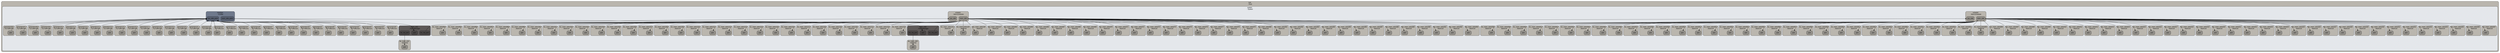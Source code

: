 digraph G {
ranksep="1.3";
subgraph cluster_root {
color="#000000";
fillcolor="#bab6ae";
fontcolor="#000000";
fontname=Arial;
fontsize=14;
label="root \n: Root";
shape=box;
style="rounded, filled";
tooltip="eventq_index&#61;0&#10;\full_system&#61;false&#10;\sim_quantum&#61;0&#10;\time_sync_enable&#61;false&#10;\time_sync_period&#61;100000000000&#10;\time_sync_spin_threshold&#61;100000000";
subgraph cluster_system {
color="#000000";
fillcolor="#e4e7eb";
fontcolor="#000000";
fontname=Arial;
fontsize=14;
label="system \n: System";
shape=box;
style="rounded, filled";
tooltip="auto_unlink_shared_backstore&#61;false&#10;\cache_line_size&#61;64&#10;\eventq_index&#61;0&#10;\exit_on_work_items&#61;false&#10;\init_param&#61;0&#10;\m5ops_base&#61;0&#10;\mem_mode&#61;timing&#10;\mem_ranges&#61;&#10;\memories&#61;system.far_mem_ctrl0.dram system.far_mem_ctrl1.dram system.loc_mem_ctrlrs000.dram system.loc_mem_ctrlrs001.dram system.loc_mem_ctrlrs002.dram system.loc_mem_ctrlrs003.dram system.loc_mem_ctrlrs004.dram system.loc_mem_ctrlrs005.dram system.loc_mem_ctrlrs006.dram system.loc_mem_ctrlrs007.dram system.loc_mem_ctrlrs008.dram system.loc_mem_ctrlrs009.dram system.loc_mem_ctrlrs010.dram system.loc_mem_ctrlrs011.dram system.loc_mem_ctrlrs012.dram system.loc_mem_ctrlrs013.dram system.loc_mem_ctrlrs014.dram system.loc_mem_ctrlrs015.dram system.loc_mem_ctrlrs016.dram system.loc_mem_ctrlrs017.dram system.loc_mem_ctrlrs018.dram system.loc_mem_ctrlrs019.dram system.loc_mem_ctrlrs020.dram system.loc_mem_ctrlrs021.dram system.loc_mem_ctrlrs022.dram system.loc_mem_ctrlrs023.dram system.loc_mem_ctrlrs024.dram system.loc_mem_ctrlrs025.dram system.loc_mem_ctrlrs026.dram system.loc_mem_ctrlrs027.dram system.loc_mem_ctrlrs028.dram system.loc_mem_ctrlrs029.dram system.loc_mem_ctrlrs030.dram system.loc_mem_ctrlrs031.dram system.loc_mem_ctrlrs032.dram system.loc_mem_ctrlrs033.dram system.loc_mem_ctrlrs034.dram system.loc_mem_ctrlrs035.dram system.loc_mem_ctrlrs036.dram system.loc_mem_ctrlrs037.dram system.loc_mem_ctrlrs038.dram system.loc_mem_ctrlrs039.dram system.loc_mem_ctrlrs040.dram system.loc_mem_ctrlrs041.dram system.loc_mem_ctrlrs042.dram system.loc_mem_ctrlrs043.dram system.loc_mem_ctrlrs044.dram system.loc_mem_ctrlrs045.dram system.loc_mem_ctrlrs046.dram system.loc_mem_ctrlrs047.dram system.loc_mem_ctrlrs048.dram system.loc_mem_ctrlrs049.dram system.loc_mem_ctrlrs050.dram system.loc_mem_ctrlrs051.dram system.loc_mem_ctrlrs052.dram system.loc_mem_ctrlrs053.dram system.loc_mem_ctrlrs054.dram system.loc_mem_ctrlrs055.dram system.loc_mem_ctrlrs056.dram system.loc_mem_ctrlrs057.dram system.loc_mem_ctrlrs058.dram system.loc_mem_ctrlrs059.dram system.loc_mem_ctrlrs060.dram system.loc_mem_ctrlrs061.dram system.loc_mem_ctrlrs062.dram system.loc_mem_ctrlrs063.dram system.loc_mem_ctrlrs064.dram system.loc_mem_ctrlrs065.dram system.loc_mem_ctrlrs066.dram system.loc_mem_ctrlrs067.dram system.loc_mem_ctrlrs068.dram system.loc_mem_ctrlrs069.dram system.loc_mem_ctrlrs070.dram system.loc_mem_ctrlrs071.dram system.loc_mem_ctrlrs072.dram system.loc_mem_ctrlrs073.dram system.loc_mem_ctrlrs074.dram system.loc_mem_ctrlrs075.dram system.loc_mem_ctrlrs076.dram system.loc_mem_ctrlrs077.dram system.loc_mem_ctrlrs078.dram system.loc_mem_ctrlrs079.dram system.loc_mem_ctrlrs080.dram system.loc_mem_ctrlrs081.dram system.loc_mem_ctrlrs082.dram system.loc_mem_ctrlrs083.dram system.loc_mem_ctrlrs084.dram system.loc_mem_ctrlrs085.dram system.loc_mem_ctrlrs086.dram system.loc_mem_ctrlrs087.dram system.loc_mem_ctrlrs088.dram system.loc_mem_ctrlrs089.dram system.loc_mem_ctrlrs090.dram system.loc_mem_ctrlrs091.dram system.loc_mem_ctrlrs092.dram system.loc_mem_ctrlrs093.dram system.loc_mem_ctrlrs094.dram system.loc_mem_ctrlrs095.dram system.loc_mem_ctrlrs096.dram system.loc_mem_ctrlrs097.dram system.loc_mem_ctrlrs098.dram system.loc_mem_ctrlrs099.dram system.loc_mem_ctrlrs100.dram system.loc_mem_ctrlrs101.dram system.loc_mem_ctrlrs102.dram system.loc_mem_ctrlrs103.dram system.loc_mem_ctrlrs104.dram system.loc_mem_ctrlrs105.dram system.loc_mem_ctrlrs106.dram system.loc_mem_ctrlrs107.dram system.loc_mem_ctrlrs108.dram system.loc_mem_ctrlrs109.dram system.loc_mem_ctrlrs110.dram system.loc_mem_ctrlrs111.dram system.loc_mem_ctrlrs112.dram system.loc_mem_ctrlrs113.dram system.loc_mem_ctrlrs114.dram system.loc_mem_ctrlrs115.dram system.loc_mem_ctrlrs116.dram system.loc_mem_ctrlrs117.dram system.loc_mem_ctrlrs118.dram system.loc_mem_ctrlrs119.dram system.loc_mem_ctrlrs120.dram system.loc_mem_ctrlrs121.dram system.loc_mem_ctrlrs122.dram system.loc_mem_ctrlrs123.dram system.loc_mem_ctrlrs124.dram system.loc_mem_ctrlrs125.dram system.loc_mem_ctrlrs126.dram system.loc_mem_ctrlrs127.dram system.mem_ctrl0 system.mem_ctrl1&#10;\mmap_using_noreserve&#61;false&#10;\multi_thread&#61;false&#10;\num_work_ids&#61;16&#10;\readfile&#61;&#10;\redirect_paths&#61;&#10;\shadow_rom_ranges&#61;&#10;\shared_backstore&#61;&#10;\symbolfile&#61;&#10;\thermal_components&#61;&#10;\thermal_model&#61;Null&#10;\work_begin_ckpt_count&#61;0&#10;\work_begin_cpu_id_exit&#61;-1&#10;\work_begin_exit_count&#61;0&#10;\work_cpus_ckpt_count&#61;0&#10;\work_end_ckpt_count&#61;0&#10;\work_end_exit_count&#61;0&#10;\work_item_id&#61;-1&#10;\workload&#61;system.workload";
subgraph cluster_system_workload {
color="#000000";
fillcolor="#bab6ae";
fontcolor="#000000";
fontname=Arial;
fontsize=14;
label="workload \n: StubWorkload";
shape=box;
style="rounded, filled";
tooltip="byte_order&#61;little&#10;\entry&#61;0&#10;\eventq_index&#61;0&#10;\remote_gdb_port&#61;7000&#10;\wait_for_remote_gdb&#61;false";
}

subgraph cluster_system_dvfs_handler {
color="#000000";
fillcolor="#bab6ae";
fontcolor="#000000";
fontname=Arial;
fontsize=14;
label="dvfs_handler \n: DVFSHandler";
shape=box;
style="rounded, filled";
tooltip="domains&#61;&#10;\enable&#61;false&#10;\eventq_index&#61;0&#10;\sys_clk_domain&#61;system.clk_domain&#10;\transition_latency&#61;100000000";
}

subgraph cluster_system_clk_domain {
color="#000000";
fillcolor="#bab6ae";
fontcolor="#000000";
fontname=Arial;
fontsize=14;
label="clk_domain \n: SrcClockDomain";
shape=box;
style="rounded, filled";
tooltip="clock&#61;200&#10;\domain_id&#61;-1&#10;\eventq_index&#61;0&#10;\init_perf_level&#61;0&#10;\voltage_domain&#61;system.clk_domain.voltage_domain";
subgraph cluster_system_clk_domain_voltage_domain {
color="#000000";
fillcolor="#9f9c95";
fontcolor="#000000";
fontname=Arial;
fontsize=14;
label="voltage_domain \n: VoltageDomain";
shape=box;
style="rounded, filled";
tooltip="eventq_index&#61;0&#10;\voltage&#61;1.0";
}

}

subgraph cluster_system_generators00 {
color="#000000";
fillcolor="#bab6ae";
fontcolor="#000000";
fontname=Arial;
fontsize=14;
label="generators00 \n: PyTrafficGen";
shape=box;
style="rounded, filled";
tooltip="clk_domain&#61;system.clk_domain&#10;\cpu_id&#61;-1&#10;\elastic_req&#61;false&#10;\eventq_index&#61;0&#10;\max_outstanding_reqs&#61;0&#10;\numThreads&#61;1&#10;\power_model&#61;&#10;\power_state&#61;system.generators00.power_state&#10;\progress_check&#61;1000000000&#10;\sids&#61;&#10;\socket_id&#61;0&#10;\ssids&#61;&#10;\stream_gen&#61;none&#10;\system&#61;system";
system_generators00_port [color="#000000", fillcolor="#94918b", fontcolor="#000000", fontname=Arial, fontsize=14, label=port, shape=box, style="rounded, filled"];
subgraph cluster_system_generators00_power_state {
color="#000000";
fillcolor="#9f9c95";
fontcolor="#000000";
fontname=Arial;
fontsize=14;
label="power_state \n: PowerState";
shape=box;
style="rounded, filled";
tooltip="clk_gate_bins&#61;20&#10;\clk_gate_max&#61;1000000000000&#10;\clk_gate_min&#61;1000&#10;\default_state&#61;UNDEFINED&#10;\eventq_index&#61;0&#10;\leaders&#61;&#10;\possible_states&#61;";
}

}

subgraph cluster_system_generators01 {
color="#000000";
fillcolor="#bab6ae";
fontcolor="#000000";
fontname=Arial;
fontsize=14;
label="generators01 \n: PyTrafficGen";
shape=box;
style="rounded, filled";
tooltip="clk_domain&#61;system.clk_domain&#10;\cpu_id&#61;-1&#10;\elastic_req&#61;false&#10;\eventq_index&#61;0&#10;\max_outstanding_reqs&#61;0&#10;\numThreads&#61;1&#10;\power_model&#61;&#10;\power_state&#61;system.generators01.power_state&#10;\progress_check&#61;1000000000&#10;\sids&#61;&#10;\socket_id&#61;0&#10;\ssids&#61;&#10;\stream_gen&#61;none&#10;\system&#61;system";
system_generators01_port [color="#000000", fillcolor="#94918b", fontcolor="#000000", fontname=Arial, fontsize=14, label=port, shape=box, style="rounded, filled"];
subgraph cluster_system_generators01_power_state {
color="#000000";
fillcolor="#9f9c95";
fontcolor="#000000";
fontname=Arial;
fontsize=14;
label="power_state \n: PowerState";
shape=box;
style="rounded, filled";
tooltip="clk_gate_bins&#61;20&#10;\clk_gate_max&#61;1000000000000&#10;\clk_gate_min&#61;1000&#10;\default_state&#61;UNDEFINED&#10;\eventq_index&#61;0&#10;\leaders&#61;&#10;\possible_states&#61;";
}

}

subgraph cluster_system_generators02 {
color="#000000";
fillcolor="#bab6ae";
fontcolor="#000000";
fontname=Arial;
fontsize=14;
label="generators02 \n: PyTrafficGen";
shape=box;
style="rounded, filled";
tooltip="clk_domain&#61;system.clk_domain&#10;\cpu_id&#61;-1&#10;\elastic_req&#61;false&#10;\eventq_index&#61;0&#10;\max_outstanding_reqs&#61;0&#10;\numThreads&#61;1&#10;\power_model&#61;&#10;\power_state&#61;system.generators02.power_state&#10;\progress_check&#61;1000000000&#10;\sids&#61;&#10;\socket_id&#61;0&#10;\ssids&#61;&#10;\stream_gen&#61;none&#10;\system&#61;system";
system_generators02_port [color="#000000", fillcolor="#94918b", fontcolor="#000000", fontname=Arial, fontsize=14, label=port, shape=box, style="rounded, filled"];
subgraph cluster_system_generators02_power_state {
color="#000000";
fillcolor="#9f9c95";
fontcolor="#000000";
fontname=Arial;
fontsize=14;
label="power_state \n: PowerState";
shape=box;
style="rounded, filled";
tooltip="clk_gate_bins&#61;20&#10;\clk_gate_max&#61;1000000000000&#10;\clk_gate_min&#61;1000&#10;\default_state&#61;UNDEFINED&#10;\eventq_index&#61;0&#10;\leaders&#61;&#10;\possible_states&#61;";
}

}

subgraph cluster_system_generators03 {
color="#000000";
fillcolor="#bab6ae";
fontcolor="#000000";
fontname=Arial;
fontsize=14;
label="generators03 \n: PyTrafficGen";
shape=box;
style="rounded, filled";
tooltip="clk_domain&#61;system.clk_domain&#10;\cpu_id&#61;-1&#10;\elastic_req&#61;false&#10;\eventq_index&#61;0&#10;\max_outstanding_reqs&#61;0&#10;\numThreads&#61;1&#10;\power_model&#61;&#10;\power_state&#61;system.generators03.power_state&#10;\progress_check&#61;1000000000&#10;\sids&#61;&#10;\socket_id&#61;0&#10;\ssids&#61;&#10;\stream_gen&#61;none&#10;\system&#61;system";
system_generators03_port [color="#000000", fillcolor="#94918b", fontcolor="#000000", fontname=Arial, fontsize=14, label=port, shape=box, style="rounded, filled"];
subgraph cluster_system_generators03_power_state {
color="#000000";
fillcolor="#9f9c95";
fontcolor="#000000";
fontname=Arial;
fontsize=14;
label="power_state \n: PowerState";
shape=box;
style="rounded, filled";
tooltip="clk_gate_bins&#61;20&#10;\clk_gate_max&#61;1000000000000&#10;\clk_gate_min&#61;1000&#10;\default_state&#61;UNDEFINED&#10;\eventq_index&#61;0&#10;\leaders&#61;&#10;\possible_states&#61;";
}

}

subgraph cluster_system_generators04 {
color="#000000";
fillcolor="#bab6ae";
fontcolor="#000000";
fontname=Arial;
fontsize=14;
label="generators04 \n: PyTrafficGen";
shape=box;
style="rounded, filled";
tooltip="clk_domain&#61;system.clk_domain&#10;\cpu_id&#61;-1&#10;\elastic_req&#61;false&#10;\eventq_index&#61;0&#10;\max_outstanding_reqs&#61;0&#10;\numThreads&#61;1&#10;\power_model&#61;&#10;\power_state&#61;system.generators04.power_state&#10;\progress_check&#61;1000000000&#10;\sids&#61;&#10;\socket_id&#61;0&#10;\ssids&#61;&#10;\stream_gen&#61;none&#10;\system&#61;system";
system_generators04_port [color="#000000", fillcolor="#94918b", fontcolor="#000000", fontname=Arial, fontsize=14, label=port, shape=box, style="rounded, filled"];
subgraph cluster_system_generators04_power_state {
color="#000000";
fillcolor="#9f9c95";
fontcolor="#000000";
fontname=Arial;
fontsize=14;
label="power_state \n: PowerState";
shape=box;
style="rounded, filled";
tooltip="clk_gate_bins&#61;20&#10;\clk_gate_max&#61;1000000000000&#10;\clk_gate_min&#61;1000&#10;\default_state&#61;UNDEFINED&#10;\eventq_index&#61;0&#10;\leaders&#61;&#10;\possible_states&#61;";
}

}

subgraph cluster_system_generators05 {
color="#000000";
fillcolor="#bab6ae";
fontcolor="#000000";
fontname=Arial;
fontsize=14;
label="generators05 \n: PyTrafficGen";
shape=box;
style="rounded, filled";
tooltip="clk_domain&#61;system.clk_domain&#10;\cpu_id&#61;-1&#10;\elastic_req&#61;false&#10;\eventq_index&#61;0&#10;\max_outstanding_reqs&#61;0&#10;\numThreads&#61;1&#10;\power_model&#61;&#10;\power_state&#61;system.generators05.power_state&#10;\progress_check&#61;1000000000&#10;\sids&#61;&#10;\socket_id&#61;0&#10;\ssids&#61;&#10;\stream_gen&#61;none&#10;\system&#61;system";
system_generators05_port [color="#000000", fillcolor="#94918b", fontcolor="#000000", fontname=Arial, fontsize=14, label=port, shape=box, style="rounded, filled"];
subgraph cluster_system_generators05_power_state {
color="#000000";
fillcolor="#9f9c95";
fontcolor="#000000";
fontname=Arial;
fontsize=14;
label="power_state \n: PowerState";
shape=box;
style="rounded, filled";
tooltip="clk_gate_bins&#61;20&#10;\clk_gate_max&#61;1000000000000&#10;\clk_gate_min&#61;1000&#10;\default_state&#61;UNDEFINED&#10;\eventq_index&#61;0&#10;\leaders&#61;&#10;\possible_states&#61;";
}

}

subgraph cluster_system_generators06 {
color="#000000";
fillcolor="#bab6ae";
fontcolor="#000000";
fontname=Arial;
fontsize=14;
label="generators06 \n: PyTrafficGen";
shape=box;
style="rounded, filled";
tooltip="clk_domain&#61;system.clk_domain&#10;\cpu_id&#61;-1&#10;\elastic_req&#61;false&#10;\eventq_index&#61;0&#10;\max_outstanding_reqs&#61;0&#10;\numThreads&#61;1&#10;\power_model&#61;&#10;\power_state&#61;system.generators06.power_state&#10;\progress_check&#61;1000000000&#10;\sids&#61;&#10;\socket_id&#61;0&#10;\ssids&#61;&#10;\stream_gen&#61;none&#10;\system&#61;system";
system_generators06_port [color="#000000", fillcolor="#94918b", fontcolor="#000000", fontname=Arial, fontsize=14, label=port, shape=box, style="rounded, filled"];
subgraph cluster_system_generators06_power_state {
color="#000000";
fillcolor="#9f9c95";
fontcolor="#000000";
fontname=Arial;
fontsize=14;
label="power_state \n: PowerState";
shape=box;
style="rounded, filled";
tooltip="clk_gate_bins&#61;20&#10;\clk_gate_max&#61;1000000000000&#10;\clk_gate_min&#61;1000&#10;\default_state&#61;UNDEFINED&#10;\eventq_index&#61;0&#10;\leaders&#61;&#10;\possible_states&#61;";
}

}

subgraph cluster_system_generators07 {
color="#000000";
fillcolor="#bab6ae";
fontcolor="#000000";
fontname=Arial;
fontsize=14;
label="generators07 \n: PyTrafficGen";
shape=box;
style="rounded, filled";
tooltip="clk_domain&#61;system.clk_domain&#10;\cpu_id&#61;-1&#10;\elastic_req&#61;false&#10;\eventq_index&#61;0&#10;\max_outstanding_reqs&#61;0&#10;\numThreads&#61;1&#10;\power_model&#61;&#10;\power_state&#61;system.generators07.power_state&#10;\progress_check&#61;1000000000&#10;\sids&#61;&#10;\socket_id&#61;0&#10;\ssids&#61;&#10;\stream_gen&#61;none&#10;\system&#61;system";
system_generators07_port [color="#000000", fillcolor="#94918b", fontcolor="#000000", fontname=Arial, fontsize=14, label=port, shape=box, style="rounded, filled"];
subgraph cluster_system_generators07_power_state {
color="#000000";
fillcolor="#9f9c95";
fontcolor="#000000";
fontname=Arial;
fontsize=14;
label="power_state \n: PowerState";
shape=box;
style="rounded, filled";
tooltip="clk_gate_bins&#61;20&#10;\clk_gate_max&#61;1000000000000&#10;\clk_gate_min&#61;1000&#10;\default_state&#61;UNDEFINED&#10;\eventq_index&#61;0&#10;\leaders&#61;&#10;\possible_states&#61;";
}

}

subgraph cluster_system_generators08 {
color="#000000";
fillcolor="#bab6ae";
fontcolor="#000000";
fontname=Arial;
fontsize=14;
label="generators08 \n: PyTrafficGen";
shape=box;
style="rounded, filled";
tooltip="clk_domain&#61;system.clk_domain&#10;\cpu_id&#61;-1&#10;\elastic_req&#61;false&#10;\eventq_index&#61;0&#10;\max_outstanding_reqs&#61;0&#10;\numThreads&#61;1&#10;\power_model&#61;&#10;\power_state&#61;system.generators08.power_state&#10;\progress_check&#61;1000000000&#10;\sids&#61;&#10;\socket_id&#61;0&#10;\ssids&#61;&#10;\stream_gen&#61;none&#10;\system&#61;system";
system_generators08_port [color="#000000", fillcolor="#94918b", fontcolor="#000000", fontname=Arial, fontsize=14, label=port, shape=box, style="rounded, filled"];
subgraph cluster_system_generators08_power_state {
color="#000000";
fillcolor="#9f9c95";
fontcolor="#000000";
fontname=Arial;
fontsize=14;
label="power_state \n: PowerState";
shape=box;
style="rounded, filled";
tooltip="clk_gate_bins&#61;20&#10;\clk_gate_max&#61;1000000000000&#10;\clk_gate_min&#61;1000&#10;\default_state&#61;UNDEFINED&#10;\eventq_index&#61;0&#10;\leaders&#61;&#10;\possible_states&#61;";
}

}

subgraph cluster_system_generators09 {
color="#000000";
fillcolor="#bab6ae";
fontcolor="#000000";
fontname=Arial;
fontsize=14;
label="generators09 \n: PyTrafficGen";
shape=box;
style="rounded, filled";
tooltip="clk_domain&#61;system.clk_domain&#10;\cpu_id&#61;-1&#10;\elastic_req&#61;false&#10;\eventq_index&#61;0&#10;\max_outstanding_reqs&#61;0&#10;\numThreads&#61;1&#10;\power_model&#61;&#10;\power_state&#61;system.generators09.power_state&#10;\progress_check&#61;1000000000&#10;\sids&#61;&#10;\socket_id&#61;0&#10;\ssids&#61;&#10;\stream_gen&#61;none&#10;\system&#61;system";
system_generators09_port [color="#000000", fillcolor="#94918b", fontcolor="#000000", fontname=Arial, fontsize=14, label=port, shape=box, style="rounded, filled"];
subgraph cluster_system_generators09_power_state {
color="#000000";
fillcolor="#9f9c95";
fontcolor="#000000";
fontname=Arial;
fontsize=14;
label="power_state \n: PowerState";
shape=box;
style="rounded, filled";
tooltip="clk_gate_bins&#61;20&#10;\clk_gate_max&#61;1000000000000&#10;\clk_gate_min&#61;1000&#10;\default_state&#61;UNDEFINED&#10;\eventq_index&#61;0&#10;\leaders&#61;&#10;\possible_states&#61;";
}

}

subgraph cluster_system_generators10 {
color="#000000";
fillcolor="#bab6ae";
fontcolor="#000000";
fontname=Arial;
fontsize=14;
label="generators10 \n: PyTrafficGen";
shape=box;
style="rounded, filled";
tooltip="clk_domain&#61;system.clk_domain&#10;\cpu_id&#61;-1&#10;\elastic_req&#61;false&#10;\eventq_index&#61;0&#10;\max_outstanding_reqs&#61;0&#10;\numThreads&#61;1&#10;\power_model&#61;&#10;\power_state&#61;system.generators10.power_state&#10;\progress_check&#61;1000000000&#10;\sids&#61;&#10;\socket_id&#61;0&#10;\ssids&#61;&#10;\stream_gen&#61;none&#10;\system&#61;system";
system_generators10_port [color="#000000", fillcolor="#94918b", fontcolor="#000000", fontname=Arial, fontsize=14, label=port, shape=box, style="rounded, filled"];
subgraph cluster_system_generators10_power_state {
color="#000000";
fillcolor="#9f9c95";
fontcolor="#000000";
fontname=Arial;
fontsize=14;
label="power_state \n: PowerState";
shape=box;
style="rounded, filled";
tooltip="clk_gate_bins&#61;20&#10;\clk_gate_max&#61;1000000000000&#10;\clk_gate_min&#61;1000&#10;\default_state&#61;UNDEFINED&#10;\eventq_index&#61;0&#10;\leaders&#61;&#10;\possible_states&#61;";
}

}

subgraph cluster_system_generators11 {
color="#000000";
fillcolor="#bab6ae";
fontcolor="#000000";
fontname=Arial;
fontsize=14;
label="generators11 \n: PyTrafficGen";
shape=box;
style="rounded, filled";
tooltip="clk_domain&#61;system.clk_domain&#10;\cpu_id&#61;-1&#10;\elastic_req&#61;false&#10;\eventq_index&#61;0&#10;\max_outstanding_reqs&#61;0&#10;\numThreads&#61;1&#10;\power_model&#61;&#10;\power_state&#61;system.generators11.power_state&#10;\progress_check&#61;1000000000&#10;\sids&#61;&#10;\socket_id&#61;0&#10;\ssids&#61;&#10;\stream_gen&#61;none&#10;\system&#61;system";
system_generators11_port [color="#000000", fillcolor="#94918b", fontcolor="#000000", fontname=Arial, fontsize=14, label=port, shape=box, style="rounded, filled"];
subgraph cluster_system_generators11_power_state {
color="#000000";
fillcolor="#9f9c95";
fontcolor="#000000";
fontname=Arial;
fontsize=14;
label="power_state \n: PowerState";
shape=box;
style="rounded, filled";
tooltip="clk_gate_bins&#61;20&#10;\clk_gate_max&#61;1000000000000&#10;\clk_gate_min&#61;1000&#10;\default_state&#61;UNDEFINED&#10;\eventq_index&#61;0&#10;\leaders&#61;&#10;\possible_states&#61;";
}

}

subgraph cluster_system_generators12 {
color="#000000";
fillcolor="#bab6ae";
fontcolor="#000000";
fontname=Arial;
fontsize=14;
label="generators12 \n: PyTrafficGen";
shape=box;
style="rounded, filled";
tooltip="clk_domain&#61;system.clk_domain&#10;\cpu_id&#61;-1&#10;\elastic_req&#61;false&#10;\eventq_index&#61;0&#10;\max_outstanding_reqs&#61;0&#10;\numThreads&#61;1&#10;\power_model&#61;&#10;\power_state&#61;system.generators12.power_state&#10;\progress_check&#61;1000000000&#10;\sids&#61;&#10;\socket_id&#61;0&#10;\ssids&#61;&#10;\stream_gen&#61;none&#10;\system&#61;system";
system_generators12_port [color="#000000", fillcolor="#94918b", fontcolor="#000000", fontname=Arial, fontsize=14, label=port, shape=box, style="rounded, filled"];
subgraph cluster_system_generators12_power_state {
color="#000000";
fillcolor="#9f9c95";
fontcolor="#000000";
fontname=Arial;
fontsize=14;
label="power_state \n: PowerState";
shape=box;
style="rounded, filled";
tooltip="clk_gate_bins&#61;20&#10;\clk_gate_max&#61;1000000000000&#10;\clk_gate_min&#61;1000&#10;\default_state&#61;UNDEFINED&#10;\eventq_index&#61;0&#10;\leaders&#61;&#10;\possible_states&#61;";
}

}

subgraph cluster_system_generators13 {
color="#000000";
fillcolor="#bab6ae";
fontcolor="#000000";
fontname=Arial;
fontsize=14;
label="generators13 \n: PyTrafficGen";
shape=box;
style="rounded, filled";
tooltip="clk_domain&#61;system.clk_domain&#10;\cpu_id&#61;-1&#10;\elastic_req&#61;false&#10;\eventq_index&#61;0&#10;\max_outstanding_reqs&#61;0&#10;\numThreads&#61;1&#10;\power_model&#61;&#10;\power_state&#61;system.generators13.power_state&#10;\progress_check&#61;1000000000&#10;\sids&#61;&#10;\socket_id&#61;0&#10;\ssids&#61;&#10;\stream_gen&#61;none&#10;\system&#61;system";
system_generators13_port [color="#000000", fillcolor="#94918b", fontcolor="#000000", fontname=Arial, fontsize=14, label=port, shape=box, style="rounded, filled"];
subgraph cluster_system_generators13_power_state {
color="#000000";
fillcolor="#9f9c95";
fontcolor="#000000";
fontname=Arial;
fontsize=14;
label="power_state \n: PowerState";
shape=box;
style="rounded, filled";
tooltip="clk_gate_bins&#61;20&#10;\clk_gate_max&#61;1000000000000&#10;\clk_gate_min&#61;1000&#10;\default_state&#61;UNDEFINED&#10;\eventq_index&#61;0&#10;\leaders&#61;&#10;\possible_states&#61;";
}

}

subgraph cluster_system_generators14 {
color="#000000";
fillcolor="#bab6ae";
fontcolor="#000000";
fontname=Arial;
fontsize=14;
label="generators14 \n: PyTrafficGen";
shape=box;
style="rounded, filled";
tooltip="clk_domain&#61;system.clk_domain&#10;\cpu_id&#61;-1&#10;\elastic_req&#61;false&#10;\eventq_index&#61;0&#10;\max_outstanding_reqs&#61;0&#10;\numThreads&#61;1&#10;\power_model&#61;&#10;\power_state&#61;system.generators14.power_state&#10;\progress_check&#61;1000000000&#10;\sids&#61;&#10;\socket_id&#61;0&#10;\ssids&#61;&#10;\stream_gen&#61;none&#10;\system&#61;system";
system_generators14_port [color="#000000", fillcolor="#94918b", fontcolor="#000000", fontname=Arial, fontsize=14, label=port, shape=box, style="rounded, filled"];
subgraph cluster_system_generators14_power_state {
color="#000000";
fillcolor="#9f9c95";
fontcolor="#000000";
fontname=Arial;
fontsize=14;
label="power_state \n: PowerState";
shape=box;
style="rounded, filled";
tooltip="clk_gate_bins&#61;20&#10;\clk_gate_max&#61;1000000000000&#10;\clk_gate_min&#61;1000&#10;\default_state&#61;UNDEFINED&#10;\eventq_index&#61;0&#10;\leaders&#61;&#10;\possible_states&#61;";
}

}

subgraph cluster_system_generators15 {
color="#000000";
fillcolor="#bab6ae";
fontcolor="#000000";
fontname=Arial;
fontsize=14;
label="generators15 \n: PyTrafficGen";
shape=box;
style="rounded, filled";
tooltip="clk_domain&#61;system.clk_domain&#10;\cpu_id&#61;-1&#10;\elastic_req&#61;false&#10;\eventq_index&#61;0&#10;\max_outstanding_reqs&#61;0&#10;\numThreads&#61;1&#10;\power_model&#61;&#10;\power_state&#61;system.generators15.power_state&#10;\progress_check&#61;1000000000&#10;\sids&#61;&#10;\socket_id&#61;0&#10;\ssids&#61;&#10;\stream_gen&#61;none&#10;\system&#61;system";
system_generators15_port [color="#000000", fillcolor="#94918b", fontcolor="#000000", fontname=Arial, fontsize=14, label=port, shape=box, style="rounded, filled"];
subgraph cluster_system_generators15_power_state {
color="#000000";
fillcolor="#9f9c95";
fontcolor="#000000";
fontname=Arial;
fontsize=14;
label="power_state \n: PowerState";
shape=box;
style="rounded, filled";
tooltip="clk_gate_bins&#61;20&#10;\clk_gate_max&#61;1000000000000&#10;\clk_gate_min&#61;1000&#10;\default_state&#61;UNDEFINED&#10;\eventq_index&#61;0&#10;\leaders&#61;&#10;\possible_states&#61;";
}

}

subgraph cluster_system_generators16 {
color="#000000";
fillcolor="#bab6ae";
fontcolor="#000000";
fontname=Arial;
fontsize=14;
label="generators16 \n: PyTrafficGen";
shape=box;
style="rounded, filled";
tooltip="clk_domain&#61;system.clk_domain&#10;\cpu_id&#61;-1&#10;\elastic_req&#61;false&#10;\eventq_index&#61;0&#10;\max_outstanding_reqs&#61;0&#10;\numThreads&#61;1&#10;\power_model&#61;&#10;\power_state&#61;system.generators16.power_state&#10;\progress_check&#61;1000000000&#10;\sids&#61;&#10;\socket_id&#61;0&#10;\ssids&#61;&#10;\stream_gen&#61;none&#10;\system&#61;system";
system_generators16_port [color="#000000", fillcolor="#94918b", fontcolor="#000000", fontname=Arial, fontsize=14, label=port, shape=box, style="rounded, filled"];
subgraph cluster_system_generators16_power_state {
color="#000000";
fillcolor="#9f9c95";
fontcolor="#000000";
fontname=Arial;
fontsize=14;
label="power_state \n: PowerState";
shape=box;
style="rounded, filled";
tooltip="clk_gate_bins&#61;20&#10;\clk_gate_max&#61;1000000000000&#10;\clk_gate_min&#61;1000&#10;\default_state&#61;UNDEFINED&#10;\eventq_index&#61;0&#10;\leaders&#61;&#10;\possible_states&#61;";
}

}

subgraph cluster_system_generators17 {
color="#000000";
fillcolor="#bab6ae";
fontcolor="#000000";
fontname=Arial;
fontsize=14;
label="generators17 \n: PyTrafficGen";
shape=box;
style="rounded, filled";
tooltip="clk_domain&#61;system.clk_domain&#10;\cpu_id&#61;-1&#10;\elastic_req&#61;false&#10;\eventq_index&#61;0&#10;\max_outstanding_reqs&#61;0&#10;\numThreads&#61;1&#10;\power_model&#61;&#10;\power_state&#61;system.generators17.power_state&#10;\progress_check&#61;1000000000&#10;\sids&#61;&#10;\socket_id&#61;0&#10;\ssids&#61;&#10;\stream_gen&#61;none&#10;\system&#61;system";
system_generators17_port [color="#000000", fillcolor="#94918b", fontcolor="#000000", fontname=Arial, fontsize=14, label=port, shape=box, style="rounded, filled"];
subgraph cluster_system_generators17_power_state {
color="#000000";
fillcolor="#9f9c95";
fontcolor="#000000";
fontname=Arial;
fontsize=14;
label="power_state \n: PowerState";
shape=box;
style="rounded, filled";
tooltip="clk_gate_bins&#61;20&#10;\clk_gate_max&#61;1000000000000&#10;\clk_gate_min&#61;1000&#10;\default_state&#61;UNDEFINED&#10;\eventq_index&#61;0&#10;\leaders&#61;&#10;\possible_states&#61;";
}

}

subgraph cluster_system_generators18 {
color="#000000";
fillcolor="#bab6ae";
fontcolor="#000000";
fontname=Arial;
fontsize=14;
label="generators18 \n: PyTrafficGen";
shape=box;
style="rounded, filled";
tooltip="clk_domain&#61;system.clk_domain&#10;\cpu_id&#61;-1&#10;\elastic_req&#61;false&#10;\eventq_index&#61;0&#10;\max_outstanding_reqs&#61;0&#10;\numThreads&#61;1&#10;\power_model&#61;&#10;\power_state&#61;system.generators18.power_state&#10;\progress_check&#61;1000000000&#10;\sids&#61;&#10;\socket_id&#61;0&#10;\ssids&#61;&#10;\stream_gen&#61;none&#10;\system&#61;system";
system_generators18_port [color="#000000", fillcolor="#94918b", fontcolor="#000000", fontname=Arial, fontsize=14, label=port, shape=box, style="rounded, filled"];
subgraph cluster_system_generators18_power_state {
color="#000000";
fillcolor="#9f9c95";
fontcolor="#000000";
fontname=Arial;
fontsize=14;
label="power_state \n: PowerState";
shape=box;
style="rounded, filled";
tooltip="clk_gate_bins&#61;20&#10;\clk_gate_max&#61;1000000000000&#10;\clk_gate_min&#61;1000&#10;\default_state&#61;UNDEFINED&#10;\eventq_index&#61;0&#10;\leaders&#61;&#10;\possible_states&#61;";
}

}

subgraph cluster_system_generators19 {
color="#000000";
fillcolor="#bab6ae";
fontcolor="#000000";
fontname=Arial;
fontsize=14;
label="generators19 \n: PyTrafficGen";
shape=box;
style="rounded, filled";
tooltip="clk_domain&#61;system.clk_domain&#10;\cpu_id&#61;-1&#10;\elastic_req&#61;false&#10;\eventq_index&#61;0&#10;\max_outstanding_reqs&#61;0&#10;\numThreads&#61;1&#10;\power_model&#61;&#10;\power_state&#61;system.generators19.power_state&#10;\progress_check&#61;1000000000&#10;\sids&#61;&#10;\socket_id&#61;0&#10;\ssids&#61;&#10;\stream_gen&#61;none&#10;\system&#61;system";
system_generators19_port [color="#000000", fillcolor="#94918b", fontcolor="#000000", fontname=Arial, fontsize=14, label=port, shape=box, style="rounded, filled"];
subgraph cluster_system_generators19_power_state {
color="#000000";
fillcolor="#9f9c95";
fontcolor="#000000";
fontname=Arial;
fontsize=14;
label="power_state \n: PowerState";
shape=box;
style="rounded, filled";
tooltip="clk_gate_bins&#61;20&#10;\clk_gate_max&#61;1000000000000&#10;\clk_gate_min&#61;1000&#10;\default_state&#61;UNDEFINED&#10;\eventq_index&#61;0&#10;\leaders&#61;&#10;\possible_states&#61;";
}

}

subgraph cluster_system_generators20 {
color="#000000";
fillcolor="#bab6ae";
fontcolor="#000000";
fontname=Arial;
fontsize=14;
label="generators20 \n: PyTrafficGen";
shape=box;
style="rounded, filled";
tooltip="clk_domain&#61;system.clk_domain&#10;\cpu_id&#61;-1&#10;\elastic_req&#61;false&#10;\eventq_index&#61;0&#10;\max_outstanding_reqs&#61;0&#10;\numThreads&#61;1&#10;\power_model&#61;&#10;\power_state&#61;system.generators20.power_state&#10;\progress_check&#61;1000000000&#10;\sids&#61;&#10;\socket_id&#61;0&#10;\ssids&#61;&#10;\stream_gen&#61;none&#10;\system&#61;system";
system_generators20_port [color="#000000", fillcolor="#94918b", fontcolor="#000000", fontname=Arial, fontsize=14, label=port, shape=box, style="rounded, filled"];
subgraph cluster_system_generators20_power_state {
color="#000000";
fillcolor="#9f9c95";
fontcolor="#000000";
fontname=Arial;
fontsize=14;
label="power_state \n: PowerState";
shape=box;
style="rounded, filled";
tooltip="clk_gate_bins&#61;20&#10;\clk_gate_max&#61;1000000000000&#10;\clk_gate_min&#61;1000&#10;\default_state&#61;UNDEFINED&#10;\eventq_index&#61;0&#10;\leaders&#61;&#10;\possible_states&#61;";
}

}

subgraph cluster_system_generators21 {
color="#000000";
fillcolor="#bab6ae";
fontcolor="#000000";
fontname=Arial;
fontsize=14;
label="generators21 \n: PyTrafficGen";
shape=box;
style="rounded, filled";
tooltip="clk_domain&#61;system.clk_domain&#10;\cpu_id&#61;-1&#10;\elastic_req&#61;false&#10;\eventq_index&#61;0&#10;\max_outstanding_reqs&#61;0&#10;\numThreads&#61;1&#10;\power_model&#61;&#10;\power_state&#61;system.generators21.power_state&#10;\progress_check&#61;1000000000&#10;\sids&#61;&#10;\socket_id&#61;0&#10;\ssids&#61;&#10;\stream_gen&#61;none&#10;\system&#61;system";
system_generators21_port [color="#000000", fillcolor="#94918b", fontcolor="#000000", fontname=Arial, fontsize=14, label=port, shape=box, style="rounded, filled"];
subgraph cluster_system_generators21_power_state {
color="#000000";
fillcolor="#9f9c95";
fontcolor="#000000";
fontname=Arial;
fontsize=14;
label="power_state \n: PowerState";
shape=box;
style="rounded, filled";
tooltip="clk_gate_bins&#61;20&#10;\clk_gate_max&#61;1000000000000&#10;\clk_gate_min&#61;1000&#10;\default_state&#61;UNDEFINED&#10;\eventq_index&#61;0&#10;\leaders&#61;&#10;\possible_states&#61;";
}

}

subgraph cluster_system_generators22 {
color="#000000";
fillcolor="#bab6ae";
fontcolor="#000000";
fontname=Arial;
fontsize=14;
label="generators22 \n: PyTrafficGen";
shape=box;
style="rounded, filled";
tooltip="clk_domain&#61;system.clk_domain&#10;\cpu_id&#61;-1&#10;\elastic_req&#61;false&#10;\eventq_index&#61;0&#10;\max_outstanding_reqs&#61;0&#10;\numThreads&#61;1&#10;\power_model&#61;&#10;\power_state&#61;system.generators22.power_state&#10;\progress_check&#61;1000000000&#10;\sids&#61;&#10;\socket_id&#61;0&#10;\ssids&#61;&#10;\stream_gen&#61;none&#10;\system&#61;system";
system_generators22_port [color="#000000", fillcolor="#94918b", fontcolor="#000000", fontname=Arial, fontsize=14, label=port, shape=box, style="rounded, filled"];
subgraph cluster_system_generators22_power_state {
color="#000000";
fillcolor="#9f9c95";
fontcolor="#000000";
fontname=Arial;
fontsize=14;
label="power_state \n: PowerState";
shape=box;
style="rounded, filled";
tooltip="clk_gate_bins&#61;20&#10;\clk_gate_max&#61;1000000000000&#10;\clk_gate_min&#61;1000&#10;\default_state&#61;UNDEFINED&#10;\eventq_index&#61;0&#10;\leaders&#61;&#10;\possible_states&#61;";
}

}

subgraph cluster_system_generators23 {
color="#000000";
fillcolor="#bab6ae";
fontcolor="#000000";
fontname=Arial;
fontsize=14;
label="generators23 \n: PyTrafficGen";
shape=box;
style="rounded, filled";
tooltip="clk_domain&#61;system.clk_domain&#10;\cpu_id&#61;-1&#10;\elastic_req&#61;false&#10;\eventq_index&#61;0&#10;\max_outstanding_reqs&#61;0&#10;\numThreads&#61;1&#10;\power_model&#61;&#10;\power_state&#61;system.generators23.power_state&#10;\progress_check&#61;1000000000&#10;\sids&#61;&#10;\socket_id&#61;0&#10;\ssids&#61;&#10;\stream_gen&#61;none&#10;\system&#61;system";
system_generators23_port [color="#000000", fillcolor="#94918b", fontcolor="#000000", fontname=Arial, fontsize=14, label=port, shape=box, style="rounded, filled"];
subgraph cluster_system_generators23_power_state {
color="#000000";
fillcolor="#9f9c95";
fontcolor="#000000";
fontname=Arial;
fontsize=14;
label="power_state \n: PowerState";
shape=box;
style="rounded, filled";
tooltip="clk_gate_bins&#61;20&#10;\clk_gate_max&#61;1000000000000&#10;\clk_gate_min&#61;1000&#10;\default_state&#61;UNDEFINED&#10;\eventq_index&#61;0&#10;\leaders&#61;&#10;\possible_states&#61;";
}

}

subgraph cluster_system_generators24 {
color="#000000";
fillcolor="#bab6ae";
fontcolor="#000000";
fontname=Arial;
fontsize=14;
label="generators24 \n: PyTrafficGen";
shape=box;
style="rounded, filled";
tooltip="clk_domain&#61;system.clk_domain&#10;\cpu_id&#61;-1&#10;\elastic_req&#61;false&#10;\eventq_index&#61;0&#10;\max_outstanding_reqs&#61;0&#10;\numThreads&#61;1&#10;\power_model&#61;&#10;\power_state&#61;system.generators24.power_state&#10;\progress_check&#61;1000000000&#10;\sids&#61;&#10;\socket_id&#61;0&#10;\ssids&#61;&#10;\stream_gen&#61;none&#10;\system&#61;system";
system_generators24_port [color="#000000", fillcolor="#94918b", fontcolor="#000000", fontname=Arial, fontsize=14, label=port, shape=box, style="rounded, filled"];
subgraph cluster_system_generators24_power_state {
color="#000000";
fillcolor="#9f9c95";
fontcolor="#000000";
fontname=Arial;
fontsize=14;
label="power_state \n: PowerState";
shape=box;
style="rounded, filled";
tooltip="clk_gate_bins&#61;20&#10;\clk_gate_max&#61;1000000000000&#10;\clk_gate_min&#61;1000&#10;\default_state&#61;UNDEFINED&#10;\eventq_index&#61;0&#10;\leaders&#61;&#10;\possible_states&#61;";
}

}

subgraph cluster_system_generators25 {
color="#000000";
fillcolor="#bab6ae";
fontcolor="#000000";
fontname=Arial;
fontsize=14;
label="generators25 \n: PyTrafficGen";
shape=box;
style="rounded, filled";
tooltip="clk_domain&#61;system.clk_domain&#10;\cpu_id&#61;-1&#10;\elastic_req&#61;false&#10;\eventq_index&#61;0&#10;\max_outstanding_reqs&#61;0&#10;\numThreads&#61;1&#10;\power_model&#61;&#10;\power_state&#61;system.generators25.power_state&#10;\progress_check&#61;1000000000&#10;\sids&#61;&#10;\socket_id&#61;0&#10;\ssids&#61;&#10;\stream_gen&#61;none&#10;\system&#61;system";
system_generators25_port [color="#000000", fillcolor="#94918b", fontcolor="#000000", fontname=Arial, fontsize=14, label=port, shape=box, style="rounded, filled"];
subgraph cluster_system_generators25_power_state {
color="#000000";
fillcolor="#9f9c95";
fontcolor="#000000";
fontname=Arial;
fontsize=14;
label="power_state \n: PowerState";
shape=box;
style="rounded, filled";
tooltip="clk_gate_bins&#61;20&#10;\clk_gate_max&#61;1000000000000&#10;\clk_gate_min&#61;1000&#10;\default_state&#61;UNDEFINED&#10;\eventq_index&#61;0&#10;\leaders&#61;&#10;\possible_states&#61;";
}

}

subgraph cluster_system_generators26 {
color="#000000";
fillcolor="#bab6ae";
fontcolor="#000000";
fontname=Arial;
fontsize=14;
label="generators26 \n: PyTrafficGen";
shape=box;
style="rounded, filled";
tooltip="clk_domain&#61;system.clk_domain&#10;\cpu_id&#61;-1&#10;\elastic_req&#61;false&#10;\eventq_index&#61;0&#10;\max_outstanding_reqs&#61;0&#10;\numThreads&#61;1&#10;\power_model&#61;&#10;\power_state&#61;system.generators26.power_state&#10;\progress_check&#61;1000000000&#10;\sids&#61;&#10;\socket_id&#61;0&#10;\ssids&#61;&#10;\stream_gen&#61;none&#10;\system&#61;system";
system_generators26_port [color="#000000", fillcolor="#94918b", fontcolor="#000000", fontname=Arial, fontsize=14, label=port, shape=box, style="rounded, filled"];
subgraph cluster_system_generators26_power_state {
color="#000000";
fillcolor="#9f9c95";
fontcolor="#000000";
fontname=Arial;
fontsize=14;
label="power_state \n: PowerState";
shape=box;
style="rounded, filled";
tooltip="clk_gate_bins&#61;20&#10;\clk_gate_max&#61;1000000000000&#10;\clk_gate_min&#61;1000&#10;\default_state&#61;UNDEFINED&#10;\eventq_index&#61;0&#10;\leaders&#61;&#10;\possible_states&#61;";
}

}

subgraph cluster_system_generators27 {
color="#000000";
fillcolor="#bab6ae";
fontcolor="#000000";
fontname=Arial;
fontsize=14;
label="generators27 \n: PyTrafficGen";
shape=box;
style="rounded, filled";
tooltip="clk_domain&#61;system.clk_domain&#10;\cpu_id&#61;-1&#10;\elastic_req&#61;false&#10;\eventq_index&#61;0&#10;\max_outstanding_reqs&#61;0&#10;\numThreads&#61;1&#10;\power_model&#61;&#10;\power_state&#61;system.generators27.power_state&#10;\progress_check&#61;1000000000&#10;\sids&#61;&#10;\socket_id&#61;0&#10;\ssids&#61;&#10;\stream_gen&#61;none&#10;\system&#61;system";
system_generators27_port [color="#000000", fillcolor="#94918b", fontcolor="#000000", fontname=Arial, fontsize=14, label=port, shape=box, style="rounded, filled"];
subgraph cluster_system_generators27_power_state {
color="#000000";
fillcolor="#9f9c95";
fontcolor="#000000";
fontname=Arial;
fontsize=14;
label="power_state \n: PowerState";
shape=box;
style="rounded, filled";
tooltip="clk_gate_bins&#61;20&#10;\clk_gate_max&#61;1000000000000&#10;\clk_gate_min&#61;1000&#10;\default_state&#61;UNDEFINED&#10;\eventq_index&#61;0&#10;\leaders&#61;&#10;\possible_states&#61;";
}

}

subgraph cluster_system_generators28 {
color="#000000";
fillcolor="#bab6ae";
fontcolor="#000000";
fontname=Arial;
fontsize=14;
label="generators28 \n: PyTrafficGen";
shape=box;
style="rounded, filled";
tooltip="clk_domain&#61;system.clk_domain&#10;\cpu_id&#61;-1&#10;\elastic_req&#61;false&#10;\eventq_index&#61;0&#10;\max_outstanding_reqs&#61;0&#10;\numThreads&#61;1&#10;\power_model&#61;&#10;\power_state&#61;system.generators28.power_state&#10;\progress_check&#61;1000000000&#10;\sids&#61;&#10;\socket_id&#61;0&#10;\ssids&#61;&#10;\stream_gen&#61;none&#10;\system&#61;system";
system_generators28_port [color="#000000", fillcolor="#94918b", fontcolor="#000000", fontname=Arial, fontsize=14, label=port, shape=box, style="rounded, filled"];
subgraph cluster_system_generators28_power_state {
color="#000000";
fillcolor="#9f9c95";
fontcolor="#000000";
fontname=Arial;
fontsize=14;
label="power_state \n: PowerState";
shape=box;
style="rounded, filled";
tooltip="clk_gate_bins&#61;20&#10;\clk_gate_max&#61;1000000000000&#10;\clk_gate_min&#61;1000&#10;\default_state&#61;UNDEFINED&#10;\eventq_index&#61;0&#10;\leaders&#61;&#10;\possible_states&#61;";
}

}

subgraph cluster_system_generators29 {
color="#000000";
fillcolor="#bab6ae";
fontcolor="#000000";
fontname=Arial;
fontsize=14;
label="generators29 \n: PyTrafficGen";
shape=box;
style="rounded, filled";
tooltip="clk_domain&#61;system.clk_domain&#10;\cpu_id&#61;-1&#10;\elastic_req&#61;false&#10;\eventq_index&#61;0&#10;\max_outstanding_reqs&#61;0&#10;\numThreads&#61;1&#10;\power_model&#61;&#10;\power_state&#61;system.generators29.power_state&#10;\progress_check&#61;1000000000&#10;\sids&#61;&#10;\socket_id&#61;0&#10;\ssids&#61;&#10;\stream_gen&#61;none&#10;\system&#61;system";
system_generators29_port [color="#000000", fillcolor="#94918b", fontcolor="#000000", fontname=Arial, fontsize=14, label=port, shape=box, style="rounded, filled"];
subgraph cluster_system_generators29_power_state {
color="#000000";
fillcolor="#9f9c95";
fontcolor="#000000";
fontname=Arial;
fontsize=14;
label="power_state \n: PowerState";
shape=box;
style="rounded, filled";
tooltip="clk_gate_bins&#61;20&#10;\clk_gate_max&#61;1000000000000&#10;\clk_gate_min&#61;1000&#10;\default_state&#61;UNDEFINED&#10;\eventq_index&#61;0&#10;\leaders&#61;&#10;\possible_states&#61;";
}

}

subgraph cluster_system_generators30 {
color="#000000";
fillcolor="#bab6ae";
fontcolor="#000000";
fontname=Arial;
fontsize=14;
label="generators30 \n: PyTrafficGen";
shape=box;
style="rounded, filled";
tooltip="clk_domain&#61;system.clk_domain&#10;\cpu_id&#61;-1&#10;\elastic_req&#61;false&#10;\eventq_index&#61;0&#10;\max_outstanding_reqs&#61;0&#10;\numThreads&#61;1&#10;\power_model&#61;&#10;\power_state&#61;system.generators30.power_state&#10;\progress_check&#61;1000000000&#10;\sids&#61;&#10;\socket_id&#61;0&#10;\ssids&#61;&#10;\stream_gen&#61;none&#10;\system&#61;system";
system_generators30_port [color="#000000", fillcolor="#94918b", fontcolor="#000000", fontname=Arial, fontsize=14, label=port, shape=box, style="rounded, filled"];
subgraph cluster_system_generators30_power_state {
color="#000000";
fillcolor="#9f9c95";
fontcolor="#000000";
fontname=Arial;
fontsize=14;
label="power_state \n: PowerState";
shape=box;
style="rounded, filled";
tooltip="clk_gate_bins&#61;20&#10;\clk_gate_max&#61;1000000000000&#10;\clk_gate_min&#61;1000&#10;\default_state&#61;UNDEFINED&#10;\eventq_index&#61;0&#10;\leaders&#61;&#10;\possible_states&#61;";
}

}

subgraph cluster_system_generators31 {
color="#000000";
fillcolor="#bab6ae";
fontcolor="#000000";
fontname=Arial;
fontsize=14;
label="generators31 \n: PyTrafficGen";
shape=box;
style="rounded, filled";
tooltip="clk_domain&#61;system.clk_domain&#10;\cpu_id&#61;-1&#10;\elastic_req&#61;false&#10;\eventq_index&#61;0&#10;\max_outstanding_reqs&#61;0&#10;\numThreads&#61;1&#10;\power_model&#61;&#10;\power_state&#61;system.generators31.power_state&#10;\progress_check&#61;1000000000&#10;\sids&#61;&#10;\socket_id&#61;0&#10;\ssids&#61;&#10;\stream_gen&#61;none&#10;\system&#61;system";
system_generators31_port [color="#000000", fillcolor="#94918b", fontcolor="#000000", fontname=Arial, fontsize=14, label=port, shape=box, style="rounded, filled"];
subgraph cluster_system_generators31_power_state {
color="#000000";
fillcolor="#9f9c95";
fontcolor="#000000";
fontname=Arial;
fontsize=14;
label="power_state \n: PowerState";
shape=box;
style="rounded, filled";
tooltip="clk_gate_bins&#61;20&#10;\clk_gate_max&#61;1000000000000&#10;\clk_gate_min&#61;1000&#10;\default_state&#61;UNDEFINED&#10;\eventq_index&#61;0&#10;\leaders&#61;&#10;\possible_states&#61;";
}

}

subgraph cluster_system_scheds0 {
color="#000000";
fillcolor="#bab6ae";
fontcolor="#000000";
fontname=Arial;
fontsize=14;
label="scheds0 \n: MemScheduler";
shape=box;
style="rounded, filled";
tooltip="clk_domain&#61;system.clk_domain&#10;\eventq_index&#61;0&#10;\power_model&#61;&#10;\power_state&#61;system.scheds0.power_state&#10;\read_buffer_size&#61;1&#10;\resp_buffer_size&#61;64&#10;\service_write_threshold&#61;50&#10;\unified_queue&#61;false&#10;\write_buffer_size&#61;32";
system_scheds0_cpu_side [color="#000000", fillcolor="#94918b", fontcolor="#000000", fontname=Arial, fontsize=14, label=cpu_side, shape=box, style="rounded, filled"];
system_scheds0_mem_side [color="#000000", fillcolor="#94918b", fontcolor="#000000", fontname=Arial, fontsize=14, label=mem_side, shape=box, style="rounded, filled"];
subgraph cluster_system_scheds0_power_state {
color="#000000";
fillcolor="#9f9c95";
fontcolor="#000000";
fontname=Arial;
fontsize=14;
label="power_state \n: PowerState";
shape=box;
style="rounded, filled";
tooltip="clk_gate_bins&#61;20&#10;\clk_gate_max&#61;1000000000000&#10;\clk_gate_min&#61;1000&#10;\default_state&#61;UNDEFINED&#10;\eventq_index&#61;0&#10;\leaders&#61;&#10;\possible_states&#61;";
}

}

subgraph cluster_system_scheds1 {
color="#000000";
fillcolor="#bab6ae";
fontcolor="#000000";
fontname=Arial;
fontsize=14;
label="scheds1 \n: MemScheduler";
shape=box;
style="rounded, filled";
tooltip="clk_domain&#61;system.clk_domain&#10;\eventq_index&#61;0&#10;\power_model&#61;&#10;\power_state&#61;system.scheds1.power_state&#10;\read_buffer_size&#61;1&#10;\resp_buffer_size&#61;64&#10;\service_write_threshold&#61;50&#10;\unified_queue&#61;false&#10;\write_buffer_size&#61;32";
system_scheds1_cpu_side [color="#000000", fillcolor="#94918b", fontcolor="#000000", fontname=Arial, fontsize=14, label=cpu_side, shape=box, style="rounded, filled"];
system_scheds1_mem_side [color="#000000", fillcolor="#94918b", fontcolor="#000000", fontname=Arial, fontsize=14, label=mem_side, shape=box, style="rounded, filled"];
subgraph cluster_system_scheds1_power_state {
color="#000000";
fillcolor="#9f9c95";
fontcolor="#000000";
fontname=Arial;
fontsize=14;
label="power_state \n: PowerState";
shape=box;
style="rounded, filled";
tooltip="clk_gate_bins&#61;20&#10;\clk_gate_max&#61;1000000000000&#10;\clk_gate_min&#61;1000&#10;\default_state&#61;UNDEFINED&#10;\eventq_index&#61;0&#10;\leaders&#61;&#10;\possible_states&#61;";
}

}

subgraph cluster_system_mem_ctrl0 {
color="#000000";
fillcolor="#5e5958";
fontcolor="#000000";
fontname=Arial;
fontsize=14;
label="mem_ctrl0 \n: PolicyManager";
shape=box;
style="rounded, filled";
tooltip="addr_size&#61;64&#10;\always_dirty&#61;false&#10;\always_hit&#61;false&#10;\block_size&#61;64&#10;\cache_warmup_ratio&#61;0.7&#10;\clk_domain&#61;system.clk_domain&#10;\conf_table_reported&#61;true&#10;\crb_max_size&#61;32&#10;\dram_cache_size&#61;1048576&#10;\eventq_index&#61;0&#10;\far_burst_size&#61;64&#10;\image_file&#61;&#10;\in_addr_map&#61;true&#10;\kvm_map&#61;true&#10;\loc_burst_size&#61;64&#10;\loc_mem_policy&#61;CascadeLakeNoPartWrs&#10;\null&#61;false&#10;\orb_max_size&#61;256&#10;\power_model&#61;&#10;\power_state&#61;system.mem_ctrl0.power_state&#10;\range&#61;0:4294967296&#10;\static_backend_latency&#61;10000&#10;\static_frontend_latency&#61;10000&#10;\tRCD_RD&#61;14160&#10;\tRL&#61;14160&#10;\tRP&#61;14160";
system_mem_ctrl0_port [color="#000000", fillcolor="#4b4746", fontcolor="#000000", fontname=Arial, fontsize=14, label=port, shape=box, style="rounded, filled"];
system_mem_ctrl0_loc_req_port [color="#000000", fillcolor="#4b4746", fontcolor="#000000", fontname=Arial, fontsize=14, label=loc_req_port, shape=box, style="rounded, filled"];
system_mem_ctrl0_far_req_port [color="#000000", fillcolor="#4b4746", fontcolor="#000000", fontname=Arial, fontsize=14, label=far_req_port, shape=box, style="rounded, filled"];
subgraph cluster_system_mem_ctrl0_power_state {
color="#000000";
fillcolor="#bab6ae";
fontcolor="#000000";
fontname=Arial;
fontsize=14;
label="power_state \n: PowerState";
shape=box;
style="rounded, filled";
tooltip="clk_gate_bins&#61;20&#10;\clk_gate_max&#61;1000000000000&#10;\clk_gate_min&#61;1000&#10;\default_state&#61;UNDEFINED&#10;\eventq_index&#61;0&#10;\leaders&#61;&#10;\possible_states&#61;";
}

}

subgraph cluster_system_mem_ctrl1 {
color="#000000";
fillcolor="#5e5958";
fontcolor="#000000";
fontname=Arial;
fontsize=14;
label="mem_ctrl1 \n: PolicyManager";
shape=box;
style="rounded, filled";
tooltip="addr_size&#61;64&#10;\always_dirty&#61;false&#10;\always_hit&#61;false&#10;\block_size&#61;64&#10;\cache_warmup_ratio&#61;0.7&#10;\clk_domain&#61;system.clk_domain&#10;\conf_table_reported&#61;true&#10;\crb_max_size&#61;32&#10;\dram_cache_size&#61;1048576&#10;\eventq_index&#61;0&#10;\far_burst_size&#61;64&#10;\image_file&#61;&#10;\in_addr_map&#61;true&#10;\kvm_map&#61;true&#10;\loc_burst_size&#61;64&#10;\loc_mem_policy&#61;CascadeLakeNoPartWrs&#10;\null&#61;false&#10;\orb_max_size&#61;256&#10;\power_model&#61;&#10;\power_state&#61;system.mem_ctrl1.power_state&#10;\range&#61;4294967296:8589934592&#10;\static_backend_latency&#61;10000&#10;\static_frontend_latency&#61;10000&#10;\tRCD_RD&#61;14160&#10;\tRL&#61;14160&#10;\tRP&#61;14160";
system_mem_ctrl1_port [color="#000000", fillcolor="#4b4746", fontcolor="#000000", fontname=Arial, fontsize=14, label=port, shape=box, style="rounded, filled"];
system_mem_ctrl1_loc_req_port [color="#000000", fillcolor="#4b4746", fontcolor="#000000", fontname=Arial, fontsize=14, label=loc_req_port, shape=box, style="rounded, filled"];
system_mem_ctrl1_far_req_port [color="#000000", fillcolor="#4b4746", fontcolor="#000000", fontname=Arial, fontsize=14, label=far_req_port, shape=box, style="rounded, filled"];
subgraph cluster_system_mem_ctrl1_power_state {
color="#000000";
fillcolor="#bab6ae";
fontcolor="#000000";
fontname=Arial;
fontsize=14;
label="power_state \n: PowerState";
shape=box;
style="rounded, filled";
tooltip="clk_gate_bins&#61;20&#10;\clk_gate_max&#61;1000000000000&#10;\clk_gate_min&#61;1000&#10;\default_state&#61;UNDEFINED&#10;\eventq_index&#61;0&#10;\leaders&#61;&#10;\possible_states&#61;";
}

}

subgraph cluster_system_loc_mem_ctrlrs000 {
color="#000000";
fillcolor="#bab6ae";
fontcolor="#000000";
fontname=Arial;
fontsize=14;
label="loc_mem_ctrlrs000 \n: MemCtrl";
shape=box;
style="rounded, filled";
tooltip="clk_domain&#61;system.clk_domain&#10;\command_window&#61;10000&#10;\disable_sanity_check&#61;false&#10;\dram&#61;system.loc_mem_ctrlrs000.dram&#10;\eventq_index&#61;0&#10;\mem_sched_policy&#61;frfcfs&#10;\min_reads_per_switch&#61;16&#10;\min_writes_per_switch&#61;16&#10;\power_model&#61;&#10;\power_state&#61;system.loc_mem_ctrlrs000.power_state&#10;\qos_policy&#61;Null&#10;\qos_priorities&#61;1&#10;\qos_priority_escalation&#61;false&#10;\qos_q_policy&#61;fifo&#10;\qos_requestors&#61;               &#10;\qos_syncro_scheduler&#61;false&#10;\qos_turnaround_policy&#61;Null&#10;\static_backend_latency&#61;10000&#10;\static_frontend_latency&#61;10000&#10;\system&#61;system&#10;\write_high_thresh_perc&#61;85&#10;\write_low_thresh_perc&#61;50";
system_loc_mem_ctrlrs000_port [color="#000000", fillcolor="#94918b", fontcolor="#000000", fontname=Arial, fontsize=14, label=port, shape=box, style="rounded, filled"];
subgraph cluster_system_loc_mem_ctrlrs000_power_state {
color="#000000";
fillcolor="#9f9c95";
fontcolor="#000000";
fontname=Arial;
fontsize=14;
label="power_state \n: PowerState";
shape=box;
style="rounded, filled";
tooltip="clk_gate_bins&#61;20&#10;\clk_gate_max&#61;1000000000000&#10;\clk_gate_min&#61;1000&#10;\default_state&#61;UNDEFINED&#10;\eventq_index&#61;0&#10;\leaders&#61;&#10;\possible_states&#61;";
}

subgraph cluster_system_loc_mem_ctrlrs000_dram {
color="#000000";
fillcolor="#5e5958";
fontcolor="#000000";
fontname=Arial;
fontsize=14;
label="dram \n: LLM";
shape=box;
style="rounded, filled";
tooltip="IDD0&#61;0.0&#10;\IDD02&#61;0.0&#10;\IDD2N&#61;0.0&#10;\IDD2N2&#61;0.0&#10;\IDD2P0&#61;0.0&#10;\IDD2P02&#61;0.0&#10;\IDD2P1&#61;0.0&#10;\IDD2P12&#61;0.0&#10;\IDD3N&#61;0.0&#10;\IDD3N2&#61;0.0&#10;\IDD3P0&#61;0.0&#10;\IDD3P02&#61;0.0&#10;\IDD3P1&#61;0.0&#10;\IDD3P12&#61;0.0&#10;\IDD4R&#61;0.0&#10;\IDD4R2&#61;0.0&#10;\IDD4W&#61;0.0&#10;\IDD4W2&#61;0.0&#10;\IDD5&#61;0.0&#10;\IDD52&#61;0.0&#10;\IDD6&#61;0.0&#10;\IDD62&#61;0.0&#10;\VDD&#61;0.0&#10;\VDD2&#61;0.0&#10;\activation_limit&#61;32&#10;\addr_mapping&#61;RoCoRaBaCh&#10;\bank_groups_per_rank&#61;0&#10;\banks_per_rank&#61;2&#10;\beats_per_clock&#61;64&#10;\burst_length&#61;512&#10;\clk_domain&#61;system.clk_domain&#10;\conf_table_reported&#61;true&#10;\data_clock_sync&#61;false&#10;\device_bus_width&#61;1&#10;\device_rowbuffer_size&#61;256&#10;\device_size&#61;4194304&#10;\devices_per_rank&#61;1&#10;\dll&#61;true&#10;\enable_dram_powerdown&#61;false&#10;\eventq_index&#61;0&#10;\image_file&#61;&#10;\in_addr_map&#61;false&#10;\kvm_map&#61;true&#10;\max_accesses_per_row&#61;16&#10;\null&#61;true&#10;\page_policy&#61;close&#10;\power_model&#61;&#10;\power_state&#61;system.loc_mem_ctrlrs000.dram.power_state&#10;\range&#61;0:67108864&#10;\ranks_per_channel&#61;1&#10;\read_buffer_size&#61;32&#10;\tAAD&#61;2000&#10;\tBURST&#61;16000&#10;\tBURST_MAX&#61;4000&#10;\tBURST_MIN&#61;2000&#10;\tCCD_L&#61;15000&#10;\tCCD_L_WR&#61;15000&#10;\tCK&#61;2000&#10;\tCL&#61;5000&#10;\tCS&#61;0&#10;\tCWL&#61;5000&#10;\tPPD&#61;0&#10;\tRAS&#61;15000&#10;\tRCD&#61;8000&#10;\tRCD_WR&#61;8000&#10;\tREFI&#61;3900000&#10;\tRFC&#61;160000&#10;\tRP&#61;15000&#10;\tRRD&#61;2000&#10;\tRRD_L&#61;2000&#10;\tRTP&#61;7000&#10;\tRTW&#61;0&#10;\tWR&#61;18000&#10;\tWTR&#61;0&#10;\tWTR_L&#61;0&#10;\tXAW&#61;12000&#10;\tXP&#61;8000&#10;\tXPDLL&#61;0&#10;\tXS&#61;168000&#10;\tXSDLL&#61;0&#10;\two_cycle_activate&#61;false&#10;\write_buffer_size&#61;64";
subgraph cluster_system_loc_mem_ctrlrs000_dram_power_state {
color="#000000";
fillcolor="#bab6ae";
fontcolor="#000000";
fontname=Arial;
fontsize=14;
label="power_state \n: PowerState";
shape=box;
style="rounded, filled";
tooltip="clk_gate_bins&#61;20&#10;\clk_gate_max&#61;1000000000000&#10;\clk_gate_min&#61;1000&#10;\default_state&#61;UNDEFINED&#10;\eventq_index&#61;0&#10;\leaders&#61;&#10;\possible_states&#61;";
}

}

}

subgraph cluster_system_loc_mem_ctrlrs001 {
color="#000000";
fillcolor="#bab6ae";
fontcolor="#000000";
fontname=Arial;
fontsize=14;
label="loc_mem_ctrlrs001 \n: MemCtrl";
shape=box;
style="rounded, filled";
tooltip="clk_domain&#61;system.clk_domain&#10;\command_window&#61;10000&#10;\disable_sanity_check&#61;false&#10;\dram&#61;system.loc_mem_ctrlrs001.dram&#10;\eventq_index&#61;0&#10;\mem_sched_policy&#61;frfcfs&#10;\min_reads_per_switch&#61;16&#10;\min_writes_per_switch&#61;16&#10;\power_model&#61;&#10;\power_state&#61;system.loc_mem_ctrlrs001.power_state&#10;\qos_policy&#61;Null&#10;\qos_priorities&#61;1&#10;\qos_priority_escalation&#61;false&#10;\qos_q_policy&#61;fifo&#10;\qos_requestors&#61;               &#10;\qos_syncro_scheduler&#61;false&#10;\qos_turnaround_policy&#61;Null&#10;\static_backend_latency&#61;10000&#10;\static_frontend_latency&#61;10000&#10;\system&#61;system&#10;\write_high_thresh_perc&#61;85&#10;\write_low_thresh_perc&#61;50";
system_loc_mem_ctrlrs001_port [color="#000000", fillcolor="#94918b", fontcolor="#000000", fontname=Arial, fontsize=14, label=port, shape=box, style="rounded, filled"];
subgraph cluster_system_loc_mem_ctrlrs001_power_state {
color="#000000";
fillcolor="#9f9c95";
fontcolor="#000000";
fontname=Arial;
fontsize=14;
label="power_state \n: PowerState";
shape=box;
style="rounded, filled";
tooltip="clk_gate_bins&#61;20&#10;\clk_gate_max&#61;1000000000000&#10;\clk_gate_min&#61;1000&#10;\default_state&#61;UNDEFINED&#10;\eventq_index&#61;0&#10;\leaders&#61;&#10;\possible_states&#61;";
}

subgraph cluster_system_loc_mem_ctrlrs001_dram {
color="#000000";
fillcolor="#5e5958";
fontcolor="#000000";
fontname=Arial;
fontsize=14;
label="dram \n: LLM";
shape=box;
style="rounded, filled";
tooltip="IDD0&#61;0.0&#10;\IDD02&#61;0.0&#10;\IDD2N&#61;0.0&#10;\IDD2N2&#61;0.0&#10;\IDD2P0&#61;0.0&#10;\IDD2P02&#61;0.0&#10;\IDD2P1&#61;0.0&#10;\IDD2P12&#61;0.0&#10;\IDD3N&#61;0.0&#10;\IDD3N2&#61;0.0&#10;\IDD3P0&#61;0.0&#10;\IDD3P02&#61;0.0&#10;\IDD3P1&#61;0.0&#10;\IDD3P12&#61;0.0&#10;\IDD4R&#61;0.0&#10;\IDD4R2&#61;0.0&#10;\IDD4W&#61;0.0&#10;\IDD4W2&#61;0.0&#10;\IDD5&#61;0.0&#10;\IDD52&#61;0.0&#10;\IDD6&#61;0.0&#10;\IDD62&#61;0.0&#10;\VDD&#61;0.0&#10;\VDD2&#61;0.0&#10;\activation_limit&#61;32&#10;\addr_mapping&#61;RoCoRaBaCh&#10;\bank_groups_per_rank&#61;0&#10;\banks_per_rank&#61;2&#10;\beats_per_clock&#61;64&#10;\burst_length&#61;512&#10;\clk_domain&#61;system.clk_domain&#10;\conf_table_reported&#61;true&#10;\data_clock_sync&#61;false&#10;\device_bus_width&#61;1&#10;\device_rowbuffer_size&#61;256&#10;\device_size&#61;4194304&#10;\devices_per_rank&#61;1&#10;\dll&#61;true&#10;\enable_dram_powerdown&#61;false&#10;\eventq_index&#61;0&#10;\image_file&#61;&#10;\in_addr_map&#61;false&#10;\kvm_map&#61;true&#10;\max_accesses_per_row&#61;16&#10;\null&#61;true&#10;\page_policy&#61;close&#10;\power_model&#61;&#10;\power_state&#61;system.loc_mem_ctrlrs001.dram.power_state&#10;\range&#61;67108864:134217728&#10;\ranks_per_channel&#61;1&#10;\read_buffer_size&#61;32&#10;\tAAD&#61;2000&#10;\tBURST&#61;16000&#10;\tBURST_MAX&#61;4000&#10;\tBURST_MIN&#61;2000&#10;\tCCD_L&#61;15000&#10;\tCCD_L_WR&#61;15000&#10;\tCK&#61;2000&#10;\tCL&#61;5000&#10;\tCS&#61;0&#10;\tCWL&#61;5000&#10;\tPPD&#61;0&#10;\tRAS&#61;15000&#10;\tRCD&#61;8000&#10;\tRCD_WR&#61;8000&#10;\tREFI&#61;3900000&#10;\tRFC&#61;160000&#10;\tRP&#61;15000&#10;\tRRD&#61;2000&#10;\tRRD_L&#61;2000&#10;\tRTP&#61;7000&#10;\tRTW&#61;0&#10;\tWR&#61;18000&#10;\tWTR&#61;0&#10;\tWTR_L&#61;0&#10;\tXAW&#61;12000&#10;\tXP&#61;8000&#10;\tXPDLL&#61;0&#10;\tXS&#61;168000&#10;\tXSDLL&#61;0&#10;\two_cycle_activate&#61;false&#10;\write_buffer_size&#61;64";
subgraph cluster_system_loc_mem_ctrlrs001_dram_power_state {
color="#000000";
fillcolor="#bab6ae";
fontcolor="#000000";
fontname=Arial;
fontsize=14;
label="power_state \n: PowerState";
shape=box;
style="rounded, filled";
tooltip="clk_gate_bins&#61;20&#10;\clk_gate_max&#61;1000000000000&#10;\clk_gate_min&#61;1000&#10;\default_state&#61;UNDEFINED&#10;\eventq_index&#61;0&#10;\leaders&#61;&#10;\possible_states&#61;";
}

}

}

subgraph cluster_system_loc_mem_ctrlrs002 {
color="#000000";
fillcolor="#bab6ae";
fontcolor="#000000";
fontname=Arial;
fontsize=14;
label="loc_mem_ctrlrs002 \n: MemCtrl";
shape=box;
style="rounded, filled";
tooltip="clk_domain&#61;system.clk_domain&#10;\command_window&#61;10000&#10;\disable_sanity_check&#61;false&#10;\dram&#61;system.loc_mem_ctrlrs002.dram&#10;\eventq_index&#61;0&#10;\mem_sched_policy&#61;frfcfs&#10;\min_reads_per_switch&#61;16&#10;\min_writes_per_switch&#61;16&#10;\power_model&#61;&#10;\power_state&#61;system.loc_mem_ctrlrs002.power_state&#10;\qos_policy&#61;Null&#10;\qos_priorities&#61;1&#10;\qos_priority_escalation&#61;false&#10;\qos_q_policy&#61;fifo&#10;\qos_requestors&#61;               &#10;\qos_syncro_scheduler&#61;false&#10;\qos_turnaround_policy&#61;Null&#10;\static_backend_latency&#61;10000&#10;\static_frontend_latency&#61;10000&#10;\system&#61;system&#10;\write_high_thresh_perc&#61;85&#10;\write_low_thresh_perc&#61;50";
system_loc_mem_ctrlrs002_port [color="#000000", fillcolor="#94918b", fontcolor="#000000", fontname=Arial, fontsize=14, label=port, shape=box, style="rounded, filled"];
subgraph cluster_system_loc_mem_ctrlrs002_power_state {
color="#000000";
fillcolor="#9f9c95";
fontcolor="#000000";
fontname=Arial;
fontsize=14;
label="power_state \n: PowerState";
shape=box;
style="rounded, filled";
tooltip="clk_gate_bins&#61;20&#10;\clk_gate_max&#61;1000000000000&#10;\clk_gate_min&#61;1000&#10;\default_state&#61;UNDEFINED&#10;\eventq_index&#61;0&#10;\leaders&#61;&#10;\possible_states&#61;";
}

subgraph cluster_system_loc_mem_ctrlrs002_dram {
color="#000000";
fillcolor="#5e5958";
fontcolor="#000000";
fontname=Arial;
fontsize=14;
label="dram \n: LLM";
shape=box;
style="rounded, filled";
tooltip="IDD0&#61;0.0&#10;\IDD02&#61;0.0&#10;\IDD2N&#61;0.0&#10;\IDD2N2&#61;0.0&#10;\IDD2P0&#61;0.0&#10;\IDD2P02&#61;0.0&#10;\IDD2P1&#61;0.0&#10;\IDD2P12&#61;0.0&#10;\IDD3N&#61;0.0&#10;\IDD3N2&#61;0.0&#10;\IDD3P0&#61;0.0&#10;\IDD3P02&#61;0.0&#10;\IDD3P1&#61;0.0&#10;\IDD3P12&#61;0.0&#10;\IDD4R&#61;0.0&#10;\IDD4R2&#61;0.0&#10;\IDD4W&#61;0.0&#10;\IDD4W2&#61;0.0&#10;\IDD5&#61;0.0&#10;\IDD52&#61;0.0&#10;\IDD6&#61;0.0&#10;\IDD62&#61;0.0&#10;\VDD&#61;0.0&#10;\VDD2&#61;0.0&#10;\activation_limit&#61;32&#10;\addr_mapping&#61;RoCoRaBaCh&#10;\bank_groups_per_rank&#61;0&#10;\banks_per_rank&#61;2&#10;\beats_per_clock&#61;64&#10;\burst_length&#61;512&#10;\clk_domain&#61;system.clk_domain&#10;\conf_table_reported&#61;true&#10;\data_clock_sync&#61;false&#10;\device_bus_width&#61;1&#10;\device_rowbuffer_size&#61;256&#10;\device_size&#61;4194304&#10;\devices_per_rank&#61;1&#10;\dll&#61;true&#10;\enable_dram_powerdown&#61;false&#10;\eventq_index&#61;0&#10;\image_file&#61;&#10;\in_addr_map&#61;false&#10;\kvm_map&#61;true&#10;\max_accesses_per_row&#61;16&#10;\null&#61;true&#10;\page_policy&#61;close&#10;\power_model&#61;&#10;\power_state&#61;system.loc_mem_ctrlrs002.dram.power_state&#10;\range&#61;134217728:201326592&#10;\ranks_per_channel&#61;1&#10;\read_buffer_size&#61;32&#10;\tAAD&#61;2000&#10;\tBURST&#61;16000&#10;\tBURST_MAX&#61;4000&#10;\tBURST_MIN&#61;2000&#10;\tCCD_L&#61;15000&#10;\tCCD_L_WR&#61;15000&#10;\tCK&#61;2000&#10;\tCL&#61;5000&#10;\tCS&#61;0&#10;\tCWL&#61;5000&#10;\tPPD&#61;0&#10;\tRAS&#61;15000&#10;\tRCD&#61;8000&#10;\tRCD_WR&#61;8000&#10;\tREFI&#61;3900000&#10;\tRFC&#61;160000&#10;\tRP&#61;15000&#10;\tRRD&#61;2000&#10;\tRRD_L&#61;2000&#10;\tRTP&#61;7000&#10;\tRTW&#61;0&#10;\tWR&#61;18000&#10;\tWTR&#61;0&#10;\tWTR_L&#61;0&#10;\tXAW&#61;12000&#10;\tXP&#61;8000&#10;\tXPDLL&#61;0&#10;\tXS&#61;168000&#10;\tXSDLL&#61;0&#10;\two_cycle_activate&#61;false&#10;\write_buffer_size&#61;64";
subgraph cluster_system_loc_mem_ctrlrs002_dram_power_state {
color="#000000";
fillcolor="#bab6ae";
fontcolor="#000000";
fontname=Arial;
fontsize=14;
label="power_state \n: PowerState";
shape=box;
style="rounded, filled";
tooltip="clk_gate_bins&#61;20&#10;\clk_gate_max&#61;1000000000000&#10;\clk_gate_min&#61;1000&#10;\default_state&#61;UNDEFINED&#10;\eventq_index&#61;0&#10;\leaders&#61;&#10;\possible_states&#61;";
}

}

}

subgraph cluster_system_loc_mem_ctrlrs003 {
color="#000000";
fillcolor="#bab6ae";
fontcolor="#000000";
fontname=Arial;
fontsize=14;
label="loc_mem_ctrlrs003 \n: MemCtrl";
shape=box;
style="rounded, filled";
tooltip="clk_domain&#61;system.clk_domain&#10;\command_window&#61;10000&#10;\disable_sanity_check&#61;false&#10;\dram&#61;system.loc_mem_ctrlrs003.dram&#10;\eventq_index&#61;0&#10;\mem_sched_policy&#61;frfcfs&#10;\min_reads_per_switch&#61;16&#10;\min_writes_per_switch&#61;16&#10;\power_model&#61;&#10;\power_state&#61;system.loc_mem_ctrlrs003.power_state&#10;\qos_policy&#61;Null&#10;\qos_priorities&#61;1&#10;\qos_priority_escalation&#61;false&#10;\qos_q_policy&#61;fifo&#10;\qos_requestors&#61;               &#10;\qos_syncro_scheduler&#61;false&#10;\qos_turnaround_policy&#61;Null&#10;\static_backend_latency&#61;10000&#10;\static_frontend_latency&#61;10000&#10;\system&#61;system&#10;\write_high_thresh_perc&#61;85&#10;\write_low_thresh_perc&#61;50";
system_loc_mem_ctrlrs003_port [color="#000000", fillcolor="#94918b", fontcolor="#000000", fontname=Arial, fontsize=14, label=port, shape=box, style="rounded, filled"];
subgraph cluster_system_loc_mem_ctrlrs003_power_state {
color="#000000";
fillcolor="#9f9c95";
fontcolor="#000000";
fontname=Arial;
fontsize=14;
label="power_state \n: PowerState";
shape=box;
style="rounded, filled";
tooltip="clk_gate_bins&#61;20&#10;\clk_gate_max&#61;1000000000000&#10;\clk_gate_min&#61;1000&#10;\default_state&#61;UNDEFINED&#10;\eventq_index&#61;0&#10;\leaders&#61;&#10;\possible_states&#61;";
}

subgraph cluster_system_loc_mem_ctrlrs003_dram {
color="#000000";
fillcolor="#5e5958";
fontcolor="#000000";
fontname=Arial;
fontsize=14;
label="dram \n: LLM";
shape=box;
style="rounded, filled";
tooltip="IDD0&#61;0.0&#10;\IDD02&#61;0.0&#10;\IDD2N&#61;0.0&#10;\IDD2N2&#61;0.0&#10;\IDD2P0&#61;0.0&#10;\IDD2P02&#61;0.0&#10;\IDD2P1&#61;0.0&#10;\IDD2P12&#61;0.0&#10;\IDD3N&#61;0.0&#10;\IDD3N2&#61;0.0&#10;\IDD3P0&#61;0.0&#10;\IDD3P02&#61;0.0&#10;\IDD3P1&#61;0.0&#10;\IDD3P12&#61;0.0&#10;\IDD4R&#61;0.0&#10;\IDD4R2&#61;0.0&#10;\IDD4W&#61;0.0&#10;\IDD4W2&#61;0.0&#10;\IDD5&#61;0.0&#10;\IDD52&#61;0.0&#10;\IDD6&#61;0.0&#10;\IDD62&#61;0.0&#10;\VDD&#61;0.0&#10;\VDD2&#61;0.0&#10;\activation_limit&#61;32&#10;\addr_mapping&#61;RoCoRaBaCh&#10;\bank_groups_per_rank&#61;0&#10;\banks_per_rank&#61;2&#10;\beats_per_clock&#61;64&#10;\burst_length&#61;512&#10;\clk_domain&#61;system.clk_domain&#10;\conf_table_reported&#61;true&#10;\data_clock_sync&#61;false&#10;\device_bus_width&#61;1&#10;\device_rowbuffer_size&#61;256&#10;\device_size&#61;4194304&#10;\devices_per_rank&#61;1&#10;\dll&#61;true&#10;\enable_dram_powerdown&#61;false&#10;\eventq_index&#61;0&#10;\image_file&#61;&#10;\in_addr_map&#61;false&#10;\kvm_map&#61;true&#10;\max_accesses_per_row&#61;16&#10;\null&#61;true&#10;\page_policy&#61;close&#10;\power_model&#61;&#10;\power_state&#61;system.loc_mem_ctrlrs003.dram.power_state&#10;\range&#61;201326592:268435456&#10;\ranks_per_channel&#61;1&#10;\read_buffer_size&#61;32&#10;\tAAD&#61;2000&#10;\tBURST&#61;16000&#10;\tBURST_MAX&#61;4000&#10;\tBURST_MIN&#61;2000&#10;\tCCD_L&#61;15000&#10;\tCCD_L_WR&#61;15000&#10;\tCK&#61;2000&#10;\tCL&#61;5000&#10;\tCS&#61;0&#10;\tCWL&#61;5000&#10;\tPPD&#61;0&#10;\tRAS&#61;15000&#10;\tRCD&#61;8000&#10;\tRCD_WR&#61;8000&#10;\tREFI&#61;3900000&#10;\tRFC&#61;160000&#10;\tRP&#61;15000&#10;\tRRD&#61;2000&#10;\tRRD_L&#61;2000&#10;\tRTP&#61;7000&#10;\tRTW&#61;0&#10;\tWR&#61;18000&#10;\tWTR&#61;0&#10;\tWTR_L&#61;0&#10;\tXAW&#61;12000&#10;\tXP&#61;8000&#10;\tXPDLL&#61;0&#10;\tXS&#61;168000&#10;\tXSDLL&#61;0&#10;\two_cycle_activate&#61;false&#10;\write_buffer_size&#61;64";
subgraph cluster_system_loc_mem_ctrlrs003_dram_power_state {
color="#000000";
fillcolor="#bab6ae";
fontcolor="#000000";
fontname=Arial;
fontsize=14;
label="power_state \n: PowerState";
shape=box;
style="rounded, filled";
tooltip="clk_gate_bins&#61;20&#10;\clk_gate_max&#61;1000000000000&#10;\clk_gate_min&#61;1000&#10;\default_state&#61;UNDEFINED&#10;\eventq_index&#61;0&#10;\leaders&#61;&#10;\possible_states&#61;";
}

}

}

subgraph cluster_system_loc_mem_ctrlrs004 {
color="#000000";
fillcolor="#bab6ae";
fontcolor="#000000";
fontname=Arial;
fontsize=14;
label="loc_mem_ctrlrs004 \n: MemCtrl";
shape=box;
style="rounded, filled";
tooltip="clk_domain&#61;system.clk_domain&#10;\command_window&#61;10000&#10;\disable_sanity_check&#61;false&#10;\dram&#61;system.loc_mem_ctrlrs004.dram&#10;\eventq_index&#61;0&#10;\mem_sched_policy&#61;frfcfs&#10;\min_reads_per_switch&#61;16&#10;\min_writes_per_switch&#61;16&#10;\power_model&#61;&#10;\power_state&#61;system.loc_mem_ctrlrs004.power_state&#10;\qos_policy&#61;Null&#10;\qos_priorities&#61;1&#10;\qos_priority_escalation&#61;false&#10;\qos_q_policy&#61;fifo&#10;\qos_requestors&#61;               &#10;\qos_syncro_scheduler&#61;false&#10;\qos_turnaround_policy&#61;Null&#10;\static_backend_latency&#61;10000&#10;\static_frontend_latency&#61;10000&#10;\system&#61;system&#10;\write_high_thresh_perc&#61;85&#10;\write_low_thresh_perc&#61;50";
system_loc_mem_ctrlrs004_port [color="#000000", fillcolor="#94918b", fontcolor="#000000", fontname=Arial, fontsize=14, label=port, shape=box, style="rounded, filled"];
subgraph cluster_system_loc_mem_ctrlrs004_power_state {
color="#000000";
fillcolor="#9f9c95";
fontcolor="#000000";
fontname=Arial;
fontsize=14;
label="power_state \n: PowerState";
shape=box;
style="rounded, filled";
tooltip="clk_gate_bins&#61;20&#10;\clk_gate_max&#61;1000000000000&#10;\clk_gate_min&#61;1000&#10;\default_state&#61;UNDEFINED&#10;\eventq_index&#61;0&#10;\leaders&#61;&#10;\possible_states&#61;";
}

subgraph cluster_system_loc_mem_ctrlrs004_dram {
color="#000000";
fillcolor="#5e5958";
fontcolor="#000000";
fontname=Arial;
fontsize=14;
label="dram \n: LLM";
shape=box;
style="rounded, filled";
tooltip="IDD0&#61;0.0&#10;\IDD02&#61;0.0&#10;\IDD2N&#61;0.0&#10;\IDD2N2&#61;0.0&#10;\IDD2P0&#61;0.0&#10;\IDD2P02&#61;0.0&#10;\IDD2P1&#61;0.0&#10;\IDD2P12&#61;0.0&#10;\IDD3N&#61;0.0&#10;\IDD3N2&#61;0.0&#10;\IDD3P0&#61;0.0&#10;\IDD3P02&#61;0.0&#10;\IDD3P1&#61;0.0&#10;\IDD3P12&#61;0.0&#10;\IDD4R&#61;0.0&#10;\IDD4R2&#61;0.0&#10;\IDD4W&#61;0.0&#10;\IDD4W2&#61;0.0&#10;\IDD5&#61;0.0&#10;\IDD52&#61;0.0&#10;\IDD6&#61;0.0&#10;\IDD62&#61;0.0&#10;\VDD&#61;0.0&#10;\VDD2&#61;0.0&#10;\activation_limit&#61;32&#10;\addr_mapping&#61;RoCoRaBaCh&#10;\bank_groups_per_rank&#61;0&#10;\banks_per_rank&#61;2&#10;\beats_per_clock&#61;64&#10;\burst_length&#61;512&#10;\clk_domain&#61;system.clk_domain&#10;\conf_table_reported&#61;true&#10;\data_clock_sync&#61;false&#10;\device_bus_width&#61;1&#10;\device_rowbuffer_size&#61;256&#10;\device_size&#61;4194304&#10;\devices_per_rank&#61;1&#10;\dll&#61;true&#10;\enable_dram_powerdown&#61;false&#10;\eventq_index&#61;0&#10;\image_file&#61;&#10;\in_addr_map&#61;false&#10;\kvm_map&#61;true&#10;\max_accesses_per_row&#61;16&#10;\null&#61;true&#10;\page_policy&#61;close&#10;\power_model&#61;&#10;\power_state&#61;system.loc_mem_ctrlrs004.dram.power_state&#10;\range&#61;268435456:335544320&#10;\ranks_per_channel&#61;1&#10;\read_buffer_size&#61;32&#10;\tAAD&#61;2000&#10;\tBURST&#61;16000&#10;\tBURST_MAX&#61;4000&#10;\tBURST_MIN&#61;2000&#10;\tCCD_L&#61;15000&#10;\tCCD_L_WR&#61;15000&#10;\tCK&#61;2000&#10;\tCL&#61;5000&#10;\tCS&#61;0&#10;\tCWL&#61;5000&#10;\tPPD&#61;0&#10;\tRAS&#61;15000&#10;\tRCD&#61;8000&#10;\tRCD_WR&#61;8000&#10;\tREFI&#61;3900000&#10;\tRFC&#61;160000&#10;\tRP&#61;15000&#10;\tRRD&#61;2000&#10;\tRRD_L&#61;2000&#10;\tRTP&#61;7000&#10;\tRTW&#61;0&#10;\tWR&#61;18000&#10;\tWTR&#61;0&#10;\tWTR_L&#61;0&#10;\tXAW&#61;12000&#10;\tXP&#61;8000&#10;\tXPDLL&#61;0&#10;\tXS&#61;168000&#10;\tXSDLL&#61;0&#10;\two_cycle_activate&#61;false&#10;\write_buffer_size&#61;64";
subgraph cluster_system_loc_mem_ctrlrs004_dram_power_state {
color="#000000";
fillcolor="#bab6ae";
fontcolor="#000000";
fontname=Arial;
fontsize=14;
label="power_state \n: PowerState";
shape=box;
style="rounded, filled";
tooltip="clk_gate_bins&#61;20&#10;\clk_gate_max&#61;1000000000000&#10;\clk_gate_min&#61;1000&#10;\default_state&#61;UNDEFINED&#10;\eventq_index&#61;0&#10;\leaders&#61;&#10;\possible_states&#61;";
}

}

}

subgraph cluster_system_loc_mem_ctrlrs005 {
color="#000000";
fillcolor="#bab6ae";
fontcolor="#000000";
fontname=Arial;
fontsize=14;
label="loc_mem_ctrlrs005 \n: MemCtrl";
shape=box;
style="rounded, filled";
tooltip="clk_domain&#61;system.clk_domain&#10;\command_window&#61;10000&#10;\disable_sanity_check&#61;false&#10;\dram&#61;system.loc_mem_ctrlrs005.dram&#10;\eventq_index&#61;0&#10;\mem_sched_policy&#61;frfcfs&#10;\min_reads_per_switch&#61;16&#10;\min_writes_per_switch&#61;16&#10;\power_model&#61;&#10;\power_state&#61;system.loc_mem_ctrlrs005.power_state&#10;\qos_policy&#61;Null&#10;\qos_priorities&#61;1&#10;\qos_priority_escalation&#61;false&#10;\qos_q_policy&#61;fifo&#10;\qos_requestors&#61;               &#10;\qos_syncro_scheduler&#61;false&#10;\qos_turnaround_policy&#61;Null&#10;\static_backend_latency&#61;10000&#10;\static_frontend_latency&#61;10000&#10;\system&#61;system&#10;\write_high_thresh_perc&#61;85&#10;\write_low_thresh_perc&#61;50";
system_loc_mem_ctrlrs005_port [color="#000000", fillcolor="#94918b", fontcolor="#000000", fontname=Arial, fontsize=14, label=port, shape=box, style="rounded, filled"];
subgraph cluster_system_loc_mem_ctrlrs005_power_state {
color="#000000";
fillcolor="#9f9c95";
fontcolor="#000000";
fontname=Arial;
fontsize=14;
label="power_state \n: PowerState";
shape=box;
style="rounded, filled";
tooltip="clk_gate_bins&#61;20&#10;\clk_gate_max&#61;1000000000000&#10;\clk_gate_min&#61;1000&#10;\default_state&#61;UNDEFINED&#10;\eventq_index&#61;0&#10;\leaders&#61;&#10;\possible_states&#61;";
}

subgraph cluster_system_loc_mem_ctrlrs005_dram {
color="#000000";
fillcolor="#5e5958";
fontcolor="#000000";
fontname=Arial;
fontsize=14;
label="dram \n: LLM";
shape=box;
style="rounded, filled";
tooltip="IDD0&#61;0.0&#10;\IDD02&#61;0.0&#10;\IDD2N&#61;0.0&#10;\IDD2N2&#61;0.0&#10;\IDD2P0&#61;0.0&#10;\IDD2P02&#61;0.0&#10;\IDD2P1&#61;0.0&#10;\IDD2P12&#61;0.0&#10;\IDD3N&#61;0.0&#10;\IDD3N2&#61;0.0&#10;\IDD3P0&#61;0.0&#10;\IDD3P02&#61;0.0&#10;\IDD3P1&#61;0.0&#10;\IDD3P12&#61;0.0&#10;\IDD4R&#61;0.0&#10;\IDD4R2&#61;0.0&#10;\IDD4W&#61;0.0&#10;\IDD4W2&#61;0.0&#10;\IDD5&#61;0.0&#10;\IDD52&#61;0.0&#10;\IDD6&#61;0.0&#10;\IDD62&#61;0.0&#10;\VDD&#61;0.0&#10;\VDD2&#61;0.0&#10;\activation_limit&#61;32&#10;\addr_mapping&#61;RoCoRaBaCh&#10;\bank_groups_per_rank&#61;0&#10;\banks_per_rank&#61;2&#10;\beats_per_clock&#61;64&#10;\burst_length&#61;512&#10;\clk_domain&#61;system.clk_domain&#10;\conf_table_reported&#61;true&#10;\data_clock_sync&#61;false&#10;\device_bus_width&#61;1&#10;\device_rowbuffer_size&#61;256&#10;\device_size&#61;4194304&#10;\devices_per_rank&#61;1&#10;\dll&#61;true&#10;\enable_dram_powerdown&#61;false&#10;\eventq_index&#61;0&#10;\image_file&#61;&#10;\in_addr_map&#61;false&#10;\kvm_map&#61;true&#10;\max_accesses_per_row&#61;16&#10;\null&#61;true&#10;\page_policy&#61;close&#10;\power_model&#61;&#10;\power_state&#61;system.loc_mem_ctrlrs005.dram.power_state&#10;\range&#61;335544320:402653184&#10;\ranks_per_channel&#61;1&#10;\read_buffer_size&#61;32&#10;\tAAD&#61;2000&#10;\tBURST&#61;16000&#10;\tBURST_MAX&#61;4000&#10;\tBURST_MIN&#61;2000&#10;\tCCD_L&#61;15000&#10;\tCCD_L_WR&#61;15000&#10;\tCK&#61;2000&#10;\tCL&#61;5000&#10;\tCS&#61;0&#10;\tCWL&#61;5000&#10;\tPPD&#61;0&#10;\tRAS&#61;15000&#10;\tRCD&#61;8000&#10;\tRCD_WR&#61;8000&#10;\tREFI&#61;3900000&#10;\tRFC&#61;160000&#10;\tRP&#61;15000&#10;\tRRD&#61;2000&#10;\tRRD_L&#61;2000&#10;\tRTP&#61;7000&#10;\tRTW&#61;0&#10;\tWR&#61;18000&#10;\tWTR&#61;0&#10;\tWTR_L&#61;0&#10;\tXAW&#61;12000&#10;\tXP&#61;8000&#10;\tXPDLL&#61;0&#10;\tXS&#61;168000&#10;\tXSDLL&#61;0&#10;\two_cycle_activate&#61;false&#10;\write_buffer_size&#61;64";
subgraph cluster_system_loc_mem_ctrlrs005_dram_power_state {
color="#000000";
fillcolor="#bab6ae";
fontcolor="#000000";
fontname=Arial;
fontsize=14;
label="power_state \n: PowerState";
shape=box;
style="rounded, filled";
tooltip="clk_gate_bins&#61;20&#10;\clk_gate_max&#61;1000000000000&#10;\clk_gate_min&#61;1000&#10;\default_state&#61;UNDEFINED&#10;\eventq_index&#61;0&#10;\leaders&#61;&#10;\possible_states&#61;";
}

}

}

subgraph cluster_system_loc_mem_ctrlrs006 {
color="#000000";
fillcolor="#bab6ae";
fontcolor="#000000";
fontname=Arial;
fontsize=14;
label="loc_mem_ctrlrs006 \n: MemCtrl";
shape=box;
style="rounded, filled";
tooltip="clk_domain&#61;system.clk_domain&#10;\command_window&#61;10000&#10;\disable_sanity_check&#61;false&#10;\dram&#61;system.loc_mem_ctrlrs006.dram&#10;\eventq_index&#61;0&#10;\mem_sched_policy&#61;frfcfs&#10;\min_reads_per_switch&#61;16&#10;\min_writes_per_switch&#61;16&#10;\power_model&#61;&#10;\power_state&#61;system.loc_mem_ctrlrs006.power_state&#10;\qos_policy&#61;Null&#10;\qos_priorities&#61;1&#10;\qos_priority_escalation&#61;false&#10;\qos_q_policy&#61;fifo&#10;\qos_requestors&#61;               &#10;\qos_syncro_scheduler&#61;false&#10;\qos_turnaround_policy&#61;Null&#10;\static_backend_latency&#61;10000&#10;\static_frontend_latency&#61;10000&#10;\system&#61;system&#10;\write_high_thresh_perc&#61;85&#10;\write_low_thresh_perc&#61;50";
system_loc_mem_ctrlrs006_port [color="#000000", fillcolor="#94918b", fontcolor="#000000", fontname=Arial, fontsize=14, label=port, shape=box, style="rounded, filled"];
subgraph cluster_system_loc_mem_ctrlrs006_power_state {
color="#000000";
fillcolor="#9f9c95";
fontcolor="#000000";
fontname=Arial;
fontsize=14;
label="power_state \n: PowerState";
shape=box;
style="rounded, filled";
tooltip="clk_gate_bins&#61;20&#10;\clk_gate_max&#61;1000000000000&#10;\clk_gate_min&#61;1000&#10;\default_state&#61;UNDEFINED&#10;\eventq_index&#61;0&#10;\leaders&#61;&#10;\possible_states&#61;";
}

subgraph cluster_system_loc_mem_ctrlrs006_dram {
color="#000000";
fillcolor="#5e5958";
fontcolor="#000000";
fontname=Arial;
fontsize=14;
label="dram \n: LLM";
shape=box;
style="rounded, filled";
tooltip="IDD0&#61;0.0&#10;\IDD02&#61;0.0&#10;\IDD2N&#61;0.0&#10;\IDD2N2&#61;0.0&#10;\IDD2P0&#61;0.0&#10;\IDD2P02&#61;0.0&#10;\IDD2P1&#61;0.0&#10;\IDD2P12&#61;0.0&#10;\IDD3N&#61;0.0&#10;\IDD3N2&#61;0.0&#10;\IDD3P0&#61;0.0&#10;\IDD3P02&#61;0.0&#10;\IDD3P1&#61;0.0&#10;\IDD3P12&#61;0.0&#10;\IDD4R&#61;0.0&#10;\IDD4R2&#61;0.0&#10;\IDD4W&#61;0.0&#10;\IDD4W2&#61;0.0&#10;\IDD5&#61;0.0&#10;\IDD52&#61;0.0&#10;\IDD6&#61;0.0&#10;\IDD62&#61;0.0&#10;\VDD&#61;0.0&#10;\VDD2&#61;0.0&#10;\activation_limit&#61;32&#10;\addr_mapping&#61;RoCoRaBaCh&#10;\bank_groups_per_rank&#61;0&#10;\banks_per_rank&#61;2&#10;\beats_per_clock&#61;64&#10;\burst_length&#61;512&#10;\clk_domain&#61;system.clk_domain&#10;\conf_table_reported&#61;true&#10;\data_clock_sync&#61;false&#10;\device_bus_width&#61;1&#10;\device_rowbuffer_size&#61;256&#10;\device_size&#61;4194304&#10;\devices_per_rank&#61;1&#10;\dll&#61;true&#10;\enable_dram_powerdown&#61;false&#10;\eventq_index&#61;0&#10;\image_file&#61;&#10;\in_addr_map&#61;false&#10;\kvm_map&#61;true&#10;\max_accesses_per_row&#61;16&#10;\null&#61;true&#10;\page_policy&#61;close&#10;\power_model&#61;&#10;\power_state&#61;system.loc_mem_ctrlrs006.dram.power_state&#10;\range&#61;402653184:469762048&#10;\ranks_per_channel&#61;1&#10;\read_buffer_size&#61;32&#10;\tAAD&#61;2000&#10;\tBURST&#61;16000&#10;\tBURST_MAX&#61;4000&#10;\tBURST_MIN&#61;2000&#10;\tCCD_L&#61;15000&#10;\tCCD_L_WR&#61;15000&#10;\tCK&#61;2000&#10;\tCL&#61;5000&#10;\tCS&#61;0&#10;\tCWL&#61;5000&#10;\tPPD&#61;0&#10;\tRAS&#61;15000&#10;\tRCD&#61;8000&#10;\tRCD_WR&#61;8000&#10;\tREFI&#61;3900000&#10;\tRFC&#61;160000&#10;\tRP&#61;15000&#10;\tRRD&#61;2000&#10;\tRRD_L&#61;2000&#10;\tRTP&#61;7000&#10;\tRTW&#61;0&#10;\tWR&#61;18000&#10;\tWTR&#61;0&#10;\tWTR_L&#61;0&#10;\tXAW&#61;12000&#10;\tXP&#61;8000&#10;\tXPDLL&#61;0&#10;\tXS&#61;168000&#10;\tXSDLL&#61;0&#10;\two_cycle_activate&#61;false&#10;\write_buffer_size&#61;64";
subgraph cluster_system_loc_mem_ctrlrs006_dram_power_state {
color="#000000";
fillcolor="#bab6ae";
fontcolor="#000000";
fontname=Arial;
fontsize=14;
label="power_state \n: PowerState";
shape=box;
style="rounded, filled";
tooltip="clk_gate_bins&#61;20&#10;\clk_gate_max&#61;1000000000000&#10;\clk_gate_min&#61;1000&#10;\default_state&#61;UNDEFINED&#10;\eventq_index&#61;0&#10;\leaders&#61;&#10;\possible_states&#61;";
}

}

}

subgraph cluster_system_loc_mem_ctrlrs007 {
color="#000000";
fillcolor="#bab6ae";
fontcolor="#000000";
fontname=Arial;
fontsize=14;
label="loc_mem_ctrlrs007 \n: MemCtrl";
shape=box;
style="rounded, filled";
tooltip="clk_domain&#61;system.clk_domain&#10;\command_window&#61;10000&#10;\disable_sanity_check&#61;false&#10;\dram&#61;system.loc_mem_ctrlrs007.dram&#10;\eventq_index&#61;0&#10;\mem_sched_policy&#61;frfcfs&#10;\min_reads_per_switch&#61;16&#10;\min_writes_per_switch&#61;16&#10;\power_model&#61;&#10;\power_state&#61;system.loc_mem_ctrlrs007.power_state&#10;\qos_policy&#61;Null&#10;\qos_priorities&#61;1&#10;\qos_priority_escalation&#61;false&#10;\qos_q_policy&#61;fifo&#10;\qos_requestors&#61;               &#10;\qos_syncro_scheduler&#61;false&#10;\qos_turnaround_policy&#61;Null&#10;\static_backend_latency&#61;10000&#10;\static_frontend_latency&#61;10000&#10;\system&#61;system&#10;\write_high_thresh_perc&#61;85&#10;\write_low_thresh_perc&#61;50";
system_loc_mem_ctrlrs007_port [color="#000000", fillcolor="#94918b", fontcolor="#000000", fontname=Arial, fontsize=14, label=port, shape=box, style="rounded, filled"];
subgraph cluster_system_loc_mem_ctrlrs007_power_state {
color="#000000";
fillcolor="#9f9c95";
fontcolor="#000000";
fontname=Arial;
fontsize=14;
label="power_state \n: PowerState";
shape=box;
style="rounded, filled";
tooltip="clk_gate_bins&#61;20&#10;\clk_gate_max&#61;1000000000000&#10;\clk_gate_min&#61;1000&#10;\default_state&#61;UNDEFINED&#10;\eventq_index&#61;0&#10;\leaders&#61;&#10;\possible_states&#61;";
}

subgraph cluster_system_loc_mem_ctrlrs007_dram {
color="#000000";
fillcolor="#5e5958";
fontcolor="#000000";
fontname=Arial;
fontsize=14;
label="dram \n: LLM";
shape=box;
style="rounded, filled";
tooltip="IDD0&#61;0.0&#10;\IDD02&#61;0.0&#10;\IDD2N&#61;0.0&#10;\IDD2N2&#61;0.0&#10;\IDD2P0&#61;0.0&#10;\IDD2P02&#61;0.0&#10;\IDD2P1&#61;0.0&#10;\IDD2P12&#61;0.0&#10;\IDD3N&#61;0.0&#10;\IDD3N2&#61;0.0&#10;\IDD3P0&#61;0.0&#10;\IDD3P02&#61;0.0&#10;\IDD3P1&#61;0.0&#10;\IDD3P12&#61;0.0&#10;\IDD4R&#61;0.0&#10;\IDD4R2&#61;0.0&#10;\IDD4W&#61;0.0&#10;\IDD4W2&#61;0.0&#10;\IDD5&#61;0.0&#10;\IDD52&#61;0.0&#10;\IDD6&#61;0.0&#10;\IDD62&#61;0.0&#10;\VDD&#61;0.0&#10;\VDD2&#61;0.0&#10;\activation_limit&#61;32&#10;\addr_mapping&#61;RoCoRaBaCh&#10;\bank_groups_per_rank&#61;0&#10;\banks_per_rank&#61;2&#10;\beats_per_clock&#61;64&#10;\burst_length&#61;512&#10;\clk_domain&#61;system.clk_domain&#10;\conf_table_reported&#61;true&#10;\data_clock_sync&#61;false&#10;\device_bus_width&#61;1&#10;\device_rowbuffer_size&#61;256&#10;\device_size&#61;4194304&#10;\devices_per_rank&#61;1&#10;\dll&#61;true&#10;\enable_dram_powerdown&#61;false&#10;\eventq_index&#61;0&#10;\image_file&#61;&#10;\in_addr_map&#61;false&#10;\kvm_map&#61;true&#10;\max_accesses_per_row&#61;16&#10;\null&#61;true&#10;\page_policy&#61;close&#10;\power_model&#61;&#10;\power_state&#61;system.loc_mem_ctrlrs007.dram.power_state&#10;\range&#61;469762048:536870912&#10;\ranks_per_channel&#61;1&#10;\read_buffer_size&#61;32&#10;\tAAD&#61;2000&#10;\tBURST&#61;16000&#10;\tBURST_MAX&#61;4000&#10;\tBURST_MIN&#61;2000&#10;\tCCD_L&#61;15000&#10;\tCCD_L_WR&#61;15000&#10;\tCK&#61;2000&#10;\tCL&#61;5000&#10;\tCS&#61;0&#10;\tCWL&#61;5000&#10;\tPPD&#61;0&#10;\tRAS&#61;15000&#10;\tRCD&#61;8000&#10;\tRCD_WR&#61;8000&#10;\tREFI&#61;3900000&#10;\tRFC&#61;160000&#10;\tRP&#61;15000&#10;\tRRD&#61;2000&#10;\tRRD_L&#61;2000&#10;\tRTP&#61;7000&#10;\tRTW&#61;0&#10;\tWR&#61;18000&#10;\tWTR&#61;0&#10;\tWTR_L&#61;0&#10;\tXAW&#61;12000&#10;\tXP&#61;8000&#10;\tXPDLL&#61;0&#10;\tXS&#61;168000&#10;\tXSDLL&#61;0&#10;\two_cycle_activate&#61;false&#10;\write_buffer_size&#61;64";
subgraph cluster_system_loc_mem_ctrlrs007_dram_power_state {
color="#000000";
fillcolor="#bab6ae";
fontcolor="#000000";
fontname=Arial;
fontsize=14;
label="power_state \n: PowerState";
shape=box;
style="rounded, filled";
tooltip="clk_gate_bins&#61;20&#10;\clk_gate_max&#61;1000000000000&#10;\clk_gate_min&#61;1000&#10;\default_state&#61;UNDEFINED&#10;\eventq_index&#61;0&#10;\leaders&#61;&#10;\possible_states&#61;";
}

}

}

subgraph cluster_system_loc_mem_ctrlrs008 {
color="#000000";
fillcolor="#bab6ae";
fontcolor="#000000";
fontname=Arial;
fontsize=14;
label="loc_mem_ctrlrs008 \n: MemCtrl";
shape=box;
style="rounded, filled";
tooltip="clk_domain&#61;system.clk_domain&#10;\command_window&#61;10000&#10;\disable_sanity_check&#61;false&#10;\dram&#61;system.loc_mem_ctrlrs008.dram&#10;\eventq_index&#61;0&#10;\mem_sched_policy&#61;frfcfs&#10;\min_reads_per_switch&#61;16&#10;\min_writes_per_switch&#61;16&#10;\power_model&#61;&#10;\power_state&#61;system.loc_mem_ctrlrs008.power_state&#10;\qos_policy&#61;Null&#10;\qos_priorities&#61;1&#10;\qos_priority_escalation&#61;false&#10;\qos_q_policy&#61;fifo&#10;\qos_requestors&#61;               &#10;\qos_syncro_scheduler&#61;false&#10;\qos_turnaround_policy&#61;Null&#10;\static_backend_latency&#61;10000&#10;\static_frontend_latency&#61;10000&#10;\system&#61;system&#10;\write_high_thresh_perc&#61;85&#10;\write_low_thresh_perc&#61;50";
system_loc_mem_ctrlrs008_port [color="#000000", fillcolor="#94918b", fontcolor="#000000", fontname=Arial, fontsize=14, label=port, shape=box, style="rounded, filled"];
subgraph cluster_system_loc_mem_ctrlrs008_power_state {
color="#000000";
fillcolor="#9f9c95";
fontcolor="#000000";
fontname=Arial;
fontsize=14;
label="power_state \n: PowerState";
shape=box;
style="rounded, filled";
tooltip="clk_gate_bins&#61;20&#10;\clk_gate_max&#61;1000000000000&#10;\clk_gate_min&#61;1000&#10;\default_state&#61;UNDEFINED&#10;\eventq_index&#61;0&#10;\leaders&#61;&#10;\possible_states&#61;";
}

subgraph cluster_system_loc_mem_ctrlrs008_dram {
color="#000000";
fillcolor="#5e5958";
fontcolor="#000000";
fontname=Arial;
fontsize=14;
label="dram \n: LLM";
shape=box;
style="rounded, filled";
tooltip="IDD0&#61;0.0&#10;\IDD02&#61;0.0&#10;\IDD2N&#61;0.0&#10;\IDD2N2&#61;0.0&#10;\IDD2P0&#61;0.0&#10;\IDD2P02&#61;0.0&#10;\IDD2P1&#61;0.0&#10;\IDD2P12&#61;0.0&#10;\IDD3N&#61;0.0&#10;\IDD3N2&#61;0.0&#10;\IDD3P0&#61;0.0&#10;\IDD3P02&#61;0.0&#10;\IDD3P1&#61;0.0&#10;\IDD3P12&#61;0.0&#10;\IDD4R&#61;0.0&#10;\IDD4R2&#61;0.0&#10;\IDD4W&#61;0.0&#10;\IDD4W2&#61;0.0&#10;\IDD5&#61;0.0&#10;\IDD52&#61;0.0&#10;\IDD6&#61;0.0&#10;\IDD62&#61;0.0&#10;\VDD&#61;0.0&#10;\VDD2&#61;0.0&#10;\activation_limit&#61;32&#10;\addr_mapping&#61;RoCoRaBaCh&#10;\bank_groups_per_rank&#61;0&#10;\banks_per_rank&#61;2&#10;\beats_per_clock&#61;64&#10;\burst_length&#61;512&#10;\clk_domain&#61;system.clk_domain&#10;\conf_table_reported&#61;true&#10;\data_clock_sync&#61;false&#10;\device_bus_width&#61;1&#10;\device_rowbuffer_size&#61;256&#10;\device_size&#61;4194304&#10;\devices_per_rank&#61;1&#10;\dll&#61;true&#10;\enable_dram_powerdown&#61;false&#10;\eventq_index&#61;0&#10;\image_file&#61;&#10;\in_addr_map&#61;false&#10;\kvm_map&#61;true&#10;\max_accesses_per_row&#61;16&#10;\null&#61;true&#10;\page_policy&#61;close&#10;\power_model&#61;&#10;\power_state&#61;system.loc_mem_ctrlrs008.dram.power_state&#10;\range&#61;536870912:603979776&#10;\ranks_per_channel&#61;1&#10;\read_buffer_size&#61;32&#10;\tAAD&#61;2000&#10;\tBURST&#61;16000&#10;\tBURST_MAX&#61;4000&#10;\tBURST_MIN&#61;2000&#10;\tCCD_L&#61;15000&#10;\tCCD_L_WR&#61;15000&#10;\tCK&#61;2000&#10;\tCL&#61;5000&#10;\tCS&#61;0&#10;\tCWL&#61;5000&#10;\tPPD&#61;0&#10;\tRAS&#61;15000&#10;\tRCD&#61;8000&#10;\tRCD_WR&#61;8000&#10;\tREFI&#61;3900000&#10;\tRFC&#61;160000&#10;\tRP&#61;15000&#10;\tRRD&#61;2000&#10;\tRRD_L&#61;2000&#10;\tRTP&#61;7000&#10;\tRTW&#61;0&#10;\tWR&#61;18000&#10;\tWTR&#61;0&#10;\tWTR_L&#61;0&#10;\tXAW&#61;12000&#10;\tXP&#61;8000&#10;\tXPDLL&#61;0&#10;\tXS&#61;168000&#10;\tXSDLL&#61;0&#10;\two_cycle_activate&#61;false&#10;\write_buffer_size&#61;64";
subgraph cluster_system_loc_mem_ctrlrs008_dram_power_state {
color="#000000";
fillcolor="#bab6ae";
fontcolor="#000000";
fontname=Arial;
fontsize=14;
label="power_state \n: PowerState";
shape=box;
style="rounded, filled";
tooltip="clk_gate_bins&#61;20&#10;\clk_gate_max&#61;1000000000000&#10;\clk_gate_min&#61;1000&#10;\default_state&#61;UNDEFINED&#10;\eventq_index&#61;0&#10;\leaders&#61;&#10;\possible_states&#61;";
}

}

}

subgraph cluster_system_loc_mem_ctrlrs009 {
color="#000000";
fillcolor="#bab6ae";
fontcolor="#000000";
fontname=Arial;
fontsize=14;
label="loc_mem_ctrlrs009 \n: MemCtrl";
shape=box;
style="rounded, filled";
tooltip="clk_domain&#61;system.clk_domain&#10;\command_window&#61;10000&#10;\disable_sanity_check&#61;false&#10;\dram&#61;system.loc_mem_ctrlrs009.dram&#10;\eventq_index&#61;0&#10;\mem_sched_policy&#61;frfcfs&#10;\min_reads_per_switch&#61;16&#10;\min_writes_per_switch&#61;16&#10;\power_model&#61;&#10;\power_state&#61;system.loc_mem_ctrlrs009.power_state&#10;\qos_policy&#61;Null&#10;\qos_priorities&#61;1&#10;\qos_priority_escalation&#61;false&#10;\qos_q_policy&#61;fifo&#10;\qos_requestors&#61;               &#10;\qos_syncro_scheduler&#61;false&#10;\qos_turnaround_policy&#61;Null&#10;\static_backend_latency&#61;10000&#10;\static_frontend_latency&#61;10000&#10;\system&#61;system&#10;\write_high_thresh_perc&#61;85&#10;\write_low_thresh_perc&#61;50";
system_loc_mem_ctrlrs009_port [color="#000000", fillcolor="#94918b", fontcolor="#000000", fontname=Arial, fontsize=14, label=port, shape=box, style="rounded, filled"];
subgraph cluster_system_loc_mem_ctrlrs009_power_state {
color="#000000";
fillcolor="#9f9c95";
fontcolor="#000000";
fontname=Arial;
fontsize=14;
label="power_state \n: PowerState";
shape=box;
style="rounded, filled";
tooltip="clk_gate_bins&#61;20&#10;\clk_gate_max&#61;1000000000000&#10;\clk_gate_min&#61;1000&#10;\default_state&#61;UNDEFINED&#10;\eventq_index&#61;0&#10;\leaders&#61;&#10;\possible_states&#61;";
}

subgraph cluster_system_loc_mem_ctrlrs009_dram {
color="#000000";
fillcolor="#5e5958";
fontcolor="#000000";
fontname=Arial;
fontsize=14;
label="dram \n: LLM";
shape=box;
style="rounded, filled";
tooltip="IDD0&#61;0.0&#10;\IDD02&#61;0.0&#10;\IDD2N&#61;0.0&#10;\IDD2N2&#61;0.0&#10;\IDD2P0&#61;0.0&#10;\IDD2P02&#61;0.0&#10;\IDD2P1&#61;0.0&#10;\IDD2P12&#61;0.0&#10;\IDD3N&#61;0.0&#10;\IDD3N2&#61;0.0&#10;\IDD3P0&#61;0.0&#10;\IDD3P02&#61;0.0&#10;\IDD3P1&#61;0.0&#10;\IDD3P12&#61;0.0&#10;\IDD4R&#61;0.0&#10;\IDD4R2&#61;0.0&#10;\IDD4W&#61;0.0&#10;\IDD4W2&#61;0.0&#10;\IDD5&#61;0.0&#10;\IDD52&#61;0.0&#10;\IDD6&#61;0.0&#10;\IDD62&#61;0.0&#10;\VDD&#61;0.0&#10;\VDD2&#61;0.0&#10;\activation_limit&#61;32&#10;\addr_mapping&#61;RoCoRaBaCh&#10;\bank_groups_per_rank&#61;0&#10;\banks_per_rank&#61;2&#10;\beats_per_clock&#61;64&#10;\burst_length&#61;512&#10;\clk_domain&#61;system.clk_domain&#10;\conf_table_reported&#61;true&#10;\data_clock_sync&#61;false&#10;\device_bus_width&#61;1&#10;\device_rowbuffer_size&#61;256&#10;\device_size&#61;4194304&#10;\devices_per_rank&#61;1&#10;\dll&#61;true&#10;\enable_dram_powerdown&#61;false&#10;\eventq_index&#61;0&#10;\image_file&#61;&#10;\in_addr_map&#61;false&#10;\kvm_map&#61;true&#10;\max_accesses_per_row&#61;16&#10;\null&#61;true&#10;\page_policy&#61;close&#10;\power_model&#61;&#10;\power_state&#61;system.loc_mem_ctrlrs009.dram.power_state&#10;\range&#61;603979776:671088640&#10;\ranks_per_channel&#61;1&#10;\read_buffer_size&#61;32&#10;\tAAD&#61;2000&#10;\tBURST&#61;16000&#10;\tBURST_MAX&#61;4000&#10;\tBURST_MIN&#61;2000&#10;\tCCD_L&#61;15000&#10;\tCCD_L_WR&#61;15000&#10;\tCK&#61;2000&#10;\tCL&#61;5000&#10;\tCS&#61;0&#10;\tCWL&#61;5000&#10;\tPPD&#61;0&#10;\tRAS&#61;15000&#10;\tRCD&#61;8000&#10;\tRCD_WR&#61;8000&#10;\tREFI&#61;3900000&#10;\tRFC&#61;160000&#10;\tRP&#61;15000&#10;\tRRD&#61;2000&#10;\tRRD_L&#61;2000&#10;\tRTP&#61;7000&#10;\tRTW&#61;0&#10;\tWR&#61;18000&#10;\tWTR&#61;0&#10;\tWTR_L&#61;0&#10;\tXAW&#61;12000&#10;\tXP&#61;8000&#10;\tXPDLL&#61;0&#10;\tXS&#61;168000&#10;\tXSDLL&#61;0&#10;\two_cycle_activate&#61;false&#10;\write_buffer_size&#61;64";
subgraph cluster_system_loc_mem_ctrlrs009_dram_power_state {
color="#000000";
fillcolor="#bab6ae";
fontcolor="#000000";
fontname=Arial;
fontsize=14;
label="power_state \n: PowerState";
shape=box;
style="rounded, filled";
tooltip="clk_gate_bins&#61;20&#10;\clk_gate_max&#61;1000000000000&#10;\clk_gate_min&#61;1000&#10;\default_state&#61;UNDEFINED&#10;\eventq_index&#61;0&#10;\leaders&#61;&#10;\possible_states&#61;";
}

}

}

subgraph cluster_system_loc_mem_ctrlrs010 {
color="#000000";
fillcolor="#bab6ae";
fontcolor="#000000";
fontname=Arial;
fontsize=14;
label="loc_mem_ctrlrs010 \n: MemCtrl";
shape=box;
style="rounded, filled";
tooltip="clk_domain&#61;system.clk_domain&#10;\command_window&#61;10000&#10;\disable_sanity_check&#61;false&#10;\dram&#61;system.loc_mem_ctrlrs010.dram&#10;\eventq_index&#61;0&#10;\mem_sched_policy&#61;frfcfs&#10;\min_reads_per_switch&#61;16&#10;\min_writes_per_switch&#61;16&#10;\power_model&#61;&#10;\power_state&#61;system.loc_mem_ctrlrs010.power_state&#10;\qos_policy&#61;Null&#10;\qos_priorities&#61;1&#10;\qos_priority_escalation&#61;false&#10;\qos_q_policy&#61;fifo&#10;\qos_requestors&#61;               &#10;\qos_syncro_scheduler&#61;false&#10;\qos_turnaround_policy&#61;Null&#10;\static_backend_latency&#61;10000&#10;\static_frontend_latency&#61;10000&#10;\system&#61;system&#10;\write_high_thresh_perc&#61;85&#10;\write_low_thresh_perc&#61;50";
system_loc_mem_ctrlrs010_port [color="#000000", fillcolor="#94918b", fontcolor="#000000", fontname=Arial, fontsize=14, label=port, shape=box, style="rounded, filled"];
subgraph cluster_system_loc_mem_ctrlrs010_power_state {
color="#000000";
fillcolor="#9f9c95";
fontcolor="#000000";
fontname=Arial;
fontsize=14;
label="power_state \n: PowerState";
shape=box;
style="rounded, filled";
tooltip="clk_gate_bins&#61;20&#10;\clk_gate_max&#61;1000000000000&#10;\clk_gate_min&#61;1000&#10;\default_state&#61;UNDEFINED&#10;\eventq_index&#61;0&#10;\leaders&#61;&#10;\possible_states&#61;";
}

subgraph cluster_system_loc_mem_ctrlrs010_dram {
color="#000000";
fillcolor="#5e5958";
fontcolor="#000000";
fontname=Arial;
fontsize=14;
label="dram \n: LLM";
shape=box;
style="rounded, filled";
tooltip="IDD0&#61;0.0&#10;\IDD02&#61;0.0&#10;\IDD2N&#61;0.0&#10;\IDD2N2&#61;0.0&#10;\IDD2P0&#61;0.0&#10;\IDD2P02&#61;0.0&#10;\IDD2P1&#61;0.0&#10;\IDD2P12&#61;0.0&#10;\IDD3N&#61;0.0&#10;\IDD3N2&#61;0.0&#10;\IDD3P0&#61;0.0&#10;\IDD3P02&#61;0.0&#10;\IDD3P1&#61;0.0&#10;\IDD3P12&#61;0.0&#10;\IDD4R&#61;0.0&#10;\IDD4R2&#61;0.0&#10;\IDD4W&#61;0.0&#10;\IDD4W2&#61;0.0&#10;\IDD5&#61;0.0&#10;\IDD52&#61;0.0&#10;\IDD6&#61;0.0&#10;\IDD62&#61;0.0&#10;\VDD&#61;0.0&#10;\VDD2&#61;0.0&#10;\activation_limit&#61;32&#10;\addr_mapping&#61;RoCoRaBaCh&#10;\bank_groups_per_rank&#61;0&#10;\banks_per_rank&#61;2&#10;\beats_per_clock&#61;64&#10;\burst_length&#61;512&#10;\clk_domain&#61;system.clk_domain&#10;\conf_table_reported&#61;true&#10;\data_clock_sync&#61;false&#10;\device_bus_width&#61;1&#10;\device_rowbuffer_size&#61;256&#10;\device_size&#61;4194304&#10;\devices_per_rank&#61;1&#10;\dll&#61;true&#10;\enable_dram_powerdown&#61;false&#10;\eventq_index&#61;0&#10;\image_file&#61;&#10;\in_addr_map&#61;false&#10;\kvm_map&#61;true&#10;\max_accesses_per_row&#61;16&#10;\null&#61;true&#10;\page_policy&#61;close&#10;\power_model&#61;&#10;\power_state&#61;system.loc_mem_ctrlrs010.dram.power_state&#10;\range&#61;671088640:738197504&#10;\ranks_per_channel&#61;1&#10;\read_buffer_size&#61;32&#10;\tAAD&#61;2000&#10;\tBURST&#61;16000&#10;\tBURST_MAX&#61;4000&#10;\tBURST_MIN&#61;2000&#10;\tCCD_L&#61;15000&#10;\tCCD_L_WR&#61;15000&#10;\tCK&#61;2000&#10;\tCL&#61;5000&#10;\tCS&#61;0&#10;\tCWL&#61;5000&#10;\tPPD&#61;0&#10;\tRAS&#61;15000&#10;\tRCD&#61;8000&#10;\tRCD_WR&#61;8000&#10;\tREFI&#61;3900000&#10;\tRFC&#61;160000&#10;\tRP&#61;15000&#10;\tRRD&#61;2000&#10;\tRRD_L&#61;2000&#10;\tRTP&#61;7000&#10;\tRTW&#61;0&#10;\tWR&#61;18000&#10;\tWTR&#61;0&#10;\tWTR_L&#61;0&#10;\tXAW&#61;12000&#10;\tXP&#61;8000&#10;\tXPDLL&#61;0&#10;\tXS&#61;168000&#10;\tXSDLL&#61;0&#10;\two_cycle_activate&#61;false&#10;\write_buffer_size&#61;64";
subgraph cluster_system_loc_mem_ctrlrs010_dram_power_state {
color="#000000";
fillcolor="#bab6ae";
fontcolor="#000000";
fontname=Arial;
fontsize=14;
label="power_state \n: PowerState";
shape=box;
style="rounded, filled";
tooltip="clk_gate_bins&#61;20&#10;\clk_gate_max&#61;1000000000000&#10;\clk_gate_min&#61;1000&#10;\default_state&#61;UNDEFINED&#10;\eventq_index&#61;0&#10;\leaders&#61;&#10;\possible_states&#61;";
}

}

}

subgraph cluster_system_loc_mem_ctrlrs011 {
color="#000000";
fillcolor="#bab6ae";
fontcolor="#000000";
fontname=Arial;
fontsize=14;
label="loc_mem_ctrlrs011 \n: MemCtrl";
shape=box;
style="rounded, filled";
tooltip="clk_domain&#61;system.clk_domain&#10;\command_window&#61;10000&#10;\disable_sanity_check&#61;false&#10;\dram&#61;system.loc_mem_ctrlrs011.dram&#10;\eventq_index&#61;0&#10;\mem_sched_policy&#61;frfcfs&#10;\min_reads_per_switch&#61;16&#10;\min_writes_per_switch&#61;16&#10;\power_model&#61;&#10;\power_state&#61;system.loc_mem_ctrlrs011.power_state&#10;\qos_policy&#61;Null&#10;\qos_priorities&#61;1&#10;\qos_priority_escalation&#61;false&#10;\qos_q_policy&#61;fifo&#10;\qos_requestors&#61;               &#10;\qos_syncro_scheduler&#61;false&#10;\qos_turnaround_policy&#61;Null&#10;\static_backend_latency&#61;10000&#10;\static_frontend_latency&#61;10000&#10;\system&#61;system&#10;\write_high_thresh_perc&#61;85&#10;\write_low_thresh_perc&#61;50";
system_loc_mem_ctrlrs011_port [color="#000000", fillcolor="#94918b", fontcolor="#000000", fontname=Arial, fontsize=14, label=port, shape=box, style="rounded, filled"];
subgraph cluster_system_loc_mem_ctrlrs011_power_state {
color="#000000";
fillcolor="#9f9c95";
fontcolor="#000000";
fontname=Arial;
fontsize=14;
label="power_state \n: PowerState";
shape=box;
style="rounded, filled";
tooltip="clk_gate_bins&#61;20&#10;\clk_gate_max&#61;1000000000000&#10;\clk_gate_min&#61;1000&#10;\default_state&#61;UNDEFINED&#10;\eventq_index&#61;0&#10;\leaders&#61;&#10;\possible_states&#61;";
}

subgraph cluster_system_loc_mem_ctrlrs011_dram {
color="#000000";
fillcolor="#5e5958";
fontcolor="#000000";
fontname=Arial;
fontsize=14;
label="dram \n: LLM";
shape=box;
style="rounded, filled";
tooltip="IDD0&#61;0.0&#10;\IDD02&#61;0.0&#10;\IDD2N&#61;0.0&#10;\IDD2N2&#61;0.0&#10;\IDD2P0&#61;0.0&#10;\IDD2P02&#61;0.0&#10;\IDD2P1&#61;0.0&#10;\IDD2P12&#61;0.0&#10;\IDD3N&#61;0.0&#10;\IDD3N2&#61;0.0&#10;\IDD3P0&#61;0.0&#10;\IDD3P02&#61;0.0&#10;\IDD3P1&#61;0.0&#10;\IDD3P12&#61;0.0&#10;\IDD4R&#61;0.0&#10;\IDD4R2&#61;0.0&#10;\IDD4W&#61;0.0&#10;\IDD4W2&#61;0.0&#10;\IDD5&#61;0.0&#10;\IDD52&#61;0.0&#10;\IDD6&#61;0.0&#10;\IDD62&#61;0.0&#10;\VDD&#61;0.0&#10;\VDD2&#61;0.0&#10;\activation_limit&#61;32&#10;\addr_mapping&#61;RoCoRaBaCh&#10;\bank_groups_per_rank&#61;0&#10;\banks_per_rank&#61;2&#10;\beats_per_clock&#61;64&#10;\burst_length&#61;512&#10;\clk_domain&#61;system.clk_domain&#10;\conf_table_reported&#61;true&#10;\data_clock_sync&#61;false&#10;\device_bus_width&#61;1&#10;\device_rowbuffer_size&#61;256&#10;\device_size&#61;4194304&#10;\devices_per_rank&#61;1&#10;\dll&#61;true&#10;\enable_dram_powerdown&#61;false&#10;\eventq_index&#61;0&#10;\image_file&#61;&#10;\in_addr_map&#61;false&#10;\kvm_map&#61;true&#10;\max_accesses_per_row&#61;16&#10;\null&#61;true&#10;\page_policy&#61;close&#10;\power_model&#61;&#10;\power_state&#61;system.loc_mem_ctrlrs011.dram.power_state&#10;\range&#61;738197504:805306368&#10;\ranks_per_channel&#61;1&#10;\read_buffer_size&#61;32&#10;\tAAD&#61;2000&#10;\tBURST&#61;16000&#10;\tBURST_MAX&#61;4000&#10;\tBURST_MIN&#61;2000&#10;\tCCD_L&#61;15000&#10;\tCCD_L_WR&#61;15000&#10;\tCK&#61;2000&#10;\tCL&#61;5000&#10;\tCS&#61;0&#10;\tCWL&#61;5000&#10;\tPPD&#61;0&#10;\tRAS&#61;15000&#10;\tRCD&#61;8000&#10;\tRCD_WR&#61;8000&#10;\tREFI&#61;3900000&#10;\tRFC&#61;160000&#10;\tRP&#61;15000&#10;\tRRD&#61;2000&#10;\tRRD_L&#61;2000&#10;\tRTP&#61;7000&#10;\tRTW&#61;0&#10;\tWR&#61;18000&#10;\tWTR&#61;0&#10;\tWTR_L&#61;0&#10;\tXAW&#61;12000&#10;\tXP&#61;8000&#10;\tXPDLL&#61;0&#10;\tXS&#61;168000&#10;\tXSDLL&#61;0&#10;\two_cycle_activate&#61;false&#10;\write_buffer_size&#61;64";
subgraph cluster_system_loc_mem_ctrlrs011_dram_power_state {
color="#000000";
fillcolor="#bab6ae";
fontcolor="#000000";
fontname=Arial;
fontsize=14;
label="power_state \n: PowerState";
shape=box;
style="rounded, filled";
tooltip="clk_gate_bins&#61;20&#10;\clk_gate_max&#61;1000000000000&#10;\clk_gate_min&#61;1000&#10;\default_state&#61;UNDEFINED&#10;\eventq_index&#61;0&#10;\leaders&#61;&#10;\possible_states&#61;";
}

}

}

subgraph cluster_system_loc_mem_ctrlrs012 {
color="#000000";
fillcolor="#bab6ae";
fontcolor="#000000";
fontname=Arial;
fontsize=14;
label="loc_mem_ctrlrs012 \n: MemCtrl";
shape=box;
style="rounded, filled";
tooltip="clk_domain&#61;system.clk_domain&#10;\command_window&#61;10000&#10;\disable_sanity_check&#61;false&#10;\dram&#61;system.loc_mem_ctrlrs012.dram&#10;\eventq_index&#61;0&#10;\mem_sched_policy&#61;frfcfs&#10;\min_reads_per_switch&#61;16&#10;\min_writes_per_switch&#61;16&#10;\power_model&#61;&#10;\power_state&#61;system.loc_mem_ctrlrs012.power_state&#10;\qos_policy&#61;Null&#10;\qos_priorities&#61;1&#10;\qos_priority_escalation&#61;false&#10;\qos_q_policy&#61;fifo&#10;\qos_requestors&#61;               &#10;\qos_syncro_scheduler&#61;false&#10;\qos_turnaround_policy&#61;Null&#10;\static_backend_latency&#61;10000&#10;\static_frontend_latency&#61;10000&#10;\system&#61;system&#10;\write_high_thresh_perc&#61;85&#10;\write_low_thresh_perc&#61;50";
system_loc_mem_ctrlrs012_port [color="#000000", fillcolor="#94918b", fontcolor="#000000", fontname=Arial, fontsize=14, label=port, shape=box, style="rounded, filled"];
subgraph cluster_system_loc_mem_ctrlrs012_power_state {
color="#000000";
fillcolor="#9f9c95";
fontcolor="#000000";
fontname=Arial;
fontsize=14;
label="power_state \n: PowerState";
shape=box;
style="rounded, filled";
tooltip="clk_gate_bins&#61;20&#10;\clk_gate_max&#61;1000000000000&#10;\clk_gate_min&#61;1000&#10;\default_state&#61;UNDEFINED&#10;\eventq_index&#61;0&#10;\leaders&#61;&#10;\possible_states&#61;";
}

subgraph cluster_system_loc_mem_ctrlrs012_dram {
color="#000000";
fillcolor="#5e5958";
fontcolor="#000000";
fontname=Arial;
fontsize=14;
label="dram \n: LLM";
shape=box;
style="rounded, filled";
tooltip="IDD0&#61;0.0&#10;\IDD02&#61;0.0&#10;\IDD2N&#61;0.0&#10;\IDD2N2&#61;0.0&#10;\IDD2P0&#61;0.0&#10;\IDD2P02&#61;0.0&#10;\IDD2P1&#61;0.0&#10;\IDD2P12&#61;0.0&#10;\IDD3N&#61;0.0&#10;\IDD3N2&#61;0.0&#10;\IDD3P0&#61;0.0&#10;\IDD3P02&#61;0.0&#10;\IDD3P1&#61;0.0&#10;\IDD3P12&#61;0.0&#10;\IDD4R&#61;0.0&#10;\IDD4R2&#61;0.0&#10;\IDD4W&#61;0.0&#10;\IDD4W2&#61;0.0&#10;\IDD5&#61;0.0&#10;\IDD52&#61;0.0&#10;\IDD6&#61;0.0&#10;\IDD62&#61;0.0&#10;\VDD&#61;0.0&#10;\VDD2&#61;0.0&#10;\activation_limit&#61;32&#10;\addr_mapping&#61;RoCoRaBaCh&#10;\bank_groups_per_rank&#61;0&#10;\banks_per_rank&#61;2&#10;\beats_per_clock&#61;64&#10;\burst_length&#61;512&#10;\clk_domain&#61;system.clk_domain&#10;\conf_table_reported&#61;true&#10;\data_clock_sync&#61;false&#10;\device_bus_width&#61;1&#10;\device_rowbuffer_size&#61;256&#10;\device_size&#61;4194304&#10;\devices_per_rank&#61;1&#10;\dll&#61;true&#10;\enable_dram_powerdown&#61;false&#10;\eventq_index&#61;0&#10;\image_file&#61;&#10;\in_addr_map&#61;false&#10;\kvm_map&#61;true&#10;\max_accesses_per_row&#61;16&#10;\null&#61;true&#10;\page_policy&#61;close&#10;\power_model&#61;&#10;\power_state&#61;system.loc_mem_ctrlrs012.dram.power_state&#10;\range&#61;805306368:872415232&#10;\ranks_per_channel&#61;1&#10;\read_buffer_size&#61;32&#10;\tAAD&#61;2000&#10;\tBURST&#61;16000&#10;\tBURST_MAX&#61;4000&#10;\tBURST_MIN&#61;2000&#10;\tCCD_L&#61;15000&#10;\tCCD_L_WR&#61;15000&#10;\tCK&#61;2000&#10;\tCL&#61;5000&#10;\tCS&#61;0&#10;\tCWL&#61;5000&#10;\tPPD&#61;0&#10;\tRAS&#61;15000&#10;\tRCD&#61;8000&#10;\tRCD_WR&#61;8000&#10;\tREFI&#61;3900000&#10;\tRFC&#61;160000&#10;\tRP&#61;15000&#10;\tRRD&#61;2000&#10;\tRRD_L&#61;2000&#10;\tRTP&#61;7000&#10;\tRTW&#61;0&#10;\tWR&#61;18000&#10;\tWTR&#61;0&#10;\tWTR_L&#61;0&#10;\tXAW&#61;12000&#10;\tXP&#61;8000&#10;\tXPDLL&#61;0&#10;\tXS&#61;168000&#10;\tXSDLL&#61;0&#10;\two_cycle_activate&#61;false&#10;\write_buffer_size&#61;64";
subgraph cluster_system_loc_mem_ctrlrs012_dram_power_state {
color="#000000";
fillcolor="#bab6ae";
fontcolor="#000000";
fontname=Arial;
fontsize=14;
label="power_state \n: PowerState";
shape=box;
style="rounded, filled";
tooltip="clk_gate_bins&#61;20&#10;\clk_gate_max&#61;1000000000000&#10;\clk_gate_min&#61;1000&#10;\default_state&#61;UNDEFINED&#10;\eventq_index&#61;0&#10;\leaders&#61;&#10;\possible_states&#61;";
}

}

}

subgraph cluster_system_loc_mem_ctrlrs013 {
color="#000000";
fillcolor="#bab6ae";
fontcolor="#000000";
fontname=Arial;
fontsize=14;
label="loc_mem_ctrlrs013 \n: MemCtrl";
shape=box;
style="rounded, filled";
tooltip="clk_domain&#61;system.clk_domain&#10;\command_window&#61;10000&#10;\disable_sanity_check&#61;false&#10;\dram&#61;system.loc_mem_ctrlrs013.dram&#10;\eventq_index&#61;0&#10;\mem_sched_policy&#61;frfcfs&#10;\min_reads_per_switch&#61;16&#10;\min_writes_per_switch&#61;16&#10;\power_model&#61;&#10;\power_state&#61;system.loc_mem_ctrlrs013.power_state&#10;\qos_policy&#61;Null&#10;\qos_priorities&#61;1&#10;\qos_priority_escalation&#61;false&#10;\qos_q_policy&#61;fifo&#10;\qos_requestors&#61;               &#10;\qos_syncro_scheduler&#61;false&#10;\qos_turnaround_policy&#61;Null&#10;\static_backend_latency&#61;10000&#10;\static_frontend_latency&#61;10000&#10;\system&#61;system&#10;\write_high_thresh_perc&#61;85&#10;\write_low_thresh_perc&#61;50";
system_loc_mem_ctrlrs013_port [color="#000000", fillcolor="#94918b", fontcolor="#000000", fontname=Arial, fontsize=14, label=port, shape=box, style="rounded, filled"];
subgraph cluster_system_loc_mem_ctrlrs013_power_state {
color="#000000";
fillcolor="#9f9c95";
fontcolor="#000000";
fontname=Arial;
fontsize=14;
label="power_state \n: PowerState";
shape=box;
style="rounded, filled";
tooltip="clk_gate_bins&#61;20&#10;\clk_gate_max&#61;1000000000000&#10;\clk_gate_min&#61;1000&#10;\default_state&#61;UNDEFINED&#10;\eventq_index&#61;0&#10;\leaders&#61;&#10;\possible_states&#61;";
}

subgraph cluster_system_loc_mem_ctrlrs013_dram {
color="#000000";
fillcolor="#5e5958";
fontcolor="#000000";
fontname=Arial;
fontsize=14;
label="dram \n: LLM";
shape=box;
style="rounded, filled";
tooltip="IDD0&#61;0.0&#10;\IDD02&#61;0.0&#10;\IDD2N&#61;0.0&#10;\IDD2N2&#61;0.0&#10;\IDD2P0&#61;0.0&#10;\IDD2P02&#61;0.0&#10;\IDD2P1&#61;0.0&#10;\IDD2P12&#61;0.0&#10;\IDD3N&#61;0.0&#10;\IDD3N2&#61;0.0&#10;\IDD3P0&#61;0.0&#10;\IDD3P02&#61;0.0&#10;\IDD3P1&#61;0.0&#10;\IDD3P12&#61;0.0&#10;\IDD4R&#61;0.0&#10;\IDD4R2&#61;0.0&#10;\IDD4W&#61;0.0&#10;\IDD4W2&#61;0.0&#10;\IDD5&#61;0.0&#10;\IDD52&#61;0.0&#10;\IDD6&#61;0.0&#10;\IDD62&#61;0.0&#10;\VDD&#61;0.0&#10;\VDD2&#61;0.0&#10;\activation_limit&#61;32&#10;\addr_mapping&#61;RoCoRaBaCh&#10;\bank_groups_per_rank&#61;0&#10;\banks_per_rank&#61;2&#10;\beats_per_clock&#61;64&#10;\burst_length&#61;512&#10;\clk_domain&#61;system.clk_domain&#10;\conf_table_reported&#61;true&#10;\data_clock_sync&#61;false&#10;\device_bus_width&#61;1&#10;\device_rowbuffer_size&#61;256&#10;\device_size&#61;4194304&#10;\devices_per_rank&#61;1&#10;\dll&#61;true&#10;\enable_dram_powerdown&#61;false&#10;\eventq_index&#61;0&#10;\image_file&#61;&#10;\in_addr_map&#61;false&#10;\kvm_map&#61;true&#10;\max_accesses_per_row&#61;16&#10;\null&#61;true&#10;\page_policy&#61;close&#10;\power_model&#61;&#10;\power_state&#61;system.loc_mem_ctrlrs013.dram.power_state&#10;\range&#61;872415232:939524096&#10;\ranks_per_channel&#61;1&#10;\read_buffer_size&#61;32&#10;\tAAD&#61;2000&#10;\tBURST&#61;16000&#10;\tBURST_MAX&#61;4000&#10;\tBURST_MIN&#61;2000&#10;\tCCD_L&#61;15000&#10;\tCCD_L_WR&#61;15000&#10;\tCK&#61;2000&#10;\tCL&#61;5000&#10;\tCS&#61;0&#10;\tCWL&#61;5000&#10;\tPPD&#61;0&#10;\tRAS&#61;15000&#10;\tRCD&#61;8000&#10;\tRCD_WR&#61;8000&#10;\tREFI&#61;3900000&#10;\tRFC&#61;160000&#10;\tRP&#61;15000&#10;\tRRD&#61;2000&#10;\tRRD_L&#61;2000&#10;\tRTP&#61;7000&#10;\tRTW&#61;0&#10;\tWR&#61;18000&#10;\tWTR&#61;0&#10;\tWTR_L&#61;0&#10;\tXAW&#61;12000&#10;\tXP&#61;8000&#10;\tXPDLL&#61;0&#10;\tXS&#61;168000&#10;\tXSDLL&#61;0&#10;\two_cycle_activate&#61;false&#10;\write_buffer_size&#61;64";
subgraph cluster_system_loc_mem_ctrlrs013_dram_power_state {
color="#000000";
fillcolor="#bab6ae";
fontcolor="#000000";
fontname=Arial;
fontsize=14;
label="power_state \n: PowerState";
shape=box;
style="rounded, filled";
tooltip="clk_gate_bins&#61;20&#10;\clk_gate_max&#61;1000000000000&#10;\clk_gate_min&#61;1000&#10;\default_state&#61;UNDEFINED&#10;\eventq_index&#61;0&#10;\leaders&#61;&#10;\possible_states&#61;";
}

}

}

subgraph cluster_system_loc_mem_ctrlrs014 {
color="#000000";
fillcolor="#bab6ae";
fontcolor="#000000";
fontname=Arial;
fontsize=14;
label="loc_mem_ctrlrs014 \n: MemCtrl";
shape=box;
style="rounded, filled";
tooltip="clk_domain&#61;system.clk_domain&#10;\command_window&#61;10000&#10;\disable_sanity_check&#61;false&#10;\dram&#61;system.loc_mem_ctrlrs014.dram&#10;\eventq_index&#61;0&#10;\mem_sched_policy&#61;frfcfs&#10;\min_reads_per_switch&#61;16&#10;\min_writes_per_switch&#61;16&#10;\power_model&#61;&#10;\power_state&#61;system.loc_mem_ctrlrs014.power_state&#10;\qos_policy&#61;Null&#10;\qos_priorities&#61;1&#10;\qos_priority_escalation&#61;false&#10;\qos_q_policy&#61;fifo&#10;\qos_requestors&#61;               &#10;\qos_syncro_scheduler&#61;false&#10;\qos_turnaround_policy&#61;Null&#10;\static_backend_latency&#61;10000&#10;\static_frontend_latency&#61;10000&#10;\system&#61;system&#10;\write_high_thresh_perc&#61;85&#10;\write_low_thresh_perc&#61;50";
system_loc_mem_ctrlrs014_port [color="#000000", fillcolor="#94918b", fontcolor="#000000", fontname=Arial, fontsize=14, label=port, shape=box, style="rounded, filled"];
subgraph cluster_system_loc_mem_ctrlrs014_power_state {
color="#000000";
fillcolor="#9f9c95";
fontcolor="#000000";
fontname=Arial;
fontsize=14;
label="power_state \n: PowerState";
shape=box;
style="rounded, filled";
tooltip="clk_gate_bins&#61;20&#10;\clk_gate_max&#61;1000000000000&#10;\clk_gate_min&#61;1000&#10;\default_state&#61;UNDEFINED&#10;\eventq_index&#61;0&#10;\leaders&#61;&#10;\possible_states&#61;";
}

subgraph cluster_system_loc_mem_ctrlrs014_dram {
color="#000000";
fillcolor="#5e5958";
fontcolor="#000000";
fontname=Arial;
fontsize=14;
label="dram \n: LLM";
shape=box;
style="rounded, filled";
tooltip="IDD0&#61;0.0&#10;\IDD02&#61;0.0&#10;\IDD2N&#61;0.0&#10;\IDD2N2&#61;0.0&#10;\IDD2P0&#61;0.0&#10;\IDD2P02&#61;0.0&#10;\IDD2P1&#61;0.0&#10;\IDD2P12&#61;0.0&#10;\IDD3N&#61;0.0&#10;\IDD3N2&#61;0.0&#10;\IDD3P0&#61;0.0&#10;\IDD3P02&#61;0.0&#10;\IDD3P1&#61;0.0&#10;\IDD3P12&#61;0.0&#10;\IDD4R&#61;0.0&#10;\IDD4R2&#61;0.0&#10;\IDD4W&#61;0.0&#10;\IDD4W2&#61;0.0&#10;\IDD5&#61;0.0&#10;\IDD52&#61;0.0&#10;\IDD6&#61;0.0&#10;\IDD62&#61;0.0&#10;\VDD&#61;0.0&#10;\VDD2&#61;0.0&#10;\activation_limit&#61;32&#10;\addr_mapping&#61;RoCoRaBaCh&#10;\bank_groups_per_rank&#61;0&#10;\banks_per_rank&#61;2&#10;\beats_per_clock&#61;64&#10;\burst_length&#61;512&#10;\clk_domain&#61;system.clk_domain&#10;\conf_table_reported&#61;true&#10;\data_clock_sync&#61;false&#10;\device_bus_width&#61;1&#10;\device_rowbuffer_size&#61;256&#10;\device_size&#61;4194304&#10;\devices_per_rank&#61;1&#10;\dll&#61;true&#10;\enable_dram_powerdown&#61;false&#10;\eventq_index&#61;0&#10;\image_file&#61;&#10;\in_addr_map&#61;false&#10;\kvm_map&#61;true&#10;\max_accesses_per_row&#61;16&#10;\null&#61;true&#10;\page_policy&#61;close&#10;\power_model&#61;&#10;\power_state&#61;system.loc_mem_ctrlrs014.dram.power_state&#10;\range&#61;939524096:1006632960&#10;\ranks_per_channel&#61;1&#10;\read_buffer_size&#61;32&#10;\tAAD&#61;2000&#10;\tBURST&#61;16000&#10;\tBURST_MAX&#61;4000&#10;\tBURST_MIN&#61;2000&#10;\tCCD_L&#61;15000&#10;\tCCD_L_WR&#61;15000&#10;\tCK&#61;2000&#10;\tCL&#61;5000&#10;\tCS&#61;0&#10;\tCWL&#61;5000&#10;\tPPD&#61;0&#10;\tRAS&#61;15000&#10;\tRCD&#61;8000&#10;\tRCD_WR&#61;8000&#10;\tREFI&#61;3900000&#10;\tRFC&#61;160000&#10;\tRP&#61;15000&#10;\tRRD&#61;2000&#10;\tRRD_L&#61;2000&#10;\tRTP&#61;7000&#10;\tRTW&#61;0&#10;\tWR&#61;18000&#10;\tWTR&#61;0&#10;\tWTR_L&#61;0&#10;\tXAW&#61;12000&#10;\tXP&#61;8000&#10;\tXPDLL&#61;0&#10;\tXS&#61;168000&#10;\tXSDLL&#61;0&#10;\two_cycle_activate&#61;false&#10;\write_buffer_size&#61;64";
subgraph cluster_system_loc_mem_ctrlrs014_dram_power_state {
color="#000000";
fillcolor="#bab6ae";
fontcolor="#000000";
fontname=Arial;
fontsize=14;
label="power_state \n: PowerState";
shape=box;
style="rounded, filled";
tooltip="clk_gate_bins&#61;20&#10;\clk_gate_max&#61;1000000000000&#10;\clk_gate_min&#61;1000&#10;\default_state&#61;UNDEFINED&#10;\eventq_index&#61;0&#10;\leaders&#61;&#10;\possible_states&#61;";
}

}

}

subgraph cluster_system_loc_mem_ctrlrs015 {
color="#000000";
fillcolor="#bab6ae";
fontcolor="#000000";
fontname=Arial;
fontsize=14;
label="loc_mem_ctrlrs015 \n: MemCtrl";
shape=box;
style="rounded, filled";
tooltip="clk_domain&#61;system.clk_domain&#10;\command_window&#61;10000&#10;\disable_sanity_check&#61;false&#10;\dram&#61;system.loc_mem_ctrlrs015.dram&#10;\eventq_index&#61;0&#10;\mem_sched_policy&#61;frfcfs&#10;\min_reads_per_switch&#61;16&#10;\min_writes_per_switch&#61;16&#10;\power_model&#61;&#10;\power_state&#61;system.loc_mem_ctrlrs015.power_state&#10;\qos_policy&#61;Null&#10;\qos_priorities&#61;1&#10;\qos_priority_escalation&#61;false&#10;\qos_q_policy&#61;fifo&#10;\qos_requestors&#61;               &#10;\qos_syncro_scheduler&#61;false&#10;\qos_turnaround_policy&#61;Null&#10;\static_backend_latency&#61;10000&#10;\static_frontend_latency&#61;10000&#10;\system&#61;system&#10;\write_high_thresh_perc&#61;85&#10;\write_low_thresh_perc&#61;50";
system_loc_mem_ctrlrs015_port [color="#000000", fillcolor="#94918b", fontcolor="#000000", fontname=Arial, fontsize=14, label=port, shape=box, style="rounded, filled"];
subgraph cluster_system_loc_mem_ctrlrs015_power_state {
color="#000000";
fillcolor="#9f9c95";
fontcolor="#000000";
fontname=Arial;
fontsize=14;
label="power_state \n: PowerState";
shape=box;
style="rounded, filled";
tooltip="clk_gate_bins&#61;20&#10;\clk_gate_max&#61;1000000000000&#10;\clk_gate_min&#61;1000&#10;\default_state&#61;UNDEFINED&#10;\eventq_index&#61;0&#10;\leaders&#61;&#10;\possible_states&#61;";
}

subgraph cluster_system_loc_mem_ctrlrs015_dram {
color="#000000";
fillcolor="#5e5958";
fontcolor="#000000";
fontname=Arial;
fontsize=14;
label="dram \n: LLM";
shape=box;
style="rounded, filled";
tooltip="IDD0&#61;0.0&#10;\IDD02&#61;0.0&#10;\IDD2N&#61;0.0&#10;\IDD2N2&#61;0.0&#10;\IDD2P0&#61;0.0&#10;\IDD2P02&#61;0.0&#10;\IDD2P1&#61;0.0&#10;\IDD2P12&#61;0.0&#10;\IDD3N&#61;0.0&#10;\IDD3N2&#61;0.0&#10;\IDD3P0&#61;0.0&#10;\IDD3P02&#61;0.0&#10;\IDD3P1&#61;0.0&#10;\IDD3P12&#61;0.0&#10;\IDD4R&#61;0.0&#10;\IDD4R2&#61;0.0&#10;\IDD4W&#61;0.0&#10;\IDD4W2&#61;0.0&#10;\IDD5&#61;0.0&#10;\IDD52&#61;0.0&#10;\IDD6&#61;0.0&#10;\IDD62&#61;0.0&#10;\VDD&#61;0.0&#10;\VDD2&#61;0.0&#10;\activation_limit&#61;32&#10;\addr_mapping&#61;RoCoRaBaCh&#10;\bank_groups_per_rank&#61;0&#10;\banks_per_rank&#61;2&#10;\beats_per_clock&#61;64&#10;\burst_length&#61;512&#10;\clk_domain&#61;system.clk_domain&#10;\conf_table_reported&#61;true&#10;\data_clock_sync&#61;false&#10;\device_bus_width&#61;1&#10;\device_rowbuffer_size&#61;256&#10;\device_size&#61;4194304&#10;\devices_per_rank&#61;1&#10;\dll&#61;true&#10;\enable_dram_powerdown&#61;false&#10;\eventq_index&#61;0&#10;\image_file&#61;&#10;\in_addr_map&#61;false&#10;\kvm_map&#61;true&#10;\max_accesses_per_row&#61;16&#10;\null&#61;true&#10;\page_policy&#61;close&#10;\power_model&#61;&#10;\power_state&#61;system.loc_mem_ctrlrs015.dram.power_state&#10;\range&#61;1006632960:1073741824&#10;\ranks_per_channel&#61;1&#10;\read_buffer_size&#61;32&#10;\tAAD&#61;2000&#10;\tBURST&#61;16000&#10;\tBURST_MAX&#61;4000&#10;\tBURST_MIN&#61;2000&#10;\tCCD_L&#61;15000&#10;\tCCD_L_WR&#61;15000&#10;\tCK&#61;2000&#10;\tCL&#61;5000&#10;\tCS&#61;0&#10;\tCWL&#61;5000&#10;\tPPD&#61;0&#10;\tRAS&#61;15000&#10;\tRCD&#61;8000&#10;\tRCD_WR&#61;8000&#10;\tREFI&#61;3900000&#10;\tRFC&#61;160000&#10;\tRP&#61;15000&#10;\tRRD&#61;2000&#10;\tRRD_L&#61;2000&#10;\tRTP&#61;7000&#10;\tRTW&#61;0&#10;\tWR&#61;18000&#10;\tWTR&#61;0&#10;\tWTR_L&#61;0&#10;\tXAW&#61;12000&#10;\tXP&#61;8000&#10;\tXPDLL&#61;0&#10;\tXS&#61;168000&#10;\tXSDLL&#61;0&#10;\two_cycle_activate&#61;false&#10;\write_buffer_size&#61;64";
subgraph cluster_system_loc_mem_ctrlrs015_dram_power_state {
color="#000000";
fillcolor="#bab6ae";
fontcolor="#000000";
fontname=Arial;
fontsize=14;
label="power_state \n: PowerState";
shape=box;
style="rounded, filled";
tooltip="clk_gate_bins&#61;20&#10;\clk_gate_max&#61;1000000000000&#10;\clk_gate_min&#61;1000&#10;\default_state&#61;UNDEFINED&#10;\eventq_index&#61;0&#10;\leaders&#61;&#10;\possible_states&#61;";
}

}

}

subgraph cluster_system_loc_mem_ctrlrs016 {
color="#000000";
fillcolor="#bab6ae";
fontcolor="#000000";
fontname=Arial;
fontsize=14;
label="loc_mem_ctrlrs016 \n: MemCtrl";
shape=box;
style="rounded, filled";
tooltip="clk_domain&#61;system.clk_domain&#10;\command_window&#61;10000&#10;\disable_sanity_check&#61;false&#10;\dram&#61;system.loc_mem_ctrlrs016.dram&#10;\eventq_index&#61;0&#10;\mem_sched_policy&#61;frfcfs&#10;\min_reads_per_switch&#61;16&#10;\min_writes_per_switch&#61;16&#10;\power_model&#61;&#10;\power_state&#61;system.loc_mem_ctrlrs016.power_state&#10;\qos_policy&#61;Null&#10;\qos_priorities&#61;1&#10;\qos_priority_escalation&#61;false&#10;\qos_q_policy&#61;fifo&#10;\qos_requestors&#61;               &#10;\qos_syncro_scheduler&#61;false&#10;\qos_turnaround_policy&#61;Null&#10;\static_backend_latency&#61;10000&#10;\static_frontend_latency&#61;10000&#10;\system&#61;system&#10;\write_high_thresh_perc&#61;85&#10;\write_low_thresh_perc&#61;50";
system_loc_mem_ctrlrs016_port [color="#000000", fillcolor="#94918b", fontcolor="#000000", fontname=Arial, fontsize=14, label=port, shape=box, style="rounded, filled"];
subgraph cluster_system_loc_mem_ctrlrs016_power_state {
color="#000000";
fillcolor="#9f9c95";
fontcolor="#000000";
fontname=Arial;
fontsize=14;
label="power_state \n: PowerState";
shape=box;
style="rounded, filled";
tooltip="clk_gate_bins&#61;20&#10;\clk_gate_max&#61;1000000000000&#10;\clk_gate_min&#61;1000&#10;\default_state&#61;UNDEFINED&#10;\eventq_index&#61;0&#10;\leaders&#61;&#10;\possible_states&#61;";
}

subgraph cluster_system_loc_mem_ctrlrs016_dram {
color="#000000";
fillcolor="#5e5958";
fontcolor="#000000";
fontname=Arial;
fontsize=14;
label="dram \n: LLM";
shape=box;
style="rounded, filled";
tooltip="IDD0&#61;0.0&#10;\IDD02&#61;0.0&#10;\IDD2N&#61;0.0&#10;\IDD2N2&#61;0.0&#10;\IDD2P0&#61;0.0&#10;\IDD2P02&#61;0.0&#10;\IDD2P1&#61;0.0&#10;\IDD2P12&#61;0.0&#10;\IDD3N&#61;0.0&#10;\IDD3N2&#61;0.0&#10;\IDD3P0&#61;0.0&#10;\IDD3P02&#61;0.0&#10;\IDD3P1&#61;0.0&#10;\IDD3P12&#61;0.0&#10;\IDD4R&#61;0.0&#10;\IDD4R2&#61;0.0&#10;\IDD4W&#61;0.0&#10;\IDD4W2&#61;0.0&#10;\IDD5&#61;0.0&#10;\IDD52&#61;0.0&#10;\IDD6&#61;0.0&#10;\IDD62&#61;0.0&#10;\VDD&#61;0.0&#10;\VDD2&#61;0.0&#10;\activation_limit&#61;32&#10;\addr_mapping&#61;RoCoRaBaCh&#10;\bank_groups_per_rank&#61;0&#10;\banks_per_rank&#61;2&#10;\beats_per_clock&#61;64&#10;\burst_length&#61;512&#10;\clk_domain&#61;system.clk_domain&#10;\conf_table_reported&#61;true&#10;\data_clock_sync&#61;false&#10;\device_bus_width&#61;1&#10;\device_rowbuffer_size&#61;256&#10;\device_size&#61;4194304&#10;\devices_per_rank&#61;1&#10;\dll&#61;true&#10;\enable_dram_powerdown&#61;false&#10;\eventq_index&#61;0&#10;\image_file&#61;&#10;\in_addr_map&#61;false&#10;\kvm_map&#61;true&#10;\max_accesses_per_row&#61;16&#10;\null&#61;true&#10;\page_policy&#61;close&#10;\power_model&#61;&#10;\power_state&#61;system.loc_mem_ctrlrs016.dram.power_state&#10;\range&#61;1073741824:1140850688&#10;\ranks_per_channel&#61;1&#10;\read_buffer_size&#61;32&#10;\tAAD&#61;2000&#10;\tBURST&#61;16000&#10;\tBURST_MAX&#61;4000&#10;\tBURST_MIN&#61;2000&#10;\tCCD_L&#61;15000&#10;\tCCD_L_WR&#61;15000&#10;\tCK&#61;2000&#10;\tCL&#61;5000&#10;\tCS&#61;0&#10;\tCWL&#61;5000&#10;\tPPD&#61;0&#10;\tRAS&#61;15000&#10;\tRCD&#61;8000&#10;\tRCD_WR&#61;8000&#10;\tREFI&#61;3900000&#10;\tRFC&#61;160000&#10;\tRP&#61;15000&#10;\tRRD&#61;2000&#10;\tRRD_L&#61;2000&#10;\tRTP&#61;7000&#10;\tRTW&#61;0&#10;\tWR&#61;18000&#10;\tWTR&#61;0&#10;\tWTR_L&#61;0&#10;\tXAW&#61;12000&#10;\tXP&#61;8000&#10;\tXPDLL&#61;0&#10;\tXS&#61;168000&#10;\tXSDLL&#61;0&#10;\two_cycle_activate&#61;false&#10;\write_buffer_size&#61;64";
subgraph cluster_system_loc_mem_ctrlrs016_dram_power_state {
color="#000000";
fillcolor="#bab6ae";
fontcolor="#000000";
fontname=Arial;
fontsize=14;
label="power_state \n: PowerState";
shape=box;
style="rounded, filled";
tooltip="clk_gate_bins&#61;20&#10;\clk_gate_max&#61;1000000000000&#10;\clk_gate_min&#61;1000&#10;\default_state&#61;UNDEFINED&#10;\eventq_index&#61;0&#10;\leaders&#61;&#10;\possible_states&#61;";
}

}

}

subgraph cluster_system_loc_mem_ctrlrs017 {
color="#000000";
fillcolor="#bab6ae";
fontcolor="#000000";
fontname=Arial;
fontsize=14;
label="loc_mem_ctrlrs017 \n: MemCtrl";
shape=box;
style="rounded, filled";
tooltip="clk_domain&#61;system.clk_domain&#10;\command_window&#61;10000&#10;\disable_sanity_check&#61;false&#10;\dram&#61;system.loc_mem_ctrlrs017.dram&#10;\eventq_index&#61;0&#10;\mem_sched_policy&#61;frfcfs&#10;\min_reads_per_switch&#61;16&#10;\min_writes_per_switch&#61;16&#10;\power_model&#61;&#10;\power_state&#61;system.loc_mem_ctrlrs017.power_state&#10;\qos_policy&#61;Null&#10;\qos_priorities&#61;1&#10;\qos_priority_escalation&#61;false&#10;\qos_q_policy&#61;fifo&#10;\qos_requestors&#61;               &#10;\qos_syncro_scheduler&#61;false&#10;\qos_turnaround_policy&#61;Null&#10;\static_backend_latency&#61;10000&#10;\static_frontend_latency&#61;10000&#10;\system&#61;system&#10;\write_high_thresh_perc&#61;85&#10;\write_low_thresh_perc&#61;50";
system_loc_mem_ctrlrs017_port [color="#000000", fillcolor="#94918b", fontcolor="#000000", fontname=Arial, fontsize=14, label=port, shape=box, style="rounded, filled"];
subgraph cluster_system_loc_mem_ctrlrs017_power_state {
color="#000000";
fillcolor="#9f9c95";
fontcolor="#000000";
fontname=Arial;
fontsize=14;
label="power_state \n: PowerState";
shape=box;
style="rounded, filled";
tooltip="clk_gate_bins&#61;20&#10;\clk_gate_max&#61;1000000000000&#10;\clk_gate_min&#61;1000&#10;\default_state&#61;UNDEFINED&#10;\eventq_index&#61;0&#10;\leaders&#61;&#10;\possible_states&#61;";
}

subgraph cluster_system_loc_mem_ctrlrs017_dram {
color="#000000";
fillcolor="#5e5958";
fontcolor="#000000";
fontname=Arial;
fontsize=14;
label="dram \n: LLM";
shape=box;
style="rounded, filled";
tooltip="IDD0&#61;0.0&#10;\IDD02&#61;0.0&#10;\IDD2N&#61;0.0&#10;\IDD2N2&#61;0.0&#10;\IDD2P0&#61;0.0&#10;\IDD2P02&#61;0.0&#10;\IDD2P1&#61;0.0&#10;\IDD2P12&#61;0.0&#10;\IDD3N&#61;0.0&#10;\IDD3N2&#61;0.0&#10;\IDD3P0&#61;0.0&#10;\IDD3P02&#61;0.0&#10;\IDD3P1&#61;0.0&#10;\IDD3P12&#61;0.0&#10;\IDD4R&#61;0.0&#10;\IDD4R2&#61;0.0&#10;\IDD4W&#61;0.0&#10;\IDD4W2&#61;0.0&#10;\IDD5&#61;0.0&#10;\IDD52&#61;0.0&#10;\IDD6&#61;0.0&#10;\IDD62&#61;0.0&#10;\VDD&#61;0.0&#10;\VDD2&#61;0.0&#10;\activation_limit&#61;32&#10;\addr_mapping&#61;RoCoRaBaCh&#10;\bank_groups_per_rank&#61;0&#10;\banks_per_rank&#61;2&#10;\beats_per_clock&#61;64&#10;\burst_length&#61;512&#10;\clk_domain&#61;system.clk_domain&#10;\conf_table_reported&#61;true&#10;\data_clock_sync&#61;false&#10;\device_bus_width&#61;1&#10;\device_rowbuffer_size&#61;256&#10;\device_size&#61;4194304&#10;\devices_per_rank&#61;1&#10;\dll&#61;true&#10;\enable_dram_powerdown&#61;false&#10;\eventq_index&#61;0&#10;\image_file&#61;&#10;\in_addr_map&#61;false&#10;\kvm_map&#61;true&#10;\max_accesses_per_row&#61;16&#10;\null&#61;true&#10;\page_policy&#61;close&#10;\power_model&#61;&#10;\power_state&#61;system.loc_mem_ctrlrs017.dram.power_state&#10;\range&#61;1140850688:1207959552&#10;\ranks_per_channel&#61;1&#10;\read_buffer_size&#61;32&#10;\tAAD&#61;2000&#10;\tBURST&#61;16000&#10;\tBURST_MAX&#61;4000&#10;\tBURST_MIN&#61;2000&#10;\tCCD_L&#61;15000&#10;\tCCD_L_WR&#61;15000&#10;\tCK&#61;2000&#10;\tCL&#61;5000&#10;\tCS&#61;0&#10;\tCWL&#61;5000&#10;\tPPD&#61;0&#10;\tRAS&#61;15000&#10;\tRCD&#61;8000&#10;\tRCD_WR&#61;8000&#10;\tREFI&#61;3900000&#10;\tRFC&#61;160000&#10;\tRP&#61;15000&#10;\tRRD&#61;2000&#10;\tRRD_L&#61;2000&#10;\tRTP&#61;7000&#10;\tRTW&#61;0&#10;\tWR&#61;18000&#10;\tWTR&#61;0&#10;\tWTR_L&#61;0&#10;\tXAW&#61;12000&#10;\tXP&#61;8000&#10;\tXPDLL&#61;0&#10;\tXS&#61;168000&#10;\tXSDLL&#61;0&#10;\two_cycle_activate&#61;false&#10;\write_buffer_size&#61;64";
subgraph cluster_system_loc_mem_ctrlrs017_dram_power_state {
color="#000000";
fillcolor="#bab6ae";
fontcolor="#000000";
fontname=Arial;
fontsize=14;
label="power_state \n: PowerState";
shape=box;
style="rounded, filled";
tooltip="clk_gate_bins&#61;20&#10;\clk_gate_max&#61;1000000000000&#10;\clk_gate_min&#61;1000&#10;\default_state&#61;UNDEFINED&#10;\eventq_index&#61;0&#10;\leaders&#61;&#10;\possible_states&#61;";
}

}

}

subgraph cluster_system_loc_mem_ctrlrs018 {
color="#000000";
fillcolor="#bab6ae";
fontcolor="#000000";
fontname=Arial;
fontsize=14;
label="loc_mem_ctrlrs018 \n: MemCtrl";
shape=box;
style="rounded, filled";
tooltip="clk_domain&#61;system.clk_domain&#10;\command_window&#61;10000&#10;\disable_sanity_check&#61;false&#10;\dram&#61;system.loc_mem_ctrlrs018.dram&#10;\eventq_index&#61;0&#10;\mem_sched_policy&#61;frfcfs&#10;\min_reads_per_switch&#61;16&#10;\min_writes_per_switch&#61;16&#10;\power_model&#61;&#10;\power_state&#61;system.loc_mem_ctrlrs018.power_state&#10;\qos_policy&#61;Null&#10;\qos_priorities&#61;1&#10;\qos_priority_escalation&#61;false&#10;\qos_q_policy&#61;fifo&#10;\qos_requestors&#61;               &#10;\qos_syncro_scheduler&#61;false&#10;\qos_turnaround_policy&#61;Null&#10;\static_backend_latency&#61;10000&#10;\static_frontend_latency&#61;10000&#10;\system&#61;system&#10;\write_high_thresh_perc&#61;85&#10;\write_low_thresh_perc&#61;50";
system_loc_mem_ctrlrs018_port [color="#000000", fillcolor="#94918b", fontcolor="#000000", fontname=Arial, fontsize=14, label=port, shape=box, style="rounded, filled"];
subgraph cluster_system_loc_mem_ctrlrs018_power_state {
color="#000000";
fillcolor="#9f9c95";
fontcolor="#000000";
fontname=Arial;
fontsize=14;
label="power_state \n: PowerState";
shape=box;
style="rounded, filled";
tooltip="clk_gate_bins&#61;20&#10;\clk_gate_max&#61;1000000000000&#10;\clk_gate_min&#61;1000&#10;\default_state&#61;UNDEFINED&#10;\eventq_index&#61;0&#10;\leaders&#61;&#10;\possible_states&#61;";
}

subgraph cluster_system_loc_mem_ctrlrs018_dram {
color="#000000";
fillcolor="#5e5958";
fontcolor="#000000";
fontname=Arial;
fontsize=14;
label="dram \n: LLM";
shape=box;
style="rounded, filled";
tooltip="IDD0&#61;0.0&#10;\IDD02&#61;0.0&#10;\IDD2N&#61;0.0&#10;\IDD2N2&#61;0.0&#10;\IDD2P0&#61;0.0&#10;\IDD2P02&#61;0.0&#10;\IDD2P1&#61;0.0&#10;\IDD2P12&#61;0.0&#10;\IDD3N&#61;0.0&#10;\IDD3N2&#61;0.0&#10;\IDD3P0&#61;0.0&#10;\IDD3P02&#61;0.0&#10;\IDD3P1&#61;0.0&#10;\IDD3P12&#61;0.0&#10;\IDD4R&#61;0.0&#10;\IDD4R2&#61;0.0&#10;\IDD4W&#61;0.0&#10;\IDD4W2&#61;0.0&#10;\IDD5&#61;0.0&#10;\IDD52&#61;0.0&#10;\IDD6&#61;0.0&#10;\IDD62&#61;0.0&#10;\VDD&#61;0.0&#10;\VDD2&#61;0.0&#10;\activation_limit&#61;32&#10;\addr_mapping&#61;RoCoRaBaCh&#10;\bank_groups_per_rank&#61;0&#10;\banks_per_rank&#61;2&#10;\beats_per_clock&#61;64&#10;\burst_length&#61;512&#10;\clk_domain&#61;system.clk_domain&#10;\conf_table_reported&#61;true&#10;\data_clock_sync&#61;false&#10;\device_bus_width&#61;1&#10;\device_rowbuffer_size&#61;256&#10;\device_size&#61;4194304&#10;\devices_per_rank&#61;1&#10;\dll&#61;true&#10;\enable_dram_powerdown&#61;false&#10;\eventq_index&#61;0&#10;\image_file&#61;&#10;\in_addr_map&#61;false&#10;\kvm_map&#61;true&#10;\max_accesses_per_row&#61;16&#10;\null&#61;true&#10;\page_policy&#61;close&#10;\power_model&#61;&#10;\power_state&#61;system.loc_mem_ctrlrs018.dram.power_state&#10;\range&#61;1207959552:1275068416&#10;\ranks_per_channel&#61;1&#10;\read_buffer_size&#61;32&#10;\tAAD&#61;2000&#10;\tBURST&#61;16000&#10;\tBURST_MAX&#61;4000&#10;\tBURST_MIN&#61;2000&#10;\tCCD_L&#61;15000&#10;\tCCD_L_WR&#61;15000&#10;\tCK&#61;2000&#10;\tCL&#61;5000&#10;\tCS&#61;0&#10;\tCWL&#61;5000&#10;\tPPD&#61;0&#10;\tRAS&#61;15000&#10;\tRCD&#61;8000&#10;\tRCD_WR&#61;8000&#10;\tREFI&#61;3900000&#10;\tRFC&#61;160000&#10;\tRP&#61;15000&#10;\tRRD&#61;2000&#10;\tRRD_L&#61;2000&#10;\tRTP&#61;7000&#10;\tRTW&#61;0&#10;\tWR&#61;18000&#10;\tWTR&#61;0&#10;\tWTR_L&#61;0&#10;\tXAW&#61;12000&#10;\tXP&#61;8000&#10;\tXPDLL&#61;0&#10;\tXS&#61;168000&#10;\tXSDLL&#61;0&#10;\two_cycle_activate&#61;false&#10;\write_buffer_size&#61;64";
subgraph cluster_system_loc_mem_ctrlrs018_dram_power_state {
color="#000000";
fillcolor="#bab6ae";
fontcolor="#000000";
fontname=Arial;
fontsize=14;
label="power_state \n: PowerState";
shape=box;
style="rounded, filled";
tooltip="clk_gate_bins&#61;20&#10;\clk_gate_max&#61;1000000000000&#10;\clk_gate_min&#61;1000&#10;\default_state&#61;UNDEFINED&#10;\eventq_index&#61;0&#10;\leaders&#61;&#10;\possible_states&#61;";
}

}

}

subgraph cluster_system_loc_mem_ctrlrs019 {
color="#000000";
fillcolor="#bab6ae";
fontcolor="#000000";
fontname=Arial;
fontsize=14;
label="loc_mem_ctrlrs019 \n: MemCtrl";
shape=box;
style="rounded, filled";
tooltip="clk_domain&#61;system.clk_domain&#10;\command_window&#61;10000&#10;\disable_sanity_check&#61;false&#10;\dram&#61;system.loc_mem_ctrlrs019.dram&#10;\eventq_index&#61;0&#10;\mem_sched_policy&#61;frfcfs&#10;\min_reads_per_switch&#61;16&#10;\min_writes_per_switch&#61;16&#10;\power_model&#61;&#10;\power_state&#61;system.loc_mem_ctrlrs019.power_state&#10;\qos_policy&#61;Null&#10;\qos_priorities&#61;1&#10;\qos_priority_escalation&#61;false&#10;\qos_q_policy&#61;fifo&#10;\qos_requestors&#61;               &#10;\qos_syncro_scheduler&#61;false&#10;\qos_turnaround_policy&#61;Null&#10;\static_backend_latency&#61;10000&#10;\static_frontend_latency&#61;10000&#10;\system&#61;system&#10;\write_high_thresh_perc&#61;85&#10;\write_low_thresh_perc&#61;50";
system_loc_mem_ctrlrs019_port [color="#000000", fillcolor="#94918b", fontcolor="#000000", fontname=Arial, fontsize=14, label=port, shape=box, style="rounded, filled"];
subgraph cluster_system_loc_mem_ctrlrs019_power_state {
color="#000000";
fillcolor="#9f9c95";
fontcolor="#000000";
fontname=Arial;
fontsize=14;
label="power_state \n: PowerState";
shape=box;
style="rounded, filled";
tooltip="clk_gate_bins&#61;20&#10;\clk_gate_max&#61;1000000000000&#10;\clk_gate_min&#61;1000&#10;\default_state&#61;UNDEFINED&#10;\eventq_index&#61;0&#10;\leaders&#61;&#10;\possible_states&#61;";
}

subgraph cluster_system_loc_mem_ctrlrs019_dram {
color="#000000";
fillcolor="#5e5958";
fontcolor="#000000";
fontname=Arial;
fontsize=14;
label="dram \n: LLM";
shape=box;
style="rounded, filled";
tooltip="IDD0&#61;0.0&#10;\IDD02&#61;0.0&#10;\IDD2N&#61;0.0&#10;\IDD2N2&#61;0.0&#10;\IDD2P0&#61;0.0&#10;\IDD2P02&#61;0.0&#10;\IDD2P1&#61;0.0&#10;\IDD2P12&#61;0.0&#10;\IDD3N&#61;0.0&#10;\IDD3N2&#61;0.0&#10;\IDD3P0&#61;0.0&#10;\IDD3P02&#61;0.0&#10;\IDD3P1&#61;0.0&#10;\IDD3P12&#61;0.0&#10;\IDD4R&#61;0.0&#10;\IDD4R2&#61;0.0&#10;\IDD4W&#61;0.0&#10;\IDD4W2&#61;0.0&#10;\IDD5&#61;0.0&#10;\IDD52&#61;0.0&#10;\IDD6&#61;0.0&#10;\IDD62&#61;0.0&#10;\VDD&#61;0.0&#10;\VDD2&#61;0.0&#10;\activation_limit&#61;32&#10;\addr_mapping&#61;RoCoRaBaCh&#10;\bank_groups_per_rank&#61;0&#10;\banks_per_rank&#61;2&#10;\beats_per_clock&#61;64&#10;\burst_length&#61;512&#10;\clk_domain&#61;system.clk_domain&#10;\conf_table_reported&#61;true&#10;\data_clock_sync&#61;false&#10;\device_bus_width&#61;1&#10;\device_rowbuffer_size&#61;256&#10;\device_size&#61;4194304&#10;\devices_per_rank&#61;1&#10;\dll&#61;true&#10;\enable_dram_powerdown&#61;false&#10;\eventq_index&#61;0&#10;\image_file&#61;&#10;\in_addr_map&#61;false&#10;\kvm_map&#61;true&#10;\max_accesses_per_row&#61;16&#10;\null&#61;true&#10;\page_policy&#61;close&#10;\power_model&#61;&#10;\power_state&#61;system.loc_mem_ctrlrs019.dram.power_state&#10;\range&#61;1275068416:1342177280&#10;\ranks_per_channel&#61;1&#10;\read_buffer_size&#61;32&#10;\tAAD&#61;2000&#10;\tBURST&#61;16000&#10;\tBURST_MAX&#61;4000&#10;\tBURST_MIN&#61;2000&#10;\tCCD_L&#61;15000&#10;\tCCD_L_WR&#61;15000&#10;\tCK&#61;2000&#10;\tCL&#61;5000&#10;\tCS&#61;0&#10;\tCWL&#61;5000&#10;\tPPD&#61;0&#10;\tRAS&#61;15000&#10;\tRCD&#61;8000&#10;\tRCD_WR&#61;8000&#10;\tREFI&#61;3900000&#10;\tRFC&#61;160000&#10;\tRP&#61;15000&#10;\tRRD&#61;2000&#10;\tRRD_L&#61;2000&#10;\tRTP&#61;7000&#10;\tRTW&#61;0&#10;\tWR&#61;18000&#10;\tWTR&#61;0&#10;\tWTR_L&#61;0&#10;\tXAW&#61;12000&#10;\tXP&#61;8000&#10;\tXPDLL&#61;0&#10;\tXS&#61;168000&#10;\tXSDLL&#61;0&#10;\two_cycle_activate&#61;false&#10;\write_buffer_size&#61;64";
subgraph cluster_system_loc_mem_ctrlrs019_dram_power_state {
color="#000000";
fillcolor="#bab6ae";
fontcolor="#000000";
fontname=Arial;
fontsize=14;
label="power_state \n: PowerState";
shape=box;
style="rounded, filled";
tooltip="clk_gate_bins&#61;20&#10;\clk_gate_max&#61;1000000000000&#10;\clk_gate_min&#61;1000&#10;\default_state&#61;UNDEFINED&#10;\eventq_index&#61;0&#10;\leaders&#61;&#10;\possible_states&#61;";
}

}

}

subgraph cluster_system_loc_mem_ctrlrs020 {
color="#000000";
fillcolor="#bab6ae";
fontcolor="#000000";
fontname=Arial;
fontsize=14;
label="loc_mem_ctrlrs020 \n: MemCtrl";
shape=box;
style="rounded, filled";
tooltip="clk_domain&#61;system.clk_domain&#10;\command_window&#61;10000&#10;\disable_sanity_check&#61;false&#10;\dram&#61;system.loc_mem_ctrlrs020.dram&#10;\eventq_index&#61;0&#10;\mem_sched_policy&#61;frfcfs&#10;\min_reads_per_switch&#61;16&#10;\min_writes_per_switch&#61;16&#10;\power_model&#61;&#10;\power_state&#61;system.loc_mem_ctrlrs020.power_state&#10;\qos_policy&#61;Null&#10;\qos_priorities&#61;1&#10;\qos_priority_escalation&#61;false&#10;\qos_q_policy&#61;fifo&#10;\qos_requestors&#61;               &#10;\qos_syncro_scheduler&#61;false&#10;\qos_turnaround_policy&#61;Null&#10;\static_backend_latency&#61;10000&#10;\static_frontend_latency&#61;10000&#10;\system&#61;system&#10;\write_high_thresh_perc&#61;85&#10;\write_low_thresh_perc&#61;50";
system_loc_mem_ctrlrs020_port [color="#000000", fillcolor="#94918b", fontcolor="#000000", fontname=Arial, fontsize=14, label=port, shape=box, style="rounded, filled"];
subgraph cluster_system_loc_mem_ctrlrs020_power_state {
color="#000000";
fillcolor="#9f9c95";
fontcolor="#000000";
fontname=Arial;
fontsize=14;
label="power_state \n: PowerState";
shape=box;
style="rounded, filled";
tooltip="clk_gate_bins&#61;20&#10;\clk_gate_max&#61;1000000000000&#10;\clk_gate_min&#61;1000&#10;\default_state&#61;UNDEFINED&#10;\eventq_index&#61;0&#10;\leaders&#61;&#10;\possible_states&#61;";
}

subgraph cluster_system_loc_mem_ctrlrs020_dram {
color="#000000";
fillcolor="#5e5958";
fontcolor="#000000";
fontname=Arial;
fontsize=14;
label="dram \n: LLM";
shape=box;
style="rounded, filled";
tooltip="IDD0&#61;0.0&#10;\IDD02&#61;0.0&#10;\IDD2N&#61;0.0&#10;\IDD2N2&#61;0.0&#10;\IDD2P0&#61;0.0&#10;\IDD2P02&#61;0.0&#10;\IDD2P1&#61;0.0&#10;\IDD2P12&#61;0.0&#10;\IDD3N&#61;0.0&#10;\IDD3N2&#61;0.0&#10;\IDD3P0&#61;0.0&#10;\IDD3P02&#61;0.0&#10;\IDD3P1&#61;0.0&#10;\IDD3P12&#61;0.0&#10;\IDD4R&#61;0.0&#10;\IDD4R2&#61;0.0&#10;\IDD4W&#61;0.0&#10;\IDD4W2&#61;0.0&#10;\IDD5&#61;0.0&#10;\IDD52&#61;0.0&#10;\IDD6&#61;0.0&#10;\IDD62&#61;0.0&#10;\VDD&#61;0.0&#10;\VDD2&#61;0.0&#10;\activation_limit&#61;32&#10;\addr_mapping&#61;RoCoRaBaCh&#10;\bank_groups_per_rank&#61;0&#10;\banks_per_rank&#61;2&#10;\beats_per_clock&#61;64&#10;\burst_length&#61;512&#10;\clk_domain&#61;system.clk_domain&#10;\conf_table_reported&#61;true&#10;\data_clock_sync&#61;false&#10;\device_bus_width&#61;1&#10;\device_rowbuffer_size&#61;256&#10;\device_size&#61;4194304&#10;\devices_per_rank&#61;1&#10;\dll&#61;true&#10;\enable_dram_powerdown&#61;false&#10;\eventq_index&#61;0&#10;\image_file&#61;&#10;\in_addr_map&#61;false&#10;\kvm_map&#61;true&#10;\max_accesses_per_row&#61;16&#10;\null&#61;true&#10;\page_policy&#61;close&#10;\power_model&#61;&#10;\power_state&#61;system.loc_mem_ctrlrs020.dram.power_state&#10;\range&#61;1342177280:1409286144&#10;\ranks_per_channel&#61;1&#10;\read_buffer_size&#61;32&#10;\tAAD&#61;2000&#10;\tBURST&#61;16000&#10;\tBURST_MAX&#61;4000&#10;\tBURST_MIN&#61;2000&#10;\tCCD_L&#61;15000&#10;\tCCD_L_WR&#61;15000&#10;\tCK&#61;2000&#10;\tCL&#61;5000&#10;\tCS&#61;0&#10;\tCWL&#61;5000&#10;\tPPD&#61;0&#10;\tRAS&#61;15000&#10;\tRCD&#61;8000&#10;\tRCD_WR&#61;8000&#10;\tREFI&#61;3900000&#10;\tRFC&#61;160000&#10;\tRP&#61;15000&#10;\tRRD&#61;2000&#10;\tRRD_L&#61;2000&#10;\tRTP&#61;7000&#10;\tRTW&#61;0&#10;\tWR&#61;18000&#10;\tWTR&#61;0&#10;\tWTR_L&#61;0&#10;\tXAW&#61;12000&#10;\tXP&#61;8000&#10;\tXPDLL&#61;0&#10;\tXS&#61;168000&#10;\tXSDLL&#61;0&#10;\two_cycle_activate&#61;false&#10;\write_buffer_size&#61;64";
subgraph cluster_system_loc_mem_ctrlrs020_dram_power_state {
color="#000000";
fillcolor="#bab6ae";
fontcolor="#000000";
fontname=Arial;
fontsize=14;
label="power_state \n: PowerState";
shape=box;
style="rounded, filled";
tooltip="clk_gate_bins&#61;20&#10;\clk_gate_max&#61;1000000000000&#10;\clk_gate_min&#61;1000&#10;\default_state&#61;UNDEFINED&#10;\eventq_index&#61;0&#10;\leaders&#61;&#10;\possible_states&#61;";
}

}

}

subgraph cluster_system_loc_mem_ctrlrs021 {
color="#000000";
fillcolor="#bab6ae";
fontcolor="#000000";
fontname=Arial;
fontsize=14;
label="loc_mem_ctrlrs021 \n: MemCtrl";
shape=box;
style="rounded, filled";
tooltip="clk_domain&#61;system.clk_domain&#10;\command_window&#61;10000&#10;\disable_sanity_check&#61;false&#10;\dram&#61;system.loc_mem_ctrlrs021.dram&#10;\eventq_index&#61;0&#10;\mem_sched_policy&#61;frfcfs&#10;\min_reads_per_switch&#61;16&#10;\min_writes_per_switch&#61;16&#10;\power_model&#61;&#10;\power_state&#61;system.loc_mem_ctrlrs021.power_state&#10;\qos_policy&#61;Null&#10;\qos_priorities&#61;1&#10;\qos_priority_escalation&#61;false&#10;\qos_q_policy&#61;fifo&#10;\qos_requestors&#61;               &#10;\qos_syncro_scheduler&#61;false&#10;\qos_turnaround_policy&#61;Null&#10;\static_backend_latency&#61;10000&#10;\static_frontend_latency&#61;10000&#10;\system&#61;system&#10;\write_high_thresh_perc&#61;85&#10;\write_low_thresh_perc&#61;50";
system_loc_mem_ctrlrs021_port [color="#000000", fillcolor="#94918b", fontcolor="#000000", fontname=Arial, fontsize=14, label=port, shape=box, style="rounded, filled"];
subgraph cluster_system_loc_mem_ctrlrs021_power_state {
color="#000000";
fillcolor="#9f9c95";
fontcolor="#000000";
fontname=Arial;
fontsize=14;
label="power_state \n: PowerState";
shape=box;
style="rounded, filled";
tooltip="clk_gate_bins&#61;20&#10;\clk_gate_max&#61;1000000000000&#10;\clk_gate_min&#61;1000&#10;\default_state&#61;UNDEFINED&#10;\eventq_index&#61;0&#10;\leaders&#61;&#10;\possible_states&#61;";
}

subgraph cluster_system_loc_mem_ctrlrs021_dram {
color="#000000";
fillcolor="#5e5958";
fontcolor="#000000";
fontname=Arial;
fontsize=14;
label="dram \n: LLM";
shape=box;
style="rounded, filled";
tooltip="IDD0&#61;0.0&#10;\IDD02&#61;0.0&#10;\IDD2N&#61;0.0&#10;\IDD2N2&#61;0.0&#10;\IDD2P0&#61;0.0&#10;\IDD2P02&#61;0.0&#10;\IDD2P1&#61;0.0&#10;\IDD2P12&#61;0.0&#10;\IDD3N&#61;0.0&#10;\IDD3N2&#61;0.0&#10;\IDD3P0&#61;0.0&#10;\IDD3P02&#61;0.0&#10;\IDD3P1&#61;0.0&#10;\IDD3P12&#61;0.0&#10;\IDD4R&#61;0.0&#10;\IDD4R2&#61;0.0&#10;\IDD4W&#61;0.0&#10;\IDD4W2&#61;0.0&#10;\IDD5&#61;0.0&#10;\IDD52&#61;0.0&#10;\IDD6&#61;0.0&#10;\IDD62&#61;0.0&#10;\VDD&#61;0.0&#10;\VDD2&#61;0.0&#10;\activation_limit&#61;32&#10;\addr_mapping&#61;RoCoRaBaCh&#10;\bank_groups_per_rank&#61;0&#10;\banks_per_rank&#61;2&#10;\beats_per_clock&#61;64&#10;\burst_length&#61;512&#10;\clk_domain&#61;system.clk_domain&#10;\conf_table_reported&#61;true&#10;\data_clock_sync&#61;false&#10;\device_bus_width&#61;1&#10;\device_rowbuffer_size&#61;256&#10;\device_size&#61;4194304&#10;\devices_per_rank&#61;1&#10;\dll&#61;true&#10;\enable_dram_powerdown&#61;false&#10;\eventq_index&#61;0&#10;\image_file&#61;&#10;\in_addr_map&#61;false&#10;\kvm_map&#61;true&#10;\max_accesses_per_row&#61;16&#10;\null&#61;true&#10;\page_policy&#61;close&#10;\power_model&#61;&#10;\power_state&#61;system.loc_mem_ctrlrs021.dram.power_state&#10;\range&#61;1409286144:1476395008&#10;\ranks_per_channel&#61;1&#10;\read_buffer_size&#61;32&#10;\tAAD&#61;2000&#10;\tBURST&#61;16000&#10;\tBURST_MAX&#61;4000&#10;\tBURST_MIN&#61;2000&#10;\tCCD_L&#61;15000&#10;\tCCD_L_WR&#61;15000&#10;\tCK&#61;2000&#10;\tCL&#61;5000&#10;\tCS&#61;0&#10;\tCWL&#61;5000&#10;\tPPD&#61;0&#10;\tRAS&#61;15000&#10;\tRCD&#61;8000&#10;\tRCD_WR&#61;8000&#10;\tREFI&#61;3900000&#10;\tRFC&#61;160000&#10;\tRP&#61;15000&#10;\tRRD&#61;2000&#10;\tRRD_L&#61;2000&#10;\tRTP&#61;7000&#10;\tRTW&#61;0&#10;\tWR&#61;18000&#10;\tWTR&#61;0&#10;\tWTR_L&#61;0&#10;\tXAW&#61;12000&#10;\tXP&#61;8000&#10;\tXPDLL&#61;0&#10;\tXS&#61;168000&#10;\tXSDLL&#61;0&#10;\two_cycle_activate&#61;false&#10;\write_buffer_size&#61;64";
subgraph cluster_system_loc_mem_ctrlrs021_dram_power_state {
color="#000000";
fillcolor="#bab6ae";
fontcolor="#000000";
fontname=Arial;
fontsize=14;
label="power_state \n: PowerState";
shape=box;
style="rounded, filled";
tooltip="clk_gate_bins&#61;20&#10;\clk_gate_max&#61;1000000000000&#10;\clk_gate_min&#61;1000&#10;\default_state&#61;UNDEFINED&#10;\eventq_index&#61;0&#10;\leaders&#61;&#10;\possible_states&#61;";
}

}

}

subgraph cluster_system_loc_mem_ctrlrs022 {
color="#000000";
fillcolor="#bab6ae";
fontcolor="#000000";
fontname=Arial;
fontsize=14;
label="loc_mem_ctrlrs022 \n: MemCtrl";
shape=box;
style="rounded, filled";
tooltip="clk_domain&#61;system.clk_domain&#10;\command_window&#61;10000&#10;\disable_sanity_check&#61;false&#10;\dram&#61;system.loc_mem_ctrlrs022.dram&#10;\eventq_index&#61;0&#10;\mem_sched_policy&#61;frfcfs&#10;\min_reads_per_switch&#61;16&#10;\min_writes_per_switch&#61;16&#10;\power_model&#61;&#10;\power_state&#61;system.loc_mem_ctrlrs022.power_state&#10;\qos_policy&#61;Null&#10;\qos_priorities&#61;1&#10;\qos_priority_escalation&#61;false&#10;\qos_q_policy&#61;fifo&#10;\qos_requestors&#61;               &#10;\qos_syncro_scheduler&#61;false&#10;\qos_turnaround_policy&#61;Null&#10;\static_backend_latency&#61;10000&#10;\static_frontend_latency&#61;10000&#10;\system&#61;system&#10;\write_high_thresh_perc&#61;85&#10;\write_low_thresh_perc&#61;50";
system_loc_mem_ctrlrs022_port [color="#000000", fillcolor="#94918b", fontcolor="#000000", fontname=Arial, fontsize=14, label=port, shape=box, style="rounded, filled"];
subgraph cluster_system_loc_mem_ctrlrs022_power_state {
color="#000000";
fillcolor="#9f9c95";
fontcolor="#000000";
fontname=Arial;
fontsize=14;
label="power_state \n: PowerState";
shape=box;
style="rounded, filled";
tooltip="clk_gate_bins&#61;20&#10;\clk_gate_max&#61;1000000000000&#10;\clk_gate_min&#61;1000&#10;\default_state&#61;UNDEFINED&#10;\eventq_index&#61;0&#10;\leaders&#61;&#10;\possible_states&#61;";
}

subgraph cluster_system_loc_mem_ctrlrs022_dram {
color="#000000";
fillcolor="#5e5958";
fontcolor="#000000";
fontname=Arial;
fontsize=14;
label="dram \n: LLM";
shape=box;
style="rounded, filled";
tooltip="IDD0&#61;0.0&#10;\IDD02&#61;0.0&#10;\IDD2N&#61;0.0&#10;\IDD2N2&#61;0.0&#10;\IDD2P0&#61;0.0&#10;\IDD2P02&#61;0.0&#10;\IDD2P1&#61;0.0&#10;\IDD2P12&#61;0.0&#10;\IDD3N&#61;0.0&#10;\IDD3N2&#61;0.0&#10;\IDD3P0&#61;0.0&#10;\IDD3P02&#61;0.0&#10;\IDD3P1&#61;0.0&#10;\IDD3P12&#61;0.0&#10;\IDD4R&#61;0.0&#10;\IDD4R2&#61;0.0&#10;\IDD4W&#61;0.0&#10;\IDD4W2&#61;0.0&#10;\IDD5&#61;0.0&#10;\IDD52&#61;0.0&#10;\IDD6&#61;0.0&#10;\IDD62&#61;0.0&#10;\VDD&#61;0.0&#10;\VDD2&#61;0.0&#10;\activation_limit&#61;32&#10;\addr_mapping&#61;RoCoRaBaCh&#10;\bank_groups_per_rank&#61;0&#10;\banks_per_rank&#61;2&#10;\beats_per_clock&#61;64&#10;\burst_length&#61;512&#10;\clk_domain&#61;system.clk_domain&#10;\conf_table_reported&#61;true&#10;\data_clock_sync&#61;false&#10;\device_bus_width&#61;1&#10;\device_rowbuffer_size&#61;256&#10;\device_size&#61;4194304&#10;\devices_per_rank&#61;1&#10;\dll&#61;true&#10;\enable_dram_powerdown&#61;false&#10;\eventq_index&#61;0&#10;\image_file&#61;&#10;\in_addr_map&#61;false&#10;\kvm_map&#61;true&#10;\max_accesses_per_row&#61;16&#10;\null&#61;true&#10;\page_policy&#61;close&#10;\power_model&#61;&#10;\power_state&#61;system.loc_mem_ctrlrs022.dram.power_state&#10;\range&#61;1476395008:1543503872&#10;\ranks_per_channel&#61;1&#10;\read_buffer_size&#61;32&#10;\tAAD&#61;2000&#10;\tBURST&#61;16000&#10;\tBURST_MAX&#61;4000&#10;\tBURST_MIN&#61;2000&#10;\tCCD_L&#61;15000&#10;\tCCD_L_WR&#61;15000&#10;\tCK&#61;2000&#10;\tCL&#61;5000&#10;\tCS&#61;0&#10;\tCWL&#61;5000&#10;\tPPD&#61;0&#10;\tRAS&#61;15000&#10;\tRCD&#61;8000&#10;\tRCD_WR&#61;8000&#10;\tREFI&#61;3900000&#10;\tRFC&#61;160000&#10;\tRP&#61;15000&#10;\tRRD&#61;2000&#10;\tRRD_L&#61;2000&#10;\tRTP&#61;7000&#10;\tRTW&#61;0&#10;\tWR&#61;18000&#10;\tWTR&#61;0&#10;\tWTR_L&#61;0&#10;\tXAW&#61;12000&#10;\tXP&#61;8000&#10;\tXPDLL&#61;0&#10;\tXS&#61;168000&#10;\tXSDLL&#61;0&#10;\two_cycle_activate&#61;false&#10;\write_buffer_size&#61;64";
subgraph cluster_system_loc_mem_ctrlrs022_dram_power_state {
color="#000000";
fillcolor="#bab6ae";
fontcolor="#000000";
fontname=Arial;
fontsize=14;
label="power_state \n: PowerState";
shape=box;
style="rounded, filled";
tooltip="clk_gate_bins&#61;20&#10;\clk_gate_max&#61;1000000000000&#10;\clk_gate_min&#61;1000&#10;\default_state&#61;UNDEFINED&#10;\eventq_index&#61;0&#10;\leaders&#61;&#10;\possible_states&#61;";
}

}

}

subgraph cluster_system_loc_mem_ctrlrs023 {
color="#000000";
fillcolor="#bab6ae";
fontcolor="#000000";
fontname=Arial;
fontsize=14;
label="loc_mem_ctrlrs023 \n: MemCtrl";
shape=box;
style="rounded, filled";
tooltip="clk_domain&#61;system.clk_domain&#10;\command_window&#61;10000&#10;\disable_sanity_check&#61;false&#10;\dram&#61;system.loc_mem_ctrlrs023.dram&#10;\eventq_index&#61;0&#10;\mem_sched_policy&#61;frfcfs&#10;\min_reads_per_switch&#61;16&#10;\min_writes_per_switch&#61;16&#10;\power_model&#61;&#10;\power_state&#61;system.loc_mem_ctrlrs023.power_state&#10;\qos_policy&#61;Null&#10;\qos_priorities&#61;1&#10;\qos_priority_escalation&#61;false&#10;\qos_q_policy&#61;fifo&#10;\qos_requestors&#61;               &#10;\qos_syncro_scheduler&#61;false&#10;\qos_turnaround_policy&#61;Null&#10;\static_backend_latency&#61;10000&#10;\static_frontend_latency&#61;10000&#10;\system&#61;system&#10;\write_high_thresh_perc&#61;85&#10;\write_low_thresh_perc&#61;50";
system_loc_mem_ctrlrs023_port [color="#000000", fillcolor="#94918b", fontcolor="#000000", fontname=Arial, fontsize=14, label=port, shape=box, style="rounded, filled"];
subgraph cluster_system_loc_mem_ctrlrs023_power_state {
color="#000000";
fillcolor="#9f9c95";
fontcolor="#000000";
fontname=Arial;
fontsize=14;
label="power_state \n: PowerState";
shape=box;
style="rounded, filled";
tooltip="clk_gate_bins&#61;20&#10;\clk_gate_max&#61;1000000000000&#10;\clk_gate_min&#61;1000&#10;\default_state&#61;UNDEFINED&#10;\eventq_index&#61;0&#10;\leaders&#61;&#10;\possible_states&#61;";
}

subgraph cluster_system_loc_mem_ctrlrs023_dram {
color="#000000";
fillcolor="#5e5958";
fontcolor="#000000";
fontname=Arial;
fontsize=14;
label="dram \n: LLM";
shape=box;
style="rounded, filled";
tooltip="IDD0&#61;0.0&#10;\IDD02&#61;0.0&#10;\IDD2N&#61;0.0&#10;\IDD2N2&#61;0.0&#10;\IDD2P0&#61;0.0&#10;\IDD2P02&#61;0.0&#10;\IDD2P1&#61;0.0&#10;\IDD2P12&#61;0.0&#10;\IDD3N&#61;0.0&#10;\IDD3N2&#61;0.0&#10;\IDD3P0&#61;0.0&#10;\IDD3P02&#61;0.0&#10;\IDD3P1&#61;0.0&#10;\IDD3P12&#61;0.0&#10;\IDD4R&#61;0.0&#10;\IDD4R2&#61;0.0&#10;\IDD4W&#61;0.0&#10;\IDD4W2&#61;0.0&#10;\IDD5&#61;0.0&#10;\IDD52&#61;0.0&#10;\IDD6&#61;0.0&#10;\IDD62&#61;0.0&#10;\VDD&#61;0.0&#10;\VDD2&#61;0.0&#10;\activation_limit&#61;32&#10;\addr_mapping&#61;RoCoRaBaCh&#10;\bank_groups_per_rank&#61;0&#10;\banks_per_rank&#61;2&#10;\beats_per_clock&#61;64&#10;\burst_length&#61;512&#10;\clk_domain&#61;system.clk_domain&#10;\conf_table_reported&#61;true&#10;\data_clock_sync&#61;false&#10;\device_bus_width&#61;1&#10;\device_rowbuffer_size&#61;256&#10;\device_size&#61;4194304&#10;\devices_per_rank&#61;1&#10;\dll&#61;true&#10;\enable_dram_powerdown&#61;false&#10;\eventq_index&#61;0&#10;\image_file&#61;&#10;\in_addr_map&#61;false&#10;\kvm_map&#61;true&#10;\max_accesses_per_row&#61;16&#10;\null&#61;true&#10;\page_policy&#61;close&#10;\power_model&#61;&#10;\power_state&#61;system.loc_mem_ctrlrs023.dram.power_state&#10;\range&#61;1543503872:1610612736&#10;\ranks_per_channel&#61;1&#10;\read_buffer_size&#61;32&#10;\tAAD&#61;2000&#10;\tBURST&#61;16000&#10;\tBURST_MAX&#61;4000&#10;\tBURST_MIN&#61;2000&#10;\tCCD_L&#61;15000&#10;\tCCD_L_WR&#61;15000&#10;\tCK&#61;2000&#10;\tCL&#61;5000&#10;\tCS&#61;0&#10;\tCWL&#61;5000&#10;\tPPD&#61;0&#10;\tRAS&#61;15000&#10;\tRCD&#61;8000&#10;\tRCD_WR&#61;8000&#10;\tREFI&#61;3900000&#10;\tRFC&#61;160000&#10;\tRP&#61;15000&#10;\tRRD&#61;2000&#10;\tRRD_L&#61;2000&#10;\tRTP&#61;7000&#10;\tRTW&#61;0&#10;\tWR&#61;18000&#10;\tWTR&#61;0&#10;\tWTR_L&#61;0&#10;\tXAW&#61;12000&#10;\tXP&#61;8000&#10;\tXPDLL&#61;0&#10;\tXS&#61;168000&#10;\tXSDLL&#61;0&#10;\two_cycle_activate&#61;false&#10;\write_buffer_size&#61;64";
subgraph cluster_system_loc_mem_ctrlrs023_dram_power_state {
color="#000000";
fillcolor="#bab6ae";
fontcolor="#000000";
fontname=Arial;
fontsize=14;
label="power_state \n: PowerState";
shape=box;
style="rounded, filled";
tooltip="clk_gate_bins&#61;20&#10;\clk_gate_max&#61;1000000000000&#10;\clk_gate_min&#61;1000&#10;\default_state&#61;UNDEFINED&#10;\eventq_index&#61;0&#10;\leaders&#61;&#10;\possible_states&#61;";
}

}

}

subgraph cluster_system_loc_mem_ctrlrs024 {
color="#000000";
fillcolor="#bab6ae";
fontcolor="#000000";
fontname=Arial;
fontsize=14;
label="loc_mem_ctrlrs024 \n: MemCtrl";
shape=box;
style="rounded, filled";
tooltip="clk_domain&#61;system.clk_domain&#10;\command_window&#61;10000&#10;\disable_sanity_check&#61;false&#10;\dram&#61;system.loc_mem_ctrlrs024.dram&#10;\eventq_index&#61;0&#10;\mem_sched_policy&#61;frfcfs&#10;\min_reads_per_switch&#61;16&#10;\min_writes_per_switch&#61;16&#10;\power_model&#61;&#10;\power_state&#61;system.loc_mem_ctrlrs024.power_state&#10;\qos_policy&#61;Null&#10;\qos_priorities&#61;1&#10;\qos_priority_escalation&#61;false&#10;\qos_q_policy&#61;fifo&#10;\qos_requestors&#61;               &#10;\qos_syncro_scheduler&#61;false&#10;\qos_turnaround_policy&#61;Null&#10;\static_backend_latency&#61;10000&#10;\static_frontend_latency&#61;10000&#10;\system&#61;system&#10;\write_high_thresh_perc&#61;85&#10;\write_low_thresh_perc&#61;50";
system_loc_mem_ctrlrs024_port [color="#000000", fillcolor="#94918b", fontcolor="#000000", fontname=Arial, fontsize=14, label=port, shape=box, style="rounded, filled"];
subgraph cluster_system_loc_mem_ctrlrs024_power_state {
color="#000000";
fillcolor="#9f9c95";
fontcolor="#000000";
fontname=Arial;
fontsize=14;
label="power_state \n: PowerState";
shape=box;
style="rounded, filled";
tooltip="clk_gate_bins&#61;20&#10;\clk_gate_max&#61;1000000000000&#10;\clk_gate_min&#61;1000&#10;\default_state&#61;UNDEFINED&#10;\eventq_index&#61;0&#10;\leaders&#61;&#10;\possible_states&#61;";
}

subgraph cluster_system_loc_mem_ctrlrs024_dram {
color="#000000";
fillcolor="#5e5958";
fontcolor="#000000";
fontname=Arial;
fontsize=14;
label="dram \n: LLM";
shape=box;
style="rounded, filled";
tooltip="IDD0&#61;0.0&#10;\IDD02&#61;0.0&#10;\IDD2N&#61;0.0&#10;\IDD2N2&#61;0.0&#10;\IDD2P0&#61;0.0&#10;\IDD2P02&#61;0.0&#10;\IDD2P1&#61;0.0&#10;\IDD2P12&#61;0.0&#10;\IDD3N&#61;0.0&#10;\IDD3N2&#61;0.0&#10;\IDD3P0&#61;0.0&#10;\IDD3P02&#61;0.0&#10;\IDD3P1&#61;0.0&#10;\IDD3P12&#61;0.0&#10;\IDD4R&#61;0.0&#10;\IDD4R2&#61;0.0&#10;\IDD4W&#61;0.0&#10;\IDD4W2&#61;0.0&#10;\IDD5&#61;0.0&#10;\IDD52&#61;0.0&#10;\IDD6&#61;0.0&#10;\IDD62&#61;0.0&#10;\VDD&#61;0.0&#10;\VDD2&#61;0.0&#10;\activation_limit&#61;32&#10;\addr_mapping&#61;RoCoRaBaCh&#10;\bank_groups_per_rank&#61;0&#10;\banks_per_rank&#61;2&#10;\beats_per_clock&#61;64&#10;\burst_length&#61;512&#10;\clk_domain&#61;system.clk_domain&#10;\conf_table_reported&#61;true&#10;\data_clock_sync&#61;false&#10;\device_bus_width&#61;1&#10;\device_rowbuffer_size&#61;256&#10;\device_size&#61;4194304&#10;\devices_per_rank&#61;1&#10;\dll&#61;true&#10;\enable_dram_powerdown&#61;false&#10;\eventq_index&#61;0&#10;\image_file&#61;&#10;\in_addr_map&#61;false&#10;\kvm_map&#61;true&#10;\max_accesses_per_row&#61;16&#10;\null&#61;true&#10;\page_policy&#61;close&#10;\power_model&#61;&#10;\power_state&#61;system.loc_mem_ctrlrs024.dram.power_state&#10;\range&#61;1610612736:1677721600&#10;\ranks_per_channel&#61;1&#10;\read_buffer_size&#61;32&#10;\tAAD&#61;2000&#10;\tBURST&#61;16000&#10;\tBURST_MAX&#61;4000&#10;\tBURST_MIN&#61;2000&#10;\tCCD_L&#61;15000&#10;\tCCD_L_WR&#61;15000&#10;\tCK&#61;2000&#10;\tCL&#61;5000&#10;\tCS&#61;0&#10;\tCWL&#61;5000&#10;\tPPD&#61;0&#10;\tRAS&#61;15000&#10;\tRCD&#61;8000&#10;\tRCD_WR&#61;8000&#10;\tREFI&#61;3900000&#10;\tRFC&#61;160000&#10;\tRP&#61;15000&#10;\tRRD&#61;2000&#10;\tRRD_L&#61;2000&#10;\tRTP&#61;7000&#10;\tRTW&#61;0&#10;\tWR&#61;18000&#10;\tWTR&#61;0&#10;\tWTR_L&#61;0&#10;\tXAW&#61;12000&#10;\tXP&#61;8000&#10;\tXPDLL&#61;0&#10;\tXS&#61;168000&#10;\tXSDLL&#61;0&#10;\two_cycle_activate&#61;false&#10;\write_buffer_size&#61;64";
subgraph cluster_system_loc_mem_ctrlrs024_dram_power_state {
color="#000000";
fillcolor="#bab6ae";
fontcolor="#000000";
fontname=Arial;
fontsize=14;
label="power_state \n: PowerState";
shape=box;
style="rounded, filled";
tooltip="clk_gate_bins&#61;20&#10;\clk_gate_max&#61;1000000000000&#10;\clk_gate_min&#61;1000&#10;\default_state&#61;UNDEFINED&#10;\eventq_index&#61;0&#10;\leaders&#61;&#10;\possible_states&#61;";
}

}

}

subgraph cluster_system_loc_mem_ctrlrs025 {
color="#000000";
fillcolor="#bab6ae";
fontcolor="#000000";
fontname=Arial;
fontsize=14;
label="loc_mem_ctrlrs025 \n: MemCtrl";
shape=box;
style="rounded, filled";
tooltip="clk_domain&#61;system.clk_domain&#10;\command_window&#61;10000&#10;\disable_sanity_check&#61;false&#10;\dram&#61;system.loc_mem_ctrlrs025.dram&#10;\eventq_index&#61;0&#10;\mem_sched_policy&#61;frfcfs&#10;\min_reads_per_switch&#61;16&#10;\min_writes_per_switch&#61;16&#10;\power_model&#61;&#10;\power_state&#61;system.loc_mem_ctrlrs025.power_state&#10;\qos_policy&#61;Null&#10;\qos_priorities&#61;1&#10;\qos_priority_escalation&#61;false&#10;\qos_q_policy&#61;fifo&#10;\qos_requestors&#61;               &#10;\qos_syncro_scheduler&#61;false&#10;\qos_turnaround_policy&#61;Null&#10;\static_backend_latency&#61;10000&#10;\static_frontend_latency&#61;10000&#10;\system&#61;system&#10;\write_high_thresh_perc&#61;85&#10;\write_low_thresh_perc&#61;50";
system_loc_mem_ctrlrs025_port [color="#000000", fillcolor="#94918b", fontcolor="#000000", fontname=Arial, fontsize=14, label=port, shape=box, style="rounded, filled"];
subgraph cluster_system_loc_mem_ctrlrs025_power_state {
color="#000000";
fillcolor="#9f9c95";
fontcolor="#000000";
fontname=Arial;
fontsize=14;
label="power_state \n: PowerState";
shape=box;
style="rounded, filled";
tooltip="clk_gate_bins&#61;20&#10;\clk_gate_max&#61;1000000000000&#10;\clk_gate_min&#61;1000&#10;\default_state&#61;UNDEFINED&#10;\eventq_index&#61;0&#10;\leaders&#61;&#10;\possible_states&#61;";
}

subgraph cluster_system_loc_mem_ctrlrs025_dram {
color="#000000";
fillcolor="#5e5958";
fontcolor="#000000";
fontname=Arial;
fontsize=14;
label="dram \n: LLM";
shape=box;
style="rounded, filled";
tooltip="IDD0&#61;0.0&#10;\IDD02&#61;0.0&#10;\IDD2N&#61;0.0&#10;\IDD2N2&#61;0.0&#10;\IDD2P0&#61;0.0&#10;\IDD2P02&#61;0.0&#10;\IDD2P1&#61;0.0&#10;\IDD2P12&#61;0.0&#10;\IDD3N&#61;0.0&#10;\IDD3N2&#61;0.0&#10;\IDD3P0&#61;0.0&#10;\IDD3P02&#61;0.0&#10;\IDD3P1&#61;0.0&#10;\IDD3P12&#61;0.0&#10;\IDD4R&#61;0.0&#10;\IDD4R2&#61;0.0&#10;\IDD4W&#61;0.0&#10;\IDD4W2&#61;0.0&#10;\IDD5&#61;0.0&#10;\IDD52&#61;0.0&#10;\IDD6&#61;0.0&#10;\IDD62&#61;0.0&#10;\VDD&#61;0.0&#10;\VDD2&#61;0.0&#10;\activation_limit&#61;32&#10;\addr_mapping&#61;RoCoRaBaCh&#10;\bank_groups_per_rank&#61;0&#10;\banks_per_rank&#61;2&#10;\beats_per_clock&#61;64&#10;\burst_length&#61;512&#10;\clk_domain&#61;system.clk_domain&#10;\conf_table_reported&#61;true&#10;\data_clock_sync&#61;false&#10;\device_bus_width&#61;1&#10;\device_rowbuffer_size&#61;256&#10;\device_size&#61;4194304&#10;\devices_per_rank&#61;1&#10;\dll&#61;true&#10;\enable_dram_powerdown&#61;false&#10;\eventq_index&#61;0&#10;\image_file&#61;&#10;\in_addr_map&#61;false&#10;\kvm_map&#61;true&#10;\max_accesses_per_row&#61;16&#10;\null&#61;true&#10;\page_policy&#61;close&#10;\power_model&#61;&#10;\power_state&#61;system.loc_mem_ctrlrs025.dram.power_state&#10;\range&#61;1677721600:1744830464&#10;\ranks_per_channel&#61;1&#10;\read_buffer_size&#61;32&#10;\tAAD&#61;2000&#10;\tBURST&#61;16000&#10;\tBURST_MAX&#61;4000&#10;\tBURST_MIN&#61;2000&#10;\tCCD_L&#61;15000&#10;\tCCD_L_WR&#61;15000&#10;\tCK&#61;2000&#10;\tCL&#61;5000&#10;\tCS&#61;0&#10;\tCWL&#61;5000&#10;\tPPD&#61;0&#10;\tRAS&#61;15000&#10;\tRCD&#61;8000&#10;\tRCD_WR&#61;8000&#10;\tREFI&#61;3900000&#10;\tRFC&#61;160000&#10;\tRP&#61;15000&#10;\tRRD&#61;2000&#10;\tRRD_L&#61;2000&#10;\tRTP&#61;7000&#10;\tRTW&#61;0&#10;\tWR&#61;18000&#10;\tWTR&#61;0&#10;\tWTR_L&#61;0&#10;\tXAW&#61;12000&#10;\tXP&#61;8000&#10;\tXPDLL&#61;0&#10;\tXS&#61;168000&#10;\tXSDLL&#61;0&#10;\two_cycle_activate&#61;false&#10;\write_buffer_size&#61;64";
subgraph cluster_system_loc_mem_ctrlrs025_dram_power_state {
color="#000000";
fillcolor="#bab6ae";
fontcolor="#000000";
fontname=Arial;
fontsize=14;
label="power_state \n: PowerState";
shape=box;
style="rounded, filled";
tooltip="clk_gate_bins&#61;20&#10;\clk_gate_max&#61;1000000000000&#10;\clk_gate_min&#61;1000&#10;\default_state&#61;UNDEFINED&#10;\eventq_index&#61;0&#10;\leaders&#61;&#10;\possible_states&#61;";
}

}

}

subgraph cluster_system_loc_mem_ctrlrs026 {
color="#000000";
fillcolor="#bab6ae";
fontcolor="#000000";
fontname=Arial;
fontsize=14;
label="loc_mem_ctrlrs026 \n: MemCtrl";
shape=box;
style="rounded, filled";
tooltip="clk_domain&#61;system.clk_domain&#10;\command_window&#61;10000&#10;\disable_sanity_check&#61;false&#10;\dram&#61;system.loc_mem_ctrlrs026.dram&#10;\eventq_index&#61;0&#10;\mem_sched_policy&#61;frfcfs&#10;\min_reads_per_switch&#61;16&#10;\min_writes_per_switch&#61;16&#10;\power_model&#61;&#10;\power_state&#61;system.loc_mem_ctrlrs026.power_state&#10;\qos_policy&#61;Null&#10;\qos_priorities&#61;1&#10;\qos_priority_escalation&#61;false&#10;\qos_q_policy&#61;fifo&#10;\qos_requestors&#61;               &#10;\qos_syncro_scheduler&#61;false&#10;\qos_turnaround_policy&#61;Null&#10;\static_backend_latency&#61;10000&#10;\static_frontend_latency&#61;10000&#10;\system&#61;system&#10;\write_high_thresh_perc&#61;85&#10;\write_low_thresh_perc&#61;50";
system_loc_mem_ctrlrs026_port [color="#000000", fillcolor="#94918b", fontcolor="#000000", fontname=Arial, fontsize=14, label=port, shape=box, style="rounded, filled"];
subgraph cluster_system_loc_mem_ctrlrs026_power_state {
color="#000000";
fillcolor="#9f9c95";
fontcolor="#000000";
fontname=Arial;
fontsize=14;
label="power_state \n: PowerState";
shape=box;
style="rounded, filled";
tooltip="clk_gate_bins&#61;20&#10;\clk_gate_max&#61;1000000000000&#10;\clk_gate_min&#61;1000&#10;\default_state&#61;UNDEFINED&#10;\eventq_index&#61;0&#10;\leaders&#61;&#10;\possible_states&#61;";
}

subgraph cluster_system_loc_mem_ctrlrs026_dram {
color="#000000";
fillcolor="#5e5958";
fontcolor="#000000";
fontname=Arial;
fontsize=14;
label="dram \n: LLM";
shape=box;
style="rounded, filled";
tooltip="IDD0&#61;0.0&#10;\IDD02&#61;0.0&#10;\IDD2N&#61;0.0&#10;\IDD2N2&#61;0.0&#10;\IDD2P0&#61;0.0&#10;\IDD2P02&#61;0.0&#10;\IDD2P1&#61;0.0&#10;\IDD2P12&#61;0.0&#10;\IDD3N&#61;0.0&#10;\IDD3N2&#61;0.0&#10;\IDD3P0&#61;0.0&#10;\IDD3P02&#61;0.0&#10;\IDD3P1&#61;0.0&#10;\IDD3P12&#61;0.0&#10;\IDD4R&#61;0.0&#10;\IDD4R2&#61;0.0&#10;\IDD4W&#61;0.0&#10;\IDD4W2&#61;0.0&#10;\IDD5&#61;0.0&#10;\IDD52&#61;0.0&#10;\IDD6&#61;0.0&#10;\IDD62&#61;0.0&#10;\VDD&#61;0.0&#10;\VDD2&#61;0.0&#10;\activation_limit&#61;32&#10;\addr_mapping&#61;RoCoRaBaCh&#10;\bank_groups_per_rank&#61;0&#10;\banks_per_rank&#61;2&#10;\beats_per_clock&#61;64&#10;\burst_length&#61;512&#10;\clk_domain&#61;system.clk_domain&#10;\conf_table_reported&#61;true&#10;\data_clock_sync&#61;false&#10;\device_bus_width&#61;1&#10;\device_rowbuffer_size&#61;256&#10;\device_size&#61;4194304&#10;\devices_per_rank&#61;1&#10;\dll&#61;true&#10;\enable_dram_powerdown&#61;false&#10;\eventq_index&#61;0&#10;\image_file&#61;&#10;\in_addr_map&#61;false&#10;\kvm_map&#61;true&#10;\max_accesses_per_row&#61;16&#10;\null&#61;true&#10;\page_policy&#61;close&#10;\power_model&#61;&#10;\power_state&#61;system.loc_mem_ctrlrs026.dram.power_state&#10;\range&#61;1744830464:1811939328&#10;\ranks_per_channel&#61;1&#10;\read_buffer_size&#61;32&#10;\tAAD&#61;2000&#10;\tBURST&#61;16000&#10;\tBURST_MAX&#61;4000&#10;\tBURST_MIN&#61;2000&#10;\tCCD_L&#61;15000&#10;\tCCD_L_WR&#61;15000&#10;\tCK&#61;2000&#10;\tCL&#61;5000&#10;\tCS&#61;0&#10;\tCWL&#61;5000&#10;\tPPD&#61;0&#10;\tRAS&#61;15000&#10;\tRCD&#61;8000&#10;\tRCD_WR&#61;8000&#10;\tREFI&#61;3900000&#10;\tRFC&#61;160000&#10;\tRP&#61;15000&#10;\tRRD&#61;2000&#10;\tRRD_L&#61;2000&#10;\tRTP&#61;7000&#10;\tRTW&#61;0&#10;\tWR&#61;18000&#10;\tWTR&#61;0&#10;\tWTR_L&#61;0&#10;\tXAW&#61;12000&#10;\tXP&#61;8000&#10;\tXPDLL&#61;0&#10;\tXS&#61;168000&#10;\tXSDLL&#61;0&#10;\two_cycle_activate&#61;false&#10;\write_buffer_size&#61;64";
subgraph cluster_system_loc_mem_ctrlrs026_dram_power_state {
color="#000000";
fillcolor="#bab6ae";
fontcolor="#000000";
fontname=Arial;
fontsize=14;
label="power_state \n: PowerState";
shape=box;
style="rounded, filled";
tooltip="clk_gate_bins&#61;20&#10;\clk_gate_max&#61;1000000000000&#10;\clk_gate_min&#61;1000&#10;\default_state&#61;UNDEFINED&#10;\eventq_index&#61;0&#10;\leaders&#61;&#10;\possible_states&#61;";
}

}

}

subgraph cluster_system_loc_mem_ctrlrs027 {
color="#000000";
fillcolor="#bab6ae";
fontcolor="#000000";
fontname=Arial;
fontsize=14;
label="loc_mem_ctrlrs027 \n: MemCtrl";
shape=box;
style="rounded, filled";
tooltip="clk_domain&#61;system.clk_domain&#10;\command_window&#61;10000&#10;\disable_sanity_check&#61;false&#10;\dram&#61;system.loc_mem_ctrlrs027.dram&#10;\eventq_index&#61;0&#10;\mem_sched_policy&#61;frfcfs&#10;\min_reads_per_switch&#61;16&#10;\min_writes_per_switch&#61;16&#10;\power_model&#61;&#10;\power_state&#61;system.loc_mem_ctrlrs027.power_state&#10;\qos_policy&#61;Null&#10;\qos_priorities&#61;1&#10;\qos_priority_escalation&#61;false&#10;\qos_q_policy&#61;fifo&#10;\qos_requestors&#61;               &#10;\qos_syncro_scheduler&#61;false&#10;\qos_turnaround_policy&#61;Null&#10;\static_backend_latency&#61;10000&#10;\static_frontend_latency&#61;10000&#10;\system&#61;system&#10;\write_high_thresh_perc&#61;85&#10;\write_low_thresh_perc&#61;50";
system_loc_mem_ctrlrs027_port [color="#000000", fillcolor="#94918b", fontcolor="#000000", fontname=Arial, fontsize=14, label=port, shape=box, style="rounded, filled"];
subgraph cluster_system_loc_mem_ctrlrs027_power_state {
color="#000000";
fillcolor="#9f9c95";
fontcolor="#000000";
fontname=Arial;
fontsize=14;
label="power_state \n: PowerState";
shape=box;
style="rounded, filled";
tooltip="clk_gate_bins&#61;20&#10;\clk_gate_max&#61;1000000000000&#10;\clk_gate_min&#61;1000&#10;\default_state&#61;UNDEFINED&#10;\eventq_index&#61;0&#10;\leaders&#61;&#10;\possible_states&#61;";
}

subgraph cluster_system_loc_mem_ctrlrs027_dram {
color="#000000";
fillcolor="#5e5958";
fontcolor="#000000";
fontname=Arial;
fontsize=14;
label="dram \n: LLM";
shape=box;
style="rounded, filled";
tooltip="IDD0&#61;0.0&#10;\IDD02&#61;0.0&#10;\IDD2N&#61;0.0&#10;\IDD2N2&#61;0.0&#10;\IDD2P0&#61;0.0&#10;\IDD2P02&#61;0.0&#10;\IDD2P1&#61;0.0&#10;\IDD2P12&#61;0.0&#10;\IDD3N&#61;0.0&#10;\IDD3N2&#61;0.0&#10;\IDD3P0&#61;0.0&#10;\IDD3P02&#61;0.0&#10;\IDD3P1&#61;0.0&#10;\IDD3P12&#61;0.0&#10;\IDD4R&#61;0.0&#10;\IDD4R2&#61;0.0&#10;\IDD4W&#61;0.0&#10;\IDD4W2&#61;0.0&#10;\IDD5&#61;0.0&#10;\IDD52&#61;0.0&#10;\IDD6&#61;0.0&#10;\IDD62&#61;0.0&#10;\VDD&#61;0.0&#10;\VDD2&#61;0.0&#10;\activation_limit&#61;32&#10;\addr_mapping&#61;RoCoRaBaCh&#10;\bank_groups_per_rank&#61;0&#10;\banks_per_rank&#61;2&#10;\beats_per_clock&#61;64&#10;\burst_length&#61;512&#10;\clk_domain&#61;system.clk_domain&#10;\conf_table_reported&#61;true&#10;\data_clock_sync&#61;false&#10;\device_bus_width&#61;1&#10;\device_rowbuffer_size&#61;256&#10;\device_size&#61;4194304&#10;\devices_per_rank&#61;1&#10;\dll&#61;true&#10;\enable_dram_powerdown&#61;false&#10;\eventq_index&#61;0&#10;\image_file&#61;&#10;\in_addr_map&#61;false&#10;\kvm_map&#61;true&#10;\max_accesses_per_row&#61;16&#10;\null&#61;true&#10;\page_policy&#61;close&#10;\power_model&#61;&#10;\power_state&#61;system.loc_mem_ctrlrs027.dram.power_state&#10;\range&#61;1811939328:1879048192&#10;\ranks_per_channel&#61;1&#10;\read_buffer_size&#61;32&#10;\tAAD&#61;2000&#10;\tBURST&#61;16000&#10;\tBURST_MAX&#61;4000&#10;\tBURST_MIN&#61;2000&#10;\tCCD_L&#61;15000&#10;\tCCD_L_WR&#61;15000&#10;\tCK&#61;2000&#10;\tCL&#61;5000&#10;\tCS&#61;0&#10;\tCWL&#61;5000&#10;\tPPD&#61;0&#10;\tRAS&#61;15000&#10;\tRCD&#61;8000&#10;\tRCD_WR&#61;8000&#10;\tREFI&#61;3900000&#10;\tRFC&#61;160000&#10;\tRP&#61;15000&#10;\tRRD&#61;2000&#10;\tRRD_L&#61;2000&#10;\tRTP&#61;7000&#10;\tRTW&#61;0&#10;\tWR&#61;18000&#10;\tWTR&#61;0&#10;\tWTR_L&#61;0&#10;\tXAW&#61;12000&#10;\tXP&#61;8000&#10;\tXPDLL&#61;0&#10;\tXS&#61;168000&#10;\tXSDLL&#61;0&#10;\two_cycle_activate&#61;false&#10;\write_buffer_size&#61;64";
subgraph cluster_system_loc_mem_ctrlrs027_dram_power_state {
color="#000000";
fillcolor="#bab6ae";
fontcolor="#000000";
fontname=Arial;
fontsize=14;
label="power_state \n: PowerState";
shape=box;
style="rounded, filled";
tooltip="clk_gate_bins&#61;20&#10;\clk_gate_max&#61;1000000000000&#10;\clk_gate_min&#61;1000&#10;\default_state&#61;UNDEFINED&#10;\eventq_index&#61;0&#10;\leaders&#61;&#10;\possible_states&#61;";
}

}

}

subgraph cluster_system_loc_mem_ctrlrs028 {
color="#000000";
fillcolor="#bab6ae";
fontcolor="#000000";
fontname=Arial;
fontsize=14;
label="loc_mem_ctrlrs028 \n: MemCtrl";
shape=box;
style="rounded, filled";
tooltip="clk_domain&#61;system.clk_domain&#10;\command_window&#61;10000&#10;\disable_sanity_check&#61;false&#10;\dram&#61;system.loc_mem_ctrlrs028.dram&#10;\eventq_index&#61;0&#10;\mem_sched_policy&#61;frfcfs&#10;\min_reads_per_switch&#61;16&#10;\min_writes_per_switch&#61;16&#10;\power_model&#61;&#10;\power_state&#61;system.loc_mem_ctrlrs028.power_state&#10;\qos_policy&#61;Null&#10;\qos_priorities&#61;1&#10;\qos_priority_escalation&#61;false&#10;\qos_q_policy&#61;fifo&#10;\qos_requestors&#61;               &#10;\qos_syncro_scheduler&#61;false&#10;\qos_turnaround_policy&#61;Null&#10;\static_backend_latency&#61;10000&#10;\static_frontend_latency&#61;10000&#10;\system&#61;system&#10;\write_high_thresh_perc&#61;85&#10;\write_low_thresh_perc&#61;50";
system_loc_mem_ctrlrs028_port [color="#000000", fillcolor="#94918b", fontcolor="#000000", fontname=Arial, fontsize=14, label=port, shape=box, style="rounded, filled"];
subgraph cluster_system_loc_mem_ctrlrs028_power_state {
color="#000000";
fillcolor="#9f9c95";
fontcolor="#000000";
fontname=Arial;
fontsize=14;
label="power_state \n: PowerState";
shape=box;
style="rounded, filled";
tooltip="clk_gate_bins&#61;20&#10;\clk_gate_max&#61;1000000000000&#10;\clk_gate_min&#61;1000&#10;\default_state&#61;UNDEFINED&#10;\eventq_index&#61;0&#10;\leaders&#61;&#10;\possible_states&#61;";
}

subgraph cluster_system_loc_mem_ctrlrs028_dram {
color="#000000";
fillcolor="#5e5958";
fontcolor="#000000";
fontname=Arial;
fontsize=14;
label="dram \n: LLM";
shape=box;
style="rounded, filled";
tooltip="IDD0&#61;0.0&#10;\IDD02&#61;0.0&#10;\IDD2N&#61;0.0&#10;\IDD2N2&#61;0.0&#10;\IDD2P0&#61;0.0&#10;\IDD2P02&#61;0.0&#10;\IDD2P1&#61;0.0&#10;\IDD2P12&#61;0.0&#10;\IDD3N&#61;0.0&#10;\IDD3N2&#61;0.0&#10;\IDD3P0&#61;0.0&#10;\IDD3P02&#61;0.0&#10;\IDD3P1&#61;0.0&#10;\IDD3P12&#61;0.0&#10;\IDD4R&#61;0.0&#10;\IDD4R2&#61;0.0&#10;\IDD4W&#61;0.0&#10;\IDD4W2&#61;0.0&#10;\IDD5&#61;0.0&#10;\IDD52&#61;0.0&#10;\IDD6&#61;0.0&#10;\IDD62&#61;0.0&#10;\VDD&#61;0.0&#10;\VDD2&#61;0.0&#10;\activation_limit&#61;32&#10;\addr_mapping&#61;RoCoRaBaCh&#10;\bank_groups_per_rank&#61;0&#10;\banks_per_rank&#61;2&#10;\beats_per_clock&#61;64&#10;\burst_length&#61;512&#10;\clk_domain&#61;system.clk_domain&#10;\conf_table_reported&#61;true&#10;\data_clock_sync&#61;false&#10;\device_bus_width&#61;1&#10;\device_rowbuffer_size&#61;256&#10;\device_size&#61;4194304&#10;\devices_per_rank&#61;1&#10;\dll&#61;true&#10;\enable_dram_powerdown&#61;false&#10;\eventq_index&#61;0&#10;\image_file&#61;&#10;\in_addr_map&#61;false&#10;\kvm_map&#61;true&#10;\max_accesses_per_row&#61;16&#10;\null&#61;true&#10;\page_policy&#61;close&#10;\power_model&#61;&#10;\power_state&#61;system.loc_mem_ctrlrs028.dram.power_state&#10;\range&#61;1879048192:1946157056&#10;\ranks_per_channel&#61;1&#10;\read_buffer_size&#61;32&#10;\tAAD&#61;2000&#10;\tBURST&#61;16000&#10;\tBURST_MAX&#61;4000&#10;\tBURST_MIN&#61;2000&#10;\tCCD_L&#61;15000&#10;\tCCD_L_WR&#61;15000&#10;\tCK&#61;2000&#10;\tCL&#61;5000&#10;\tCS&#61;0&#10;\tCWL&#61;5000&#10;\tPPD&#61;0&#10;\tRAS&#61;15000&#10;\tRCD&#61;8000&#10;\tRCD_WR&#61;8000&#10;\tREFI&#61;3900000&#10;\tRFC&#61;160000&#10;\tRP&#61;15000&#10;\tRRD&#61;2000&#10;\tRRD_L&#61;2000&#10;\tRTP&#61;7000&#10;\tRTW&#61;0&#10;\tWR&#61;18000&#10;\tWTR&#61;0&#10;\tWTR_L&#61;0&#10;\tXAW&#61;12000&#10;\tXP&#61;8000&#10;\tXPDLL&#61;0&#10;\tXS&#61;168000&#10;\tXSDLL&#61;0&#10;\two_cycle_activate&#61;false&#10;\write_buffer_size&#61;64";
subgraph cluster_system_loc_mem_ctrlrs028_dram_power_state {
color="#000000";
fillcolor="#bab6ae";
fontcolor="#000000";
fontname=Arial;
fontsize=14;
label="power_state \n: PowerState";
shape=box;
style="rounded, filled";
tooltip="clk_gate_bins&#61;20&#10;\clk_gate_max&#61;1000000000000&#10;\clk_gate_min&#61;1000&#10;\default_state&#61;UNDEFINED&#10;\eventq_index&#61;0&#10;\leaders&#61;&#10;\possible_states&#61;";
}

}

}

subgraph cluster_system_loc_mem_ctrlrs029 {
color="#000000";
fillcolor="#bab6ae";
fontcolor="#000000";
fontname=Arial;
fontsize=14;
label="loc_mem_ctrlrs029 \n: MemCtrl";
shape=box;
style="rounded, filled";
tooltip="clk_domain&#61;system.clk_domain&#10;\command_window&#61;10000&#10;\disable_sanity_check&#61;false&#10;\dram&#61;system.loc_mem_ctrlrs029.dram&#10;\eventq_index&#61;0&#10;\mem_sched_policy&#61;frfcfs&#10;\min_reads_per_switch&#61;16&#10;\min_writes_per_switch&#61;16&#10;\power_model&#61;&#10;\power_state&#61;system.loc_mem_ctrlrs029.power_state&#10;\qos_policy&#61;Null&#10;\qos_priorities&#61;1&#10;\qos_priority_escalation&#61;false&#10;\qos_q_policy&#61;fifo&#10;\qos_requestors&#61;               &#10;\qos_syncro_scheduler&#61;false&#10;\qos_turnaround_policy&#61;Null&#10;\static_backend_latency&#61;10000&#10;\static_frontend_latency&#61;10000&#10;\system&#61;system&#10;\write_high_thresh_perc&#61;85&#10;\write_low_thresh_perc&#61;50";
system_loc_mem_ctrlrs029_port [color="#000000", fillcolor="#94918b", fontcolor="#000000", fontname=Arial, fontsize=14, label=port, shape=box, style="rounded, filled"];
subgraph cluster_system_loc_mem_ctrlrs029_power_state {
color="#000000";
fillcolor="#9f9c95";
fontcolor="#000000";
fontname=Arial;
fontsize=14;
label="power_state \n: PowerState";
shape=box;
style="rounded, filled";
tooltip="clk_gate_bins&#61;20&#10;\clk_gate_max&#61;1000000000000&#10;\clk_gate_min&#61;1000&#10;\default_state&#61;UNDEFINED&#10;\eventq_index&#61;0&#10;\leaders&#61;&#10;\possible_states&#61;";
}

subgraph cluster_system_loc_mem_ctrlrs029_dram {
color="#000000";
fillcolor="#5e5958";
fontcolor="#000000";
fontname=Arial;
fontsize=14;
label="dram \n: LLM";
shape=box;
style="rounded, filled";
tooltip="IDD0&#61;0.0&#10;\IDD02&#61;0.0&#10;\IDD2N&#61;0.0&#10;\IDD2N2&#61;0.0&#10;\IDD2P0&#61;0.0&#10;\IDD2P02&#61;0.0&#10;\IDD2P1&#61;0.0&#10;\IDD2P12&#61;0.0&#10;\IDD3N&#61;0.0&#10;\IDD3N2&#61;0.0&#10;\IDD3P0&#61;0.0&#10;\IDD3P02&#61;0.0&#10;\IDD3P1&#61;0.0&#10;\IDD3P12&#61;0.0&#10;\IDD4R&#61;0.0&#10;\IDD4R2&#61;0.0&#10;\IDD4W&#61;0.0&#10;\IDD4W2&#61;0.0&#10;\IDD5&#61;0.0&#10;\IDD52&#61;0.0&#10;\IDD6&#61;0.0&#10;\IDD62&#61;0.0&#10;\VDD&#61;0.0&#10;\VDD2&#61;0.0&#10;\activation_limit&#61;32&#10;\addr_mapping&#61;RoCoRaBaCh&#10;\bank_groups_per_rank&#61;0&#10;\banks_per_rank&#61;2&#10;\beats_per_clock&#61;64&#10;\burst_length&#61;512&#10;\clk_domain&#61;system.clk_domain&#10;\conf_table_reported&#61;true&#10;\data_clock_sync&#61;false&#10;\device_bus_width&#61;1&#10;\device_rowbuffer_size&#61;256&#10;\device_size&#61;4194304&#10;\devices_per_rank&#61;1&#10;\dll&#61;true&#10;\enable_dram_powerdown&#61;false&#10;\eventq_index&#61;0&#10;\image_file&#61;&#10;\in_addr_map&#61;false&#10;\kvm_map&#61;true&#10;\max_accesses_per_row&#61;16&#10;\null&#61;true&#10;\page_policy&#61;close&#10;\power_model&#61;&#10;\power_state&#61;system.loc_mem_ctrlrs029.dram.power_state&#10;\range&#61;1946157056:2013265920&#10;\ranks_per_channel&#61;1&#10;\read_buffer_size&#61;32&#10;\tAAD&#61;2000&#10;\tBURST&#61;16000&#10;\tBURST_MAX&#61;4000&#10;\tBURST_MIN&#61;2000&#10;\tCCD_L&#61;15000&#10;\tCCD_L_WR&#61;15000&#10;\tCK&#61;2000&#10;\tCL&#61;5000&#10;\tCS&#61;0&#10;\tCWL&#61;5000&#10;\tPPD&#61;0&#10;\tRAS&#61;15000&#10;\tRCD&#61;8000&#10;\tRCD_WR&#61;8000&#10;\tREFI&#61;3900000&#10;\tRFC&#61;160000&#10;\tRP&#61;15000&#10;\tRRD&#61;2000&#10;\tRRD_L&#61;2000&#10;\tRTP&#61;7000&#10;\tRTW&#61;0&#10;\tWR&#61;18000&#10;\tWTR&#61;0&#10;\tWTR_L&#61;0&#10;\tXAW&#61;12000&#10;\tXP&#61;8000&#10;\tXPDLL&#61;0&#10;\tXS&#61;168000&#10;\tXSDLL&#61;0&#10;\two_cycle_activate&#61;false&#10;\write_buffer_size&#61;64";
subgraph cluster_system_loc_mem_ctrlrs029_dram_power_state {
color="#000000";
fillcolor="#bab6ae";
fontcolor="#000000";
fontname=Arial;
fontsize=14;
label="power_state \n: PowerState";
shape=box;
style="rounded, filled";
tooltip="clk_gate_bins&#61;20&#10;\clk_gate_max&#61;1000000000000&#10;\clk_gate_min&#61;1000&#10;\default_state&#61;UNDEFINED&#10;\eventq_index&#61;0&#10;\leaders&#61;&#10;\possible_states&#61;";
}

}

}

subgraph cluster_system_loc_mem_ctrlrs030 {
color="#000000";
fillcolor="#bab6ae";
fontcolor="#000000";
fontname=Arial;
fontsize=14;
label="loc_mem_ctrlrs030 \n: MemCtrl";
shape=box;
style="rounded, filled";
tooltip="clk_domain&#61;system.clk_domain&#10;\command_window&#61;10000&#10;\disable_sanity_check&#61;false&#10;\dram&#61;system.loc_mem_ctrlrs030.dram&#10;\eventq_index&#61;0&#10;\mem_sched_policy&#61;frfcfs&#10;\min_reads_per_switch&#61;16&#10;\min_writes_per_switch&#61;16&#10;\power_model&#61;&#10;\power_state&#61;system.loc_mem_ctrlrs030.power_state&#10;\qos_policy&#61;Null&#10;\qos_priorities&#61;1&#10;\qos_priority_escalation&#61;false&#10;\qos_q_policy&#61;fifo&#10;\qos_requestors&#61;               &#10;\qos_syncro_scheduler&#61;false&#10;\qos_turnaround_policy&#61;Null&#10;\static_backend_latency&#61;10000&#10;\static_frontend_latency&#61;10000&#10;\system&#61;system&#10;\write_high_thresh_perc&#61;85&#10;\write_low_thresh_perc&#61;50";
system_loc_mem_ctrlrs030_port [color="#000000", fillcolor="#94918b", fontcolor="#000000", fontname=Arial, fontsize=14, label=port, shape=box, style="rounded, filled"];
subgraph cluster_system_loc_mem_ctrlrs030_power_state {
color="#000000";
fillcolor="#9f9c95";
fontcolor="#000000";
fontname=Arial;
fontsize=14;
label="power_state \n: PowerState";
shape=box;
style="rounded, filled";
tooltip="clk_gate_bins&#61;20&#10;\clk_gate_max&#61;1000000000000&#10;\clk_gate_min&#61;1000&#10;\default_state&#61;UNDEFINED&#10;\eventq_index&#61;0&#10;\leaders&#61;&#10;\possible_states&#61;";
}

subgraph cluster_system_loc_mem_ctrlrs030_dram {
color="#000000";
fillcolor="#5e5958";
fontcolor="#000000";
fontname=Arial;
fontsize=14;
label="dram \n: LLM";
shape=box;
style="rounded, filled";
tooltip="IDD0&#61;0.0&#10;\IDD02&#61;0.0&#10;\IDD2N&#61;0.0&#10;\IDD2N2&#61;0.0&#10;\IDD2P0&#61;0.0&#10;\IDD2P02&#61;0.0&#10;\IDD2P1&#61;0.0&#10;\IDD2P12&#61;0.0&#10;\IDD3N&#61;0.0&#10;\IDD3N2&#61;0.0&#10;\IDD3P0&#61;0.0&#10;\IDD3P02&#61;0.0&#10;\IDD3P1&#61;0.0&#10;\IDD3P12&#61;0.0&#10;\IDD4R&#61;0.0&#10;\IDD4R2&#61;0.0&#10;\IDD4W&#61;0.0&#10;\IDD4W2&#61;0.0&#10;\IDD5&#61;0.0&#10;\IDD52&#61;0.0&#10;\IDD6&#61;0.0&#10;\IDD62&#61;0.0&#10;\VDD&#61;0.0&#10;\VDD2&#61;0.0&#10;\activation_limit&#61;32&#10;\addr_mapping&#61;RoCoRaBaCh&#10;\bank_groups_per_rank&#61;0&#10;\banks_per_rank&#61;2&#10;\beats_per_clock&#61;64&#10;\burst_length&#61;512&#10;\clk_domain&#61;system.clk_domain&#10;\conf_table_reported&#61;true&#10;\data_clock_sync&#61;false&#10;\device_bus_width&#61;1&#10;\device_rowbuffer_size&#61;256&#10;\device_size&#61;4194304&#10;\devices_per_rank&#61;1&#10;\dll&#61;true&#10;\enable_dram_powerdown&#61;false&#10;\eventq_index&#61;0&#10;\image_file&#61;&#10;\in_addr_map&#61;false&#10;\kvm_map&#61;true&#10;\max_accesses_per_row&#61;16&#10;\null&#61;true&#10;\page_policy&#61;close&#10;\power_model&#61;&#10;\power_state&#61;system.loc_mem_ctrlrs030.dram.power_state&#10;\range&#61;2013265920:2080374784&#10;\ranks_per_channel&#61;1&#10;\read_buffer_size&#61;32&#10;\tAAD&#61;2000&#10;\tBURST&#61;16000&#10;\tBURST_MAX&#61;4000&#10;\tBURST_MIN&#61;2000&#10;\tCCD_L&#61;15000&#10;\tCCD_L_WR&#61;15000&#10;\tCK&#61;2000&#10;\tCL&#61;5000&#10;\tCS&#61;0&#10;\tCWL&#61;5000&#10;\tPPD&#61;0&#10;\tRAS&#61;15000&#10;\tRCD&#61;8000&#10;\tRCD_WR&#61;8000&#10;\tREFI&#61;3900000&#10;\tRFC&#61;160000&#10;\tRP&#61;15000&#10;\tRRD&#61;2000&#10;\tRRD_L&#61;2000&#10;\tRTP&#61;7000&#10;\tRTW&#61;0&#10;\tWR&#61;18000&#10;\tWTR&#61;0&#10;\tWTR_L&#61;0&#10;\tXAW&#61;12000&#10;\tXP&#61;8000&#10;\tXPDLL&#61;0&#10;\tXS&#61;168000&#10;\tXSDLL&#61;0&#10;\two_cycle_activate&#61;false&#10;\write_buffer_size&#61;64";
subgraph cluster_system_loc_mem_ctrlrs030_dram_power_state {
color="#000000";
fillcolor="#bab6ae";
fontcolor="#000000";
fontname=Arial;
fontsize=14;
label="power_state \n: PowerState";
shape=box;
style="rounded, filled";
tooltip="clk_gate_bins&#61;20&#10;\clk_gate_max&#61;1000000000000&#10;\clk_gate_min&#61;1000&#10;\default_state&#61;UNDEFINED&#10;\eventq_index&#61;0&#10;\leaders&#61;&#10;\possible_states&#61;";
}

}

}

subgraph cluster_system_loc_mem_ctrlrs031 {
color="#000000";
fillcolor="#bab6ae";
fontcolor="#000000";
fontname=Arial;
fontsize=14;
label="loc_mem_ctrlrs031 \n: MemCtrl";
shape=box;
style="rounded, filled";
tooltip="clk_domain&#61;system.clk_domain&#10;\command_window&#61;10000&#10;\disable_sanity_check&#61;false&#10;\dram&#61;system.loc_mem_ctrlrs031.dram&#10;\eventq_index&#61;0&#10;\mem_sched_policy&#61;frfcfs&#10;\min_reads_per_switch&#61;16&#10;\min_writes_per_switch&#61;16&#10;\power_model&#61;&#10;\power_state&#61;system.loc_mem_ctrlrs031.power_state&#10;\qos_policy&#61;Null&#10;\qos_priorities&#61;1&#10;\qos_priority_escalation&#61;false&#10;\qos_q_policy&#61;fifo&#10;\qos_requestors&#61;               &#10;\qos_syncro_scheduler&#61;false&#10;\qos_turnaround_policy&#61;Null&#10;\static_backend_latency&#61;10000&#10;\static_frontend_latency&#61;10000&#10;\system&#61;system&#10;\write_high_thresh_perc&#61;85&#10;\write_low_thresh_perc&#61;50";
system_loc_mem_ctrlrs031_port [color="#000000", fillcolor="#94918b", fontcolor="#000000", fontname=Arial, fontsize=14, label=port, shape=box, style="rounded, filled"];
subgraph cluster_system_loc_mem_ctrlrs031_power_state {
color="#000000";
fillcolor="#9f9c95";
fontcolor="#000000";
fontname=Arial;
fontsize=14;
label="power_state \n: PowerState";
shape=box;
style="rounded, filled";
tooltip="clk_gate_bins&#61;20&#10;\clk_gate_max&#61;1000000000000&#10;\clk_gate_min&#61;1000&#10;\default_state&#61;UNDEFINED&#10;\eventq_index&#61;0&#10;\leaders&#61;&#10;\possible_states&#61;";
}

subgraph cluster_system_loc_mem_ctrlrs031_dram {
color="#000000";
fillcolor="#5e5958";
fontcolor="#000000";
fontname=Arial;
fontsize=14;
label="dram \n: LLM";
shape=box;
style="rounded, filled";
tooltip="IDD0&#61;0.0&#10;\IDD02&#61;0.0&#10;\IDD2N&#61;0.0&#10;\IDD2N2&#61;0.0&#10;\IDD2P0&#61;0.0&#10;\IDD2P02&#61;0.0&#10;\IDD2P1&#61;0.0&#10;\IDD2P12&#61;0.0&#10;\IDD3N&#61;0.0&#10;\IDD3N2&#61;0.0&#10;\IDD3P0&#61;0.0&#10;\IDD3P02&#61;0.0&#10;\IDD3P1&#61;0.0&#10;\IDD3P12&#61;0.0&#10;\IDD4R&#61;0.0&#10;\IDD4R2&#61;0.0&#10;\IDD4W&#61;0.0&#10;\IDD4W2&#61;0.0&#10;\IDD5&#61;0.0&#10;\IDD52&#61;0.0&#10;\IDD6&#61;0.0&#10;\IDD62&#61;0.0&#10;\VDD&#61;0.0&#10;\VDD2&#61;0.0&#10;\activation_limit&#61;32&#10;\addr_mapping&#61;RoCoRaBaCh&#10;\bank_groups_per_rank&#61;0&#10;\banks_per_rank&#61;2&#10;\beats_per_clock&#61;64&#10;\burst_length&#61;512&#10;\clk_domain&#61;system.clk_domain&#10;\conf_table_reported&#61;true&#10;\data_clock_sync&#61;false&#10;\device_bus_width&#61;1&#10;\device_rowbuffer_size&#61;256&#10;\device_size&#61;4194304&#10;\devices_per_rank&#61;1&#10;\dll&#61;true&#10;\enable_dram_powerdown&#61;false&#10;\eventq_index&#61;0&#10;\image_file&#61;&#10;\in_addr_map&#61;false&#10;\kvm_map&#61;true&#10;\max_accesses_per_row&#61;16&#10;\null&#61;true&#10;\page_policy&#61;close&#10;\power_model&#61;&#10;\power_state&#61;system.loc_mem_ctrlrs031.dram.power_state&#10;\range&#61;2080374784:2147483648&#10;\ranks_per_channel&#61;1&#10;\read_buffer_size&#61;32&#10;\tAAD&#61;2000&#10;\tBURST&#61;16000&#10;\tBURST_MAX&#61;4000&#10;\tBURST_MIN&#61;2000&#10;\tCCD_L&#61;15000&#10;\tCCD_L_WR&#61;15000&#10;\tCK&#61;2000&#10;\tCL&#61;5000&#10;\tCS&#61;0&#10;\tCWL&#61;5000&#10;\tPPD&#61;0&#10;\tRAS&#61;15000&#10;\tRCD&#61;8000&#10;\tRCD_WR&#61;8000&#10;\tREFI&#61;3900000&#10;\tRFC&#61;160000&#10;\tRP&#61;15000&#10;\tRRD&#61;2000&#10;\tRRD_L&#61;2000&#10;\tRTP&#61;7000&#10;\tRTW&#61;0&#10;\tWR&#61;18000&#10;\tWTR&#61;0&#10;\tWTR_L&#61;0&#10;\tXAW&#61;12000&#10;\tXP&#61;8000&#10;\tXPDLL&#61;0&#10;\tXS&#61;168000&#10;\tXSDLL&#61;0&#10;\two_cycle_activate&#61;false&#10;\write_buffer_size&#61;64";
subgraph cluster_system_loc_mem_ctrlrs031_dram_power_state {
color="#000000";
fillcolor="#bab6ae";
fontcolor="#000000";
fontname=Arial;
fontsize=14;
label="power_state \n: PowerState";
shape=box;
style="rounded, filled";
tooltip="clk_gate_bins&#61;20&#10;\clk_gate_max&#61;1000000000000&#10;\clk_gate_min&#61;1000&#10;\default_state&#61;UNDEFINED&#10;\eventq_index&#61;0&#10;\leaders&#61;&#10;\possible_states&#61;";
}

}

}

subgraph cluster_system_loc_mem_ctrlrs032 {
color="#000000";
fillcolor="#bab6ae";
fontcolor="#000000";
fontname=Arial;
fontsize=14;
label="loc_mem_ctrlrs032 \n: MemCtrl";
shape=box;
style="rounded, filled";
tooltip="clk_domain&#61;system.clk_domain&#10;\command_window&#61;10000&#10;\disable_sanity_check&#61;false&#10;\dram&#61;system.loc_mem_ctrlrs032.dram&#10;\eventq_index&#61;0&#10;\mem_sched_policy&#61;frfcfs&#10;\min_reads_per_switch&#61;16&#10;\min_writes_per_switch&#61;16&#10;\power_model&#61;&#10;\power_state&#61;system.loc_mem_ctrlrs032.power_state&#10;\qos_policy&#61;Null&#10;\qos_priorities&#61;1&#10;\qos_priority_escalation&#61;false&#10;\qos_q_policy&#61;fifo&#10;\qos_requestors&#61;               &#10;\qos_syncro_scheduler&#61;false&#10;\qos_turnaround_policy&#61;Null&#10;\static_backend_latency&#61;10000&#10;\static_frontend_latency&#61;10000&#10;\system&#61;system&#10;\write_high_thresh_perc&#61;85&#10;\write_low_thresh_perc&#61;50";
system_loc_mem_ctrlrs032_port [color="#000000", fillcolor="#94918b", fontcolor="#000000", fontname=Arial, fontsize=14, label=port, shape=box, style="rounded, filled"];
subgraph cluster_system_loc_mem_ctrlrs032_power_state {
color="#000000";
fillcolor="#9f9c95";
fontcolor="#000000";
fontname=Arial;
fontsize=14;
label="power_state \n: PowerState";
shape=box;
style="rounded, filled";
tooltip="clk_gate_bins&#61;20&#10;\clk_gate_max&#61;1000000000000&#10;\clk_gate_min&#61;1000&#10;\default_state&#61;UNDEFINED&#10;\eventq_index&#61;0&#10;\leaders&#61;&#10;\possible_states&#61;";
}

subgraph cluster_system_loc_mem_ctrlrs032_dram {
color="#000000";
fillcolor="#5e5958";
fontcolor="#000000";
fontname=Arial;
fontsize=14;
label="dram \n: LLM";
shape=box;
style="rounded, filled";
tooltip="IDD0&#61;0.0&#10;\IDD02&#61;0.0&#10;\IDD2N&#61;0.0&#10;\IDD2N2&#61;0.0&#10;\IDD2P0&#61;0.0&#10;\IDD2P02&#61;0.0&#10;\IDD2P1&#61;0.0&#10;\IDD2P12&#61;0.0&#10;\IDD3N&#61;0.0&#10;\IDD3N2&#61;0.0&#10;\IDD3P0&#61;0.0&#10;\IDD3P02&#61;0.0&#10;\IDD3P1&#61;0.0&#10;\IDD3P12&#61;0.0&#10;\IDD4R&#61;0.0&#10;\IDD4R2&#61;0.0&#10;\IDD4W&#61;0.0&#10;\IDD4W2&#61;0.0&#10;\IDD5&#61;0.0&#10;\IDD52&#61;0.0&#10;\IDD6&#61;0.0&#10;\IDD62&#61;0.0&#10;\VDD&#61;0.0&#10;\VDD2&#61;0.0&#10;\activation_limit&#61;32&#10;\addr_mapping&#61;RoCoRaBaCh&#10;\bank_groups_per_rank&#61;0&#10;\banks_per_rank&#61;2&#10;\beats_per_clock&#61;64&#10;\burst_length&#61;512&#10;\clk_domain&#61;system.clk_domain&#10;\conf_table_reported&#61;true&#10;\data_clock_sync&#61;false&#10;\device_bus_width&#61;1&#10;\device_rowbuffer_size&#61;256&#10;\device_size&#61;4194304&#10;\devices_per_rank&#61;1&#10;\dll&#61;true&#10;\enable_dram_powerdown&#61;false&#10;\eventq_index&#61;0&#10;\image_file&#61;&#10;\in_addr_map&#61;false&#10;\kvm_map&#61;true&#10;\max_accesses_per_row&#61;16&#10;\null&#61;true&#10;\page_policy&#61;close&#10;\power_model&#61;&#10;\power_state&#61;system.loc_mem_ctrlrs032.dram.power_state&#10;\range&#61;2147483648:2214592512&#10;\ranks_per_channel&#61;1&#10;\read_buffer_size&#61;32&#10;\tAAD&#61;2000&#10;\tBURST&#61;16000&#10;\tBURST_MAX&#61;4000&#10;\tBURST_MIN&#61;2000&#10;\tCCD_L&#61;15000&#10;\tCCD_L_WR&#61;15000&#10;\tCK&#61;2000&#10;\tCL&#61;5000&#10;\tCS&#61;0&#10;\tCWL&#61;5000&#10;\tPPD&#61;0&#10;\tRAS&#61;15000&#10;\tRCD&#61;8000&#10;\tRCD_WR&#61;8000&#10;\tREFI&#61;3900000&#10;\tRFC&#61;160000&#10;\tRP&#61;15000&#10;\tRRD&#61;2000&#10;\tRRD_L&#61;2000&#10;\tRTP&#61;7000&#10;\tRTW&#61;0&#10;\tWR&#61;18000&#10;\tWTR&#61;0&#10;\tWTR_L&#61;0&#10;\tXAW&#61;12000&#10;\tXP&#61;8000&#10;\tXPDLL&#61;0&#10;\tXS&#61;168000&#10;\tXSDLL&#61;0&#10;\two_cycle_activate&#61;false&#10;\write_buffer_size&#61;64";
subgraph cluster_system_loc_mem_ctrlrs032_dram_power_state {
color="#000000";
fillcolor="#bab6ae";
fontcolor="#000000";
fontname=Arial;
fontsize=14;
label="power_state \n: PowerState";
shape=box;
style="rounded, filled";
tooltip="clk_gate_bins&#61;20&#10;\clk_gate_max&#61;1000000000000&#10;\clk_gate_min&#61;1000&#10;\default_state&#61;UNDEFINED&#10;\eventq_index&#61;0&#10;\leaders&#61;&#10;\possible_states&#61;";
}

}

}

subgraph cluster_system_loc_mem_ctrlrs033 {
color="#000000";
fillcolor="#bab6ae";
fontcolor="#000000";
fontname=Arial;
fontsize=14;
label="loc_mem_ctrlrs033 \n: MemCtrl";
shape=box;
style="rounded, filled";
tooltip="clk_domain&#61;system.clk_domain&#10;\command_window&#61;10000&#10;\disable_sanity_check&#61;false&#10;\dram&#61;system.loc_mem_ctrlrs033.dram&#10;\eventq_index&#61;0&#10;\mem_sched_policy&#61;frfcfs&#10;\min_reads_per_switch&#61;16&#10;\min_writes_per_switch&#61;16&#10;\power_model&#61;&#10;\power_state&#61;system.loc_mem_ctrlrs033.power_state&#10;\qos_policy&#61;Null&#10;\qos_priorities&#61;1&#10;\qos_priority_escalation&#61;false&#10;\qos_q_policy&#61;fifo&#10;\qos_requestors&#61;               &#10;\qos_syncro_scheduler&#61;false&#10;\qos_turnaround_policy&#61;Null&#10;\static_backend_latency&#61;10000&#10;\static_frontend_latency&#61;10000&#10;\system&#61;system&#10;\write_high_thresh_perc&#61;85&#10;\write_low_thresh_perc&#61;50";
system_loc_mem_ctrlrs033_port [color="#000000", fillcolor="#94918b", fontcolor="#000000", fontname=Arial, fontsize=14, label=port, shape=box, style="rounded, filled"];
subgraph cluster_system_loc_mem_ctrlrs033_power_state {
color="#000000";
fillcolor="#9f9c95";
fontcolor="#000000";
fontname=Arial;
fontsize=14;
label="power_state \n: PowerState";
shape=box;
style="rounded, filled";
tooltip="clk_gate_bins&#61;20&#10;\clk_gate_max&#61;1000000000000&#10;\clk_gate_min&#61;1000&#10;\default_state&#61;UNDEFINED&#10;\eventq_index&#61;0&#10;\leaders&#61;&#10;\possible_states&#61;";
}

subgraph cluster_system_loc_mem_ctrlrs033_dram {
color="#000000";
fillcolor="#5e5958";
fontcolor="#000000";
fontname=Arial;
fontsize=14;
label="dram \n: LLM";
shape=box;
style="rounded, filled";
tooltip="IDD0&#61;0.0&#10;\IDD02&#61;0.0&#10;\IDD2N&#61;0.0&#10;\IDD2N2&#61;0.0&#10;\IDD2P0&#61;0.0&#10;\IDD2P02&#61;0.0&#10;\IDD2P1&#61;0.0&#10;\IDD2P12&#61;0.0&#10;\IDD3N&#61;0.0&#10;\IDD3N2&#61;0.0&#10;\IDD3P0&#61;0.0&#10;\IDD3P02&#61;0.0&#10;\IDD3P1&#61;0.0&#10;\IDD3P12&#61;0.0&#10;\IDD4R&#61;0.0&#10;\IDD4R2&#61;0.0&#10;\IDD4W&#61;0.0&#10;\IDD4W2&#61;0.0&#10;\IDD5&#61;0.0&#10;\IDD52&#61;0.0&#10;\IDD6&#61;0.0&#10;\IDD62&#61;0.0&#10;\VDD&#61;0.0&#10;\VDD2&#61;0.0&#10;\activation_limit&#61;32&#10;\addr_mapping&#61;RoCoRaBaCh&#10;\bank_groups_per_rank&#61;0&#10;\banks_per_rank&#61;2&#10;\beats_per_clock&#61;64&#10;\burst_length&#61;512&#10;\clk_domain&#61;system.clk_domain&#10;\conf_table_reported&#61;true&#10;\data_clock_sync&#61;false&#10;\device_bus_width&#61;1&#10;\device_rowbuffer_size&#61;256&#10;\device_size&#61;4194304&#10;\devices_per_rank&#61;1&#10;\dll&#61;true&#10;\enable_dram_powerdown&#61;false&#10;\eventq_index&#61;0&#10;\image_file&#61;&#10;\in_addr_map&#61;false&#10;\kvm_map&#61;true&#10;\max_accesses_per_row&#61;16&#10;\null&#61;true&#10;\page_policy&#61;close&#10;\power_model&#61;&#10;\power_state&#61;system.loc_mem_ctrlrs033.dram.power_state&#10;\range&#61;2214592512:2281701376&#10;\ranks_per_channel&#61;1&#10;\read_buffer_size&#61;32&#10;\tAAD&#61;2000&#10;\tBURST&#61;16000&#10;\tBURST_MAX&#61;4000&#10;\tBURST_MIN&#61;2000&#10;\tCCD_L&#61;15000&#10;\tCCD_L_WR&#61;15000&#10;\tCK&#61;2000&#10;\tCL&#61;5000&#10;\tCS&#61;0&#10;\tCWL&#61;5000&#10;\tPPD&#61;0&#10;\tRAS&#61;15000&#10;\tRCD&#61;8000&#10;\tRCD_WR&#61;8000&#10;\tREFI&#61;3900000&#10;\tRFC&#61;160000&#10;\tRP&#61;15000&#10;\tRRD&#61;2000&#10;\tRRD_L&#61;2000&#10;\tRTP&#61;7000&#10;\tRTW&#61;0&#10;\tWR&#61;18000&#10;\tWTR&#61;0&#10;\tWTR_L&#61;0&#10;\tXAW&#61;12000&#10;\tXP&#61;8000&#10;\tXPDLL&#61;0&#10;\tXS&#61;168000&#10;\tXSDLL&#61;0&#10;\two_cycle_activate&#61;false&#10;\write_buffer_size&#61;64";
subgraph cluster_system_loc_mem_ctrlrs033_dram_power_state {
color="#000000";
fillcolor="#bab6ae";
fontcolor="#000000";
fontname=Arial;
fontsize=14;
label="power_state \n: PowerState";
shape=box;
style="rounded, filled";
tooltip="clk_gate_bins&#61;20&#10;\clk_gate_max&#61;1000000000000&#10;\clk_gate_min&#61;1000&#10;\default_state&#61;UNDEFINED&#10;\eventq_index&#61;0&#10;\leaders&#61;&#10;\possible_states&#61;";
}

}

}

subgraph cluster_system_loc_mem_ctrlrs034 {
color="#000000";
fillcolor="#bab6ae";
fontcolor="#000000";
fontname=Arial;
fontsize=14;
label="loc_mem_ctrlrs034 \n: MemCtrl";
shape=box;
style="rounded, filled";
tooltip="clk_domain&#61;system.clk_domain&#10;\command_window&#61;10000&#10;\disable_sanity_check&#61;false&#10;\dram&#61;system.loc_mem_ctrlrs034.dram&#10;\eventq_index&#61;0&#10;\mem_sched_policy&#61;frfcfs&#10;\min_reads_per_switch&#61;16&#10;\min_writes_per_switch&#61;16&#10;\power_model&#61;&#10;\power_state&#61;system.loc_mem_ctrlrs034.power_state&#10;\qos_policy&#61;Null&#10;\qos_priorities&#61;1&#10;\qos_priority_escalation&#61;false&#10;\qos_q_policy&#61;fifo&#10;\qos_requestors&#61;               &#10;\qos_syncro_scheduler&#61;false&#10;\qos_turnaround_policy&#61;Null&#10;\static_backend_latency&#61;10000&#10;\static_frontend_latency&#61;10000&#10;\system&#61;system&#10;\write_high_thresh_perc&#61;85&#10;\write_low_thresh_perc&#61;50";
system_loc_mem_ctrlrs034_port [color="#000000", fillcolor="#94918b", fontcolor="#000000", fontname=Arial, fontsize=14, label=port, shape=box, style="rounded, filled"];
subgraph cluster_system_loc_mem_ctrlrs034_power_state {
color="#000000";
fillcolor="#9f9c95";
fontcolor="#000000";
fontname=Arial;
fontsize=14;
label="power_state \n: PowerState";
shape=box;
style="rounded, filled";
tooltip="clk_gate_bins&#61;20&#10;\clk_gate_max&#61;1000000000000&#10;\clk_gate_min&#61;1000&#10;\default_state&#61;UNDEFINED&#10;\eventq_index&#61;0&#10;\leaders&#61;&#10;\possible_states&#61;";
}

subgraph cluster_system_loc_mem_ctrlrs034_dram {
color="#000000";
fillcolor="#5e5958";
fontcolor="#000000";
fontname=Arial;
fontsize=14;
label="dram \n: LLM";
shape=box;
style="rounded, filled";
tooltip="IDD0&#61;0.0&#10;\IDD02&#61;0.0&#10;\IDD2N&#61;0.0&#10;\IDD2N2&#61;0.0&#10;\IDD2P0&#61;0.0&#10;\IDD2P02&#61;0.0&#10;\IDD2P1&#61;0.0&#10;\IDD2P12&#61;0.0&#10;\IDD3N&#61;0.0&#10;\IDD3N2&#61;0.0&#10;\IDD3P0&#61;0.0&#10;\IDD3P02&#61;0.0&#10;\IDD3P1&#61;0.0&#10;\IDD3P12&#61;0.0&#10;\IDD4R&#61;0.0&#10;\IDD4R2&#61;0.0&#10;\IDD4W&#61;0.0&#10;\IDD4W2&#61;0.0&#10;\IDD5&#61;0.0&#10;\IDD52&#61;0.0&#10;\IDD6&#61;0.0&#10;\IDD62&#61;0.0&#10;\VDD&#61;0.0&#10;\VDD2&#61;0.0&#10;\activation_limit&#61;32&#10;\addr_mapping&#61;RoCoRaBaCh&#10;\bank_groups_per_rank&#61;0&#10;\banks_per_rank&#61;2&#10;\beats_per_clock&#61;64&#10;\burst_length&#61;512&#10;\clk_domain&#61;system.clk_domain&#10;\conf_table_reported&#61;true&#10;\data_clock_sync&#61;false&#10;\device_bus_width&#61;1&#10;\device_rowbuffer_size&#61;256&#10;\device_size&#61;4194304&#10;\devices_per_rank&#61;1&#10;\dll&#61;true&#10;\enable_dram_powerdown&#61;false&#10;\eventq_index&#61;0&#10;\image_file&#61;&#10;\in_addr_map&#61;false&#10;\kvm_map&#61;true&#10;\max_accesses_per_row&#61;16&#10;\null&#61;true&#10;\page_policy&#61;close&#10;\power_model&#61;&#10;\power_state&#61;system.loc_mem_ctrlrs034.dram.power_state&#10;\range&#61;2281701376:2348810240&#10;\ranks_per_channel&#61;1&#10;\read_buffer_size&#61;32&#10;\tAAD&#61;2000&#10;\tBURST&#61;16000&#10;\tBURST_MAX&#61;4000&#10;\tBURST_MIN&#61;2000&#10;\tCCD_L&#61;15000&#10;\tCCD_L_WR&#61;15000&#10;\tCK&#61;2000&#10;\tCL&#61;5000&#10;\tCS&#61;0&#10;\tCWL&#61;5000&#10;\tPPD&#61;0&#10;\tRAS&#61;15000&#10;\tRCD&#61;8000&#10;\tRCD_WR&#61;8000&#10;\tREFI&#61;3900000&#10;\tRFC&#61;160000&#10;\tRP&#61;15000&#10;\tRRD&#61;2000&#10;\tRRD_L&#61;2000&#10;\tRTP&#61;7000&#10;\tRTW&#61;0&#10;\tWR&#61;18000&#10;\tWTR&#61;0&#10;\tWTR_L&#61;0&#10;\tXAW&#61;12000&#10;\tXP&#61;8000&#10;\tXPDLL&#61;0&#10;\tXS&#61;168000&#10;\tXSDLL&#61;0&#10;\two_cycle_activate&#61;false&#10;\write_buffer_size&#61;64";
subgraph cluster_system_loc_mem_ctrlrs034_dram_power_state {
color="#000000";
fillcolor="#bab6ae";
fontcolor="#000000";
fontname=Arial;
fontsize=14;
label="power_state \n: PowerState";
shape=box;
style="rounded, filled";
tooltip="clk_gate_bins&#61;20&#10;\clk_gate_max&#61;1000000000000&#10;\clk_gate_min&#61;1000&#10;\default_state&#61;UNDEFINED&#10;\eventq_index&#61;0&#10;\leaders&#61;&#10;\possible_states&#61;";
}

}

}

subgraph cluster_system_loc_mem_ctrlrs035 {
color="#000000";
fillcolor="#bab6ae";
fontcolor="#000000";
fontname=Arial;
fontsize=14;
label="loc_mem_ctrlrs035 \n: MemCtrl";
shape=box;
style="rounded, filled";
tooltip="clk_domain&#61;system.clk_domain&#10;\command_window&#61;10000&#10;\disable_sanity_check&#61;false&#10;\dram&#61;system.loc_mem_ctrlrs035.dram&#10;\eventq_index&#61;0&#10;\mem_sched_policy&#61;frfcfs&#10;\min_reads_per_switch&#61;16&#10;\min_writes_per_switch&#61;16&#10;\power_model&#61;&#10;\power_state&#61;system.loc_mem_ctrlrs035.power_state&#10;\qos_policy&#61;Null&#10;\qos_priorities&#61;1&#10;\qos_priority_escalation&#61;false&#10;\qos_q_policy&#61;fifo&#10;\qos_requestors&#61;               &#10;\qos_syncro_scheduler&#61;false&#10;\qos_turnaround_policy&#61;Null&#10;\static_backend_latency&#61;10000&#10;\static_frontend_latency&#61;10000&#10;\system&#61;system&#10;\write_high_thresh_perc&#61;85&#10;\write_low_thresh_perc&#61;50";
system_loc_mem_ctrlrs035_port [color="#000000", fillcolor="#94918b", fontcolor="#000000", fontname=Arial, fontsize=14, label=port, shape=box, style="rounded, filled"];
subgraph cluster_system_loc_mem_ctrlrs035_power_state {
color="#000000";
fillcolor="#9f9c95";
fontcolor="#000000";
fontname=Arial;
fontsize=14;
label="power_state \n: PowerState";
shape=box;
style="rounded, filled";
tooltip="clk_gate_bins&#61;20&#10;\clk_gate_max&#61;1000000000000&#10;\clk_gate_min&#61;1000&#10;\default_state&#61;UNDEFINED&#10;\eventq_index&#61;0&#10;\leaders&#61;&#10;\possible_states&#61;";
}

subgraph cluster_system_loc_mem_ctrlrs035_dram {
color="#000000";
fillcolor="#5e5958";
fontcolor="#000000";
fontname=Arial;
fontsize=14;
label="dram \n: LLM";
shape=box;
style="rounded, filled";
tooltip="IDD0&#61;0.0&#10;\IDD02&#61;0.0&#10;\IDD2N&#61;0.0&#10;\IDD2N2&#61;0.0&#10;\IDD2P0&#61;0.0&#10;\IDD2P02&#61;0.0&#10;\IDD2P1&#61;0.0&#10;\IDD2P12&#61;0.0&#10;\IDD3N&#61;0.0&#10;\IDD3N2&#61;0.0&#10;\IDD3P0&#61;0.0&#10;\IDD3P02&#61;0.0&#10;\IDD3P1&#61;0.0&#10;\IDD3P12&#61;0.0&#10;\IDD4R&#61;0.0&#10;\IDD4R2&#61;0.0&#10;\IDD4W&#61;0.0&#10;\IDD4W2&#61;0.0&#10;\IDD5&#61;0.0&#10;\IDD52&#61;0.0&#10;\IDD6&#61;0.0&#10;\IDD62&#61;0.0&#10;\VDD&#61;0.0&#10;\VDD2&#61;0.0&#10;\activation_limit&#61;32&#10;\addr_mapping&#61;RoCoRaBaCh&#10;\bank_groups_per_rank&#61;0&#10;\banks_per_rank&#61;2&#10;\beats_per_clock&#61;64&#10;\burst_length&#61;512&#10;\clk_domain&#61;system.clk_domain&#10;\conf_table_reported&#61;true&#10;\data_clock_sync&#61;false&#10;\device_bus_width&#61;1&#10;\device_rowbuffer_size&#61;256&#10;\device_size&#61;4194304&#10;\devices_per_rank&#61;1&#10;\dll&#61;true&#10;\enable_dram_powerdown&#61;false&#10;\eventq_index&#61;0&#10;\image_file&#61;&#10;\in_addr_map&#61;false&#10;\kvm_map&#61;true&#10;\max_accesses_per_row&#61;16&#10;\null&#61;true&#10;\page_policy&#61;close&#10;\power_model&#61;&#10;\power_state&#61;system.loc_mem_ctrlrs035.dram.power_state&#10;\range&#61;2348810240:2415919104&#10;\ranks_per_channel&#61;1&#10;\read_buffer_size&#61;32&#10;\tAAD&#61;2000&#10;\tBURST&#61;16000&#10;\tBURST_MAX&#61;4000&#10;\tBURST_MIN&#61;2000&#10;\tCCD_L&#61;15000&#10;\tCCD_L_WR&#61;15000&#10;\tCK&#61;2000&#10;\tCL&#61;5000&#10;\tCS&#61;0&#10;\tCWL&#61;5000&#10;\tPPD&#61;0&#10;\tRAS&#61;15000&#10;\tRCD&#61;8000&#10;\tRCD_WR&#61;8000&#10;\tREFI&#61;3900000&#10;\tRFC&#61;160000&#10;\tRP&#61;15000&#10;\tRRD&#61;2000&#10;\tRRD_L&#61;2000&#10;\tRTP&#61;7000&#10;\tRTW&#61;0&#10;\tWR&#61;18000&#10;\tWTR&#61;0&#10;\tWTR_L&#61;0&#10;\tXAW&#61;12000&#10;\tXP&#61;8000&#10;\tXPDLL&#61;0&#10;\tXS&#61;168000&#10;\tXSDLL&#61;0&#10;\two_cycle_activate&#61;false&#10;\write_buffer_size&#61;64";
subgraph cluster_system_loc_mem_ctrlrs035_dram_power_state {
color="#000000";
fillcolor="#bab6ae";
fontcolor="#000000";
fontname=Arial;
fontsize=14;
label="power_state \n: PowerState";
shape=box;
style="rounded, filled";
tooltip="clk_gate_bins&#61;20&#10;\clk_gate_max&#61;1000000000000&#10;\clk_gate_min&#61;1000&#10;\default_state&#61;UNDEFINED&#10;\eventq_index&#61;0&#10;\leaders&#61;&#10;\possible_states&#61;";
}

}

}

subgraph cluster_system_loc_mem_ctrlrs036 {
color="#000000";
fillcolor="#bab6ae";
fontcolor="#000000";
fontname=Arial;
fontsize=14;
label="loc_mem_ctrlrs036 \n: MemCtrl";
shape=box;
style="rounded, filled";
tooltip="clk_domain&#61;system.clk_domain&#10;\command_window&#61;10000&#10;\disable_sanity_check&#61;false&#10;\dram&#61;system.loc_mem_ctrlrs036.dram&#10;\eventq_index&#61;0&#10;\mem_sched_policy&#61;frfcfs&#10;\min_reads_per_switch&#61;16&#10;\min_writes_per_switch&#61;16&#10;\power_model&#61;&#10;\power_state&#61;system.loc_mem_ctrlrs036.power_state&#10;\qos_policy&#61;Null&#10;\qos_priorities&#61;1&#10;\qos_priority_escalation&#61;false&#10;\qos_q_policy&#61;fifo&#10;\qos_requestors&#61;               &#10;\qos_syncro_scheduler&#61;false&#10;\qos_turnaround_policy&#61;Null&#10;\static_backend_latency&#61;10000&#10;\static_frontend_latency&#61;10000&#10;\system&#61;system&#10;\write_high_thresh_perc&#61;85&#10;\write_low_thresh_perc&#61;50";
system_loc_mem_ctrlrs036_port [color="#000000", fillcolor="#94918b", fontcolor="#000000", fontname=Arial, fontsize=14, label=port, shape=box, style="rounded, filled"];
subgraph cluster_system_loc_mem_ctrlrs036_power_state {
color="#000000";
fillcolor="#9f9c95";
fontcolor="#000000";
fontname=Arial;
fontsize=14;
label="power_state \n: PowerState";
shape=box;
style="rounded, filled";
tooltip="clk_gate_bins&#61;20&#10;\clk_gate_max&#61;1000000000000&#10;\clk_gate_min&#61;1000&#10;\default_state&#61;UNDEFINED&#10;\eventq_index&#61;0&#10;\leaders&#61;&#10;\possible_states&#61;";
}

subgraph cluster_system_loc_mem_ctrlrs036_dram {
color="#000000";
fillcolor="#5e5958";
fontcolor="#000000";
fontname=Arial;
fontsize=14;
label="dram \n: LLM";
shape=box;
style="rounded, filled";
tooltip="IDD0&#61;0.0&#10;\IDD02&#61;0.0&#10;\IDD2N&#61;0.0&#10;\IDD2N2&#61;0.0&#10;\IDD2P0&#61;0.0&#10;\IDD2P02&#61;0.0&#10;\IDD2P1&#61;0.0&#10;\IDD2P12&#61;0.0&#10;\IDD3N&#61;0.0&#10;\IDD3N2&#61;0.0&#10;\IDD3P0&#61;0.0&#10;\IDD3P02&#61;0.0&#10;\IDD3P1&#61;0.0&#10;\IDD3P12&#61;0.0&#10;\IDD4R&#61;0.0&#10;\IDD4R2&#61;0.0&#10;\IDD4W&#61;0.0&#10;\IDD4W2&#61;0.0&#10;\IDD5&#61;0.0&#10;\IDD52&#61;0.0&#10;\IDD6&#61;0.0&#10;\IDD62&#61;0.0&#10;\VDD&#61;0.0&#10;\VDD2&#61;0.0&#10;\activation_limit&#61;32&#10;\addr_mapping&#61;RoCoRaBaCh&#10;\bank_groups_per_rank&#61;0&#10;\banks_per_rank&#61;2&#10;\beats_per_clock&#61;64&#10;\burst_length&#61;512&#10;\clk_domain&#61;system.clk_domain&#10;\conf_table_reported&#61;true&#10;\data_clock_sync&#61;false&#10;\device_bus_width&#61;1&#10;\device_rowbuffer_size&#61;256&#10;\device_size&#61;4194304&#10;\devices_per_rank&#61;1&#10;\dll&#61;true&#10;\enable_dram_powerdown&#61;false&#10;\eventq_index&#61;0&#10;\image_file&#61;&#10;\in_addr_map&#61;false&#10;\kvm_map&#61;true&#10;\max_accesses_per_row&#61;16&#10;\null&#61;true&#10;\page_policy&#61;close&#10;\power_model&#61;&#10;\power_state&#61;system.loc_mem_ctrlrs036.dram.power_state&#10;\range&#61;2415919104:2483027968&#10;\ranks_per_channel&#61;1&#10;\read_buffer_size&#61;32&#10;\tAAD&#61;2000&#10;\tBURST&#61;16000&#10;\tBURST_MAX&#61;4000&#10;\tBURST_MIN&#61;2000&#10;\tCCD_L&#61;15000&#10;\tCCD_L_WR&#61;15000&#10;\tCK&#61;2000&#10;\tCL&#61;5000&#10;\tCS&#61;0&#10;\tCWL&#61;5000&#10;\tPPD&#61;0&#10;\tRAS&#61;15000&#10;\tRCD&#61;8000&#10;\tRCD_WR&#61;8000&#10;\tREFI&#61;3900000&#10;\tRFC&#61;160000&#10;\tRP&#61;15000&#10;\tRRD&#61;2000&#10;\tRRD_L&#61;2000&#10;\tRTP&#61;7000&#10;\tRTW&#61;0&#10;\tWR&#61;18000&#10;\tWTR&#61;0&#10;\tWTR_L&#61;0&#10;\tXAW&#61;12000&#10;\tXP&#61;8000&#10;\tXPDLL&#61;0&#10;\tXS&#61;168000&#10;\tXSDLL&#61;0&#10;\two_cycle_activate&#61;false&#10;\write_buffer_size&#61;64";
subgraph cluster_system_loc_mem_ctrlrs036_dram_power_state {
color="#000000";
fillcolor="#bab6ae";
fontcolor="#000000";
fontname=Arial;
fontsize=14;
label="power_state \n: PowerState";
shape=box;
style="rounded, filled";
tooltip="clk_gate_bins&#61;20&#10;\clk_gate_max&#61;1000000000000&#10;\clk_gate_min&#61;1000&#10;\default_state&#61;UNDEFINED&#10;\eventq_index&#61;0&#10;\leaders&#61;&#10;\possible_states&#61;";
}

}

}

subgraph cluster_system_loc_mem_ctrlrs037 {
color="#000000";
fillcolor="#bab6ae";
fontcolor="#000000";
fontname=Arial;
fontsize=14;
label="loc_mem_ctrlrs037 \n: MemCtrl";
shape=box;
style="rounded, filled";
tooltip="clk_domain&#61;system.clk_domain&#10;\command_window&#61;10000&#10;\disable_sanity_check&#61;false&#10;\dram&#61;system.loc_mem_ctrlrs037.dram&#10;\eventq_index&#61;0&#10;\mem_sched_policy&#61;frfcfs&#10;\min_reads_per_switch&#61;16&#10;\min_writes_per_switch&#61;16&#10;\power_model&#61;&#10;\power_state&#61;system.loc_mem_ctrlrs037.power_state&#10;\qos_policy&#61;Null&#10;\qos_priorities&#61;1&#10;\qos_priority_escalation&#61;false&#10;\qos_q_policy&#61;fifo&#10;\qos_requestors&#61;               &#10;\qos_syncro_scheduler&#61;false&#10;\qos_turnaround_policy&#61;Null&#10;\static_backend_latency&#61;10000&#10;\static_frontend_latency&#61;10000&#10;\system&#61;system&#10;\write_high_thresh_perc&#61;85&#10;\write_low_thresh_perc&#61;50";
system_loc_mem_ctrlrs037_port [color="#000000", fillcolor="#94918b", fontcolor="#000000", fontname=Arial, fontsize=14, label=port, shape=box, style="rounded, filled"];
subgraph cluster_system_loc_mem_ctrlrs037_power_state {
color="#000000";
fillcolor="#9f9c95";
fontcolor="#000000";
fontname=Arial;
fontsize=14;
label="power_state \n: PowerState";
shape=box;
style="rounded, filled";
tooltip="clk_gate_bins&#61;20&#10;\clk_gate_max&#61;1000000000000&#10;\clk_gate_min&#61;1000&#10;\default_state&#61;UNDEFINED&#10;\eventq_index&#61;0&#10;\leaders&#61;&#10;\possible_states&#61;";
}

subgraph cluster_system_loc_mem_ctrlrs037_dram {
color="#000000";
fillcolor="#5e5958";
fontcolor="#000000";
fontname=Arial;
fontsize=14;
label="dram \n: LLM";
shape=box;
style="rounded, filled";
tooltip="IDD0&#61;0.0&#10;\IDD02&#61;0.0&#10;\IDD2N&#61;0.0&#10;\IDD2N2&#61;0.0&#10;\IDD2P0&#61;0.0&#10;\IDD2P02&#61;0.0&#10;\IDD2P1&#61;0.0&#10;\IDD2P12&#61;0.0&#10;\IDD3N&#61;0.0&#10;\IDD3N2&#61;0.0&#10;\IDD3P0&#61;0.0&#10;\IDD3P02&#61;0.0&#10;\IDD3P1&#61;0.0&#10;\IDD3P12&#61;0.0&#10;\IDD4R&#61;0.0&#10;\IDD4R2&#61;0.0&#10;\IDD4W&#61;0.0&#10;\IDD4W2&#61;0.0&#10;\IDD5&#61;0.0&#10;\IDD52&#61;0.0&#10;\IDD6&#61;0.0&#10;\IDD62&#61;0.0&#10;\VDD&#61;0.0&#10;\VDD2&#61;0.0&#10;\activation_limit&#61;32&#10;\addr_mapping&#61;RoCoRaBaCh&#10;\bank_groups_per_rank&#61;0&#10;\banks_per_rank&#61;2&#10;\beats_per_clock&#61;64&#10;\burst_length&#61;512&#10;\clk_domain&#61;system.clk_domain&#10;\conf_table_reported&#61;true&#10;\data_clock_sync&#61;false&#10;\device_bus_width&#61;1&#10;\device_rowbuffer_size&#61;256&#10;\device_size&#61;4194304&#10;\devices_per_rank&#61;1&#10;\dll&#61;true&#10;\enable_dram_powerdown&#61;false&#10;\eventq_index&#61;0&#10;\image_file&#61;&#10;\in_addr_map&#61;false&#10;\kvm_map&#61;true&#10;\max_accesses_per_row&#61;16&#10;\null&#61;true&#10;\page_policy&#61;close&#10;\power_model&#61;&#10;\power_state&#61;system.loc_mem_ctrlrs037.dram.power_state&#10;\range&#61;2483027968:2550136832&#10;\ranks_per_channel&#61;1&#10;\read_buffer_size&#61;32&#10;\tAAD&#61;2000&#10;\tBURST&#61;16000&#10;\tBURST_MAX&#61;4000&#10;\tBURST_MIN&#61;2000&#10;\tCCD_L&#61;15000&#10;\tCCD_L_WR&#61;15000&#10;\tCK&#61;2000&#10;\tCL&#61;5000&#10;\tCS&#61;0&#10;\tCWL&#61;5000&#10;\tPPD&#61;0&#10;\tRAS&#61;15000&#10;\tRCD&#61;8000&#10;\tRCD_WR&#61;8000&#10;\tREFI&#61;3900000&#10;\tRFC&#61;160000&#10;\tRP&#61;15000&#10;\tRRD&#61;2000&#10;\tRRD_L&#61;2000&#10;\tRTP&#61;7000&#10;\tRTW&#61;0&#10;\tWR&#61;18000&#10;\tWTR&#61;0&#10;\tWTR_L&#61;0&#10;\tXAW&#61;12000&#10;\tXP&#61;8000&#10;\tXPDLL&#61;0&#10;\tXS&#61;168000&#10;\tXSDLL&#61;0&#10;\two_cycle_activate&#61;false&#10;\write_buffer_size&#61;64";
subgraph cluster_system_loc_mem_ctrlrs037_dram_power_state {
color="#000000";
fillcolor="#bab6ae";
fontcolor="#000000";
fontname=Arial;
fontsize=14;
label="power_state \n: PowerState";
shape=box;
style="rounded, filled";
tooltip="clk_gate_bins&#61;20&#10;\clk_gate_max&#61;1000000000000&#10;\clk_gate_min&#61;1000&#10;\default_state&#61;UNDEFINED&#10;\eventq_index&#61;0&#10;\leaders&#61;&#10;\possible_states&#61;";
}

}

}

subgraph cluster_system_loc_mem_ctrlrs038 {
color="#000000";
fillcolor="#bab6ae";
fontcolor="#000000";
fontname=Arial;
fontsize=14;
label="loc_mem_ctrlrs038 \n: MemCtrl";
shape=box;
style="rounded, filled";
tooltip="clk_domain&#61;system.clk_domain&#10;\command_window&#61;10000&#10;\disable_sanity_check&#61;false&#10;\dram&#61;system.loc_mem_ctrlrs038.dram&#10;\eventq_index&#61;0&#10;\mem_sched_policy&#61;frfcfs&#10;\min_reads_per_switch&#61;16&#10;\min_writes_per_switch&#61;16&#10;\power_model&#61;&#10;\power_state&#61;system.loc_mem_ctrlrs038.power_state&#10;\qos_policy&#61;Null&#10;\qos_priorities&#61;1&#10;\qos_priority_escalation&#61;false&#10;\qos_q_policy&#61;fifo&#10;\qos_requestors&#61;               &#10;\qos_syncro_scheduler&#61;false&#10;\qos_turnaround_policy&#61;Null&#10;\static_backend_latency&#61;10000&#10;\static_frontend_latency&#61;10000&#10;\system&#61;system&#10;\write_high_thresh_perc&#61;85&#10;\write_low_thresh_perc&#61;50";
system_loc_mem_ctrlrs038_port [color="#000000", fillcolor="#94918b", fontcolor="#000000", fontname=Arial, fontsize=14, label=port, shape=box, style="rounded, filled"];
subgraph cluster_system_loc_mem_ctrlrs038_power_state {
color="#000000";
fillcolor="#9f9c95";
fontcolor="#000000";
fontname=Arial;
fontsize=14;
label="power_state \n: PowerState";
shape=box;
style="rounded, filled";
tooltip="clk_gate_bins&#61;20&#10;\clk_gate_max&#61;1000000000000&#10;\clk_gate_min&#61;1000&#10;\default_state&#61;UNDEFINED&#10;\eventq_index&#61;0&#10;\leaders&#61;&#10;\possible_states&#61;";
}

subgraph cluster_system_loc_mem_ctrlrs038_dram {
color="#000000";
fillcolor="#5e5958";
fontcolor="#000000";
fontname=Arial;
fontsize=14;
label="dram \n: LLM";
shape=box;
style="rounded, filled";
tooltip="IDD0&#61;0.0&#10;\IDD02&#61;0.0&#10;\IDD2N&#61;0.0&#10;\IDD2N2&#61;0.0&#10;\IDD2P0&#61;0.0&#10;\IDD2P02&#61;0.0&#10;\IDD2P1&#61;0.0&#10;\IDD2P12&#61;0.0&#10;\IDD3N&#61;0.0&#10;\IDD3N2&#61;0.0&#10;\IDD3P0&#61;0.0&#10;\IDD3P02&#61;0.0&#10;\IDD3P1&#61;0.0&#10;\IDD3P12&#61;0.0&#10;\IDD4R&#61;0.0&#10;\IDD4R2&#61;0.0&#10;\IDD4W&#61;0.0&#10;\IDD4W2&#61;0.0&#10;\IDD5&#61;0.0&#10;\IDD52&#61;0.0&#10;\IDD6&#61;0.0&#10;\IDD62&#61;0.0&#10;\VDD&#61;0.0&#10;\VDD2&#61;0.0&#10;\activation_limit&#61;32&#10;\addr_mapping&#61;RoCoRaBaCh&#10;\bank_groups_per_rank&#61;0&#10;\banks_per_rank&#61;2&#10;\beats_per_clock&#61;64&#10;\burst_length&#61;512&#10;\clk_domain&#61;system.clk_domain&#10;\conf_table_reported&#61;true&#10;\data_clock_sync&#61;false&#10;\device_bus_width&#61;1&#10;\device_rowbuffer_size&#61;256&#10;\device_size&#61;4194304&#10;\devices_per_rank&#61;1&#10;\dll&#61;true&#10;\enable_dram_powerdown&#61;false&#10;\eventq_index&#61;0&#10;\image_file&#61;&#10;\in_addr_map&#61;false&#10;\kvm_map&#61;true&#10;\max_accesses_per_row&#61;16&#10;\null&#61;true&#10;\page_policy&#61;close&#10;\power_model&#61;&#10;\power_state&#61;system.loc_mem_ctrlrs038.dram.power_state&#10;\range&#61;2550136832:2617245696&#10;\ranks_per_channel&#61;1&#10;\read_buffer_size&#61;32&#10;\tAAD&#61;2000&#10;\tBURST&#61;16000&#10;\tBURST_MAX&#61;4000&#10;\tBURST_MIN&#61;2000&#10;\tCCD_L&#61;15000&#10;\tCCD_L_WR&#61;15000&#10;\tCK&#61;2000&#10;\tCL&#61;5000&#10;\tCS&#61;0&#10;\tCWL&#61;5000&#10;\tPPD&#61;0&#10;\tRAS&#61;15000&#10;\tRCD&#61;8000&#10;\tRCD_WR&#61;8000&#10;\tREFI&#61;3900000&#10;\tRFC&#61;160000&#10;\tRP&#61;15000&#10;\tRRD&#61;2000&#10;\tRRD_L&#61;2000&#10;\tRTP&#61;7000&#10;\tRTW&#61;0&#10;\tWR&#61;18000&#10;\tWTR&#61;0&#10;\tWTR_L&#61;0&#10;\tXAW&#61;12000&#10;\tXP&#61;8000&#10;\tXPDLL&#61;0&#10;\tXS&#61;168000&#10;\tXSDLL&#61;0&#10;\two_cycle_activate&#61;false&#10;\write_buffer_size&#61;64";
subgraph cluster_system_loc_mem_ctrlrs038_dram_power_state {
color="#000000";
fillcolor="#bab6ae";
fontcolor="#000000";
fontname=Arial;
fontsize=14;
label="power_state \n: PowerState";
shape=box;
style="rounded, filled";
tooltip="clk_gate_bins&#61;20&#10;\clk_gate_max&#61;1000000000000&#10;\clk_gate_min&#61;1000&#10;\default_state&#61;UNDEFINED&#10;\eventq_index&#61;0&#10;\leaders&#61;&#10;\possible_states&#61;";
}

}

}

subgraph cluster_system_loc_mem_ctrlrs039 {
color="#000000";
fillcolor="#bab6ae";
fontcolor="#000000";
fontname=Arial;
fontsize=14;
label="loc_mem_ctrlrs039 \n: MemCtrl";
shape=box;
style="rounded, filled";
tooltip="clk_domain&#61;system.clk_domain&#10;\command_window&#61;10000&#10;\disable_sanity_check&#61;false&#10;\dram&#61;system.loc_mem_ctrlrs039.dram&#10;\eventq_index&#61;0&#10;\mem_sched_policy&#61;frfcfs&#10;\min_reads_per_switch&#61;16&#10;\min_writes_per_switch&#61;16&#10;\power_model&#61;&#10;\power_state&#61;system.loc_mem_ctrlrs039.power_state&#10;\qos_policy&#61;Null&#10;\qos_priorities&#61;1&#10;\qos_priority_escalation&#61;false&#10;\qos_q_policy&#61;fifo&#10;\qos_requestors&#61;               &#10;\qos_syncro_scheduler&#61;false&#10;\qos_turnaround_policy&#61;Null&#10;\static_backend_latency&#61;10000&#10;\static_frontend_latency&#61;10000&#10;\system&#61;system&#10;\write_high_thresh_perc&#61;85&#10;\write_low_thresh_perc&#61;50";
system_loc_mem_ctrlrs039_port [color="#000000", fillcolor="#94918b", fontcolor="#000000", fontname=Arial, fontsize=14, label=port, shape=box, style="rounded, filled"];
subgraph cluster_system_loc_mem_ctrlrs039_power_state {
color="#000000";
fillcolor="#9f9c95";
fontcolor="#000000";
fontname=Arial;
fontsize=14;
label="power_state \n: PowerState";
shape=box;
style="rounded, filled";
tooltip="clk_gate_bins&#61;20&#10;\clk_gate_max&#61;1000000000000&#10;\clk_gate_min&#61;1000&#10;\default_state&#61;UNDEFINED&#10;\eventq_index&#61;0&#10;\leaders&#61;&#10;\possible_states&#61;";
}

subgraph cluster_system_loc_mem_ctrlrs039_dram {
color="#000000";
fillcolor="#5e5958";
fontcolor="#000000";
fontname=Arial;
fontsize=14;
label="dram \n: LLM";
shape=box;
style="rounded, filled";
tooltip="IDD0&#61;0.0&#10;\IDD02&#61;0.0&#10;\IDD2N&#61;0.0&#10;\IDD2N2&#61;0.0&#10;\IDD2P0&#61;0.0&#10;\IDD2P02&#61;0.0&#10;\IDD2P1&#61;0.0&#10;\IDD2P12&#61;0.0&#10;\IDD3N&#61;0.0&#10;\IDD3N2&#61;0.0&#10;\IDD3P0&#61;0.0&#10;\IDD3P02&#61;0.0&#10;\IDD3P1&#61;0.0&#10;\IDD3P12&#61;0.0&#10;\IDD4R&#61;0.0&#10;\IDD4R2&#61;0.0&#10;\IDD4W&#61;0.0&#10;\IDD4W2&#61;0.0&#10;\IDD5&#61;0.0&#10;\IDD52&#61;0.0&#10;\IDD6&#61;0.0&#10;\IDD62&#61;0.0&#10;\VDD&#61;0.0&#10;\VDD2&#61;0.0&#10;\activation_limit&#61;32&#10;\addr_mapping&#61;RoCoRaBaCh&#10;\bank_groups_per_rank&#61;0&#10;\banks_per_rank&#61;2&#10;\beats_per_clock&#61;64&#10;\burst_length&#61;512&#10;\clk_domain&#61;system.clk_domain&#10;\conf_table_reported&#61;true&#10;\data_clock_sync&#61;false&#10;\device_bus_width&#61;1&#10;\device_rowbuffer_size&#61;256&#10;\device_size&#61;4194304&#10;\devices_per_rank&#61;1&#10;\dll&#61;true&#10;\enable_dram_powerdown&#61;false&#10;\eventq_index&#61;0&#10;\image_file&#61;&#10;\in_addr_map&#61;false&#10;\kvm_map&#61;true&#10;\max_accesses_per_row&#61;16&#10;\null&#61;true&#10;\page_policy&#61;close&#10;\power_model&#61;&#10;\power_state&#61;system.loc_mem_ctrlrs039.dram.power_state&#10;\range&#61;2617245696:2684354560&#10;\ranks_per_channel&#61;1&#10;\read_buffer_size&#61;32&#10;\tAAD&#61;2000&#10;\tBURST&#61;16000&#10;\tBURST_MAX&#61;4000&#10;\tBURST_MIN&#61;2000&#10;\tCCD_L&#61;15000&#10;\tCCD_L_WR&#61;15000&#10;\tCK&#61;2000&#10;\tCL&#61;5000&#10;\tCS&#61;0&#10;\tCWL&#61;5000&#10;\tPPD&#61;0&#10;\tRAS&#61;15000&#10;\tRCD&#61;8000&#10;\tRCD_WR&#61;8000&#10;\tREFI&#61;3900000&#10;\tRFC&#61;160000&#10;\tRP&#61;15000&#10;\tRRD&#61;2000&#10;\tRRD_L&#61;2000&#10;\tRTP&#61;7000&#10;\tRTW&#61;0&#10;\tWR&#61;18000&#10;\tWTR&#61;0&#10;\tWTR_L&#61;0&#10;\tXAW&#61;12000&#10;\tXP&#61;8000&#10;\tXPDLL&#61;0&#10;\tXS&#61;168000&#10;\tXSDLL&#61;0&#10;\two_cycle_activate&#61;false&#10;\write_buffer_size&#61;64";
subgraph cluster_system_loc_mem_ctrlrs039_dram_power_state {
color="#000000";
fillcolor="#bab6ae";
fontcolor="#000000";
fontname=Arial;
fontsize=14;
label="power_state \n: PowerState";
shape=box;
style="rounded, filled";
tooltip="clk_gate_bins&#61;20&#10;\clk_gate_max&#61;1000000000000&#10;\clk_gate_min&#61;1000&#10;\default_state&#61;UNDEFINED&#10;\eventq_index&#61;0&#10;\leaders&#61;&#10;\possible_states&#61;";
}

}

}

subgraph cluster_system_loc_mem_ctrlrs040 {
color="#000000";
fillcolor="#bab6ae";
fontcolor="#000000";
fontname=Arial;
fontsize=14;
label="loc_mem_ctrlrs040 \n: MemCtrl";
shape=box;
style="rounded, filled";
tooltip="clk_domain&#61;system.clk_domain&#10;\command_window&#61;10000&#10;\disable_sanity_check&#61;false&#10;\dram&#61;system.loc_mem_ctrlrs040.dram&#10;\eventq_index&#61;0&#10;\mem_sched_policy&#61;frfcfs&#10;\min_reads_per_switch&#61;16&#10;\min_writes_per_switch&#61;16&#10;\power_model&#61;&#10;\power_state&#61;system.loc_mem_ctrlrs040.power_state&#10;\qos_policy&#61;Null&#10;\qos_priorities&#61;1&#10;\qos_priority_escalation&#61;false&#10;\qos_q_policy&#61;fifo&#10;\qos_requestors&#61;               &#10;\qos_syncro_scheduler&#61;false&#10;\qos_turnaround_policy&#61;Null&#10;\static_backend_latency&#61;10000&#10;\static_frontend_latency&#61;10000&#10;\system&#61;system&#10;\write_high_thresh_perc&#61;85&#10;\write_low_thresh_perc&#61;50";
system_loc_mem_ctrlrs040_port [color="#000000", fillcolor="#94918b", fontcolor="#000000", fontname=Arial, fontsize=14, label=port, shape=box, style="rounded, filled"];
subgraph cluster_system_loc_mem_ctrlrs040_power_state {
color="#000000";
fillcolor="#9f9c95";
fontcolor="#000000";
fontname=Arial;
fontsize=14;
label="power_state \n: PowerState";
shape=box;
style="rounded, filled";
tooltip="clk_gate_bins&#61;20&#10;\clk_gate_max&#61;1000000000000&#10;\clk_gate_min&#61;1000&#10;\default_state&#61;UNDEFINED&#10;\eventq_index&#61;0&#10;\leaders&#61;&#10;\possible_states&#61;";
}

subgraph cluster_system_loc_mem_ctrlrs040_dram {
color="#000000";
fillcolor="#5e5958";
fontcolor="#000000";
fontname=Arial;
fontsize=14;
label="dram \n: LLM";
shape=box;
style="rounded, filled";
tooltip="IDD0&#61;0.0&#10;\IDD02&#61;0.0&#10;\IDD2N&#61;0.0&#10;\IDD2N2&#61;0.0&#10;\IDD2P0&#61;0.0&#10;\IDD2P02&#61;0.0&#10;\IDD2P1&#61;0.0&#10;\IDD2P12&#61;0.0&#10;\IDD3N&#61;0.0&#10;\IDD3N2&#61;0.0&#10;\IDD3P0&#61;0.0&#10;\IDD3P02&#61;0.0&#10;\IDD3P1&#61;0.0&#10;\IDD3P12&#61;0.0&#10;\IDD4R&#61;0.0&#10;\IDD4R2&#61;0.0&#10;\IDD4W&#61;0.0&#10;\IDD4W2&#61;0.0&#10;\IDD5&#61;0.0&#10;\IDD52&#61;0.0&#10;\IDD6&#61;0.0&#10;\IDD62&#61;0.0&#10;\VDD&#61;0.0&#10;\VDD2&#61;0.0&#10;\activation_limit&#61;32&#10;\addr_mapping&#61;RoCoRaBaCh&#10;\bank_groups_per_rank&#61;0&#10;\banks_per_rank&#61;2&#10;\beats_per_clock&#61;64&#10;\burst_length&#61;512&#10;\clk_domain&#61;system.clk_domain&#10;\conf_table_reported&#61;true&#10;\data_clock_sync&#61;false&#10;\device_bus_width&#61;1&#10;\device_rowbuffer_size&#61;256&#10;\device_size&#61;4194304&#10;\devices_per_rank&#61;1&#10;\dll&#61;true&#10;\enable_dram_powerdown&#61;false&#10;\eventq_index&#61;0&#10;\image_file&#61;&#10;\in_addr_map&#61;false&#10;\kvm_map&#61;true&#10;\max_accesses_per_row&#61;16&#10;\null&#61;true&#10;\page_policy&#61;close&#10;\power_model&#61;&#10;\power_state&#61;system.loc_mem_ctrlrs040.dram.power_state&#10;\range&#61;2684354560:2751463424&#10;\ranks_per_channel&#61;1&#10;\read_buffer_size&#61;32&#10;\tAAD&#61;2000&#10;\tBURST&#61;16000&#10;\tBURST_MAX&#61;4000&#10;\tBURST_MIN&#61;2000&#10;\tCCD_L&#61;15000&#10;\tCCD_L_WR&#61;15000&#10;\tCK&#61;2000&#10;\tCL&#61;5000&#10;\tCS&#61;0&#10;\tCWL&#61;5000&#10;\tPPD&#61;0&#10;\tRAS&#61;15000&#10;\tRCD&#61;8000&#10;\tRCD_WR&#61;8000&#10;\tREFI&#61;3900000&#10;\tRFC&#61;160000&#10;\tRP&#61;15000&#10;\tRRD&#61;2000&#10;\tRRD_L&#61;2000&#10;\tRTP&#61;7000&#10;\tRTW&#61;0&#10;\tWR&#61;18000&#10;\tWTR&#61;0&#10;\tWTR_L&#61;0&#10;\tXAW&#61;12000&#10;\tXP&#61;8000&#10;\tXPDLL&#61;0&#10;\tXS&#61;168000&#10;\tXSDLL&#61;0&#10;\two_cycle_activate&#61;false&#10;\write_buffer_size&#61;64";
subgraph cluster_system_loc_mem_ctrlrs040_dram_power_state {
color="#000000";
fillcolor="#bab6ae";
fontcolor="#000000";
fontname=Arial;
fontsize=14;
label="power_state \n: PowerState";
shape=box;
style="rounded, filled";
tooltip="clk_gate_bins&#61;20&#10;\clk_gate_max&#61;1000000000000&#10;\clk_gate_min&#61;1000&#10;\default_state&#61;UNDEFINED&#10;\eventq_index&#61;0&#10;\leaders&#61;&#10;\possible_states&#61;";
}

}

}

subgraph cluster_system_loc_mem_ctrlrs041 {
color="#000000";
fillcolor="#bab6ae";
fontcolor="#000000";
fontname=Arial;
fontsize=14;
label="loc_mem_ctrlrs041 \n: MemCtrl";
shape=box;
style="rounded, filled";
tooltip="clk_domain&#61;system.clk_domain&#10;\command_window&#61;10000&#10;\disable_sanity_check&#61;false&#10;\dram&#61;system.loc_mem_ctrlrs041.dram&#10;\eventq_index&#61;0&#10;\mem_sched_policy&#61;frfcfs&#10;\min_reads_per_switch&#61;16&#10;\min_writes_per_switch&#61;16&#10;\power_model&#61;&#10;\power_state&#61;system.loc_mem_ctrlrs041.power_state&#10;\qos_policy&#61;Null&#10;\qos_priorities&#61;1&#10;\qos_priority_escalation&#61;false&#10;\qos_q_policy&#61;fifo&#10;\qos_requestors&#61;               &#10;\qos_syncro_scheduler&#61;false&#10;\qos_turnaround_policy&#61;Null&#10;\static_backend_latency&#61;10000&#10;\static_frontend_latency&#61;10000&#10;\system&#61;system&#10;\write_high_thresh_perc&#61;85&#10;\write_low_thresh_perc&#61;50";
system_loc_mem_ctrlrs041_port [color="#000000", fillcolor="#94918b", fontcolor="#000000", fontname=Arial, fontsize=14, label=port, shape=box, style="rounded, filled"];
subgraph cluster_system_loc_mem_ctrlrs041_power_state {
color="#000000";
fillcolor="#9f9c95";
fontcolor="#000000";
fontname=Arial;
fontsize=14;
label="power_state \n: PowerState";
shape=box;
style="rounded, filled";
tooltip="clk_gate_bins&#61;20&#10;\clk_gate_max&#61;1000000000000&#10;\clk_gate_min&#61;1000&#10;\default_state&#61;UNDEFINED&#10;\eventq_index&#61;0&#10;\leaders&#61;&#10;\possible_states&#61;";
}

subgraph cluster_system_loc_mem_ctrlrs041_dram {
color="#000000";
fillcolor="#5e5958";
fontcolor="#000000";
fontname=Arial;
fontsize=14;
label="dram \n: LLM";
shape=box;
style="rounded, filled";
tooltip="IDD0&#61;0.0&#10;\IDD02&#61;0.0&#10;\IDD2N&#61;0.0&#10;\IDD2N2&#61;0.0&#10;\IDD2P0&#61;0.0&#10;\IDD2P02&#61;0.0&#10;\IDD2P1&#61;0.0&#10;\IDD2P12&#61;0.0&#10;\IDD3N&#61;0.0&#10;\IDD3N2&#61;0.0&#10;\IDD3P0&#61;0.0&#10;\IDD3P02&#61;0.0&#10;\IDD3P1&#61;0.0&#10;\IDD3P12&#61;0.0&#10;\IDD4R&#61;0.0&#10;\IDD4R2&#61;0.0&#10;\IDD4W&#61;0.0&#10;\IDD4W2&#61;0.0&#10;\IDD5&#61;0.0&#10;\IDD52&#61;0.0&#10;\IDD6&#61;0.0&#10;\IDD62&#61;0.0&#10;\VDD&#61;0.0&#10;\VDD2&#61;0.0&#10;\activation_limit&#61;32&#10;\addr_mapping&#61;RoCoRaBaCh&#10;\bank_groups_per_rank&#61;0&#10;\banks_per_rank&#61;2&#10;\beats_per_clock&#61;64&#10;\burst_length&#61;512&#10;\clk_domain&#61;system.clk_domain&#10;\conf_table_reported&#61;true&#10;\data_clock_sync&#61;false&#10;\device_bus_width&#61;1&#10;\device_rowbuffer_size&#61;256&#10;\device_size&#61;4194304&#10;\devices_per_rank&#61;1&#10;\dll&#61;true&#10;\enable_dram_powerdown&#61;false&#10;\eventq_index&#61;0&#10;\image_file&#61;&#10;\in_addr_map&#61;false&#10;\kvm_map&#61;true&#10;\max_accesses_per_row&#61;16&#10;\null&#61;true&#10;\page_policy&#61;close&#10;\power_model&#61;&#10;\power_state&#61;system.loc_mem_ctrlrs041.dram.power_state&#10;\range&#61;2751463424:2818572288&#10;\ranks_per_channel&#61;1&#10;\read_buffer_size&#61;32&#10;\tAAD&#61;2000&#10;\tBURST&#61;16000&#10;\tBURST_MAX&#61;4000&#10;\tBURST_MIN&#61;2000&#10;\tCCD_L&#61;15000&#10;\tCCD_L_WR&#61;15000&#10;\tCK&#61;2000&#10;\tCL&#61;5000&#10;\tCS&#61;0&#10;\tCWL&#61;5000&#10;\tPPD&#61;0&#10;\tRAS&#61;15000&#10;\tRCD&#61;8000&#10;\tRCD_WR&#61;8000&#10;\tREFI&#61;3900000&#10;\tRFC&#61;160000&#10;\tRP&#61;15000&#10;\tRRD&#61;2000&#10;\tRRD_L&#61;2000&#10;\tRTP&#61;7000&#10;\tRTW&#61;0&#10;\tWR&#61;18000&#10;\tWTR&#61;0&#10;\tWTR_L&#61;0&#10;\tXAW&#61;12000&#10;\tXP&#61;8000&#10;\tXPDLL&#61;0&#10;\tXS&#61;168000&#10;\tXSDLL&#61;0&#10;\two_cycle_activate&#61;false&#10;\write_buffer_size&#61;64";
subgraph cluster_system_loc_mem_ctrlrs041_dram_power_state {
color="#000000";
fillcolor="#bab6ae";
fontcolor="#000000";
fontname=Arial;
fontsize=14;
label="power_state \n: PowerState";
shape=box;
style="rounded, filled";
tooltip="clk_gate_bins&#61;20&#10;\clk_gate_max&#61;1000000000000&#10;\clk_gate_min&#61;1000&#10;\default_state&#61;UNDEFINED&#10;\eventq_index&#61;0&#10;\leaders&#61;&#10;\possible_states&#61;";
}

}

}

subgraph cluster_system_loc_mem_ctrlrs042 {
color="#000000";
fillcolor="#bab6ae";
fontcolor="#000000";
fontname=Arial;
fontsize=14;
label="loc_mem_ctrlrs042 \n: MemCtrl";
shape=box;
style="rounded, filled";
tooltip="clk_domain&#61;system.clk_domain&#10;\command_window&#61;10000&#10;\disable_sanity_check&#61;false&#10;\dram&#61;system.loc_mem_ctrlrs042.dram&#10;\eventq_index&#61;0&#10;\mem_sched_policy&#61;frfcfs&#10;\min_reads_per_switch&#61;16&#10;\min_writes_per_switch&#61;16&#10;\power_model&#61;&#10;\power_state&#61;system.loc_mem_ctrlrs042.power_state&#10;\qos_policy&#61;Null&#10;\qos_priorities&#61;1&#10;\qos_priority_escalation&#61;false&#10;\qos_q_policy&#61;fifo&#10;\qos_requestors&#61;               &#10;\qos_syncro_scheduler&#61;false&#10;\qos_turnaround_policy&#61;Null&#10;\static_backend_latency&#61;10000&#10;\static_frontend_latency&#61;10000&#10;\system&#61;system&#10;\write_high_thresh_perc&#61;85&#10;\write_low_thresh_perc&#61;50";
system_loc_mem_ctrlrs042_port [color="#000000", fillcolor="#94918b", fontcolor="#000000", fontname=Arial, fontsize=14, label=port, shape=box, style="rounded, filled"];
subgraph cluster_system_loc_mem_ctrlrs042_power_state {
color="#000000";
fillcolor="#9f9c95";
fontcolor="#000000";
fontname=Arial;
fontsize=14;
label="power_state \n: PowerState";
shape=box;
style="rounded, filled";
tooltip="clk_gate_bins&#61;20&#10;\clk_gate_max&#61;1000000000000&#10;\clk_gate_min&#61;1000&#10;\default_state&#61;UNDEFINED&#10;\eventq_index&#61;0&#10;\leaders&#61;&#10;\possible_states&#61;";
}

subgraph cluster_system_loc_mem_ctrlrs042_dram {
color="#000000";
fillcolor="#5e5958";
fontcolor="#000000";
fontname=Arial;
fontsize=14;
label="dram \n: LLM";
shape=box;
style="rounded, filled";
tooltip="IDD0&#61;0.0&#10;\IDD02&#61;0.0&#10;\IDD2N&#61;0.0&#10;\IDD2N2&#61;0.0&#10;\IDD2P0&#61;0.0&#10;\IDD2P02&#61;0.0&#10;\IDD2P1&#61;0.0&#10;\IDD2P12&#61;0.0&#10;\IDD3N&#61;0.0&#10;\IDD3N2&#61;0.0&#10;\IDD3P0&#61;0.0&#10;\IDD3P02&#61;0.0&#10;\IDD3P1&#61;0.0&#10;\IDD3P12&#61;0.0&#10;\IDD4R&#61;0.0&#10;\IDD4R2&#61;0.0&#10;\IDD4W&#61;0.0&#10;\IDD4W2&#61;0.0&#10;\IDD5&#61;0.0&#10;\IDD52&#61;0.0&#10;\IDD6&#61;0.0&#10;\IDD62&#61;0.0&#10;\VDD&#61;0.0&#10;\VDD2&#61;0.0&#10;\activation_limit&#61;32&#10;\addr_mapping&#61;RoCoRaBaCh&#10;\bank_groups_per_rank&#61;0&#10;\banks_per_rank&#61;2&#10;\beats_per_clock&#61;64&#10;\burst_length&#61;512&#10;\clk_domain&#61;system.clk_domain&#10;\conf_table_reported&#61;true&#10;\data_clock_sync&#61;false&#10;\device_bus_width&#61;1&#10;\device_rowbuffer_size&#61;256&#10;\device_size&#61;4194304&#10;\devices_per_rank&#61;1&#10;\dll&#61;true&#10;\enable_dram_powerdown&#61;false&#10;\eventq_index&#61;0&#10;\image_file&#61;&#10;\in_addr_map&#61;false&#10;\kvm_map&#61;true&#10;\max_accesses_per_row&#61;16&#10;\null&#61;true&#10;\page_policy&#61;close&#10;\power_model&#61;&#10;\power_state&#61;system.loc_mem_ctrlrs042.dram.power_state&#10;\range&#61;2818572288:2885681152&#10;\ranks_per_channel&#61;1&#10;\read_buffer_size&#61;32&#10;\tAAD&#61;2000&#10;\tBURST&#61;16000&#10;\tBURST_MAX&#61;4000&#10;\tBURST_MIN&#61;2000&#10;\tCCD_L&#61;15000&#10;\tCCD_L_WR&#61;15000&#10;\tCK&#61;2000&#10;\tCL&#61;5000&#10;\tCS&#61;0&#10;\tCWL&#61;5000&#10;\tPPD&#61;0&#10;\tRAS&#61;15000&#10;\tRCD&#61;8000&#10;\tRCD_WR&#61;8000&#10;\tREFI&#61;3900000&#10;\tRFC&#61;160000&#10;\tRP&#61;15000&#10;\tRRD&#61;2000&#10;\tRRD_L&#61;2000&#10;\tRTP&#61;7000&#10;\tRTW&#61;0&#10;\tWR&#61;18000&#10;\tWTR&#61;0&#10;\tWTR_L&#61;0&#10;\tXAW&#61;12000&#10;\tXP&#61;8000&#10;\tXPDLL&#61;0&#10;\tXS&#61;168000&#10;\tXSDLL&#61;0&#10;\two_cycle_activate&#61;false&#10;\write_buffer_size&#61;64";
subgraph cluster_system_loc_mem_ctrlrs042_dram_power_state {
color="#000000";
fillcolor="#bab6ae";
fontcolor="#000000";
fontname=Arial;
fontsize=14;
label="power_state \n: PowerState";
shape=box;
style="rounded, filled";
tooltip="clk_gate_bins&#61;20&#10;\clk_gate_max&#61;1000000000000&#10;\clk_gate_min&#61;1000&#10;\default_state&#61;UNDEFINED&#10;\eventq_index&#61;0&#10;\leaders&#61;&#10;\possible_states&#61;";
}

}

}

subgraph cluster_system_loc_mem_ctrlrs043 {
color="#000000";
fillcolor="#bab6ae";
fontcolor="#000000";
fontname=Arial;
fontsize=14;
label="loc_mem_ctrlrs043 \n: MemCtrl";
shape=box;
style="rounded, filled";
tooltip="clk_domain&#61;system.clk_domain&#10;\command_window&#61;10000&#10;\disable_sanity_check&#61;false&#10;\dram&#61;system.loc_mem_ctrlrs043.dram&#10;\eventq_index&#61;0&#10;\mem_sched_policy&#61;frfcfs&#10;\min_reads_per_switch&#61;16&#10;\min_writes_per_switch&#61;16&#10;\power_model&#61;&#10;\power_state&#61;system.loc_mem_ctrlrs043.power_state&#10;\qos_policy&#61;Null&#10;\qos_priorities&#61;1&#10;\qos_priority_escalation&#61;false&#10;\qos_q_policy&#61;fifo&#10;\qos_requestors&#61;               &#10;\qos_syncro_scheduler&#61;false&#10;\qos_turnaround_policy&#61;Null&#10;\static_backend_latency&#61;10000&#10;\static_frontend_latency&#61;10000&#10;\system&#61;system&#10;\write_high_thresh_perc&#61;85&#10;\write_low_thresh_perc&#61;50";
system_loc_mem_ctrlrs043_port [color="#000000", fillcolor="#94918b", fontcolor="#000000", fontname=Arial, fontsize=14, label=port, shape=box, style="rounded, filled"];
subgraph cluster_system_loc_mem_ctrlrs043_power_state {
color="#000000";
fillcolor="#9f9c95";
fontcolor="#000000";
fontname=Arial;
fontsize=14;
label="power_state \n: PowerState";
shape=box;
style="rounded, filled";
tooltip="clk_gate_bins&#61;20&#10;\clk_gate_max&#61;1000000000000&#10;\clk_gate_min&#61;1000&#10;\default_state&#61;UNDEFINED&#10;\eventq_index&#61;0&#10;\leaders&#61;&#10;\possible_states&#61;";
}

subgraph cluster_system_loc_mem_ctrlrs043_dram {
color="#000000";
fillcolor="#5e5958";
fontcolor="#000000";
fontname=Arial;
fontsize=14;
label="dram \n: LLM";
shape=box;
style="rounded, filled";
tooltip="IDD0&#61;0.0&#10;\IDD02&#61;0.0&#10;\IDD2N&#61;0.0&#10;\IDD2N2&#61;0.0&#10;\IDD2P0&#61;0.0&#10;\IDD2P02&#61;0.0&#10;\IDD2P1&#61;0.0&#10;\IDD2P12&#61;0.0&#10;\IDD3N&#61;0.0&#10;\IDD3N2&#61;0.0&#10;\IDD3P0&#61;0.0&#10;\IDD3P02&#61;0.0&#10;\IDD3P1&#61;0.0&#10;\IDD3P12&#61;0.0&#10;\IDD4R&#61;0.0&#10;\IDD4R2&#61;0.0&#10;\IDD4W&#61;0.0&#10;\IDD4W2&#61;0.0&#10;\IDD5&#61;0.0&#10;\IDD52&#61;0.0&#10;\IDD6&#61;0.0&#10;\IDD62&#61;0.0&#10;\VDD&#61;0.0&#10;\VDD2&#61;0.0&#10;\activation_limit&#61;32&#10;\addr_mapping&#61;RoCoRaBaCh&#10;\bank_groups_per_rank&#61;0&#10;\banks_per_rank&#61;2&#10;\beats_per_clock&#61;64&#10;\burst_length&#61;512&#10;\clk_domain&#61;system.clk_domain&#10;\conf_table_reported&#61;true&#10;\data_clock_sync&#61;false&#10;\device_bus_width&#61;1&#10;\device_rowbuffer_size&#61;256&#10;\device_size&#61;4194304&#10;\devices_per_rank&#61;1&#10;\dll&#61;true&#10;\enable_dram_powerdown&#61;false&#10;\eventq_index&#61;0&#10;\image_file&#61;&#10;\in_addr_map&#61;false&#10;\kvm_map&#61;true&#10;\max_accesses_per_row&#61;16&#10;\null&#61;true&#10;\page_policy&#61;close&#10;\power_model&#61;&#10;\power_state&#61;system.loc_mem_ctrlrs043.dram.power_state&#10;\range&#61;2885681152:2952790016&#10;\ranks_per_channel&#61;1&#10;\read_buffer_size&#61;32&#10;\tAAD&#61;2000&#10;\tBURST&#61;16000&#10;\tBURST_MAX&#61;4000&#10;\tBURST_MIN&#61;2000&#10;\tCCD_L&#61;15000&#10;\tCCD_L_WR&#61;15000&#10;\tCK&#61;2000&#10;\tCL&#61;5000&#10;\tCS&#61;0&#10;\tCWL&#61;5000&#10;\tPPD&#61;0&#10;\tRAS&#61;15000&#10;\tRCD&#61;8000&#10;\tRCD_WR&#61;8000&#10;\tREFI&#61;3900000&#10;\tRFC&#61;160000&#10;\tRP&#61;15000&#10;\tRRD&#61;2000&#10;\tRRD_L&#61;2000&#10;\tRTP&#61;7000&#10;\tRTW&#61;0&#10;\tWR&#61;18000&#10;\tWTR&#61;0&#10;\tWTR_L&#61;0&#10;\tXAW&#61;12000&#10;\tXP&#61;8000&#10;\tXPDLL&#61;0&#10;\tXS&#61;168000&#10;\tXSDLL&#61;0&#10;\two_cycle_activate&#61;false&#10;\write_buffer_size&#61;64";
subgraph cluster_system_loc_mem_ctrlrs043_dram_power_state {
color="#000000";
fillcolor="#bab6ae";
fontcolor="#000000";
fontname=Arial;
fontsize=14;
label="power_state \n: PowerState";
shape=box;
style="rounded, filled";
tooltip="clk_gate_bins&#61;20&#10;\clk_gate_max&#61;1000000000000&#10;\clk_gate_min&#61;1000&#10;\default_state&#61;UNDEFINED&#10;\eventq_index&#61;0&#10;\leaders&#61;&#10;\possible_states&#61;";
}

}

}

subgraph cluster_system_loc_mem_ctrlrs044 {
color="#000000";
fillcolor="#bab6ae";
fontcolor="#000000";
fontname=Arial;
fontsize=14;
label="loc_mem_ctrlrs044 \n: MemCtrl";
shape=box;
style="rounded, filled";
tooltip="clk_domain&#61;system.clk_domain&#10;\command_window&#61;10000&#10;\disable_sanity_check&#61;false&#10;\dram&#61;system.loc_mem_ctrlrs044.dram&#10;\eventq_index&#61;0&#10;\mem_sched_policy&#61;frfcfs&#10;\min_reads_per_switch&#61;16&#10;\min_writes_per_switch&#61;16&#10;\power_model&#61;&#10;\power_state&#61;system.loc_mem_ctrlrs044.power_state&#10;\qos_policy&#61;Null&#10;\qos_priorities&#61;1&#10;\qos_priority_escalation&#61;false&#10;\qos_q_policy&#61;fifo&#10;\qos_requestors&#61;               &#10;\qos_syncro_scheduler&#61;false&#10;\qos_turnaround_policy&#61;Null&#10;\static_backend_latency&#61;10000&#10;\static_frontend_latency&#61;10000&#10;\system&#61;system&#10;\write_high_thresh_perc&#61;85&#10;\write_low_thresh_perc&#61;50";
system_loc_mem_ctrlrs044_port [color="#000000", fillcolor="#94918b", fontcolor="#000000", fontname=Arial, fontsize=14, label=port, shape=box, style="rounded, filled"];
subgraph cluster_system_loc_mem_ctrlrs044_power_state {
color="#000000";
fillcolor="#9f9c95";
fontcolor="#000000";
fontname=Arial;
fontsize=14;
label="power_state \n: PowerState";
shape=box;
style="rounded, filled";
tooltip="clk_gate_bins&#61;20&#10;\clk_gate_max&#61;1000000000000&#10;\clk_gate_min&#61;1000&#10;\default_state&#61;UNDEFINED&#10;\eventq_index&#61;0&#10;\leaders&#61;&#10;\possible_states&#61;";
}

subgraph cluster_system_loc_mem_ctrlrs044_dram {
color="#000000";
fillcolor="#5e5958";
fontcolor="#000000";
fontname=Arial;
fontsize=14;
label="dram \n: LLM";
shape=box;
style="rounded, filled";
tooltip="IDD0&#61;0.0&#10;\IDD02&#61;0.0&#10;\IDD2N&#61;0.0&#10;\IDD2N2&#61;0.0&#10;\IDD2P0&#61;0.0&#10;\IDD2P02&#61;0.0&#10;\IDD2P1&#61;0.0&#10;\IDD2P12&#61;0.0&#10;\IDD3N&#61;0.0&#10;\IDD3N2&#61;0.0&#10;\IDD3P0&#61;0.0&#10;\IDD3P02&#61;0.0&#10;\IDD3P1&#61;0.0&#10;\IDD3P12&#61;0.0&#10;\IDD4R&#61;0.0&#10;\IDD4R2&#61;0.0&#10;\IDD4W&#61;0.0&#10;\IDD4W2&#61;0.0&#10;\IDD5&#61;0.0&#10;\IDD52&#61;0.0&#10;\IDD6&#61;0.0&#10;\IDD62&#61;0.0&#10;\VDD&#61;0.0&#10;\VDD2&#61;0.0&#10;\activation_limit&#61;32&#10;\addr_mapping&#61;RoCoRaBaCh&#10;\bank_groups_per_rank&#61;0&#10;\banks_per_rank&#61;2&#10;\beats_per_clock&#61;64&#10;\burst_length&#61;512&#10;\clk_domain&#61;system.clk_domain&#10;\conf_table_reported&#61;true&#10;\data_clock_sync&#61;false&#10;\device_bus_width&#61;1&#10;\device_rowbuffer_size&#61;256&#10;\device_size&#61;4194304&#10;\devices_per_rank&#61;1&#10;\dll&#61;true&#10;\enable_dram_powerdown&#61;false&#10;\eventq_index&#61;0&#10;\image_file&#61;&#10;\in_addr_map&#61;false&#10;\kvm_map&#61;true&#10;\max_accesses_per_row&#61;16&#10;\null&#61;true&#10;\page_policy&#61;close&#10;\power_model&#61;&#10;\power_state&#61;system.loc_mem_ctrlrs044.dram.power_state&#10;\range&#61;2952790016:3019898880&#10;\ranks_per_channel&#61;1&#10;\read_buffer_size&#61;32&#10;\tAAD&#61;2000&#10;\tBURST&#61;16000&#10;\tBURST_MAX&#61;4000&#10;\tBURST_MIN&#61;2000&#10;\tCCD_L&#61;15000&#10;\tCCD_L_WR&#61;15000&#10;\tCK&#61;2000&#10;\tCL&#61;5000&#10;\tCS&#61;0&#10;\tCWL&#61;5000&#10;\tPPD&#61;0&#10;\tRAS&#61;15000&#10;\tRCD&#61;8000&#10;\tRCD_WR&#61;8000&#10;\tREFI&#61;3900000&#10;\tRFC&#61;160000&#10;\tRP&#61;15000&#10;\tRRD&#61;2000&#10;\tRRD_L&#61;2000&#10;\tRTP&#61;7000&#10;\tRTW&#61;0&#10;\tWR&#61;18000&#10;\tWTR&#61;0&#10;\tWTR_L&#61;0&#10;\tXAW&#61;12000&#10;\tXP&#61;8000&#10;\tXPDLL&#61;0&#10;\tXS&#61;168000&#10;\tXSDLL&#61;0&#10;\two_cycle_activate&#61;false&#10;\write_buffer_size&#61;64";
subgraph cluster_system_loc_mem_ctrlrs044_dram_power_state {
color="#000000";
fillcolor="#bab6ae";
fontcolor="#000000";
fontname=Arial;
fontsize=14;
label="power_state \n: PowerState";
shape=box;
style="rounded, filled";
tooltip="clk_gate_bins&#61;20&#10;\clk_gate_max&#61;1000000000000&#10;\clk_gate_min&#61;1000&#10;\default_state&#61;UNDEFINED&#10;\eventq_index&#61;0&#10;\leaders&#61;&#10;\possible_states&#61;";
}

}

}

subgraph cluster_system_loc_mem_ctrlrs045 {
color="#000000";
fillcolor="#bab6ae";
fontcolor="#000000";
fontname=Arial;
fontsize=14;
label="loc_mem_ctrlrs045 \n: MemCtrl";
shape=box;
style="rounded, filled";
tooltip="clk_domain&#61;system.clk_domain&#10;\command_window&#61;10000&#10;\disable_sanity_check&#61;false&#10;\dram&#61;system.loc_mem_ctrlrs045.dram&#10;\eventq_index&#61;0&#10;\mem_sched_policy&#61;frfcfs&#10;\min_reads_per_switch&#61;16&#10;\min_writes_per_switch&#61;16&#10;\power_model&#61;&#10;\power_state&#61;system.loc_mem_ctrlrs045.power_state&#10;\qos_policy&#61;Null&#10;\qos_priorities&#61;1&#10;\qos_priority_escalation&#61;false&#10;\qos_q_policy&#61;fifo&#10;\qos_requestors&#61;               &#10;\qos_syncro_scheduler&#61;false&#10;\qos_turnaround_policy&#61;Null&#10;\static_backend_latency&#61;10000&#10;\static_frontend_latency&#61;10000&#10;\system&#61;system&#10;\write_high_thresh_perc&#61;85&#10;\write_low_thresh_perc&#61;50";
system_loc_mem_ctrlrs045_port [color="#000000", fillcolor="#94918b", fontcolor="#000000", fontname=Arial, fontsize=14, label=port, shape=box, style="rounded, filled"];
subgraph cluster_system_loc_mem_ctrlrs045_power_state {
color="#000000";
fillcolor="#9f9c95";
fontcolor="#000000";
fontname=Arial;
fontsize=14;
label="power_state \n: PowerState";
shape=box;
style="rounded, filled";
tooltip="clk_gate_bins&#61;20&#10;\clk_gate_max&#61;1000000000000&#10;\clk_gate_min&#61;1000&#10;\default_state&#61;UNDEFINED&#10;\eventq_index&#61;0&#10;\leaders&#61;&#10;\possible_states&#61;";
}

subgraph cluster_system_loc_mem_ctrlrs045_dram {
color="#000000";
fillcolor="#5e5958";
fontcolor="#000000";
fontname=Arial;
fontsize=14;
label="dram \n: LLM";
shape=box;
style="rounded, filled";
tooltip="IDD0&#61;0.0&#10;\IDD02&#61;0.0&#10;\IDD2N&#61;0.0&#10;\IDD2N2&#61;0.0&#10;\IDD2P0&#61;0.0&#10;\IDD2P02&#61;0.0&#10;\IDD2P1&#61;0.0&#10;\IDD2P12&#61;0.0&#10;\IDD3N&#61;0.0&#10;\IDD3N2&#61;0.0&#10;\IDD3P0&#61;0.0&#10;\IDD3P02&#61;0.0&#10;\IDD3P1&#61;0.0&#10;\IDD3P12&#61;0.0&#10;\IDD4R&#61;0.0&#10;\IDD4R2&#61;0.0&#10;\IDD4W&#61;0.0&#10;\IDD4W2&#61;0.0&#10;\IDD5&#61;0.0&#10;\IDD52&#61;0.0&#10;\IDD6&#61;0.0&#10;\IDD62&#61;0.0&#10;\VDD&#61;0.0&#10;\VDD2&#61;0.0&#10;\activation_limit&#61;32&#10;\addr_mapping&#61;RoCoRaBaCh&#10;\bank_groups_per_rank&#61;0&#10;\banks_per_rank&#61;2&#10;\beats_per_clock&#61;64&#10;\burst_length&#61;512&#10;\clk_domain&#61;system.clk_domain&#10;\conf_table_reported&#61;true&#10;\data_clock_sync&#61;false&#10;\device_bus_width&#61;1&#10;\device_rowbuffer_size&#61;256&#10;\device_size&#61;4194304&#10;\devices_per_rank&#61;1&#10;\dll&#61;true&#10;\enable_dram_powerdown&#61;false&#10;\eventq_index&#61;0&#10;\image_file&#61;&#10;\in_addr_map&#61;false&#10;\kvm_map&#61;true&#10;\max_accesses_per_row&#61;16&#10;\null&#61;true&#10;\page_policy&#61;close&#10;\power_model&#61;&#10;\power_state&#61;system.loc_mem_ctrlrs045.dram.power_state&#10;\range&#61;3019898880:3087007744&#10;\ranks_per_channel&#61;1&#10;\read_buffer_size&#61;32&#10;\tAAD&#61;2000&#10;\tBURST&#61;16000&#10;\tBURST_MAX&#61;4000&#10;\tBURST_MIN&#61;2000&#10;\tCCD_L&#61;15000&#10;\tCCD_L_WR&#61;15000&#10;\tCK&#61;2000&#10;\tCL&#61;5000&#10;\tCS&#61;0&#10;\tCWL&#61;5000&#10;\tPPD&#61;0&#10;\tRAS&#61;15000&#10;\tRCD&#61;8000&#10;\tRCD_WR&#61;8000&#10;\tREFI&#61;3900000&#10;\tRFC&#61;160000&#10;\tRP&#61;15000&#10;\tRRD&#61;2000&#10;\tRRD_L&#61;2000&#10;\tRTP&#61;7000&#10;\tRTW&#61;0&#10;\tWR&#61;18000&#10;\tWTR&#61;0&#10;\tWTR_L&#61;0&#10;\tXAW&#61;12000&#10;\tXP&#61;8000&#10;\tXPDLL&#61;0&#10;\tXS&#61;168000&#10;\tXSDLL&#61;0&#10;\two_cycle_activate&#61;false&#10;\write_buffer_size&#61;64";
subgraph cluster_system_loc_mem_ctrlrs045_dram_power_state {
color="#000000";
fillcolor="#bab6ae";
fontcolor="#000000";
fontname=Arial;
fontsize=14;
label="power_state \n: PowerState";
shape=box;
style="rounded, filled";
tooltip="clk_gate_bins&#61;20&#10;\clk_gate_max&#61;1000000000000&#10;\clk_gate_min&#61;1000&#10;\default_state&#61;UNDEFINED&#10;\eventq_index&#61;0&#10;\leaders&#61;&#10;\possible_states&#61;";
}

}

}

subgraph cluster_system_loc_mem_ctrlrs046 {
color="#000000";
fillcolor="#bab6ae";
fontcolor="#000000";
fontname=Arial;
fontsize=14;
label="loc_mem_ctrlrs046 \n: MemCtrl";
shape=box;
style="rounded, filled";
tooltip="clk_domain&#61;system.clk_domain&#10;\command_window&#61;10000&#10;\disable_sanity_check&#61;false&#10;\dram&#61;system.loc_mem_ctrlrs046.dram&#10;\eventq_index&#61;0&#10;\mem_sched_policy&#61;frfcfs&#10;\min_reads_per_switch&#61;16&#10;\min_writes_per_switch&#61;16&#10;\power_model&#61;&#10;\power_state&#61;system.loc_mem_ctrlrs046.power_state&#10;\qos_policy&#61;Null&#10;\qos_priorities&#61;1&#10;\qos_priority_escalation&#61;false&#10;\qos_q_policy&#61;fifo&#10;\qos_requestors&#61;               &#10;\qos_syncro_scheduler&#61;false&#10;\qos_turnaround_policy&#61;Null&#10;\static_backend_latency&#61;10000&#10;\static_frontend_latency&#61;10000&#10;\system&#61;system&#10;\write_high_thresh_perc&#61;85&#10;\write_low_thresh_perc&#61;50";
system_loc_mem_ctrlrs046_port [color="#000000", fillcolor="#94918b", fontcolor="#000000", fontname=Arial, fontsize=14, label=port, shape=box, style="rounded, filled"];
subgraph cluster_system_loc_mem_ctrlrs046_power_state {
color="#000000";
fillcolor="#9f9c95";
fontcolor="#000000";
fontname=Arial;
fontsize=14;
label="power_state \n: PowerState";
shape=box;
style="rounded, filled";
tooltip="clk_gate_bins&#61;20&#10;\clk_gate_max&#61;1000000000000&#10;\clk_gate_min&#61;1000&#10;\default_state&#61;UNDEFINED&#10;\eventq_index&#61;0&#10;\leaders&#61;&#10;\possible_states&#61;";
}

subgraph cluster_system_loc_mem_ctrlrs046_dram {
color="#000000";
fillcolor="#5e5958";
fontcolor="#000000";
fontname=Arial;
fontsize=14;
label="dram \n: LLM";
shape=box;
style="rounded, filled";
tooltip="IDD0&#61;0.0&#10;\IDD02&#61;0.0&#10;\IDD2N&#61;0.0&#10;\IDD2N2&#61;0.0&#10;\IDD2P0&#61;0.0&#10;\IDD2P02&#61;0.0&#10;\IDD2P1&#61;0.0&#10;\IDD2P12&#61;0.0&#10;\IDD3N&#61;0.0&#10;\IDD3N2&#61;0.0&#10;\IDD3P0&#61;0.0&#10;\IDD3P02&#61;0.0&#10;\IDD3P1&#61;0.0&#10;\IDD3P12&#61;0.0&#10;\IDD4R&#61;0.0&#10;\IDD4R2&#61;0.0&#10;\IDD4W&#61;0.0&#10;\IDD4W2&#61;0.0&#10;\IDD5&#61;0.0&#10;\IDD52&#61;0.0&#10;\IDD6&#61;0.0&#10;\IDD62&#61;0.0&#10;\VDD&#61;0.0&#10;\VDD2&#61;0.0&#10;\activation_limit&#61;32&#10;\addr_mapping&#61;RoCoRaBaCh&#10;\bank_groups_per_rank&#61;0&#10;\banks_per_rank&#61;2&#10;\beats_per_clock&#61;64&#10;\burst_length&#61;512&#10;\clk_domain&#61;system.clk_domain&#10;\conf_table_reported&#61;true&#10;\data_clock_sync&#61;false&#10;\device_bus_width&#61;1&#10;\device_rowbuffer_size&#61;256&#10;\device_size&#61;4194304&#10;\devices_per_rank&#61;1&#10;\dll&#61;true&#10;\enable_dram_powerdown&#61;false&#10;\eventq_index&#61;0&#10;\image_file&#61;&#10;\in_addr_map&#61;false&#10;\kvm_map&#61;true&#10;\max_accesses_per_row&#61;16&#10;\null&#61;true&#10;\page_policy&#61;close&#10;\power_model&#61;&#10;\power_state&#61;system.loc_mem_ctrlrs046.dram.power_state&#10;\range&#61;3087007744:3154116608&#10;\ranks_per_channel&#61;1&#10;\read_buffer_size&#61;32&#10;\tAAD&#61;2000&#10;\tBURST&#61;16000&#10;\tBURST_MAX&#61;4000&#10;\tBURST_MIN&#61;2000&#10;\tCCD_L&#61;15000&#10;\tCCD_L_WR&#61;15000&#10;\tCK&#61;2000&#10;\tCL&#61;5000&#10;\tCS&#61;0&#10;\tCWL&#61;5000&#10;\tPPD&#61;0&#10;\tRAS&#61;15000&#10;\tRCD&#61;8000&#10;\tRCD_WR&#61;8000&#10;\tREFI&#61;3900000&#10;\tRFC&#61;160000&#10;\tRP&#61;15000&#10;\tRRD&#61;2000&#10;\tRRD_L&#61;2000&#10;\tRTP&#61;7000&#10;\tRTW&#61;0&#10;\tWR&#61;18000&#10;\tWTR&#61;0&#10;\tWTR_L&#61;0&#10;\tXAW&#61;12000&#10;\tXP&#61;8000&#10;\tXPDLL&#61;0&#10;\tXS&#61;168000&#10;\tXSDLL&#61;0&#10;\two_cycle_activate&#61;false&#10;\write_buffer_size&#61;64";
subgraph cluster_system_loc_mem_ctrlrs046_dram_power_state {
color="#000000";
fillcolor="#bab6ae";
fontcolor="#000000";
fontname=Arial;
fontsize=14;
label="power_state \n: PowerState";
shape=box;
style="rounded, filled";
tooltip="clk_gate_bins&#61;20&#10;\clk_gate_max&#61;1000000000000&#10;\clk_gate_min&#61;1000&#10;\default_state&#61;UNDEFINED&#10;\eventq_index&#61;0&#10;\leaders&#61;&#10;\possible_states&#61;";
}

}

}

subgraph cluster_system_loc_mem_ctrlrs047 {
color="#000000";
fillcolor="#bab6ae";
fontcolor="#000000";
fontname=Arial;
fontsize=14;
label="loc_mem_ctrlrs047 \n: MemCtrl";
shape=box;
style="rounded, filled";
tooltip="clk_domain&#61;system.clk_domain&#10;\command_window&#61;10000&#10;\disable_sanity_check&#61;false&#10;\dram&#61;system.loc_mem_ctrlrs047.dram&#10;\eventq_index&#61;0&#10;\mem_sched_policy&#61;frfcfs&#10;\min_reads_per_switch&#61;16&#10;\min_writes_per_switch&#61;16&#10;\power_model&#61;&#10;\power_state&#61;system.loc_mem_ctrlrs047.power_state&#10;\qos_policy&#61;Null&#10;\qos_priorities&#61;1&#10;\qos_priority_escalation&#61;false&#10;\qos_q_policy&#61;fifo&#10;\qos_requestors&#61;               &#10;\qos_syncro_scheduler&#61;false&#10;\qos_turnaround_policy&#61;Null&#10;\static_backend_latency&#61;10000&#10;\static_frontend_latency&#61;10000&#10;\system&#61;system&#10;\write_high_thresh_perc&#61;85&#10;\write_low_thresh_perc&#61;50";
system_loc_mem_ctrlrs047_port [color="#000000", fillcolor="#94918b", fontcolor="#000000", fontname=Arial, fontsize=14, label=port, shape=box, style="rounded, filled"];
subgraph cluster_system_loc_mem_ctrlrs047_power_state {
color="#000000";
fillcolor="#9f9c95";
fontcolor="#000000";
fontname=Arial;
fontsize=14;
label="power_state \n: PowerState";
shape=box;
style="rounded, filled";
tooltip="clk_gate_bins&#61;20&#10;\clk_gate_max&#61;1000000000000&#10;\clk_gate_min&#61;1000&#10;\default_state&#61;UNDEFINED&#10;\eventq_index&#61;0&#10;\leaders&#61;&#10;\possible_states&#61;";
}

subgraph cluster_system_loc_mem_ctrlrs047_dram {
color="#000000";
fillcolor="#5e5958";
fontcolor="#000000";
fontname=Arial;
fontsize=14;
label="dram \n: LLM";
shape=box;
style="rounded, filled";
tooltip="IDD0&#61;0.0&#10;\IDD02&#61;0.0&#10;\IDD2N&#61;0.0&#10;\IDD2N2&#61;0.0&#10;\IDD2P0&#61;0.0&#10;\IDD2P02&#61;0.0&#10;\IDD2P1&#61;0.0&#10;\IDD2P12&#61;0.0&#10;\IDD3N&#61;0.0&#10;\IDD3N2&#61;0.0&#10;\IDD3P0&#61;0.0&#10;\IDD3P02&#61;0.0&#10;\IDD3P1&#61;0.0&#10;\IDD3P12&#61;0.0&#10;\IDD4R&#61;0.0&#10;\IDD4R2&#61;0.0&#10;\IDD4W&#61;0.0&#10;\IDD4W2&#61;0.0&#10;\IDD5&#61;0.0&#10;\IDD52&#61;0.0&#10;\IDD6&#61;0.0&#10;\IDD62&#61;0.0&#10;\VDD&#61;0.0&#10;\VDD2&#61;0.0&#10;\activation_limit&#61;32&#10;\addr_mapping&#61;RoCoRaBaCh&#10;\bank_groups_per_rank&#61;0&#10;\banks_per_rank&#61;2&#10;\beats_per_clock&#61;64&#10;\burst_length&#61;512&#10;\clk_domain&#61;system.clk_domain&#10;\conf_table_reported&#61;true&#10;\data_clock_sync&#61;false&#10;\device_bus_width&#61;1&#10;\device_rowbuffer_size&#61;256&#10;\device_size&#61;4194304&#10;\devices_per_rank&#61;1&#10;\dll&#61;true&#10;\enable_dram_powerdown&#61;false&#10;\eventq_index&#61;0&#10;\image_file&#61;&#10;\in_addr_map&#61;false&#10;\kvm_map&#61;true&#10;\max_accesses_per_row&#61;16&#10;\null&#61;true&#10;\page_policy&#61;close&#10;\power_model&#61;&#10;\power_state&#61;system.loc_mem_ctrlrs047.dram.power_state&#10;\range&#61;3154116608:3221225472&#10;\ranks_per_channel&#61;1&#10;\read_buffer_size&#61;32&#10;\tAAD&#61;2000&#10;\tBURST&#61;16000&#10;\tBURST_MAX&#61;4000&#10;\tBURST_MIN&#61;2000&#10;\tCCD_L&#61;15000&#10;\tCCD_L_WR&#61;15000&#10;\tCK&#61;2000&#10;\tCL&#61;5000&#10;\tCS&#61;0&#10;\tCWL&#61;5000&#10;\tPPD&#61;0&#10;\tRAS&#61;15000&#10;\tRCD&#61;8000&#10;\tRCD_WR&#61;8000&#10;\tREFI&#61;3900000&#10;\tRFC&#61;160000&#10;\tRP&#61;15000&#10;\tRRD&#61;2000&#10;\tRRD_L&#61;2000&#10;\tRTP&#61;7000&#10;\tRTW&#61;0&#10;\tWR&#61;18000&#10;\tWTR&#61;0&#10;\tWTR_L&#61;0&#10;\tXAW&#61;12000&#10;\tXP&#61;8000&#10;\tXPDLL&#61;0&#10;\tXS&#61;168000&#10;\tXSDLL&#61;0&#10;\two_cycle_activate&#61;false&#10;\write_buffer_size&#61;64";
subgraph cluster_system_loc_mem_ctrlrs047_dram_power_state {
color="#000000";
fillcolor="#bab6ae";
fontcolor="#000000";
fontname=Arial;
fontsize=14;
label="power_state \n: PowerState";
shape=box;
style="rounded, filled";
tooltip="clk_gate_bins&#61;20&#10;\clk_gate_max&#61;1000000000000&#10;\clk_gate_min&#61;1000&#10;\default_state&#61;UNDEFINED&#10;\eventq_index&#61;0&#10;\leaders&#61;&#10;\possible_states&#61;";
}

}

}

subgraph cluster_system_loc_mem_ctrlrs048 {
color="#000000";
fillcolor="#bab6ae";
fontcolor="#000000";
fontname=Arial;
fontsize=14;
label="loc_mem_ctrlrs048 \n: MemCtrl";
shape=box;
style="rounded, filled";
tooltip="clk_domain&#61;system.clk_domain&#10;\command_window&#61;10000&#10;\disable_sanity_check&#61;false&#10;\dram&#61;system.loc_mem_ctrlrs048.dram&#10;\eventq_index&#61;0&#10;\mem_sched_policy&#61;frfcfs&#10;\min_reads_per_switch&#61;16&#10;\min_writes_per_switch&#61;16&#10;\power_model&#61;&#10;\power_state&#61;system.loc_mem_ctrlrs048.power_state&#10;\qos_policy&#61;Null&#10;\qos_priorities&#61;1&#10;\qos_priority_escalation&#61;false&#10;\qos_q_policy&#61;fifo&#10;\qos_requestors&#61;               &#10;\qos_syncro_scheduler&#61;false&#10;\qos_turnaround_policy&#61;Null&#10;\static_backend_latency&#61;10000&#10;\static_frontend_latency&#61;10000&#10;\system&#61;system&#10;\write_high_thresh_perc&#61;85&#10;\write_low_thresh_perc&#61;50";
system_loc_mem_ctrlrs048_port [color="#000000", fillcolor="#94918b", fontcolor="#000000", fontname=Arial, fontsize=14, label=port, shape=box, style="rounded, filled"];
subgraph cluster_system_loc_mem_ctrlrs048_power_state {
color="#000000";
fillcolor="#9f9c95";
fontcolor="#000000";
fontname=Arial;
fontsize=14;
label="power_state \n: PowerState";
shape=box;
style="rounded, filled";
tooltip="clk_gate_bins&#61;20&#10;\clk_gate_max&#61;1000000000000&#10;\clk_gate_min&#61;1000&#10;\default_state&#61;UNDEFINED&#10;\eventq_index&#61;0&#10;\leaders&#61;&#10;\possible_states&#61;";
}

subgraph cluster_system_loc_mem_ctrlrs048_dram {
color="#000000";
fillcolor="#5e5958";
fontcolor="#000000";
fontname=Arial;
fontsize=14;
label="dram \n: LLM";
shape=box;
style="rounded, filled";
tooltip="IDD0&#61;0.0&#10;\IDD02&#61;0.0&#10;\IDD2N&#61;0.0&#10;\IDD2N2&#61;0.0&#10;\IDD2P0&#61;0.0&#10;\IDD2P02&#61;0.0&#10;\IDD2P1&#61;0.0&#10;\IDD2P12&#61;0.0&#10;\IDD3N&#61;0.0&#10;\IDD3N2&#61;0.0&#10;\IDD3P0&#61;0.0&#10;\IDD3P02&#61;0.0&#10;\IDD3P1&#61;0.0&#10;\IDD3P12&#61;0.0&#10;\IDD4R&#61;0.0&#10;\IDD4R2&#61;0.0&#10;\IDD4W&#61;0.0&#10;\IDD4W2&#61;0.0&#10;\IDD5&#61;0.0&#10;\IDD52&#61;0.0&#10;\IDD6&#61;0.0&#10;\IDD62&#61;0.0&#10;\VDD&#61;0.0&#10;\VDD2&#61;0.0&#10;\activation_limit&#61;32&#10;\addr_mapping&#61;RoCoRaBaCh&#10;\bank_groups_per_rank&#61;0&#10;\banks_per_rank&#61;2&#10;\beats_per_clock&#61;64&#10;\burst_length&#61;512&#10;\clk_domain&#61;system.clk_domain&#10;\conf_table_reported&#61;true&#10;\data_clock_sync&#61;false&#10;\device_bus_width&#61;1&#10;\device_rowbuffer_size&#61;256&#10;\device_size&#61;4194304&#10;\devices_per_rank&#61;1&#10;\dll&#61;true&#10;\enable_dram_powerdown&#61;false&#10;\eventq_index&#61;0&#10;\image_file&#61;&#10;\in_addr_map&#61;false&#10;\kvm_map&#61;true&#10;\max_accesses_per_row&#61;16&#10;\null&#61;true&#10;\page_policy&#61;close&#10;\power_model&#61;&#10;\power_state&#61;system.loc_mem_ctrlrs048.dram.power_state&#10;\range&#61;3221225472:3288334336&#10;\ranks_per_channel&#61;1&#10;\read_buffer_size&#61;32&#10;\tAAD&#61;2000&#10;\tBURST&#61;16000&#10;\tBURST_MAX&#61;4000&#10;\tBURST_MIN&#61;2000&#10;\tCCD_L&#61;15000&#10;\tCCD_L_WR&#61;15000&#10;\tCK&#61;2000&#10;\tCL&#61;5000&#10;\tCS&#61;0&#10;\tCWL&#61;5000&#10;\tPPD&#61;0&#10;\tRAS&#61;15000&#10;\tRCD&#61;8000&#10;\tRCD_WR&#61;8000&#10;\tREFI&#61;3900000&#10;\tRFC&#61;160000&#10;\tRP&#61;15000&#10;\tRRD&#61;2000&#10;\tRRD_L&#61;2000&#10;\tRTP&#61;7000&#10;\tRTW&#61;0&#10;\tWR&#61;18000&#10;\tWTR&#61;0&#10;\tWTR_L&#61;0&#10;\tXAW&#61;12000&#10;\tXP&#61;8000&#10;\tXPDLL&#61;0&#10;\tXS&#61;168000&#10;\tXSDLL&#61;0&#10;\two_cycle_activate&#61;false&#10;\write_buffer_size&#61;64";
subgraph cluster_system_loc_mem_ctrlrs048_dram_power_state {
color="#000000";
fillcolor="#bab6ae";
fontcolor="#000000";
fontname=Arial;
fontsize=14;
label="power_state \n: PowerState";
shape=box;
style="rounded, filled";
tooltip="clk_gate_bins&#61;20&#10;\clk_gate_max&#61;1000000000000&#10;\clk_gate_min&#61;1000&#10;\default_state&#61;UNDEFINED&#10;\eventq_index&#61;0&#10;\leaders&#61;&#10;\possible_states&#61;";
}

}

}

subgraph cluster_system_loc_mem_ctrlrs049 {
color="#000000";
fillcolor="#bab6ae";
fontcolor="#000000";
fontname=Arial;
fontsize=14;
label="loc_mem_ctrlrs049 \n: MemCtrl";
shape=box;
style="rounded, filled";
tooltip="clk_domain&#61;system.clk_domain&#10;\command_window&#61;10000&#10;\disable_sanity_check&#61;false&#10;\dram&#61;system.loc_mem_ctrlrs049.dram&#10;\eventq_index&#61;0&#10;\mem_sched_policy&#61;frfcfs&#10;\min_reads_per_switch&#61;16&#10;\min_writes_per_switch&#61;16&#10;\power_model&#61;&#10;\power_state&#61;system.loc_mem_ctrlrs049.power_state&#10;\qos_policy&#61;Null&#10;\qos_priorities&#61;1&#10;\qos_priority_escalation&#61;false&#10;\qos_q_policy&#61;fifo&#10;\qos_requestors&#61;               &#10;\qos_syncro_scheduler&#61;false&#10;\qos_turnaround_policy&#61;Null&#10;\static_backend_latency&#61;10000&#10;\static_frontend_latency&#61;10000&#10;\system&#61;system&#10;\write_high_thresh_perc&#61;85&#10;\write_low_thresh_perc&#61;50";
system_loc_mem_ctrlrs049_port [color="#000000", fillcolor="#94918b", fontcolor="#000000", fontname=Arial, fontsize=14, label=port, shape=box, style="rounded, filled"];
subgraph cluster_system_loc_mem_ctrlrs049_power_state {
color="#000000";
fillcolor="#9f9c95";
fontcolor="#000000";
fontname=Arial;
fontsize=14;
label="power_state \n: PowerState";
shape=box;
style="rounded, filled";
tooltip="clk_gate_bins&#61;20&#10;\clk_gate_max&#61;1000000000000&#10;\clk_gate_min&#61;1000&#10;\default_state&#61;UNDEFINED&#10;\eventq_index&#61;0&#10;\leaders&#61;&#10;\possible_states&#61;";
}

subgraph cluster_system_loc_mem_ctrlrs049_dram {
color="#000000";
fillcolor="#5e5958";
fontcolor="#000000";
fontname=Arial;
fontsize=14;
label="dram \n: LLM";
shape=box;
style="rounded, filled";
tooltip="IDD0&#61;0.0&#10;\IDD02&#61;0.0&#10;\IDD2N&#61;0.0&#10;\IDD2N2&#61;0.0&#10;\IDD2P0&#61;0.0&#10;\IDD2P02&#61;0.0&#10;\IDD2P1&#61;0.0&#10;\IDD2P12&#61;0.0&#10;\IDD3N&#61;0.0&#10;\IDD3N2&#61;0.0&#10;\IDD3P0&#61;0.0&#10;\IDD3P02&#61;0.0&#10;\IDD3P1&#61;0.0&#10;\IDD3P12&#61;0.0&#10;\IDD4R&#61;0.0&#10;\IDD4R2&#61;0.0&#10;\IDD4W&#61;0.0&#10;\IDD4W2&#61;0.0&#10;\IDD5&#61;0.0&#10;\IDD52&#61;0.0&#10;\IDD6&#61;0.0&#10;\IDD62&#61;0.0&#10;\VDD&#61;0.0&#10;\VDD2&#61;0.0&#10;\activation_limit&#61;32&#10;\addr_mapping&#61;RoCoRaBaCh&#10;\bank_groups_per_rank&#61;0&#10;\banks_per_rank&#61;2&#10;\beats_per_clock&#61;64&#10;\burst_length&#61;512&#10;\clk_domain&#61;system.clk_domain&#10;\conf_table_reported&#61;true&#10;\data_clock_sync&#61;false&#10;\device_bus_width&#61;1&#10;\device_rowbuffer_size&#61;256&#10;\device_size&#61;4194304&#10;\devices_per_rank&#61;1&#10;\dll&#61;true&#10;\enable_dram_powerdown&#61;false&#10;\eventq_index&#61;0&#10;\image_file&#61;&#10;\in_addr_map&#61;false&#10;\kvm_map&#61;true&#10;\max_accesses_per_row&#61;16&#10;\null&#61;true&#10;\page_policy&#61;close&#10;\power_model&#61;&#10;\power_state&#61;system.loc_mem_ctrlrs049.dram.power_state&#10;\range&#61;3288334336:3355443200&#10;\ranks_per_channel&#61;1&#10;\read_buffer_size&#61;32&#10;\tAAD&#61;2000&#10;\tBURST&#61;16000&#10;\tBURST_MAX&#61;4000&#10;\tBURST_MIN&#61;2000&#10;\tCCD_L&#61;15000&#10;\tCCD_L_WR&#61;15000&#10;\tCK&#61;2000&#10;\tCL&#61;5000&#10;\tCS&#61;0&#10;\tCWL&#61;5000&#10;\tPPD&#61;0&#10;\tRAS&#61;15000&#10;\tRCD&#61;8000&#10;\tRCD_WR&#61;8000&#10;\tREFI&#61;3900000&#10;\tRFC&#61;160000&#10;\tRP&#61;15000&#10;\tRRD&#61;2000&#10;\tRRD_L&#61;2000&#10;\tRTP&#61;7000&#10;\tRTW&#61;0&#10;\tWR&#61;18000&#10;\tWTR&#61;0&#10;\tWTR_L&#61;0&#10;\tXAW&#61;12000&#10;\tXP&#61;8000&#10;\tXPDLL&#61;0&#10;\tXS&#61;168000&#10;\tXSDLL&#61;0&#10;\two_cycle_activate&#61;false&#10;\write_buffer_size&#61;64";
subgraph cluster_system_loc_mem_ctrlrs049_dram_power_state {
color="#000000";
fillcolor="#bab6ae";
fontcolor="#000000";
fontname=Arial;
fontsize=14;
label="power_state \n: PowerState";
shape=box;
style="rounded, filled";
tooltip="clk_gate_bins&#61;20&#10;\clk_gate_max&#61;1000000000000&#10;\clk_gate_min&#61;1000&#10;\default_state&#61;UNDEFINED&#10;\eventq_index&#61;0&#10;\leaders&#61;&#10;\possible_states&#61;";
}

}

}

subgraph cluster_system_loc_mem_ctrlrs050 {
color="#000000";
fillcolor="#bab6ae";
fontcolor="#000000";
fontname=Arial;
fontsize=14;
label="loc_mem_ctrlrs050 \n: MemCtrl";
shape=box;
style="rounded, filled";
tooltip="clk_domain&#61;system.clk_domain&#10;\command_window&#61;10000&#10;\disable_sanity_check&#61;false&#10;\dram&#61;system.loc_mem_ctrlrs050.dram&#10;\eventq_index&#61;0&#10;\mem_sched_policy&#61;frfcfs&#10;\min_reads_per_switch&#61;16&#10;\min_writes_per_switch&#61;16&#10;\power_model&#61;&#10;\power_state&#61;system.loc_mem_ctrlrs050.power_state&#10;\qos_policy&#61;Null&#10;\qos_priorities&#61;1&#10;\qos_priority_escalation&#61;false&#10;\qos_q_policy&#61;fifo&#10;\qos_requestors&#61;               &#10;\qos_syncro_scheduler&#61;false&#10;\qos_turnaround_policy&#61;Null&#10;\static_backend_latency&#61;10000&#10;\static_frontend_latency&#61;10000&#10;\system&#61;system&#10;\write_high_thresh_perc&#61;85&#10;\write_low_thresh_perc&#61;50";
system_loc_mem_ctrlrs050_port [color="#000000", fillcolor="#94918b", fontcolor="#000000", fontname=Arial, fontsize=14, label=port, shape=box, style="rounded, filled"];
subgraph cluster_system_loc_mem_ctrlrs050_power_state {
color="#000000";
fillcolor="#9f9c95";
fontcolor="#000000";
fontname=Arial;
fontsize=14;
label="power_state \n: PowerState";
shape=box;
style="rounded, filled";
tooltip="clk_gate_bins&#61;20&#10;\clk_gate_max&#61;1000000000000&#10;\clk_gate_min&#61;1000&#10;\default_state&#61;UNDEFINED&#10;\eventq_index&#61;0&#10;\leaders&#61;&#10;\possible_states&#61;";
}

subgraph cluster_system_loc_mem_ctrlrs050_dram {
color="#000000";
fillcolor="#5e5958";
fontcolor="#000000";
fontname=Arial;
fontsize=14;
label="dram \n: LLM";
shape=box;
style="rounded, filled";
tooltip="IDD0&#61;0.0&#10;\IDD02&#61;0.0&#10;\IDD2N&#61;0.0&#10;\IDD2N2&#61;0.0&#10;\IDD2P0&#61;0.0&#10;\IDD2P02&#61;0.0&#10;\IDD2P1&#61;0.0&#10;\IDD2P12&#61;0.0&#10;\IDD3N&#61;0.0&#10;\IDD3N2&#61;0.0&#10;\IDD3P0&#61;0.0&#10;\IDD3P02&#61;0.0&#10;\IDD3P1&#61;0.0&#10;\IDD3P12&#61;0.0&#10;\IDD4R&#61;0.0&#10;\IDD4R2&#61;0.0&#10;\IDD4W&#61;0.0&#10;\IDD4W2&#61;0.0&#10;\IDD5&#61;0.0&#10;\IDD52&#61;0.0&#10;\IDD6&#61;0.0&#10;\IDD62&#61;0.0&#10;\VDD&#61;0.0&#10;\VDD2&#61;0.0&#10;\activation_limit&#61;32&#10;\addr_mapping&#61;RoCoRaBaCh&#10;\bank_groups_per_rank&#61;0&#10;\banks_per_rank&#61;2&#10;\beats_per_clock&#61;64&#10;\burst_length&#61;512&#10;\clk_domain&#61;system.clk_domain&#10;\conf_table_reported&#61;true&#10;\data_clock_sync&#61;false&#10;\device_bus_width&#61;1&#10;\device_rowbuffer_size&#61;256&#10;\device_size&#61;4194304&#10;\devices_per_rank&#61;1&#10;\dll&#61;true&#10;\enable_dram_powerdown&#61;false&#10;\eventq_index&#61;0&#10;\image_file&#61;&#10;\in_addr_map&#61;false&#10;\kvm_map&#61;true&#10;\max_accesses_per_row&#61;16&#10;\null&#61;true&#10;\page_policy&#61;close&#10;\power_model&#61;&#10;\power_state&#61;system.loc_mem_ctrlrs050.dram.power_state&#10;\range&#61;3355443200:3422552064&#10;\ranks_per_channel&#61;1&#10;\read_buffer_size&#61;32&#10;\tAAD&#61;2000&#10;\tBURST&#61;16000&#10;\tBURST_MAX&#61;4000&#10;\tBURST_MIN&#61;2000&#10;\tCCD_L&#61;15000&#10;\tCCD_L_WR&#61;15000&#10;\tCK&#61;2000&#10;\tCL&#61;5000&#10;\tCS&#61;0&#10;\tCWL&#61;5000&#10;\tPPD&#61;0&#10;\tRAS&#61;15000&#10;\tRCD&#61;8000&#10;\tRCD_WR&#61;8000&#10;\tREFI&#61;3900000&#10;\tRFC&#61;160000&#10;\tRP&#61;15000&#10;\tRRD&#61;2000&#10;\tRRD_L&#61;2000&#10;\tRTP&#61;7000&#10;\tRTW&#61;0&#10;\tWR&#61;18000&#10;\tWTR&#61;0&#10;\tWTR_L&#61;0&#10;\tXAW&#61;12000&#10;\tXP&#61;8000&#10;\tXPDLL&#61;0&#10;\tXS&#61;168000&#10;\tXSDLL&#61;0&#10;\two_cycle_activate&#61;false&#10;\write_buffer_size&#61;64";
subgraph cluster_system_loc_mem_ctrlrs050_dram_power_state {
color="#000000";
fillcolor="#bab6ae";
fontcolor="#000000";
fontname=Arial;
fontsize=14;
label="power_state \n: PowerState";
shape=box;
style="rounded, filled";
tooltip="clk_gate_bins&#61;20&#10;\clk_gate_max&#61;1000000000000&#10;\clk_gate_min&#61;1000&#10;\default_state&#61;UNDEFINED&#10;\eventq_index&#61;0&#10;\leaders&#61;&#10;\possible_states&#61;";
}

}

}

subgraph cluster_system_loc_mem_ctrlrs051 {
color="#000000";
fillcolor="#bab6ae";
fontcolor="#000000";
fontname=Arial;
fontsize=14;
label="loc_mem_ctrlrs051 \n: MemCtrl";
shape=box;
style="rounded, filled";
tooltip="clk_domain&#61;system.clk_domain&#10;\command_window&#61;10000&#10;\disable_sanity_check&#61;false&#10;\dram&#61;system.loc_mem_ctrlrs051.dram&#10;\eventq_index&#61;0&#10;\mem_sched_policy&#61;frfcfs&#10;\min_reads_per_switch&#61;16&#10;\min_writes_per_switch&#61;16&#10;\power_model&#61;&#10;\power_state&#61;system.loc_mem_ctrlrs051.power_state&#10;\qos_policy&#61;Null&#10;\qos_priorities&#61;1&#10;\qos_priority_escalation&#61;false&#10;\qos_q_policy&#61;fifo&#10;\qos_requestors&#61;               &#10;\qos_syncro_scheduler&#61;false&#10;\qos_turnaround_policy&#61;Null&#10;\static_backend_latency&#61;10000&#10;\static_frontend_latency&#61;10000&#10;\system&#61;system&#10;\write_high_thresh_perc&#61;85&#10;\write_low_thresh_perc&#61;50";
system_loc_mem_ctrlrs051_port [color="#000000", fillcolor="#94918b", fontcolor="#000000", fontname=Arial, fontsize=14, label=port, shape=box, style="rounded, filled"];
subgraph cluster_system_loc_mem_ctrlrs051_power_state {
color="#000000";
fillcolor="#9f9c95";
fontcolor="#000000";
fontname=Arial;
fontsize=14;
label="power_state \n: PowerState";
shape=box;
style="rounded, filled";
tooltip="clk_gate_bins&#61;20&#10;\clk_gate_max&#61;1000000000000&#10;\clk_gate_min&#61;1000&#10;\default_state&#61;UNDEFINED&#10;\eventq_index&#61;0&#10;\leaders&#61;&#10;\possible_states&#61;";
}

subgraph cluster_system_loc_mem_ctrlrs051_dram {
color="#000000";
fillcolor="#5e5958";
fontcolor="#000000";
fontname=Arial;
fontsize=14;
label="dram \n: LLM";
shape=box;
style="rounded, filled";
tooltip="IDD0&#61;0.0&#10;\IDD02&#61;0.0&#10;\IDD2N&#61;0.0&#10;\IDD2N2&#61;0.0&#10;\IDD2P0&#61;0.0&#10;\IDD2P02&#61;0.0&#10;\IDD2P1&#61;0.0&#10;\IDD2P12&#61;0.0&#10;\IDD3N&#61;0.0&#10;\IDD3N2&#61;0.0&#10;\IDD3P0&#61;0.0&#10;\IDD3P02&#61;0.0&#10;\IDD3P1&#61;0.0&#10;\IDD3P12&#61;0.0&#10;\IDD4R&#61;0.0&#10;\IDD4R2&#61;0.0&#10;\IDD4W&#61;0.0&#10;\IDD4W2&#61;0.0&#10;\IDD5&#61;0.0&#10;\IDD52&#61;0.0&#10;\IDD6&#61;0.0&#10;\IDD62&#61;0.0&#10;\VDD&#61;0.0&#10;\VDD2&#61;0.0&#10;\activation_limit&#61;32&#10;\addr_mapping&#61;RoCoRaBaCh&#10;\bank_groups_per_rank&#61;0&#10;\banks_per_rank&#61;2&#10;\beats_per_clock&#61;64&#10;\burst_length&#61;512&#10;\clk_domain&#61;system.clk_domain&#10;\conf_table_reported&#61;true&#10;\data_clock_sync&#61;false&#10;\device_bus_width&#61;1&#10;\device_rowbuffer_size&#61;256&#10;\device_size&#61;4194304&#10;\devices_per_rank&#61;1&#10;\dll&#61;true&#10;\enable_dram_powerdown&#61;false&#10;\eventq_index&#61;0&#10;\image_file&#61;&#10;\in_addr_map&#61;false&#10;\kvm_map&#61;true&#10;\max_accesses_per_row&#61;16&#10;\null&#61;true&#10;\page_policy&#61;close&#10;\power_model&#61;&#10;\power_state&#61;system.loc_mem_ctrlrs051.dram.power_state&#10;\range&#61;3422552064:3489660928&#10;\ranks_per_channel&#61;1&#10;\read_buffer_size&#61;32&#10;\tAAD&#61;2000&#10;\tBURST&#61;16000&#10;\tBURST_MAX&#61;4000&#10;\tBURST_MIN&#61;2000&#10;\tCCD_L&#61;15000&#10;\tCCD_L_WR&#61;15000&#10;\tCK&#61;2000&#10;\tCL&#61;5000&#10;\tCS&#61;0&#10;\tCWL&#61;5000&#10;\tPPD&#61;0&#10;\tRAS&#61;15000&#10;\tRCD&#61;8000&#10;\tRCD_WR&#61;8000&#10;\tREFI&#61;3900000&#10;\tRFC&#61;160000&#10;\tRP&#61;15000&#10;\tRRD&#61;2000&#10;\tRRD_L&#61;2000&#10;\tRTP&#61;7000&#10;\tRTW&#61;0&#10;\tWR&#61;18000&#10;\tWTR&#61;0&#10;\tWTR_L&#61;0&#10;\tXAW&#61;12000&#10;\tXP&#61;8000&#10;\tXPDLL&#61;0&#10;\tXS&#61;168000&#10;\tXSDLL&#61;0&#10;\two_cycle_activate&#61;false&#10;\write_buffer_size&#61;64";
subgraph cluster_system_loc_mem_ctrlrs051_dram_power_state {
color="#000000";
fillcolor="#bab6ae";
fontcolor="#000000";
fontname=Arial;
fontsize=14;
label="power_state \n: PowerState";
shape=box;
style="rounded, filled";
tooltip="clk_gate_bins&#61;20&#10;\clk_gate_max&#61;1000000000000&#10;\clk_gate_min&#61;1000&#10;\default_state&#61;UNDEFINED&#10;\eventq_index&#61;0&#10;\leaders&#61;&#10;\possible_states&#61;";
}

}

}

subgraph cluster_system_loc_mem_ctrlrs052 {
color="#000000";
fillcolor="#bab6ae";
fontcolor="#000000";
fontname=Arial;
fontsize=14;
label="loc_mem_ctrlrs052 \n: MemCtrl";
shape=box;
style="rounded, filled";
tooltip="clk_domain&#61;system.clk_domain&#10;\command_window&#61;10000&#10;\disable_sanity_check&#61;false&#10;\dram&#61;system.loc_mem_ctrlrs052.dram&#10;\eventq_index&#61;0&#10;\mem_sched_policy&#61;frfcfs&#10;\min_reads_per_switch&#61;16&#10;\min_writes_per_switch&#61;16&#10;\power_model&#61;&#10;\power_state&#61;system.loc_mem_ctrlrs052.power_state&#10;\qos_policy&#61;Null&#10;\qos_priorities&#61;1&#10;\qos_priority_escalation&#61;false&#10;\qos_q_policy&#61;fifo&#10;\qos_requestors&#61;               &#10;\qos_syncro_scheduler&#61;false&#10;\qos_turnaround_policy&#61;Null&#10;\static_backend_latency&#61;10000&#10;\static_frontend_latency&#61;10000&#10;\system&#61;system&#10;\write_high_thresh_perc&#61;85&#10;\write_low_thresh_perc&#61;50";
system_loc_mem_ctrlrs052_port [color="#000000", fillcolor="#94918b", fontcolor="#000000", fontname=Arial, fontsize=14, label=port, shape=box, style="rounded, filled"];
subgraph cluster_system_loc_mem_ctrlrs052_power_state {
color="#000000";
fillcolor="#9f9c95";
fontcolor="#000000";
fontname=Arial;
fontsize=14;
label="power_state \n: PowerState";
shape=box;
style="rounded, filled";
tooltip="clk_gate_bins&#61;20&#10;\clk_gate_max&#61;1000000000000&#10;\clk_gate_min&#61;1000&#10;\default_state&#61;UNDEFINED&#10;\eventq_index&#61;0&#10;\leaders&#61;&#10;\possible_states&#61;";
}

subgraph cluster_system_loc_mem_ctrlrs052_dram {
color="#000000";
fillcolor="#5e5958";
fontcolor="#000000";
fontname=Arial;
fontsize=14;
label="dram \n: LLM";
shape=box;
style="rounded, filled";
tooltip="IDD0&#61;0.0&#10;\IDD02&#61;0.0&#10;\IDD2N&#61;0.0&#10;\IDD2N2&#61;0.0&#10;\IDD2P0&#61;0.0&#10;\IDD2P02&#61;0.0&#10;\IDD2P1&#61;0.0&#10;\IDD2P12&#61;0.0&#10;\IDD3N&#61;0.0&#10;\IDD3N2&#61;0.0&#10;\IDD3P0&#61;0.0&#10;\IDD3P02&#61;0.0&#10;\IDD3P1&#61;0.0&#10;\IDD3P12&#61;0.0&#10;\IDD4R&#61;0.0&#10;\IDD4R2&#61;0.0&#10;\IDD4W&#61;0.0&#10;\IDD4W2&#61;0.0&#10;\IDD5&#61;0.0&#10;\IDD52&#61;0.0&#10;\IDD6&#61;0.0&#10;\IDD62&#61;0.0&#10;\VDD&#61;0.0&#10;\VDD2&#61;0.0&#10;\activation_limit&#61;32&#10;\addr_mapping&#61;RoCoRaBaCh&#10;\bank_groups_per_rank&#61;0&#10;\banks_per_rank&#61;2&#10;\beats_per_clock&#61;64&#10;\burst_length&#61;512&#10;\clk_domain&#61;system.clk_domain&#10;\conf_table_reported&#61;true&#10;\data_clock_sync&#61;false&#10;\device_bus_width&#61;1&#10;\device_rowbuffer_size&#61;256&#10;\device_size&#61;4194304&#10;\devices_per_rank&#61;1&#10;\dll&#61;true&#10;\enable_dram_powerdown&#61;false&#10;\eventq_index&#61;0&#10;\image_file&#61;&#10;\in_addr_map&#61;false&#10;\kvm_map&#61;true&#10;\max_accesses_per_row&#61;16&#10;\null&#61;true&#10;\page_policy&#61;close&#10;\power_model&#61;&#10;\power_state&#61;system.loc_mem_ctrlrs052.dram.power_state&#10;\range&#61;3489660928:3556769792&#10;\ranks_per_channel&#61;1&#10;\read_buffer_size&#61;32&#10;\tAAD&#61;2000&#10;\tBURST&#61;16000&#10;\tBURST_MAX&#61;4000&#10;\tBURST_MIN&#61;2000&#10;\tCCD_L&#61;15000&#10;\tCCD_L_WR&#61;15000&#10;\tCK&#61;2000&#10;\tCL&#61;5000&#10;\tCS&#61;0&#10;\tCWL&#61;5000&#10;\tPPD&#61;0&#10;\tRAS&#61;15000&#10;\tRCD&#61;8000&#10;\tRCD_WR&#61;8000&#10;\tREFI&#61;3900000&#10;\tRFC&#61;160000&#10;\tRP&#61;15000&#10;\tRRD&#61;2000&#10;\tRRD_L&#61;2000&#10;\tRTP&#61;7000&#10;\tRTW&#61;0&#10;\tWR&#61;18000&#10;\tWTR&#61;0&#10;\tWTR_L&#61;0&#10;\tXAW&#61;12000&#10;\tXP&#61;8000&#10;\tXPDLL&#61;0&#10;\tXS&#61;168000&#10;\tXSDLL&#61;0&#10;\two_cycle_activate&#61;false&#10;\write_buffer_size&#61;64";
subgraph cluster_system_loc_mem_ctrlrs052_dram_power_state {
color="#000000";
fillcolor="#bab6ae";
fontcolor="#000000";
fontname=Arial;
fontsize=14;
label="power_state \n: PowerState";
shape=box;
style="rounded, filled";
tooltip="clk_gate_bins&#61;20&#10;\clk_gate_max&#61;1000000000000&#10;\clk_gate_min&#61;1000&#10;\default_state&#61;UNDEFINED&#10;\eventq_index&#61;0&#10;\leaders&#61;&#10;\possible_states&#61;";
}

}

}

subgraph cluster_system_loc_mem_ctrlrs053 {
color="#000000";
fillcolor="#bab6ae";
fontcolor="#000000";
fontname=Arial;
fontsize=14;
label="loc_mem_ctrlrs053 \n: MemCtrl";
shape=box;
style="rounded, filled";
tooltip="clk_domain&#61;system.clk_domain&#10;\command_window&#61;10000&#10;\disable_sanity_check&#61;false&#10;\dram&#61;system.loc_mem_ctrlrs053.dram&#10;\eventq_index&#61;0&#10;\mem_sched_policy&#61;frfcfs&#10;\min_reads_per_switch&#61;16&#10;\min_writes_per_switch&#61;16&#10;\power_model&#61;&#10;\power_state&#61;system.loc_mem_ctrlrs053.power_state&#10;\qos_policy&#61;Null&#10;\qos_priorities&#61;1&#10;\qos_priority_escalation&#61;false&#10;\qos_q_policy&#61;fifo&#10;\qos_requestors&#61;               &#10;\qos_syncro_scheduler&#61;false&#10;\qos_turnaround_policy&#61;Null&#10;\static_backend_latency&#61;10000&#10;\static_frontend_latency&#61;10000&#10;\system&#61;system&#10;\write_high_thresh_perc&#61;85&#10;\write_low_thresh_perc&#61;50";
system_loc_mem_ctrlrs053_port [color="#000000", fillcolor="#94918b", fontcolor="#000000", fontname=Arial, fontsize=14, label=port, shape=box, style="rounded, filled"];
subgraph cluster_system_loc_mem_ctrlrs053_power_state {
color="#000000";
fillcolor="#9f9c95";
fontcolor="#000000";
fontname=Arial;
fontsize=14;
label="power_state \n: PowerState";
shape=box;
style="rounded, filled";
tooltip="clk_gate_bins&#61;20&#10;\clk_gate_max&#61;1000000000000&#10;\clk_gate_min&#61;1000&#10;\default_state&#61;UNDEFINED&#10;\eventq_index&#61;0&#10;\leaders&#61;&#10;\possible_states&#61;";
}

subgraph cluster_system_loc_mem_ctrlrs053_dram {
color="#000000";
fillcolor="#5e5958";
fontcolor="#000000";
fontname=Arial;
fontsize=14;
label="dram \n: LLM";
shape=box;
style="rounded, filled";
tooltip="IDD0&#61;0.0&#10;\IDD02&#61;0.0&#10;\IDD2N&#61;0.0&#10;\IDD2N2&#61;0.0&#10;\IDD2P0&#61;0.0&#10;\IDD2P02&#61;0.0&#10;\IDD2P1&#61;0.0&#10;\IDD2P12&#61;0.0&#10;\IDD3N&#61;0.0&#10;\IDD3N2&#61;0.0&#10;\IDD3P0&#61;0.0&#10;\IDD3P02&#61;0.0&#10;\IDD3P1&#61;0.0&#10;\IDD3P12&#61;0.0&#10;\IDD4R&#61;0.0&#10;\IDD4R2&#61;0.0&#10;\IDD4W&#61;0.0&#10;\IDD4W2&#61;0.0&#10;\IDD5&#61;0.0&#10;\IDD52&#61;0.0&#10;\IDD6&#61;0.0&#10;\IDD62&#61;0.0&#10;\VDD&#61;0.0&#10;\VDD2&#61;0.0&#10;\activation_limit&#61;32&#10;\addr_mapping&#61;RoCoRaBaCh&#10;\bank_groups_per_rank&#61;0&#10;\banks_per_rank&#61;2&#10;\beats_per_clock&#61;64&#10;\burst_length&#61;512&#10;\clk_domain&#61;system.clk_domain&#10;\conf_table_reported&#61;true&#10;\data_clock_sync&#61;false&#10;\device_bus_width&#61;1&#10;\device_rowbuffer_size&#61;256&#10;\device_size&#61;4194304&#10;\devices_per_rank&#61;1&#10;\dll&#61;true&#10;\enable_dram_powerdown&#61;false&#10;\eventq_index&#61;0&#10;\image_file&#61;&#10;\in_addr_map&#61;false&#10;\kvm_map&#61;true&#10;\max_accesses_per_row&#61;16&#10;\null&#61;true&#10;\page_policy&#61;close&#10;\power_model&#61;&#10;\power_state&#61;system.loc_mem_ctrlrs053.dram.power_state&#10;\range&#61;3556769792:3623878656&#10;\ranks_per_channel&#61;1&#10;\read_buffer_size&#61;32&#10;\tAAD&#61;2000&#10;\tBURST&#61;16000&#10;\tBURST_MAX&#61;4000&#10;\tBURST_MIN&#61;2000&#10;\tCCD_L&#61;15000&#10;\tCCD_L_WR&#61;15000&#10;\tCK&#61;2000&#10;\tCL&#61;5000&#10;\tCS&#61;0&#10;\tCWL&#61;5000&#10;\tPPD&#61;0&#10;\tRAS&#61;15000&#10;\tRCD&#61;8000&#10;\tRCD_WR&#61;8000&#10;\tREFI&#61;3900000&#10;\tRFC&#61;160000&#10;\tRP&#61;15000&#10;\tRRD&#61;2000&#10;\tRRD_L&#61;2000&#10;\tRTP&#61;7000&#10;\tRTW&#61;0&#10;\tWR&#61;18000&#10;\tWTR&#61;0&#10;\tWTR_L&#61;0&#10;\tXAW&#61;12000&#10;\tXP&#61;8000&#10;\tXPDLL&#61;0&#10;\tXS&#61;168000&#10;\tXSDLL&#61;0&#10;\two_cycle_activate&#61;false&#10;\write_buffer_size&#61;64";
subgraph cluster_system_loc_mem_ctrlrs053_dram_power_state {
color="#000000";
fillcolor="#bab6ae";
fontcolor="#000000";
fontname=Arial;
fontsize=14;
label="power_state \n: PowerState";
shape=box;
style="rounded, filled";
tooltip="clk_gate_bins&#61;20&#10;\clk_gate_max&#61;1000000000000&#10;\clk_gate_min&#61;1000&#10;\default_state&#61;UNDEFINED&#10;\eventq_index&#61;0&#10;\leaders&#61;&#10;\possible_states&#61;";
}

}

}

subgraph cluster_system_loc_mem_ctrlrs054 {
color="#000000";
fillcolor="#bab6ae";
fontcolor="#000000";
fontname=Arial;
fontsize=14;
label="loc_mem_ctrlrs054 \n: MemCtrl";
shape=box;
style="rounded, filled";
tooltip="clk_domain&#61;system.clk_domain&#10;\command_window&#61;10000&#10;\disable_sanity_check&#61;false&#10;\dram&#61;system.loc_mem_ctrlrs054.dram&#10;\eventq_index&#61;0&#10;\mem_sched_policy&#61;frfcfs&#10;\min_reads_per_switch&#61;16&#10;\min_writes_per_switch&#61;16&#10;\power_model&#61;&#10;\power_state&#61;system.loc_mem_ctrlrs054.power_state&#10;\qos_policy&#61;Null&#10;\qos_priorities&#61;1&#10;\qos_priority_escalation&#61;false&#10;\qos_q_policy&#61;fifo&#10;\qos_requestors&#61;               &#10;\qos_syncro_scheduler&#61;false&#10;\qos_turnaround_policy&#61;Null&#10;\static_backend_latency&#61;10000&#10;\static_frontend_latency&#61;10000&#10;\system&#61;system&#10;\write_high_thresh_perc&#61;85&#10;\write_low_thresh_perc&#61;50";
system_loc_mem_ctrlrs054_port [color="#000000", fillcolor="#94918b", fontcolor="#000000", fontname=Arial, fontsize=14, label=port, shape=box, style="rounded, filled"];
subgraph cluster_system_loc_mem_ctrlrs054_power_state {
color="#000000";
fillcolor="#9f9c95";
fontcolor="#000000";
fontname=Arial;
fontsize=14;
label="power_state \n: PowerState";
shape=box;
style="rounded, filled";
tooltip="clk_gate_bins&#61;20&#10;\clk_gate_max&#61;1000000000000&#10;\clk_gate_min&#61;1000&#10;\default_state&#61;UNDEFINED&#10;\eventq_index&#61;0&#10;\leaders&#61;&#10;\possible_states&#61;";
}

subgraph cluster_system_loc_mem_ctrlrs054_dram {
color="#000000";
fillcolor="#5e5958";
fontcolor="#000000";
fontname=Arial;
fontsize=14;
label="dram \n: LLM";
shape=box;
style="rounded, filled";
tooltip="IDD0&#61;0.0&#10;\IDD02&#61;0.0&#10;\IDD2N&#61;0.0&#10;\IDD2N2&#61;0.0&#10;\IDD2P0&#61;0.0&#10;\IDD2P02&#61;0.0&#10;\IDD2P1&#61;0.0&#10;\IDD2P12&#61;0.0&#10;\IDD3N&#61;0.0&#10;\IDD3N2&#61;0.0&#10;\IDD3P0&#61;0.0&#10;\IDD3P02&#61;0.0&#10;\IDD3P1&#61;0.0&#10;\IDD3P12&#61;0.0&#10;\IDD4R&#61;0.0&#10;\IDD4R2&#61;0.0&#10;\IDD4W&#61;0.0&#10;\IDD4W2&#61;0.0&#10;\IDD5&#61;0.0&#10;\IDD52&#61;0.0&#10;\IDD6&#61;0.0&#10;\IDD62&#61;0.0&#10;\VDD&#61;0.0&#10;\VDD2&#61;0.0&#10;\activation_limit&#61;32&#10;\addr_mapping&#61;RoCoRaBaCh&#10;\bank_groups_per_rank&#61;0&#10;\banks_per_rank&#61;2&#10;\beats_per_clock&#61;64&#10;\burst_length&#61;512&#10;\clk_domain&#61;system.clk_domain&#10;\conf_table_reported&#61;true&#10;\data_clock_sync&#61;false&#10;\device_bus_width&#61;1&#10;\device_rowbuffer_size&#61;256&#10;\device_size&#61;4194304&#10;\devices_per_rank&#61;1&#10;\dll&#61;true&#10;\enable_dram_powerdown&#61;false&#10;\eventq_index&#61;0&#10;\image_file&#61;&#10;\in_addr_map&#61;false&#10;\kvm_map&#61;true&#10;\max_accesses_per_row&#61;16&#10;\null&#61;true&#10;\page_policy&#61;close&#10;\power_model&#61;&#10;\power_state&#61;system.loc_mem_ctrlrs054.dram.power_state&#10;\range&#61;3623878656:3690987520&#10;\ranks_per_channel&#61;1&#10;\read_buffer_size&#61;32&#10;\tAAD&#61;2000&#10;\tBURST&#61;16000&#10;\tBURST_MAX&#61;4000&#10;\tBURST_MIN&#61;2000&#10;\tCCD_L&#61;15000&#10;\tCCD_L_WR&#61;15000&#10;\tCK&#61;2000&#10;\tCL&#61;5000&#10;\tCS&#61;0&#10;\tCWL&#61;5000&#10;\tPPD&#61;0&#10;\tRAS&#61;15000&#10;\tRCD&#61;8000&#10;\tRCD_WR&#61;8000&#10;\tREFI&#61;3900000&#10;\tRFC&#61;160000&#10;\tRP&#61;15000&#10;\tRRD&#61;2000&#10;\tRRD_L&#61;2000&#10;\tRTP&#61;7000&#10;\tRTW&#61;0&#10;\tWR&#61;18000&#10;\tWTR&#61;0&#10;\tWTR_L&#61;0&#10;\tXAW&#61;12000&#10;\tXP&#61;8000&#10;\tXPDLL&#61;0&#10;\tXS&#61;168000&#10;\tXSDLL&#61;0&#10;\two_cycle_activate&#61;false&#10;\write_buffer_size&#61;64";
subgraph cluster_system_loc_mem_ctrlrs054_dram_power_state {
color="#000000";
fillcolor="#bab6ae";
fontcolor="#000000";
fontname=Arial;
fontsize=14;
label="power_state \n: PowerState";
shape=box;
style="rounded, filled";
tooltip="clk_gate_bins&#61;20&#10;\clk_gate_max&#61;1000000000000&#10;\clk_gate_min&#61;1000&#10;\default_state&#61;UNDEFINED&#10;\eventq_index&#61;0&#10;\leaders&#61;&#10;\possible_states&#61;";
}

}

}

subgraph cluster_system_loc_mem_ctrlrs055 {
color="#000000";
fillcolor="#bab6ae";
fontcolor="#000000";
fontname=Arial;
fontsize=14;
label="loc_mem_ctrlrs055 \n: MemCtrl";
shape=box;
style="rounded, filled";
tooltip="clk_domain&#61;system.clk_domain&#10;\command_window&#61;10000&#10;\disable_sanity_check&#61;false&#10;\dram&#61;system.loc_mem_ctrlrs055.dram&#10;\eventq_index&#61;0&#10;\mem_sched_policy&#61;frfcfs&#10;\min_reads_per_switch&#61;16&#10;\min_writes_per_switch&#61;16&#10;\power_model&#61;&#10;\power_state&#61;system.loc_mem_ctrlrs055.power_state&#10;\qos_policy&#61;Null&#10;\qos_priorities&#61;1&#10;\qos_priority_escalation&#61;false&#10;\qos_q_policy&#61;fifo&#10;\qos_requestors&#61;               &#10;\qos_syncro_scheduler&#61;false&#10;\qos_turnaround_policy&#61;Null&#10;\static_backend_latency&#61;10000&#10;\static_frontend_latency&#61;10000&#10;\system&#61;system&#10;\write_high_thresh_perc&#61;85&#10;\write_low_thresh_perc&#61;50";
system_loc_mem_ctrlrs055_port [color="#000000", fillcolor="#94918b", fontcolor="#000000", fontname=Arial, fontsize=14, label=port, shape=box, style="rounded, filled"];
subgraph cluster_system_loc_mem_ctrlrs055_power_state {
color="#000000";
fillcolor="#9f9c95";
fontcolor="#000000";
fontname=Arial;
fontsize=14;
label="power_state \n: PowerState";
shape=box;
style="rounded, filled";
tooltip="clk_gate_bins&#61;20&#10;\clk_gate_max&#61;1000000000000&#10;\clk_gate_min&#61;1000&#10;\default_state&#61;UNDEFINED&#10;\eventq_index&#61;0&#10;\leaders&#61;&#10;\possible_states&#61;";
}

subgraph cluster_system_loc_mem_ctrlrs055_dram {
color="#000000";
fillcolor="#5e5958";
fontcolor="#000000";
fontname=Arial;
fontsize=14;
label="dram \n: LLM";
shape=box;
style="rounded, filled";
tooltip="IDD0&#61;0.0&#10;\IDD02&#61;0.0&#10;\IDD2N&#61;0.0&#10;\IDD2N2&#61;0.0&#10;\IDD2P0&#61;0.0&#10;\IDD2P02&#61;0.0&#10;\IDD2P1&#61;0.0&#10;\IDD2P12&#61;0.0&#10;\IDD3N&#61;0.0&#10;\IDD3N2&#61;0.0&#10;\IDD3P0&#61;0.0&#10;\IDD3P02&#61;0.0&#10;\IDD3P1&#61;0.0&#10;\IDD3P12&#61;0.0&#10;\IDD4R&#61;0.0&#10;\IDD4R2&#61;0.0&#10;\IDD4W&#61;0.0&#10;\IDD4W2&#61;0.0&#10;\IDD5&#61;0.0&#10;\IDD52&#61;0.0&#10;\IDD6&#61;0.0&#10;\IDD62&#61;0.0&#10;\VDD&#61;0.0&#10;\VDD2&#61;0.0&#10;\activation_limit&#61;32&#10;\addr_mapping&#61;RoCoRaBaCh&#10;\bank_groups_per_rank&#61;0&#10;\banks_per_rank&#61;2&#10;\beats_per_clock&#61;64&#10;\burst_length&#61;512&#10;\clk_domain&#61;system.clk_domain&#10;\conf_table_reported&#61;true&#10;\data_clock_sync&#61;false&#10;\device_bus_width&#61;1&#10;\device_rowbuffer_size&#61;256&#10;\device_size&#61;4194304&#10;\devices_per_rank&#61;1&#10;\dll&#61;true&#10;\enable_dram_powerdown&#61;false&#10;\eventq_index&#61;0&#10;\image_file&#61;&#10;\in_addr_map&#61;false&#10;\kvm_map&#61;true&#10;\max_accesses_per_row&#61;16&#10;\null&#61;true&#10;\page_policy&#61;close&#10;\power_model&#61;&#10;\power_state&#61;system.loc_mem_ctrlrs055.dram.power_state&#10;\range&#61;3690987520:3758096384&#10;\ranks_per_channel&#61;1&#10;\read_buffer_size&#61;32&#10;\tAAD&#61;2000&#10;\tBURST&#61;16000&#10;\tBURST_MAX&#61;4000&#10;\tBURST_MIN&#61;2000&#10;\tCCD_L&#61;15000&#10;\tCCD_L_WR&#61;15000&#10;\tCK&#61;2000&#10;\tCL&#61;5000&#10;\tCS&#61;0&#10;\tCWL&#61;5000&#10;\tPPD&#61;0&#10;\tRAS&#61;15000&#10;\tRCD&#61;8000&#10;\tRCD_WR&#61;8000&#10;\tREFI&#61;3900000&#10;\tRFC&#61;160000&#10;\tRP&#61;15000&#10;\tRRD&#61;2000&#10;\tRRD_L&#61;2000&#10;\tRTP&#61;7000&#10;\tRTW&#61;0&#10;\tWR&#61;18000&#10;\tWTR&#61;0&#10;\tWTR_L&#61;0&#10;\tXAW&#61;12000&#10;\tXP&#61;8000&#10;\tXPDLL&#61;0&#10;\tXS&#61;168000&#10;\tXSDLL&#61;0&#10;\two_cycle_activate&#61;false&#10;\write_buffer_size&#61;64";
subgraph cluster_system_loc_mem_ctrlrs055_dram_power_state {
color="#000000";
fillcolor="#bab6ae";
fontcolor="#000000";
fontname=Arial;
fontsize=14;
label="power_state \n: PowerState";
shape=box;
style="rounded, filled";
tooltip="clk_gate_bins&#61;20&#10;\clk_gate_max&#61;1000000000000&#10;\clk_gate_min&#61;1000&#10;\default_state&#61;UNDEFINED&#10;\eventq_index&#61;0&#10;\leaders&#61;&#10;\possible_states&#61;";
}

}

}

subgraph cluster_system_loc_mem_ctrlrs056 {
color="#000000";
fillcolor="#bab6ae";
fontcolor="#000000";
fontname=Arial;
fontsize=14;
label="loc_mem_ctrlrs056 \n: MemCtrl";
shape=box;
style="rounded, filled";
tooltip="clk_domain&#61;system.clk_domain&#10;\command_window&#61;10000&#10;\disable_sanity_check&#61;false&#10;\dram&#61;system.loc_mem_ctrlrs056.dram&#10;\eventq_index&#61;0&#10;\mem_sched_policy&#61;frfcfs&#10;\min_reads_per_switch&#61;16&#10;\min_writes_per_switch&#61;16&#10;\power_model&#61;&#10;\power_state&#61;system.loc_mem_ctrlrs056.power_state&#10;\qos_policy&#61;Null&#10;\qos_priorities&#61;1&#10;\qos_priority_escalation&#61;false&#10;\qos_q_policy&#61;fifo&#10;\qos_requestors&#61;               &#10;\qos_syncro_scheduler&#61;false&#10;\qos_turnaround_policy&#61;Null&#10;\static_backend_latency&#61;10000&#10;\static_frontend_latency&#61;10000&#10;\system&#61;system&#10;\write_high_thresh_perc&#61;85&#10;\write_low_thresh_perc&#61;50";
system_loc_mem_ctrlrs056_port [color="#000000", fillcolor="#94918b", fontcolor="#000000", fontname=Arial, fontsize=14, label=port, shape=box, style="rounded, filled"];
subgraph cluster_system_loc_mem_ctrlrs056_power_state {
color="#000000";
fillcolor="#9f9c95";
fontcolor="#000000";
fontname=Arial;
fontsize=14;
label="power_state \n: PowerState";
shape=box;
style="rounded, filled";
tooltip="clk_gate_bins&#61;20&#10;\clk_gate_max&#61;1000000000000&#10;\clk_gate_min&#61;1000&#10;\default_state&#61;UNDEFINED&#10;\eventq_index&#61;0&#10;\leaders&#61;&#10;\possible_states&#61;";
}

subgraph cluster_system_loc_mem_ctrlrs056_dram {
color="#000000";
fillcolor="#5e5958";
fontcolor="#000000";
fontname=Arial;
fontsize=14;
label="dram \n: LLM";
shape=box;
style="rounded, filled";
tooltip="IDD0&#61;0.0&#10;\IDD02&#61;0.0&#10;\IDD2N&#61;0.0&#10;\IDD2N2&#61;0.0&#10;\IDD2P0&#61;0.0&#10;\IDD2P02&#61;0.0&#10;\IDD2P1&#61;0.0&#10;\IDD2P12&#61;0.0&#10;\IDD3N&#61;0.0&#10;\IDD3N2&#61;0.0&#10;\IDD3P0&#61;0.0&#10;\IDD3P02&#61;0.0&#10;\IDD3P1&#61;0.0&#10;\IDD3P12&#61;0.0&#10;\IDD4R&#61;0.0&#10;\IDD4R2&#61;0.0&#10;\IDD4W&#61;0.0&#10;\IDD4W2&#61;0.0&#10;\IDD5&#61;0.0&#10;\IDD52&#61;0.0&#10;\IDD6&#61;0.0&#10;\IDD62&#61;0.0&#10;\VDD&#61;0.0&#10;\VDD2&#61;0.0&#10;\activation_limit&#61;32&#10;\addr_mapping&#61;RoCoRaBaCh&#10;\bank_groups_per_rank&#61;0&#10;\banks_per_rank&#61;2&#10;\beats_per_clock&#61;64&#10;\burst_length&#61;512&#10;\clk_domain&#61;system.clk_domain&#10;\conf_table_reported&#61;true&#10;\data_clock_sync&#61;false&#10;\device_bus_width&#61;1&#10;\device_rowbuffer_size&#61;256&#10;\device_size&#61;4194304&#10;\devices_per_rank&#61;1&#10;\dll&#61;true&#10;\enable_dram_powerdown&#61;false&#10;\eventq_index&#61;0&#10;\image_file&#61;&#10;\in_addr_map&#61;false&#10;\kvm_map&#61;true&#10;\max_accesses_per_row&#61;16&#10;\null&#61;true&#10;\page_policy&#61;close&#10;\power_model&#61;&#10;\power_state&#61;system.loc_mem_ctrlrs056.dram.power_state&#10;\range&#61;3758096384:3825205248&#10;\ranks_per_channel&#61;1&#10;\read_buffer_size&#61;32&#10;\tAAD&#61;2000&#10;\tBURST&#61;16000&#10;\tBURST_MAX&#61;4000&#10;\tBURST_MIN&#61;2000&#10;\tCCD_L&#61;15000&#10;\tCCD_L_WR&#61;15000&#10;\tCK&#61;2000&#10;\tCL&#61;5000&#10;\tCS&#61;0&#10;\tCWL&#61;5000&#10;\tPPD&#61;0&#10;\tRAS&#61;15000&#10;\tRCD&#61;8000&#10;\tRCD_WR&#61;8000&#10;\tREFI&#61;3900000&#10;\tRFC&#61;160000&#10;\tRP&#61;15000&#10;\tRRD&#61;2000&#10;\tRRD_L&#61;2000&#10;\tRTP&#61;7000&#10;\tRTW&#61;0&#10;\tWR&#61;18000&#10;\tWTR&#61;0&#10;\tWTR_L&#61;0&#10;\tXAW&#61;12000&#10;\tXP&#61;8000&#10;\tXPDLL&#61;0&#10;\tXS&#61;168000&#10;\tXSDLL&#61;0&#10;\two_cycle_activate&#61;false&#10;\write_buffer_size&#61;64";
subgraph cluster_system_loc_mem_ctrlrs056_dram_power_state {
color="#000000";
fillcolor="#bab6ae";
fontcolor="#000000";
fontname=Arial;
fontsize=14;
label="power_state \n: PowerState";
shape=box;
style="rounded, filled";
tooltip="clk_gate_bins&#61;20&#10;\clk_gate_max&#61;1000000000000&#10;\clk_gate_min&#61;1000&#10;\default_state&#61;UNDEFINED&#10;\eventq_index&#61;0&#10;\leaders&#61;&#10;\possible_states&#61;";
}

}

}

subgraph cluster_system_loc_mem_ctrlrs057 {
color="#000000";
fillcolor="#bab6ae";
fontcolor="#000000";
fontname=Arial;
fontsize=14;
label="loc_mem_ctrlrs057 \n: MemCtrl";
shape=box;
style="rounded, filled";
tooltip="clk_domain&#61;system.clk_domain&#10;\command_window&#61;10000&#10;\disable_sanity_check&#61;false&#10;\dram&#61;system.loc_mem_ctrlrs057.dram&#10;\eventq_index&#61;0&#10;\mem_sched_policy&#61;frfcfs&#10;\min_reads_per_switch&#61;16&#10;\min_writes_per_switch&#61;16&#10;\power_model&#61;&#10;\power_state&#61;system.loc_mem_ctrlrs057.power_state&#10;\qos_policy&#61;Null&#10;\qos_priorities&#61;1&#10;\qos_priority_escalation&#61;false&#10;\qos_q_policy&#61;fifo&#10;\qos_requestors&#61;               &#10;\qos_syncro_scheduler&#61;false&#10;\qos_turnaround_policy&#61;Null&#10;\static_backend_latency&#61;10000&#10;\static_frontend_latency&#61;10000&#10;\system&#61;system&#10;\write_high_thresh_perc&#61;85&#10;\write_low_thresh_perc&#61;50";
system_loc_mem_ctrlrs057_port [color="#000000", fillcolor="#94918b", fontcolor="#000000", fontname=Arial, fontsize=14, label=port, shape=box, style="rounded, filled"];
subgraph cluster_system_loc_mem_ctrlrs057_power_state {
color="#000000";
fillcolor="#9f9c95";
fontcolor="#000000";
fontname=Arial;
fontsize=14;
label="power_state \n: PowerState";
shape=box;
style="rounded, filled";
tooltip="clk_gate_bins&#61;20&#10;\clk_gate_max&#61;1000000000000&#10;\clk_gate_min&#61;1000&#10;\default_state&#61;UNDEFINED&#10;\eventq_index&#61;0&#10;\leaders&#61;&#10;\possible_states&#61;";
}

subgraph cluster_system_loc_mem_ctrlrs057_dram {
color="#000000";
fillcolor="#5e5958";
fontcolor="#000000";
fontname=Arial;
fontsize=14;
label="dram \n: LLM";
shape=box;
style="rounded, filled";
tooltip="IDD0&#61;0.0&#10;\IDD02&#61;0.0&#10;\IDD2N&#61;0.0&#10;\IDD2N2&#61;0.0&#10;\IDD2P0&#61;0.0&#10;\IDD2P02&#61;0.0&#10;\IDD2P1&#61;0.0&#10;\IDD2P12&#61;0.0&#10;\IDD3N&#61;0.0&#10;\IDD3N2&#61;0.0&#10;\IDD3P0&#61;0.0&#10;\IDD3P02&#61;0.0&#10;\IDD3P1&#61;0.0&#10;\IDD3P12&#61;0.0&#10;\IDD4R&#61;0.0&#10;\IDD4R2&#61;0.0&#10;\IDD4W&#61;0.0&#10;\IDD4W2&#61;0.0&#10;\IDD5&#61;0.0&#10;\IDD52&#61;0.0&#10;\IDD6&#61;0.0&#10;\IDD62&#61;0.0&#10;\VDD&#61;0.0&#10;\VDD2&#61;0.0&#10;\activation_limit&#61;32&#10;\addr_mapping&#61;RoCoRaBaCh&#10;\bank_groups_per_rank&#61;0&#10;\banks_per_rank&#61;2&#10;\beats_per_clock&#61;64&#10;\burst_length&#61;512&#10;\clk_domain&#61;system.clk_domain&#10;\conf_table_reported&#61;true&#10;\data_clock_sync&#61;false&#10;\device_bus_width&#61;1&#10;\device_rowbuffer_size&#61;256&#10;\device_size&#61;4194304&#10;\devices_per_rank&#61;1&#10;\dll&#61;true&#10;\enable_dram_powerdown&#61;false&#10;\eventq_index&#61;0&#10;\image_file&#61;&#10;\in_addr_map&#61;false&#10;\kvm_map&#61;true&#10;\max_accesses_per_row&#61;16&#10;\null&#61;true&#10;\page_policy&#61;close&#10;\power_model&#61;&#10;\power_state&#61;system.loc_mem_ctrlrs057.dram.power_state&#10;\range&#61;3825205248:3892314112&#10;\ranks_per_channel&#61;1&#10;\read_buffer_size&#61;32&#10;\tAAD&#61;2000&#10;\tBURST&#61;16000&#10;\tBURST_MAX&#61;4000&#10;\tBURST_MIN&#61;2000&#10;\tCCD_L&#61;15000&#10;\tCCD_L_WR&#61;15000&#10;\tCK&#61;2000&#10;\tCL&#61;5000&#10;\tCS&#61;0&#10;\tCWL&#61;5000&#10;\tPPD&#61;0&#10;\tRAS&#61;15000&#10;\tRCD&#61;8000&#10;\tRCD_WR&#61;8000&#10;\tREFI&#61;3900000&#10;\tRFC&#61;160000&#10;\tRP&#61;15000&#10;\tRRD&#61;2000&#10;\tRRD_L&#61;2000&#10;\tRTP&#61;7000&#10;\tRTW&#61;0&#10;\tWR&#61;18000&#10;\tWTR&#61;0&#10;\tWTR_L&#61;0&#10;\tXAW&#61;12000&#10;\tXP&#61;8000&#10;\tXPDLL&#61;0&#10;\tXS&#61;168000&#10;\tXSDLL&#61;0&#10;\two_cycle_activate&#61;false&#10;\write_buffer_size&#61;64";
subgraph cluster_system_loc_mem_ctrlrs057_dram_power_state {
color="#000000";
fillcolor="#bab6ae";
fontcolor="#000000";
fontname=Arial;
fontsize=14;
label="power_state \n: PowerState";
shape=box;
style="rounded, filled";
tooltip="clk_gate_bins&#61;20&#10;\clk_gate_max&#61;1000000000000&#10;\clk_gate_min&#61;1000&#10;\default_state&#61;UNDEFINED&#10;\eventq_index&#61;0&#10;\leaders&#61;&#10;\possible_states&#61;";
}

}

}

subgraph cluster_system_loc_mem_ctrlrs058 {
color="#000000";
fillcolor="#bab6ae";
fontcolor="#000000";
fontname=Arial;
fontsize=14;
label="loc_mem_ctrlrs058 \n: MemCtrl";
shape=box;
style="rounded, filled";
tooltip="clk_domain&#61;system.clk_domain&#10;\command_window&#61;10000&#10;\disable_sanity_check&#61;false&#10;\dram&#61;system.loc_mem_ctrlrs058.dram&#10;\eventq_index&#61;0&#10;\mem_sched_policy&#61;frfcfs&#10;\min_reads_per_switch&#61;16&#10;\min_writes_per_switch&#61;16&#10;\power_model&#61;&#10;\power_state&#61;system.loc_mem_ctrlrs058.power_state&#10;\qos_policy&#61;Null&#10;\qos_priorities&#61;1&#10;\qos_priority_escalation&#61;false&#10;\qos_q_policy&#61;fifo&#10;\qos_requestors&#61;               &#10;\qos_syncro_scheduler&#61;false&#10;\qos_turnaround_policy&#61;Null&#10;\static_backend_latency&#61;10000&#10;\static_frontend_latency&#61;10000&#10;\system&#61;system&#10;\write_high_thresh_perc&#61;85&#10;\write_low_thresh_perc&#61;50";
system_loc_mem_ctrlrs058_port [color="#000000", fillcolor="#94918b", fontcolor="#000000", fontname=Arial, fontsize=14, label=port, shape=box, style="rounded, filled"];
subgraph cluster_system_loc_mem_ctrlrs058_power_state {
color="#000000";
fillcolor="#9f9c95";
fontcolor="#000000";
fontname=Arial;
fontsize=14;
label="power_state \n: PowerState";
shape=box;
style="rounded, filled";
tooltip="clk_gate_bins&#61;20&#10;\clk_gate_max&#61;1000000000000&#10;\clk_gate_min&#61;1000&#10;\default_state&#61;UNDEFINED&#10;\eventq_index&#61;0&#10;\leaders&#61;&#10;\possible_states&#61;";
}

subgraph cluster_system_loc_mem_ctrlrs058_dram {
color="#000000";
fillcolor="#5e5958";
fontcolor="#000000";
fontname=Arial;
fontsize=14;
label="dram \n: LLM";
shape=box;
style="rounded, filled";
tooltip="IDD0&#61;0.0&#10;\IDD02&#61;0.0&#10;\IDD2N&#61;0.0&#10;\IDD2N2&#61;0.0&#10;\IDD2P0&#61;0.0&#10;\IDD2P02&#61;0.0&#10;\IDD2P1&#61;0.0&#10;\IDD2P12&#61;0.0&#10;\IDD3N&#61;0.0&#10;\IDD3N2&#61;0.0&#10;\IDD3P0&#61;0.0&#10;\IDD3P02&#61;0.0&#10;\IDD3P1&#61;0.0&#10;\IDD3P12&#61;0.0&#10;\IDD4R&#61;0.0&#10;\IDD4R2&#61;0.0&#10;\IDD4W&#61;0.0&#10;\IDD4W2&#61;0.0&#10;\IDD5&#61;0.0&#10;\IDD52&#61;0.0&#10;\IDD6&#61;0.0&#10;\IDD62&#61;0.0&#10;\VDD&#61;0.0&#10;\VDD2&#61;0.0&#10;\activation_limit&#61;32&#10;\addr_mapping&#61;RoCoRaBaCh&#10;\bank_groups_per_rank&#61;0&#10;\banks_per_rank&#61;2&#10;\beats_per_clock&#61;64&#10;\burst_length&#61;512&#10;\clk_domain&#61;system.clk_domain&#10;\conf_table_reported&#61;true&#10;\data_clock_sync&#61;false&#10;\device_bus_width&#61;1&#10;\device_rowbuffer_size&#61;256&#10;\device_size&#61;4194304&#10;\devices_per_rank&#61;1&#10;\dll&#61;true&#10;\enable_dram_powerdown&#61;false&#10;\eventq_index&#61;0&#10;\image_file&#61;&#10;\in_addr_map&#61;false&#10;\kvm_map&#61;true&#10;\max_accesses_per_row&#61;16&#10;\null&#61;true&#10;\page_policy&#61;close&#10;\power_model&#61;&#10;\power_state&#61;system.loc_mem_ctrlrs058.dram.power_state&#10;\range&#61;3892314112:3959422976&#10;\ranks_per_channel&#61;1&#10;\read_buffer_size&#61;32&#10;\tAAD&#61;2000&#10;\tBURST&#61;16000&#10;\tBURST_MAX&#61;4000&#10;\tBURST_MIN&#61;2000&#10;\tCCD_L&#61;15000&#10;\tCCD_L_WR&#61;15000&#10;\tCK&#61;2000&#10;\tCL&#61;5000&#10;\tCS&#61;0&#10;\tCWL&#61;5000&#10;\tPPD&#61;0&#10;\tRAS&#61;15000&#10;\tRCD&#61;8000&#10;\tRCD_WR&#61;8000&#10;\tREFI&#61;3900000&#10;\tRFC&#61;160000&#10;\tRP&#61;15000&#10;\tRRD&#61;2000&#10;\tRRD_L&#61;2000&#10;\tRTP&#61;7000&#10;\tRTW&#61;0&#10;\tWR&#61;18000&#10;\tWTR&#61;0&#10;\tWTR_L&#61;0&#10;\tXAW&#61;12000&#10;\tXP&#61;8000&#10;\tXPDLL&#61;0&#10;\tXS&#61;168000&#10;\tXSDLL&#61;0&#10;\two_cycle_activate&#61;false&#10;\write_buffer_size&#61;64";
subgraph cluster_system_loc_mem_ctrlrs058_dram_power_state {
color="#000000";
fillcolor="#bab6ae";
fontcolor="#000000";
fontname=Arial;
fontsize=14;
label="power_state \n: PowerState";
shape=box;
style="rounded, filled";
tooltip="clk_gate_bins&#61;20&#10;\clk_gate_max&#61;1000000000000&#10;\clk_gate_min&#61;1000&#10;\default_state&#61;UNDEFINED&#10;\eventq_index&#61;0&#10;\leaders&#61;&#10;\possible_states&#61;";
}

}

}

subgraph cluster_system_loc_mem_ctrlrs059 {
color="#000000";
fillcolor="#bab6ae";
fontcolor="#000000";
fontname=Arial;
fontsize=14;
label="loc_mem_ctrlrs059 \n: MemCtrl";
shape=box;
style="rounded, filled";
tooltip="clk_domain&#61;system.clk_domain&#10;\command_window&#61;10000&#10;\disable_sanity_check&#61;false&#10;\dram&#61;system.loc_mem_ctrlrs059.dram&#10;\eventq_index&#61;0&#10;\mem_sched_policy&#61;frfcfs&#10;\min_reads_per_switch&#61;16&#10;\min_writes_per_switch&#61;16&#10;\power_model&#61;&#10;\power_state&#61;system.loc_mem_ctrlrs059.power_state&#10;\qos_policy&#61;Null&#10;\qos_priorities&#61;1&#10;\qos_priority_escalation&#61;false&#10;\qos_q_policy&#61;fifo&#10;\qos_requestors&#61;               &#10;\qos_syncro_scheduler&#61;false&#10;\qos_turnaround_policy&#61;Null&#10;\static_backend_latency&#61;10000&#10;\static_frontend_latency&#61;10000&#10;\system&#61;system&#10;\write_high_thresh_perc&#61;85&#10;\write_low_thresh_perc&#61;50";
system_loc_mem_ctrlrs059_port [color="#000000", fillcolor="#94918b", fontcolor="#000000", fontname=Arial, fontsize=14, label=port, shape=box, style="rounded, filled"];
subgraph cluster_system_loc_mem_ctrlrs059_power_state {
color="#000000";
fillcolor="#9f9c95";
fontcolor="#000000";
fontname=Arial;
fontsize=14;
label="power_state \n: PowerState";
shape=box;
style="rounded, filled";
tooltip="clk_gate_bins&#61;20&#10;\clk_gate_max&#61;1000000000000&#10;\clk_gate_min&#61;1000&#10;\default_state&#61;UNDEFINED&#10;\eventq_index&#61;0&#10;\leaders&#61;&#10;\possible_states&#61;";
}

subgraph cluster_system_loc_mem_ctrlrs059_dram {
color="#000000";
fillcolor="#5e5958";
fontcolor="#000000";
fontname=Arial;
fontsize=14;
label="dram \n: LLM";
shape=box;
style="rounded, filled";
tooltip="IDD0&#61;0.0&#10;\IDD02&#61;0.0&#10;\IDD2N&#61;0.0&#10;\IDD2N2&#61;0.0&#10;\IDD2P0&#61;0.0&#10;\IDD2P02&#61;0.0&#10;\IDD2P1&#61;0.0&#10;\IDD2P12&#61;0.0&#10;\IDD3N&#61;0.0&#10;\IDD3N2&#61;0.0&#10;\IDD3P0&#61;0.0&#10;\IDD3P02&#61;0.0&#10;\IDD3P1&#61;0.0&#10;\IDD3P12&#61;0.0&#10;\IDD4R&#61;0.0&#10;\IDD4R2&#61;0.0&#10;\IDD4W&#61;0.0&#10;\IDD4W2&#61;0.0&#10;\IDD5&#61;0.0&#10;\IDD52&#61;0.0&#10;\IDD6&#61;0.0&#10;\IDD62&#61;0.0&#10;\VDD&#61;0.0&#10;\VDD2&#61;0.0&#10;\activation_limit&#61;32&#10;\addr_mapping&#61;RoCoRaBaCh&#10;\bank_groups_per_rank&#61;0&#10;\banks_per_rank&#61;2&#10;\beats_per_clock&#61;64&#10;\burst_length&#61;512&#10;\clk_domain&#61;system.clk_domain&#10;\conf_table_reported&#61;true&#10;\data_clock_sync&#61;false&#10;\device_bus_width&#61;1&#10;\device_rowbuffer_size&#61;256&#10;\device_size&#61;4194304&#10;\devices_per_rank&#61;1&#10;\dll&#61;true&#10;\enable_dram_powerdown&#61;false&#10;\eventq_index&#61;0&#10;\image_file&#61;&#10;\in_addr_map&#61;false&#10;\kvm_map&#61;true&#10;\max_accesses_per_row&#61;16&#10;\null&#61;true&#10;\page_policy&#61;close&#10;\power_model&#61;&#10;\power_state&#61;system.loc_mem_ctrlrs059.dram.power_state&#10;\range&#61;3959422976:4026531840&#10;\ranks_per_channel&#61;1&#10;\read_buffer_size&#61;32&#10;\tAAD&#61;2000&#10;\tBURST&#61;16000&#10;\tBURST_MAX&#61;4000&#10;\tBURST_MIN&#61;2000&#10;\tCCD_L&#61;15000&#10;\tCCD_L_WR&#61;15000&#10;\tCK&#61;2000&#10;\tCL&#61;5000&#10;\tCS&#61;0&#10;\tCWL&#61;5000&#10;\tPPD&#61;0&#10;\tRAS&#61;15000&#10;\tRCD&#61;8000&#10;\tRCD_WR&#61;8000&#10;\tREFI&#61;3900000&#10;\tRFC&#61;160000&#10;\tRP&#61;15000&#10;\tRRD&#61;2000&#10;\tRRD_L&#61;2000&#10;\tRTP&#61;7000&#10;\tRTW&#61;0&#10;\tWR&#61;18000&#10;\tWTR&#61;0&#10;\tWTR_L&#61;0&#10;\tXAW&#61;12000&#10;\tXP&#61;8000&#10;\tXPDLL&#61;0&#10;\tXS&#61;168000&#10;\tXSDLL&#61;0&#10;\two_cycle_activate&#61;false&#10;\write_buffer_size&#61;64";
subgraph cluster_system_loc_mem_ctrlrs059_dram_power_state {
color="#000000";
fillcolor="#bab6ae";
fontcolor="#000000";
fontname=Arial;
fontsize=14;
label="power_state \n: PowerState";
shape=box;
style="rounded, filled";
tooltip="clk_gate_bins&#61;20&#10;\clk_gate_max&#61;1000000000000&#10;\clk_gate_min&#61;1000&#10;\default_state&#61;UNDEFINED&#10;\eventq_index&#61;0&#10;\leaders&#61;&#10;\possible_states&#61;";
}

}

}

subgraph cluster_system_loc_mem_ctrlrs060 {
color="#000000";
fillcolor="#bab6ae";
fontcolor="#000000";
fontname=Arial;
fontsize=14;
label="loc_mem_ctrlrs060 \n: MemCtrl";
shape=box;
style="rounded, filled";
tooltip="clk_domain&#61;system.clk_domain&#10;\command_window&#61;10000&#10;\disable_sanity_check&#61;false&#10;\dram&#61;system.loc_mem_ctrlrs060.dram&#10;\eventq_index&#61;0&#10;\mem_sched_policy&#61;frfcfs&#10;\min_reads_per_switch&#61;16&#10;\min_writes_per_switch&#61;16&#10;\power_model&#61;&#10;\power_state&#61;system.loc_mem_ctrlrs060.power_state&#10;\qos_policy&#61;Null&#10;\qos_priorities&#61;1&#10;\qos_priority_escalation&#61;false&#10;\qos_q_policy&#61;fifo&#10;\qos_requestors&#61;               &#10;\qos_syncro_scheduler&#61;false&#10;\qos_turnaround_policy&#61;Null&#10;\static_backend_latency&#61;10000&#10;\static_frontend_latency&#61;10000&#10;\system&#61;system&#10;\write_high_thresh_perc&#61;85&#10;\write_low_thresh_perc&#61;50";
system_loc_mem_ctrlrs060_port [color="#000000", fillcolor="#94918b", fontcolor="#000000", fontname=Arial, fontsize=14, label=port, shape=box, style="rounded, filled"];
subgraph cluster_system_loc_mem_ctrlrs060_power_state {
color="#000000";
fillcolor="#9f9c95";
fontcolor="#000000";
fontname=Arial;
fontsize=14;
label="power_state \n: PowerState";
shape=box;
style="rounded, filled";
tooltip="clk_gate_bins&#61;20&#10;\clk_gate_max&#61;1000000000000&#10;\clk_gate_min&#61;1000&#10;\default_state&#61;UNDEFINED&#10;\eventq_index&#61;0&#10;\leaders&#61;&#10;\possible_states&#61;";
}

subgraph cluster_system_loc_mem_ctrlrs060_dram {
color="#000000";
fillcolor="#5e5958";
fontcolor="#000000";
fontname=Arial;
fontsize=14;
label="dram \n: LLM";
shape=box;
style="rounded, filled";
tooltip="IDD0&#61;0.0&#10;\IDD02&#61;0.0&#10;\IDD2N&#61;0.0&#10;\IDD2N2&#61;0.0&#10;\IDD2P0&#61;0.0&#10;\IDD2P02&#61;0.0&#10;\IDD2P1&#61;0.0&#10;\IDD2P12&#61;0.0&#10;\IDD3N&#61;0.0&#10;\IDD3N2&#61;0.0&#10;\IDD3P0&#61;0.0&#10;\IDD3P02&#61;0.0&#10;\IDD3P1&#61;0.0&#10;\IDD3P12&#61;0.0&#10;\IDD4R&#61;0.0&#10;\IDD4R2&#61;0.0&#10;\IDD4W&#61;0.0&#10;\IDD4W2&#61;0.0&#10;\IDD5&#61;0.0&#10;\IDD52&#61;0.0&#10;\IDD6&#61;0.0&#10;\IDD62&#61;0.0&#10;\VDD&#61;0.0&#10;\VDD2&#61;0.0&#10;\activation_limit&#61;32&#10;\addr_mapping&#61;RoCoRaBaCh&#10;\bank_groups_per_rank&#61;0&#10;\banks_per_rank&#61;2&#10;\beats_per_clock&#61;64&#10;\burst_length&#61;512&#10;\clk_domain&#61;system.clk_domain&#10;\conf_table_reported&#61;true&#10;\data_clock_sync&#61;false&#10;\device_bus_width&#61;1&#10;\device_rowbuffer_size&#61;256&#10;\device_size&#61;4194304&#10;\devices_per_rank&#61;1&#10;\dll&#61;true&#10;\enable_dram_powerdown&#61;false&#10;\eventq_index&#61;0&#10;\image_file&#61;&#10;\in_addr_map&#61;false&#10;\kvm_map&#61;true&#10;\max_accesses_per_row&#61;16&#10;\null&#61;true&#10;\page_policy&#61;close&#10;\power_model&#61;&#10;\power_state&#61;system.loc_mem_ctrlrs060.dram.power_state&#10;\range&#61;4026531840:4093640704&#10;\ranks_per_channel&#61;1&#10;\read_buffer_size&#61;32&#10;\tAAD&#61;2000&#10;\tBURST&#61;16000&#10;\tBURST_MAX&#61;4000&#10;\tBURST_MIN&#61;2000&#10;\tCCD_L&#61;15000&#10;\tCCD_L_WR&#61;15000&#10;\tCK&#61;2000&#10;\tCL&#61;5000&#10;\tCS&#61;0&#10;\tCWL&#61;5000&#10;\tPPD&#61;0&#10;\tRAS&#61;15000&#10;\tRCD&#61;8000&#10;\tRCD_WR&#61;8000&#10;\tREFI&#61;3900000&#10;\tRFC&#61;160000&#10;\tRP&#61;15000&#10;\tRRD&#61;2000&#10;\tRRD_L&#61;2000&#10;\tRTP&#61;7000&#10;\tRTW&#61;0&#10;\tWR&#61;18000&#10;\tWTR&#61;0&#10;\tWTR_L&#61;0&#10;\tXAW&#61;12000&#10;\tXP&#61;8000&#10;\tXPDLL&#61;0&#10;\tXS&#61;168000&#10;\tXSDLL&#61;0&#10;\two_cycle_activate&#61;false&#10;\write_buffer_size&#61;64";
subgraph cluster_system_loc_mem_ctrlrs060_dram_power_state {
color="#000000";
fillcolor="#bab6ae";
fontcolor="#000000";
fontname=Arial;
fontsize=14;
label="power_state \n: PowerState";
shape=box;
style="rounded, filled";
tooltip="clk_gate_bins&#61;20&#10;\clk_gate_max&#61;1000000000000&#10;\clk_gate_min&#61;1000&#10;\default_state&#61;UNDEFINED&#10;\eventq_index&#61;0&#10;\leaders&#61;&#10;\possible_states&#61;";
}

}

}

subgraph cluster_system_loc_mem_ctrlrs061 {
color="#000000";
fillcolor="#bab6ae";
fontcolor="#000000";
fontname=Arial;
fontsize=14;
label="loc_mem_ctrlrs061 \n: MemCtrl";
shape=box;
style="rounded, filled";
tooltip="clk_domain&#61;system.clk_domain&#10;\command_window&#61;10000&#10;\disable_sanity_check&#61;false&#10;\dram&#61;system.loc_mem_ctrlrs061.dram&#10;\eventq_index&#61;0&#10;\mem_sched_policy&#61;frfcfs&#10;\min_reads_per_switch&#61;16&#10;\min_writes_per_switch&#61;16&#10;\power_model&#61;&#10;\power_state&#61;system.loc_mem_ctrlrs061.power_state&#10;\qos_policy&#61;Null&#10;\qos_priorities&#61;1&#10;\qos_priority_escalation&#61;false&#10;\qos_q_policy&#61;fifo&#10;\qos_requestors&#61;               &#10;\qos_syncro_scheduler&#61;false&#10;\qos_turnaround_policy&#61;Null&#10;\static_backend_latency&#61;10000&#10;\static_frontend_latency&#61;10000&#10;\system&#61;system&#10;\write_high_thresh_perc&#61;85&#10;\write_low_thresh_perc&#61;50";
system_loc_mem_ctrlrs061_port [color="#000000", fillcolor="#94918b", fontcolor="#000000", fontname=Arial, fontsize=14, label=port, shape=box, style="rounded, filled"];
subgraph cluster_system_loc_mem_ctrlrs061_power_state {
color="#000000";
fillcolor="#9f9c95";
fontcolor="#000000";
fontname=Arial;
fontsize=14;
label="power_state \n: PowerState";
shape=box;
style="rounded, filled";
tooltip="clk_gate_bins&#61;20&#10;\clk_gate_max&#61;1000000000000&#10;\clk_gate_min&#61;1000&#10;\default_state&#61;UNDEFINED&#10;\eventq_index&#61;0&#10;\leaders&#61;&#10;\possible_states&#61;";
}

subgraph cluster_system_loc_mem_ctrlrs061_dram {
color="#000000";
fillcolor="#5e5958";
fontcolor="#000000";
fontname=Arial;
fontsize=14;
label="dram \n: LLM";
shape=box;
style="rounded, filled";
tooltip="IDD0&#61;0.0&#10;\IDD02&#61;0.0&#10;\IDD2N&#61;0.0&#10;\IDD2N2&#61;0.0&#10;\IDD2P0&#61;0.0&#10;\IDD2P02&#61;0.0&#10;\IDD2P1&#61;0.0&#10;\IDD2P12&#61;0.0&#10;\IDD3N&#61;0.0&#10;\IDD3N2&#61;0.0&#10;\IDD3P0&#61;0.0&#10;\IDD3P02&#61;0.0&#10;\IDD3P1&#61;0.0&#10;\IDD3P12&#61;0.0&#10;\IDD4R&#61;0.0&#10;\IDD4R2&#61;0.0&#10;\IDD4W&#61;0.0&#10;\IDD4W2&#61;0.0&#10;\IDD5&#61;0.0&#10;\IDD52&#61;0.0&#10;\IDD6&#61;0.0&#10;\IDD62&#61;0.0&#10;\VDD&#61;0.0&#10;\VDD2&#61;0.0&#10;\activation_limit&#61;32&#10;\addr_mapping&#61;RoCoRaBaCh&#10;\bank_groups_per_rank&#61;0&#10;\banks_per_rank&#61;2&#10;\beats_per_clock&#61;64&#10;\burst_length&#61;512&#10;\clk_domain&#61;system.clk_domain&#10;\conf_table_reported&#61;true&#10;\data_clock_sync&#61;false&#10;\device_bus_width&#61;1&#10;\device_rowbuffer_size&#61;256&#10;\device_size&#61;4194304&#10;\devices_per_rank&#61;1&#10;\dll&#61;true&#10;\enable_dram_powerdown&#61;false&#10;\eventq_index&#61;0&#10;\image_file&#61;&#10;\in_addr_map&#61;false&#10;\kvm_map&#61;true&#10;\max_accesses_per_row&#61;16&#10;\null&#61;true&#10;\page_policy&#61;close&#10;\power_model&#61;&#10;\power_state&#61;system.loc_mem_ctrlrs061.dram.power_state&#10;\range&#61;4093640704:4160749568&#10;\ranks_per_channel&#61;1&#10;\read_buffer_size&#61;32&#10;\tAAD&#61;2000&#10;\tBURST&#61;16000&#10;\tBURST_MAX&#61;4000&#10;\tBURST_MIN&#61;2000&#10;\tCCD_L&#61;15000&#10;\tCCD_L_WR&#61;15000&#10;\tCK&#61;2000&#10;\tCL&#61;5000&#10;\tCS&#61;0&#10;\tCWL&#61;5000&#10;\tPPD&#61;0&#10;\tRAS&#61;15000&#10;\tRCD&#61;8000&#10;\tRCD_WR&#61;8000&#10;\tREFI&#61;3900000&#10;\tRFC&#61;160000&#10;\tRP&#61;15000&#10;\tRRD&#61;2000&#10;\tRRD_L&#61;2000&#10;\tRTP&#61;7000&#10;\tRTW&#61;0&#10;\tWR&#61;18000&#10;\tWTR&#61;0&#10;\tWTR_L&#61;0&#10;\tXAW&#61;12000&#10;\tXP&#61;8000&#10;\tXPDLL&#61;0&#10;\tXS&#61;168000&#10;\tXSDLL&#61;0&#10;\two_cycle_activate&#61;false&#10;\write_buffer_size&#61;64";
subgraph cluster_system_loc_mem_ctrlrs061_dram_power_state {
color="#000000";
fillcolor="#bab6ae";
fontcolor="#000000";
fontname=Arial;
fontsize=14;
label="power_state \n: PowerState";
shape=box;
style="rounded, filled";
tooltip="clk_gate_bins&#61;20&#10;\clk_gate_max&#61;1000000000000&#10;\clk_gate_min&#61;1000&#10;\default_state&#61;UNDEFINED&#10;\eventq_index&#61;0&#10;\leaders&#61;&#10;\possible_states&#61;";
}

}

}

subgraph cluster_system_loc_mem_ctrlrs062 {
color="#000000";
fillcolor="#bab6ae";
fontcolor="#000000";
fontname=Arial;
fontsize=14;
label="loc_mem_ctrlrs062 \n: MemCtrl";
shape=box;
style="rounded, filled";
tooltip="clk_domain&#61;system.clk_domain&#10;\command_window&#61;10000&#10;\disable_sanity_check&#61;false&#10;\dram&#61;system.loc_mem_ctrlrs062.dram&#10;\eventq_index&#61;0&#10;\mem_sched_policy&#61;frfcfs&#10;\min_reads_per_switch&#61;16&#10;\min_writes_per_switch&#61;16&#10;\power_model&#61;&#10;\power_state&#61;system.loc_mem_ctrlrs062.power_state&#10;\qos_policy&#61;Null&#10;\qos_priorities&#61;1&#10;\qos_priority_escalation&#61;false&#10;\qos_q_policy&#61;fifo&#10;\qos_requestors&#61;               &#10;\qos_syncro_scheduler&#61;false&#10;\qos_turnaround_policy&#61;Null&#10;\static_backend_latency&#61;10000&#10;\static_frontend_latency&#61;10000&#10;\system&#61;system&#10;\write_high_thresh_perc&#61;85&#10;\write_low_thresh_perc&#61;50";
system_loc_mem_ctrlrs062_port [color="#000000", fillcolor="#94918b", fontcolor="#000000", fontname=Arial, fontsize=14, label=port, shape=box, style="rounded, filled"];
subgraph cluster_system_loc_mem_ctrlrs062_power_state {
color="#000000";
fillcolor="#9f9c95";
fontcolor="#000000";
fontname=Arial;
fontsize=14;
label="power_state \n: PowerState";
shape=box;
style="rounded, filled";
tooltip="clk_gate_bins&#61;20&#10;\clk_gate_max&#61;1000000000000&#10;\clk_gate_min&#61;1000&#10;\default_state&#61;UNDEFINED&#10;\eventq_index&#61;0&#10;\leaders&#61;&#10;\possible_states&#61;";
}

subgraph cluster_system_loc_mem_ctrlrs062_dram {
color="#000000";
fillcolor="#5e5958";
fontcolor="#000000";
fontname=Arial;
fontsize=14;
label="dram \n: LLM";
shape=box;
style="rounded, filled";
tooltip="IDD0&#61;0.0&#10;\IDD02&#61;0.0&#10;\IDD2N&#61;0.0&#10;\IDD2N2&#61;0.0&#10;\IDD2P0&#61;0.0&#10;\IDD2P02&#61;0.0&#10;\IDD2P1&#61;0.0&#10;\IDD2P12&#61;0.0&#10;\IDD3N&#61;0.0&#10;\IDD3N2&#61;0.0&#10;\IDD3P0&#61;0.0&#10;\IDD3P02&#61;0.0&#10;\IDD3P1&#61;0.0&#10;\IDD3P12&#61;0.0&#10;\IDD4R&#61;0.0&#10;\IDD4R2&#61;0.0&#10;\IDD4W&#61;0.0&#10;\IDD4W2&#61;0.0&#10;\IDD5&#61;0.0&#10;\IDD52&#61;0.0&#10;\IDD6&#61;0.0&#10;\IDD62&#61;0.0&#10;\VDD&#61;0.0&#10;\VDD2&#61;0.0&#10;\activation_limit&#61;32&#10;\addr_mapping&#61;RoCoRaBaCh&#10;\bank_groups_per_rank&#61;0&#10;\banks_per_rank&#61;2&#10;\beats_per_clock&#61;64&#10;\burst_length&#61;512&#10;\clk_domain&#61;system.clk_domain&#10;\conf_table_reported&#61;true&#10;\data_clock_sync&#61;false&#10;\device_bus_width&#61;1&#10;\device_rowbuffer_size&#61;256&#10;\device_size&#61;4194304&#10;\devices_per_rank&#61;1&#10;\dll&#61;true&#10;\enable_dram_powerdown&#61;false&#10;\eventq_index&#61;0&#10;\image_file&#61;&#10;\in_addr_map&#61;false&#10;\kvm_map&#61;true&#10;\max_accesses_per_row&#61;16&#10;\null&#61;true&#10;\page_policy&#61;close&#10;\power_model&#61;&#10;\power_state&#61;system.loc_mem_ctrlrs062.dram.power_state&#10;\range&#61;4160749568:4227858432&#10;\ranks_per_channel&#61;1&#10;\read_buffer_size&#61;32&#10;\tAAD&#61;2000&#10;\tBURST&#61;16000&#10;\tBURST_MAX&#61;4000&#10;\tBURST_MIN&#61;2000&#10;\tCCD_L&#61;15000&#10;\tCCD_L_WR&#61;15000&#10;\tCK&#61;2000&#10;\tCL&#61;5000&#10;\tCS&#61;0&#10;\tCWL&#61;5000&#10;\tPPD&#61;0&#10;\tRAS&#61;15000&#10;\tRCD&#61;8000&#10;\tRCD_WR&#61;8000&#10;\tREFI&#61;3900000&#10;\tRFC&#61;160000&#10;\tRP&#61;15000&#10;\tRRD&#61;2000&#10;\tRRD_L&#61;2000&#10;\tRTP&#61;7000&#10;\tRTW&#61;0&#10;\tWR&#61;18000&#10;\tWTR&#61;0&#10;\tWTR_L&#61;0&#10;\tXAW&#61;12000&#10;\tXP&#61;8000&#10;\tXPDLL&#61;0&#10;\tXS&#61;168000&#10;\tXSDLL&#61;0&#10;\two_cycle_activate&#61;false&#10;\write_buffer_size&#61;64";
subgraph cluster_system_loc_mem_ctrlrs062_dram_power_state {
color="#000000";
fillcolor="#bab6ae";
fontcolor="#000000";
fontname=Arial;
fontsize=14;
label="power_state \n: PowerState";
shape=box;
style="rounded, filled";
tooltip="clk_gate_bins&#61;20&#10;\clk_gate_max&#61;1000000000000&#10;\clk_gate_min&#61;1000&#10;\default_state&#61;UNDEFINED&#10;\eventq_index&#61;0&#10;\leaders&#61;&#10;\possible_states&#61;";
}

}

}

subgraph cluster_system_loc_mem_ctrlrs063 {
color="#000000";
fillcolor="#bab6ae";
fontcolor="#000000";
fontname=Arial;
fontsize=14;
label="loc_mem_ctrlrs063 \n: MemCtrl";
shape=box;
style="rounded, filled";
tooltip="clk_domain&#61;system.clk_domain&#10;\command_window&#61;10000&#10;\disable_sanity_check&#61;false&#10;\dram&#61;system.loc_mem_ctrlrs063.dram&#10;\eventq_index&#61;0&#10;\mem_sched_policy&#61;frfcfs&#10;\min_reads_per_switch&#61;16&#10;\min_writes_per_switch&#61;16&#10;\power_model&#61;&#10;\power_state&#61;system.loc_mem_ctrlrs063.power_state&#10;\qos_policy&#61;Null&#10;\qos_priorities&#61;1&#10;\qos_priority_escalation&#61;false&#10;\qos_q_policy&#61;fifo&#10;\qos_requestors&#61;               &#10;\qos_syncro_scheduler&#61;false&#10;\qos_turnaround_policy&#61;Null&#10;\static_backend_latency&#61;10000&#10;\static_frontend_latency&#61;10000&#10;\system&#61;system&#10;\write_high_thresh_perc&#61;85&#10;\write_low_thresh_perc&#61;50";
system_loc_mem_ctrlrs063_port [color="#000000", fillcolor="#94918b", fontcolor="#000000", fontname=Arial, fontsize=14, label=port, shape=box, style="rounded, filled"];
subgraph cluster_system_loc_mem_ctrlrs063_power_state {
color="#000000";
fillcolor="#9f9c95";
fontcolor="#000000";
fontname=Arial;
fontsize=14;
label="power_state \n: PowerState";
shape=box;
style="rounded, filled";
tooltip="clk_gate_bins&#61;20&#10;\clk_gate_max&#61;1000000000000&#10;\clk_gate_min&#61;1000&#10;\default_state&#61;UNDEFINED&#10;\eventq_index&#61;0&#10;\leaders&#61;&#10;\possible_states&#61;";
}

subgraph cluster_system_loc_mem_ctrlrs063_dram {
color="#000000";
fillcolor="#5e5958";
fontcolor="#000000";
fontname=Arial;
fontsize=14;
label="dram \n: LLM";
shape=box;
style="rounded, filled";
tooltip="IDD0&#61;0.0&#10;\IDD02&#61;0.0&#10;\IDD2N&#61;0.0&#10;\IDD2N2&#61;0.0&#10;\IDD2P0&#61;0.0&#10;\IDD2P02&#61;0.0&#10;\IDD2P1&#61;0.0&#10;\IDD2P12&#61;0.0&#10;\IDD3N&#61;0.0&#10;\IDD3N2&#61;0.0&#10;\IDD3P0&#61;0.0&#10;\IDD3P02&#61;0.0&#10;\IDD3P1&#61;0.0&#10;\IDD3P12&#61;0.0&#10;\IDD4R&#61;0.0&#10;\IDD4R2&#61;0.0&#10;\IDD4W&#61;0.0&#10;\IDD4W2&#61;0.0&#10;\IDD5&#61;0.0&#10;\IDD52&#61;0.0&#10;\IDD6&#61;0.0&#10;\IDD62&#61;0.0&#10;\VDD&#61;0.0&#10;\VDD2&#61;0.0&#10;\activation_limit&#61;32&#10;\addr_mapping&#61;RoCoRaBaCh&#10;\bank_groups_per_rank&#61;0&#10;\banks_per_rank&#61;2&#10;\beats_per_clock&#61;64&#10;\burst_length&#61;512&#10;\clk_domain&#61;system.clk_domain&#10;\conf_table_reported&#61;true&#10;\data_clock_sync&#61;false&#10;\device_bus_width&#61;1&#10;\device_rowbuffer_size&#61;256&#10;\device_size&#61;4194304&#10;\devices_per_rank&#61;1&#10;\dll&#61;true&#10;\enable_dram_powerdown&#61;false&#10;\eventq_index&#61;0&#10;\image_file&#61;&#10;\in_addr_map&#61;false&#10;\kvm_map&#61;true&#10;\max_accesses_per_row&#61;16&#10;\null&#61;true&#10;\page_policy&#61;close&#10;\power_model&#61;&#10;\power_state&#61;system.loc_mem_ctrlrs063.dram.power_state&#10;\range&#61;4227858432:4294967296&#10;\ranks_per_channel&#61;1&#10;\read_buffer_size&#61;32&#10;\tAAD&#61;2000&#10;\tBURST&#61;16000&#10;\tBURST_MAX&#61;4000&#10;\tBURST_MIN&#61;2000&#10;\tCCD_L&#61;15000&#10;\tCCD_L_WR&#61;15000&#10;\tCK&#61;2000&#10;\tCL&#61;5000&#10;\tCS&#61;0&#10;\tCWL&#61;5000&#10;\tPPD&#61;0&#10;\tRAS&#61;15000&#10;\tRCD&#61;8000&#10;\tRCD_WR&#61;8000&#10;\tREFI&#61;3900000&#10;\tRFC&#61;160000&#10;\tRP&#61;15000&#10;\tRRD&#61;2000&#10;\tRRD_L&#61;2000&#10;\tRTP&#61;7000&#10;\tRTW&#61;0&#10;\tWR&#61;18000&#10;\tWTR&#61;0&#10;\tWTR_L&#61;0&#10;\tXAW&#61;12000&#10;\tXP&#61;8000&#10;\tXPDLL&#61;0&#10;\tXS&#61;168000&#10;\tXSDLL&#61;0&#10;\two_cycle_activate&#61;false&#10;\write_buffer_size&#61;64";
subgraph cluster_system_loc_mem_ctrlrs063_dram_power_state {
color="#000000";
fillcolor="#bab6ae";
fontcolor="#000000";
fontname=Arial;
fontsize=14;
label="power_state \n: PowerState";
shape=box;
style="rounded, filled";
tooltip="clk_gate_bins&#61;20&#10;\clk_gate_max&#61;1000000000000&#10;\clk_gate_min&#61;1000&#10;\default_state&#61;UNDEFINED&#10;\eventq_index&#61;0&#10;\leaders&#61;&#10;\possible_states&#61;";
}

}

}

subgraph cluster_system_loc_mem_ctrlrs064 {
color="#000000";
fillcolor="#bab6ae";
fontcolor="#000000";
fontname=Arial;
fontsize=14;
label="loc_mem_ctrlrs064 \n: MemCtrl";
shape=box;
style="rounded, filled";
tooltip="clk_domain&#61;system.clk_domain&#10;\command_window&#61;10000&#10;\disable_sanity_check&#61;false&#10;\dram&#61;system.loc_mem_ctrlrs064.dram&#10;\eventq_index&#61;0&#10;\mem_sched_policy&#61;frfcfs&#10;\min_reads_per_switch&#61;16&#10;\min_writes_per_switch&#61;16&#10;\power_model&#61;&#10;\power_state&#61;system.loc_mem_ctrlrs064.power_state&#10;\qos_policy&#61;Null&#10;\qos_priorities&#61;1&#10;\qos_priority_escalation&#61;false&#10;\qos_q_policy&#61;fifo&#10;\qos_requestors&#61;               &#10;\qos_syncro_scheduler&#61;false&#10;\qos_turnaround_policy&#61;Null&#10;\static_backend_latency&#61;10000&#10;\static_frontend_latency&#61;10000&#10;\system&#61;system&#10;\write_high_thresh_perc&#61;85&#10;\write_low_thresh_perc&#61;50";
system_loc_mem_ctrlrs064_port [color="#000000", fillcolor="#94918b", fontcolor="#000000", fontname=Arial, fontsize=14, label=port, shape=box, style="rounded, filled"];
subgraph cluster_system_loc_mem_ctrlrs064_power_state {
color="#000000";
fillcolor="#9f9c95";
fontcolor="#000000";
fontname=Arial;
fontsize=14;
label="power_state \n: PowerState";
shape=box;
style="rounded, filled";
tooltip="clk_gate_bins&#61;20&#10;\clk_gate_max&#61;1000000000000&#10;\clk_gate_min&#61;1000&#10;\default_state&#61;UNDEFINED&#10;\eventq_index&#61;0&#10;\leaders&#61;&#10;\possible_states&#61;";
}

subgraph cluster_system_loc_mem_ctrlrs064_dram {
color="#000000";
fillcolor="#5e5958";
fontcolor="#000000";
fontname=Arial;
fontsize=14;
label="dram \n: LLM";
shape=box;
style="rounded, filled";
tooltip="IDD0&#61;0.0&#10;\IDD02&#61;0.0&#10;\IDD2N&#61;0.0&#10;\IDD2N2&#61;0.0&#10;\IDD2P0&#61;0.0&#10;\IDD2P02&#61;0.0&#10;\IDD2P1&#61;0.0&#10;\IDD2P12&#61;0.0&#10;\IDD3N&#61;0.0&#10;\IDD3N2&#61;0.0&#10;\IDD3P0&#61;0.0&#10;\IDD3P02&#61;0.0&#10;\IDD3P1&#61;0.0&#10;\IDD3P12&#61;0.0&#10;\IDD4R&#61;0.0&#10;\IDD4R2&#61;0.0&#10;\IDD4W&#61;0.0&#10;\IDD4W2&#61;0.0&#10;\IDD5&#61;0.0&#10;\IDD52&#61;0.0&#10;\IDD6&#61;0.0&#10;\IDD62&#61;0.0&#10;\VDD&#61;0.0&#10;\VDD2&#61;0.0&#10;\activation_limit&#61;32&#10;\addr_mapping&#61;RoCoRaBaCh&#10;\bank_groups_per_rank&#61;0&#10;\banks_per_rank&#61;2&#10;\beats_per_clock&#61;64&#10;\burst_length&#61;512&#10;\clk_domain&#61;system.clk_domain&#10;\conf_table_reported&#61;true&#10;\data_clock_sync&#61;false&#10;\device_bus_width&#61;1&#10;\device_rowbuffer_size&#61;256&#10;\device_size&#61;4194304&#10;\devices_per_rank&#61;1&#10;\dll&#61;true&#10;\enable_dram_powerdown&#61;false&#10;\eventq_index&#61;0&#10;\image_file&#61;&#10;\in_addr_map&#61;false&#10;\kvm_map&#61;true&#10;\max_accesses_per_row&#61;16&#10;\null&#61;true&#10;\page_policy&#61;close&#10;\power_model&#61;&#10;\power_state&#61;system.loc_mem_ctrlrs064.dram.power_state&#10;\range&#61;4294967296:4362076160&#10;\ranks_per_channel&#61;1&#10;\read_buffer_size&#61;32&#10;\tAAD&#61;2000&#10;\tBURST&#61;16000&#10;\tBURST_MAX&#61;4000&#10;\tBURST_MIN&#61;2000&#10;\tCCD_L&#61;15000&#10;\tCCD_L_WR&#61;15000&#10;\tCK&#61;2000&#10;\tCL&#61;5000&#10;\tCS&#61;0&#10;\tCWL&#61;5000&#10;\tPPD&#61;0&#10;\tRAS&#61;15000&#10;\tRCD&#61;8000&#10;\tRCD_WR&#61;8000&#10;\tREFI&#61;3900000&#10;\tRFC&#61;160000&#10;\tRP&#61;15000&#10;\tRRD&#61;2000&#10;\tRRD_L&#61;2000&#10;\tRTP&#61;7000&#10;\tRTW&#61;0&#10;\tWR&#61;18000&#10;\tWTR&#61;0&#10;\tWTR_L&#61;0&#10;\tXAW&#61;12000&#10;\tXP&#61;8000&#10;\tXPDLL&#61;0&#10;\tXS&#61;168000&#10;\tXSDLL&#61;0&#10;\two_cycle_activate&#61;false&#10;\write_buffer_size&#61;64";
subgraph cluster_system_loc_mem_ctrlrs064_dram_power_state {
color="#000000";
fillcolor="#bab6ae";
fontcolor="#000000";
fontname=Arial;
fontsize=14;
label="power_state \n: PowerState";
shape=box;
style="rounded, filled";
tooltip="clk_gate_bins&#61;20&#10;\clk_gate_max&#61;1000000000000&#10;\clk_gate_min&#61;1000&#10;\default_state&#61;UNDEFINED&#10;\eventq_index&#61;0&#10;\leaders&#61;&#10;\possible_states&#61;";
}

}

}

subgraph cluster_system_loc_mem_ctrlrs065 {
color="#000000";
fillcolor="#bab6ae";
fontcolor="#000000";
fontname=Arial;
fontsize=14;
label="loc_mem_ctrlrs065 \n: MemCtrl";
shape=box;
style="rounded, filled";
tooltip="clk_domain&#61;system.clk_domain&#10;\command_window&#61;10000&#10;\disable_sanity_check&#61;false&#10;\dram&#61;system.loc_mem_ctrlrs065.dram&#10;\eventq_index&#61;0&#10;\mem_sched_policy&#61;frfcfs&#10;\min_reads_per_switch&#61;16&#10;\min_writes_per_switch&#61;16&#10;\power_model&#61;&#10;\power_state&#61;system.loc_mem_ctrlrs065.power_state&#10;\qos_policy&#61;Null&#10;\qos_priorities&#61;1&#10;\qos_priority_escalation&#61;false&#10;\qos_q_policy&#61;fifo&#10;\qos_requestors&#61;               &#10;\qos_syncro_scheduler&#61;false&#10;\qos_turnaround_policy&#61;Null&#10;\static_backend_latency&#61;10000&#10;\static_frontend_latency&#61;10000&#10;\system&#61;system&#10;\write_high_thresh_perc&#61;85&#10;\write_low_thresh_perc&#61;50";
system_loc_mem_ctrlrs065_port [color="#000000", fillcolor="#94918b", fontcolor="#000000", fontname=Arial, fontsize=14, label=port, shape=box, style="rounded, filled"];
subgraph cluster_system_loc_mem_ctrlrs065_power_state {
color="#000000";
fillcolor="#9f9c95";
fontcolor="#000000";
fontname=Arial;
fontsize=14;
label="power_state \n: PowerState";
shape=box;
style="rounded, filled";
tooltip="clk_gate_bins&#61;20&#10;\clk_gate_max&#61;1000000000000&#10;\clk_gate_min&#61;1000&#10;\default_state&#61;UNDEFINED&#10;\eventq_index&#61;0&#10;\leaders&#61;&#10;\possible_states&#61;";
}

subgraph cluster_system_loc_mem_ctrlrs065_dram {
color="#000000";
fillcolor="#5e5958";
fontcolor="#000000";
fontname=Arial;
fontsize=14;
label="dram \n: LLM";
shape=box;
style="rounded, filled";
tooltip="IDD0&#61;0.0&#10;\IDD02&#61;0.0&#10;\IDD2N&#61;0.0&#10;\IDD2N2&#61;0.0&#10;\IDD2P0&#61;0.0&#10;\IDD2P02&#61;0.0&#10;\IDD2P1&#61;0.0&#10;\IDD2P12&#61;0.0&#10;\IDD3N&#61;0.0&#10;\IDD3N2&#61;0.0&#10;\IDD3P0&#61;0.0&#10;\IDD3P02&#61;0.0&#10;\IDD3P1&#61;0.0&#10;\IDD3P12&#61;0.0&#10;\IDD4R&#61;0.0&#10;\IDD4R2&#61;0.0&#10;\IDD4W&#61;0.0&#10;\IDD4W2&#61;0.0&#10;\IDD5&#61;0.0&#10;\IDD52&#61;0.0&#10;\IDD6&#61;0.0&#10;\IDD62&#61;0.0&#10;\VDD&#61;0.0&#10;\VDD2&#61;0.0&#10;\activation_limit&#61;32&#10;\addr_mapping&#61;RoCoRaBaCh&#10;\bank_groups_per_rank&#61;0&#10;\banks_per_rank&#61;2&#10;\beats_per_clock&#61;64&#10;\burst_length&#61;512&#10;\clk_domain&#61;system.clk_domain&#10;\conf_table_reported&#61;true&#10;\data_clock_sync&#61;false&#10;\device_bus_width&#61;1&#10;\device_rowbuffer_size&#61;256&#10;\device_size&#61;4194304&#10;\devices_per_rank&#61;1&#10;\dll&#61;true&#10;\enable_dram_powerdown&#61;false&#10;\eventq_index&#61;0&#10;\image_file&#61;&#10;\in_addr_map&#61;false&#10;\kvm_map&#61;true&#10;\max_accesses_per_row&#61;16&#10;\null&#61;true&#10;\page_policy&#61;close&#10;\power_model&#61;&#10;\power_state&#61;system.loc_mem_ctrlrs065.dram.power_state&#10;\range&#61;4362076160:4429185024&#10;\ranks_per_channel&#61;1&#10;\read_buffer_size&#61;32&#10;\tAAD&#61;2000&#10;\tBURST&#61;16000&#10;\tBURST_MAX&#61;4000&#10;\tBURST_MIN&#61;2000&#10;\tCCD_L&#61;15000&#10;\tCCD_L_WR&#61;15000&#10;\tCK&#61;2000&#10;\tCL&#61;5000&#10;\tCS&#61;0&#10;\tCWL&#61;5000&#10;\tPPD&#61;0&#10;\tRAS&#61;15000&#10;\tRCD&#61;8000&#10;\tRCD_WR&#61;8000&#10;\tREFI&#61;3900000&#10;\tRFC&#61;160000&#10;\tRP&#61;15000&#10;\tRRD&#61;2000&#10;\tRRD_L&#61;2000&#10;\tRTP&#61;7000&#10;\tRTW&#61;0&#10;\tWR&#61;18000&#10;\tWTR&#61;0&#10;\tWTR_L&#61;0&#10;\tXAW&#61;12000&#10;\tXP&#61;8000&#10;\tXPDLL&#61;0&#10;\tXS&#61;168000&#10;\tXSDLL&#61;0&#10;\two_cycle_activate&#61;false&#10;\write_buffer_size&#61;64";
subgraph cluster_system_loc_mem_ctrlrs065_dram_power_state {
color="#000000";
fillcolor="#bab6ae";
fontcolor="#000000";
fontname=Arial;
fontsize=14;
label="power_state \n: PowerState";
shape=box;
style="rounded, filled";
tooltip="clk_gate_bins&#61;20&#10;\clk_gate_max&#61;1000000000000&#10;\clk_gate_min&#61;1000&#10;\default_state&#61;UNDEFINED&#10;\eventq_index&#61;0&#10;\leaders&#61;&#10;\possible_states&#61;";
}

}

}

subgraph cluster_system_loc_mem_ctrlrs066 {
color="#000000";
fillcolor="#bab6ae";
fontcolor="#000000";
fontname=Arial;
fontsize=14;
label="loc_mem_ctrlrs066 \n: MemCtrl";
shape=box;
style="rounded, filled";
tooltip="clk_domain&#61;system.clk_domain&#10;\command_window&#61;10000&#10;\disable_sanity_check&#61;false&#10;\dram&#61;system.loc_mem_ctrlrs066.dram&#10;\eventq_index&#61;0&#10;\mem_sched_policy&#61;frfcfs&#10;\min_reads_per_switch&#61;16&#10;\min_writes_per_switch&#61;16&#10;\power_model&#61;&#10;\power_state&#61;system.loc_mem_ctrlrs066.power_state&#10;\qos_policy&#61;Null&#10;\qos_priorities&#61;1&#10;\qos_priority_escalation&#61;false&#10;\qos_q_policy&#61;fifo&#10;\qos_requestors&#61;               &#10;\qos_syncro_scheduler&#61;false&#10;\qos_turnaround_policy&#61;Null&#10;\static_backend_latency&#61;10000&#10;\static_frontend_latency&#61;10000&#10;\system&#61;system&#10;\write_high_thresh_perc&#61;85&#10;\write_low_thresh_perc&#61;50";
system_loc_mem_ctrlrs066_port [color="#000000", fillcolor="#94918b", fontcolor="#000000", fontname=Arial, fontsize=14, label=port, shape=box, style="rounded, filled"];
subgraph cluster_system_loc_mem_ctrlrs066_power_state {
color="#000000";
fillcolor="#9f9c95";
fontcolor="#000000";
fontname=Arial;
fontsize=14;
label="power_state \n: PowerState";
shape=box;
style="rounded, filled";
tooltip="clk_gate_bins&#61;20&#10;\clk_gate_max&#61;1000000000000&#10;\clk_gate_min&#61;1000&#10;\default_state&#61;UNDEFINED&#10;\eventq_index&#61;0&#10;\leaders&#61;&#10;\possible_states&#61;";
}

subgraph cluster_system_loc_mem_ctrlrs066_dram {
color="#000000";
fillcolor="#5e5958";
fontcolor="#000000";
fontname=Arial;
fontsize=14;
label="dram \n: LLM";
shape=box;
style="rounded, filled";
tooltip="IDD0&#61;0.0&#10;\IDD02&#61;0.0&#10;\IDD2N&#61;0.0&#10;\IDD2N2&#61;0.0&#10;\IDD2P0&#61;0.0&#10;\IDD2P02&#61;0.0&#10;\IDD2P1&#61;0.0&#10;\IDD2P12&#61;0.0&#10;\IDD3N&#61;0.0&#10;\IDD3N2&#61;0.0&#10;\IDD3P0&#61;0.0&#10;\IDD3P02&#61;0.0&#10;\IDD3P1&#61;0.0&#10;\IDD3P12&#61;0.0&#10;\IDD4R&#61;0.0&#10;\IDD4R2&#61;0.0&#10;\IDD4W&#61;0.0&#10;\IDD4W2&#61;0.0&#10;\IDD5&#61;0.0&#10;\IDD52&#61;0.0&#10;\IDD6&#61;0.0&#10;\IDD62&#61;0.0&#10;\VDD&#61;0.0&#10;\VDD2&#61;0.0&#10;\activation_limit&#61;32&#10;\addr_mapping&#61;RoCoRaBaCh&#10;\bank_groups_per_rank&#61;0&#10;\banks_per_rank&#61;2&#10;\beats_per_clock&#61;64&#10;\burst_length&#61;512&#10;\clk_domain&#61;system.clk_domain&#10;\conf_table_reported&#61;true&#10;\data_clock_sync&#61;false&#10;\device_bus_width&#61;1&#10;\device_rowbuffer_size&#61;256&#10;\device_size&#61;4194304&#10;\devices_per_rank&#61;1&#10;\dll&#61;true&#10;\enable_dram_powerdown&#61;false&#10;\eventq_index&#61;0&#10;\image_file&#61;&#10;\in_addr_map&#61;false&#10;\kvm_map&#61;true&#10;\max_accesses_per_row&#61;16&#10;\null&#61;true&#10;\page_policy&#61;close&#10;\power_model&#61;&#10;\power_state&#61;system.loc_mem_ctrlrs066.dram.power_state&#10;\range&#61;4429185024:4496293888&#10;\ranks_per_channel&#61;1&#10;\read_buffer_size&#61;32&#10;\tAAD&#61;2000&#10;\tBURST&#61;16000&#10;\tBURST_MAX&#61;4000&#10;\tBURST_MIN&#61;2000&#10;\tCCD_L&#61;15000&#10;\tCCD_L_WR&#61;15000&#10;\tCK&#61;2000&#10;\tCL&#61;5000&#10;\tCS&#61;0&#10;\tCWL&#61;5000&#10;\tPPD&#61;0&#10;\tRAS&#61;15000&#10;\tRCD&#61;8000&#10;\tRCD_WR&#61;8000&#10;\tREFI&#61;3900000&#10;\tRFC&#61;160000&#10;\tRP&#61;15000&#10;\tRRD&#61;2000&#10;\tRRD_L&#61;2000&#10;\tRTP&#61;7000&#10;\tRTW&#61;0&#10;\tWR&#61;18000&#10;\tWTR&#61;0&#10;\tWTR_L&#61;0&#10;\tXAW&#61;12000&#10;\tXP&#61;8000&#10;\tXPDLL&#61;0&#10;\tXS&#61;168000&#10;\tXSDLL&#61;0&#10;\two_cycle_activate&#61;false&#10;\write_buffer_size&#61;64";
subgraph cluster_system_loc_mem_ctrlrs066_dram_power_state {
color="#000000";
fillcolor="#bab6ae";
fontcolor="#000000";
fontname=Arial;
fontsize=14;
label="power_state \n: PowerState";
shape=box;
style="rounded, filled";
tooltip="clk_gate_bins&#61;20&#10;\clk_gate_max&#61;1000000000000&#10;\clk_gate_min&#61;1000&#10;\default_state&#61;UNDEFINED&#10;\eventq_index&#61;0&#10;\leaders&#61;&#10;\possible_states&#61;";
}

}

}

subgraph cluster_system_loc_mem_ctrlrs067 {
color="#000000";
fillcolor="#bab6ae";
fontcolor="#000000";
fontname=Arial;
fontsize=14;
label="loc_mem_ctrlrs067 \n: MemCtrl";
shape=box;
style="rounded, filled";
tooltip="clk_domain&#61;system.clk_domain&#10;\command_window&#61;10000&#10;\disable_sanity_check&#61;false&#10;\dram&#61;system.loc_mem_ctrlrs067.dram&#10;\eventq_index&#61;0&#10;\mem_sched_policy&#61;frfcfs&#10;\min_reads_per_switch&#61;16&#10;\min_writes_per_switch&#61;16&#10;\power_model&#61;&#10;\power_state&#61;system.loc_mem_ctrlrs067.power_state&#10;\qos_policy&#61;Null&#10;\qos_priorities&#61;1&#10;\qos_priority_escalation&#61;false&#10;\qos_q_policy&#61;fifo&#10;\qos_requestors&#61;               &#10;\qos_syncro_scheduler&#61;false&#10;\qos_turnaround_policy&#61;Null&#10;\static_backend_latency&#61;10000&#10;\static_frontend_latency&#61;10000&#10;\system&#61;system&#10;\write_high_thresh_perc&#61;85&#10;\write_low_thresh_perc&#61;50";
system_loc_mem_ctrlrs067_port [color="#000000", fillcolor="#94918b", fontcolor="#000000", fontname=Arial, fontsize=14, label=port, shape=box, style="rounded, filled"];
subgraph cluster_system_loc_mem_ctrlrs067_power_state {
color="#000000";
fillcolor="#9f9c95";
fontcolor="#000000";
fontname=Arial;
fontsize=14;
label="power_state \n: PowerState";
shape=box;
style="rounded, filled";
tooltip="clk_gate_bins&#61;20&#10;\clk_gate_max&#61;1000000000000&#10;\clk_gate_min&#61;1000&#10;\default_state&#61;UNDEFINED&#10;\eventq_index&#61;0&#10;\leaders&#61;&#10;\possible_states&#61;";
}

subgraph cluster_system_loc_mem_ctrlrs067_dram {
color="#000000";
fillcolor="#5e5958";
fontcolor="#000000";
fontname=Arial;
fontsize=14;
label="dram \n: LLM";
shape=box;
style="rounded, filled";
tooltip="IDD0&#61;0.0&#10;\IDD02&#61;0.0&#10;\IDD2N&#61;0.0&#10;\IDD2N2&#61;0.0&#10;\IDD2P0&#61;0.0&#10;\IDD2P02&#61;0.0&#10;\IDD2P1&#61;0.0&#10;\IDD2P12&#61;0.0&#10;\IDD3N&#61;0.0&#10;\IDD3N2&#61;0.0&#10;\IDD3P0&#61;0.0&#10;\IDD3P02&#61;0.0&#10;\IDD3P1&#61;0.0&#10;\IDD3P12&#61;0.0&#10;\IDD4R&#61;0.0&#10;\IDD4R2&#61;0.0&#10;\IDD4W&#61;0.0&#10;\IDD4W2&#61;0.0&#10;\IDD5&#61;0.0&#10;\IDD52&#61;0.0&#10;\IDD6&#61;0.0&#10;\IDD62&#61;0.0&#10;\VDD&#61;0.0&#10;\VDD2&#61;0.0&#10;\activation_limit&#61;32&#10;\addr_mapping&#61;RoCoRaBaCh&#10;\bank_groups_per_rank&#61;0&#10;\banks_per_rank&#61;2&#10;\beats_per_clock&#61;64&#10;\burst_length&#61;512&#10;\clk_domain&#61;system.clk_domain&#10;\conf_table_reported&#61;true&#10;\data_clock_sync&#61;false&#10;\device_bus_width&#61;1&#10;\device_rowbuffer_size&#61;256&#10;\device_size&#61;4194304&#10;\devices_per_rank&#61;1&#10;\dll&#61;true&#10;\enable_dram_powerdown&#61;false&#10;\eventq_index&#61;0&#10;\image_file&#61;&#10;\in_addr_map&#61;false&#10;\kvm_map&#61;true&#10;\max_accesses_per_row&#61;16&#10;\null&#61;true&#10;\page_policy&#61;close&#10;\power_model&#61;&#10;\power_state&#61;system.loc_mem_ctrlrs067.dram.power_state&#10;\range&#61;4496293888:4563402752&#10;\ranks_per_channel&#61;1&#10;\read_buffer_size&#61;32&#10;\tAAD&#61;2000&#10;\tBURST&#61;16000&#10;\tBURST_MAX&#61;4000&#10;\tBURST_MIN&#61;2000&#10;\tCCD_L&#61;15000&#10;\tCCD_L_WR&#61;15000&#10;\tCK&#61;2000&#10;\tCL&#61;5000&#10;\tCS&#61;0&#10;\tCWL&#61;5000&#10;\tPPD&#61;0&#10;\tRAS&#61;15000&#10;\tRCD&#61;8000&#10;\tRCD_WR&#61;8000&#10;\tREFI&#61;3900000&#10;\tRFC&#61;160000&#10;\tRP&#61;15000&#10;\tRRD&#61;2000&#10;\tRRD_L&#61;2000&#10;\tRTP&#61;7000&#10;\tRTW&#61;0&#10;\tWR&#61;18000&#10;\tWTR&#61;0&#10;\tWTR_L&#61;0&#10;\tXAW&#61;12000&#10;\tXP&#61;8000&#10;\tXPDLL&#61;0&#10;\tXS&#61;168000&#10;\tXSDLL&#61;0&#10;\two_cycle_activate&#61;false&#10;\write_buffer_size&#61;64";
subgraph cluster_system_loc_mem_ctrlrs067_dram_power_state {
color="#000000";
fillcolor="#bab6ae";
fontcolor="#000000";
fontname=Arial;
fontsize=14;
label="power_state \n: PowerState";
shape=box;
style="rounded, filled";
tooltip="clk_gate_bins&#61;20&#10;\clk_gate_max&#61;1000000000000&#10;\clk_gate_min&#61;1000&#10;\default_state&#61;UNDEFINED&#10;\eventq_index&#61;0&#10;\leaders&#61;&#10;\possible_states&#61;";
}

}

}

subgraph cluster_system_loc_mem_ctrlrs068 {
color="#000000";
fillcolor="#bab6ae";
fontcolor="#000000";
fontname=Arial;
fontsize=14;
label="loc_mem_ctrlrs068 \n: MemCtrl";
shape=box;
style="rounded, filled";
tooltip="clk_domain&#61;system.clk_domain&#10;\command_window&#61;10000&#10;\disable_sanity_check&#61;false&#10;\dram&#61;system.loc_mem_ctrlrs068.dram&#10;\eventq_index&#61;0&#10;\mem_sched_policy&#61;frfcfs&#10;\min_reads_per_switch&#61;16&#10;\min_writes_per_switch&#61;16&#10;\power_model&#61;&#10;\power_state&#61;system.loc_mem_ctrlrs068.power_state&#10;\qos_policy&#61;Null&#10;\qos_priorities&#61;1&#10;\qos_priority_escalation&#61;false&#10;\qos_q_policy&#61;fifo&#10;\qos_requestors&#61;               &#10;\qos_syncro_scheduler&#61;false&#10;\qos_turnaround_policy&#61;Null&#10;\static_backend_latency&#61;10000&#10;\static_frontend_latency&#61;10000&#10;\system&#61;system&#10;\write_high_thresh_perc&#61;85&#10;\write_low_thresh_perc&#61;50";
system_loc_mem_ctrlrs068_port [color="#000000", fillcolor="#94918b", fontcolor="#000000", fontname=Arial, fontsize=14, label=port, shape=box, style="rounded, filled"];
subgraph cluster_system_loc_mem_ctrlrs068_power_state {
color="#000000";
fillcolor="#9f9c95";
fontcolor="#000000";
fontname=Arial;
fontsize=14;
label="power_state \n: PowerState";
shape=box;
style="rounded, filled";
tooltip="clk_gate_bins&#61;20&#10;\clk_gate_max&#61;1000000000000&#10;\clk_gate_min&#61;1000&#10;\default_state&#61;UNDEFINED&#10;\eventq_index&#61;0&#10;\leaders&#61;&#10;\possible_states&#61;";
}

subgraph cluster_system_loc_mem_ctrlrs068_dram {
color="#000000";
fillcolor="#5e5958";
fontcolor="#000000";
fontname=Arial;
fontsize=14;
label="dram \n: LLM";
shape=box;
style="rounded, filled";
tooltip="IDD0&#61;0.0&#10;\IDD02&#61;0.0&#10;\IDD2N&#61;0.0&#10;\IDD2N2&#61;0.0&#10;\IDD2P0&#61;0.0&#10;\IDD2P02&#61;0.0&#10;\IDD2P1&#61;0.0&#10;\IDD2P12&#61;0.0&#10;\IDD3N&#61;0.0&#10;\IDD3N2&#61;0.0&#10;\IDD3P0&#61;0.0&#10;\IDD3P02&#61;0.0&#10;\IDD3P1&#61;0.0&#10;\IDD3P12&#61;0.0&#10;\IDD4R&#61;0.0&#10;\IDD4R2&#61;0.0&#10;\IDD4W&#61;0.0&#10;\IDD4W2&#61;0.0&#10;\IDD5&#61;0.0&#10;\IDD52&#61;0.0&#10;\IDD6&#61;0.0&#10;\IDD62&#61;0.0&#10;\VDD&#61;0.0&#10;\VDD2&#61;0.0&#10;\activation_limit&#61;32&#10;\addr_mapping&#61;RoCoRaBaCh&#10;\bank_groups_per_rank&#61;0&#10;\banks_per_rank&#61;2&#10;\beats_per_clock&#61;64&#10;\burst_length&#61;512&#10;\clk_domain&#61;system.clk_domain&#10;\conf_table_reported&#61;true&#10;\data_clock_sync&#61;false&#10;\device_bus_width&#61;1&#10;\device_rowbuffer_size&#61;256&#10;\device_size&#61;4194304&#10;\devices_per_rank&#61;1&#10;\dll&#61;true&#10;\enable_dram_powerdown&#61;false&#10;\eventq_index&#61;0&#10;\image_file&#61;&#10;\in_addr_map&#61;false&#10;\kvm_map&#61;true&#10;\max_accesses_per_row&#61;16&#10;\null&#61;true&#10;\page_policy&#61;close&#10;\power_model&#61;&#10;\power_state&#61;system.loc_mem_ctrlrs068.dram.power_state&#10;\range&#61;4563402752:4630511616&#10;\ranks_per_channel&#61;1&#10;\read_buffer_size&#61;32&#10;\tAAD&#61;2000&#10;\tBURST&#61;16000&#10;\tBURST_MAX&#61;4000&#10;\tBURST_MIN&#61;2000&#10;\tCCD_L&#61;15000&#10;\tCCD_L_WR&#61;15000&#10;\tCK&#61;2000&#10;\tCL&#61;5000&#10;\tCS&#61;0&#10;\tCWL&#61;5000&#10;\tPPD&#61;0&#10;\tRAS&#61;15000&#10;\tRCD&#61;8000&#10;\tRCD_WR&#61;8000&#10;\tREFI&#61;3900000&#10;\tRFC&#61;160000&#10;\tRP&#61;15000&#10;\tRRD&#61;2000&#10;\tRRD_L&#61;2000&#10;\tRTP&#61;7000&#10;\tRTW&#61;0&#10;\tWR&#61;18000&#10;\tWTR&#61;0&#10;\tWTR_L&#61;0&#10;\tXAW&#61;12000&#10;\tXP&#61;8000&#10;\tXPDLL&#61;0&#10;\tXS&#61;168000&#10;\tXSDLL&#61;0&#10;\two_cycle_activate&#61;false&#10;\write_buffer_size&#61;64";
subgraph cluster_system_loc_mem_ctrlrs068_dram_power_state {
color="#000000";
fillcolor="#bab6ae";
fontcolor="#000000";
fontname=Arial;
fontsize=14;
label="power_state \n: PowerState";
shape=box;
style="rounded, filled";
tooltip="clk_gate_bins&#61;20&#10;\clk_gate_max&#61;1000000000000&#10;\clk_gate_min&#61;1000&#10;\default_state&#61;UNDEFINED&#10;\eventq_index&#61;0&#10;\leaders&#61;&#10;\possible_states&#61;";
}

}

}

subgraph cluster_system_loc_mem_ctrlrs069 {
color="#000000";
fillcolor="#bab6ae";
fontcolor="#000000";
fontname=Arial;
fontsize=14;
label="loc_mem_ctrlrs069 \n: MemCtrl";
shape=box;
style="rounded, filled";
tooltip="clk_domain&#61;system.clk_domain&#10;\command_window&#61;10000&#10;\disable_sanity_check&#61;false&#10;\dram&#61;system.loc_mem_ctrlrs069.dram&#10;\eventq_index&#61;0&#10;\mem_sched_policy&#61;frfcfs&#10;\min_reads_per_switch&#61;16&#10;\min_writes_per_switch&#61;16&#10;\power_model&#61;&#10;\power_state&#61;system.loc_mem_ctrlrs069.power_state&#10;\qos_policy&#61;Null&#10;\qos_priorities&#61;1&#10;\qos_priority_escalation&#61;false&#10;\qos_q_policy&#61;fifo&#10;\qos_requestors&#61;               &#10;\qos_syncro_scheduler&#61;false&#10;\qos_turnaround_policy&#61;Null&#10;\static_backend_latency&#61;10000&#10;\static_frontend_latency&#61;10000&#10;\system&#61;system&#10;\write_high_thresh_perc&#61;85&#10;\write_low_thresh_perc&#61;50";
system_loc_mem_ctrlrs069_port [color="#000000", fillcolor="#94918b", fontcolor="#000000", fontname=Arial, fontsize=14, label=port, shape=box, style="rounded, filled"];
subgraph cluster_system_loc_mem_ctrlrs069_power_state {
color="#000000";
fillcolor="#9f9c95";
fontcolor="#000000";
fontname=Arial;
fontsize=14;
label="power_state \n: PowerState";
shape=box;
style="rounded, filled";
tooltip="clk_gate_bins&#61;20&#10;\clk_gate_max&#61;1000000000000&#10;\clk_gate_min&#61;1000&#10;\default_state&#61;UNDEFINED&#10;\eventq_index&#61;0&#10;\leaders&#61;&#10;\possible_states&#61;";
}

subgraph cluster_system_loc_mem_ctrlrs069_dram {
color="#000000";
fillcolor="#5e5958";
fontcolor="#000000";
fontname=Arial;
fontsize=14;
label="dram \n: LLM";
shape=box;
style="rounded, filled";
tooltip="IDD0&#61;0.0&#10;\IDD02&#61;0.0&#10;\IDD2N&#61;0.0&#10;\IDD2N2&#61;0.0&#10;\IDD2P0&#61;0.0&#10;\IDD2P02&#61;0.0&#10;\IDD2P1&#61;0.0&#10;\IDD2P12&#61;0.0&#10;\IDD3N&#61;0.0&#10;\IDD3N2&#61;0.0&#10;\IDD3P0&#61;0.0&#10;\IDD3P02&#61;0.0&#10;\IDD3P1&#61;0.0&#10;\IDD3P12&#61;0.0&#10;\IDD4R&#61;0.0&#10;\IDD4R2&#61;0.0&#10;\IDD4W&#61;0.0&#10;\IDD4W2&#61;0.0&#10;\IDD5&#61;0.0&#10;\IDD52&#61;0.0&#10;\IDD6&#61;0.0&#10;\IDD62&#61;0.0&#10;\VDD&#61;0.0&#10;\VDD2&#61;0.0&#10;\activation_limit&#61;32&#10;\addr_mapping&#61;RoCoRaBaCh&#10;\bank_groups_per_rank&#61;0&#10;\banks_per_rank&#61;2&#10;\beats_per_clock&#61;64&#10;\burst_length&#61;512&#10;\clk_domain&#61;system.clk_domain&#10;\conf_table_reported&#61;true&#10;\data_clock_sync&#61;false&#10;\device_bus_width&#61;1&#10;\device_rowbuffer_size&#61;256&#10;\device_size&#61;4194304&#10;\devices_per_rank&#61;1&#10;\dll&#61;true&#10;\enable_dram_powerdown&#61;false&#10;\eventq_index&#61;0&#10;\image_file&#61;&#10;\in_addr_map&#61;false&#10;\kvm_map&#61;true&#10;\max_accesses_per_row&#61;16&#10;\null&#61;true&#10;\page_policy&#61;close&#10;\power_model&#61;&#10;\power_state&#61;system.loc_mem_ctrlrs069.dram.power_state&#10;\range&#61;4630511616:4697620480&#10;\ranks_per_channel&#61;1&#10;\read_buffer_size&#61;32&#10;\tAAD&#61;2000&#10;\tBURST&#61;16000&#10;\tBURST_MAX&#61;4000&#10;\tBURST_MIN&#61;2000&#10;\tCCD_L&#61;15000&#10;\tCCD_L_WR&#61;15000&#10;\tCK&#61;2000&#10;\tCL&#61;5000&#10;\tCS&#61;0&#10;\tCWL&#61;5000&#10;\tPPD&#61;0&#10;\tRAS&#61;15000&#10;\tRCD&#61;8000&#10;\tRCD_WR&#61;8000&#10;\tREFI&#61;3900000&#10;\tRFC&#61;160000&#10;\tRP&#61;15000&#10;\tRRD&#61;2000&#10;\tRRD_L&#61;2000&#10;\tRTP&#61;7000&#10;\tRTW&#61;0&#10;\tWR&#61;18000&#10;\tWTR&#61;0&#10;\tWTR_L&#61;0&#10;\tXAW&#61;12000&#10;\tXP&#61;8000&#10;\tXPDLL&#61;0&#10;\tXS&#61;168000&#10;\tXSDLL&#61;0&#10;\two_cycle_activate&#61;false&#10;\write_buffer_size&#61;64";
subgraph cluster_system_loc_mem_ctrlrs069_dram_power_state {
color="#000000";
fillcolor="#bab6ae";
fontcolor="#000000";
fontname=Arial;
fontsize=14;
label="power_state \n: PowerState";
shape=box;
style="rounded, filled";
tooltip="clk_gate_bins&#61;20&#10;\clk_gate_max&#61;1000000000000&#10;\clk_gate_min&#61;1000&#10;\default_state&#61;UNDEFINED&#10;\eventq_index&#61;0&#10;\leaders&#61;&#10;\possible_states&#61;";
}

}

}

subgraph cluster_system_loc_mem_ctrlrs070 {
color="#000000";
fillcolor="#bab6ae";
fontcolor="#000000";
fontname=Arial;
fontsize=14;
label="loc_mem_ctrlrs070 \n: MemCtrl";
shape=box;
style="rounded, filled";
tooltip="clk_domain&#61;system.clk_domain&#10;\command_window&#61;10000&#10;\disable_sanity_check&#61;false&#10;\dram&#61;system.loc_mem_ctrlrs070.dram&#10;\eventq_index&#61;0&#10;\mem_sched_policy&#61;frfcfs&#10;\min_reads_per_switch&#61;16&#10;\min_writes_per_switch&#61;16&#10;\power_model&#61;&#10;\power_state&#61;system.loc_mem_ctrlrs070.power_state&#10;\qos_policy&#61;Null&#10;\qos_priorities&#61;1&#10;\qos_priority_escalation&#61;false&#10;\qos_q_policy&#61;fifo&#10;\qos_requestors&#61;               &#10;\qos_syncro_scheduler&#61;false&#10;\qos_turnaround_policy&#61;Null&#10;\static_backend_latency&#61;10000&#10;\static_frontend_latency&#61;10000&#10;\system&#61;system&#10;\write_high_thresh_perc&#61;85&#10;\write_low_thresh_perc&#61;50";
system_loc_mem_ctrlrs070_port [color="#000000", fillcolor="#94918b", fontcolor="#000000", fontname=Arial, fontsize=14, label=port, shape=box, style="rounded, filled"];
subgraph cluster_system_loc_mem_ctrlrs070_power_state {
color="#000000";
fillcolor="#9f9c95";
fontcolor="#000000";
fontname=Arial;
fontsize=14;
label="power_state \n: PowerState";
shape=box;
style="rounded, filled";
tooltip="clk_gate_bins&#61;20&#10;\clk_gate_max&#61;1000000000000&#10;\clk_gate_min&#61;1000&#10;\default_state&#61;UNDEFINED&#10;\eventq_index&#61;0&#10;\leaders&#61;&#10;\possible_states&#61;";
}

subgraph cluster_system_loc_mem_ctrlrs070_dram {
color="#000000";
fillcolor="#5e5958";
fontcolor="#000000";
fontname=Arial;
fontsize=14;
label="dram \n: LLM";
shape=box;
style="rounded, filled";
tooltip="IDD0&#61;0.0&#10;\IDD02&#61;0.0&#10;\IDD2N&#61;0.0&#10;\IDD2N2&#61;0.0&#10;\IDD2P0&#61;0.0&#10;\IDD2P02&#61;0.0&#10;\IDD2P1&#61;0.0&#10;\IDD2P12&#61;0.0&#10;\IDD3N&#61;0.0&#10;\IDD3N2&#61;0.0&#10;\IDD3P0&#61;0.0&#10;\IDD3P02&#61;0.0&#10;\IDD3P1&#61;0.0&#10;\IDD3P12&#61;0.0&#10;\IDD4R&#61;0.0&#10;\IDD4R2&#61;0.0&#10;\IDD4W&#61;0.0&#10;\IDD4W2&#61;0.0&#10;\IDD5&#61;0.0&#10;\IDD52&#61;0.0&#10;\IDD6&#61;0.0&#10;\IDD62&#61;0.0&#10;\VDD&#61;0.0&#10;\VDD2&#61;0.0&#10;\activation_limit&#61;32&#10;\addr_mapping&#61;RoCoRaBaCh&#10;\bank_groups_per_rank&#61;0&#10;\banks_per_rank&#61;2&#10;\beats_per_clock&#61;64&#10;\burst_length&#61;512&#10;\clk_domain&#61;system.clk_domain&#10;\conf_table_reported&#61;true&#10;\data_clock_sync&#61;false&#10;\device_bus_width&#61;1&#10;\device_rowbuffer_size&#61;256&#10;\device_size&#61;4194304&#10;\devices_per_rank&#61;1&#10;\dll&#61;true&#10;\enable_dram_powerdown&#61;false&#10;\eventq_index&#61;0&#10;\image_file&#61;&#10;\in_addr_map&#61;false&#10;\kvm_map&#61;true&#10;\max_accesses_per_row&#61;16&#10;\null&#61;true&#10;\page_policy&#61;close&#10;\power_model&#61;&#10;\power_state&#61;system.loc_mem_ctrlrs070.dram.power_state&#10;\range&#61;4697620480:4764729344&#10;\ranks_per_channel&#61;1&#10;\read_buffer_size&#61;32&#10;\tAAD&#61;2000&#10;\tBURST&#61;16000&#10;\tBURST_MAX&#61;4000&#10;\tBURST_MIN&#61;2000&#10;\tCCD_L&#61;15000&#10;\tCCD_L_WR&#61;15000&#10;\tCK&#61;2000&#10;\tCL&#61;5000&#10;\tCS&#61;0&#10;\tCWL&#61;5000&#10;\tPPD&#61;0&#10;\tRAS&#61;15000&#10;\tRCD&#61;8000&#10;\tRCD_WR&#61;8000&#10;\tREFI&#61;3900000&#10;\tRFC&#61;160000&#10;\tRP&#61;15000&#10;\tRRD&#61;2000&#10;\tRRD_L&#61;2000&#10;\tRTP&#61;7000&#10;\tRTW&#61;0&#10;\tWR&#61;18000&#10;\tWTR&#61;0&#10;\tWTR_L&#61;0&#10;\tXAW&#61;12000&#10;\tXP&#61;8000&#10;\tXPDLL&#61;0&#10;\tXS&#61;168000&#10;\tXSDLL&#61;0&#10;\two_cycle_activate&#61;false&#10;\write_buffer_size&#61;64";
subgraph cluster_system_loc_mem_ctrlrs070_dram_power_state {
color="#000000";
fillcolor="#bab6ae";
fontcolor="#000000";
fontname=Arial;
fontsize=14;
label="power_state \n: PowerState";
shape=box;
style="rounded, filled";
tooltip="clk_gate_bins&#61;20&#10;\clk_gate_max&#61;1000000000000&#10;\clk_gate_min&#61;1000&#10;\default_state&#61;UNDEFINED&#10;\eventq_index&#61;0&#10;\leaders&#61;&#10;\possible_states&#61;";
}

}

}

subgraph cluster_system_loc_mem_ctrlrs071 {
color="#000000";
fillcolor="#bab6ae";
fontcolor="#000000";
fontname=Arial;
fontsize=14;
label="loc_mem_ctrlrs071 \n: MemCtrl";
shape=box;
style="rounded, filled";
tooltip="clk_domain&#61;system.clk_domain&#10;\command_window&#61;10000&#10;\disable_sanity_check&#61;false&#10;\dram&#61;system.loc_mem_ctrlrs071.dram&#10;\eventq_index&#61;0&#10;\mem_sched_policy&#61;frfcfs&#10;\min_reads_per_switch&#61;16&#10;\min_writes_per_switch&#61;16&#10;\power_model&#61;&#10;\power_state&#61;system.loc_mem_ctrlrs071.power_state&#10;\qos_policy&#61;Null&#10;\qos_priorities&#61;1&#10;\qos_priority_escalation&#61;false&#10;\qos_q_policy&#61;fifo&#10;\qos_requestors&#61;               &#10;\qos_syncro_scheduler&#61;false&#10;\qos_turnaround_policy&#61;Null&#10;\static_backend_latency&#61;10000&#10;\static_frontend_latency&#61;10000&#10;\system&#61;system&#10;\write_high_thresh_perc&#61;85&#10;\write_low_thresh_perc&#61;50";
system_loc_mem_ctrlrs071_port [color="#000000", fillcolor="#94918b", fontcolor="#000000", fontname=Arial, fontsize=14, label=port, shape=box, style="rounded, filled"];
subgraph cluster_system_loc_mem_ctrlrs071_power_state {
color="#000000";
fillcolor="#9f9c95";
fontcolor="#000000";
fontname=Arial;
fontsize=14;
label="power_state \n: PowerState";
shape=box;
style="rounded, filled";
tooltip="clk_gate_bins&#61;20&#10;\clk_gate_max&#61;1000000000000&#10;\clk_gate_min&#61;1000&#10;\default_state&#61;UNDEFINED&#10;\eventq_index&#61;0&#10;\leaders&#61;&#10;\possible_states&#61;";
}

subgraph cluster_system_loc_mem_ctrlrs071_dram {
color="#000000";
fillcolor="#5e5958";
fontcolor="#000000";
fontname=Arial;
fontsize=14;
label="dram \n: LLM";
shape=box;
style="rounded, filled";
tooltip="IDD0&#61;0.0&#10;\IDD02&#61;0.0&#10;\IDD2N&#61;0.0&#10;\IDD2N2&#61;0.0&#10;\IDD2P0&#61;0.0&#10;\IDD2P02&#61;0.0&#10;\IDD2P1&#61;0.0&#10;\IDD2P12&#61;0.0&#10;\IDD3N&#61;0.0&#10;\IDD3N2&#61;0.0&#10;\IDD3P0&#61;0.0&#10;\IDD3P02&#61;0.0&#10;\IDD3P1&#61;0.0&#10;\IDD3P12&#61;0.0&#10;\IDD4R&#61;0.0&#10;\IDD4R2&#61;0.0&#10;\IDD4W&#61;0.0&#10;\IDD4W2&#61;0.0&#10;\IDD5&#61;0.0&#10;\IDD52&#61;0.0&#10;\IDD6&#61;0.0&#10;\IDD62&#61;0.0&#10;\VDD&#61;0.0&#10;\VDD2&#61;0.0&#10;\activation_limit&#61;32&#10;\addr_mapping&#61;RoCoRaBaCh&#10;\bank_groups_per_rank&#61;0&#10;\banks_per_rank&#61;2&#10;\beats_per_clock&#61;64&#10;\burst_length&#61;512&#10;\clk_domain&#61;system.clk_domain&#10;\conf_table_reported&#61;true&#10;\data_clock_sync&#61;false&#10;\device_bus_width&#61;1&#10;\device_rowbuffer_size&#61;256&#10;\device_size&#61;4194304&#10;\devices_per_rank&#61;1&#10;\dll&#61;true&#10;\enable_dram_powerdown&#61;false&#10;\eventq_index&#61;0&#10;\image_file&#61;&#10;\in_addr_map&#61;false&#10;\kvm_map&#61;true&#10;\max_accesses_per_row&#61;16&#10;\null&#61;true&#10;\page_policy&#61;close&#10;\power_model&#61;&#10;\power_state&#61;system.loc_mem_ctrlrs071.dram.power_state&#10;\range&#61;4764729344:4831838208&#10;\ranks_per_channel&#61;1&#10;\read_buffer_size&#61;32&#10;\tAAD&#61;2000&#10;\tBURST&#61;16000&#10;\tBURST_MAX&#61;4000&#10;\tBURST_MIN&#61;2000&#10;\tCCD_L&#61;15000&#10;\tCCD_L_WR&#61;15000&#10;\tCK&#61;2000&#10;\tCL&#61;5000&#10;\tCS&#61;0&#10;\tCWL&#61;5000&#10;\tPPD&#61;0&#10;\tRAS&#61;15000&#10;\tRCD&#61;8000&#10;\tRCD_WR&#61;8000&#10;\tREFI&#61;3900000&#10;\tRFC&#61;160000&#10;\tRP&#61;15000&#10;\tRRD&#61;2000&#10;\tRRD_L&#61;2000&#10;\tRTP&#61;7000&#10;\tRTW&#61;0&#10;\tWR&#61;18000&#10;\tWTR&#61;0&#10;\tWTR_L&#61;0&#10;\tXAW&#61;12000&#10;\tXP&#61;8000&#10;\tXPDLL&#61;0&#10;\tXS&#61;168000&#10;\tXSDLL&#61;0&#10;\two_cycle_activate&#61;false&#10;\write_buffer_size&#61;64";
subgraph cluster_system_loc_mem_ctrlrs071_dram_power_state {
color="#000000";
fillcolor="#bab6ae";
fontcolor="#000000";
fontname=Arial;
fontsize=14;
label="power_state \n: PowerState";
shape=box;
style="rounded, filled";
tooltip="clk_gate_bins&#61;20&#10;\clk_gate_max&#61;1000000000000&#10;\clk_gate_min&#61;1000&#10;\default_state&#61;UNDEFINED&#10;\eventq_index&#61;0&#10;\leaders&#61;&#10;\possible_states&#61;";
}

}

}

subgraph cluster_system_loc_mem_ctrlrs072 {
color="#000000";
fillcolor="#bab6ae";
fontcolor="#000000";
fontname=Arial;
fontsize=14;
label="loc_mem_ctrlrs072 \n: MemCtrl";
shape=box;
style="rounded, filled";
tooltip="clk_domain&#61;system.clk_domain&#10;\command_window&#61;10000&#10;\disable_sanity_check&#61;false&#10;\dram&#61;system.loc_mem_ctrlrs072.dram&#10;\eventq_index&#61;0&#10;\mem_sched_policy&#61;frfcfs&#10;\min_reads_per_switch&#61;16&#10;\min_writes_per_switch&#61;16&#10;\power_model&#61;&#10;\power_state&#61;system.loc_mem_ctrlrs072.power_state&#10;\qos_policy&#61;Null&#10;\qos_priorities&#61;1&#10;\qos_priority_escalation&#61;false&#10;\qos_q_policy&#61;fifo&#10;\qos_requestors&#61;               &#10;\qos_syncro_scheduler&#61;false&#10;\qos_turnaround_policy&#61;Null&#10;\static_backend_latency&#61;10000&#10;\static_frontend_latency&#61;10000&#10;\system&#61;system&#10;\write_high_thresh_perc&#61;85&#10;\write_low_thresh_perc&#61;50";
system_loc_mem_ctrlrs072_port [color="#000000", fillcolor="#94918b", fontcolor="#000000", fontname=Arial, fontsize=14, label=port, shape=box, style="rounded, filled"];
subgraph cluster_system_loc_mem_ctrlrs072_power_state {
color="#000000";
fillcolor="#9f9c95";
fontcolor="#000000";
fontname=Arial;
fontsize=14;
label="power_state \n: PowerState";
shape=box;
style="rounded, filled";
tooltip="clk_gate_bins&#61;20&#10;\clk_gate_max&#61;1000000000000&#10;\clk_gate_min&#61;1000&#10;\default_state&#61;UNDEFINED&#10;\eventq_index&#61;0&#10;\leaders&#61;&#10;\possible_states&#61;";
}

subgraph cluster_system_loc_mem_ctrlrs072_dram {
color="#000000";
fillcolor="#5e5958";
fontcolor="#000000";
fontname=Arial;
fontsize=14;
label="dram \n: LLM";
shape=box;
style="rounded, filled";
tooltip="IDD0&#61;0.0&#10;\IDD02&#61;0.0&#10;\IDD2N&#61;0.0&#10;\IDD2N2&#61;0.0&#10;\IDD2P0&#61;0.0&#10;\IDD2P02&#61;0.0&#10;\IDD2P1&#61;0.0&#10;\IDD2P12&#61;0.0&#10;\IDD3N&#61;0.0&#10;\IDD3N2&#61;0.0&#10;\IDD3P0&#61;0.0&#10;\IDD3P02&#61;0.0&#10;\IDD3P1&#61;0.0&#10;\IDD3P12&#61;0.0&#10;\IDD4R&#61;0.0&#10;\IDD4R2&#61;0.0&#10;\IDD4W&#61;0.0&#10;\IDD4W2&#61;0.0&#10;\IDD5&#61;0.0&#10;\IDD52&#61;0.0&#10;\IDD6&#61;0.0&#10;\IDD62&#61;0.0&#10;\VDD&#61;0.0&#10;\VDD2&#61;0.0&#10;\activation_limit&#61;32&#10;\addr_mapping&#61;RoCoRaBaCh&#10;\bank_groups_per_rank&#61;0&#10;\banks_per_rank&#61;2&#10;\beats_per_clock&#61;64&#10;\burst_length&#61;512&#10;\clk_domain&#61;system.clk_domain&#10;\conf_table_reported&#61;true&#10;\data_clock_sync&#61;false&#10;\device_bus_width&#61;1&#10;\device_rowbuffer_size&#61;256&#10;\device_size&#61;4194304&#10;\devices_per_rank&#61;1&#10;\dll&#61;true&#10;\enable_dram_powerdown&#61;false&#10;\eventq_index&#61;0&#10;\image_file&#61;&#10;\in_addr_map&#61;false&#10;\kvm_map&#61;true&#10;\max_accesses_per_row&#61;16&#10;\null&#61;true&#10;\page_policy&#61;close&#10;\power_model&#61;&#10;\power_state&#61;system.loc_mem_ctrlrs072.dram.power_state&#10;\range&#61;4831838208:4898947072&#10;\ranks_per_channel&#61;1&#10;\read_buffer_size&#61;32&#10;\tAAD&#61;2000&#10;\tBURST&#61;16000&#10;\tBURST_MAX&#61;4000&#10;\tBURST_MIN&#61;2000&#10;\tCCD_L&#61;15000&#10;\tCCD_L_WR&#61;15000&#10;\tCK&#61;2000&#10;\tCL&#61;5000&#10;\tCS&#61;0&#10;\tCWL&#61;5000&#10;\tPPD&#61;0&#10;\tRAS&#61;15000&#10;\tRCD&#61;8000&#10;\tRCD_WR&#61;8000&#10;\tREFI&#61;3900000&#10;\tRFC&#61;160000&#10;\tRP&#61;15000&#10;\tRRD&#61;2000&#10;\tRRD_L&#61;2000&#10;\tRTP&#61;7000&#10;\tRTW&#61;0&#10;\tWR&#61;18000&#10;\tWTR&#61;0&#10;\tWTR_L&#61;0&#10;\tXAW&#61;12000&#10;\tXP&#61;8000&#10;\tXPDLL&#61;0&#10;\tXS&#61;168000&#10;\tXSDLL&#61;0&#10;\two_cycle_activate&#61;false&#10;\write_buffer_size&#61;64";
subgraph cluster_system_loc_mem_ctrlrs072_dram_power_state {
color="#000000";
fillcolor="#bab6ae";
fontcolor="#000000";
fontname=Arial;
fontsize=14;
label="power_state \n: PowerState";
shape=box;
style="rounded, filled";
tooltip="clk_gate_bins&#61;20&#10;\clk_gate_max&#61;1000000000000&#10;\clk_gate_min&#61;1000&#10;\default_state&#61;UNDEFINED&#10;\eventq_index&#61;0&#10;\leaders&#61;&#10;\possible_states&#61;";
}

}

}

subgraph cluster_system_loc_mem_ctrlrs073 {
color="#000000";
fillcolor="#bab6ae";
fontcolor="#000000";
fontname=Arial;
fontsize=14;
label="loc_mem_ctrlrs073 \n: MemCtrl";
shape=box;
style="rounded, filled";
tooltip="clk_domain&#61;system.clk_domain&#10;\command_window&#61;10000&#10;\disable_sanity_check&#61;false&#10;\dram&#61;system.loc_mem_ctrlrs073.dram&#10;\eventq_index&#61;0&#10;\mem_sched_policy&#61;frfcfs&#10;\min_reads_per_switch&#61;16&#10;\min_writes_per_switch&#61;16&#10;\power_model&#61;&#10;\power_state&#61;system.loc_mem_ctrlrs073.power_state&#10;\qos_policy&#61;Null&#10;\qos_priorities&#61;1&#10;\qos_priority_escalation&#61;false&#10;\qos_q_policy&#61;fifo&#10;\qos_requestors&#61;               &#10;\qos_syncro_scheduler&#61;false&#10;\qos_turnaround_policy&#61;Null&#10;\static_backend_latency&#61;10000&#10;\static_frontend_latency&#61;10000&#10;\system&#61;system&#10;\write_high_thresh_perc&#61;85&#10;\write_low_thresh_perc&#61;50";
system_loc_mem_ctrlrs073_port [color="#000000", fillcolor="#94918b", fontcolor="#000000", fontname=Arial, fontsize=14, label=port, shape=box, style="rounded, filled"];
subgraph cluster_system_loc_mem_ctrlrs073_power_state {
color="#000000";
fillcolor="#9f9c95";
fontcolor="#000000";
fontname=Arial;
fontsize=14;
label="power_state \n: PowerState";
shape=box;
style="rounded, filled";
tooltip="clk_gate_bins&#61;20&#10;\clk_gate_max&#61;1000000000000&#10;\clk_gate_min&#61;1000&#10;\default_state&#61;UNDEFINED&#10;\eventq_index&#61;0&#10;\leaders&#61;&#10;\possible_states&#61;";
}

subgraph cluster_system_loc_mem_ctrlrs073_dram {
color="#000000";
fillcolor="#5e5958";
fontcolor="#000000";
fontname=Arial;
fontsize=14;
label="dram \n: LLM";
shape=box;
style="rounded, filled";
tooltip="IDD0&#61;0.0&#10;\IDD02&#61;0.0&#10;\IDD2N&#61;0.0&#10;\IDD2N2&#61;0.0&#10;\IDD2P0&#61;0.0&#10;\IDD2P02&#61;0.0&#10;\IDD2P1&#61;0.0&#10;\IDD2P12&#61;0.0&#10;\IDD3N&#61;0.0&#10;\IDD3N2&#61;0.0&#10;\IDD3P0&#61;0.0&#10;\IDD3P02&#61;0.0&#10;\IDD3P1&#61;0.0&#10;\IDD3P12&#61;0.0&#10;\IDD4R&#61;0.0&#10;\IDD4R2&#61;0.0&#10;\IDD4W&#61;0.0&#10;\IDD4W2&#61;0.0&#10;\IDD5&#61;0.0&#10;\IDD52&#61;0.0&#10;\IDD6&#61;0.0&#10;\IDD62&#61;0.0&#10;\VDD&#61;0.0&#10;\VDD2&#61;0.0&#10;\activation_limit&#61;32&#10;\addr_mapping&#61;RoCoRaBaCh&#10;\bank_groups_per_rank&#61;0&#10;\banks_per_rank&#61;2&#10;\beats_per_clock&#61;64&#10;\burst_length&#61;512&#10;\clk_domain&#61;system.clk_domain&#10;\conf_table_reported&#61;true&#10;\data_clock_sync&#61;false&#10;\device_bus_width&#61;1&#10;\device_rowbuffer_size&#61;256&#10;\device_size&#61;4194304&#10;\devices_per_rank&#61;1&#10;\dll&#61;true&#10;\enable_dram_powerdown&#61;false&#10;\eventq_index&#61;0&#10;\image_file&#61;&#10;\in_addr_map&#61;false&#10;\kvm_map&#61;true&#10;\max_accesses_per_row&#61;16&#10;\null&#61;true&#10;\page_policy&#61;close&#10;\power_model&#61;&#10;\power_state&#61;system.loc_mem_ctrlrs073.dram.power_state&#10;\range&#61;4898947072:4966055936&#10;\ranks_per_channel&#61;1&#10;\read_buffer_size&#61;32&#10;\tAAD&#61;2000&#10;\tBURST&#61;16000&#10;\tBURST_MAX&#61;4000&#10;\tBURST_MIN&#61;2000&#10;\tCCD_L&#61;15000&#10;\tCCD_L_WR&#61;15000&#10;\tCK&#61;2000&#10;\tCL&#61;5000&#10;\tCS&#61;0&#10;\tCWL&#61;5000&#10;\tPPD&#61;0&#10;\tRAS&#61;15000&#10;\tRCD&#61;8000&#10;\tRCD_WR&#61;8000&#10;\tREFI&#61;3900000&#10;\tRFC&#61;160000&#10;\tRP&#61;15000&#10;\tRRD&#61;2000&#10;\tRRD_L&#61;2000&#10;\tRTP&#61;7000&#10;\tRTW&#61;0&#10;\tWR&#61;18000&#10;\tWTR&#61;0&#10;\tWTR_L&#61;0&#10;\tXAW&#61;12000&#10;\tXP&#61;8000&#10;\tXPDLL&#61;0&#10;\tXS&#61;168000&#10;\tXSDLL&#61;0&#10;\two_cycle_activate&#61;false&#10;\write_buffer_size&#61;64";
subgraph cluster_system_loc_mem_ctrlrs073_dram_power_state {
color="#000000";
fillcolor="#bab6ae";
fontcolor="#000000";
fontname=Arial;
fontsize=14;
label="power_state \n: PowerState";
shape=box;
style="rounded, filled";
tooltip="clk_gate_bins&#61;20&#10;\clk_gate_max&#61;1000000000000&#10;\clk_gate_min&#61;1000&#10;\default_state&#61;UNDEFINED&#10;\eventq_index&#61;0&#10;\leaders&#61;&#10;\possible_states&#61;";
}

}

}

subgraph cluster_system_loc_mem_ctrlrs074 {
color="#000000";
fillcolor="#bab6ae";
fontcolor="#000000";
fontname=Arial;
fontsize=14;
label="loc_mem_ctrlrs074 \n: MemCtrl";
shape=box;
style="rounded, filled";
tooltip="clk_domain&#61;system.clk_domain&#10;\command_window&#61;10000&#10;\disable_sanity_check&#61;false&#10;\dram&#61;system.loc_mem_ctrlrs074.dram&#10;\eventq_index&#61;0&#10;\mem_sched_policy&#61;frfcfs&#10;\min_reads_per_switch&#61;16&#10;\min_writes_per_switch&#61;16&#10;\power_model&#61;&#10;\power_state&#61;system.loc_mem_ctrlrs074.power_state&#10;\qos_policy&#61;Null&#10;\qos_priorities&#61;1&#10;\qos_priority_escalation&#61;false&#10;\qos_q_policy&#61;fifo&#10;\qos_requestors&#61;               &#10;\qos_syncro_scheduler&#61;false&#10;\qos_turnaround_policy&#61;Null&#10;\static_backend_latency&#61;10000&#10;\static_frontend_latency&#61;10000&#10;\system&#61;system&#10;\write_high_thresh_perc&#61;85&#10;\write_low_thresh_perc&#61;50";
system_loc_mem_ctrlrs074_port [color="#000000", fillcolor="#94918b", fontcolor="#000000", fontname=Arial, fontsize=14, label=port, shape=box, style="rounded, filled"];
subgraph cluster_system_loc_mem_ctrlrs074_power_state {
color="#000000";
fillcolor="#9f9c95";
fontcolor="#000000";
fontname=Arial;
fontsize=14;
label="power_state \n: PowerState";
shape=box;
style="rounded, filled";
tooltip="clk_gate_bins&#61;20&#10;\clk_gate_max&#61;1000000000000&#10;\clk_gate_min&#61;1000&#10;\default_state&#61;UNDEFINED&#10;\eventq_index&#61;0&#10;\leaders&#61;&#10;\possible_states&#61;";
}

subgraph cluster_system_loc_mem_ctrlrs074_dram {
color="#000000";
fillcolor="#5e5958";
fontcolor="#000000";
fontname=Arial;
fontsize=14;
label="dram \n: LLM";
shape=box;
style="rounded, filled";
tooltip="IDD0&#61;0.0&#10;\IDD02&#61;0.0&#10;\IDD2N&#61;0.0&#10;\IDD2N2&#61;0.0&#10;\IDD2P0&#61;0.0&#10;\IDD2P02&#61;0.0&#10;\IDD2P1&#61;0.0&#10;\IDD2P12&#61;0.0&#10;\IDD3N&#61;0.0&#10;\IDD3N2&#61;0.0&#10;\IDD3P0&#61;0.0&#10;\IDD3P02&#61;0.0&#10;\IDD3P1&#61;0.0&#10;\IDD3P12&#61;0.0&#10;\IDD4R&#61;0.0&#10;\IDD4R2&#61;0.0&#10;\IDD4W&#61;0.0&#10;\IDD4W2&#61;0.0&#10;\IDD5&#61;0.0&#10;\IDD52&#61;0.0&#10;\IDD6&#61;0.0&#10;\IDD62&#61;0.0&#10;\VDD&#61;0.0&#10;\VDD2&#61;0.0&#10;\activation_limit&#61;32&#10;\addr_mapping&#61;RoCoRaBaCh&#10;\bank_groups_per_rank&#61;0&#10;\banks_per_rank&#61;2&#10;\beats_per_clock&#61;64&#10;\burst_length&#61;512&#10;\clk_domain&#61;system.clk_domain&#10;\conf_table_reported&#61;true&#10;\data_clock_sync&#61;false&#10;\device_bus_width&#61;1&#10;\device_rowbuffer_size&#61;256&#10;\device_size&#61;4194304&#10;\devices_per_rank&#61;1&#10;\dll&#61;true&#10;\enable_dram_powerdown&#61;false&#10;\eventq_index&#61;0&#10;\image_file&#61;&#10;\in_addr_map&#61;false&#10;\kvm_map&#61;true&#10;\max_accesses_per_row&#61;16&#10;\null&#61;true&#10;\page_policy&#61;close&#10;\power_model&#61;&#10;\power_state&#61;system.loc_mem_ctrlrs074.dram.power_state&#10;\range&#61;4966055936:5033164800&#10;\ranks_per_channel&#61;1&#10;\read_buffer_size&#61;32&#10;\tAAD&#61;2000&#10;\tBURST&#61;16000&#10;\tBURST_MAX&#61;4000&#10;\tBURST_MIN&#61;2000&#10;\tCCD_L&#61;15000&#10;\tCCD_L_WR&#61;15000&#10;\tCK&#61;2000&#10;\tCL&#61;5000&#10;\tCS&#61;0&#10;\tCWL&#61;5000&#10;\tPPD&#61;0&#10;\tRAS&#61;15000&#10;\tRCD&#61;8000&#10;\tRCD_WR&#61;8000&#10;\tREFI&#61;3900000&#10;\tRFC&#61;160000&#10;\tRP&#61;15000&#10;\tRRD&#61;2000&#10;\tRRD_L&#61;2000&#10;\tRTP&#61;7000&#10;\tRTW&#61;0&#10;\tWR&#61;18000&#10;\tWTR&#61;0&#10;\tWTR_L&#61;0&#10;\tXAW&#61;12000&#10;\tXP&#61;8000&#10;\tXPDLL&#61;0&#10;\tXS&#61;168000&#10;\tXSDLL&#61;0&#10;\two_cycle_activate&#61;false&#10;\write_buffer_size&#61;64";
subgraph cluster_system_loc_mem_ctrlrs074_dram_power_state {
color="#000000";
fillcolor="#bab6ae";
fontcolor="#000000";
fontname=Arial;
fontsize=14;
label="power_state \n: PowerState";
shape=box;
style="rounded, filled";
tooltip="clk_gate_bins&#61;20&#10;\clk_gate_max&#61;1000000000000&#10;\clk_gate_min&#61;1000&#10;\default_state&#61;UNDEFINED&#10;\eventq_index&#61;0&#10;\leaders&#61;&#10;\possible_states&#61;";
}

}

}

subgraph cluster_system_loc_mem_ctrlrs075 {
color="#000000";
fillcolor="#bab6ae";
fontcolor="#000000";
fontname=Arial;
fontsize=14;
label="loc_mem_ctrlrs075 \n: MemCtrl";
shape=box;
style="rounded, filled";
tooltip="clk_domain&#61;system.clk_domain&#10;\command_window&#61;10000&#10;\disable_sanity_check&#61;false&#10;\dram&#61;system.loc_mem_ctrlrs075.dram&#10;\eventq_index&#61;0&#10;\mem_sched_policy&#61;frfcfs&#10;\min_reads_per_switch&#61;16&#10;\min_writes_per_switch&#61;16&#10;\power_model&#61;&#10;\power_state&#61;system.loc_mem_ctrlrs075.power_state&#10;\qos_policy&#61;Null&#10;\qos_priorities&#61;1&#10;\qos_priority_escalation&#61;false&#10;\qos_q_policy&#61;fifo&#10;\qos_requestors&#61;               &#10;\qos_syncro_scheduler&#61;false&#10;\qos_turnaround_policy&#61;Null&#10;\static_backend_latency&#61;10000&#10;\static_frontend_latency&#61;10000&#10;\system&#61;system&#10;\write_high_thresh_perc&#61;85&#10;\write_low_thresh_perc&#61;50";
system_loc_mem_ctrlrs075_port [color="#000000", fillcolor="#94918b", fontcolor="#000000", fontname=Arial, fontsize=14, label=port, shape=box, style="rounded, filled"];
subgraph cluster_system_loc_mem_ctrlrs075_power_state {
color="#000000";
fillcolor="#9f9c95";
fontcolor="#000000";
fontname=Arial;
fontsize=14;
label="power_state \n: PowerState";
shape=box;
style="rounded, filled";
tooltip="clk_gate_bins&#61;20&#10;\clk_gate_max&#61;1000000000000&#10;\clk_gate_min&#61;1000&#10;\default_state&#61;UNDEFINED&#10;\eventq_index&#61;0&#10;\leaders&#61;&#10;\possible_states&#61;";
}

subgraph cluster_system_loc_mem_ctrlrs075_dram {
color="#000000";
fillcolor="#5e5958";
fontcolor="#000000";
fontname=Arial;
fontsize=14;
label="dram \n: LLM";
shape=box;
style="rounded, filled";
tooltip="IDD0&#61;0.0&#10;\IDD02&#61;0.0&#10;\IDD2N&#61;0.0&#10;\IDD2N2&#61;0.0&#10;\IDD2P0&#61;0.0&#10;\IDD2P02&#61;0.0&#10;\IDD2P1&#61;0.0&#10;\IDD2P12&#61;0.0&#10;\IDD3N&#61;0.0&#10;\IDD3N2&#61;0.0&#10;\IDD3P0&#61;0.0&#10;\IDD3P02&#61;0.0&#10;\IDD3P1&#61;0.0&#10;\IDD3P12&#61;0.0&#10;\IDD4R&#61;0.0&#10;\IDD4R2&#61;0.0&#10;\IDD4W&#61;0.0&#10;\IDD4W2&#61;0.0&#10;\IDD5&#61;0.0&#10;\IDD52&#61;0.0&#10;\IDD6&#61;0.0&#10;\IDD62&#61;0.0&#10;\VDD&#61;0.0&#10;\VDD2&#61;0.0&#10;\activation_limit&#61;32&#10;\addr_mapping&#61;RoCoRaBaCh&#10;\bank_groups_per_rank&#61;0&#10;\banks_per_rank&#61;2&#10;\beats_per_clock&#61;64&#10;\burst_length&#61;512&#10;\clk_domain&#61;system.clk_domain&#10;\conf_table_reported&#61;true&#10;\data_clock_sync&#61;false&#10;\device_bus_width&#61;1&#10;\device_rowbuffer_size&#61;256&#10;\device_size&#61;4194304&#10;\devices_per_rank&#61;1&#10;\dll&#61;true&#10;\enable_dram_powerdown&#61;false&#10;\eventq_index&#61;0&#10;\image_file&#61;&#10;\in_addr_map&#61;false&#10;\kvm_map&#61;true&#10;\max_accesses_per_row&#61;16&#10;\null&#61;true&#10;\page_policy&#61;close&#10;\power_model&#61;&#10;\power_state&#61;system.loc_mem_ctrlrs075.dram.power_state&#10;\range&#61;5033164800:5100273664&#10;\ranks_per_channel&#61;1&#10;\read_buffer_size&#61;32&#10;\tAAD&#61;2000&#10;\tBURST&#61;16000&#10;\tBURST_MAX&#61;4000&#10;\tBURST_MIN&#61;2000&#10;\tCCD_L&#61;15000&#10;\tCCD_L_WR&#61;15000&#10;\tCK&#61;2000&#10;\tCL&#61;5000&#10;\tCS&#61;0&#10;\tCWL&#61;5000&#10;\tPPD&#61;0&#10;\tRAS&#61;15000&#10;\tRCD&#61;8000&#10;\tRCD_WR&#61;8000&#10;\tREFI&#61;3900000&#10;\tRFC&#61;160000&#10;\tRP&#61;15000&#10;\tRRD&#61;2000&#10;\tRRD_L&#61;2000&#10;\tRTP&#61;7000&#10;\tRTW&#61;0&#10;\tWR&#61;18000&#10;\tWTR&#61;0&#10;\tWTR_L&#61;0&#10;\tXAW&#61;12000&#10;\tXP&#61;8000&#10;\tXPDLL&#61;0&#10;\tXS&#61;168000&#10;\tXSDLL&#61;0&#10;\two_cycle_activate&#61;false&#10;\write_buffer_size&#61;64";
subgraph cluster_system_loc_mem_ctrlrs075_dram_power_state {
color="#000000";
fillcolor="#bab6ae";
fontcolor="#000000";
fontname=Arial;
fontsize=14;
label="power_state \n: PowerState";
shape=box;
style="rounded, filled";
tooltip="clk_gate_bins&#61;20&#10;\clk_gate_max&#61;1000000000000&#10;\clk_gate_min&#61;1000&#10;\default_state&#61;UNDEFINED&#10;\eventq_index&#61;0&#10;\leaders&#61;&#10;\possible_states&#61;";
}

}

}

subgraph cluster_system_loc_mem_ctrlrs076 {
color="#000000";
fillcolor="#bab6ae";
fontcolor="#000000";
fontname=Arial;
fontsize=14;
label="loc_mem_ctrlrs076 \n: MemCtrl";
shape=box;
style="rounded, filled";
tooltip="clk_domain&#61;system.clk_domain&#10;\command_window&#61;10000&#10;\disable_sanity_check&#61;false&#10;\dram&#61;system.loc_mem_ctrlrs076.dram&#10;\eventq_index&#61;0&#10;\mem_sched_policy&#61;frfcfs&#10;\min_reads_per_switch&#61;16&#10;\min_writes_per_switch&#61;16&#10;\power_model&#61;&#10;\power_state&#61;system.loc_mem_ctrlrs076.power_state&#10;\qos_policy&#61;Null&#10;\qos_priorities&#61;1&#10;\qos_priority_escalation&#61;false&#10;\qos_q_policy&#61;fifo&#10;\qos_requestors&#61;               &#10;\qos_syncro_scheduler&#61;false&#10;\qos_turnaround_policy&#61;Null&#10;\static_backend_latency&#61;10000&#10;\static_frontend_latency&#61;10000&#10;\system&#61;system&#10;\write_high_thresh_perc&#61;85&#10;\write_low_thresh_perc&#61;50";
system_loc_mem_ctrlrs076_port [color="#000000", fillcolor="#94918b", fontcolor="#000000", fontname=Arial, fontsize=14, label=port, shape=box, style="rounded, filled"];
subgraph cluster_system_loc_mem_ctrlrs076_power_state {
color="#000000";
fillcolor="#9f9c95";
fontcolor="#000000";
fontname=Arial;
fontsize=14;
label="power_state \n: PowerState";
shape=box;
style="rounded, filled";
tooltip="clk_gate_bins&#61;20&#10;\clk_gate_max&#61;1000000000000&#10;\clk_gate_min&#61;1000&#10;\default_state&#61;UNDEFINED&#10;\eventq_index&#61;0&#10;\leaders&#61;&#10;\possible_states&#61;";
}

subgraph cluster_system_loc_mem_ctrlrs076_dram {
color="#000000";
fillcolor="#5e5958";
fontcolor="#000000";
fontname=Arial;
fontsize=14;
label="dram \n: LLM";
shape=box;
style="rounded, filled";
tooltip="IDD0&#61;0.0&#10;\IDD02&#61;0.0&#10;\IDD2N&#61;0.0&#10;\IDD2N2&#61;0.0&#10;\IDD2P0&#61;0.0&#10;\IDD2P02&#61;0.0&#10;\IDD2P1&#61;0.0&#10;\IDD2P12&#61;0.0&#10;\IDD3N&#61;0.0&#10;\IDD3N2&#61;0.0&#10;\IDD3P0&#61;0.0&#10;\IDD3P02&#61;0.0&#10;\IDD3P1&#61;0.0&#10;\IDD3P12&#61;0.0&#10;\IDD4R&#61;0.0&#10;\IDD4R2&#61;0.0&#10;\IDD4W&#61;0.0&#10;\IDD4W2&#61;0.0&#10;\IDD5&#61;0.0&#10;\IDD52&#61;0.0&#10;\IDD6&#61;0.0&#10;\IDD62&#61;0.0&#10;\VDD&#61;0.0&#10;\VDD2&#61;0.0&#10;\activation_limit&#61;32&#10;\addr_mapping&#61;RoCoRaBaCh&#10;\bank_groups_per_rank&#61;0&#10;\banks_per_rank&#61;2&#10;\beats_per_clock&#61;64&#10;\burst_length&#61;512&#10;\clk_domain&#61;system.clk_domain&#10;\conf_table_reported&#61;true&#10;\data_clock_sync&#61;false&#10;\device_bus_width&#61;1&#10;\device_rowbuffer_size&#61;256&#10;\device_size&#61;4194304&#10;\devices_per_rank&#61;1&#10;\dll&#61;true&#10;\enable_dram_powerdown&#61;false&#10;\eventq_index&#61;0&#10;\image_file&#61;&#10;\in_addr_map&#61;false&#10;\kvm_map&#61;true&#10;\max_accesses_per_row&#61;16&#10;\null&#61;true&#10;\page_policy&#61;close&#10;\power_model&#61;&#10;\power_state&#61;system.loc_mem_ctrlrs076.dram.power_state&#10;\range&#61;5100273664:5167382528&#10;\ranks_per_channel&#61;1&#10;\read_buffer_size&#61;32&#10;\tAAD&#61;2000&#10;\tBURST&#61;16000&#10;\tBURST_MAX&#61;4000&#10;\tBURST_MIN&#61;2000&#10;\tCCD_L&#61;15000&#10;\tCCD_L_WR&#61;15000&#10;\tCK&#61;2000&#10;\tCL&#61;5000&#10;\tCS&#61;0&#10;\tCWL&#61;5000&#10;\tPPD&#61;0&#10;\tRAS&#61;15000&#10;\tRCD&#61;8000&#10;\tRCD_WR&#61;8000&#10;\tREFI&#61;3900000&#10;\tRFC&#61;160000&#10;\tRP&#61;15000&#10;\tRRD&#61;2000&#10;\tRRD_L&#61;2000&#10;\tRTP&#61;7000&#10;\tRTW&#61;0&#10;\tWR&#61;18000&#10;\tWTR&#61;0&#10;\tWTR_L&#61;0&#10;\tXAW&#61;12000&#10;\tXP&#61;8000&#10;\tXPDLL&#61;0&#10;\tXS&#61;168000&#10;\tXSDLL&#61;0&#10;\two_cycle_activate&#61;false&#10;\write_buffer_size&#61;64";
subgraph cluster_system_loc_mem_ctrlrs076_dram_power_state {
color="#000000";
fillcolor="#bab6ae";
fontcolor="#000000";
fontname=Arial;
fontsize=14;
label="power_state \n: PowerState";
shape=box;
style="rounded, filled";
tooltip="clk_gate_bins&#61;20&#10;\clk_gate_max&#61;1000000000000&#10;\clk_gate_min&#61;1000&#10;\default_state&#61;UNDEFINED&#10;\eventq_index&#61;0&#10;\leaders&#61;&#10;\possible_states&#61;";
}

}

}

subgraph cluster_system_loc_mem_ctrlrs077 {
color="#000000";
fillcolor="#bab6ae";
fontcolor="#000000";
fontname=Arial;
fontsize=14;
label="loc_mem_ctrlrs077 \n: MemCtrl";
shape=box;
style="rounded, filled";
tooltip="clk_domain&#61;system.clk_domain&#10;\command_window&#61;10000&#10;\disable_sanity_check&#61;false&#10;\dram&#61;system.loc_mem_ctrlrs077.dram&#10;\eventq_index&#61;0&#10;\mem_sched_policy&#61;frfcfs&#10;\min_reads_per_switch&#61;16&#10;\min_writes_per_switch&#61;16&#10;\power_model&#61;&#10;\power_state&#61;system.loc_mem_ctrlrs077.power_state&#10;\qos_policy&#61;Null&#10;\qos_priorities&#61;1&#10;\qos_priority_escalation&#61;false&#10;\qos_q_policy&#61;fifo&#10;\qos_requestors&#61;               &#10;\qos_syncro_scheduler&#61;false&#10;\qos_turnaround_policy&#61;Null&#10;\static_backend_latency&#61;10000&#10;\static_frontend_latency&#61;10000&#10;\system&#61;system&#10;\write_high_thresh_perc&#61;85&#10;\write_low_thresh_perc&#61;50";
system_loc_mem_ctrlrs077_port [color="#000000", fillcolor="#94918b", fontcolor="#000000", fontname=Arial, fontsize=14, label=port, shape=box, style="rounded, filled"];
subgraph cluster_system_loc_mem_ctrlrs077_power_state {
color="#000000";
fillcolor="#9f9c95";
fontcolor="#000000";
fontname=Arial;
fontsize=14;
label="power_state \n: PowerState";
shape=box;
style="rounded, filled";
tooltip="clk_gate_bins&#61;20&#10;\clk_gate_max&#61;1000000000000&#10;\clk_gate_min&#61;1000&#10;\default_state&#61;UNDEFINED&#10;\eventq_index&#61;0&#10;\leaders&#61;&#10;\possible_states&#61;";
}

subgraph cluster_system_loc_mem_ctrlrs077_dram {
color="#000000";
fillcolor="#5e5958";
fontcolor="#000000";
fontname=Arial;
fontsize=14;
label="dram \n: LLM";
shape=box;
style="rounded, filled";
tooltip="IDD0&#61;0.0&#10;\IDD02&#61;0.0&#10;\IDD2N&#61;0.0&#10;\IDD2N2&#61;0.0&#10;\IDD2P0&#61;0.0&#10;\IDD2P02&#61;0.0&#10;\IDD2P1&#61;0.0&#10;\IDD2P12&#61;0.0&#10;\IDD3N&#61;0.0&#10;\IDD3N2&#61;0.0&#10;\IDD3P0&#61;0.0&#10;\IDD3P02&#61;0.0&#10;\IDD3P1&#61;0.0&#10;\IDD3P12&#61;0.0&#10;\IDD4R&#61;0.0&#10;\IDD4R2&#61;0.0&#10;\IDD4W&#61;0.0&#10;\IDD4W2&#61;0.0&#10;\IDD5&#61;0.0&#10;\IDD52&#61;0.0&#10;\IDD6&#61;0.0&#10;\IDD62&#61;0.0&#10;\VDD&#61;0.0&#10;\VDD2&#61;0.0&#10;\activation_limit&#61;32&#10;\addr_mapping&#61;RoCoRaBaCh&#10;\bank_groups_per_rank&#61;0&#10;\banks_per_rank&#61;2&#10;\beats_per_clock&#61;64&#10;\burst_length&#61;512&#10;\clk_domain&#61;system.clk_domain&#10;\conf_table_reported&#61;true&#10;\data_clock_sync&#61;false&#10;\device_bus_width&#61;1&#10;\device_rowbuffer_size&#61;256&#10;\device_size&#61;4194304&#10;\devices_per_rank&#61;1&#10;\dll&#61;true&#10;\enable_dram_powerdown&#61;false&#10;\eventq_index&#61;0&#10;\image_file&#61;&#10;\in_addr_map&#61;false&#10;\kvm_map&#61;true&#10;\max_accesses_per_row&#61;16&#10;\null&#61;true&#10;\page_policy&#61;close&#10;\power_model&#61;&#10;\power_state&#61;system.loc_mem_ctrlrs077.dram.power_state&#10;\range&#61;5167382528:5234491392&#10;\ranks_per_channel&#61;1&#10;\read_buffer_size&#61;32&#10;\tAAD&#61;2000&#10;\tBURST&#61;16000&#10;\tBURST_MAX&#61;4000&#10;\tBURST_MIN&#61;2000&#10;\tCCD_L&#61;15000&#10;\tCCD_L_WR&#61;15000&#10;\tCK&#61;2000&#10;\tCL&#61;5000&#10;\tCS&#61;0&#10;\tCWL&#61;5000&#10;\tPPD&#61;0&#10;\tRAS&#61;15000&#10;\tRCD&#61;8000&#10;\tRCD_WR&#61;8000&#10;\tREFI&#61;3900000&#10;\tRFC&#61;160000&#10;\tRP&#61;15000&#10;\tRRD&#61;2000&#10;\tRRD_L&#61;2000&#10;\tRTP&#61;7000&#10;\tRTW&#61;0&#10;\tWR&#61;18000&#10;\tWTR&#61;0&#10;\tWTR_L&#61;0&#10;\tXAW&#61;12000&#10;\tXP&#61;8000&#10;\tXPDLL&#61;0&#10;\tXS&#61;168000&#10;\tXSDLL&#61;0&#10;\two_cycle_activate&#61;false&#10;\write_buffer_size&#61;64";
subgraph cluster_system_loc_mem_ctrlrs077_dram_power_state {
color="#000000";
fillcolor="#bab6ae";
fontcolor="#000000";
fontname=Arial;
fontsize=14;
label="power_state \n: PowerState";
shape=box;
style="rounded, filled";
tooltip="clk_gate_bins&#61;20&#10;\clk_gate_max&#61;1000000000000&#10;\clk_gate_min&#61;1000&#10;\default_state&#61;UNDEFINED&#10;\eventq_index&#61;0&#10;\leaders&#61;&#10;\possible_states&#61;";
}

}

}

subgraph cluster_system_loc_mem_ctrlrs078 {
color="#000000";
fillcolor="#bab6ae";
fontcolor="#000000";
fontname=Arial;
fontsize=14;
label="loc_mem_ctrlrs078 \n: MemCtrl";
shape=box;
style="rounded, filled";
tooltip="clk_domain&#61;system.clk_domain&#10;\command_window&#61;10000&#10;\disable_sanity_check&#61;false&#10;\dram&#61;system.loc_mem_ctrlrs078.dram&#10;\eventq_index&#61;0&#10;\mem_sched_policy&#61;frfcfs&#10;\min_reads_per_switch&#61;16&#10;\min_writes_per_switch&#61;16&#10;\power_model&#61;&#10;\power_state&#61;system.loc_mem_ctrlrs078.power_state&#10;\qos_policy&#61;Null&#10;\qos_priorities&#61;1&#10;\qos_priority_escalation&#61;false&#10;\qos_q_policy&#61;fifo&#10;\qos_requestors&#61;               &#10;\qos_syncro_scheduler&#61;false&#10;\qos_turnaround_policy&#61;Null&#10;\static_backend_latency&#61;10000&#10;\static_frontend_latency&#61;10000&#10;\system&#61;system&#10;\write_high_thresh_perc&#61;85&#10;\write_low_thresh_perc&#61;50";
system_loc_mem_ctrlrs078_port [color="#000000", fillcolor="#94918b", fontcolor="#000000", fontname=Arial, fontsize=14, label=port, shape=box, style="rounded, filled"];
subgraph cluster_system_loc_mem_ctrlrs078_power_state {
color="#000000";
fillcolor="#9f9c95";
fontcolor="#000000";
fontname=Arial;
fontsize=14;
label="power_state \n: PowerState";
shape=box;
style="rounded, filled";
tooltip="clk_gate_bins&#61;20&#10;\clk_gate_max&#61;1000000000000&#10;\clk_gate_min&#61;1000&#10;\default_state&#61;UNDEFINED&#10;\eventq_index&#61;0&#10;\leaders&#61;&#10;\possible_states&#61;";
}

subgraph cluster_system_loc_mem_ctrlrs078_dram {
color="#000000";
fillcolor="#5e5958";
fontcolor="#000000";
fontname=Arial;
fontsize=14;
label="dram \n: LLM";
shape=box;
style="rounded, filled";
tooltip="IDD0&#61;0.0&#10;\IDD02&#61;0.0&#10;\IDD2N&#61;0.0&#10;\IDD2N2&#61;0.0&#10;\IDD2P0&#61;0.0&#10;\IDD2P02&#61;0.0&#10;\IDD2P1&#61;0.0&#10;\IDD2P12&#61;0.0&#10;\IDD3N&#61;0.0&#10;\IDD3N2&#61;0.0&#10;\IDD3P0&#61;0.0&#10;\IDD3P02&#61;0.0&#10;\IDD3P1&#61;0.0&#10;\IDD3P12&#61;0.0&#10;\IDD4R&#61;0.0&#10;\IDD4R2&#61;0.0&#10;\IDD4W&#61;0.0&#10;\IDD4W2&#61;0.0&#10;\IDD5&#61;0.0&#10;\IDD52&#61;0.0&#10;\IDD6&#61;0.0&#10;\IDD62&#61;0.0&#10;\VDD&#61;0.0&#10;\VDD2&#61;0.0&#10;\activation_limit&#61;32&#10;\addr_mapping&#61;RoCoRaBaCh&#10;\bank_groups_per_rank&#61;0&#10;\banks_per_rank&#61;2&#10;\beats_per_clock&#61;64&#10;\burst_length&#61;512&#10;\clk_domain&#61;system.clk_domain&#10;\conf_table_reported&#61;true&#10;\data_clock_sync&#61;false&#10;\device_bus_width&#61;1&#10;\device_rowbuffer_size&#61;256&#10;\device_size&#61;4194304&#10;\devices_per_rank&#61;1&#10;\dll&#61;true&#10;\enable_dram_powerdown&#61;false&#10;\eventq_index&#61;0&#10;\image_file&#61;&#10;\in_addr_map&#61;false&#10;\kvm_map&#61;true&#10;\max_accesses_per_row&#61;16&#10;\null&#61;true&#10;\page_policy&#61;close&#10;\power_model&#61;&#10;\power_state&#61;system.loc_mem_ctrlrs078.dram.power_state&#10;\range&#61;5234491392:5301600256&#10;\ranks_per_channel&#61;1&#10;\read_buffer_size&#61;32&#10;\tAAD&#61;2000&#10;\tBURST&#61;16000&#10;\tBURST_MAX&#61;4000&#10;\tBURST_MIN&#61;2000&#10;\tCCD_L&#61;15000&#10;\tCCD_L_WR&#61;15000&#10;\tCK&#61;2000&#10;\tCL&#61;5000&#10;\tCS&#61;0&#10;\tCWL&#61;5000&#10;\tPPD&#61;0&#10;\tRAS&#61;15000&#10;\tRCD&#61;8000&#10;\tRCD_WR&#61;8000&#10;\tREFI&#61;3900000&#10;\tRFC&#61;160000&#10;\tRP&#61;15000&#10;\tRRD&#61;2000&#10;\tRRD_L&#61;2000&#10;\tRTP&#61;7000&#10;\tRTW&#61;0&#10;\tWR&#61;18000&#10;\tWTR&#61;0&#10;\tWTR_L&#61;0&#10;\tXAW&#61;12000&#10;\tXP&#61;8000&#10;\tXPDLL&#61;0&#10;\tXS&#61;168000&#10;\tXSDLL&#61;0&#10;\two_cycle_activate&#61;false&#10;\write_buffer_size&#61;64";
subgraph cluster_system_loc_mem_ctrlrs078_dram_power_state {
color="#000000";
fillcolor="#bab6ae";
fontcolor="#000000";
fontname=Arial;
fontsize=14;
label="power_state \n: PowerState";
shape=box;
style="rounded, filled";
tooltip="clk_gate_bins&#61;20&#10;\clk_gate_max&#61;1000000000000&#10;\clk_gate_min&#61;1000&#10;\default_state&#61;UNDEFINED&#10;\eventq_index&#61;0&#10;\leaders&#61;&#10;\possible_states&#61;";
}

}

}

subgraph cluster_system_loc_mem_ctrlrs079 {
color="#000000";
fillcolor="#bab6ae";
fontcolor="#000000";
fontname=Arial;
fontsize=14;
label="loc_mem_ctrlrs079 \n: MemCtrl";
shape=box;
style="rounded, filled";
tooltip="clk_domain&#61;system.clk_domain&#10;\command_window&#61;10000&#10;\disable_sanity_check&#61;false&#10;\dram&#61;system.loc_mem_ctrlrs079.dram&#10;\eventq_index&#61;0&#10;\mem_sched_policy&#61;frfcfs&#10;\min_reads_per_switch&#61;16&#10;\min_writes_per_switch&#61;16&#10;\power_model&#61;&#10;\power_state&#61;system.loc_mem_ctrlrs079.power_state&#10;\qos_policy&#61;Null&#10;\qos_priorities&#61;1&#10;\qos_priority_escalation&#61;false&#10;\qos_q_policy&#61;fifo&#10;\qos_requestors&#61;               &#10;\qos_syncro_scheduler&#61;false&#10;\qos_turnaround_policy&#61;Null&#10;\static_backend_latency&#61;10000&#10;\static_frontend_latency&#61;10000&#10;\system&#61;system&#10;\write_high_thresh_perc&#61;85&#10;\write_low_thresh_perc&#61;50";
system_loc_mem_ctrlrs079_port [color="#000000", fillcolor="#94918b", fontcolor="#000000", fontname=Arial, fontsize=14, label=port, shape=box, style="rounded, filled"];
subgraph cluster_system_loc_mem_ctrlrs079_power_state {
color="#000000";
fillcolor="#9f9c95";
fontcolor="#000000";
fontname=Arial;
fontsize=14;
label="power_state \n: PowerState";
shape=box;
style="rounded, filled";
tooltip="clk_gate_bins&#61;20&#10;\clk_gate_max&#61;1000000000000&#10;\clk_gate_min&#61;1000&#10;\default_state&#61;UNDEFINED&#10;\eventq_index&#61;0&#10;\leaders&#61;&#10;\possible_states&#61;";
}

subgraph cluster_system_loc_mem_ctrlrs079_dram {
color="#000000";
fillcolor="#5e5958";
fontcolor="#000000";
fontname=Arial;
fontsize=14;
label="dram \n: LLM";
shape=box;
style="rounded, filled";
tooltip="IDD0&#61;0.0&#10;\IDD02&#61;0.0&#10;\IDD2N&#61;0.0&#10;\IDD2N2&#61;0.0&#10;\IDD2P0&#61;0.0&#10;\IDD2P02&#61;0.0&#10;\IDD2P1&#61;0.0&#10;\IDD2P12&#61;0.0&#10;\IDD3N&#61;0.0&#10;\IDD3N2&#61;0.0&#10;\IDD3P0&#61;0.0&#10;\IDD3P02&#61;0.0&#10;\IDD3P1&#61;0.0&#10;\IDD3P12&#61;0.0&#10;\IDD4R&#61;0.0&#10;\IDD4R2&#61;0.0&#10;\IDD4W&#61;0.0&#10;\IDD4W2&#61;0.0&#10;\IDD5&#61;0.0&#10;\IDD52&#61;0.0&#10;\IDD6&#61;0.0&#10;\IDD62&#61;0.0&#10;\VDD&#61;0.0&#10;\VDD2&#61;0.0&#10;\activation_limit&#61;32&#10;\addr_mapping&#61;RoCoRaBaCh&#10;\bank_groups_per_rank&#61;0&#10;\banks_per_rank&#61;2&#10;\beats_per_clock&#61;64&#10;\burst_length&#61;512&#10;\clk_domain&#61;system.clk_domain&#10;\conf_table_reported&#61;true&#10;\data_clock_sync&#61;false&#10;\device_bus_width&#61;1&#10;\device_rowbuffer_size&#61;256&#10;\device_size&#61;4194304&#10;\devices_per_rank&#61;1&#10;\dll&#61;true&#10;\enable_dram_powerdown&#61;false&#10;\eventq_index&#61;0&#10;\image_file&#61;&#10;\in_addr_map&#61;false&#10;\kvm_map&#61;true&#10;\max_accesses_per_row&#61;16&#10;\null&#61;true&#10;\page_policy&#61;close&#10;\power_model&#61;&#10;\power_state&#61;system.loc_mem_ctrlrs079.dram.power_state&#10;\range&#61;5301600256:5368709120&#10;\ranks_per_channel&#61;1&#10;\read_buffer_size&#61;32&#10;\tAAD&#61;2000&#10;\tBURST&#61;16000&#10;\tBURST_MAX&#61;4000&#10;\tBURST_MIN&#61;2000&#10;\tCCD_L&#61;15000&#10;\tCCD_L_WR&#61;15000&#10;\tCK&#61;2000&#10;\tCL&#61;5000&#10;\tCS&#61;0&#10;\tCWL&#61;5000&#10;\tPPD&#61;0&#10;\tRAS&#61;15000&#10;\tRCD&#61;8000&#10;\tRCD_WR&#61;8000&#10;\tREFI&#61;3900000&#10;\tRFC&#61;160000&#10;\tRP&#61;15000&#10;\tRRD&#61;2000&#10;\tRRD_L&#61;2000&#10;\tRTP&#61;7000&#10;\tRTW&#61;0&#10;\tWR&#61;18000&#10;\tWTR&#61;0&#10;\tWTR_L&#61;0&#10;\tXAW&#61;12000&#10;\tXP&#61;8000&#10;\tXPDLL&#61;0&#10;\tXS&#61;168000&#10;\tXSDLL&#61;0&#10;\two_cycle_activate&#61;false&#10;\write_buffer_size&#61;64";
subgraph cluster_system_loc_mem_ctrlrs079_dram_power_state {
color="#000000";
fillcolor="#bab6ae";
fontcolor="#000000";
fontname=Arial;
fontsize=14;
label="power_state \n: PowerState";
shape=box;
style="rounded, filled";
tooltip="clk_gate_bins&#61;20&#10;\clk_gate_max&#61;1000000000000&#10;\clk_gate_min&#61;1000&#10;\default_state&#61;UNDEFINED&#10;\eventq_index&#61;0&#10;\leaders&#61;&#10;\possible_states&#61;";
}

}

}

subgraph cluster_system_loc_mem_ctrlrs080 {
color="#000000";
fillcolor="#bab6ae";
fontcolor="#000000";
fontname=Arial;
fontsize=14;
label="loc_mem_ctrlrs080 \n: MemCtrl";
shape=box;
style="rounded, filled";
tooltip="clk_domain&#61;system.clk_domain&#10;\command_window&#61;10000&#10;\disable_sanity_check&#61;false&#10;\dram&#61;system.loc_mem_ctrlrs080.dram&#10;\eventq_index&#61;0&#10;\mem_sched_policy&#61;frfcfs&#10;\min_reads_per_switch&#61;16&#10;\min_writes_per_switch&#61;16&#10;\power_model&#61;&#10;\power_state&#61;system.loc_mem_ctrlrs080.power_state&#10;\qos_policy&#61;Null&#10;\qos_priorities&#61;1&#10;\qos_priority_escalation&#61;false&#10;\qos_q_policy&#61;fifo&#10;\qos_requestors&#61;               &#10;\qos_syncro_scheduler&#61;false&#10;\qos_turnaround_policy&#61;Null&#10;\static_backend_latency&#61;10000&#10;\static_frontend_latency&#61;10000&#10;\system&#61;system&#10;\write_high_thresh_perc&#61;85&#10;\write_low_thresh_perc&#61;50";
system_loc_mem_ctrlrs080_port [color="#000000", fillcolor="#94918b", fontcolor="#000000", fontname=Arial, fontsize=14, label=port, shape=box, style="rounded, filled"];
subgraph cluster_system_loc_mem_ctrlrs080_power_state {
color="#000000";
fillcolor="#9f9c95";
fontcolor="#000000";
fontname=Arial;
fontsize=14;
label="power_state \n: PowerState";
shape=box;
style="rounded, filled";
tooltip="clk_gate_bins&#61;20&#10;\clk_gate_max&#61;1000000000000&#10;\clk_gate_min&#61;1000&#10;\default_state&#61;UNDEFINED&#10;\eventq_index&#61;0&#10;\leaders&#61;&#10;\possible_states&#61;";
}

subgraph cluster_system_loc_mem_ctrlrs080_dram {
color="#000000";
fillcolor="#5e5958";
fontcolor="#000000";
fontname=Arial;
fontsize=14;
label="dram \n: LLM";
shape=box;
style="rounded, filled";
tooltip="IDD0&#61;0.0&#10;\IDD02&#61;0.0&#10;\IDD2N&#61;0.0&#10;\IDD2N2&#61;0.0&#10;\IDD2P0&#61;0.0&#10;\IDD2P02&#61;0.0&#10;\IDD2P1&#61;0.0&#10;\IDD2P12&#61;0.0&#10;\IDD3N&#61;0.0&#10;\IDD3N2&#61;0.0&#10;\IDD3P0&#61;0.0&#10;\IDD3P02&#61;0.0&#10;\IDD3P1&#61;0.0&#10;\IDD3P12&#61;0.0&#10;\IDD4R&#61;0.0&#10;\IDD4R2&#61;0.0&#10;\IDD4W&#61;0.0&#10;\IDD4W2&#61;0.0&#10;\IDD5&#61;0.0&#10;\IDD52&#61;0.0&#10;\IDD6&#61;0.0&#10;\IDD62&#61;0.0&#10;\VDD&#61;0.0&#10;\VDD2&#61;0.0&#10;\activation_limit&#61;32&#10;\addr_mapping&#61;RoCoRaBaCh&#10;\bank_groups_per_rank&#61;0&#10;\banks_per_rank&#61;2&#10;\beats_per_clock&#61;64&#10;\burst_length&#61;512&#10;\clk_domain&#61;system.clk_domain&#10;\conf_table_reported&#61;true&#10;\data_clock_sync&#61;false&#10;\device_bus_width&#61;1&#10;\device_rowbuffer_size&#61;256&#10;\device_size&#61;4194304&#10;\devices_per_rank&#61;1&#10;\dll&#61;true&#10;\enable_dram_powerdown&#61;false&#10;\eventq_index&#61;0&#10;\image_file&#61;&#10;\in_addr_map&#61;false&#10;\kvm_map&#61;true&#10;\max_accesses_per_row&#61;16&#10;\null&#61;true&#10;\page_policy&#61;close&#10;\power_model&#61;&#10;\power_state&#61;system.loc_mem_ctrlrs080.dram.power_state&#10;\range&#61;5368709120:5435817984&#10;\ranks_per_channel&#61;1&#10;\read_buffer_size&#61;32&#10;\tAAD&#61;2000&#10;\tBURST&#61;16000&#10;\tBURST_MAX&#61;4000&#10;\tBURST_MIN&#61;2000&#10;\tCCD_L&#61;15000&#10;\tCCD_L_WR&#61;15000&#10;\tCK&#61;2000&#10;\tCL&#61;5000&#10;\tCS&#61;0&#10;\tCWL&#61;5000&#10;\tPPD&#61;0&#10;\tRAS&#61;15000&#10;\tRCD&#61;8000&#10;\tRCD_WR&#61;8000&#10;\tREFI&#61;3900000&#10;\tRFC&#61;160000&#10;\tRP&#61;15000&#10;\tRRD&#61;2000&#10;\tRRD_L&#61;2000&#10;\tRTP&#61;7000&#10;\tRTW&#61;0&#10;\tWR&#61;18000&#10;\tWTR&#61;0&#10;\tWTR_L&#61;0&#10;\tXAW&#61;12000&#10;\tXP&#61;8000&#10;\tXPDLL&#61;0&#10;\tXS&#61;168000&#10;\tXSDLL&#61;0&#10;\two_cycle_activate&#61;false&#10;\write_buffer_size&#61;64";
subgraph cluster_system_loc_mem_ctrlrs080_dram_power_state {
color="#000000";
fillcolor="#bab6ae";
fontcolor="#000000";
fontname=Arial;
fontsize=14;
label="power_state \n: PowerState";
shape=box;
style="rounded, filled";
tooltip="clk_gate_bins&#61;20&#10;\clk_gate_max&#61;1000000000000&#10;\clk_gate_min&#61;1000&#10;\default_state&#61;UNDEFINED&#10;\eventq_index&#61;0&#10;\leaders&#61;&#10;\possible_states&#61;";
}

}

}

subgraph cluster_system_loc_mem_ctrlrs081 {
color="#000000";
fillcolor="#bab6ae";
fontcolor="#000000";
fontname=Arial;
fontsize=14;
label="loc_mem_ctrlrs081 \n: MemCtrl";
shape=box;
style="rounded, filled";
tooltip="clk_domain&#61;system.clk_domain&#10;\command_window&#61;10000&#10;\disable_sanity_check&#61;false&#10;\dram&#61;system.loc_mem_ctrlrs081.dram&#10;\eventq_index&#61;0&#10;\mem_sched_policy&#61;frfcfs&#10;\min_reads_per_switch&#61;16&#10;\min_writes_per_switch&#61;16&#10;\power_model&#61;&#10;\power_state&#61;system.loc_mem_ctrlrs081.power_state&#10;\qos_policy&#61;Null&#10;\qos_priorities&#61;1&#10;\qos_priority_escalation&#61;false&#10;\qos_q_policy&#61;fifo&#10;\qos_requestors&#61;               &#10;\qos_syncro_scheduler&#61;false&#10;\qos_turnaround_policy&#61;Null&#10;\static_backend_latency&#61;10000&#10;\static_frontend_latency&#61;10000&#10;\system&#61;system&#10;\write_high_thresh_perc&#61;85&#10;\write_low_thresh_perc&#61;50";
system_loc_mem_ctrlrs081_port [color="#000000", fillcolor="#94918b", fontcolor="#000000", fontname=Arial, fontsize=14, label=port, shape=box, style="rounded, filled"];
subgraph cluster_system_loc_mem_ctrlrs081_power_state {
color="#000000";
fillcolor="#9f9c95";
fontcolor="#000000";
fontname=Arial;
fontsize=14;
label="power_state \n: PowerState";
shape=box;
style="rounded, filled";
tooltip="clk_gate_bins&#61;20&#10;\clk_gate_max&#61;1000000000000&#10;\clk_gate_min&#61;1000&#10;\default_state&#61;UNDEFINED&#10;\eventq_index&#61;0&#10;\leaders&#61;&#10;\possible_states&#61;";
}

subgraph cluster_system_loc_mem_ctrlrs081_dram {
color="#000000";
fillcolor="#5e5958";
fontcolor="#000000";
fontname=Arial;
fontsize=14;
label="dram \n: LLM";
shape=box;
style="rounded, filled";
tooltip="IDD0&#61;0.0&#10;\IDD02&#61;0.0&#10;\IDD2N&#61;0.0&#10;\IDD2N2&#61;0.0&#10;\IDD2P0&#61;0.0&#10;\IDD2P02&#61;0.0&#10;\IDD2P1&#61;0.0&#10;\IDD2P12&#61;0.0&#10;\IDD3N&#61;0.0&#10;\IDD3N2&#61;0.0&#10;\IDD3P0&#61;0.0&#10;\IDD3P02&#61;0.0&#10;\IDD3P1&#61;0.0&#10;\IDD3P12&#61;0.0&#10;\IDD4R&#61;0.0&#10;\IDD4R2&#61;0.0&#10;\IDD4W&#61;0.0&#10;\IDD4W2&#61;0.0&#10;\IDD5&#61;0.0&#10;\IDD52&#61;0.0&#10;\IDD6&#61;0.0&#10;\IDD62&#61;0.0&#10;\VDD&#61;0.0&#10;\VDD2&#61;0.0&#10;\activation_limit&#61;32&#10;\addr_mapping&#61;RoCoRaBaCh&#10;\bank_groups_per_rank&#61;0&#10;\banks_per_rank&#61;2&#10;\beats_per_clock&#61;64&#10;\burst_length&#61;512&#10;\clk_domain&#61;system.clk_domain&#10;\conf_table_reported&#61;true&#10;\data_clock_sync&#61;false&#10;\device_bus_width&#61;1&#10;\device_rowbuffer_size&#61;256&#10;\device_size&#61;4194304&#10;\devices_per_rank&#61;1&#10;\dll&#61;true&#10;\enable_dram_powerdown&#61;false&#10;\eventq_index&#61;0&#10;\image_file&#61;&#10;\in_addr_map&#61;false&#10;\kvm_map&#61;true&#10;\max_accesses_per_row&#61;16&#10;\null&#61;true&#10;\page_policy&#61;close&#10;\power_model&#61;&#10;\power_state&#61;system.loc_mem_ctrlrs081.dram.power_state&#10;\range&#61;5435817984:5502926848&#10;\ranks_per_channel&#61;1&#10;\read_buffer_size&#61;32&#10;\tAAD&#61;2000&#10;\tBURST&#61;16000&#10;\tBURST_MAX&#61;4000&#10;\tBURST_MIN&#61;2000&#10;\tCCD_L&#61;15000&#10;\tCCD_L_WR&#61;15000&#10;\tCK&#61;2000&#10;\tCL&#61;5000&#10;\tCS&#61;0&#10;\tCWL&#61;5000&#10;\tPPD&#61;0&#10;\tRAS&#61;15000&#10;\tRCD&#61;8000&#10;\tRCD_WR&#61;8000&#10;\tREFI&#61;3900000&#10;\tRFC&#61;160000&#10;\tRP&#61;15000&#10;\tRRD&#61;2000&#10;\tRRD_L&#61;2000&#10;\tRTP&#61;7000&#10;\tRTW&#61;0&#10;\tWR&#61;18000&#10;\tWTR&#61;0&#10;\tWTR_L&#61;0&#10;\tXAW&#61;12000&#10;\tXP&#61;8000&#10;\tXPDLL&#61;0&#10;\tXS&#61;168000&#10;\tXSDLL&#61;0&#10;\two_cycle_activate&#61;false&#10;\write_buffer_size&#61;64";
subgraph cluster_system_loc_mem_ctrlrs081_dram_power_state {
color="#000000";
fillcolor="#bab6ae";
fontcolor="#000000";
fontname=Arial;
fontsize=14;
label="power_state \n: PowerState";
shape=box;
style="rounded, filled";
tooltip="clk_gate_bins&#61;20&#10;\clk_gate_max&#61;1000000000000&#10;\clk_gate_min&#61;1000&#10;\default_state&#61;UNDEFINED&#10;\eventq_index&#61;0&#10;\leaders&#61;&#10;\possible_states&#61;";
}

}

}

subgraph cluster_system_loc_mem_ctrlrs082 {
color="#000000";
fillcolor="#bab6ae";
fontcolor="#000000";
fontname=Arial;
fontsize=14;
label="loc_mem_ctrlrs082 \n: MemCtrl";
shape=box;
style="rounded, filled";
tooltip="clk_domain&#61;system.clk_domain&#10;\command_window&#61;10000&#10;\disable_sanity_check&#61;false&#10;\dram&#61;system.loc_mem_ctrlrs082.dram&#10;\eventq_index&#61;0&#10;\mem_sched_policy&#61;frfcfs&#10;\min_reads_per_switch&#61;16&#10;\min_writes_per_switch&#61;16&#10;\power_model&#61;&#10;\power_state&#61;system.loc_mem_ctrlrs082.power_state&#10;\qos_policy&#61;Null&#10;\qos_priorities&#61;1&#10;\qos_priority_escalation&#61;false&#10;\qos_q_policy&#61;fifo&#10;\qos_requestors&#61;               &#10;\qos_syncro_scheduler&#61;false&#10;\qos_turnaround_policy&#61;Null&#10;\static_backend_latency&#61;10000&#10;\static_frontend_latency&#61;10000&#10;\system&#61;system&#10;\write_high_thresh_perc&#61;85&#10;\write_low_thresh_perc&#61;50";
system_loc_mem_ctrlrs082_port [color="#000000", fillcolor="#94918b", fontcolor="#000000", fontname=Arial, fontsize=14, label=port, shape=box, style="rounded, filled"];
subgraph cluster_system_loc_mem_ctrlrs082_power_state {
color="#000000";
fillcolor="#9f9c95";
fontcolor="#000000";
fontname=Arial;
fontsize=14;
label="power_state \n: PowerState";
shape=box;
style="rounded, filled";
tooltip="clk_gate_bins&#61;20&#10;\clk_gate_max&#61;1000000000000&#10;\clk_gate_min&#61;1000&#10;\default_state&#61;UNDEFINED&#10;\eventq_index&#61;0&#10;\leaders&#61;&#10;\possible_states&#61;";
}

subgraph cluster_system_loc_mem_ctrlrs082_dram {
color="#000000";
fillcolor="#5e5958";
fontcolor="#000000";
fontname=Arial;
fontsize=14;
label="dram \n: LLM";
shape=box;
style="rounded, filled";
tooltip="IDD0&#61;0.0&#10;\IDD02&#61;0.0&#10;\IDD2N&#61;0.0&#10;\IDD2N2&#61;0.0&#10;\IDD2P0&#61;0.0&#10;\IDD2P02&#61;0.0&#10;\IDD2P1&#61;0.0&#10;\IDD2P12&#61;0.0&#10;\IDD3N&#61;0.0&#10;\IDD3N2&#61;0.0&#10;\IDD3P0&#61;0.0&#10;\IDD3P02&#61;0.0&#10;\IDD3P1&#61;0.0&#10;\IDD3P12&#61;0.0&#10;\IDD4R&#61;0.0&#10;\IDD4R2&#61;0.0&#10;\IDD4W&#61;0.0&#10;\IDD4W2&#61;0.0&#10;\IDD5&#61;0.0&#10;\IDD52&#61;0.0&#10;\IDD6&#61;0.0&#10;\IDD62&#61;0.0&#10;\VDD&#61;0.0&#10;\VDD2&#61;0.0&#10;\activation_limit&#61;32&#10;\addr_mapping&#61;RoCoRaBaCh&#10;\bank_groups_per_rank&#61;0&#10;\banks_per_rank&#61;2&#10;\beats_per_clock&#61;64&#10;\burst_length&#61;512&#10;\clk_domain&#61;system.clk_domain&#10;\conf_table_reported&#61;true&#10;\data_clock_sync&#61;false&#10;\device_bus_width&#61;1&#10;\device_rowbuffer_size&#61;256&#10;\device_size&#61;4194304&#10;\devices_per_rank&#61;1&#10;\dll&#61;true&#10;\enable_dram_powerdown&#61;false&#10;\eventq_index&#61;0&#10;\image_file&#61;&#10;\in_addr_map&#61;false&#10;\kvm_map&#61;true&#10;\max_accesses_per_row&#61;16&#10;\null&#61;true&#10;\page_policy&#61;close&#10;\power_model&#61;&#10;\power_state&#61;system.loc_mem_ctrlrs082.dram.power_state&#10;\range&#61;5502926848:5570035712&#10;\ranks_per_channel&#61;1&#10;\read_buffer_size&#61;32&#10;\tAAD&#61;2000&#10;\tBURST&#61;16000&#10;\tBURST_MAX&#61;4000&#10;\tBURST_MIN&#61;2000&#10;\tCCD_L&#61;15000&#10;\tCCD_L_WR&#61;15000&#10;\tCK&#61;2000&#10;\tCL&#61;5000&#10;\tCS&#61;0&#10;\tCWL&#61;5000&#10;\tPPD&#61;0&#10;\tRAS&#61;15000&#10;\tRCD&#61;8000&#10;\tRCD_WR&#61;8000&#10;\tREFI&#61;3900000&#10;\tRFC&#61;160000&#10;\tRP&#61;15000&#10;\tRRD&#61;2000&#10;\tRRD_L&#61;2000&#10;\tRTP&#61;7000&#10;\tRTW&#61;0&#10;\tWR&#61;18000&#10;\tWTR&#61;0&#10;\tWTR_L&#61;0&#10;\tXAW&#61;12000&#10;\tXP&#61;8000&#10;\tXPDLL&#61;0&#10;\tXS&#61;168000&#10;\tXSDLL&#61;0&#10;\two_cycle_activate&#61;false&#10;\write_buffer_size&#61;64";
subgraph cluster_system_loc_mem_ctrlrs082_dram_power_state {
color="#000000";
fillcolor="#bab6ae";
fontcolor="#000000";
fontname=Arial;
fontsize=14;
label="power_state \n: PowerState";
shape=box;
style="rounded, filled";
tooltip="clk_gate_bins&#61;20&#10;\clk_gate_max&#61;1000000000000&#10;\clk_gate_min&#61;1000&#10;\default_state&#61;UNDEFINED&#10;\eventq_index&#61;0&#10;\leaders&#61;&#10;\possible_states&#61;";
}

}

}

subgraph cluster_system_loc_mem_ctrlrs083 {
color="#000000";
fillcolor="#bab6ae";
fontcolor="#000000";
fontname=Arial;
fontsize=14;
label="loc_mem_ctrlrs083 \n: MemCtrl";
shape=box;
style="rounded, filled";
tooltip="clk_domain&#61;system.clk_domain&#10;\command_window&#61;10000&#10;\disable_sanity_check&#61;false&#10;\dram&#61;system.loc_mem_ctrlrs083.dram&#10;\eventq_index&#61;0&#10;\mem_sched_policy&#61;frfcfs&#10;\min_reads_per_switch&#61;16&#10;\min_writes_per_switch&#61;16&#10;\power_model&#61;&#10;\power_state&#61;system.loc_mem_ctrlrs083.power_state&#10;\qos_policy&#61;Null&#10;\qos_priorities&#61;1&#10;\qos_priority_escalation&#61;false&#10;\qos_q_policy&#61;fifo&#10;\qos_requestors&#61;               &#10;\qos_syncro_scheduler&#61;false&#10;\qos_turnaround_policy&#61;Null&#10;\static_backend_latency&#61;10000&#10;\static_frontend_latency&#61;10000&#10;\system&#61;system&#10;\write_high_thresh_perc&#61;85&#10;\write_low_thresh_perc&#61;50";
system_loc_mem_ctrlrs083_port [color="#000000", fillcolor="#94918b", fontcolor="#000000", fontname=Arial, fontsize=14, label=port, shape=box, style="rounded, filled"];
subgraph cluster_system_loc_mem_ctrlrs083_power_state {
color="#000000";
fillcolor="#9f9c95";
fontcolor="#000000";
fontname=Arial;
fontsize=14;
label="power_state \n: PowerState";
shape=box;
style="rounded, filled";
tooltip="clk_gate_bins&#61;20&#10;\clk_gate_max&#61;1000000000000&#10;\clk_gate_min&#61;1000&#10;\default_state&#61;UNDEFINED&#10;\eventq_index&#61;0&#10;\leaders&#61;&#10;\possible_states&#61;";
}

subgraph cluster_system_loc_mem_ctrlrs083_dram {
color="#000000";
fillcolor="#5e5958";
fontcolor="#000000";
fontname=Arial;
fontsize=14;
label="dram \n: LLM";
shape=box;
style="rounded, filled";
tooltip="IDD0&#61;0.0&#10;\IDD02&#61;0.0&#10;\IDD2N&#61;0.0&#10;\IDD2N2&#61;0.0&#10;\IDD2P0&#61;0.0&#10;\IDD2P02&#61;0.0&#10;\IDD2P1&#61;0.0&#10;\IDD2P12&#61;0.0&#10;\IDD3N&#61;0.0&#10;\IDD3N2&#61;0.0&#10;\IDD3P0&#61;0.0&#10;\IDD3P02&#61;0.0&#10;\IDD3P1&#61;0.0&#10;\IDD3P12&#61;0.0&#10;\IDD4R&#61;0.0&#10;\IDD4R2&#61;0.0&#10;\IDD4W&#61;0.0&#10;\IDD4W2&#61;0.0&#10;\IDD5&#61;0.0&#10;\IDD52&#61;0.0&#10;\IDD6&#61;0.0&#10;\IDD62&#61;0.0&#10;\VDD&#61;0.0&#10;\VDD2&#61;0.0&#10;\activation_limit&#61;32&#10;\addr_mapping&#61;RoCoRaBaCh&#10;\bank_groups_per_rank&#61;0&#10;\banks_per_rank&#61;2&#10;\beats_per_clock&#61;64&#10;\burst_length&#61;512&#10;\clk_domain&#61;system.clk_domain&#10;\conf_table_reported&#61;true&#10;\data_clock_sync&#61;false&#10;\device_bus_width&#61;1&#10;\device_rowbuffer_size&#61;256&#10;\device_size&#61;4194304&#10;\devices_per_rank&#61;1&#10;\dll&#61;true&#10;\enable_dram_powerdown&#61;false&#10;\eventq_index&#61;0&#10;\image_file&#61;&#10;\in_addr_map&#61;false&#10;\kvm_map&#61;true&#10;\max_accesses_per_row&#61;16&#10;\null&#61;true&#10;\page_policy&#61;close&#10;\power_model&#61;&#10;\power_state&#61;system.loc_mem_ctrlrs083.dram.power_state&#10;\range&#61;5570035712:5637144576&#10;\ranks_per_channel&#61;1&#10;\read_buffer_size&#61;32&#10;\tAAD&#61;2000&#10;\tBURST&#61;16000&#10;\tBURST_MAX&#61;4000&#10;\tBURST_MIN&#61;2000&#10;\tCCD_L&#61;15000&#10;\tCCD_L_WR&#61;15000&#10;\tCK&#61;2000&#10;\tCL&#61;5000&#10;\tCS&#61;0&#10;\tCWL&#61;5000&#10;\tPPD&#61;0&#10;\tRAS&#61;15000&#10;\tRCD&#61;8000&#10;\tRCD_WR&#61;8000&#10;\tREFI&#61;3900000&#10;\tRFC&#61;160000&#10;\tRP&#61;15000&#10;\tRRD&#61;2000&#10;\tRRD_L&#61;2000&#10;\tRTP&#61;7000&#10;\tRTW&#61;0&#10;\tWR&#61;18000&#10;\tWTR&#61;0&#10;\tWTR_L&#61;0&#10;\tXAW&#61;12000&#10;\tXP&#61;8000&#10;\tXPDLL&#61;0&#10;\tXS&#61;168000&#10;\tXSDLL&#61;0&#10;\two_cycle_activate&#61;false&#10;\write_buffer_size&#61;64";
subgraph cluster_system_loc_mem_ctrlrs083_dram_power_state {
color="#000000";
fillcolor="#bab6ae";
fontcolor="#000000";
fontname=Arial;
fontsize=14;
label="power_state \n: PowerState";
shape=box;
style="rounded, filled";
tooltip="clk_gate_bins&#61;20&#10;\clk_gate_max&#61;1000000000000&#10;\clk_gate_min&#61;1000&#10;\default_state&#61;UNDEFINED&#10;\eventq_index&#61;0&#10;\leaders&#61;&#10;\possible_states&#61;";
}

}

}

subgraph cluster_system_loc_mem_ctrlrs084 {
color="#000000";
fillcolor="#bab6ae";
fontcolor="#000000";
fontname=Arial;
fontsize=14;
label="loc_mem_ctrlrs084 \n: MemCtrl";
shape=box;
style="rounded, filled";
tooltip="clk_domain&#61;system.clk_domain&#10;\command_window&#61;10000&#10;\disable_sanity_check&#61;false&#10;\dram&#61;system.loc_mem_ctrlrs084.dram&#10;\eventq_index&#61;0&#10;\mem_sched_policy&#61;frfcfs&#10;\min_reads_per_switch&#61;16&#10;\min_writes_per_switch&#61;16&#10;\power_model&#61;&#10;\power_state&#61;system.loc_mem_ctrlrs084.power_state&#10;\qos_policy&#61;Null&#10;\qos_priorities&#61;1&#10;\qos_priority_escalation&#61;false&#10;\qos_q_policy&#61;fifo&#10;\qos_requestors&#61;               &#10;\qos_syncro_scheduler&#61;false&#10;\qos_turnaround_policy&#61;Null&#10;\static_backend_latency&#61;10000&#10;\static_frontend_latency&#61;10000&#10;\system&#61;system&#10;\write_high_thresh_perc&#61;85&#10;\write_low_thresh_perc&#61;50";
system_loc_mem_ctrlrs084_port [color="#000000", fillcolor="#94918b", fontcolor="#000000", fontname=Arial, fontsize=14, label=port, shape=box, style="rounded, filled"];
subgraph cluster_system_loc_mem_ctrlrs084_power_state {
color="#000000";
fillcolor="#9f9c95";
fontcolor="#000000";
fontname=Arial;
fontsize=14;
label="power_state \n: PowerState";
shape=box;
style="rounded, filled";
tooltip="clk_gate_bins&#61;20&#10;\clk_gate_max&#61;1000000000000&#10;\clk_gate_min&#61;1000&#10;\default_state&#61;UNDEFINED&#10;\eventq_index&#61;0&#10;\leaders&#61;&#10;\possible_states&#61;";
}

subgraph cluster_system_loc_mem_ctrlrs084_dram {
color="#000000";
fillcolor="#5e5958";
fontcolor="#000000";
fontname=Arial;
fontsize=14;
label="dram \n: LLM";
shape=box;
style="rounded, filled";
tooltip="IDD0&#61;0.0&#10;\IDD02&#61;0.0&#10;\IDD2N&#61;0.0&#10;\IDD2N2&#61;0.0&#10;\IDD2P0&#61;0.0&#10;\IDD2P02&#61;0.0&#10;\IDD2P1&#61;0.0&#10;\IDD2P12&#61;0.0&#10;\IDD3N&#61;0.0&#10;\IDD3N2&#61;0.0&#10;\IDD3P0&#61;0.0&#10;\IDD3P02&#61;0.0&#10;\IDD3P1&#61;0.0&#10;\IDD3P12&#61;0.0&#10;\IDD4R&#61;0.0&#10;\IDD4R2&#61;0.0&#10;\IDD4W&#61;0.0&#10;\IDD4W2&#61;0.0&#10;\IDD5&#61;0.0&#10;\IDD52&#61;0.0&#10;\IDD6&#61;0.0&#10;\IDD62&#61;0.0&#10;\VDD&#61;0.0&#10;\VDD2&#61;0.0&#10;\activation_limit&#61;32&#10;\addr_mapping&#61;RoCoRaBaCh&#10;\bank_groups_per_rank&#61;0&#10;\banks_per_rank&#61;2&#10;\beats_per_clock&#61;64&#10;\burst_length&#61;512&#10;\clk_domain&#61;system.clk_domain&#10;\conf_table_reported&#61;true&#10;\data_clock_sync&#61;false&#10;\device_bus_width&#61;1&#10;\device_rowbuffer_size&#61;256&#10;\device_size&#61;4194304&#10;\devices_per_rank&#61;1&#10;\dll&#61;true&#10;\enable_dram_powerdown&#61;false&#10;\eventq_index&#61;0&#10;\image_file&#61;&#10;\in_addr_map&#61;false&#10;\kvm_map&#61;true&#10;\max_accesses_per_row&#61;16&#10;\null&#61;true&#10;\page_policy&#61;close&#10;\power_model&#61;&#10;\power_state&#61;system.loc_mem_ctrlrs084.dram.power_state&#10;\range&#61;5637144576:5704253440&#10;\ranks_per_channel&#61;1&#10;\read_buffer_size&#61;32&#10;\tAAD&#61;2000&#10;\tBURST&#61;16000&#10;\tBURST_MAX&#61;4000&#10;\tBURST_MIN&#61;2000&#10;\tCCD_L&#61;15000&#10;\tCCD_L_WR&#61;15000&#10;\tCK&#61;2000&#10;\tCL&#61;5000&#10;\tCS&#61;0&#10;\tCWL&#61;5000&#10;\tPPD&#61;0&#10;\tRAS&#61;15000&#10;\tRCD&#61;8000&#10;\tRCD_WR&#61;8000&#10;\tREFI&#61;3900000&#10;\tRFC&#61;160000&#10;\tRP&#61;15000&#10;\tRRD&#61;2000&#10;\tRRD_L&#61;2000&#10;\tRTP&#61;7000&#10;\tRTW&#61;0&#10;\tWR&#61;18000&#10;\tWTR&#61;0&#10;\tWTR_L&#61;0&#10;\tXAW&#61;12000&#10;\tXP&#61;8000&#10;\tXPDLL&#61;0&#10;\tXS&#61;168000&#10;\tXSDLL&#61;0&#10;\two_cycle_activate&#61;false&#10;\write_buffer_size&#61;64";
subgraph cluster_system_loc_mem_ctrlrs084_dram_power_state {
color="#000000";
fillcolor="#bab6ae";
fontcolor="#000000";
fontname=Arial;
fontsize=14;
label="power_state \n: PowerState";
shape=box;
style="rounded, filled";
tooltip="clk_gate_bins&#61;20&#10;\clk_gate_max&#61;1000000000000&#10;\clk_gate_min&#61;1000&#10;\default_state&#61;UNDEFINED&#10;\eventq_index&#61;0&#10;\leaders&#61;&#10;\possible_states&#61;";
}

}

}

subgraph cluster_system_loc_mem_ctrlrs085 {
color="#000000";
fillcolor="#bab6ae";
fontcolor="#000000";
fontname=Arial;
fontsize=14;
label="loc_mem_ctrlrs085 \n: MemCtrl";
shape=box;
style="rounded, filled";
tooltip="clk_domain&#61;system.clk_domain&#10;\command_window&#61;10000&#10;\disable_sanity_check&#61;false&#10;\dram&#61;system.loc_mem_ctrlrs085.dram&#10;\eventq_index&#61;0&#10;\mem_sched_policy&#61;frfcfs&#10;\min_reads_per_switch&#61;16&#10;\min_writes_per_switch&#61;16&#10;\power_model&#61;&#10;\power_state&#61;system.loc_mem_ctrlrs085.power_state&#10;\qos_policy&#61;Null&#10;\qos_priorities&#61;1&#10;\qos_priority_escalation&#61;false&#10;\qos_q_policy&#61;fifo&#10;\qos_requestors&#61;               &#10;\qos_syncro_scheduler&#61;false&#10;\qos_turnaround_policy&#61;Null&#10;\static_backend_latency&#61;10000&#10;\static_frontend_latency&#61;10000&#10;\system&#61;system&#10;\write_high_thresh_perc&#61;85&#10;\write_low_thresh_perc&#61;50";
system_loc_mem_ctrlrs085_port [color="#000000", fillcolor="#94918b", fontcolor="#000000", fontname=Arial, fontsize=14, label=port, shape=box, style="rounded, filled"];
subgraph cluster_system_loc_mem_ctrlrs085_power_state {
color="#000000";
fillcolor="#9f9c95";
fontcolor="#000000";
fontname=Arial;
fontsize=14;
label="power_state \n: PowerState";
shape=box;
style="rounded, filled";
tooltip="clk_gate_bins&#61;20&#10;\clk_gate_max&#61;1000000000000&#10;\clk_gate_min&#61;1000&#10;\default_state&#61;UNDEFINED&#10;\eventq_index&#61;0&#10;\leaders&#61;&#10;\possible_states&#61;";
}

subgraph cluster_system_loc_mem_ctrlrs085_dram {
color="#000000";
fillcolor="#5e5958";
fontcolor="#000000";
fontname=Arial;
fontsize=14;
label="dram \n: LLM";
shape=box;
style="rounded, filled";
tooltip="IDD0&#61;0.0&#10;\IDD02&#61;0.0&#10;\IDD2N&#61;0.0&#10;\IDD2N2&#61;0.0&#10;\IDD2P0&#61;0.0&#10;\IDD2P02&#61;0.0&#10;\IDD2P1&#61;0.0&#10;\IDD2P12&#61;0.0&#10;\IDD3N&#61;0.0&#10;\IDD3N2&#61;0.0&#10;\IDD3P0&#61;0.0&#10;\IDD3P02&#61;0.0&#10;\IDD3P1&#61;0.0&#10;\IDD3P12&#61;0.0&#10;\IDD4R&#61;0.0&#10;\IDD4R2&#61;0.0&#10;\IDD4W&#61;0.0&#10;\IDD4W2&#61;0.0&#10;\IDD5&#61;0.0&#10;\IDD52&#61;0.0&#10;\IDD6&#61;0.0&#10;\IDD62&#61;0.0&#10;\VDD&#61;0.0&#10;\VDD2&#61;0.0&#10;\activation_limit&#61;32&#10;\addr_mapping&#61;RoCoRaBaCh&#10;\bank_groups_per_rank&#61;0&#10;\banks_per_rank&#61;2&#10;\beats_per_clock&#61;64&#10;\burst_length&#61;512&#10;\clk_domain&#61;system.clk_domain&#10;\conf_table_reported&#61;true&#10;\data_clock_sync&#61;false&#10;\device_bus_width&#61;1&#10;\device_rowbuffer_size&#61;256&#10;\device_size&#61;4194304&#10;\devices_per_rank&#61;1&#10;\dll&#61;true&#10;\enable_dram_powerdown&#61;false&#10;\eventq_index&#61;0&#10;\image_file&#61;&#10;\in_addr_map&#61;false&#10;\kvm_map&#61;true&#10;\max_accesses_per_row&#61;16&#10;\null&#61;true&#10;\page_policy&#61;close&#10;\power_model&#61;&#10;\power_state&#61;system.loc_mem_ctrlrs085.dram.power_state&#10;\range&#61;5704253440:5771362304&#10;\ranks_per_channel&#61;1&#10;\read_buffer_size&#61;32&#10;\tAAD&#61;2000&#10;\tBURST&#61;16000&#10;\tBURST_MAX&#61;4000&#10;\tBURST_MIN&#61;2000&#10;\tCCD_L&#61;15000&#10;\tCCD_L_WR&#61;15000&#10;\tCK&#61;2000&#10;\tCL&#61;5000&#10;\tCS&#61;0&#10;\tCWL&#61;5000&#10;\tPPD&#61;0&#10;\tRAS&#61;15000&#10;\tRCD&#61;8000&#10;\tRCD_WR&#61;8000&#10;\tREFI&#61;3900000&#10;\tRFC&#61;160000&#10;\tRP&#61;15000&#10;\tRRD&#61;2000&#10;\tRRD_L&#61;2000&#10;\tRTP&#61;7000&#10;\tRTW&#61;0&#10;\tWR&#61;18000&#10;\tWTR&#61;0&#10;\tWTR_L&#61;0&#10;\tXAW&#61;12000&#10;\tXP&#61;8000&#10;\tXPDLL&#61;0&#10;\tXS&#61;168000&#10;\tXSDLL&#61;0&#10;\two_cycle_activate&#61;false&#10;\write_buffer_size&#61;64";
subgraph cluster_system_loc_mem_ctrlrs085_dram_power_state {
color="#000000";
fillcolor="#bab6ae";
fontcolor="#000000";
fontname=Arial;
fontsize=14;
label="power_state \n: PowerState";
shape=box;
style="rounded, filled";
tooltip="clk_gate_bins&#61;20&#10;\clk_gate_max&#61;1000000000000&#10;\clk_gate_min&#61;1000&#10;\default_state&#61;UNDEFINED&#10;\eventq_index&#61;0&#10;\leaders&#61;&#10;\possible_states&#61;";
}

}

}

subgraph cluster_system_loc_mem_ctrlrs086 {
color="#000000";
fillcolor="#bab6ae";
fontcolor="#000000";
fontname=Arial;
fontsize=14;
label="loc_mem_ctrlrs086 \n: MemCtrl";
shape=box;
style="rounded, filled";
tooltip="clk_domain&#61;system.clk_domain&#10;\command_window&#61;10000&#10;\disable_sanity_check&#61;false&#10;\dram&#61;system.loc_mem_ctrlrs086.dram&#10;\eventq_index&#61;0&#10;\mem_sched_policy&#61;frfcfs&#10;\min_reads_per_switch&#61;16&#10;\min_writes_per_switch&#61;16&#10;\power_model&#61;&#10;\power_state&#61;system.loc_mem_ctrlrs086.power_state&#10;\qos_policy&#61;Null&#10;\qos_priorities&#61;1&#10;\qos_priority_escalation&#61;false&#10;\qos_q_policy&#61;fifo&#10;\qos_requestors&#61;               &#10;\qos_syncro_scheduler&#61;false&#10;\qos_turnaround_policy&#61;Null&#10;\static_backend_latency&#61;10000&#10;\static_frontend_latency&#61;10000&#10;\system&#61;system&#10;\write_high_thresh_perc&#61;85&#10;\write_low_thresh_perc&#61;50";
system_loc_mem_ctrlrs086_port [color="#000000", fillcolor="#94918b", fontcolor="#000000", fontname=Arial, fontsize=14, label=port, shape=box, style="rounded, filled"];
subgraph cluster_system_loc_mem_ctrlrs086_power_state {
color="#000000";
fillcolor="#9f9c95";
fontcolor="#000000";
fontname=Arial;
fontsize=14;
label="power_state \n: PowerState";
shape=box;
style="rounded, filled";
tooltip="clk_gate_bins&#61;20&#10;\clk_gate_max&#61;1000000000000&#10;\clk_gate_min&#61;1000&#10;\default_state&#61;UNDEFINED&#10;\eventq_index&#61;0&#10;\leaders&#61;&#10;\possible_states&#61;";
}

subgraph cluster_system_loc_mem_ctrlrs086_dram {
color="#000000";
fillcolor="#5e5958";
fontcolor="#000000";
fontname=Arial;
fontsize=14;
label="dram \n: LLM";
shape=box;
style="rounded, filled";
tooltip="IDD0&#61;0.0&#10;\IDD02&#61;0.0&#10;\IDD2N&#61;0.0&#10;\IDD2N2&#61;0.0&#10;\IDD2P0&#61;0.0&#10;\IDD2P02&#61;0.0&#10;\IDD2P1&#61;0.0&#10;\IDD2P12&#61;0.0&#10;\IDD3N&#61;0.0&#10;\IDD3N2&#61;0.0&#10;\IDD3P0&#61;0.0&#10;\IDD3P02&#61;0.0&#10;\IDD3P1&#61;0.0&#10;\IDD3P12&#61;0.0&#10;\IDD4R&#61;0.0&#10;\IDD4R2&#61;0.0&#10;\IDD4W&#61;0.0&#10;\IDD4W2&#61;0.0&#10;\IDD5&#61;0.0&#10;\IDD52&#61;0.0&#10;\IDD6&#61;0.0&#10;\IDD62&#61;0.0&#10;\VDD&#61;0.0&#10;\VDD2&#61;0.0&#10;\activation_limit&#61;32&#10;\addr_mapping&#61;RoCoRaBaCh&#10;\bank_groups_per_rank&#61;0&#10;\banks_per_rank&#61;2&#10;\beats_per_clock&#61;64&#10;\burst_length&#61;512&#10;\clk_domain&#61;system.clk_domain&#10;\conf_table_reported&#61;true&#10;\data_clock_sync&#61;false&#10;\device_bus_width&#61;1&#10;\device_rowbuffer_size&#61;256&#10;\device_size&#61;4194304&#10;\devices_per_rank&#61;1&#10;\dll&#61;true&#10;\enable_dram_powerdown&#61;false&#10;\eventq_index&#61;0&#10;\image_file&#61;&#10;\in_addr_map&#61;false&#10;\kvm_map&#61;true&#10;\max_accesses_per_row&#61;16&#10;\null&#61;true&#10;\page_policy&#61;close&#10;\power_model&#61;&#10;\power_state&#61;system.loc_mem_ctrlrs086.dram.power_state&#10;\range&#61;5771362304:5838471168&#10;\ranks_per_channel&#61;1&#10;\read_buffer_size&#61;32&#10;\tAAD&#61;2000&#10;\tBURST&#61;16000&#10;\tBURST_MAX&#61;4000&#10;\tBURST_MIN&#61;2000&#10;\tCCD_L&#61;15000&#10;\tCCD_L_WR&#61;15000&#10;\tCK&#61;2000&#10;\tCL&#61;5000&#10;\tCS&#61;0&#10;\tCWL&#61;5000&#10;\tPPD&#61;0&#10;\tRAS&#61;15000&#10;\tRCD&#61;8000&#10;\tRCD_WR&#61;8000&#10;\tREFI&#61;3900000&#10;\tRFC&#61;160000&#10;\tRP&#61;15000&#10;\tRRD&#61;2000&#10;\tRRD_L&#61;2000&#10;\tRTP&#61;7000&#10;\tRTW&#61;0&#10;\tWR&#61;18000&#10;\tWTR&#61;0&#10;\tWTR_L&#61;0&#10;\tXAW&#61;12000&#10;\tXP&#61;8000&#10;\tXPDLL&#61;0&#10;\tXS&#61;168000&#10;\tXSDLL&#61;0&#10;\two_cycle_activate&#61;false&#10;\write_buffer_size&#61;64";
subgraph cluster_system_loc_mem_ctrlrs086_dram_power_state {
color="#000000";
fillcolor="#bab6ae";
fontcolor="#000000";
fontname=Arial;
fontsize=14;
label="power_state \n: PowerState";
shape=box;
style="rounded, filled";
tooltip="clk_gate_bins&#61;20&#10;\clk_gate_max&#61;1000000000000&#10;\clk_gate_min&#61;1000&#10;\default_state&#61;UNDEFINED&#10;\eventq_index&#61;0&#10;\leaders&#61;&#10;\possible_states&#61;";
}

}

}

subgraph cluster_system_loc_mem_ctrlrs087 {
color="#000000";
fillcolor="#bab6ae";
fontcolor="#000000";
fontname=Arial;
fontsize=14;
label="loc_mem_ctrlrs087 \n: MemCtrl";
shape=box;
style="rounded, filled";
tooltip="clk_domain&#61;system.clk_domain&#10;\command_window&#61;10000&#10;\disable_sanity_check&#61;false&#10;\dram&#61;system.loc_mem_ctrlrs087.dram&#10;\eventq_index&#61;0&#10;\mem_sched_policy&#61;frfcfs&#10;\min_reads_per_switch&#61;16&#10;\min_writes_per_switch&#61;16&#10;\power_model&#61;&#10;\power_state&#61;system.loc_mem_ctrlrs087.power_state&#10;\qos_policy&#61;Null&#10;\qos_priorities&#61;1&#10;\qos_priority_escalation&#61;false&#10;\qos_q_policy&#61;fifo&#10;\qos_requestors&#61;               &#10;\qos_syncro_scheduler&#61;false&#10;\qos_turnaround_policy&#61;Null&#10;\static_backend_latency&#61;10000&#10;\static_frontend_latency&#61;10000&#10;\system&#61;system&#10;\write_high_thresh_perc&#61;85&#10;\write_low_thresh_perc&#61;50";
system_loc_mem_ctrlrs087_port [color="#000000", fillcolor="#94918b", fontcolor="#000000", fontname=Arial, fontsize=14, label=port, shape=box, style="rounded, filled"];
subgraph cluster_system_loc_mem_ctrlrs087_power_state {
color="#000000";
fillcolor="#9f9c95";
fontcolor="#000000";
fontname=Arial;
fontsize=14;
label="power_state \n: PowerState";
shape=box;
style="rounded, filled";
tooltip="clk_gate_bins&#61;20&#10;\clk_gate_max&#61;1000000000000&#10;\clk_gate_min&#61;1000&#10;\default_state&#61;UNDEFINED&#10;\eventq_index&#61;0&#10;\leaders&#61;&#10;\possible_states&#61;";
}

subgraph cluster_system_loc_mem_ctrlrs087_dram {
color="#000000";
fillcolor="#5e5958";
fontcolor="#000000";
fontname=Arial;
fontsize=14;
label="dram \n: LLM";
shape=box;
style="rounded, filled";
tooltip="IDD0&#61;0.0&#10;\IDD02&#61;0.0&#10;\IDD2N&#61;0.0&#10;\IDD2N2&#61;0.0&#10;\IDD2P0&#61;0.0&#10;\IDD2P02&#61;0.0&#10;\IDD2P1&#61;0.0&#10;\IDD2P12&#61;0.0&#10;\IDD3N&#61;0.0&#10;\IDD3N2&#61;0.0&#10;\IDD3P0&#61;0.0&#10;\IDD3P02&#61;0.0&#10;\IDD3P1&#61;0.0&#10;\IDD3P12&#61;0.0&#10;\IDD4R&#61;0.0&#10;\IDD4R2&#61;0.0&#10;\IDD4W&#61;0.0&#10;\IDD4W2&#61;0.0&#10;\IDD5&#61;0.0&#10;\IDD52&#61;0.0&#10;\IDD6&#61;0.0&#10;\IDD62&#61;0.0&#10;\VDD&#61;0.0&#10;\VDD2&#61;0.0&#10;\activation_limit&#61;32&#10;\addr_mapping&#61;RoCoRaBaCh&#10;\bank_groups_per_rank&#61;0&#10;\banks_per_rank&#61;2&#10;\beats_per_clock&#61;64&#10;\burst_length&#61;512&#10;\clk_domain&#61;system.clk_domain&#10;\conf_table_reported&#61;true&#10;\data_clock_sync&#61;false&#10;\device_bus_width&#61;1&#10;\device_rowbuffer_size&#61;256&#10;\device_size&#61;4194304&#10;\devices_per_rank&#61;1&#10;\dll&#61;true&#10;\enable_dram_powerdown&#61;false&#10;\eventq_index&#61;0&#10;\image_file&#61;&#10;\in_addr_map&#61;false&#10;\kvm_map&#61;true&#10;\max_accesses_per_row&#61;16&#10;\null&#61;true&#10;\page_policy&#61;close&#10;\power_model&#61;&#10;\power_state&#61;system.loc_mem_ctrlrs087.dram.power_state&#10;\range&#61;5838471168:5905580032&#10;\ranks_per_channel&#61;1&#10;\read_buffer_size&#61;32&#10;\tAAD&#61;2000&#10;\tBURST&#61;16000&#10;\tBURST_MAX&#61;4000&#10;\tBURST_MIN&#61;2000&#10;\tCCD_L&#61;15000&#10;\tCCD_L_WR&#61;15000&#10;\tCK&#61;2000&#10;\tCL&#61;5000&#10;\tCS&#61;0&#10;\tCWL&#61;5000&#10;\tPPD&#61;0&#10;\tRAS&#61;15000&#10;\tRCD&#61;8000&#10;\tRCD_WR&#61;8000&#10;\tREFI&#61;3900000&#10;\tRFC&#61;160000&#10;\tRP&#61;15000&#10;\tRRD&#61;2000&#10;\tRRD_L&#61;2000&#10;\tRTP&#61;7000&#10;\tRTW&#61;0&#10;\tWR&#61;18000&#10;\tWTR&#61;0&#10;\tWTR_L&#61;0&#10;\tXAW&#61;12000&#10;\tXP&#61;8000&#10;\tXPDLL&#61;0&#10;\tXS&#61;168000&#10;\tXSDLL&#61;0&#10;\two_cycle_activate&#61;false&#10;\write_buffer_size&#61;64";
subgraph cluster_system_loc_mem_ctrlrs087_dram_power_state {
color="#000000";
fillcolor="#bab6ae";
fontcolor="#000000";
fontname=Arial;
fontsize=14;
label="power_state \n: PowerState";
shape=box;
style="rounded, filled";
tooltip="clk_gate_bins&#61;20&#10;\clk_gate_max&#61;1000000000000&#10;\clk_gate_min&#61;1000&#10;\default_state&#61;UNDEFINED&#10;\eventq_index&#61;0&#10;\leaders&#61;&#10;\possible_states&#61;";
}

}

}

subgraph cluster_system_loc_mem_ctrlrs088 {
color="#000000";
fillcolor="#bab6ae";
fontcolor="#000000";
fontname=Arial;
fontsize=14;
label="loc_mem_ctrlrs088 \n: MemCtrl";
shape=box;
style="rounded, filled";
tooltip="clk_domain&#61;system.clk_domain&#10;\command_window&#61;10000&#10;\disable_sanity_check&#61;false&#10;\dram&#61;system.loc_mem_ctrlrs088.dram&#10;\eventq_index&#61;0&#10;\mem_sched_policy&#61;frfcfs&#10;\min_reads_per_switch&#61;16&#10;\min_writes_per_switch&#61;16&#10;\power_model&#61;&#10;\power_state&#61;system.loc_mem_ctrlrs088.power_state&#10;\qos_policy&#61;Null&#10;\qos_priorities&#61;1&#10;\qos_priority_escalation&#61;false&#10;\qos_q_policy&#61;fifo&#10;\qos_requestors&#61;               &#10;\qos_syncro_scheduler&#61;false&#10;\qos_turnaround_policy&#61;Null&#10;\static_backend_latency&#61;10000&#10;\static_frontend_latency&#61;10000&#10;\system&#61;system&#10;\write_high_thresh_perc&#61;85&#10;\write_low_thresh_perc&#61;50";
system_loc_mem_ctrlrs088_port [color="#000000", fillcolor="#94918b", fontcolor="#000000", fontname=Arial, fontsize=14, label=port, shape=box, style="rounded, filled"];
subgraph cluster_system_loc_mem_ctrlrs088_power_state {
color="#000000";
fillcolor="#9f9c95";
fontcolor="#000000";
fontname=Arial;
fontsize=14;
label="power_state \n: PowerState";
shape=box;
style="rounded, filled";
tooltip="clk_gate_bins&#61;20&#10;\clk_gate_max&#61;1000000000000&#10;\clk_gate_min&#61;1000&#10;\default_state&#61;UNDEFINED&#10;\eventq_index&#61;0&#10;\leaders&#61;&#10;\possible_states&#61;";
}

subgraph cluster_system_loc_mem_ctrlrs088_dram {
color="#000000";
fillcolor="#5e5958";
fontcolor="#000000";
fontname=Arial;
fontsize=14;
label="dram \n: LLM";
shape=box;
style="rounded, filled";
tooltip="IDD0&#61;0.0&#10;\IDD02&#61;0.0&#10;\IDD2N&#61;0.0&#10;\IDD2N2&#61;0.0&#10;\IDD2P0&#61;0.0&#10;\IDD2P02&#61;0.0&#10;\IDD2P1&#61;0.0&#10;\IDD2P12&#61;0.0&#10;\IDD3N&#61;0.0&#10;\IDD3N2&#61;0.0&#10;\IDD3P0&#61;0.0&#10;\IDD3P02&#61;0.0&#10;\IDD3P1&#61;0.0&#10;\IDD3P12&#61;0.0&#10;\IDD4R&#61;0.0&#10;\IDD4R2&#61;0.0&#10;\IDD4W&#61;0.0&#10;\IDD4W2&#61;0.0&#10;\IDD5&#61;0.0&#10;\IDD52&#61;0.0&#10;\IDD6&#61;0.0&#10;\IDD62&#61;0.0&#10;\VDD&#61;0.0&#10;\VDD2&#61;0.0&#10;\activation_limit&#61;32&#10;\addr_mapping&#61;RoCoRaBaCh&#10;\bank_groups_per_rank&#61;0&#10;\banks_per_rank&#61;2&#10;\beats_per_clock&#61;64&#10;\burst_length&#61;512&#10;\clk_domain&#61;system.clk_domain&#10;\conf_table_reported&#61;true&#10;\data_clock_sync&#61;false&#10;\device_bus_width&#61;1&#10;\device_rowbuffer_size&#61;256&#10;\device_size&#61;4194304&#10;\devices_per_rank&#61;1&#10;\dll&#61;true&#10;\enable_dram_powerdown&#61;false&#10;\eventq_index&#61;0&#10;\image_file&#61;&#10;\in_addr_map&#61;false&#10;\kvm_map&#61;true&#10;\max_accesses_per_row&#61;16&#10;\null&#61;true&#10;\page_policy&#61;close&#10;\power_model&#61;&#10;\power_state&#61;system.loc_mem_ctrlrs088.dram.power_state&#10;\range&#61;5905580032:5972688896&#10;\ranks_per_channel&#61;1&#10;\read_buffer_size&#61;32&#10;\tAAD&#61;2000&#10;\tBURST&#61;16000&#10;\tBURST_MAX&#61;4000&#10;\tBURST_MIN&#61;2000&#10;\tCCD_L&#61;15000&#10;\tCCD_L_WR&#61;15000&#10;\tCK&#61;2000&#10;\tCL&#61;5000&#10;\tCS&#61;0&#10;\tCWL&#61;5000&#10;\tPPD&#61;0&#10;\tRAS&#61;15000&#10;\tRCD&#61;8000&#10;\tRCD_WR&#61;8000&#10;\tREFI&#61;3900000&#10;\tRFC&#61;160000&#10;\tRP&#61;15000&#10;\tRRD&#61;2000&#10;\tRRD_L&#61;2000&#10;\tRTP&#61;7000&#10;\tRTW&#61;0&#10;\tWR&#61;18000&#10;\tWTR&#61;0&#10;\tWTR_L&#61;0&#10;\tXAW&#61;12000&#10;\tXP&#61;8000&#10;\tXPDLL&#61;0&#10;\tXS&#61;168000&#10;\tXSDLL&#61;0&#10;\two_cycle_activate&#61;false&#10;\write_buffer_size&#61;64";
subgraph cluster_system_loc_mem_ctrlrs088_dram_power_state {
color="#000000";
fillcolor="#bab6ae";
fontcolor="#000000";
fontname=Arial;
fontsize=14;
label="power_state \n: PowerState";
shape=box;
style="rounded, filled";
tooltip="clk_gate_bins&#61;20&#10;\clk_gate_max&#61;1000000000000&#10;\clk_gate_min&#61;1000&#10;\default_state&#61;UNDEFINED&#10;\eventq_index&#61;0&#10;\leaders&#61;&#10;\possible_states&#61;";
}

}

}

subgraph cluster_system_loc_mem_ctrlrs089 {
color="#000000";
fillcolor="#bab6ae";
fontcolor="#000000";
fontname=Arial;
fontsize=14;
label="loc_mem_ctrlrs089 \n: MemCtrl";
shape=box;
style="rounded, filled";
tooltip="clk_domain&#61;system.clk_domain&#10;\command_window&#61;10000&#10;\disable_sanity_check&#61;false&#10;\dram&#61;system.loc_mem_ctrlrs089.dram&#10;\eventq_index&#61;0&#10;\mem_sched_policy&#61;frfcfs&#10;\min_reads_per_switch&#61;16&#10;\min_writes_per_switch&#61;16&#10;\power_model&#61;&#10;\power_state&#61;system.loc_mem_ctrlrs089.power_state&#10;\qos_policy&#61;Null&#10;\qos_priorities&#61;1&#10;\qos_priority_escalation&#61;false&#10;\qos_q_policy&#61;fifo&#10;\qos_requestors&#61;               &#10;\qos_syncro_scheduler&#61;false&#10;\qos_turnaround_policy&#61;Null&#10;\static_backend_latency&#61;10000&#10;\static_frontend_latency&#61;10000&#10;\system&#61;system&#10;\write_high_thresh_perc&#61;85&#10;\write_low_thresh_perc&#61;50";
system_loc_mem_ctrlrs089_port [color="#000000", fillcolor="#94918b", fontcolor="#000000", fontname=Arial, fontsize=14, label=port, shape=box, style="rounded, filled"];
subgraph cluster_system_loc_mem_ctrlrs089_power_state {
color="#000000";
fillcolor="#9f9c95";
fontcolor="#000000";
fontname=Arial;
fontsize=14;
label="power_state \n: PowerState";
shape=box;
style="rounded, filled";
tooltip="clk_gate_bins&#61;20&#10;\clk_gate_max&#61;1000000000000&#10;\clk_gate_min&#61;1000&#10;\default_state&#61;UNDEFINED&#10;\eventq_index&#61;0&#10;\leaders&#61;&#10;\possible_states&#61;";
}

subgraph cluster_system_loc_mem_ctrlrs089_dram {
color="#000000";
fillcolor="#5e5958";
fontcolor="#000000";
fontname=Arial;
fontsize=14;
label="dram \n: LLM";
shape=box;
style="rounded, filled";
tooltip="IDD0&#61;0.0&#10;\IDD02&#61;0.0&#10;\IDD2N&#61;0.0&#10;\IDD2N2&#61;0.0&#10;\IDD2P0&#61;0.0&#10;\IDD2P02&#61;0.0&#10;\IDD2P1&#61;0.0&#10;\IDD2P12&#61;0.0&#10;\IDD3N&#61;0.0&#10;\IDD3N2&#61;0.0&#10;\IDD3P0&#61;0.0&#10;\IDD3P02&#61;0.0&#10;\IDD3P1&#61;0.0&#10;\IDD3P12&#61;0.0&#10;\IDD4R&#61;0.0&#10;\IDD4R2&#61;0.0&#10;\IDD4W&#61;0.0&#10;\IDD4W2&#61;0.0&#10;\IDD5&#61;0.0&#10;\IDD52&#61;0.0&#10;\IDD6&#61;0.0&#10;\IDD62&#61;0.0&#10;\VDD&#61;0.0&#10;\VDD2&#61;0.0&#10;\activation_limit&#61;32&#10;\addr_mapping&#61;RoCoRaBaCh&#10;\bank_groups_per_rank&#61;0&#10;\banks_per_rank&#61;2&#10;\beats_per_clock&#61;64&#10;\burst_length&#61;512&#10;\clk_domain&#61;system.clk_domain&#10;\conf_table_reported&#61;true&#10;\data_clock_sync&#61;false&#10;\device_bus_width&#61;1&#10;\device_rowbuffer_size&#61;256&#10;\device_size&#61;4194304&#10;\devices_per_rank&#61;1&#10;\dll&#61;true&#10;\enable_dram_powerdown&#61;false&#10;\eventq_index&#61;0&#10;\image_file&#61;&#10;\in_addr_map&#61;false&#10;\kvm_map&#61;true&#10;\max_accesses_per_row&#61;16&#10;\null&#61;true&#10;\page_policy&#61;close&#10;\power_model&#61;&#10;\power_state&#61;system.loc_mem_ctrlrs089.dram.power_state&#10;\range&#61;5972688896:6039797760&#10;\ranks_per_channel&#61;1&#10;\read_buffer_size&#61;32&#10;\tAAD&#61;2000&#10;\tBURST&#61;16000&#10;\tBURST_MAX&#61;4000&#10;\tBURST_MIN&#61;2000&#10;\tCCD_L&#61;15000&#10;\tCCD_L_WR&#61;15000&#10;\tCK&#61;2000&#10;\tCL&#61;5000&#10;\tCS&#61;0&#10;\tCWL&#61;5000&#10;\tPPD&#61;0&#10;\tRAS&#61;15000&#10;\tRCD&#61;8000&#10;\tRCD_WR&#61;8000&#10;\tREFI&#61;3900000&#10;\tRFC&#61;160000&#10;\tRP&#61;15000&#10;\tRRD&#61;2000&#10;\tRRD_L&#61;2000&#10;\tRTP&#61;7000&#10;\tRTW&#61;0&#10;\tWR&#61;18000&#10;\tWTR&#61;0&#10;\tWTR_L&#61;0&#10;\tXAW&#61;12000&#10;\tXP&#61;8000&#10;\tXPDLL&#61;0&#10;\tXS&#61;168000&#10;\tXSDLL&#61;0&#10;\two_cycle_activate&#61;false&#10;\write_buffer_size&#61;64";
subgraph cluster_system_loc_mem_ctrlrs089_dram_power_state {
color="#000000";
fillcolor="#bab6ae";
fontcolor="#000000";
fontname=Arial;
fontsize=14;
label="power_state \n: PowerState";
shape=box;
style="rounded, filled";
tooltip="clk_gate_bins&#61;20&#10;\clk_gate_max&#61;1000000000000&#10;\clk_gate_min&#61;1000&#10;\default_state&#61;UNDEFINED&#10;\eventq_index&#61;0&#10;\leaders&#61;&#10;\possible_states&#61;";
}

}

}

subgraph cluster_system_loc_mem_ctrlrs090 {
color="#000000";
fillcolor="#bab6ae";
fontcolor="#000000";
fontname=Arial;
fontsize=14;
label="loc_mem_ctrlrs090 \n: MemCtrl";
shape=box;
style="rounded, filled";
tooltip="clk_domain&#61;system.clk_domain&#10;\command_window&#61;10000&#10;\disable_sanity_check&#61;false&#10;\dram&#61;system.loc_mem_ctrlrs090.dram&#10;\eventq_index&#61;0&#10;\mem_sched_policy&#61;frfcfs&#10;\min_reads_per_switch&#61;16&#10;\min_writes_per_switch&#61;16&#10;\power_model&#61;&#10;\power_state&#61;system.loc_mem_ctrlrs090.power_state&#10;\qos_policy&#61;Null&#10;\qos_priorities&#61;1&#10;\qos_priority_escalation&#61;false&#10;\qos_q_policy&#61;fifo&#10;\qos_requestors&#61;               &#10;\qos_syncro_scheduler&#61;false&#10;\qos_turnaround_policy&#61;Null&#10;\static_backend_latency&#61;10000&#10;\static_frontend_latency&#61;10000&#10;\system&#61;system&#10;\write_high_thresh_perc&#61;85&#10;\write_low_thresh_perc&#61;50";
system_loc_mem_ctrlrs090_port [color="#000000", fillcolor="#94918b", fontcolor="#000000", fontname=Arial, fontsize=14, label=port, shape=box, style="rounded, filled"];
subgraph cluster_system_loc_mem_ctrlrs090_power_state {
color="#000000";
fillcolor="#9f9c95";
fontcolor="#000000";
fontname=Arial;
fontsize=14;
label="power_state \n: PowerState";
shape=box;
style="rounded, filled";
tooltip="clk_gate_bins&#61;20&#10;\clk_gate_max&#61;1000000000000&#10;\clk_gate_min&#61;1000&#10;\default_state&#61;UNDEFINED&#10;\eventq_index&#61;0&#10;\leaders&#61;&#10;\possible_states&#61;";
}

subgraph cluster_system_loc_mem_ctrlrs090_dram {
color="#000000";
fillcolor="#5e5958";
fontcolor="#000000";
fontname=Arial;
fontsize=14;
label="dram \n: LLM";
shape=box;
style="rounded, filled";
tooltip="IDD0&#61;0.0&#10;\IDD02&#61;0.0&#10;\IDD2N&#61;0.0&#10;\IDD2N2&#61;0.0&#10;\IDD2P0&#61;0.0&#10;\IDD2P02&#61;0.0&#10;\IDD2P1&#61;0.0&#10;\IDD2P12&#61;0.0&#10;\IDD3N&#61;0.0&#10;\IDD3N2&#61;0.0&#10;\IDD3P0&#61;0.0&#10;\IDD3P02&#61;0.0&#10;\IDD3P1&#61;0.0&#10;\IDD3P12&#61;0.0&#10;\IDD4R&#61;0.0&#10;\IDD4R2&#61;0.0&#10;\IDD4W&#61;0.0&#10;\IDD4W2&#61;0.0&#10;\IDD5&#61;0.0&#10;\IDD52&#61;0.0&#10;\IDD6&#61;0.0&#10;\IDD62&#61;0.0&#10;\VDD&#61;0.0&#10;\VDD2&#61;0.0&#10;\activation_limit&#61;32&#10;\addr_mapping&#61;RoCoRaBaCh&#10;\bank_groups_per_rank&#61;0&#10;\banks_per_rank&#61;2&#10;\beats_per_clock&#61;64&#10;\burst_length&#61;512&#10;\clk_domain&#61;system.clk_domain&#10;\conf_table_reported&#61;true&#10;\data_clock_sync&#61;false&#10;\device_bus_width&#61;1&#10;\device_rowbuffer_size&#61;256&#10;\device_size&#61;4194304&#10;\devices_per_rank&#61;1&#10;\dll&#61;true&#10;\enable_dram_powerdown&#61;false&#10;\eventq_index&#61;0&#10;\image_file&#61;&#10;\in_addr_map&#61;false&#10;\kvm_map&#61;true&#10;\max_accesses_per_row&#61;16&#10;\null&#61;true&#10;\page_policy&#61;close&#10;\power_model&#61;&#10;\power_state&#61;system.loc_mem_ctrlrs090.dram.power_state&#10;\range&#61;6039797760:6106906624&#10;\ranks_per_channel&#61;1&#10;\read_buffer_size&#61;32&#10;\tAAD&#61;2000&#10;\tBURST&#61;16000&#10;\tBURST_MAX&#61;4000&#10;\tBURST_MIN&#61;2000&#10;\tCCD_L&#61;15000&#10;\tCCD_L_WR&#61;15000&#10;\tCK&#61;2000&#10;\tCL&#61;5000&#10;\tCS&#61;0&#10;\tCWL&#61;5000&#10;\tPPD&#61;0&#10;\tRAS&#61;15000&#10;\tRCD&#61;8000&#10;\tRCD_WR&#61;8000&#10;\tREFI&#61;3900000&#10;\tRFC&#61;160000&#10;\tRP&#61;15000&#10;\tRRD&#61;2000&#10;\tRRD_L&#61;2000&#10;\tRTP&#61;7000&#10;\tRTW&#61;0&#10;\tWR&#61;18000&#10;\tWTR&#61;0&#10;\tWTR_L&#61;0&#10;\tXAW&#61;12000&#10;\tXP&#61;8000&#10;\tXPDLL&#61;0&#10;\tXS&#61;168000&#10;\tXSDLL&#61;0&#10;\two_cycle_activate&#61;false&#10;\write_buffer_size&#61;64";
subgraph cluster_system_loc_mem_ctrlrs090_dram_power_state {
color="#000000";
fillcolor="#bab6ae";
fontcolor="#000000";
fontname=Arial;
fontsize=14;
label="power_state \n: PowerState";
shape=box;
style="rounded, filled";
tooltip="clk_gate_bins&#61;20&#10;\clk_gate_max&#61;1000000000000&#10;\clk_gate_min&#61;1000&#10;\default_state&#61;UNDEFINED&#10;\eventq_index&#61;0&#10;\leaders&#61;&#10;\possible_states&#61;";
}

}

}

subgraph cluster_system_loc_mem_ctrlrs091 {
color="#000000";
fillcolor="#bab6ae";
fontcolor="#000000";
fontname=Arial;
fontsize=14;
label="loc_mem_ctrlrs091 \n: MemCtrl";
shape=box;
style="rounded, filled";
tooltip="clk_domain&#61;system.clk_domain&#10;\command_window&#61;10000&#10;\disable_sanity_check&#61;false&#10;\dram&#61;system.loc_mem_ctrlrs091.dram&#10;\eventq_index&#61;0&#10;\mem_sched_policy&#61;frfcfs&#10;\min_reads_per_switch&#61;16&#10;\min_writes_per_switch&#61;16&#10;\power_model&#61;&#10;\power_state&#61;system.loc_mem_ctrlrs091.power_state&#10;\qos_policy&#61;Null&#10;\qos_priorities&#61;1&#10;\qos_priority_escalation&#61;false&#10;\qos_q_policy&#61;fifo&#10;\qos_requestors&#61;               &#10;\qos_syncro_scheduler&#61;false&#10;\qos_turnaround_policy&#61;Null&#10;\static_backend_latency&#61;10000&#10;\static_frontend_latency&#61;10000&#10;\system&#61;system&#10;\write_high_thresh_perc&#61;85&#10;\write_low_thresh_perc&#61;50";
system_loc_mem_ctrlrs091_port [color="#000000", fillcolor="#94918b", fontcolor="#000000", fontname=Arial, fontsize=14, label=port, shape=box, style="rounded, filled"];
subgraph cluster_system_loc_mem_ctrlrs091_power_state {
color="#000000";
fillcolor="#9f9c95";
fontcolor="#000000";
fontname=Arial;
fontsize=14;
label="power_state \n: PowerState";
shape=box;
style="rounded, filled";
tooltip="clk_gate_bins&#61;20&#10;\clk_gate_max&#61;1000000000000&#10;\clk_gate_min&#61;1000&#10;\default_state&#61;UNDEFINED&#10;\eventq_index&#61;0&#10;\leaders&#61;&#10;\possible_states&#61;";
}

subgraph cluster_system_loc_mem_ctrlrs091_dram {
color="#000000";
fillcolor="#5e5958";
fontcolor="#000000";
fontname=Arial;
fontsize=14;
label="dram \n: LLM";
shape=box;
style="rounded, filled";
tooltip="IDD0&#61;0.0&#10;\IDD02&#61;0.0&#10;\IDD2N&#61;0.0&#10;\IDD2N2&#61;0.0&#10;\IDD2P0&#61;0.0&#10;\IDD2P02&#61;0.0&#10;\IDD2P1&#61;0.0&#10;\IDD2P12&#61;0.0&#10;\IDD3N&#61;0.0&#10;\IDD3N2&#61;0.0&#10;\IDD3P0&#61;0.0&#10;\IDD3P02&#61;0.0&#10;\IDD3P1&#61;0.0&#10;\IDD3P12&#61;0.0&#10;\IDD4R&#61;0.0&#10;\IDD4R2&#61;0.0&#10;\IDD4W&#61;0.0&#10;\IDD4W2&#61;0.0&#10;\IDD5&#61;0.0&#10;\IDD52&#61;0.0&#10;\IDD6&#61;0.0&#10;\IDD62&#61;0.0&#10;\VDD&#61;0.0&#10;\VDD2&#61;0.0&#10;\activation_limit&#61;32&#10;\addr_mapping&#61;RoCoRaBaCh&#10;\bank_groups_per_rank&#61;0&#10;\banks_per_rank&#61;2&#10;\beats_per_clock&#61;64&#10;\burst_length&#61;512&#10;\clk_domain&#61;system.clk_domain&#10;\conf_table_reported&#61;true&#10;\data_clock_sync&#61;false&#10;\device_bus_width&#61;1&#10;\device_rowbuffer_size&#61;256&#10;\device_size&#61;4194304&#10;\devices_per_rank&#61;1&#10;\dll&#61;true&#10;\enable_dram_powerdown&#61;false&#10;\eventq_index&#61;0&#10;\image_file&#61;&#10;\in_addr_map&#61;false&#10;\kvm_map&#61;true&#10;\max_accesses_per_row&#61;16&#10;\null&#61;true&#10;\page_policy&#61;close&#10;\power_model&#61;&#10;\power_state&#61;system.loc_mem_ctrlrs091.dram.power_state&#10;\range&#61;6106906624:6174015488&#10;\ranks_per_channel&#61;1&#10;\read_buffer_size&#61;32&#10;\tAAD&#61;2000&#10;\tBURST&#61;16000&#10;\tBURST_MAX&#61;4000&#10;\tBURST_MIN&#61;2000&#10;\tCCD_L&#61;15000&#10;\tCCD_L_WR&#61;15000&#10;\tCK&#61;2000&#10;\tCL&#61;5000&#10;\tCS&#61;0&#10;\tCWL&#61;5000&#10;\tPPD&#61;0&#10;\tRAS&#61;15000&#10;\tRCD&#61;8000&#10;\tRCD_WR&#61;8000&#10;\tREFI&#61;3900000&#10;\tRFC&#61;160000&#10;\tRP&#61;15000&#10;\tRRD&#61;2000&#10;\tRRD_L&#61;2000&#10;\tRTP&#61;7000&#10;\tRTW&#61;0&#10;\tWR&#61;18000&#10;\tWTR&#61;0&#10;\tWTR_L&#61;0&#10;\tXAW&#61;12000&#10;\tXP&#61;8000&#10;\tXPDLL&#61;0&#10;\tXS&#61;168000&#10;\tXSDLL&#61;0&#10;\two_cycle_activate&#61;false&#10;\write_buffer_size&#61;64";
subgraph cluster_system_loc_mem_ctrlrs091_dram_power_state {
color="#000000";
fillcolor="#bab6ae";
fontcolor="#000000";
fontname=Arial;
fontsize=14;
label="power_state \n: PowerState";
shape=box;
style="rounded, filled";
tooltip="clk_gate_bins&#61;20&#10;\clk_gate_max&#61;1000000000000&#10;\clk_gate_min&#61;1000&#10;\default_state&#61;UNDEFINED&#10;\eventq_index&#61;0&#10;\leaders&#61;&#10;\possible_states&#61;";
}

}

}

subgraph cluster_system_loc_mem_ctrlrs092 {
color="#000000";
fillcolor="#bab6ae";
fontcolor="#000000";
fontname=Arial;
fontsize=14;
label="loc_mem_ctrlrs092 \n: MemCtrl";
shape=box;
style="rounded, filled";
tooltip="clk_domain&#61;system.clk_domain&#10;\command_window&#61;10000&#10;\disable_sanity_check&#61;false&#10;\dram&#61;system.loc_mem_ctrlrs092.dram&#10;\eventq_index&#61;0&#10;\mem_sched_policy&#61;frfcfs&#10;\min_reads_per_switch&#61;16&#10;\min_writes_per_switch&#61;16&#10;\power_model&#61;&#10;\power_state&#61;system.loc_mem_ctrlrs092.power_state&#10;\qos_policy&#61;Null&#10;\qos_priorities&#61;1&#10;\qos_priority_escalation&#61;false&#10;\qos_q_policy&#61;fifo&#10;\qos_requestors&#61;               &#10;\qos_syncro_scheduler&#61;false&#10;\qos_turnaround_policy&#61;Null&#10;\static_backend_latency&#61;10000&#10;\static_frontend_latency&#61;10000&#10;\system&#61;system&#10;\write_high_thresh_perc&#61;85&#10;\write_low_thresh_perc&#61;50";
system_loc_mem_ctrlrs092_port [color="#000000", fillcolor="#94918b", fontcolor="#000000", fontname=Arial, fontsize=14, label=port, shape=box, style="rounded, filled"];
subgraph cluster_system_loc_mem_ctrlrs092_power_state {
color="#000000";
fillcolor="#9f9c95";
fontcolor="#000000";
fontname=Arial;
fontsize=14;
label="power_state \n: PowerState";
shape=box;
style="rounded, filled";
tooltip="clk_gate_bins&#61;20&#10;\clk_gate_max&#61;1000000000000&#10;\clk_gate_min&#61;1000&#10;\default_state&#61;UNDEFINED&#10;\eventq_index&#61;0&#10;\leaders&#61;&#10;\possible_states&#61;";
}

subgraph cluster_system_loc_mem_ctrlrs092_dram {
color="#000000";
fillcolor="#5e5958";
fontcolor="#000000";
fontname=Arial;
fontsize=14;
label="dram \n: LLM";
shape=box;
style="rounded, filled";
tooltip="IDD0&#61;0.0&#10;\IDD02&#61;0.0&#10;\IDD2N&#61;0.0&#10;\IDD2N2&#61;0.0&#10;\IDD2P0&#61;0.0&#10;\IDD2P02&#61;0.0&#10;\IDD2P1&#61;0.0&#10;\IDD2P12&#61;0.0&#10;\IDD3N&#61;0.0&#10;\IDD3N2&#61;0.0&#10;\IDD3P0&#61;0.0&#10;\IDD3P02&#61;0.0&#10;\IDD3P1&#61;0.0&#10;\IDD3P12&#61;0.0&#10;\IDD4R&#61;0.0&#10;\IDD4R2&#61;0.0&#10;\IDD4W&#61;0.0&#10;\IDD4W2&#61;0.0&#10;\IDD5&#61;0.0&#10;\IDD52&#61;0.0&#10;\IDD6&#61;0.0&#10;\IDD62&#61;0.0&#10;\VDD&#61;0.0&#10;\VDD2&#61;0.0&#10;\activation_limit&#61;32&#10;\addr_mapping&#61;RoCoRaBaCh&#10;\bank_groups_per_rank&#61;0&#10;\banks_per_rank&#61;2&#10;\beats_per_clock&#61;64&#10;\burst_length&#61;512&#10;\clk_domain&#61;system.clk_domain&#10;\conf_table_reported&#61;true&#10;\data_clock_sync&#61;false&#10;\device_bus_width&#61;1&#10;\device_rowbuffer_size&#61;256&#10;\device_size&#61;4194304&#10;\devices_per_rank&#61;1&#10;\dll&#61;true&#10;\enable_dram_powerdown&#61;false&#10;\eventq_index&#61;0&#10;\image_file&#61;&#10;\in_addr_map&#61;false&#10;\kvm_map&#61;true&#10;\max_accesses_per_row&#61;16&#10;\null&#61;true&#10;\page_policy&#61;close&#10;\power_model&#61;&#10;\power_state&#61;system.loc_mem_ctrlrs092.dram.power_state&#10;\range&#61;6174015488:6241124352&#10;\ranks_per_channel&#61;1&#10;\read_buffer_size&#61;32&#10;\tAAD&#61;2000&#10;\tBURST&#61;16000&#10;\tBURST_MAX&#61;4000&#10;\tBURST_MIN&#61;2000&#10;\tCCD_L&#61;15000&#10;\tCCD_L_WR&#61;15000&#10;\tCK&#61;2000&#10;\tCL&#61;5000&#10;\tCS&#61;0&#10;\tCWL&#61;5000&#10;\tPPD&#61;0&#10;\tRAS&#61;15000&#10;\tRCD&#61;8000&#10;\tRCD_WR&#61;8000&#10;\tREFI&#61;3900000&#10;\tRFC&#61;160000&#10;\tRP&#61;15000&#10;\tRRD&#61;2000&#10;\tRRD_L&#61;2000&#10;\tRTP&#61;7000&#10;\tRTW&#61;0&#10;\tWR&#61;18000&#10;\tWTR&#61;0&#10;\tWTR_L&#61;0&#10;\tXAW&#61;12000&#10;\tXP&#61;8000&#10;\tXPDLL&#61;0&#10;\tXS&#61;168000&#10;\tXSDLL&#61;0&#10;\two_cycle_activate&#61;false&#10;\write_buffer_size&#61;64";
subgraph cluster_system_loc_mem_ctrlrs092_dram_power_state {
color="#000000";
fillcolor="#bab6ae";
fontcolor="#000000";
fontname=Arial;
fontsize=14;
label="power_state \n: PowerState";
shape=box;
style="rounded, filled";
tooltip="clk_gate_bins&#61;20&#10;\clk_gate_max&#61;1000000000000&#10;\clk_gate_min&#61;1000&#10;\default_state&#61;UNDEFINED&#10;\eventq_index&#61;0&#10;\leaders&#61;&#10;\possible_states&#61;";
}

}

}

subgraph cluster_system_loc_mem_ctrlrs093 {
color="#000000";
fillcolor="#bab6ae";
fontcolor="#000000";
fontname=Arial;
fontsize=14;
label="loc_mem_ctrlrs093 \n: MemCtrl";
shape=box;
style="rounded, filled";
tooltip="clk_domain&#61;system.clk_domain&#10;\command_window&#61;10000&#10;\disable_sanity_check&#61;false&#10;\dram&#61;system.loc_mem_ctrlrs093.dram&#10;\eventq_index&#61;0&#10;\mem_sched_policy&#61;frfcfs&#10;\min_reads_per_switch&#61;16&#10;\min_writes_per_switch&#61;16&#10;\power_model&#61;&#10;\power_state&#61;system.loc_mem_ctrlrs093.power_state&#10;\qos_policy&#61;Null&#10;\qos_priorities&#61;1&#10;\qos_priority_escalation&#61;false&#10;\qos_q_policy&#61;fifo&#10;\qos_requestors&#61;               &#10;\qos_syncro_scheduler&#61;false&#10;\qos_turnaround_policy&#61;Null&#10;\static_backend_latency&#61;10000&#10;\static_frontend_latency&#61;10000&#10;\system&#61;system&#10;\write_high_thresh_perc&#61;85&#10;\write_low_thresh_perc&#61;50";
system_loc_mem_ctrlrs093_port [color="#000000", fillcolor="#94918b", fontcolor="#000000", fontname=Arial, fontsize=14, label=port, shape=box, style="rounded, filled"];
subgraph cluster_system_loc_mem_ctrlrs093_power_state {
color="#000000";
fillcolor="#9f9c95";
fontcolor="#000000";
fontname=Arial;
fontsize=14;
label="power_state \n: PowerState";
shape=box;
style="rounded, filled";
tooltip="clk_gate_bins&#61;20&#10;\clk_gate_max&#61;1000000000000&#10;\clk_gate_min&#61;1000&#10;\default_state&#61;UNDEFINED&#10;\eventq_index&#61;0&#10;\leaders&#61;&#10;\possible_states&#61;";
}

subgraph cluster_system_loc_mem_ctrlrs093_dram {
color="#000000";
fillcolor="#5e5958";
fontcolor="#000000";
fontname=Arial;
fontsize=14;
label="dram \n: LLM";
shape=box;
style="rounded, filled";
tooltip="IDD0&#61;0.0&#10;\IDD02&#61;0.0&#10;\IDD2N&#61;0.0&#10;\IDD2N2&#61;0.0&#10;\IDD2P0&#61;0.0&#10;\IDD2P02&#61;0.0&#10;\IDD2P1&#61;0.0&#10;\IDD2P12&#61;0.0&#10;\IDD3N&#61;0.0&#10;\IDD3N2&#61;0.0&#10;\IDD3P0&#61;0.0&#10;\IDD3P02&#61;0.0&#10;\IDD3P1&#61;0.0&#10;\IDD3P12&#61;0.0&#10;\IDD4R&#61;0.0&#10;\IDD4R2&#61;0.0&#10;\IDD4W&#61;0.0&#10;\IDD4W2&#61;0.0&#10;\IDD5&#61;0.0&#10;\IDD52&#61;0.0&#10;\IDD6&#61;0.0&#10;\IDD62&#61;0.0&#10;\VDD&#61;0.0&#10;\VDD2&#61;0.0&#10;\activation_limit&#61;32&#10;\addr_mapping&#61;RoCoRaBaCh&#10;\bank_groups_per_rank&#61;0&#10;\banks_per_rank&#61;2&#10;\beats_per_clock&#61;64&#10;\burst_length&#61;512&#10;\clk_domain&#61;system.clk_domain&#10;\conf_table_reported&#61;true&#10;\data_clock_sync&#61;false&#10;\device_bus_width&#61;1&#10;\device_rowbuffer_size&#61;256&#10;\device_size&#61;4194304&#10;\devices_per_rank&#61;1&#10;\dll&#61;true&#10;\enable_dram_powerdown&#61;false&#10;\eventq_index&#61;0&#10;\image_file&#61;&#10;\in_addr_map&#61;false&#10;\kvm_map&#61;true&#10;\max_accesses_per_row&#61;16&#10;\null&#61;true&#10;\page_policy&#61;close&#10;\power_model&#61;&#10;\power_state&#61;system.loc_mem_ctrlrs093.dram.power_state&#10;\range&#61;6241124352:6308233216&#10;\ranks_per_channel&#61;1&#10;\read_buffer_size&#61;32&#10;\tAAD&#61;2000&#10;\tBURST&#61;16000&#10;\tBURST_MAX&#61;4000&#10;\tBURST_MIN&#61;2000&#10;\tCCD_L&#61;15000&#10;\tCCD_L_WR&#61;15000&#10;\tCK&#61;2000&#10;\tCL&#61;5000&#10;\tCS&#61;0&#10;\tCWL&#61;5000&#10;\tPPD&#61;0&#10;\tRAS&#61;15000&#10;\tRCD&#61;8000&#10;\tRCD_WR&#61;8000&#10;\tREFI&#61;3900000&#10;\tRFC&#61;160000&#10;\tRP&#61;15000&#10;\tRRD&#61;2000&#10;\tRRD_L&#61;2000&#10;\tRTP&#61;7000&#10;\tRTW&#61;0&#10;\tWR&#61;18000&#10;\tWTR&#61;0&#10;\tWTR_L&#61;0&#10;\tXAW&#61;12000&#10;\tXP&#61;8000&#10;\tXPDLL&#61;0&#10;\tXS&#61;168000&#10;\tXSDLL&#61;0&#10;\two_cycle_activate&#61;false&#10;\write_buffer_size&#61;64";
subgraph cluster_system_loc_mem_ctrlrs093_dram_power_state {
color="#000000";
fillcolor="#bab6ae";
fontcolor="#000000";
fontname=Arial;
fontsize=14;
label="power_state \n: PowerState";
shape=box;
style="rounded, filled";
tooltip="clk_gate_bins&#61;20&#10;\clk_gate_max&#61;1000000000000&#10;\clk_gate_min&#61;1000&#10;\default_state&#61;UNDEFINED&#10;\eventq_index&#61;0&#10;\leaders&#61;&#10;\possible_states&#61;";
}

}

}

subgraph cluster_system_loc_mem_ctrlrs094 {
color="#000000";
fillcolor="#bab6ae";
fontcolor="#000000";
fontname=Arial;
fontsize=14;
label="loc_mem_ctrlrs094 \n: MemCtrl";
shape=box;
style="rounded, filled";
tooltip="clk_domain&#61;system.clk_domain&#10;\command_window&#61;10000&#10;\disable_sanity_check&#61;false&#10;\dram&#61;system.loc_mem_ctrlrs094.dram&#10;\eventq_index&#61;0&#10;\mem_sched_policy&#61;frfcfs&#10;\min_reads_per_switch&#61;16&#10;\min_writes_per_switch&#61;16&#10;\power_model&#61;&#10;\power_state&#61;system.loc_mem_ctrlrs094.power_state&#10;\qos_policy&#61;Null&#10;\qos_priorities&#61;1&#10;\qos_priority_escalation&#61;false&#10;\qos_q_policy&#61;fifo&#10;\qos_requestors&#61;               &#10;\qos_syncro_scheduler&#61;false&#10;\qos_turnaround_policy&#61;Null&#10;\static_backend_latency&#61;10000&#10;\static_frontend_latency&#61;10000&#10;\system&#61;system&#10;\write_high_thresh_perc&#61;85&#10;\write_low_thresh_perc&#61;50";
system_loc_mem_ctrlrs094_port [color="#000000", fillcolor="#94918b", fontcolor="#000000", fontname=Arial, fontsize=14, label=port, shape=box, style="rounded, filled"];
subgraph cluster_system_loc_mem_ctrlrs094_power_state {
color="#000000";
fillcolor="#9f9c95";
fontcolor="#000000";
fontname=Arial;
fontsize=14;
label="power_state \n: PowerState";
shape=box;
style="rounded, filled";
tooltip="clk_gate_bins&#61;20&#10;\clk_gate_max&#61;1000000000000&#10;\clk_gate_min&#61;1000&#10;\default_state&#61;UNDEFINED&#10;\eventq_index&#61;0&#10;\leaders&#61;&#10;\possible_states&#61;";
}

subgraph cluster_system_loc_mem_ctrlrs094_dram {
color="#000000";
fillcolor="#5e5958";
fontcolor="#000000";
fontname=Arial;
fontsize=14;
label="dram \n: LLM";
shape=box;
style="rounded, filled";
tooltip="IDD0&#61;0.0&#10;\IDD02&#61;0.0&#10;\IDD2N&#61;0.0&#10;\IDD2N2&#61;0.0&#10;\IDD2P0&#61;0.0&#10;\IDD2P02&#61;0.0&#10;\IDD2P1&#61;0.0&#10;\IDD2P12&#61;0.0&#10;\IDD3N&#61;0.0&#10;\IDD3N2&#61;0.0&#10;\IDD3P0&#61;0.0&#10;\IDD3P02&#61;0.0&#10;\IDD3P1&#61;0.0&#10;\IDD3P12&#61;0.0&#10;\IDD4R&#61;0.0&#10;\IDD4R2&#61;0.0&#10;\IDD4W&#61;0.0&#10;\IDD4W2&#61;0.0&#10;\IDD5&#61;0.0&#10;\IDD52&#61;0.0&#10;\IDD6&#61;0.0&#10;\IDD62&#61;0.0&#10;\VDD&#61;0.0&#10;\VDD2&#61;0.0&#10;\activation_limit&#61;32&#10;\addr_mapping&#61;RoCoRaBaCh&#10;\bank_groups_per_rank&#61;0&#10;\banks_per_rank&#61;2&#10;\beats_per_clock&#61;64&#10;\burst_length&#61;512&#10;\clk_domain&#61;system.clk_domain&#10;\conf_table_reported&#61;true&#10;\data_clock_sync&#61;false&#10;\device_bus_width&#61;1&#10;\device_rowbuffer_size&#61;256&#10;\device_size&#61;4194304&#10;\devices_per_rank&#61;1&#10;\dll&#61;true&#10;\enable_dram_powerdown&#61;false&#10;\eventq_index&#61;0&#10;\image_file&#61;&#10;\in_addr_map&#61;false&#10;\kvm_map&#61;true&#10;\max_accesses_per_row&#61;16&#10;\null&#61;true&#10;\page_policy&#61;close&#10;\power_model&#61;&#10;\power_state&#61;system.loc_mem_ctrlrs094.dram.power_state&#10;\range&#61;6308233216:6375342080&#10;\ranks_per_channel&#61;1&#10;\read_buffer_size&#61;32&#10;\tAAD&#61;2000&#10;\tBURST&#61;16000&#10;\tBURST_MAX&#61;4000&#10;\tBURST_MIN&#61;2000&#10;\tCCD_L&#61;15000&#10;\tCCD_L_WR&#61;15000&#10;\tCK&#61;2000&#10;\tCL&#61;5000&#10;\tCS&#61;0&#10;\tCWL&#61;5000&#10;\tPPD&#61;0&#10;\tRAS&#61;15000&#10;\tRCD&#61;8000&#10;\tRCD_WR&#61;8000&#10;\tREFI&#61;3900000&#10;\tRFC&#61;160000&#10;\tRP&#61;15000&#10;\tRRD&#61;2000&#10;\tRRD_L&#61;2000&#10;\tRTP&#61;7000&#10;\tRTW&#61;0&#10;\tWR&#61;18000&#10;\tWTR&#61;0&#10;\tWTR_L&#61;0&#10;\tXAW&#61;12000&#10;\tXP&#61;8000&#10;\tXPDLL&#61;0&#10;\tXS&#61;168000&#10;\tXSDLL&#61;0&#10;\two_cycle_activate&#61;false&#10;\write_buffer_size&#61;64";
subgraph cluster_system_loc_mem_ctrlrs094_dram_power_state {
color="#000000";
fillcolor="#bab6ae";
fontcolor="#000000";
fontname=Arial;
fontsize=14;
label="power_state \n: PowerState";
shape=box;
style="rounded, filled";
tooltip="clk_gate_bins&#61;20&#10;\clk_gate_max&#61;1000000000000&#10;\clk_gate_min&#61;1000&#10;\default_state&#61;UNDEFINED&#10;\eventq_index&#61;0&#10;\leaders&#61;&#10;\possible_states&#61;";
}

}

}

subgraph cluster_system_loc_mem_ctrlrs095 {
color="#000000";
fillcolor="#bab6ae";
fontcolor="#000000";
fontname=Arial;
fontsize=14;
label="loc_mem_ctrlrs095 \n: MemCtrl";
shape=box;
style="rounded, filled";
tooltip="clk_domain&#61;system.clk_domain&#10;\command_window&#61;10000&#10;\disable_sanity_check&#61;false&#10;\dram&#61;system.loc_mem_ctrlrs095.dram&#10;\eventq_index&#61;0&#10;\mem_sched_policy&#61;frfcfs&#10;\min_reads_per_switch&#61;16&#10;\min_writes_per_switch&#61;16&#10;\power_model&#61;&#10;\power_state&#61;system.loc_mem_ctrlrs095.power_state&#10;\qos_policy&#61;Null&#10;\qos_priorities&#61;1&#10;\qos_priority_escalation&#61;false&#10;\qos_q_policy&#61;fifo&#10;\qos_requestors&#61;               &#10;\qos_syncro_scheduler&#61;false&#10;\qos_turnaround_policy&#61;Null&#10;\static_backend_latency&#61;10000&#10;\static_frontend_latency&#61;10000&#10;\system&#61;system&#10;\write_high_thresh_perc&#61;85&#10;\write_low_thresh_perc&#61;50";
system_loc_mem_ctrlrs095_port [color="#000000", fillcolor="#94918b", fontcolor="#000000", fontname=Arial, fontsize=14, label=port, shape=box, style="rounded, filled"];
subgraph cluster_system_loc_mem_ctrlrs095_power_state {
color="#000000";
fillcolor="#9f9c95";
fontcolor="#000000";
fontname=Arial;
fontsize=14;
label="power_state \n: PowerState";
shape=box;
style="rounded, filled";
tooltip="clk_gate_bins&#61;20&#10;\clk_gate_max&#61;1000000000000&#10;\clk_gate_min&#61;1000&#10;\default_state&#61;UNDEFINED&#10;\eventq_index&#61;0&#10;\leaders&#61;&#10;\possible_states&#61;";
}

subgraph cluster_system_loc_mem_ctrlrs095_dram {
color="#000000";
fillcolor="#5e5958";
fontcolor="#000000";
fontname=Arial;
fontsize=14;
label="dram \n: LLM";
shape=box;
style="rounded, filled";
tooltip="IDD0&#61;0.0&#10;\IDD02&#61;0.0&#10;\IDD2N&#61;0.0&#10;\IDD2N2&#61;0.0&#10;\IDD2P0&#61;0.0&#10;\IDD2P02&#61;0.0&#10;\IDD2P1&#61;0.0&#10;\IDD2P12&#61;0.0&#10;\IDD3N&#61;0.0&#10;\IDD3N2&#61;0.0&#10;\IDD3P0&#61;0.0&#10;\IDD3P02&#61;0.0&#10;\IDD3P1&#61;0.0&#10;\IDD3P12&#61;0.0&#10;\IDD4R&#61;0.0&#10;\IDD4R2&#61;0.0&#10;\IDD4W&#61;0.0&#10;\IDD4W2&#61;0.0&#10;\IDD5&#61;0.0&#10;\IDD52&#61;0.0&#10;\IDD6&#61;0.0&#10;\IDD62&#61;0.0&#10;\VDD&#61;0.0&#10;\VDD2&#61;0.0&#10;\activation_limit&#61;32&#10;\addr_mapping&#61;RoCoRaBaCh&#10;\bank_groups_per_rank&#61;0&#10;\banks_per_rank&#61;2&#10;\beats_per_clock&#61;64&#10;\burst_length&#61;512&#10;\clk_domain&#61;system.clk_domain&#10;\conf_table_reported&#61;true&#10;\data_clock_sync&#61;false&#10;\device_bus_width&#61;1&#10;\device_rowbuffer_size&#61;256&#10;\device_size&#61;4194304&#10;\devices_per_rank&#61;1&#10;\dll&#61;true&#10;\enable_dram_powerdown&#61;false&#10;\eventq_index&#61;0&#10;\image_file&#61;&#10;\in_addr_map&#61;false&#10;\kvm_map&#61;true&#10;\max_accesses_per_row&#61;16&#10;\null&#61;true&#10;\page_policy&#61;close&#10;\power_model&#61;&#10;\power_state&#61;system.loc_mem_ctrlrs095.dram.power_state&#10;\range&#61;6375342080:6442450944&#10;\ranks_per_channel&#61;1&#10;\read_buffer_size&#61;32&#10;\tAAD&#61;2000&#10;\tBURST&#61;16000&#10;\tBURST_MAX&#61;4000&#10;\tBURST_MIN&#61;2000&#10;\tCCD_L&#61;15000&#10;\tCCD_L_WR&#61;15000&#10;\tCK&#61;2000&#10;\tCL&#61;5000&#10;\tCS&#61;0&#10;\tCWL&#61;5000&#10;\tPPD&#61;0&#10;\tRAS&#61;15000&#10;\tRCD&#61;8000&#10;\tRCD_WR&#61;8000&#10;\tREFI&#61;3900000&#10;\tRFC&#61;160000&#10;\tRP&#61;15000&#10;\tRRD&#61;2000&#10;\tRRD_L&#61;2000&#10;\tRTP&#61;7000&#10;\tRTW&#61;0&#10;\tWR&#61;18000&#10;\tWTR&#61;0&#10;\tWTR_L&#61;0&#10;\tXAW&#61;12000&#10;\tXP&#61;8000&#10;\tXPDLL&#61;0&#10;\tXS&#61;168000&#10;\tXSDLL&#61;0&#10;\two_cycle_activate&#61;false&#10;\write_buffer_size&#61;64";
subgraph cluster_system_loc_mem_ctrlrs095_dram_power_state {
color="#000000";
fillcolor="#bab6ae";
fontcolor="#000000";
fontname=Arial;
fontsize=14;
label="power_state \n: PowerState";
shape=box;
style="rounded, filled";
tooltip="clk_gate_bins&#61;20&#10;\clk_gate_max&#61;1000000000000&#10;\clk_gate_min&#61;1000&#10;\default_state&#61;UNDEFINED&#10;\eventq_index&#61;0&#10;\leaders&#61;&#10;\possible_states&#61;";
}

}

}

subgraph cluster_system_loc_mem_ctrlrs096 {
color="#000000";
fillcolor="#bab6ae";
fontcolor="#000000";
fontname=Arial;
fontsize=14;
label="loc_mem_ctrlrs096 \n: MemCtrl";
shape=box;
style="rounded, filled";
tooltip="clk_domain&#61;system.clk_domain&#10;\command_window&#61;10000&#10;\disable_sanity_check&#61;false&#10;\dram&#61;system.loc_mem_ctrlrs096.dram&#10;\eventq_index&#61;0&#10;\mem_sched_policy&#61;frfcfs&#10;\min_reads_per_switch&#61;16&#10;\min_writes_per_switch&#61;16&#10;\power_model&#61;&#10;\power_state&#61;system.loc_mem_ctrlrs096.power_state&#10;\qos_policy&#61;Null&#10;\qos_priorities&#61;1&#10;\qos_priority_escalation&#61;false&#10;\qos_q_policy&#61;fifo&#10;\qos_requestors&#61;               &#10;\qos_syncro_scheduler&#61;false&#10;\qos_turnaround_policy&#61;Null&#10;\static_backend_latency&#61;10000&#10;\static_frontend_latency&#61;10000&#10;\system&#61;system&#10;\write_high_thresh_perc&#61;85&#10;\write_low_thresh_perc&#61;50";
system_loc_mem_ctrlrs096_port [color="#000000", fillcolor="#94918b", fontcolor="#000000", fontname=Arial, fontsize=14, label=port, shape=box, style="rounded, filled"];
subgraph cluster_system_loc_mem_ctrlrs096_power_state {
color="#000000";
fillcolor="#9f9c95";
fontcolor="#000000";
fontname=Arial;
fontsize=14;
label="power_state \n: PowerState";
shape=box;
style="rounded, filled";
tooltip="clk_gate_bins&#61;20&#10;\clk_gate_max&#61;1000000000000&#10;\clk_gate_min&#61;1000&#10;\default_state&#61;UNDEFINED&#10;\eventq_index&#61;0&#10;\leaders&#61;&#10;\possible_states&#61;";
}

subgraph cluster_system_loc_mem_ctrlrs096_dram {
color="#000000";
fillcolor="#5e5958";
fontcolor="#000000";
fontname=Arial;
fontsize=14;
label="dram \n: LLM";
shape=box;
style="rounded, filled";
tooltip="IDD0&#61;0.0&#10;\IDD02&#61;0.0&#10;\IDD2N&#61;0.0&#10;\IDD2N2&#61;0.0&#10;\IDD2P0&#61;0.0&#10;\IDD2P02&#61;0.0&#10;\IDD2P1&#61;0.0&#10;\IDD2P12&#61;0.0&#10;\IDD3N&#61;0.0&#10;\IDD3N2&#61;0.0&#10;\IDD3P0&#61;0.0&#10;\IDD3P02&#61;0.0&#10;\IDD3P1&#61;0.0&#10;\IDD3P12&#61;0.0&#10;\IDD4R&#61;0.0&#10;\IDD4R2&#61;0.0&#10;\IDD4W&#61;0.0&#10;\IDD4W2&#61;0.0&#10;\IDD5&#61;0.0&#10;\IDD52&#61;0.0&#10;\IDD6&#61;0.0&#10;\IDD62&#61;0.0&#10;\VDD&#61;0.0&#10;\VDD2&#61;0.0&#10;\activation_limit&#61;32&#10;\addr_mapping&#61;RoCoRaBaCh&#10;\bank_groups_per_rank&#61;0&#10;\banks_per_rank&#61;2&#10;\beats_per_clock&#61;64&#10;\burst_length&#61;512&#10;\clk_domain&#61;system.clk_domain&#10;\conf_table_reported&#61;true&#10;\data_clock_sync&#61;false&#10;\device_bus_width&#61;1&#10;\device_rowbuffer_size&#61;256&#10;\device_size&#61;4194304&#10;\devices_per_rank&#61;1&#10;\dll&#61;true&#10;\enable_dram_powerdown&#61;false&#10;\eventq_index&#61;0&#10;\image_file&#61;&#10;\in_addr_map&#61;false&#10;\kvm_map&#61;true&#10;\max_accesses_per_row&#61;16&#10;\null&#61;true&#10;\page_policy&#61;close&#10;\power_model&#61;&#10;\power_state&#61;system.loc_mem_ctrlrs096.dram.power_state&#10;\range&#61;6442450944:6509559808&#10;\ranks_per_channel&#61;1&#10;\read_buffer_size&#61;32&#10;\tAAD&#61;2000&#10;\tBURST&#61;16000&#10;\tBURST_MAX&#61;4000&#10;\tBURST_MIN&#61;2000&#10;\tCCD_L&#61;15000&#10;\tCCD_L_WR&#61;15000&#10;\tCK&#61;2000&#10;\tCL&#61;5000&#10;\tCS&#61;0&#10;\tCWL&#61;5000&#10;\tPPD&#61;0&#10;\tRAS&#61;15000&#10;\tRCD&#61;8000&#10;\tRCD_WR&#61;8000&#10;\tREFI&#61;3900000&#10;\tRFC&#61;160000&#10;\tRP&#61;15000&#10;\tRRD&#61;2000&#10;\tRRD_L&#61;2000&#10;\tRTP&#61;7000&#10;\tRTW&#61;0&#10;\tWR&#61;18000&#10;\tWTR&#61;0&#10;\tWTR_L&#61;0&#10;\tXAW&#61;12000&#10;\tXP&#61;8000&#10;\tXPDLL&#61;0&#10;\tXS&#61;168000&#10;\tXSDLL&#61;0&#10;\two_cycle_activate&#61;false&#10;\write_buffer_size&#61;64";
subgraph cluster_system_loc_mem_ctrlrs096_dram_power_state {
color="#000000";
fillcolor="#bab6ae";
fontcolor="#000000";
fontname=Arial;
fontsize=14;
label="power_state \n: PowerState";
shape=box;
style="rounded, filled";
tooltip="clk_gate_bins&#61;20&#10;\clk_gate_max&#61;1000000000000&#10;\clk_gate_min&#61;1000&#10;\default_state&#61;UNDEFINED&#10;\eventq_index&#61;0&#10;\leaders&#61;&#10;\possible_states&#61;";
}

}

}

subgraph cluster_system_loc_mem_ctrlrs097 {
color="#000000";
fillcolor="#bab6ae";
fontcolor="#000000";
fontname=Arial;
fontsize=14;
label="loc_mem_ctrlrs097 \n: MemCtrl";
shape=box;
style="rounded, filled";
tooltip="clk_domain&#61;system.clk_domain&#10;\command_window&#61;10000&#10;\disable_sanity_check&#61;false&#10;\dram&#61;system.loc_mem_ctrlrs097.dram&#10;\eventq_index&#61;0&#10;\mem_sched_policy&#61;frfcfs&#10;\min_reads_per_switch&#61;16&#10;\min_writes_per_switch&#61;16&#10;\power_model&#61;&#10;\power_state&#61;system.loc_mem_ctrlrs097.power_state&#10;\qos_policy&#61;Null&#10;\qos_priorities&#61;1&#10;\qos_priority_escalation&#61;false&#10;\qos_q_policy&#61;fifo&#10;\qos_requestors&#61;               &#10;\qos_syncro_scheduler&#61;false&#10;\qos_turnaround_policy&#61;Null&#10;\static_backend_latency&#61;10000&#10;\static_frontend_latency&#61;10000&#10;\system&#61;system&#10;\write_high_thresh_perc&#61;85&#10;\write_low_thresh_perc&#61;50";
system_loc_mem_ctrlrs097_port [color="#000000", fillcolor="#94918b", fontcolor="#000000", fontname=Arial, fontsize=14, label=port, shape=box, style="rounded, filled"];
subgraph cluster_system_loc_mem_ctrlrs097_power_state {
color="#000000";
fillcolor="#9f9c95";
fontcolor="#000000";
fontname=Arial;
fontsize=14;
label="power_state \n: PowerState";
shape=box;
style="rounded, filled";
tooltip="clk_gate_bins&#61;20&#10;\clk_gate_max&#61;1000000000000&#10;\clk_gate_min&#61;1000&#10;\default_state&#61;UNDEFINED&#10;\eventq_index&#61;0&#10;\leaders&#61;&#10;\possible_states&#61;";
}

subgraph cluster_system_loc_mem_ctrlrs097_dram {
color="#000000";
fillcolor="#5e5958";
fontcolor="#000000";
fontname=Arial;
fontsize=14;
label="dram \n: LLM";
shape=box;
style="rounded, filled";
tooltip="IDD0&#61;0.0&#10;\IDD02&#61;0.0&#10;\IDD2N&#61;0.0&#10;\IDD2N2&#61;0.0&#10;\IDD2P0&#61;0.0&#10;\IDD2P02&#61;0.0&#10;\IDD2P1&#61;0.0&#10;\IDD2P12&#61;0.0&#10;\IDD3N&#61;0.0&#10;\IDD3N2&#61;0.0&#10;\IDD3P0&#61;0.0&#10;\IDD3P02&#61;0.0&#10;\IDD3P1&#61;0.0&#10;\IDD3P12&#61;0.0&#10;\IDD4R&#61;0.0&#10;\IDD4R2&#61;0.0&#10;\IDD4W&#61;0.0&#10;\IDD4W2&#61;0.0&#10;\IDD5&#61;0.0&#10;\IDD52&#61;0.0&#10;\IDD6&#61;0.0&#10;\IDD62&#61;0.0&#10;\VDD&#61;0.0&#10;\VDD2&#61;0.0&#10;\activation_limit&#61;32&#10;\addr_mapping&#61;RoCoRaBaCh&#10;\bank_groups_per_rank&#61;0&#10;\banks_per_rank&#61;2&#10;\beats_per_clock&#61;64&#10;\burst_length&#61;512&#10;\clk_domain&#61;system.clk_domain&#10;\conf_table_reported&#61;true&#10;\data_clock_sync&#61;false&#10;\device_bus_width&#61;1&#10;\device_rowbuffer_size&#61;256&#10;\device_size&#61;4194304&#10;\devices_per_rank&#61;1&#10;\dll&#61;true&#10;\enable_dram_powerdown&#61;false&#10;\eventq_index&#61;0&#10;\image_file&#61;&#10;\in_addr_map&#61;false&#10;\kvm_map&#61;true&#10;\max_accesses_per_row&#61;16&#10;\null&#61;true&#10;\page_policy&#61;close&#10;\power_model&#61;&#10;\power_state&#61;system.loc_mem_ctrlrs097.dram.power_state&#10;\range&#61;6509559808:6576668672&#10;\ranks_per_channel&#61;1&#10;\read_buffer_size&#61;32&#10;\tAAD&#61;2000&#10;\tBURST&#61;16000&#10;\tBURST_MAX&#61;4000&#10;\tBURST_MIN&#61;2000&#10;\tCCD_L&#61;15000&#10;\tCCD_L_WR&#61;15000&#10;\tCK&#61;2000&#10;\tCL&#61;5000&#10;\tCS&#61;0&#10;\tCWL&#61;5000&#10;\tPPD&#61;0&#10;\tRAS&#61;15000&#10;\tRCD&#61;8000&#10;\tRCD_WR&#61;8000&#10;\tREFI&#61;3900000&#10;\tRFC&#61;160000&#10;\tRP&#61;15000&#10;\tRRD&#61;2000&#10;\tRRD_L&#61;2000&#10;\tRTP&#61;7000&#10;\tRTW&#61;0&#10;\tWR&#61;18000&#10;\tWTR&#61;0&#10;\tWTR_L&#61;0&#10;\tXAW&#61;12000&#10;\tXP&#61;8000&#10;\tXPDLL&#61;0&#10;\tXS&#61;168000&#10;\tXSDLL&#61;0&#10;\two_cycle_activate&#61;false&#10;\write_buffer_size&#61;64";
subgraph cluster_system_loc_mem_ctrlrs097_dram_power_state {
color="#000000";
fillcolor="#bab6ae";
fontcolor="#000000";
fontname=Arial;
fontsize=14;
label="power_state \n: PowerState";
shape=box;
style="rounded, filled";
tooltip="clk_gate_bins&#61;20&#10;\clk_gate_max&#61;1000000000000&#10;\clk_gate_min&#61;1000&#10;\default_state&#61;UNDEFINED&#10;\eventq_index&#61;0&#10;\leaders&#61;&#10;\possible_states&#61;";
}

}

}

subgraph cluster_system_loc_mem_ctrlrs098 {
color="#000000";
fillcolor="#bab6ae";
fontcolor="#000000";
fontname=Arial;
fontsize=14;
label="loc_mem_ctrlrs098 \n: MemCtrl";
shape=box;
style="rounded, filled";
tooltip="clk_domain&#61;system.clk_domain&#10;\command_window&#61;10000&#10;\disable_sanity_check&#61;false&#10;\dram&#61;system.loc_mem_ctrlrs098.dram&#10;\eventq_index&#61;0&#10;\mem_sched_policy&#61;frfcfs&#10;\min_reads_per_switch&#61;16&#10;\min_writes_per_switch&#61;16&#10;\power_model&#61;&#10;\power_state&#61;system.loc_mem_ctrlrs098.power_state&#10;\qos_policy&#61;Null&#10;\qos_priorities&#61;1&#10;\qos_priority_escalation&#61;false&#10;\qos_q_policy&#61;fifo&#10;\qos_requestors&#61;               &#10;\qos_syncro_scheduler&#61;false&#10;\qos_turnaround_policy&#61;Null&#10;\static_backend_latency&#61;10000&#10;\static_frontend_latency&#61;10000&#10;\system&#61;system&#10;\write_high_thresh_perc&#61;85&#10;\write_low_thresh_perc&#61;50";
system_loc_mem_ctrlrs098_port [color="#000000", fillcolor="#94918b", fontcolor="#000000", fontname=Arial, fontsize=14, label=port, shape=box, style="rounded, filled"];
subgraph cluster_system_loc_mem_ctrlrs098_power_state {
color="#000000";
fillcolor="#9f9c95";
fontcolor="#000000";
fontname=Arial;
fontsize=14;
label="power_state \n: PowerState";
shape=box;
style="rounded, filled";
tooltip="clk_gate_bins&#61;20&#10;\clk_gate_max&#61;1000000000000&#10;\clk_gate_min&#61;1000&#10;\default_state&#61;UNDEFINED&#10;\eventq_index&#61;0&#10;\leaders&#61;&#10;\possible_states&#61;";
}

subgraph cluster_system_loc_mem_ctrlrs098_dram {
color="#000000";
fillcolor="#5e5958";
fontcolor="#000000";
fontname=Arial;
fontsize=14;
label="dram \n: LLM";
shape=box;
style="rounded, filled";
tooltip="IDD0&#61;0.0&#10;\IDD02&#61;0.0&#10;\IDD2N&#61;0.0&#10;\IDD2N2&#61;0.0&#10;\IDD2P0&#61;0.0&#10;\IDD2P02&#61;0.0&#10;\IDD2P1&#61;0.0&#10;\IDD2P12&#61;0.0&#10;\IDD3N&#61;0.0&#10;\IDD3N2&#61;0.0&#10;\IDD3P0&#61;0.0&#10;\IDD3P02&#61;0.0&#10;\IDD3P1&#61;0.0&#10;\IDD3P12&#61;0.0&#10;\IDD4R&#61;0.0&#10;\IDD4R2&#61;0.0&#10;\IDD4W&#61;0.0&#10;\IDD4W2&#61;0.0&#10;\IDD5&#61;0.0&#10;\IDD52&#61;0.0&#10;\IDD6&#61;0.0&#10;\IDD62&#61;0.0&#10;\VDD&#61;0.0&#10;\VDD2&#61;0.0&#10;\activation_limit&#61;32&#10;\addr_mapping&#61;RoCoRaBaCh&#10;\bank_groups_per_rank&#61;0&#10;\banks_per_rank&#61;2&#10;\beats_per_clock&#61;64&#10;\burst_length&#61;512&#10;\clk_domain&#61;system.clk_domain&#10;\conf_table_reported&#61;true&#10;\data_clock_sync&#61;false&#10;\device_bus_width&#61;1&#10;\device_rowbuffer_size&#61;256&#10;\device_size&#61;4194304&#10;\devices_per_rank&#61;1&#10;\dll&#61;true&#10;\enable_dram_powerdown&#61;false&#10;\eventq_index&#61;0&#10;\image_file&#61;&#10;\in_addr_map&#61;false&#10;\kvm_map&#61;true&#10;\max_accesses_per_row&#61;16&#10;\null&#61;true&#10;\page_policy&#61;close&#10;\power_model&#61;&#10;\power_state&#61;system.loc_mem_ctrlrs098.dram.power_state&#10;\range&#61;6576668672:6643777536&#10;\ranks_per_channel&#61;1&#10;\read_buffer_size&#61;32&#10;\tAAD&#61;2000&#10;\tBURST&#61;16000&#10;\tBURST_MAX&#61;4000&#10;\tBURST_MIN&#61;2000&#10;\tCCD_L&#61;15000&#10;\tCCD_L_WR&#61;15000&#10;\tCK&#61;2000&#10;\tCL&#61;5000&#10;\tCS&#61;0&#10;\tCWL&#61;5000&#10;\tPPD&#61;0&#10;\tRAS&#61;15000&#10;\tRCD&#61;8000&#10;\tRCD_WR&#61;8000&#10;\tREFI&#61;3900000&#10;\tRFC&#61;160000&#10;\tRP&#61;15000&#10;\tRRD&#61;2000&#10;\tRRD_L&#61;2000&#10;\tRTP&#61;7000&#10;\tRTW&#61;0&#10;\tWR&#61;18000&#10;\tWTR&#61;0&#10;\tWTR_L&#61;0&#10;\tXAW&#61;12000&#10;\tXP&#61;8000&#10;\tXPDLL&#61;0&#10;\tXS&#61;168000&#10;\tXSDLL&#61;0&#10;\two_cycle_activate&#61;false&#10;\write_buffer_size&#61;64";
subgraph cluster_system_loc_mem_ctrlrs098_dram_power_state {
color="#000000";
fillcolor="#bab6ae";
fontcolor="#000000";
fontname=Arial;
fontsize=14;
label="power_state \n: PowerState";
shape=box;
style="rounded, filled";
tooltip="clk_gate_bins&#61;20&#10;\clk_gate_max&#61;1000000000000&#10;\clk_gate_min&#61;1000&#10;\default_state&#61;UNDEFINED&#10;\eventq_index&#61;0&#10;\leaders&#61;&#10;\possible_states&#61;";
}

}

}

subgraph cluster_system_loc_mem_ctrlrs099 {
color="#000000";
fillcolor="#bab6ae";
fontcolor="#000000";
fontname=Arial;
fontsize=14;
label="loc_mem_ctrlrs099 \n: MemCtrl";
shape=box;
style="rounded, filled";
tooltip="clk_domain&#61;system.clk_domain&#10;\command_window&#61;10000&#10;\disable_sanity_check&#61;false&#10;\dram&#61;system.loc_mem_ctrlrs099.dram&#10;\eventq_index&#61;0&#10;\mem_sched_policy&#61;frfcfs&#10;\min_reads_per_switch&#61;16&#10;\min_writes_per_switch&#61;16&#10;\power_model&#61;&#10;\power_state&#61;system.loc_mem_ctrlrs099.power_state&#10;\qos_policy&#61;Null&#10;\qos_priorities&#61;1&#10;\qos_priority_escalation&#61;false&#10;\qos_q_policy&#61;fifo&#10;\qos_requestors&#61;               &#10;\qos_syncro_scheduler&#61;false&#10;\qos_turnaround_policy&#61;Null&#10;\static_backend_latency&#61;10000&#10;\static_frontend_latency&#61;10000&#10;\system&#61;system&#10;\write_high_thresh_perc&#61;85&#10;\write_low_thresh_perc&#61;50";
system_loc_mem_ctrlrs099_port [color="#000000", fillcolor="#94918b", fontcolor="#000000", fontname=Arial, fontsize=14, label=port, shape=box, style="rounded, filled"];
subgraph cluster_system_loc_mem_ctrlrs099_power_state {
color="#000000";
fillcolor="#9f9c95";
fontcolor="#000000";
fontname=Arial;
fontsize=14;
label="power_state \n: PowerState";
shape=box;
style="rounded, filled";
tooltip="clk_gate_bins&#61;20&#10;\clk_gate_max&#61;1000000000000&#10;\clk_gate_min&#61;1000&#10;\default_state&#61;UNDEFINED&#10;\eventq_index&#61;0&#10;\leaders&#61;&#10;\possible_states&#61;";
}

subgraph cluster_system_loc_mem_ctrlrs099_dram {
color="#000000";
fillcolor="#5e5958";
fontcolor="#000000";
fontname=Arial;
fontsize=14;
label="dram \n: LLM";
shape=box;
style="rounded, filled";
tooltip="IDD0&#61;0.0&#10;\IDD02&#61;0.0&#10;\IDD2N&#61;0.0&#10;\IDD2N2&#61;0.0&#10;\IDD2P0&#61;0.0&#10;\IDD2P02&#61;0.0&#10;\IDD2P1&#61;0.0&#10;\IDD2P12&#61;0.0&#10;\IDD3N&#61;0.0&#10;\IDD3N2&#61;0.0&#10;\IDD3P0&#61;0.0&#10;\IDD3P02&#61;0.0&#10;\IDD3P1&#61;0.0&#10;\IDD3P12&#61;0.0&#10;\IDD4R&#61;0.0&#10;\IDD4R2&#61;0.0&#10;\IDD4W&#61;0.0&#10;\IDD4W2&#61;0.0&#10;\IDD5&#61;0.0&#10;\IDD52&#61;0.0&#10;\IDD6&#61;0.0&#10;\IDD62&#61;0.0&#10;\VDD&#61;0.0&#10;\VDD2&#61;0.0&#10;\activation_limit&#61;32&#10;\addr_mapping&#61;RoCoRaBaCh&#10;\bank_groups_per_rank&#61;0&#10;\banks_per_rank&#61;2&#10;\beats_per_clock&#61;64&#10;\burst_length&#61;512&#10;\clk_domain&#61;system.clk_domain&#10;\conf_table_reported&#61;true&#10;\data_clock_sync&#61;false&#10;\device_bus_width&#61;1&#10;\device_rowbuffer_size&#61;256&#10;\device_size&#61;4194304&#10;\devices_per_rank&#61;1&#10;\dll&#61;true&#10;\enable_dram_powerdown&#61;false&#10;\eventq_index&#61;0&#10;\image_file&#61;&#10;\in_addr_map&#61;false&#10;\kvm_map&#61;true&#10;\max_accesses_per_row&#61;16&#10;\null&#61;true&#10;\page_policy&#61;close&#10;\power_model&#61;&#10;\power_state&#61;system.loc_mem_ctrlrs099.dram.power_state&#10;\range&#61;6643777536:6710886400&#10;\ranks_per_channel&#61;1&#10;\read_buffer_size&#61;32&#10;\tAAD&#61;2000&#10;\tBURST&#61;16000&#10;\tBURST_MAX&#61;4000&#10;\tBURST_MIN&#61;2000&#10;\tCCD_L&#61;15000&#10;\tCCD_L_WR&#61;15000&#10;\tCK&#61;2000&#10;\tCL&#61;5000&#10;\tCS&#61;0&#10;\tCWL&#61;5000&#10;\tPPD&#61;0&#10;\tRAS&#61;15000&#10;\tRCD&#61;8000&#10;\tRCD_WR&#61;8000&#10;\tREFI&#61;3900000&#10;\tRFC&#61;160000&#10;\tRP&#61;15000&#10;\tRRD&#61;2000&#10;\tRRD_L&#61;2000&#10;\tRTP&#61;7000&#10;\tRTW&#61;0&#10;\tWR&#61;18000&#10;\tWTR&#61;0&#10;\tWTR_L&#61;0&#10;\tXAW&#61;12000&#10;\tXP&#61;8000&#10;\tXPDLL&#61;0&#10;\tXS&#61;168000&#10;\tXSDLL&#61;0&#10;\two_cycle_activate&#61;false&#10;\write_buffer_size&#61;64";
subgraph cluster_system_loc_mem_ctrlrs099_dram_power_state {
color="#000000";
fillcolor="#bab6ae";
fontcolor="#000000";
fontname=Arial;
fontsize=14;
label="power_state \n: PowerState";
shape=box;
style="rounded, filled";
tooltip="clk_gate_bins&#61;20&#10;\clk_gate_max&#61;1000000000000&#10;\clk_gate_min&#61;1000&#10;\default_state&#61;UNDEFINED&#10;\eventq_index&#61;0&#10;\leaders&#61;&#10;\possible_states&#61;";
}

}

}

subgraph cluster_system_loc_mem_ctrlrs100 {
color="#000000";
fillcolor="#bab6ae";
fontcolor="#000000";
fontname=Arial;
fontsize=14;
label="loc_mem_ctrlrs100 \n: MemCtrl";
shape=box;
style="rounded, filled";
tooltip="clk_domain&#61;system.clk_domain&#10;\command_window&#61;10000&#10;\disable_sanity_check&#61;false&#10;\dram&#61;system.loc_mem_ctrlrs100.dram&#10;\eventq_index&#61;0&#10;\mem_sched_policy&#61;frfcfs&#10;\min_reads_per_switch&#61;16&#10;\min_writes_per_switch&#61;16&#10;\power_model&#61;&#10;\power_state&#61;system.loc_mem_ctrlrs100.power_state&#10;\qos_policy&#61;Null&#10;\qos_priorities&#61;1&#10;\qos_priority_escalation&#61;false&#10;\qos_q_policy&#61;fifo&#10;\qos_requestors&#61;               &#10;\qos_syncro_scheduler&#61;false&#10;\qos_turnaround_policy&#61;Null&#10;\static_backend_latency&#61;10000&#10;\static_frontend_latency&#61;10000&#10;\system&#61;system&#10;\write_high_thresh_perc&#61;85&#10;\write_low_thresh_perc&#61;50";
system_loc_mem_ctrlrs100_port [color="#000000", fillcolor="#94918b", fontcolor="#000000", fontname=Arial, fontsize=14, label=port, shape=box, style="rounded, filled"];
subgraph cluster_system_loc_mem_ctrlrs100_power_state {
color="#000000";
fillcolor="#9f9c95";
fontcolor="#000000";
fontname=Arial;
fontsize=14;
label="power_state \n: PowerState";
shape=box;
style="rounded, filled";
tooltip="clk_gate_bins&#61;20&#10;\clk_gate_max&#61;1000000000000&#10;\clk_gate_min&#61;1000&#10;\default_state&#61;UNDEFINED&#10;\eventq_index&#61;0&#10;\leaders&#61;&#10;\possible_states&#61;";
}

subgraph cluster_system_loc_mem_ctrlrs100_dram {
color="#000000";
fillcolor="#5e5958";
fontcolor="#000000";
fontname=Arial;
fontsize=14;
label="dram \n: LLM";
shape=box;
style="rounded, filled";
tooltip="IDD0&#61;0.0&#10;\IDD02&#61;0.0&#10;\IDD2N&#61;0.0&#10;\IDD2N2&#61;0.0&#10;\IDD2P0&#61;0.0&#10;\IDD2P02&#61;0.0&#10;\IDD2P1&#61;0.0&#10;\IDD2P12&#61;0.0&#10;\IDD3N&#61;0.0&#10;\IDD3N2&#61;0.0&#10;\IDD3P0&#61;0.0&#10;\IDD3P02&#61;0.0&#10;\IDD3P1&#61;0.0&#10;\IDD3P12&#61;0.0&#10;\IDD4R&#61;0.0&#10;\IDD4R2&#61;0.0&#10;\IDD4W&#61;0.0&#10;\IDD4W2&#61;0.0&#10;\IDD5&#61;0.0&#10;\IDD52&#61;0.0&#10;\IDD6&#61;0.0&#10;\IDD62&#61;0.0&#10;\VDD&#61;0.0&#10;\VDD2&#61;0.0&#10;\activation_limit&#61;32&#10;\addr_mapping&#61;RoCoRaBaCh&#10;\bank_groups_per_rank&#61;0&#10;\banks_per_rank&#61;2&#10;\beats_per_clock&#61;64&#10;\burst_length&#61;512&#10;\clk_domain&#61;system.clk_domain&#10;\conf_table_reported&#61;true&#10;\data_clock_sync&#61;false&#10;\device_bus_width&#61;1&#10;\device_rowbuffer_size&#61;256&#10;\device_size&#61;4194304&#10;\devices_per_rank&#61;1&#10;\dll&#61;true&#10;\enable_dram_powerdown&#61;false&#10;\eventq_index&#61;0&#10;\image_file&#61;&#10;\in_addr_map&#61;false&#10;\kvm_map&#61;true&#10;\max_accesses_per_row&#61;16&#10;\null&#61;true&#10;\page_policy&#61;close&#10;\power_model&#61;&#10;\power_state&#61;system.loc_mem_ctrlrs100.dram.power_state&#10;\range&#61;6710886400:6777995264&#10;\ranks_per_channel&#61;1&#10;\read_buffer_size&#61;32&#10;\tAAD&#61;2000&#10;\tBURST&#61;16000&#10;\tBURST_MAX&#61;4000&#10;\tBURST_MIN&#61;2000&#10;\tCCD_L&#61;15000&#10;\tCCD_L_WR&#61;15000&#10;\tCK&#61;2000&#10;\tCL&#61;5000&#10;\tCS&#61;0&#10;\tCWL&#61;5000&#10;\tPPD&#61;0&#10;\tRAS&#61;15000&#10;\tRCD&#61;8000&#10;\tRCD_WR&#61;8000&#10;\tREFI&#61;3900000&#10;\tRFC&#61;160000&#10;\tRP&#61;15000&#10;\tRRD&#61;2000&#10;\tRRD_L&#61;2000&#10;\tRTP&#61;7000&#10;\tRTW&#61;0&#10;\tWR&#61;18000&#10;\tWTR&#61;0&#10;\tWTR_L&#61;0&#10;\tXAW&#61;12000&#10;\tXP&#61;8000&#10;\tXPDLL&#61;0&#10;\tXS&#61;168000&#10;\tXSDLL&#61;0&#10;\two_cycle_activate&#61;false&#10;\write_buffer_size&#61;64";
subgraph cluster_system_loc_mem_ctrlrs100_dram_power_state {
color="#000000";
fillcolor="#bab6ae";
fontcolor="#000000";
fontname=Arial;
fontsize=14;
label="power_state \n: PowerState";
shape=box;
style="rounded, filled";
tooltip="clk_gate_bins&#61;20&#10;\clk_gate_max&#61;1000000000000&#10;\clk_gate_min&#61;1000&#10;\default_state&#61;UNDEFINED&#10;\eventq_index&#61;0&#10;\leaders&#61;&#10;\possible_states&#61;";
}

}

}

subgraph cluster_system_loc_mem_ctrlrs101 {
color="#000000";
fillcolor="#bab6ae";
fontcolor="#000000";
fontname=Arial;
fontsize=14;
label="loc_mem_ctrlrs101 \n: MemCtrl";
shape=box;
style="rounded, filled";
tooltip="clk_domain&#61;system.clk_domain&#10;\command_window&#61;10000&#10;\disable_sanity_check&#61;false&#10;\dram&#61;system.loc_mem_ctrlrs101.dram&#10;\eventq_index&#61;0&#10;\mem_sched_policy&#61;frfcfs&#10;\min_reads_per_switch&#61;16&#10;\min_writes_per_switch&#61;16&#10;\power_model&#61;&#10;\power_state&#61;system.loc_mem_ctrlrs101.power_state&#10;\qos_policy&#61;Null&#10;\qos_priorities&#61;1&#10;\qos_priority_escalation&#61;false&#10;\qos_q_policy&#61;fifo&#10;\qos_requestors&#61;               &#10;\qos_syncro_scheduler&#61;false&#10;\qos_turnaround_policy&#61;Null&#10;\static_backend_latency&#61;10000&#10;\static_frontend_latency&#61;10000&#10;\system&#61;system&#10;\write_high_thresh_perc&#61;85&#10;\write_low_thresh_perc&#61;50";
system_loc_mem_ctrlrs101_port [color="#000000", fillcolor="#94918b", fontcolor="#000000", fontname=Arial, fontsize=14, label=port, shape=box, style="rounded, filled"];
subgraph cluster_system_loc_mem_ctrlrs101_power_state {
color="#000000";
fillcolor="#9f9c95";
fontcolor="#000000";
fontname=Arial;
fontsize=14;
label="power_state \n: PowerState";
shape=box;
style="rounded, filled";
tooltip="clk_gate_bins&#61;20&#10;\clk_gate_max&#61;1000000000000&#10;\clk_gate_min&#61;1000&#10;\default_state&#61;UNDEFINED&#10;\eventq_index&#61;0&#10;\leaders&#61;&#10;\possible_states&#61;";
}

subgraph cluster_system_loc_mem_ctrlrs101_dram {
color="#000000";
fillcolor="#5e5958";
fontcolor="#000000";
fontname=Arial;
fontsize=14;
label="dram \n: LLM";
shape=box;
style="rounded, filled";
tooltip="IDD0&#61;0.0&#10;\IDD02&#61;0.0&#10;\IDD2N&#61;0.0&#10;\IDD2N2&#61;0.0&#10;\IDD2P0&#61;0.0&#10;\IDD2P02&#61;0.0&#10;\IDD2P1&#61;0.0&#10;\IDD2P12&#61;0.0&#10;\IDD3N&#61;0.0&#10;\IDD3N2&#61;0.0&#10;\IDD3P0&#61;0.0&#10;\IDD3P02&#61;0.0&#10;\IDD3P1&#61;0.0&#10;\IDD3P12&#61;0.0&#10;\IDD4R&#61;0.0&#10;\IDD4R2&#61;0.0&#10;\IDD4W&#61;0.0&#10;\IDD4W2&#61;0.0&#10;\IDD5&#61;0.0&#10;\IDD52&#61;0.0&#10;\IDD6&#61;0.0&#10;\IDD62&#61;0.0&#10;\VDD&#61;0.0&#10;\VDD2&#61;0.0&#10;\activation_limit&#61;32&#10;\addr_mapping&#61;RoCoRaBaCh&#10;\bank_groups_per_rank&#61;0&#10;\banks_per_rank&#61;2&#10;\beats_per_clock&#61;64&#10;\burst_length&#61;512&#10;\clk_domain&#61;system.clk_domain&#10;\conf_table_reported&#61;true&#10;\data_clock_sync&#61;false&#10;\device_bus_width&#61;1&#10;\device_rowbuffer_size&#61;256&#10;\device_size&#61;4194304&#10;\devices_per_rank&#61;1&#10;\dll&#61;true&#10;\enable_dram_powerdown&#61;false&#10;\eventq_index&#61;0&#10;\image_file&#61;&#10;\in_addr_map&#61;false&#10;\kvm_map&#61;true&#10;\max_accesses_per_row&#61;16&#10;\null&#61;true&#10;\page_policy&#61;close&#10;\power_model&#61;&#10;\power_state&#61;system.loc_mem_ctrlrs101.dram.power_state&#10;\range&#61;6777995264:6845104128&#10;\ranks_per_channel&#61;1&#10;\read_buffer_size&#61;32&#10;\tAAD&#61;2000&#10;\tBURST&#61;16000&#10;\tBURST_MAX&#61;4000&#10;\tBURST_MIN&#61;2000&#10;\tCCD_L&#61;15000&#10;\tCCD_L_WR&#61;15000&#10;\tCK&#61;2000&#10;\tCL&#61;5000&#10;\tCS&#61;0&#10;\tCWL&#61;5000&#10;\tPPD&#61;0&#10;\tRAS&#61;15000&#10;\tRCD&#61;8000&#10;\tRCD_WR&#61;8000&#10;\tREFI&#61;3900000&#10;\tRFC&#61;160000&#10;\tRP&#61;15000&#10;\tRRD&#61;2000&#10;\tRRD_L&#61;2000&#10;\tRTP&#61;7000&#10;\tRTW&#61;0&#10;\tWR&#61;18000&#10;\tWTR&#61;0&#10;\tWTR_L&#61;0&#10;\tXAW&#61;12000&#10;\tXP&#61;8000&#10;\tXPDLL&#61;0&#10;\tXS&#61;168000&#10;\tXSDLL&#61;0&#10;\two_cycle_activate&#61;false&#10;\write_buffer_size&#61;64";
subgraph cluster_system_loc_mem_ctrlrs101_dram_power_state {
color="#000000";
fillcolor="#bab6ae";
fontcolor="#000000";
fontname=Arial;
fontsize=14;
label="power_state \n: PowerState";
shape=box;
style="rounded, filled";
tooltip="clk_gate_bins&#61;20&#10;\clk_gate_max&#61;1000000000000&#10;\clk_gate_min&#61;1000&#10;\default_state&#61;UNDEFINED&#10;\eventq_index&#61;0&#10;\leaders&#61;&#10;\possible_states&#61;";
}

}

}

subgraph cluster_system_loc_mem_ctrlrs102 {
color="#000000";
fillcolor="#bab6ae";
fontcolor="#000000";
fontname=Arial;
fontsize=14;
label="loc_mem_ctrlrs102 \n: MemCtrl";
shape=box;
style="rounded, filled";
tooltip="clk_domain&#61;system.clk_domain&#10;\command_window&#61;10000&#10;\disable_sanity_check&#61;false&#10;\dram&#61;system.loc_mem_ctrlrs102.dram&#10;\eventq_index&#61;0&#10;\mem_sched_policy&#61;frfcfs&#10;\min_reads_per_switch&#61;16&#10;\min_writes_per_switch&#61;16&#10;\power_model&#61;&#10;\power_state&#61;system.loc_mem_ctrlrs102.power_state&#10;\qos_policy&#61;Null&#10;\qos_priorities&#61;1&#10;\qos_priority_escalation&#61;false&#10;\qos_q_policy&#61;fifo&#10;\qos_requestors&#61;               &#10;\qos_syncro_scheduler&#61;false&#10;\qos_turnaround_policy&#61;Null&#10;\static_backend_latency&#61;10000&#10;\static_frontend_latency&#61;10000&#10;\system&#61;system&#10;\write_high_thresh_perc&#61;85&#10;\write_low_thresh_perc&#61;50";
system_loc_mem_ctrlrs102_port [color="#000000", fillcolor="#94918b", fontcolor="#000000", fontname=Arial, fontsize=14, label=port, shape=box, style="rounded, filled"];
subgraph cluster_system_loc_mem_ctrlrs102_power_state {
color="#000000";
fillcolor="#9f9c95";
fontcolor="#000000";
fontname=Arial;
fontsize=14;
label="power_state \n: PowerState";
shape=box;
style="rounded, filled";
tooltip="clk_gate_bins&#61;20&#10;\clk_gate_max&#61;1000000000000&#10;\clk_gate_min&#61;1000&#10;\default_state&#61;UNDEFINED&#10;\eventq_index&#61;0&#10;\leaders&#61;&#10;\possible_states&#61;";
}

subgraph cluster_system_loc_mem_ctrlrs102_dram {
color="#000000";
fillcolor="#5e5958";
fontcolor="#000000";
fontname=Arial;
fontsize=14;
label="dram \n: LLM";
shape=box;
style="rounded, filled";
tooltip="IDD0&#61;0.0&#10;\IDD02&#61;0.0&#10;\IDD2N&#61;0.0&#10;\IDD2N2&#61;0.0&#10;\IDD2P0&#61;0.0&#10;\IDD2P02&#61;0.0&#10;\IDD2P1&#61;0.0&#10;\IDD2P12&#61;0.0&#10;\IDD3N&#61;0.0&#10;\IDD3N2&#61;0.0&#10;\IDD3P0&#61;0.0&#10;\IDD3P02&#61;0.0&#10;\IDD3P1&#61;0.0&#10;\IDD3P12&#61;0.0&#10;\IDD4R&#61;0.0&#10;\IDD4R2&#61;0.0&#10;\IDD4W&#61;0.0&#10;\IDD4W2&#61;0.0&#10;\IDD5&#61;0.0&#10;\IDD52&#61;0.0&#10;\IDD6&#61;0.0&#10;\IDD62&#61;0.0&#10;\VDD&#61;0.0&#10;\VDD2&#61;0.0&#10;\activation_limit&#61;32&#10;\addr_mapping&#61;RoCoRaBaCh&#10;\bank_groups_per_rank&#61;0&#10;\banks_per_rank&#61;2&#10;\beats_per_clock&#61;64&#10;\burst_length&#61;512&#10;\clk_domain&#61;system.clk_domain&#10;\conf_table_reported&#61;true&#10;\data_clock_sync&#61;false&#10;\device_bus_width&#61;1&#10;\device_rowbuffer_size&#61;256&#10;\device_size&#61;4194304&#10;\devices_per_rank&#61;1&#10;\dll&#61;true&#10;\enable_dram_powerdown&#61;false&#10;\eventq_index&#61;0&#10;\image_file&#61;&#10;\in_addr_map&#61;false&#10;\kvm_map&#61;true&#10;\max_accesses_per_row&#61;16&#10;\null&#61;true&#10;\page_policy&#61;close&#10;\power_model&#61;&#10;\power_state&#61;system.loc_mem_ctrlrs102.dram.power_state&#10;\range&#61;6845104128:6912212992&#10;\ranks_per_channel&#61;1&#10;\read_buffer_size&#61;32&#10;\tAAD&#61;2000&#10;\tBURST&#61;16000&#10;\tBURST_MAX&#61;4000&#10;\tBURST_MIN&#61;2000&#10;\tCCD_L&#61;15000&#10;\tCCD_L_WR&#61;15000&#10;\tCK&#61;2000&#10;\tCL&#61;5000&#10;\tCS&#61;0&#10;\tCWL&#61;5000&#10;\tPPD&#61;0&#10;\tRAS&#61;15000&#10;\tRCD&#61;8000&#10;\tRCD_WR&#61;8000&#10;\tREFI&#61;3900000&#10;\tRFC&#61;160000&#10;\tRP&#61;15000&#10;\tRRD&#61;2000&#10;\tRRD_L&#61;2000&#10;\tRTP&#61;7000&#10;\tRTW&#61;0&#10;\tWR&#61;18000&#10;\tWTR&#61;0&#10;\tWTR_L&#61;0&#10;\tXAW&#61;12000&#10;\tXP&#61;8000&#10;\tXPDLL&#61;0&#10;\tXS&#61;168000&#10;\tXSDLL&#61;0&#10;\two_cycle_activate&#61;false&#10;\write_buffer_size&#61;64";
subgraph cluster_system_loc_mem_ctrlrs102_dram_power_state {
color="#000000";
fillcolor="#bab6ae";
fontcolor="#000000";
fontname=Arial;
fontsize=14;
label="power_state \n: PowerState";
shape=box;
style="rounded, filled";
tooltip="clk_gate_bins&#61;20&#10;\clk_gate_max&#61;1000000000000&#10;\clk_gate_min&#61;1000&#10;\default_state&#61;UNDEFINED&#10;\eventq_index&#61;0&#10;\leaders&#61;&#10;\possible_states&#61;";
}

}

}

subgraph cluster_system_loc_mem_ctrlrs103 {
color="#000000";
fillcolor="#bab6ae";
fontcolor="#000000";
fontname=Arial;
fontsize=14;
label="loc_mem_ctrlrs103 \n: MemCtrl";
shape=box;
style="rounded, filled";
tooltip="clk_domain&#61;system.clk_domain&#10;\command_window&#61;10000&#10;\disable_sanity_check&#61;false&#10;\dram&#61;system.loc_mem_ctrlrs103.dram&#10;\eventq_index&#61;0&#10;\mem_sched_policy&#61;frfcfs&#10;\min_reads_per_switch&#61;16&#10;\min_writes_per_switch&#61;16&#10;\power_model&#61;&#10;\power_state&#61;system.loc_mem_ctrlrs103.power_state&#10;\qos_policy&#61;Null&#10;\qos_priorities&#61;1&#10;\qos_priority_escalation&#61;false&#10;\qos_q_policy&#61;fifo&#10;\qos_requestors&#61;               &#10;\qos_syncro_scheduler&#61;false&#10;\qos_turnaround_policy&#61;Null&#10;\static_backend_latency&#61;10000&#10;\static_frontend_latency&#61;10000&#10;\system&#61;system&#10;\write_high_thresh_perc&#61;85&#10;\write_low_thresh_perc&#61;50";
system_loc_mem_ctrlrs103_port [color="#000000", fillcolor="#94918b", fontcolor="#000000", fontname=Arial, fontsize=14, label=port, shape=box, style="rounded, filled"];
subgraph cluster_system_loc_mem_ctrlrs103_power_state {
color="#000000";
fillcolor="#9f9c95";
fontcolor="#000000";
fontname=Arial;
fontsize=14;
label="power_state \n: PowerState";
shape=box;
style="rounded, filled";
tooltip="clk_gate_bins&#61;20&#10;\clk_gate_max&#61;1000000000000&#10;\clk_gate_min&#61;1000&#10;\default_state&#61;UNDEFINED&#10;\eventq_index&#61;0&#10;\leaders&#61;&#10;\possible_states&#61;";
}

subgraph cluster_system_loc_mem_ctrlrs103_dram {
color="#000000";
fillcolor="#5e5958";
fontcolor="#000000";
fontname=Arial;
fontsize=14;
label="dram \n: LLM";
shape=box;
style="rounded, filled";
tooltip="IDD0&#61;0.0&#10;\IDD02&#61;0.0&#10;\IDD2N&#61;0.0&#10;\IDD2N2&#61;0.0&#10;\IDD2P0&#61;0.0&#10;\IDD2P02&#61;0.0&#10;\IDD2P1&#61;0.0&#10;\IDD2P12&#61;0.0&#10;\IDD3N&#61;0.0&#10;\IDD3N2&#61;0.0&#10;\IDD3P0&#61;0.0&#10;\IDD3P02&#61;0.0&#10;\IDD3P1&#61;0.0&#10;\IDD3P12&#61;0.0&#10;\IDD4R&#61;0.0&#10;\IDD4R2&#61;0.0&#10;\IDD4W&#61;0.0&#10;\IDD4W2&#61;0.0&#10;\IDD5&#61;0.0&#10;\IDD52&#61;0.0&#10;\IDD6&#61;0.0&#10;\IDD62&#61;0.0&#10;\VDD&#61;0.0&#10;\VDD2&#61;0.0&#10;\activation_limit&#61;32&#10;\addr_mapping&#61;RoCoRaBaCh&#10;\bank_groups_per_rank&#61;0&#10;\banks_per_rank&#61;2&#10;\beats_per_clock&#61;64&#10;\burst_length&#61;512&#10;\clk_domain&#61;system.clk_domain&#10;\conf_table_reported&#61;true&#10;\data_clock_sync&#61;false&#10;\device_bus_width&#61;1&#10;\device_rowbuffer_size&#61;256&#10;\device_size&#61;4194304&#10;\devices_per_rank&#61;1&#10;\dll&#61;true&#10;\enable_dram_powerdown&#61;false&#10;\eventq_index&#61;0&#10;\image_file&#61;&#10;\in_addr_map&#61;false&#10;\kvm_map&#61;true&#10;\max_accesses_per_row&#61;16&#10;\null&#61;true&#10;\page_policy&#61;close&#10;\power_model&#61;&#10;\power_state&#61;system.loc_mem_ctrlrs103.dram.power_state&#10;\range&#61;6912212992:6979321856&#10;\ranks_per_channel&#61;1&#10;\read_buffer_size&#61;32&#10;\tAAD&#61;2000&#10;\tBURST&#61;16000&#10;\tBURST_MAX&#61;4000&#10;\tBURST_MIN&#61;2000&#10;\tCCD_L&#61;15000&#10;\tCCD_L_WR&#61;15000&#10;\tCK&#61;2000&#10;\tCL&#61;5000&#10;\tCS&#61;0&#10;\tCWL&#61;5000&#10;\tPPD&#61;0&#10;\tRAS&#61;15000&#10;\tRCD&#61;8000&#10;\tRCD_WR&#61;8000&#10;\tREFI&#61;3900000&#10;\tRFC&#61;160000&#10;\tRP&#61;15000&#10;\tRRD&#61;2000&#10;\tRRD_L&#61;2000&#10;\tRTP&#61;7000&#10;\tRTW&#61;0&#10;\tWR&#61;18000&#10;\tWTR&#61;0&#10;\tWTR_L&#61;0&#10;\tXAW&#61;12000&#10;\tXP&#61;8000&#10;\tXPDLL&#61;0&#10;\tXS&#61;168000&#10;\tXSDLL&#61;0&#10;\two_cycle_activate&#61;false&#10;\write_buffer_size&#61;64";
subgraph cluster_system_loc_mem_ctrlrs103_dram_power_state {
color="#000000";
fillcolor="#bab6ae";
fontcolor="#000000";
fontname=Arial;
fontsize=14;
label="power_state \n: PowerState";
shape=box;
style="rounded, filled";
tooltip="clk_gate_bins&#61;20&#10;\clk_gate_max&#61;1000000000000&#10;\clk_gate_min&#61;1000&#10;\default_state&#61;UNDEFINED&#10;\eventq_index&#61;0&#10;\leaders&#61;&#10;\possible_states&#61;";
}

}

}

subgraph cluster_system_loc_mem_ctrlrs104 {
color="#000000";
fillcolor="#bab6ae";
fontcolor="#000000";
fontname=Arial;
fontsize=14;
label="loc_mem_ctrlrs104 \n: MemCtrl";
shape=box;
style="rounded, filled";
tooltip="clk_domain&#61;system.clk_domain&#10;\command_window&#61;10000&#10;\disable_sanity_check&#61;false&#10;\dram&#61;system.loc_mem_ctrlrs104.dram&#10;\eventq_index&#61;0&#10;\mem_sched_policy&#61;frfcfs&#10;\min_reads_per_switch&#61;16&#10;\min_writes_per_switch&#61;16&#10;\power_model&#61;&#10;\power_state&#61;system.loc_mem_ctrlrs104.power_state&#10;\qos_policy&#61;Null&#10;\qos_priorities&#61;1&#10;\qos_priority_escalation&#61;false&#10;\qos_q_policy&#61;fifo&#10;\qos_requestors&#61;               &#10;\qos_syncro_scheduler&#61;false&#10;\qos_turnaround_policy&#61;Null&#10;\static_backend_latency&#61;10000&#10;\static_frontend_latency&#61;10000&#10;\system&#61;system&#10;\write_high_thresh_perc&#61;85&#10;\write_low_thresh_perc&#61;50";
system_loc_mem_ctrlrs104_port [color="#000000", fillcolor="#94918b", fontcolor="#000000", fontname=Arial, fontsize=14, label=port, shape=box, style="rounded, filled"];
subgraph cluster_system_loc_mem_ctrlrs104_power_state {
color="#000000";
fillcolor="#9f9c95";
fontcolor="#000000";
fontname=Arial;
fontsize=14;
label="power_state \n: PowerState";
shape=box;
style="rounded, filled";
tooltip="clk_gate_bins&#61;20&#10;\clk_gate_max&#61;1000000000000&#10;\clk_gate_min&#61;1000&#10;\default_state&#61;UNDEFINED&#10;\eventq_index&#61;0&#10;\leaders&#61;&#10;\possible_states&#61;";
}

subgraph cluster_system_loc_mem_ctrlrs104_dram {
color="#000000";
fillcolor="#5e5958";
fontcolor="#000000";
fontname=Arial;
fontsize=14;
label="dram \n: LLM";
shape=box;
style="rounded, filled";
tooltip="IDD0&#61;0.0&#10;\IDD02&#61;0.0&#10;\IDD2N&#61;0.0&#10;\IDD2N2&#61;0.0&#10;\IDD2P0&#61;0.0&#10;\IDD2P02&#61;0.0&#10;\IDD2P1&#61;0.0&#10;\IDD2P12&#61;0.0&#10;\IDD3N&#61;0.0&#10;\IDD3N2&#61;0.0&#10;\IDD3P0&#61;0.0&#10;\IDD3P02&#61;0.0&#10;\IDD3P1&#61;0.0&#10;\IDD3P12&#61;0.0&#10;\IDD4R&#61;0.0&#10;\IDD4R2&#61;0.0&#10;\IDD4W&#61;0.0&#10;\IDD4W2&#61;0.0&#10;\IDD5&#61;0.0&#10;\IDD52&#61;0.0&#10;\IDD6&#61;0.0&#10;\IDD62&#61;0.0&#10;\VDD&#61;0.0&#10;\VDD2&#61;0.0&#10;\activation_limit&#61;32&#10;\addr_mapping&#61;RoCoRaBaCh&#10;\bank_groups_per_rank&#61;0&#10;\banks_per_rank&#61;2&#10;\beats_per_clock&#61;64&#10;\burst_length&#61;512&#10;\clk_domain&#61;system.clk_domain&#10;\conf_table_reported&#61;true&#10;\data_clock_sync&#61;false&#10;\device_bus_width&#61;1&#10;\device_rowbuffer_size&#61;256&#10;\device_size&#61;4194304&#10;\devices_per_rank&#61;1&#10;\dll&#61;true&#10;\enable_dram_powerdown&#61;false&#10;\eventq_index&#61;0&#10;\image_file&#61;&#10;\in_addr_map&#61;false&#10;\kvm_map&#61;true&#10;\max_accesses_per_row&#61;16&#10;\null&#61;true&#10;\page_policy&#61;close&#10;\power_model&#61;&#10;\power_state&#61;system.loc_mem_ctrlrs104.dram.power_state&#10;\range&#61;6979321856:7046430720&#10;\ranks_per_channel&#61;1&#10;\read_buffer_size&#61;32&#10;\tAAD&#61;2000&#10;\tBURST&#61;16000&#10;\tBURST_MAX&#61;4000&#10;\tBURST_MIN&#61;2000&#10;\tCCD_L&#61;15000&#10;\tCCD_L_WR&#61;15000&#10;\tCK&#61;2000&#10;\tCL&#61;5000&#10;\tCS&#61;0&#10;\tCWL&#61;5000&#10;\tPPD&#61;0&#10;\tRAS&#61;15000&#10;\tRCD&#61;8000&#10;\tRCD_WR&#61;8000&#10;\tREFI&#61;3900000&#10;\tRFC&#61;160000&#10;\tRP&#61;15000&#10;\tRRD&#61;2000&#10;\tRRD_L&#61;2000&#10;\tRTP&#61;7000&#10;\tRTW&#61;0&#10;\tWR&#61;18000&#10;\tWTR&#61;0&#10;\tWTR_L&#61;0&#10;\tXAW&#61;12000&#10;\tXP&#61;8000&#10;\tXPDLL&#61;0&#10;\tXS&#61;168000&#10;\tXSDLL&#61;0&#10;\two_cycle_activate&#61;false&#10;\write_buffer_size&#61;64";
subgraph cluster_system_loc_mem_ctrlrs104_dram_power_state {
color="#000000";
fillcolor="#bab6ae";
fontcolor="#000000";
fontname=Arial;
fontsize=14;
label="power_state \n: PowerState";
shape=box;
style="rounded, filled";
tooltip="clk_gate_bins&#61;20&#10;\clk_gate_max&#61;1000000000000&#10;\clk_gate_min&#61;1000&#10;\default_state&#61;UNDEFINED&#10;\eventq_index&#61;0&#10;\leaders&#61;&#10;\possible_states&#61;";
}

}

}

subgraph cluster_system_loc_mem_ctrlrs105 {
color="#000000";
fillcolor="#bab6ae";
fontcolor="#000000";
fontname=Arial;
fontsize=14;
label="loc_mem_ctrlrs105 \n: MemCtrl";
shape=box;
style="rounded, filled";
tooltip="clk_domain&#61;system.clk_domain&#10;\command_window&#61;10000&#10;\disable_sanity_check&#61;false&#10;\dram&#61;system.loc_mem_ctrlrs105.dram&#10;\eventq_index&#61;0&#10;\mem_sched_policy&#61;frfcfs&#10;\min_reads_per_switch&#61;16&#10;\min_writes_per_switch&#61;16&#10;\power_model&#61;&#10;\power_state&#61;system.loc_mem_ctrlrs105.power_state&#10;\qos_policy&#61;Null&#10;\qos_priorities&#61;1&#10;\qos_priority_escalation&#61;false&#10;\qos_q_policy&#61;fifo&#10;\qos_requestors&#61;               &#10;\qos_syncro_scheduler&#61;false&#10;\qos_turnaround_policy&#61;Null&#10;\static_backend_latency&#61;10000&#10;\static_frontend_latency&#61;10000&#10;\system&#61;system&#10;\write_high_thresh_perc&#61;85&#10;\write_low_thresh_perc&#61;50";
system_loc_mem_ctrlrs105_port [color="#000000", fillcolor="#94918b", fontcolor="#000000", fontname=Arial, fontsize=14, label=port, shape=box, style="rounded, filled"];
subgraph cluster_system_loc_mem_ctrlrs105_power_state {
color="#000000";
fillcolor="#9f9c95";
fontcolor="#000000";
fontname=Arial;
fontsize=14;
label="power_state \n: PowerState";
shape=box;
style="rounded, filled";
tooltip="clk_gate_bins&#61;20&#10;\clk_gate_max&#61;1000000000000&#10;\clk_gate_min&#61;1000&#10;\default_state&#61;UNDEFINED&#10;\eventq_index&#61;0&#10;\leaders&#61;&#10;\possible_states&#61;";
}

subgraph cluster_system_loc_mem_ctrlrs105_dram {
color="#000000";
fillcolor="#5e5958";
fontcolor="#000000";
fontname=Arial;
fontsize=14;
label="dram \n: LLM";
shape=box;
style="rounded, filled";
tooltip="IDD0&#61;0.0&#10;\IDD02&#61;0.0&#10;\IDD2N&#61;0.0&#10;\IDD2N2&#61;0.0&#10;\IDD2P0&#61;0.0&#10;\IDD2P02&#61;0.0&#10;\IDD2P1&#61;0.0&#10;\IDD2P12&#61;0.0&#10;\IDD3N&#61;0.0&#10;\IDD3N2&#61;0.0&#10;\IDD3P0&#61;0.0&#10;\IDD3P02&#61;0.0&#10;\IDD3P1&#61;0.0&#10;\IDD3P12&#61;0.0&#10;\IDD4R&#61;0.0&#10;\IDD4R2&#61;0.0&#10;\IDD4W&#61;0.0&#10;\IDD4W2&#61;0.0&#10;\IDD5&#61;0.0&#10;\IDD52&#61;0.0&#10;\IDD6&#61;0.0&#10;\IDD62&#61;0.0&#10;\VDD&#61;0.0&#10;\VDD2&#61;0.0&#10;\activation_limit&#61;32&#10;\addr_mapping&#61;RoCoRaBaCh&#10;\bank_groups_per_rank&#61;0&#10;\banks_per_rank&#61;2&#10;\beats_per_clock&#61;64&#10;\burst_length&#61;512&#10;\clk_domain&#61;system.clk_domain&#10;\conf_table_reported&#61;true&#10;\data_clock_sync&#61;false&#10;\device_bus_width&#61;1&#10;\device_rowbuffer_size&#61;256&#10;\device_size&#61;4194304&#10;\devices_per_rank&#61;1&#10;\dll&#61;true&#10;\enable_dram_powerdown&#61;false&#10;\eventq_index&#61;0&#10;\image_file&#61;&#10;\in_addr_map&#61;false&#10;\kvm_map&#61;true&#10;\max_accesses_per_row&#61;16&#10;\null&#61;true&#10;\page_policy&#61;close&#10;\power_model&#61;&#10;\power_state&#61;system.loc_mem_ctrlrs105.dram.power_state&#10;\range&#61;7046430720:7113539584&#10;\ranks_per_channel&#61;1&#10;\read_buffer_size&#61;32&#10;\tAAD&#61;2000&#10;\tBURST&#61;16000&#10;\tBURST_MAX&#61;4000&#10;\tBURST_MIN&#61;2000&#10;\tCCD_L&#61;15000&#10;\tCCD_L_WR&#61;15000&#10;\tCK&#61;2000&#10;\tCL&#61;5000&#10;\tCS&#61;0&#10;\tCWL&#61;5000&#10;\tPPD&#61;0&#10;\tRAS&#61;15000&#10;\tRCD&#61;8000&#10;\tRCD_WR&#61;8000&#10;\tREFI&#61;3900000&#10;\tRFC&#61;160000&#10;\tRP&#61;15000&#10;\tRRD&#61;2000&#10;\tRRD_L&#61;2000&#10;\tRTP&#61;7000&#10;\tRTW&#61;0&#10;\tWR&#61;18000&#10;\tWTR&#61;0&#10;\tWTR_L&#61;0&#10;\tXAW&#61;12000&#10;\tXP&#61;8000&#10;\tXPDLL&#61;0&#10;\tXS&#61;168000&#10;\tXSDLL&#61;0&#10;\two_cycle_activate&#61;false&#10;\write_buffer_size&#61;64";
subgraph cluster_system_loc_mem_ctrlrs105_dram_power_state {
color="#000000";
fillcolor="#bab6ae";
fontcolor="#000000";
fontname=Arial;
fontsize=14;
label="power_state \n: PowerState";
shape=box;
style="rounded, filled";
tooltip="clk_gate_bins&#61;20&#10;\clk_gate_max&#61;1000000000000&#10;\clk_gate_min&#61;1000&#10;\default_state&#61;UNDEFINED&#10;\eventq_index&#61;0&#10;\leaders&#61;&#10;\possible_states&#61;";
}

}

}

subgraph cluster_system_loc_mem_ctrlrs106 {
color="#000000";
fillcolor="#bab6ae";
fontcolor="#000000";
fontname=Arial;
fontsize=14;
label="loc_mem_ctrlrs106 \n: MemCtrl";
shape=box;
style="rounded, filled";
tooltip="clk_domain&#61;system.clk_domain&#10;\command_window&#61;10000&#10;\disable_sanity_check&#61;false&#10;\dram&#61;system.loc_mem_ctrlrs106.dram&#10;\eventq_index&#61;0&#10;\mem_sched_policy&#61;frfcfs&#10;\min_reads_per_switch&#61;16&#10;\min_writes_per_switch&#61;16&#10;\power_model&#61;&#10;\power_state&#61;system.loc_mem_ctrlrs106.power_state&#10;\qos_policy&#61;Null&#10;\qos_priorities&#61;1&#10;\qos_priority_escalation&#61;false&#10;\qos_q_policy&#61;fifo&#10;\qos_requestors&#61;               &#10;\qos_syncro_scheduler&#61;false&#10;\qos_turnaround_policy&#61;Null&#10;\static_backend_latency&#61;10000&#10;\static_frontend_latency&#61;10000&#10;\system&#61;system&#10;\write_high_thresh_perc&#61;85&#10;\write_low_thresh_perc&#61;50";
system_loc_mem_ctrlrs106_port [color="#000000", fillcolor="#94918b", fontcolor="#000000", fontname=Arial, fontsize=14, label=port, shape=box, style="rounded, filled"];
subgraph cluster_system_loc_mem_ctrlrs106_power_state {
color="#000000";
fillcolor="#9f9c95";
fontcolor="#000000";
fontname=Arial;
fontsize=14;
label="power_state \n: PowerState";
shape=box;
style="rounded, filled";
tooltip="clk_gate_bins&#61;20&#10;\clk_gate_max&#61;1000000000000&#10;\clk_gate_min&#61;1000&#10;\default_state&#61;UNDEFINED&#10;\eventq_index&#61;0&#10;\leaders&#61;&#10;\possible_states&#61;";
}

subgraph cluster_system_loc_mem_ctrlrs106_dram {
color="#000000";
fillcolor="#5e5958";
fontcolor="#000000";
fontname=Arial;
fontsize=14;
label="dram \n: LLM";
shape=box;
style="rounded, filled";
tooltip="IDD0&#61;0.0&#10;\IDD02&#61;0.0&#10;\IDD2N&#61;0.0&#10;\IDD2N2&#61;0.0&#10;\IDD2P0&#61;0.0&#10;\IDD2P02&#61;0.0&#10;\IDD2P1&#61;0.0&#10;\IDD2P12&#61;0.0&#10;\IDD3N&#61;0.0&#10;\IDD3N2&#61;0.0&#10;\IDD3P0&#61;0.0&#10;\IDD3P02&#61;0.0&#10;\IDD3P1&#61;0.0&#10;\IDD3P12&#61;0.0&#10;\IDD4R&#61;0.0&#10;\IDD4R2&#61;0.0&#10;\IDD4W&#61;0.0&#10;\IDD4W2&#61;0.0&#10;\IDD5&#61;0.0&#10;\IDD52&#61;0.0&#10;\IDD6&#61;0.0&#10;\IDD62&#61;0.0&#10;\VDD&#61;0.0&#10;\VDD2&#61;0.0&#10;\activation_limit&#61;32&#10;\addr_mapping&#61;RoCoRaBaCh&#10;\bank_groups_per_rank&#61;0&#10;\banks_per_rank&#61;2&#10;\beats_per_clock&#61;64&#10;\burst_length&#61;512&#10;\clk_domain&#61;system.clk_domain&#10;\conf_table_reported&#61;true&#10;\data_clock_sync&#61;false&#10;\device_bus_width&#61;1&#10;\device_rowbuffer_size&#61;256&#10;\device_size&#61;4194304&#10;\devices_per_rank&#61;1&#10;\dll&#61;true&#10;\enable_dram_powerdown&#61;false&#10;\eventq_index&#61;0&#10;\image_file&#61;&#10;\in_addr_map&#61;false&#10;\kvm_map&#61;true&#10;\max_accesses_per_row&#61;16&#10;\null&#61;true&#10;\page_policy&#61;close&#10;\power_model&#61;&#10;\power_state&#61;system.loc_mem_ctrlrs106.dram.power_state&#10;\range&#61;7113539584:7180648448&#10;\ranks_per_channel&#61;1&#10;\read_buffer_size&#61;32&#10;\tAAD&#61;2000&#10;\tBURST&#61;16000&#10;\tBURST_MAX&#61;4000&#10;\tBURST_MIN&#61;2000&#10;\tCCD_L&#61;15000&#10;\tCCD_L_WR&#61;15000&#10;\tCK&#61;2000&#10;\tCL&#61;5000&#10;\tCS&#61;0&#10;\tCWL&#61;5000&#10;\tPPD&#61;0&#10;\tRAS&#61;15000&#10;\tRCD&#61;8000&#10;\tRCD_WR&#61;8000&#10;\tREFI&#61;3900000&#10;\tRFC&#61;160000&#10;\tRP&#61;15000&#10;\tRRD&#61;2000&#10;\tRRD_L&#61;2000&#10;\tRTP&#61;7000&#10;\tRTW&#61;0&#10;\tWR&#61;18000&#10;\tWTR&#61;0&#10;\tWTR_L&#61;0&#10;\tXAW&#61;12000&#10;\tXP&#61;8000&#10;\tXPDLL&#61;0&#10;\tXS&#61;168000&#10;\tXSDLL&#61;0&#10;\two_cycle_activate&#61;false&#10;\write_buffer_size&#61;64";
subgraph cluster_system_loc_mem_ctrlrs106_dram_power_state {
color="#000000";
fillcolor="#bab6ae";
fontcolor="#000000";
fontname=Arial;
fontsize=14;
label="power_state \n: PowerState";
shape=box;
style="rounded, filled";
tooltip="clk_gate_bins&#61;20&#10;\clk_gate_max&#61;1000000000000&#10;\clk_gate_min&#61;1000&#10;\default_state&#61;UNDEFINED&#10;\eventq_index&#61;0&#10;\leaders&#61;&#10;\possible_states&#61;";
}

}

}

subgraph cluster_system_loc_mem_ctrlrs107 {
color="#000000";
fillcolor="#bab6ae";
fontcolor="#000000";
fontname=Arial;
fontsize=14;
label="loc_mem_ctrlrs107 \n: MemCtrl";
shape=box;
style="rounded, filled";
tooltip="clk_domain&#61;system.clk_domain&#10;\command_window&#61;10000&#10;\disable_sanity_check&#61;false&#10;\dram&#61;system.loc_mem_ctrlrs107.dram&#10;\eventq_index&#61;0&#10;\mem_sched_policy&#61;frfcfs&#10;\min_reads_per_switch&#61;16&#10;\min_writes_per_switch&#61;16&#10;\power_model&#61;&#10;\power_state&#61;system.loc_mem_ctrlrs107.power_state&#10;\qos_policy&#61;Null&#10;\qos_priorities&#61;1&#10;\qos_priority_escalation&#61;false&#10;\qos_q_policy&#61;fifo&#10;\qos_requestors&#61;               &#10;\qos_syncro_scheduler&#61;false&#10;\qos_turnaround_policy&#61;Null&#10;\static_backend_latency&#61;10000&#10;\static_frontend_latency&#61;10000&#10;\system&#61;system&#10;\write_high_thresh_perc&#61;85&#10;\write_low_thresh_perc&#61;50";
system_loc_mem_ctrlrs107_port [color="#000000", fillcolor="#94918b", fontcolor="#000000", fontname=Arial, fontsize=14, label=port, shape=box, style="rounded, filled"];
subgraph cluster_system_loc_mem_ctrlrs107_power_state {
color="#000000";
fillcolor="#9f9c95";
fontcolor="#000000";
fontname=Arial;
fontsize=14;
label="power_state \n: PowerState";
shape=box;
style="rounded, filled";
tooltip="clk_gate_bins&#61;20&#10;\clk_gate_max&#61;1000000000000&#10;\clk_gate_min&#61;1000&#10;\default_state&#61;UNDEFINED&#10;\eventq_index&#61;0&#10;\leaders&#61;&#10;\possible_states&#61;";
}

subgraph cluster_system_loc_mem_ctrlrs107_dram {
color="#000000";
fillcolor="#5e5958";
fontcolor="#000000";
fontname=Arial;
fontsize=14;
label="dram \n: LLM";
shape=box;
style="rounded, filled";
tooltip="IDD0&#61;0.0&#10;\IDD02&#61;0.0&#10;\IDD2N&#61;0.0&#10;\IDD2N2&#61;0.0&#10;\IDD2P0&#61;0.0&#10;\IDD2P02&#61;0.0&#10;\IDD2P1&#61;0.0&#10;\IDD2P12&#61;0.0&#10;\IDD3N&#61;0.0&#10;\IDD3N2&#61;0.0&#10;\IDD3P0&#61;0.0&#10;\IDD3P02&#61;0.0&#10;\IDD3P1&#61;0.0&#10;\IDD3P12&#61;0.0&#10;\IDD4R&#61;0.0&#10;\IDD4R2&#61;0.0&#10;\IDD4W&#61;0.0&#10;\IDD4W2&#61;0.0&#10;\IDD5&#61;0.0&#10;\IDD52&#61;0.0&#10;\IDD6&#61;0.0&#10;\IDD62&#61;0.0&#10;\VDD&#61;0.0&#10;\VDD2&#61;0.0&#10;\activation_limit&#61;32&#10;\addr_mapping&#61;RoCoRaBaCh&#10;\bank_groups_per_rank&#61;0&#10;\banks_per_rank&#61;2&#10;\beats_per_clock&#61;64&#10;\burst_length&#61;512&#10;\clk_domain&#61;system.clk_domain&#10;\conf_table_reported&#61;true&#10;\data_clock_sync&#61;false&#10;\device_bus_width&#61;1&#10;\device_rowbuffer_size&#61;256&#10;\device_size&#61;4194304&#10;\devices_per_rank&#61;1&#10;\dll&#61;true&#10;\enable_dram_powerdown&#61;false&#10;\eventq_index&#61;0&#10;\image_file&#61;&#10;\in_addr_map&#61;false&#10;\kvm_map&#61;true&#10;\max_accesses_per_row&#61;16&#10;\null&#61;true&#10;\page_policy&#61;close&#10;\power_model&#61;&#10;\power_state&#61;system.loc_mem_ctrlrs107.dram.power_state&#10;\range&#61;7180648448:7247757312&#10;\ranks_per_channel&#61;1&#10;\read_buffer_size&#61;32&#10;\tAAD&#61;2000&#10;\tBURST&#61;16000&#10;\tBURST_MAX&#61;4000&#10;\tBURST_MIN&#61;2000&#10;\tCCD_L&#61;15000&#10;\tCCD_L_WR&#61;15000&#10;\tCK&#61;2000&#10;\tCL&#61;5000&#10;\tCS&#61;0&#10;\tCWL&#61;5000&#10;\tPPD&#61;0&#10;\tRAS&#61;15000&#10;\tRCD&#61;8000&#10;\tRCD_WR&#61;8000&#10;\tREFI&#61;3900000&#10;\tRFC&#61;160000&#10;\tRP&#61;15000&#10;\tRRD&#61;2000&#10;\tRRD_L&#61;2000&#10;\tRTP&#61;7000&#10;\tRTW&#61;0&#10;\tWR&#61;18000&#10;\tWTR&#61;0&#10;\tWTR_L&#61;0&#10;\tXAW&#61;12000&#10;\tXP&#61;8000&#10;\tXPDLL&#61;0&#10;\tXS&#61;168000&#10;\tXSDLL&#61;0&#10;\two_cycle_activate&#61;false&#10;\write_buffer_size&#61;64";
subgraph cluster_system_loc_mem_ctrlrs107_dram_power_state {
color="#000000";
fillcolor="#bab6ae";
fontcolor="#000000";
fontname=Arial;
fontsize=14;
label="power_state \n: PowerState";
shape=box;
style="rounded, filled";
tooltip="clk_gate_bins&#61;20&#10;\clk_gate_max&#61;1000000000000&#10;\clk_gate_min&#61;1000&#10;\default_state&#61;UNDEFINED&#10;\eventq_index&#61;0&#10;\leaders&#61;&#10;\possible_states&#61;";
}

}

}

subgraph cluster_system_loc_mem_ctrlrs108 {
color="#000000";
fillcolor="#bab6ae";
fontcolor="#000000";
fontname=Arial;
fontsize=14;
label="loc_mem_ctrlrs108 \n: MemCtrl";
shape=box;
style="rounded, filled";
tooltip="clk_domain&#61;system.clk_domain&#10;\command_window&#61;10000&#10;\disable_sanity_check&#61;false&#10;\dram&#61;system.loc_mem_ctrlrs108.dram&#10;\eventq_index&#61;0&#10;\mem_sched_policy&#61;frfcfs&#10;\min_reads_per_switch&#61;16&#10;\min_writes_per_switch&#61;16&#10;\power_model&#61;&#10;\power_state&#61;system.loc_mem_ctrlrs108.power_state&#10;\qos_policy&#61;Null&#10;\qos_priorities&#61;1&#10;\qos_priority_escalation&#61;false&#10;\qos_q_policy&#61;fifo&#10;\qos_requestors&#61;               &#10;\qos_syncro_scheduler&#61;false&#10;\qos_turnaround_policy&#61;Null&#10;\static_backend_latency&#61;10000&#10;\static_frontend_latency&#61;10000&#10;\system&#61;system&#10;\write_high_thresh_perc&#61;85&#10;\write_low_thresh_perc&#61;50";
system_loc_mem_ctrlrs108_port [color="#000000", fillcolor="#94918b", fontcolor="#000000", fontname=Arial, fontsize=14, label=port, shape=box, style="rounded, filled"];
subgraph cluster_system_loc_mem_ctrlrs108_power_state {
color="#000000";
fillcolor="#9f9c95";
fontcolor="#000000";
fontname=Arial;
fontsize=14;
label="power_state \n: PowerState";
shape=box;
style="rounded, filled";
tooltip="clk_gate_bins&#61;20&#10;\clk_gate_max&#61;1000000000000&#10;\clk_gate_min&#61;1000&#10;\default_state&#61;UNDEFINED&#10;\eventq_index&#61;0&#10;\leaders&#61;&#10;\possible_states&#61;";
}

subgraph cluster_system_loc_mem_ctrlrs108_dram {
color="#000000";
fillcolor="#5e5958";
fontcolor="#000000";
fontname=Arial;
fontsize=14;
label="dram \n: LLM";
shape=box;
style="rounded, filled";
tooltip="IDD0&#61;0.0&#10;\IDD02&#61;0.0&#10;\IDD2N&#61;0.0&#10;\IDD2N2&#61;0.0&#10;\IDD2P0&#61;0.0&#10;\IDD2P02&#61;0.0&#10;\IDD2P1&#61;0.0&#10;\IDD2P12&#61;0.0&#10;\IDD3N&#61;0.0&#10;\IDD3N2&#61;0.0&#10;\IDD3P0&#61;0.0&#10;\IDD3P02&#61;0.0&#10;\IDD3P1&#61;0.0&#10;\IDD3P12&#61;0.0&#10;\IDD4R&#61;0.0&#10;\IDD4R2&#61;0.0&#10;\IDD4W&#61;0.0&#10;\IDD4W2&#61;0.0&#10;\IDD5&#61;0.0&#10;\IDD52&#61;0.0&#10;\IDD6&#61;0.0&#10;\IDD62&#61;0.0&#10;\VDD&#61;0.0&#10;\VDD2&#61;0.0&#10;\activation_limit&#61;32&#10;\addr_mapping&#61;RoCoRaBaCh&#10;\bank_groups_per_rank&#61;0&#10;\banks_per_rank&#61;2&#10;\beats_per_clock&#61;64&#10;\burst_length&#61;512&#10;\clk_domain&#61;system.clk_domain&#10;\conf_table_reported&#61;true&#10;\data_clock_sync&#61;false&#10;\device_bus_width&#61;1&#10;\device_rowbuffer_size&#61;256&#10;\device_size&#61;4194304&#10;\devices_per_rank&#61;1&#10;\dll&#61;true&#10;\enable_dram_powerdown&#61;false&#10;\eventq_index&#61;0&#10;\image_file&#61;&#10;\in_addr_map&#61;false&#10;\kvm_map&#61;true&#10;\max_accesses_per_row&#61;16&#10;\null&#61;true&#10;\page_policy&#61;close&#10;\power_model&#61;&#10;\power_state&#61;system.loc_mem_ctrlrs108.dram.power_state&#10;\range&#61;7247757312:7314866176&#10;\ranks_per_channel&#61;1&#10;\read_buffer_size&#61;32&#10;\tAAD&#61;2000&#10;\tBURST&#61;16000&#10;\tBURST_MAX&#61;4000&#10;\tBURST_MIN&#61;2000&#10;\tCCD_L&#61;15000&#10;\tCCD_L_WR&#61;15000&#10;\tCK&#61;2000&#10;\tCL&#61;5000&#10;\tCS&#61;0&#10;\tCWL&#61;5000&#10;\tPPD&#61;0&#10;\tRAS&#61;15000&#10;\tRCD&#61;8000&#10;\tRCD_WR&#61;8000&#10;\tREFI&#61;3900000&#10;\tRFC&#61;160000&#10;\tRP&#61;15000&#10;\tRRD&#61;2000&#10;\tRRD_L&#61;2000&#10;\tRTP&#61;7000&#10;\tRTW&#61;0&#10;\tWR&#61;18000&#10;\tWTR&#61;0&#10;\tWTR_L&#61;0&#10;\tXAW&#61;12000&#10;\tXP&#61;8000&#10;\tXPDLL&#61;0&#10;\tXS&#61;168000&#10;\tXSDLL&#61;0&#10;\two_cycle_activate&#61;false&#10;\write_buffer_size&#61;64";
subgraph cluster_system_loc_mem_ctrlrs108_dram_power_state {
color="#000000";
fillcolor="#bab6ae";
fontcolor="#000000";
fontname=Arial;
fontsize=14;
label="power_state \n: PowerState";
shape=box;
style="rounded, filled";
tooltip="clk_gate_bins&#61;20&#10;\clk_gate_max&#61;1000000000000&#10;\clk_gate_min&#61;1000&#10;\default_state&#61;UNDEFINED&#10;\eventq_index&#61;0&#10;\leaders&#61;&#10;\possible_states&#61;";
}

}

}

subgraph cluster_system_loc_mem_ctrlrs109 {
color="#000000";
fillcolor="#bab6ae";
fontcolor="#000000";
fontname=Arial;
fontsize=14;
label="loc_mem_ctrlrs109 \n: MemCtrl";
shape=box;
style="rounded, filled";
tooltip="clk_domain&#61;system.clk_domain&#10;\command_window&#61;10000&#10;\disable_sanity_check&#61;false&#10;\dram&#61;system.loc_mem_ctrlrs109.dram&#10;\eventq_index&#61;0&#10;\mem_sched_policy&#61;frfcfs&#10;\min_reads_per_switch&#61;16&#10;\min_writes_per_switch&#61;16&#10;\power_model&#61;&#10;\power_state&#61;system.loc_mem_ctrlrs109.power_state&#10;\qos_policy&#61;Null&#10;\qos_priorities&#61;1&#10;\qos_priority_escalation&#61;false&#10;\qos_q_policy&#61;fifo&#10;\qos_requestors&#61;               &#10;\qos_syncro_scheduler&#61;false&#10;\qos_turnaround_policy&#61;Null&#10;\static_backend_latency&#61;10000&#10;\static_frontend_latency&#61;10000&#10;\system&#61;system&#10;\write_high_thresh_perc&#61;85&#10;\write_low_thresh_perc&#61;50";
system_loc_mem_ctrlrs109_port [color="#000000", fillcolor="#94918b", fontcolor="#000000", fontname=Arial, fontsize=14, label=port, shape=box, style="rounded, filled"];
subgraph cluster_system_loc_mem_ctrlrs109_power_state {
color="#000000";
fillcolor="#9f9c95";
fontcolor="#000000";
fontname=Arial;
fontsize=14;
label="power_state \n: PowerState";
shape=box;
style="rounded, filled";
tooltip="clk_gate_bins&#61;20&#10;\clk_gate_max&#61;1000000000000&#10;\clk_gate_min&#61;1000&#10;\default_state&#61;UNDEFINED&#10;\eventq_index&#61;0&#10;\leaders&#61;&#10;\possible_states&#61;";
}

subgraph cluster_system_loc_mem_ctrlrs109_dram {
color="#000000";
fillcolor="#5e5958";
fontcolor="#000000";
fontname=Arial;
fontsize=14;
label="dram \n: LLM";
shape=box;
style="rounded, filled";
tooltip="IDD0&#61;0.0&#10;\IDD02&#61;0.0&#10;\IDD2N&#61;0.0&#10;\IDD2N2&#61;0.0&#10;\IDD2P0&#61;0.0&#10;\IDD2P02&#61;0.0&#10;\IDD2P1&#61;0.0&#10;\IDD2P12&#61;0.0&#10;\IDD3N&#61;0.0&#10;\IDD3N2&#61;0.0&#10;\IDD3P0&#61;0.0&#10;\IDD3P02&#61;0.0&#10;\IDD3P1&#61;0.0&#10;\IDD3P12&#61;0.0&#10;\IDD4R&#61;0.0&#10;\IDD4R2&#61;0.0&#10;\IDD4W&#61;0.0&#10;\IDD4W2&#61;0.0&#10;\IDD5&#61;0.0&#10;\IDD52&#61;0.0&#10;\IDD6&#61;0.0&#10;\IDD62&#61;0.0&#10;\VDD&#61;0.0&#10;\VDD2&#61;0.0&#10;\activation_limit&#61;32&#10;\addr_mapping&#61;RoCoRaBaCh&#10;\bank_groups_per_rank&#61;0&#10;\banks_per_rank&#61;2&#10;\beats_per_clock&#61;64&#10;\burst_length&#61;512&#10;\clk_domain&#61;system.clk_domain&#10;\conf_table_reported&#61;true&#10;\data_clock_sync&#61;false&#10;\device_bus_width&#61;1&#10;\device_rowbuffer_size&#61;256&#10;\device_size&#61;4194304&#10;\devices_per_rank&#61;1&#10;\dll&#61;true&#10;\enable_dram_powerdown&#61;false&#10;\eventq_index&#61;0&#10;\image_file&#61;&#10;\in_addr_map&#61;false&#10;\kvm_map&#61;true&#10;\max_accesses_per_row&#61;16&#10;\null&#61;true&#10;\page_policy&#61;close&#10;\power_model&#61;&#10;\power_state&#61;system.loc_mem_ctrlrs109.dram.power_state&#10;\range&#61;7314866176:7381975040&#10;\ranks_per_channel&#61;1&#10;\read_buffer_size&#61;32&#10;\tAAD&#61;2000&#10;\tBURST&#61;16000&#10;\tBURST_MAX&#61;4000&#10;\tBURST_MIN&#61;2000&#10;\tCCD_L&#61;15000&#10;\tCCD_L_WR&#61;15000&#10;\tCK&#61;2000&#10;\tCL&#61;5000&#10;\tCS&#61;0&#10;\tCWL&#61;5000&#10;\tPPD&#61;0&#10;\tRAS&#61;15000&#10;\tRCD&#61;8000&#10;\tRCD_WR&#61;8000&#10;\tREFI&#61;3900000&#10;\tRFC&#61;160000&#10;\tRP&#61;15000&#10;\tRRD&#61;2000&#10;\tRRD_L&#61;2000&#10;\tRTP&#61;7000&#10;\tRTW&#61;0&#10;\tWR&#61;18000&#10;\tWTR&#61;0&#10;\tWTR_L&#61;0&#10;\tXAW&#61;12000&#10;\tXP&#61;8000&#10;\tXPDLL&#61;0&#10;\tXS&#61;168000&#10;\tXSDLL&#61;0&#10;\two_cycle_activate&#61;false&#10;\write_buffer_size&#61;64";
subgraph cluster_system_loc_mem_ctrlrs109_dram_power_state {
color="#000000";
fillcolor="#bab6ae";
fontcolor="#000000";
fontname=Arial;
fontsize=14;
label="power_state \n: PowerState";
shape=box;
style="rounded, filled";
tooltip="clk_gate_bins&#61;20&#10;\clk_gate_max&#61;1000000000000&#10;\clk_gate_min&#61;1000&#10;\default_state&#61;UNDEFINED&#10;\eventq_index&#61;0&#10;\leaders&#61;&#10;\possible_states&#61;";
}

}

}

subgraph cluster_system_loc_mem_ctrlrs110 {
color="#000000";
fillcolor="#bab6ae";
fontcolor="#000000";
fontname=Arial;
fontsize=14;
label="loc_mem_ctrlrs110 \n: MemCtrl";
shape=box;
style="rounded, filled";
tooltip="clk_domain&#61;system.clk_domain&#10;\command_window&#61;10000&#10;\disable_sanity_check&#61;false&#10;\dram&#61;system.loc_mem_ctrlrs110.dram&#10;\eventq_index&#61;0&#10;\mem_sched_policy&#61;frfcfs&#10;\min_reads_per_switch&#61;16&#10;\min_writes_per_switch&#61;16&#10;\power_model&#61;&#10;\power_state&#61;system.loc_mem_ctrlrs110.power_state&#10;\qos_policy&#61;Null&#10;\qos_priorities&#61;1&#10;\qos_priority_escalation&#61;false&#10;\qos_q_policy&#61;fifo&#10;\qos_requestors&#61;               &#10;\qos_syncro_scheduler&#61;false&#10;\qos_turnaround_policy&#61;Null&#10;\static_backend_latency&#61;10000&#10;\static_frontend_latency&#61;10000&#10;\system&#61;system&#10;\write_high_thresh_perc&#61;85&#10;\write_low_thresh_perc&#61;50";
system_loc_mem_ctrlrs110_port [color="#000000", fillcolor="#94918b", fontcolor="#000000", fontname=Arial, fontsize=14, label=port, shape=box, style="rounded, filled"];
subgraph cluster_system_loc_mem_ctrlrs110_power_state {
color="#000000";
fillcolor="#9f9c95";
fontcolor="#000000";
fontname=Arial;
fontsize=14;
label="power_state \n: PowerState";
shape=box;
style="rounded, filled";
tooltip="clk_gate_bins&#61;20&#10;\clk_gate_max&#61;1000000000000&#10;\clk_gate_min&#61;1000&#10;\default_state&#61;UNDEFINED&#10;\eventq_index&#61;0&#10;\leaders&#61;&#10;\possible_states&#61;";
}

subgraph cluster_system_loc_mem_ctrlrs110_dram {
color="#000000";
fillcolor="#5e5958";
fontcolor="#000000";
fontname=Arial;
fontsize=14;
label="dram \n: LLM";
shape=box;
style="rounded, filled";
tooltip="IDD0&#61;0.0&#10;\IDD02&#61;0.0&#10;\IDD2N&#61;0.0&#10;\IDD2N2&#61;0.0&#10;\IDD2P0&#61;0.0&#10;\IDD2P02&#61;0.0&#10;\IDD2P1&#61;0.0&#10;\IDD2P12&#61;0.0&#10;\IDD3N&#61;0.0&#10;\IDD3N2&#61;0.0&#10;\IDD3P0&#61;0.0&#10;\IDD3P02&#61;0.0&#10;\IDD3P1&#61;0.0&#10;\IDD3P12&#61;0.0&#10;\IDD4R&#61;0.0&#10;\IDD4R2&#61;0.0&#10;\IDD4W&#61;0.0&#10;\IDD4W2&#61;0.0&#10;\IDD5&#61;0.0&#10;\IDD52&#61;0.0&#10;\IDD6&#61;0.0&#10;\IDD62&#61;0.0&#10;\VDD&#61;0.0&#10;\VDD2&#61;0.0&#10;\activation_limit&#61;32&#10;\addr_mapping&#61;RoCoRaBaCh&#10;\bank_groups_per_rank&#61;0&#10;\banks_per_rank&#61;2&#10;\beats_per_clock&#61;64&#10;\burst_length&#61;512&#10;\clk_domain&#61;system.clk_domain&#10;\conf_table_reported&#61;true&#10;\data_clock_sync&#61;false&#10;\device_bus_width&#61;1&#10;\device_rowbuffer_size&#61;256&#10;\device_size&#61;4194304&#10;\devices_per_rank&#61;1&#10;\dll&#61;true&#10;\enable_dram_powerdown&#61;false&#10;\eventq_index&#61;0&#10;\image_file&#61;&#10;\in_addr_map&#61;false&#10;\kvm_map&#61;true&#10;\max_accesses_per_row&#61;16&#10;\null&#61;true&#10;\page_policy&#61;close&#10;\power_model&#61;&#10;\power_state&#61;system.loc_mem_ctrlrs110.dram.power_state&#10;\range&#61;7381975040:7449083904&#10;\ranks_per_channel&#61;1&#10;\read_buffer_size&#61;32&#10;\tAAD&#61;2000&#10;\tBURST&#61;16000&#10;\tBURST_MAX&#61;4000&#10;\tBURST_MIN&#61;2000&#10;\tCCD_L&#61;15000&#10;\tCCD_L_WR&#61;15000&#10;\tCK&#61;2000&#10;\tCL&#61;5000&#10;\tCS&#61;0&#10;\tCWL&#61;5000&#10;\tPPD&#61;0&#10;\tRAS&#61;15000&#10;\tRCD&#61;8000&#10;\tRCD_WR&#61;8000&#10;\tREFI&#61;3900000&#10;\tRFC&#61;160000&#10;\tRP&#61;15000&#10;\tRRD&#61;2000&#10;\tRRD_L&#61;2000&#10;\tRTP&#61;7000&#10;\tRTW&#61;0&#10;\tWR&#61;18000&#10;\tWTR&#61;0&#10;\tWTR_L&#61;0&#10;\tXAW&#61;12000&#10;\tXP&#61;8000&#10;\tXPDLL&#61;0&#10;\tXS&#61;168000&#10;\tXSDLL&#61;0&#10;\two_cycle_activate&#61;false&#10;\write_buffer_size&#61;64";
subgraph cluster_system_loc_mem_ctrlrs110_dram_power_state {
color="#000000";
fillcolor="#bab6ae";
fontcolor="#000000";
fontname=Arial;
fontsize=14;
label="power_state \n: PowerState";
shape=box;
style="rounded, filled";
tooltip="clk_gate_bins&#61;20&#10;\clk_gate_max&#61;1000000000000&#10;\clk_gate_min&#61;1000&#10;\default_state&#61;UNDEFINED&#10;\eventq_index&#61;0&#10;\leaders&#61;&#10;\possible_states&#61;";
}

}

}

subgraph cluster_system_loc_mem_ctrlrs111 {
color="#000000";
fillcolor="#bab6ae";
fontcolor="#000000";
fontname=Arial;
fontsize=14;
label="loc_mem_ctrlrs111 \n: MemCtrl";
shape=box;
style="rounded, filled";
tooltip="clk_domain&#61;system.clk_domain&#10;\command_window&#61;10000&#10;\disable_sanity_check&#61;false&#10;\dram&#61;system.loc_mem_ctrlrs111.dram&#10;\eventq_index&#61;0&#10;\mem_sched_policy&#61;frfcfs&#10;\min_reads_per_switch&#61;16&#10;\min_writes_per_switch&#61;16&#10;\power_model&#61;&#10;\power_state&#61;system.loc_mem_ctrlrs111.power_state&#10;\qos_policy&#61;Null&#10;\qos_priorities&#61;1&#10;\qos_priority_escalation&#61;false&#10;\qos_q_policy&#61;fifo&#10;\qos_requestors&#61;               &#10;\qos_syncro_scheduler&#61;false&#10;\qos_turnaround_policy&#61;Null&#10;\static_backend_latency&#61;10000&#10;\static_frontend_latency&#61;10000&#10;\system&#61;system&#10;\write_high_thresh_perc&#61;85&#10;\write_low_thresh_perc&#61;50";
system_loc_mem_ctrlrs111_port [color="#000000", fillcolor="#94918b", fontcolor="#000000", fontname=Arial, fontsize=14, label=port, shape=box, style="rounded, filled"];
subgraph cluster_system_loc_mem_ctrlrs111_power_state {
color="#000000";
fillcolor="#9f9c95";
fontcolor="#000000";
fontname=Arial;
fontsize=14;
label="power_state \n: PowerState";
shape=box;
style="rounded, filled";
tooltip="clk_gate_bins&#61;20&#10;\clk_gate_max&#61;1000000000000&#10;\clk_gate_min&#61;1000&#10;\default_state&#61;UNDEFINED&#10;\eventq_index&#61;0&#10;\leaders&#61;&#10;\possible_states&#61;";
}

subgraph cluster_system_loc_mem_ctrlrs111_dram {
color="#000000";
fillcolor="#5e5958";
fontcolor="#000000";
fontname=Arial;
fontsize=14;
label="dram \n: LLM";
shape=box;
style="rounded, filled";
tooltip="IDD0&#61;0.0&#10;\IDD02&#61;0.0&#10;\IDD2N&#61;0.0&#10;\IDD2N2&#61;0.0&#10;\IDD2P0&#61;0.0&#10;\IDD2P02&#61;0.0&#10;\IDD2P1&#61;0.0&#10;\IDD2P12&#61;0.0&#10;\IDD3N&#61;0.0&#10;\IDD3N2&#61;0.0&#10;\IDD3P0&#61;0.0&#10;\IDD3P02&#61;0.0&#10;\IDD3P1&#61;0.0&#10;\IDD3P12&#61;0.0&#10;\IDD4R&#61;0.0&#10;\IDD4R2&#61;0.0&#10;\IDD4W&#61;0.0&#10;\IDD4W2&#61;0.0&#10;\IDD5&#61;0.0&#10;\IDD52&#61;0.0&#10;\IDD6&#61;0.0&#10;\IDD62&#61;0.0&#10;\VDD&#61;0.0&#10;\VDD2&#61;0.0&#10;\activation_limit&#61;32&#10;\addr_mapping&#61;RoCoRaBaCh&#10;\bank_groups_per_rank&#61;0&#10;\banks_per_rank&#61;2&#10;\beats_per_clock&#61;64&#10;\burst_length&#61;512&#10;\clk_domain&#61;system.clk_domain&#10;\conf_table_reported&#61;true&#10;\data_clock_sync&#61;false&#10;\device_bus_width&#61;1&#10;\device_rowbuffer_size&#61;256&#10;\device_size&#61;4194304&#10;\devices_per_rank&#61;1&#10;\dll&#61;true&#10;\enable_dram_powerdown&#61;false&#10;\eventq_index&#61;0&#10;\image_file&#61;&#10;\in_addr_map&#61;false&#10;\kvm_map&#61;true&#10;\max_accesses_per_row&#61;16&#10;\null&#61;true&#10;\page_policy&#61;close&#10;\power_model&#61;&#10;\power_state&#61;system.loc_mem_ctrlrs111.dram.power_state&#10;\range&#61;7449083904:7516192768&#10;\ranks_per_channel&#61;1&#10;\read_buffer_size&#61;32&#10;\tAAD&#61;2000&#10;\tBURST&#61;16000&#10;\tBURST_MAX&#61;4000&#10;\tBURST_MIN&#61;2000&#10;\tCCD_L&#61;15000&#10;\tCCD_L_WR&#61;15000&#10;\tCK&#61;2000&#10;\tCL&#61;5000&#10;\tCS&#61;0&#10;\tCWL&#61;5000&#10;\tPPD&#61;0&#10;\tRAS&#61;15000&#10;\tRCD&#61;8000&#10;\tRCD_WR&#61;8000&#10;\tREFI&#61;3900000&#10;\tRFC&#61;160000&#10;\tRP&#61;15000&#10;\tRRD&#61;2000&#10;\tRRD_L&#61;2000&#10;\tRTP&#61;7000&#10;\tRTW&#61;0&#10;\tWR&#61;18000&#10;\tWTR&#61;0&#10;\tWTR_L&#61;0&#10;\tXAW&#61;12000&#10;\tXP&#61;8000&#10;\tXPDLL&#61;0&#10;\tXS&#61;168000&#10;\tXSDLL&#61;0&#10;\two_cycle_activate&#61;false&#10;\write_buffer_size&#61;64";
subgraph cluster_system_loc_mem_ctrlrs111_dram_power_state {
color="#000000";
fillcolor="#bab6ae";
fontcolor="#000000";
fontname=Arial;
fontsize=14;
label="power_state \n: PowerState";
shape=box;
style="rounded, filled";
tooltip="clk_gate_bins&#61;20&#10;\clk_gate_max&#61;1000000000000&#10;\clk_gate_min&#61;1000&#10;\default_state&#61;UNDEFINED&#10;\eventq_index&#61;0&#10;\leaders&#61;&#10;\possible_states&#61;";
}

}

}

subgraph cluster_system_loc_mem_ctrlrs112 {
color="#000000";
fillcolor="#bab6ae";
fontcolor="#000000";
fontname=Arial;
fontsize=14;
label="loc_mem_ctrlrs112 \n: MemCtrl";
shape=box;
style="rounded, filled";
tooltip="clk_domain&#61;system.clk_domain&#10;\command_window&#61;10000&#10;\disable_sanity_check&#61;false&#10;\dram&#61;system.loc_mem_ctrlrs112.dram&#10;\eventq_index&#61;0&#10;\mem_sched_policy&#61;frfcfs&#10;\min_reads_per_switch&#61;16&#10;\min_writes_per_switch&#61;16&#10;\power_model&#61;&#10;\power_state&#61;system.loc_mem_ctrlrs112.power_state&#10;\qos_policy&#61;Null&#10;\qos_priorities&#61;1&#10;\qos_priority_escalation&#61;false&#10;\qos_q_policy&#61;fifo&#10;\qos_requestors&#61;               &#10;\qos_syncro_scheduler&#61;false&#10;\qos_turnaround_policy&#61;Null&#10;\static_backend_latency&#61;10000&#10;\static_frontend_latency&#61;10000&#10;\system&#61;system&#10;\write_high_thresh_perc&#61;85&#10;\write_low_thresh_perc&#61;50";
system_loc_mem_ctrlrs112_port [color="#000000", fillcolor="#94918b", fontcolor="#000000", fontname=Arial, fontsize=14, label=port, shape=box, style="rounded, filled"];
subgraph cluster_system_loc_mem_ctrlrs112_power_state {
color="#000000";
fillcolor="#9f9c95";
fontcolor="#000000";
fontname=Arial;
fontsize=14;
label="power_state \n: PowerState";
shape=box;
style="rounded, filled";
tooltip="clk_gate_bins&#61;20&#10;\clk_gate_max&#61;1000000000000&#10;\clk_gate_min&#61;1000&#10;\default_state&#61;UNDEFINED&#10;\eventq_index&#61;0&#10;\leaders&#61;&#10;\possible_states&#61;";
}

subgraph cluster_system_loc_mem_ctrlrs112_dram {
color="#000000";
fillcolor="#5e5958";
fontcolor="#000000";
fontname=Arial;
fontsize=14;
label="dram \n: LLM";
shape=box;
style="rounded, filled";
tooltip="IDD0&#61;0.0&#10;\IDD02&#61;0.0&#10;\IDD2N&#61;0.0&#10;\IDD2N2&#61;0.0&#10;\IDD2P0&#61;0.0&#10;\IDD2P02&#61;0.0&#10;\IDD2P1&#61;0.0&#10;\IDD2P12&#61;0.0&#10;\IDD3N&#61;0.0&#10;\IDD3N2&#61;0.0&#10;\IDD3P0&#61;0.0&#10;\IDD3P02&#61;0.0&#10;\IDD3P1&#61;0.0&#10;\IDD3P12&#61;0.0&#10;\IDD4R&#61;0.0&#10;\IDD4R2&#61;0.0&#10;\IDD4W&#61;0.0&#10;\IDD4W2&#61;0.0&#10;\IDD5&#61;0.0&#10;\IDD52&#61;0.0&#10;\IDD6&#61;0.0&#10;\IDD62&#61;0.0&#10;\VDD&#61;0.0&#10;\VDD2&#61;0.0&#10;\activation_limit&#61;32&#10;\addr_mapping&#61;RoCoRaBaCh&#10;\bank_groups_per_rank&#61;0&#10;\banks_per_rank&#61;2&#10;\beats_per_clock&#61;64&#10;\burst_length&#61;512&#10;\clk_domain&#61;system.clk_domain&#10;\conf_table_reported&#61;true&#10;\data_clock_sync&#61;false&#10;\device_bus_width&#61;1&#10;\device_rowbuffer_size&#61;256&#10;\device_size&#61;4194304&#10;\devices_per_rank&#61;1&#10;\dll&#61;true&#10;\enable_dram_powerdown&#61;false&#10;\eventq_index&#61;0&#10;\image_file&#61;&#10;\in_addr_map&#61;false&#10;\kvm_map&#61;true&#10;\max_accesses_per_row&#61;16&#10;\null&#61;true&#10;\page_policy&#61;close&#10;\power_model&#61;&#10;\power_state&#61;system.loc_mem_ctrlrs112.dram.power_state&#10;\range&#61;7516192768:7583301632&#10;\ranks_per_channel&#61;1&#10;\read_buffer_size&#61;32&#10;\tAAD&#61;2000&#10;\tBURST&#61;16000&#10;\tBURST_MAX&#61;4000&#10;\tBURST_MIN&#61;2000&#10;\tCCD_L&#61;15000&#10;\tCCD_L_WR&#61;15000&#10;\tCK&#61;2000&#10;\tCL&#61;5000&#10;\tCS&#61;0&#10;\tCWL&#61;5000&#10;\tPPD&#61;0&#10;\tRAS&#61;15000&#10;\tRCD&#61;8000&#10;\tRCD_WR&#61;8000&#10;\tREFI&#61;3900000&#10;\tRFC&#61;160000&#10;\tRP&#61;15000&#10;\tRRD&#61;2000&#10;\tRRD_L&#61;2000&#10;\tRTP&#61;7000&#10;\tRTW&#61;0&#10;\tWR&#61;18000&#10;\tWTR&#61;0&#10;\tWTR_L&#61;0&#10;\tXAW&#61;12000&#10;\tXP&#61;8000&#10;\tXPDLL&#61;0&#10;\tXS&#61;168000&#10;\tXSDLL&#61;0&#10;\two_cycle_activate&#61;false&#10;\write_buffer_size&#61;64";
subgraph cluster_system_loc_mem_ctrlrs112_dram_power_state {
color="#000000";
fillcolor="#bab6ae";
fontcolor="#000000";
fontname=Arial;
fontsize=14;
label="power_state \n: PowerState";
shape=box;
style="rounded, filled";
tooltip="clk_gate_bins&#61;20&#10;\clk_gate_max&#61;1000000000000&#10;\clk_gate_min&#61;1000&#10;\default_state&#61;UNDEFINED&#10;\eventq_index&#61;0&#10;\leaders&#61;&#10;\possible_states&#61;";
}

}

}

subgraph cluster_system_loc_mem_ctrlrs113 {
color="#000000";
fillcolor="#bab6ae";
fontcolor="#000000";
fontname=Arial;
fontsize=14;
label="loc_mem_ctrlrs113 \n: MemCtrl";
shape=box;
style="rounded, filled";
tooltip="clk_domain&#61;system.clk_domain&#10;\command_window&#61;10000&#10;\disable_sanity_check&#61;false&#10;\dram&#61;system.loc_mem_ctrlrs113.dram&#10;\eventq_index&#61;0&#10;\mem_sched_policy&#61;frfcfs&#10;\min_reads_per_switch&#61;16&#10;\min_writes_per_switch&#61;16&#10;\power_model&#61;&#10;\power_state&#61;system.loc_mem_ctrlrs113.power_state&#10;\qos_policy&#61;Null&#10;\qos_priorities&#61;1&#10;\qos_priority_escalation&#61;false&#10;\qos_q_policy&#61;fifo&#10;\qos_requestors&#61;               &#10;\qos_syncro_scheduler&#61;false&#10;\qos_turnaround_policy&#61;Null&#10;\static_backend_latency&#61;10000&#10;\static_frontend_latency&#61;10000&#10;\system&#61;system&#10;\write_high_thresh_perc&#61;85&#10;\write_low_thresh_perc&#61;50";
system_loc_mem_ctrlrs113_port [color="#000000", fillcolor="#94918b", fontcolor="#000000", fontname=Arial, fontsize=14, label=port, shape=box, style="rounded, filled"];
subgraph cluster_system_loc_mem_ctrlrs113_power_state {
color="#000000";
fillcolor="#9f9c95";
fontcolor="#000000";
fontname=Arial;
fontsize=14;
label="power_state \n: PowerState";
shape=box;
style="rounded, filled";
tooltip="clk_gate_bins&#61;20&#10;\clk_gate_max&#61;1000000000000&#10;\clk_gate_min&#61;1000&#10;\default_state&#61;UNDEFINED&#10;\eventq_index&#61;0&#10;\leaders&#61;&#10;\possible_states&#61;";
}

subgraph cluster_system_loc_mem_ctrlrs113_dram {
color="#000000";
fillcolor="#5e5958";
fontcolor="#000000";
fontname=Arial;
fontsize=14;
label="dram \n: LLM";
shape=box;
style="rounded, filled";
tooltip="IDD0&#61;0.0&#10;\IDD02&#61;0.0&#10;\IDD2N&#61;0.0&#10;\IDD2N2&#61;0.0&#10;\IDD2P0&#61;0.0&#10;\IDD2P02&#61;0.0&#10;\IDD2P1&#61;0.0&#10;\IDD2P12&#61;0.0&#10;\IDD3N&#61;0.0&#10;\IDD3N2&#61;0.0&#10;\IDD3P0&#61;0.0&#10;\IDD3P02&#61;0.0&#10;\IDD3P1&#61;0.0&#10;\IDD3P12&#61;0.0&#10;\IDD4R&#61;0.0&#10;\IDD4R2&#61;0.0&#10;\IDD4W&#61;0.0&#10;\IDD4W2&#61;0.0&#10;\IDD5&#61;0.0&#10;\IDD52&#61;0.0&#10;\IDD6&#61;0.0&#10;\IDD62&#61;0.0&#10;\VDD&#61;0.0&#10;\VDD2&#61;0.0&#10;\activation_limit&#61;32&#10;\addr_mapping&#61;RoCoRaBaCh&#10;\bank_groups_per_rank&#61;0&#10;\banks_per_rank&#61;2&#10;\beats_per_clock&#61;64&#10;\burst_length&#61;512&#10;\clk_domain&#61;system.clk_domain&#10;\conf_table_reported&#61;true&#10;\data_clock_sync&#61;false&#10;\device_bus_width&#61;1&#10;\device_rowbuffer_size&#61;256&#10;\device_size&#61;4194304&#10;\devices_per_rank&#61;1&#10;\dll&#61;true&#10;\enable_dram_powerdown&#61;false&#10;\eventq_index&#61;0&#10;\image_file&#61;&#10;\in_addr_map&#61;false&#10;\kvm_map&#61;true&#10;\max_accesses_per_row&#61;16&#10;\null&#61;true&#10;\page_policy&#61;close&#10;\power_model&#61;&#10;\power_state&#61;system.loc_mem_ctrlrs113.dram.power_state&#10;\range&#61;7583301632:7650410496&#10;\ranks_per_channel&#61;1&#10;\read_buffer_size&#61;32&#10;\tAAD&#61;2000&#10;\tBURST&#61;16000&#10;\tBURST_MAX&#61;4000&#10;\tBURST_MIN&#61;2000&#10;\tCCD_L&#61;15000&#10;\tCCD_L_WR&#61;15000&#10;\tCK&#61;2000&#10;\tCL&#61;5000&#10;\tCS&#61;0&#10;\tCWL&#61;5000&#10;\tPPD&#61;0&#10;\tRAS&#61;15000&#10;\tRCD&#61;8000&#10;\tRCD_WR&#61;8000&#10;\tREFI&#61;3900000&#10;\tRFC&#61;160000&#10;\tRP&#61;15000&#10;\tRRD&#61;2000&#10;\tRRD_L&#61;2000&#10;\tRTP&#61;7000&#10;\tRTW&#61;0&#10;\tWR&#61;18000&#10;\tWTR&#61;0&#10;\tWTR_L&#61;0&#10;\tXAW&#61;12000&#10;\tXP&#61;8000&#10;\tXPDLL&#61;0&#10;\tXS&#61;168000&#10;\tXSDLL&#61;0&#10;\two_cycle_activate&#61;false&#10;\write_buffer_size&#61;64";
subgraph cluster_system_loc_mem_ctrlrs113_dram_power_state {
color="#000000";
fillcolor="#bab6ae";
fontcolor="#000000";
fontname=Arial;
fontsize=14;
label="power_state \n: PowerState";
shape=box;
style="rounded, filled";
tooltip="clk_gate_bins&#61;20&#10;\clk_gate_max&#61;1000000000000&#10;\clk_gate_min&#61;1000&#10;\default_state&#61;UNDEFINED&#10;\eventq_index&#61;0&#10;\leaders&#61;&#10;\possible_states&#61;";
}

}

}

subgraph cluster_system_loc_mem_ctrlrs114 {
color="#000000";
fillcolor="#bab6ae";
fontcolor="#000000";
fontname=Arial;
fontsize=14;
label="loc_mem_ctrlrs114 \n: MemCtrl";
shape=box;
style="rounded, filled";
tooltip="clk_domain&#61;system.clk_domain&#10;\command_window&#61;10000&#10;\disable_sanity_check&#61;false&#10;\dram&#61;system.loc_mem_ctrlrs114.dram&#10;\eventq_index&#61;0&#10;\mem_sched_policy&#61;frfcfs&#10;\min_reads_per_switch&#61;16&#10;\min_writes_per_switch&#61;16&#10;\power_model&#61;&#10;\power_state&#61;system.loc_mem_ctrlrs114.power_state&#10;\qos_policy&#61;Null&#10;\qos_priorities&#61;1&#10;\qos_priority_escalation&#61;false&#10;\qos_q_policy&#61;fifo&#10;\qos_requestors&#61;               &#10;\qos_syncro_scheduler&#61;false&#10;\qos_turnaround_policy&#61;Null&#10;\static_backend_latency&#61;10000&#10;\static_frontend_latency&#61;10000&#10;\system&#61;system&#10;\write_high_thresh_perc&#61;85&#10;\write_low_thresh_perc&#61;50";
system_loc_mem_ctrlrs114_port [color="#000000", fillcolor="#94918b", fontcolor="#000000", fontname=Arial, fontsize=14, label=port, shape=box, style="rounded, filled"];
subgraph cluster_system_loc_mem_ctrlrs114_power_state {
color="#000000";
fillcolor="#9f9c95";
fontcolor="#000000";
fontname=Arial;
fontsize=14;
label="power_state \n: PowerState";
shape=box;
style="rounded, filled";
tooltip="clk_gate_bins&#61;20&#10;\clk_gate_max&#61;1000000000000&#10;\clk_gate_min&#61;1000&#10;\default_state&#61;UNDEFINED&#10;\eventq_index&#61;0&#10;\leaders&#61;&#10;\possible_states&#61;";
}

subgraph cluster_system_loc_mem_ctrlrs114_dram {
color="#000000";
fillcolor="#5e5958";
fontcolor="#000000";
fontname=Arial;
fontsize=14;
label="dram \n: LLM";
shape=box;
style="rounded, filled";
tooltip="IDD0&#61;0.0&#10;\IDD02&#61;0.0&#10;\IDD2N&#61;0.0&#10;\IDD2N2&#61;0.0&#10;\IDD2P0&#61;0.0&#10;\IDD2P02&#61;0.0&#10;\IDD2P1&#61;0.0&#10;\IDD2P12&#61;0.0&#10;\IDD3N&#61;0.0&#10;\IDD3N2&#61;0.0&#10;\IDD3P0&#61;0.0&#10;\IDD3P02&#61;0.0&#10;\IDD3P1&#61;0.0&#10;\IDD3P12&#61;0.0&#10;\IDD4R&#61;0.0&#10;\IDD4R2&#61;0.0&#10;\IDD4W&#61;0.0&#10;\IDD4W2&#61;0.0&#10;\IDD5&#61;0.0&#10;\IDD52&#61;0.0&#10;\IDD6&#61;0.0&#10;\IDD62&#61;0.0&#10;\VDD&#61;0.0&#10;\VDD2&#61;0.0&#10;\activation_limit&#61;32&#10;\addr_mapping&#61;RoCoRaBaCh&#10;\bank_groups_per_rank&#61;0&#10;\banks_per_rank&#61;2&#10;\beats_per_clock&#61;64&#10;\burst_length&#61;512&#10;\clk_domain&#61;system.clk_domain&#10;\conf_table_reported&#61;true&#10;\data_clock_sync&#61;false&#10;\device_bus_width&#61;1&#10;\device_rowbuffer_size&#61;256&#10;\device_size&#61;4194304&#10;\devices_per_rank&#61;1&#10;\dll&#61;true&#10;\enable_dram_powerdown&#61;false&#10;\eventq_index&#61;0&#10;\image_file&#61;&#10;\in_addr_map&#61;false&#10;\kvm_map&#61;true&#10;\max_accesses_per_row&#61;16&#10;\null&#61;true&#10;\page_policy&#61;close&#10;\power_model&#61;&#10;\power_state&#61;system.loc_mem_ctrlrs114.dram.power_state&#10;\range&#61;7650410496:7717519360&#10;\ranks_per_channel&#61;1&#10;\read_buffer_size&#61;32&#10;\tAAD&#61;2000&#10;\tBURST&#61;16000&#10;\tBURST_MAX&#61;4000&#10;\tBURST_MIN&#61;2000&#10;\tCCD_L&#61;15000&#10;\tCCD_L_WR&#61;15000&#10;\tCK&#61;2000&#10;\tCL&#61;5000&#10;\tCS&#61;0&#10;\tCWL&#61;5000&#10;\tPPD&#61;0&#10;\tRAS&#61;15000&#10;\tRCD&#61;8000&#10;\tRCD_WR&#61;8000&#10;\tREFI&#61;3900000&#10;\tRFC&#61;160000&#10;\tRP&#61;15000&#10;\tRRD&#61;2000&#10;\tRRD_L&#61;2000&#10;\tRTP&#61;7000&#10;\tRTW&#61;0&#10;\tWR&#61;18000&#10;\tWTR&#61;0&#10;\tWTR_L&#61;0&#10;\tXAW&#61;12000&#10;\tXP&#61;8000&#10;\tXPDLL&#61;0&#10;\tXS&#61;168000&#10;\tXSDLL&#61;0&#10;\two_cycle_activate&#61;false&#10;\write_buffer_size&#61;64";
subgraph cluster_system_loc_mem_ctrlrs114_dram_power_state {
color="#000000";
fillcolor="#bab6ae";
fontcolor="#000000";
fontname=Arial;
fontsize=14;
label="power_state \n: PowerState";
shape=box;
style="rounded, filled";
tooltip="clk_gate_bins&#61;20&#10;\clk_gate_max&#61;1000000000000&#10;\clk_gate_min&#61;1000&#10;\default_state&#61;UNDEFINED&#10;\eventq_index&#61;0&#10;\leaders&#61;&#10;\possible_states&#61;";
}

}

}

subgraph cluster_system_loc_mem_ctrlrs115 {
color="#000000";
fillcolor="#bab6ae";
fontcolor="#000000";
fontname=Arial;
fontsize=14;
label="loc_mem_ctrlrs115 \n: MemCtrl";
shape=box;
style="rounded, filled";
tooltip="clk_domain&#61;system.clk_domain&#10;\command_window&#61;10000&#10;\disable_sanity_check&#61;false&#10;\dram&#61;system.loc_mem_ctrlrs115.dram&#10;\eventq_index&#61;0&#10;\mem_sched_policy&#61;frfcfs&#10;\min_reads_per_switch&#61;16&#10;\min_writes_per_switch&#61;16&#10;\power_model&#61;&#10;\power_state&#61;system.loc_mem_ctrlrs115.power_state&#10;\qos_policy&#61;Null&#10;\qos_priorities&#61;1&#10;\qos_priority_escalation&#61;false&#10;\qos_q_policy&#61;fifo&#10;\qos_requestors&#61;               &#10;\qos_syncro_scheduler&#61;false&#10;\qos_turnaround_policy&#61;Null&#10;\static_backend_latency&#61;10000&#10;\static_frontend_latency&#61;10000&#10;\system&#61;system&#10;\write_high_thresh_perc&#61;85&#10;\write_low_thresh_perc&#61;50";
system_loc_mem_ctrlrs115_port [color="#000000", fillcolor="#94918b", fontcolor="#000000", fontname=Arial, fontsize=14, label=port, shape=box, style="rounded, filled"];
subgraph cluster_system_loc_mem_ctrlrs115_power_state {
color="#000000";
fillcolor="#9f9c95";
fontcolor="#000000";
fontname=Arial;
fontsize=14;
label="power_state \n: PowerState";
shape=box;
style="rounded, filled";
tooltip="clk_gate_bins&#61;20&#10;\clk_gate_max&#61;1000000000000&#10;\clk_gate_min&#61;1000&#10;\default_state&#61;UNDEFINED&#10;\eventq_index&#61;0&#10;\leaders&#61;&#10;\possible_states&#61;";
}

subgraph cluster_system_loc_mem_ctrlrs115_dram {
color="#000000";
fillcolor="#5e5958";
fontcolor="#000000";
fontname=Arial;
fontsize=14;
label="dram \n: LLM";
shape=box;
style="rounded, filled";
tooltip="IDD0&#61;0.0&#10;\IDD02&#61;0.0&#10;\IDD2N&#61;0.0&#10;\IDD2N2&#61;0.0&#10;\IDD2P0&#61;0.0&#10;\IDD2P02&#61;0.0&#10;\IDD2P1&#61;0.0&#10;\IDD2P12&#61;0.0&#10;\IDD3N&#61;0.0&#10;\IDD3N2&#61;0.0&#10;\IDD3P0&#61;0.0&#10;\IDD3P02&#61;0.0&#10;\IDD3P1&#61;0.0&#10;\IDD3P12&#61;0.0&#10;\IDD4R&#61;0.0&#10;\IDD4R2&#61;0.0&#10;\IDD4W&#61;0.0&#10;\IDD4W2&#61;0.0&#10;\IDD5&#61;0.0&#10;\IDD52&#61;0.0&#10;\IDD6&#61;0.0&#10;\IDD62&#61;0.0&#10;\VDD&#61;0.0&#10;\VDD2&#61;0.0&#10;\activation_limit&#61;32&#10;\addr_mapping&#61;RoCoRaBaCh&#10;\bank_groups_per_rank&#61;0&#10;\banks_per_rank&#61;2&#10;\beats_per_clock&#61;64&#10;\burst_length&#61;512&#10;\clk_domain&#61;system.clk_domain&#10;\conf_table_reported&#61;true&#10;\data_clock_sync&#61;false&#10;\device_bus_width&#61;1&#10;\device_rowbuffer_size&#61;256&#10;\device_size&#61;4194304&#10;\devices_per_rank&#61;1&#10;\dll&#61;true&#10;\enable_dram_powerdown&#61;false&#10;\eventq_index&#61;0&#10;\image_file&#61;&#10;\in_addr_map&#61;false&#10;\kvm_map&#61;true&#10;\max_accesses_per_row&#61;16&#10;\null&#61;true&#10;\page_policy&#61;close&#10;\power_model&#61;&#10;\power_state&#61;system.loc_mem_ctrlrs115.dram.power_state&#10;\range&#61;7717519360:7784628224&#10;\ranks_per_channel&#61;1&#10;\read_buffer_size&#61;32&#10;\tAAD&#61;2000&#10;\tBURST&#61;16000&#10;\tBURST_MAX&#61;4000&#10;\tBURST_MIN&#61;2000&#10;\tCCD_L&#61;15000&#10;\tCCD_L_WR&#61;15000&#10;\tCK&#61;2000&#10;\tCL&#61;5000&#10;\tCS&#61;0&#10;\tCWL&#61;5000&#10;\tPPD&#61;0&#10;\tRAS&#61;15000&#10;\tRCD&#61;8000&#10;\tRCD_WR&#61;8000&#10;\tREFI&#61;3900000&#10;\tRFC&#61;160000&#10;\tRP&#61;15000&#10;\tRRD&#61;2000&#10;\tRRD_L&#61;2000&#10;\tRTP&#61;7000&#10;\tRTW&#61;0&#10;\tWR&#61;18000&#10;\tWTR&#61;0&#10;\tWTR_L&#61;0&#10;\tXAW&#61;12000&#10;\tXP&#61;8000&#10;\tXPDLL&#61;0&#10;\tXS&#61;168000&#10;\tXSDLL&#61;0&#10;\two_cycle_activate&#61;false&#10;\write_buffer_size&#61;64";
subgraph cluster_system_loc_mem_ctrlrs115_dram_power_state {
color="#000000";
fillcolor="#bab6ae";
fontcolor="#000000";
fontname=Arial;
fontsize=14;
label="power_state \n: PowerState";
shape=box;
style="rounded, filled";
tooltip="clk_gate_bins&#61;20&#10;\clk_gate_max&#61;1000000000000&#10;\clk_gate_min&#61;1000&#10;\default_state&#61;UNDEFINED&#10;\eventq_index&#61;0&#10;\leaders&#61;&#10;\possible_states&#61;";
}

}

}

subgraph cluster_system_loc_mem_ctrlrs116 {
color="#000000";
fillcolor="#bab6ae";
fontcolor="#000000";
fontname=Arial;
fontsize=14;
label="loc_mem_ctrlrs116 \n: MemCtrl";
shape=box;
style="rounded, filled";
tooltip="clk_domain&#61;system.clk_domain&#10;\command_window&#61;10000&#10;\disable_sanity_check&#61;false&#10;\dram&#61;system.loc_mem_ctrlrs116.dram&#10;\eventq_index&#61;0&#10;\mem_sched_policy&#61;frfcfs&#10;\min_reads_per_switch&#61;16&#10;\min_writes_per_switch&#61;16&#10;\power_model&#61;&#10;\power_state&#61;system.loc_mem_ctrlrs116.power_state&#10;\qos_policy&#61;Null&#10;\qos_priorities&#61;1&#10;\qos_priority_escalation&#61;false&#10;\qos_q_policy&#61;fifo&#10;\qos_requestors&#61;               &#10;\qos_syncro_scheduler&#61;false&#10;\qos_turnaround_policy&#61;Null&#10;\static_backend_latency&#61;10000&#10;\static_frontend_latency&#61;10000&#10;\system&#61;system&#10;\write_high_thresh_perc&#61;85&#10;\write_low_thresh_perc&#61;50";
system_loc_mem_ctrlrs116_port [color="#000000", fillcolor="#94918b", fontcolor="#000000", fontname=Arial, fontsize=14, label=port, shape=box, style="rounded, filled"];
subgraph cluster_system_loc_mem_ctrlrs116_power_state {
color="#000000";
fillcolor="#9f9c95";
fontcolor="#000000";
fontname=Arial;
fontsize=14;
label="power_state \n: PowerState";
shape=box;
style="rounded, filled";
tooltip="clk_gate_bins&#61;20&#10;\clk_gate_max&#61;1000000000000&#10;\clk_gate_min&#61;1000&#10;\default_state&#61;UNDEFINED&#10;\eventq_index&#61;0&#10;\leaders&#61;&#10;\possible_states&#61;";
}

subgraph cluster_system_loc_mem_ctrlrs116_dram {
color="#000000";
fillcolor="#5e5958";
fontcolor="#000000";
fontname=Arial;
fontsize=14;
label="dram \n: LLM";
shape=box;
style="rounded, filled";
tooltip="IDD0&#61;0.0&#10;\IDD02&#61;0.0&#10;\IDD2N&#61;0.0&#10;\IDD2N2&#61;0.0&#10;\IDD2P0&#61;0.0&#10;\IDD2P02&#61;0.0&#10;\IDD2P1&#61;0.0&#10;\IDD2P12&#61;0.0&#10;\IDD3N&#61;0.0&#10;\IDD3N2&#61;0.0&#10;\IDD3P0&#61;0.0&#10;\IDD3P02&#61;0.0&#10;\IDD3P1&#61;0.0&#10;\IDD3P12&#61;0.0&#10;\IDD4R&#61;0.0&#10;\IDD4R2&#61;0.0&#10;\IDD4W&#61;0.0&#10;\IDD4W2&#61;0.0&#10;\IDD5&#61;0.0&#10;\IDD52&#61;0.0&#10;\IDD6&#61;0.0&#10;\IDD62&#61;0.0&#10;\VDD&#61;0.0&#10;\VDD2&#61;0.0&#10;\activation_limit&#61;32&#10;\addr_mapping&#61;RoCoRaBaCh&#10;\bank_groups_per_rank&#61;0&#10;\banks_per_rank&#61;2&#10;\beats_per_clock&#61;64&#10;\burst_length&#61;512&#10;\clk_domain&#61;system.clk_domain&#10;\conf_table_reported&#61;true&#10;\data_clock_sync&#61;false&#10;\device_bus_width&#61;1&#10;\device_rowbuffer_size&#61;256&#10;\device_size&#61;4194304&#10;\devices_per_rank&#61;1&#10;\dll&#61;true&#10;\enable_dram_powerdown&#61;false&#10;\eventq_index&#61;0&#10;\image_file&#61;&#10;\in_addr_map&#61;false&#10;\kvm_map&#61;true&#10;\max_accesses_per_row&#61;16&#10;\null&#61;true&#10;\page_policy&#61;close&#10;\power_model&#61;&#10;\power_state&#61;system.loc_mem_ctrlrs116.dram.power_state&#10;\range&#61;7784628224:7851737088&#10;\ranks_per_channel&#61;1&#10;\read_buffer_size&#61;32&#10;\tAAD&#61;2000&#10;\tBURST&#61;16000&#10;\tBURST_MAX&#61;4000&#10;\tBURST_MIN&#61;2000&#10;\tCCD_L&#61;15000&#10;\tCCD_L_WR&#61;15000&#10;\tCK&#61;2000&#10;\tCL&#61;5000&#10;\tCS&#61;0&#10;\tCWL&#61;5000&#10;\tPPD&#61;0&#10;\tRAS&#61;15000&#10;\tRCD&#61;8000&#10;\tRCD_WR&#61;8000&#10;\tREFI&#61;3900000&#10;\tRFC&#61;160000&#10;\tRP&#61;15000&#10;\tRRD&#61;2000&#10;\tRRD_L&#61;2000&#10;\tRTP&#61;7000&#10;\tRTW&#61;0&#10;\tWR&#61;18000&#10;\tWTR&#61;0&#10;\tWTR_L&#61;0&#10;\tXAW&#61;12000&#10;\tXP&#61;8000&#10;\tXPDLL&#61;0&#10;\tXS&#61;168000&#10;\tXSDLL&#61;0&#10;\two_cycle_activate&#61;false&#10;\write_buffer_size&#61;64";
subgraph cluster_system_loc_mem_ctrlrs116_dram_power_state {
color="#000000";
fillcolor="#bab6ae";
fontcolor="#000000";
fontname=Arial;
fontsize=14;
label="power_state \n: PowerState";
shape=box;
style="rounded, filled";
tooltip="clk_gate_bins&#61;20&#10;\clk_gate_max&#61;1000000000000&#10;\clk_gate_min&#61;1000&#10;\default_state&#61;UNDEFINED&#10;\eventq_index&#61;0&#10;\leaders&#61;&#10;\possible_states&#61;";
}

}

}

subgraph cluster_system_loc_mem_ctrlrs117 {
color="#000000";
fillcolor="#bab6ae";
fontcolor="#000000";
fontname=Arial;
fontsize=14;
label="loc_mem_ctrlrs117 \n: MemCtrl";
shape=box;
style="rounded, filled";
tooltip="clk_domain&#61;system.clk_domain&#10;\command_window&#61;10000&#10;\disable_sanity_check&#61;false&#10;\dram&#61;system.loc_mem_ctrlrs117.dram&#10;\eventq_index&#61;0&#10;\mem_sched_policy&#61;frfcfs&#10;\min_reads_per_switch&#61;16&#10;\min_writes_per_switch&#61;16&#10;\power_model&#61;&#10;\power_state&#61;system.loc_mem_ctrlrs117.power_state&#10;\qos_policy&#61;Null&#10;\qos_priorities&#61;1&#10;\qos_priority_escalation&#61;false&#10;\qos_q_policy&#61;fifo&#10;\qos_requestors&#61;               &#10;\qos_syncro_scheduler&#61;false&#10;\qos_turnaround_policy&#61;Null&#10;\static_backend_latency&#61;10000&#10;\static_frontend_latency&#61;10000&#10;\system&#61;system&#10;\write_high_thresh_perc&#61;85&#10;\write_low_thresh_perc&#61;50";
system_loc_mem_ctrlrs117_port [color="#000000", fillcolor="#94918b", fontcolor="#000000", fontname=Arial, fontsize=14, label=port, shape=box, style="rounded, filled"];
subgraph cluster_system_loc_mem_ctrlrs117_power_state {
color="#000000";
fillcolor="#9f9c95";
fontcolor="#000000";
fontname=Arial;
fontsize=14;
label="power_state \n: PowerState";
shape=box;
style="rounded, filled";
tooltip="clk_gate_bins&#61;20&#10;\clk_gate_max&#61;1000000000000&#10;\clk_gate_min&#61;1000&#10;\default_state&#61;UNDEFINED&#10;\eventq_index&#61;0&#10;\leaders&#61;&#10;\possible_states&#61;";
}

subgraph cluster_system_loc_mem_ctrlrs117_dram {
color="#000000";
fillcolor="#5e5958";
fontcolor="#000000";
fontname=Arial;
fontsize=14;
label="dram \n: LLM";
shape=box;
style="rounded, filled";
tooltip="IDD0&#61;0.0&#10;\IDD02&#61;0.0&#10;\IDD2N&#61;0.0&#10;\IDD2N2&#61;0.0&#10;\IDD2P0&#61;0.0&#10;\IDD2P02&#61;0.0&#10;\IDD2P1&#61;0.0&#10;\IDD2P12&#61;0.0&#10;\IDD3N&#61;0.0&#10;\IDD3N2&#61;0.0&#10;\IDD3P0&#61;0.0&#10;\IDD3P02&#61;0.0&#10;\IDD3P1&#61;0.0&#10;\IDD3P12&#61;0.0&#10;\IDD4R&#61;0.0&#10;\IDD4R2&#61;0.0&#10;\IDD4W&#61;0.0&#10;\IDD4W2&#61;0.0&#10;\IDD5&#61;0.0&#10;\IDD52&#61;0.0&#10;\IDD6&#61;0.0&#10;\IDD62&#61;0.0&#10;\VDD&#61;0.0&#10;\VDD2&#61;0.0&#10;\activation_limit&#61;32&#10;\addr_mapping&#61;RoCoRaBaCh&#10;\bank_groups_per_rank&#61;0&#10;\banks_per_rank&#61;2&#10;\beats_per_clock&#61;64&#10;\burst_length&#61;512&#10;\clk_domain&#61;system.clk_domain&#10;\conf_table_reported&#61;true&#10;\data_clock_sync&#61;false&#10;\device_bus_width&#61;1&#10;\device_rowbuffer_size&#61;256&#10;\device_size&#61;4194304&#10;\devices_per_rank&#61;1&#10;\dll&#61;true&#10;\enable_dram_powerdown&#61;false&#10;\eventq_index&#61;0&#10;\image_file&#61;&#10;\in_addr_map&#61;false&#10;\kvm_map&#61;true&#10;\max_accesses_per_row&#61;16&#10;\null&#61;true&#10;\page_policy&#61;close&#10;\power_model&#61;&#10;\power_state&#61;system.loc_mem_ctrlrs117.dram.power_state&#10;\range&#61;7851737088:7918845952&#10;\ranks_per_channel&#61;1&#10;\read_buffer_size&#61;32&#10;\tAAD&#61;2000&#10;\tBURST&#61;16000&#10;\tBURST_MAX&#61;4000&#10;\tBURST_MIN&#61;2000&#10;\tCCD_L&#61;15000&#10;\tCCD_L_WR&#61;15000&#10;\tCK&#61;2000&#10;\tCL&#61;5000&#10;\tCS&#61;0&#10;\tCWL&#61;5000&#10;\tPPD&#61;0&#10;\tRAS&#61;15000&#10;\tRCD&#61;8000&#10;\tRCD_WR&#61;8000&#10;\tREFI&#61;3900000&#10;\tRFC&#61;160000&#10;\tRP&#61;15000&#10;\tRRD&#61;2000&#10;\tRRD_L&#61;2000&#10;\tRTP&#61;7000&#10;\tRTW&#61;0&#10;\tWR&#61;18000&#10;\tWTR&#61;0&#10;\tWTR_L&#61;0&#10;\tXAW&#61;12000&#10;\tXP&#61;8000&#10;\tXPDLL&#61;0&#10;\tXS&#61;168000&#10;\tXSDLL&#61;0&#10;\two_cycle_activate&#61;false&#10;\write_buffer_size&#61;64";
subgraph cluster_system_loc_mem_ctrlrs117_dram_power_state {
color="#000000";
fillcolor="#bab6ae";
fontcolor="#000000";
fontname=Arial;
fontsize=14;
label="power_state \n: PowerState";
shape=box;
style="rounded, filled";
tooltip="clk_gate_bins&#61;20&#10;\clk_gate_max&#61;1000000000000&#10;\clk_gate_min&#61;1000&#10;\default_state&#61;UNDEFINED&#10;\eventq_index&#61;0&#10;\leaders&#61;&#10;\possible_states&#61;";
}

}

}

subgraph cluster_system_loc_mem_ctrlrs118 {
color="#000000";
fillcolor="#bab6ae";
fontcolor="#000000";
fontname=Arial;
fontsize=14;
label="loc_mem_ctrlrs118 \n: MemCtrl";
shape=box;
style="rounded, filled";
tooltip="clk_domain&#61;system.clk_domain&#10;\command_window&#61;10000&#10;\disable_sanity_check&#61;false&#10;\dram&#61;system.loc_mem_ctrlrs118.dram&#10;\eventq_index&#61;0&#10;\mem_sched_policy&#61;frfcfs&#10;\min_reads_per_switch&#61;16&#10;\min_writes_per_switch&#61;16&#10;\power_model&#61;&#10;\power_state&#61;system.loc_mem_ctrlrs118.power_state&#10;\qos_policy&#61;Null&#10;\qos_priorities&#61;1&#10;\qos_priority_escalation&#61;false&#10;\qos_q_policy&#61;fifo&#10;\qos_requestors&#61;               &#10;\qos_syncro_scheduler&#61;false&#10;\qos_turnaround_policy&#61;Null&#10;\static_backend_latency&#61;10000&#10;\static_frontend_latency&#61;10000&#10;\system&#61;system&#10;\write_high_thresh_perc&#61;85&#10;\write_low_thresh_perc&#61;50";
system_loc_mem_ctrlrs118_port [color="#000000", fillcolor="#94918b", fontcolor="#000000", fontname=Arial, fontsize=14, label=port, shape=box, style="rounded, filled"];
subgraph cluster_system_loc_mem_ctrlrs118_power_state {
color="#000000";
fillcolor="#9f9c95";
fontcolor="#000000";
fontname=Arial;
fontsize=14;
label="power_state \n: PowerState";
shape=box;
style="rounded, filled";
tooltip="clk_gate_bins&#61;20&#10;\clk_gate_max&#61;1000000000000&#10;\clk_gate_min&#61;1000&#10;\default_state&#61;UNDEFINED&#10;\eventq_index&#61;0&#10;\leaders&#61;&#10;\possible_states&#61;";
}

subgraph cluster_system_loc_mem_ctrlrs118_dram {
color="#000000";
fillcolor="#5e5958";
fontcolor="#000000";
fontname=Arial;
fontsize=14;
label="dram \n: LLM";
shape=box;
style="rounded, filled";
tooltip="IDD0&#61;0.0&#10;\IDD02&#61;0.0&#10;\IDD2N&#61;0.0&#10;\IDD2N2&#61;0.0&#10;\IDD2P0&#61;0.0&#10;\IDD2P02&#61;0.0&#10;\IDD2P1&#61;0.0&#10;\IDD2P12&#61;0.0&#10;\IDD3N&#61;0.0&#10;\IDD3N2&#61;0.0&#10;\IDD3P0&#61;0.0&#10;\IDD3P02&#61;0.0&#10;\IDD3P1&#61;0.0&#10;\IDD3P12&#61;0.0&#10;\IDD4R&#61;0.0&#10;\IDD4R2&#61;0.0&#10;\IDD4W&#61;0.0&#10;\IDD4W2&#61;0.0&#10;\IDD5&#61;0.0&#10;\IDD52&#61;0.0&#10;\IDD6&#61;0.0&#10;\IDD62&#61;0.0&#10;\VDD&#61;0.0&#10;\VDD2&#61;0.0&#10;\activation_limit&#61;32&#10;\addr_mapping&#61;RoCoRaBaCh&#10;\bank_groups_per_rank&#61;0&#10;\banks_per_rank&#61;2&#10;\beats_per_clock&#61;64&#10;\burst_length&#61;512&#10;\clk_domain&#61;system.clk_domain&#10;\conf_table_reported&#61;true&#10;\data_clock_sync&#61;false&#10;\device_bus_width&#61;1&#10;\device_rowbuffer_size&#61;256&#10;\device_size&#61;4194304&#10;\devices_per_rank&#61;1&#10;\dll&#61;true&#10;\enable_dram_powerdown&#61;false&#10;\eventq_index&#61;0&#10;\image_file&#61;&#10;\in_addr_map&#61;false&#10;\kvm_map&#61;true&#10;\max_accesses_per_row&#61;16&#10;\null&#61;true&#10;\page_policy&#61;close&#10;\power_model&#61;&#10;\power_state&#61;system.loc_mem_ctrlrs118.dram.power_state&#10;\range&#61;7918845952:7985954816&#10;\ranks_per_channel&#61;1&#10;\read_buffer_size&#61;32&#10;\tAAD&#61;2000&#10;\tBURST&#61;16000&#10;\tBURST_MAX&#61;4000&#10;\tBURST_MIN&#61;2000&#10;\tCCD_L&#61;15000&#10;\tCCD_L_WR&#61;15000&#10;\tCK&#61;2000&#10;\tCL&#61;5000&#10;\tCS&#61;0&#10;\tCWL&#61;5000&#10;\tPPD&#61;0&#10;\tRAS&#61;15000&#10;\tRCD&#61;8000&#10;\tRCD_WR&#61;8000&#10;\tREFI&#61;3900000&#10;\tRFC&#61;160000&#10;\tRP&#61;15000&#10;\tRRD&#61;2000&#10;\tRRD_L&#61;2000&#10;\tRTP&#61;7000&#10;\tRTW&#61;0&#10;\tWR&#61;18000&#10;\tWTR&#61;0&#10;\tWTR_L&#61;0&#10;\tXAW&#61;12000&#10;\tXP&#61;8000&#10;\tXPDLL&#61;0&#10;\tXS&#61;168000&#10;\tXSDLL&#61;0&#10;\two_cycle_activate&#61;false&#10;\write_buffer_size&#61;64";
subgraph cluster_system_loc_mem_ctrlrs118_dram_power_state {
color="#000000";
fillcolor="#bab6ae";
fontcolor="#000000";
fontname=Arial;
fontsize=14;
label="power_state \n: PowerState";
shape=box;
style="rounded, filled";
tooltip="clk_gate_bins&#61;20&#10;\clk_gate_max&#61;1000000000000&#10;\clk_gate_min&#61;1000&#10;\default_state&#61;UNDEFINED&#10;\eventq_index&#61;0&#10;\leaders&#61;&#10;\possible_states&#61;";
}

}

}

subgraph cluster_system_loc_mem_ctrlrs119 {
color="#000000";
fillcolor="#bab6ae";
fontcolor="#000000";
fontname=Arial;
fontsize=14;
label="loc_mem_ctrlrs119 \n: MemCtrl";
shape=box;
style="rounded, filled";
tooltip="clk_domain&#61;system.clk_domain&#10;\command_window&#61;10000&#10;\disable_sanity_check&#61;false&#10;\dram&#61;system.loc_mem_ctrlrs119.dram&#10;\eventq_index&#61;0&#10;\mem_sched_policy&#61;frfcfs&#10;\min_reads_per_switch&#61;16&#10;\min_writes_per_switch&#61;16&#10;\power_model&#61;&#10;\power_state&#61;system.loc_mem_ctrlrs119.power_state&#10;\qos_policy&#61;Null&#10;\qos_priorities&#61;1&#10;\qos_priority_escalation&#61;false&#10;\qos_q_policy&#61;fifo&#10;\qos_requestors&#61;               &#10;\qos_syncro_scheduler&#61;false&#10;\qos_turnaround_policy&#61;Null&#10;\static_backend_latency&#61;10000&#10;\static_frontend_latency&#61;10000&#10;\system&#61;system&#10;\write_high_thresh_perc&#61;85&#10;\write_low_thresh_perc&#61;50";
system_loc_mem_ctrlrs119_port [color="#000000", fillcolor="#94918b", fontcolor="#000000", fontname=Arial, fontsize=14, label=port, shape=box, style="rounded, filled"];
subgraph cluster_system_loc_mem_ctrlrs119_power_state {
color="#000000";
fillcolor="#9f9c95";
fontcolor="#000000";
fontname=Arial;
fontsize=14;
label="power_state \n: PowerState";
shape=box;
style="rounded, filled";
tooltip="clk_gate_bins&#61;20&#10;\clk_gate_max&#61;1000000000000&#10;\clk_gate_min&#61;1000&#10;\default_state&#61;UNDEFINED&#10;\eventq_index&#61;0&#10;\leaders&#61;&#10;\possible_states&#61;";
}

subgraph cluster_system_loc_mem_ctrlrs119_dram {
color="#000000";
fillcolor="#5e5958";
fontcolor="#000000";
fontname=Arial;
fontsize=14;
label="dram \n: LLM";
shape=box;
style="rounded, filled";
tooltip="IDD0&#61;0.0&#10;\IDD02&#61;0.0&#10;\IDD2N&#61;0.0&#10;\IDD2N2&#61;0.0&#10;\IDD2P0&#61;0.0&#10;\IDD2P02&#61;0.0&#10;\IDD2P1&#61;0.0&#10;\IDD2P12&#61;0.0&#10;\IDD3N&#61;0.0&#10;\IDD3N2&#61;0.0&#10;\IDD3P0&#61;0.0&#10;\IDD3P02&#61;0.0&#10;\IDD3P1&#61;0.0&#10;\IDD3P12&#61;0.0&#10;\IDD4R&#61;0.0&#10;\IDD4R2&#61;0.0&#10;\IDD4W&#61;0.0&#10;\IDD4W2&#61;0.0&#10;\IDD5&#61;0.0&#10;\IDD52&#61;0.0&#10;\IDD6&#61;0.0&#10;\IDD62&#61;0.0&#10;\VDD&#61;0.0&#10;\VDD2&#61;0.0&#10;\activation_limit&#61;32&#10;\addr_mapping&#61;RoCoRaBaCh&#10;\bank_groups_per_rank&#61;0&#10;\banks_per_rank&#61;2&#10;\beats_per_clock&#61;64&#10;\burst_length&#61;512&#10;\clk_domain&#61;system.clk_domain&#10;\conf_table_reported&#61;true&#10;\data_clock_sync&#61;false&#10;\device_bus_width&#61;1&#10;\device_rowbuffer_size&#61;256&#10;\device_size&#61;4194304&#10;\devices_per_rank&#61;1&#10;\dll&#61;true&#10;\enable_dram_powerdown&#61;false&#10;\eventq_index&#61;0&#10;\image_file&#61;&#10;\in_addr_map&#61;false&#10;\kvm_map&#61;true&#10;\max_accesses_per_row&#61;16&#10;\null&#61;true&#10;\page_policy&#61;close&#10;\power_model&#61;&#10;\power_state&#61;system.loc_mem_ctrlrs119.dram.power_state&#10;\range&#61;7985954816:8053063680&#10;\ranks_per_channel&#61;1&#10;\read_buffer_size&#61;32&#10;\tAAD&#61;2000&#10;\tBURST&#61;16000&#10;\tBURST_MAX&#61;4000&#10;\tBURST_MIN&#61;2000&#10;\tCCD_L&#61;15000&#10;\tCCD_L_WR&#61;15000&#10;\tCK&#61;2000&#10;\tCL&#61;5000&#10;\tCS&#61;0&#10;\tCWL&#61;5000&#10;\tPPD&#61;0&#10;\tRAS&#61;15000&#10;\tRCD&#61;8000&#10;\tRCD_WR&#61;8000&#10;\tREFI&#61;3900000&#10;\tRFC&#61;160000&#10;\tRP&#61;15000&#10;\tRRD&#61;2000&#10;\tRRD_L&#61;2000&#10;\tRTP&#61;7000&#10;\tRTW&#61;0&#10;\tWR&#61;18000&#10;\tWTR&#61;0&#10;\tWTR_L&#61;0&#10;\tXAW&#61;12000&#10;\tXP&#61;8000&#10;\tXPDLL&#61;0&#10;\tXS&#61;168000&#10;\tXSDLL&#61;0&#10;\two_cycle_activate&#61;false&#10;\write_buffer_size&#61;64";
subgraph cluster_system_loc_mem_ctrlrs119_dram_power_state {
color="#000000";
fillcolor="#bab6ae";
fontcolor="#000000";
fontname=Arial;
fontsize=14;
label="power_state \n: PowerState";
shape=box;
style="rounded, filled";
tooltip="clk_gate_bins&#61;20&#10;\clk_gate_max&#61;1000000000000&#10;\clk_gate_min&#61;1000&#10;\default_state&#61;UNDEFINED&#10;\eventq_index&#61;0&#10;\leaders&#61;&#10;\possible_states&#61;";
}

}

}

subgraph cluster_system_loc_mem_ctrlrs120 {
color="#000000";
fillcolor="#bab6ae";
fontcolor="#000000";
fontname=Arial;
fontsize=14;
label="loc_mem_ctrlrs120 \n: MemCtrl";
shape=box;
style="rounded, filled";
tooltip="clk_domain&#61;system.clk_domain&#10;\command_window&#61;10000&#10;\disable_sanity_check&#61;false&#10;\dram&#61;system.loc_mem_ctrlrs120.dram&#10;\eventq_index&#61;0&#10;\mem_sched_policy&#61;frfcfs&#10;\min_reads_per_switch&#61;16&#10;\min_writes_per_switch&#61;16&#10;\power_model&#61;&#10;\power_state&#61;system.loc_mem_ctrlrs120.power_state&#10;\qos_policy&#61;Null&#10;\qos_priorities&#61;1&#10;\qos_priority_escalation&#61;false&#10;\qos_q_policy&#61;fifo&#10;\qos_requestors&#61;               &#10;\qos_syncro_scheduler&#61;false&#10;\qos_turnaround_policy&#61;Null&#10;\static_backend_latency&#61;10000&#10;\static_frontend_latency&#61;10000&#10;\system&#61;system&#10;\write_high_thresh_perc&#61;85&#10;\write_low_thresh_perc&#61;50";
system_loc_mem_ctrlrs120_port [color="#000000", fillcolor="#94918b", fontcolor="#000000", fontname=Arial, fontsize=14, label=port, shape=box, style="rounded, filled"];
subgraph cluster_system_loc_mem_ctrlrs120_power_state {
color="#000000";
fillcolor="#9f9c95";
fontcolor="#000000";
fontname=Arial;
fontsize=14;
label="power_state \n: PowerState";
shape=box;
style="rounded, filled";
tooltip="clk_gate_bins&#61;20&#10;\clk_gate_max&#61;1000000000000&#10;\clk_gate_min&#61;1000&#10;\default_state&#61;UNDEFINED&#10;\eventq_index&#61;0&#10;\leaders&#61;&#10;\possible_states&#61;";
}

subgraph cluster_system_loc_mem_ctrlrs120_dram {
color="#000000";
fillcolor="#5e5958";
fontcolor="#000000";
fontname=Arial;
fontsize=14;
label="dram \n: LLM";
shape=box;
style="rounded, filled";
tooltip="IDD0&#61;0.0&#10;\IDD02&#61;0.0&#10;\IDD2N&#61;0.0&#10;\IDD2N2&#61;0.0&#10;\IDD2P0&#61;0.0&#10;\IDD2P02&#61;0.0&#10;\IDD2P1&#61;0.0&#10;\IDD2P12&#61;0.0&#10;\IDD3N&#61;0.0&#10;\IDD3N2&#61;0.0&#10;\IDD3P0&#61;0.0&#10;\IDD3P02&#61;0.0&#10;\IDD3P1&#61;0.0&#10;\IDD3P12&#61;0.0&#10;\IDD4R&#61;0.0&#10;\IDD4R2&#61;0.0&#10;\IDD4W&#61;0.0&#10;\IDD4W2&#61;0.0&#10;\IDD5&#61;0.0&#10;\IDD52&#61;0.0&#10;\IDD6&#61;0.0&#10;\IDD62&#61;0.0&#10;\VDD&#61;0.0&#10;\VDD2&#61;0.0&#10;\activation_limit&#61;32&#10;\addr_mapping&#61;RoCoRaBaCh&#10;\bank_groups_per_rank&#61;0&#10;\banks_per_rank&#61;2&#10;\beats_per_clock&#61;64&#10;\burst_length&#61;512&#10;\clk_domain&#61;system.clk_domain&#10;\conf_table_reported&#61;true&#10;\data_clock_sync&#61;false&#10;\device_bus_width&#61;1&#10;\device_rowbuffer_size&#61;256&#10;\device_size&#61;4194304&#10;\devices_per_rank&#61;1&#10;\dll&#61;true&#10;\enable_dram_powerdown&#61;false&#10;\eventq_index&#61;0&#10;\image_file&#61;&#10;\in_addr_map&#61;false&#10;\kvm_map&#61;true&#10;\max_accesses_per_row&#61;16&#10;\null&#61;true&#10;\page_policy&#61;close&#10;\power_model&#61;&#10;\power_state&#61;system.loc_mem_ctrlrs120.dram.power_state&#10;\range&#61;8053063680:8120172544&#10;\ranks_per_channel&#61;1&#10;\read_buffer_size&#61;32&#10;\tAAD&#61;2000&#10;\tBURST&#61;16000&#10;\tBURST_MAX&#61;4000&#10;\tBURST_MIN&#61;2000&#10;\tCCD_L&#61;15000&#10;\tCCD_L_WR&#61;15000&#10;\tCK&#61;2000&#10;\tCL&#61;5000&#10;\tCS&#61;0&#10;\tCWL&#61;5000&#10;\tPPD&#61;0&#10;\tRAS&#61;15000&#10;\tRCD&#61;8000&#10;\tRCD_WR&#61;8000&#10;\tREFI&#61;3900000&#10;\tRFC&#61;160000&#10;\tRP&#61;15000&#10;\tRRD&#61;2000&#10;\tRRD_L&#61;2000&#10;\tRTP&#61;7000&#10;\tRTW&#61;0&#10;\tWR&#61;18000&#10;\tWTR&#61;0&#10;\tWTR_L&#61;0&#10;\tXAW&#61;12000&#10;\tXP&#61;8000&#10;\tXPDLL&#61;0&#10;\tXS&#61;168000&#10;\tXSDLL&#61;0&#10;\two_cycle_activate&#61;false&#10;\write_buffer_size&#61;64";
subgraph cluster_system_loc_mem_ctrlrs120_dram_power_state {
color="#000000";
fillcolor="#bab6ae";
fontcolor="#000000";
fontname=Arial;
fontsize=14;
label="power_state \n: PowerState";
shape=box;
style="rounded, filled";
tooltip="clk_gate_bins&#61;20&#10;\clk_gate_max&#61;1000000000000&#10;\clk_gate_min&#61;1000&#10;\default_state&#61;UNDEFINED&#10;\eventq_index&#61;0&#10;\leaders&#61;&#10;\possible_states&#61;";
}

}

}

subgraph cluster_system_loc_mem_ctrlrs121 {
color="#000000";
fillcolor="#bab6ae";
fontcolor="#000000";
fontname=Arial;
fontsize=14;
label="loc_mem_ctrlrs121 \n: MemCtrl";
shape=box;
style="rounded, filled";
tooltip="clk_domain&#61;system.clk_domain&#10;\command_window&#61;10000&#10;\disable_sanity_check&#61;false&#10;\dram&#61;system.loc_mem_ctrlrs121.dram&#10;\eventq_index&#61;0&#10;\mem_sched_policy&#61;frfcfs&#10;\min_reads_per_switch&#61;16&#10;\min_writes_per_switch&#61;16&#10;\power_model&#61;&#10;\power_state&#61;system.loc_mem_ctrlrs121.power_state&#10;\qos_policy&#61;Null&#10;\qos_priorities&#61;1&#10;\qos_priority_escalation&#61;false&#10;\qos_q_policy&#61;fifo&#10;\qos_requestors&#61;               &#10;\qos_syncro_scheduler&#61;false&#10;\qos_turnaround_policy&#61;Null&#10;\static_backend_latency&#61;10000&#10;\static_frontend_latency&#61;10000&#10;\system&#61;system&#10;\write_high_thresh_perc&#61;85&#10;\write_low_thresh_perc&#61;50";
system_loc_mem_ctrlrs121_port [color="#000000", fillcolor="#94918b", fontcolor="#000000", fontname=Arial, fontsize=14, label=port, shape=box, style="rounded, filled"];
subgraph cluster_system_loc_mem_ctrlrs121_power_state {
color="#000000";
fillcolor="#9f9c95";
fontcolor="#000000";
fontname=Arial;
fontsize=14;
label="power_state \n: PowerState";
shape=box;
style="rounded, filled";
tooltip="clk_gate_bins&#61;20&#10;\clk_gate_max&#61;1000000000000&#10;\clk_gate_min&#61;1000&#10;\default_state&#61;UNDEFINED&#10;\eventq_index&#61;0&#10;\leaders&#61;&#10;\possible_states&#61;";
}

subgraph cluster_system_loc_mem_ctrlrs121_dram {
color="#000000";
fillcolor="#5e5958";
fontcolor="#000000";
fontname=Arial;
fontsize=14;
label="dram \n: LLM";
shape=box;
style="rounded, filled";
tooltip="IDD0&#61;0.0&#10;\IDD02&#61;0.0&#10;\IDD2N&#61;0.0&#10;\IDD2N2&#61;0.0&#10;\IDD2P0&#61;0.0&#10;\IDD2P02&#61;0.0&#10;\IDD2P1&#61;0.0&#10;\IDD2P12&#61;0.0&#10;\IDD3N&#61;0.0&#10;\IDD3N2&#61;0.0&#10;\IDD3P0&#61;0.0&#10;\IDD3P02&#61;0.0&#10;\IDD3P1&#61;0.0&#10;\IDD3P12&#61;0.0&#10;\IDD4R&#61;0.0&#10;\IDD4R2&#61;0.0&#10;\IDD4W&#61;0.0&#10;\IDD4W2&#61;0.0&#10;\IDD5&#61;0.0&#10;\IDD52&#61;0.0&#10;\IDD6&#61;0.0&#10;\IDD62&#61;0.0&#10;\VDD&#61;0.0&#10;\VDD2&#61;0.0&#10;\activation_limit&#61;32&#10;\addr_mapping&#61;RoCoRaBaCh&#10;\bank_groups_per_rank&#61;0&#10;\banks_per_rank&#61;2&#10;\beats_per_clock&#61;64&#10;\burst_length&#61;512&#10;\clk_domain&#61;system.clk_domain&#10;\conf_table_reported&#61;true&#10;\data_clock_sync&#61;false&#10;\device_bus_width&#61;1&#10;\device_rowbuffer_size&#61;256&#10;\device_size&#61;4194304&#10;\devices_per_rank&#61;1&#10;\dll&#61;true&#10;\enable_dram_powerdown&#61;false&#10;\eventq_index&#61;0&#10;\image_file&#61;&#10;\in_addr_map&#61;false&#10;\kvm_map&#61;true&#10;\max_accesses_per_row&#61;16&#10;\null&#61;true&#10;\page_policy&#61;close&#10;\power_model&#61;&#10;\power_state&#61;system.loc_mem_ctrlrs121.dram.power_state&#10;\range&#61;8120172544:8187281408&#10;\ranks_per_channel&#61;1&#10;\read_buffer_size&#61;32&#10;\tAAD&#61;2000&#10;\tBURST&#61;16000&#10;\tBURST_MAX&#61;4000&#10;\tBURST_MIN&#61;2000&#10;\tCCD_L&#61;15000&#10;\tCCD_L_WR&#61;15000&#10;\tCK&#61;2000&#10;\tCL&#61;5000&#10;\tCS&#61;0&#10;\tCWL&#61;5000&#10;\tPPD&#61;0&#10;\tRAS&#61;15000&#10;\tRCD&#61;8000&#10;\tRCD_WR&#61;8000&#10;\tREFI&#61;3900000&#10;\tRFC&#61;160000&#10;\tRP&#61;15000&#10;\tRRD&#61;2000&#10;\tRRD_L&#61;2000&#10;\tRTP&#61;7000&#10;\tRTW&#61;0&#10;\tWR&#61;18000&#10;\tWTR&#61;0&#10;\tWTR_L&#61;0&#10;\tXAW&#61;12000&#10;\tXP&#61;8000&#10;\tXPDLL&#61;0&#10;\tXS&#61;168000&#10;\tXSDLL&#61;0&#10;\two_cycle_activate&#61;false&#10;\write_buffer_size&#61;64";
subgraph cluster_system_loc_mem_ctrlrs121_dram_power_state {
color="#000000";
fillcolor="#bab6ae";
fontcolor="#000000";
fontname=Arial;
fontsize=14;
label="power_state \n: PowerState";
shape=box;
style="rounded, filled";
tooltip="clk_gate_bins&#61;20&#10;\clk_gate_max&#61;1000000000000&#10;\clk_gate_min&#61;1000&#10;\default_state&#61;UNDEFINED&#10;\eventq_index&#61;0&#10;\leaders&#61;&#10;\possible_states&#61;";
}

}

}

subgraph cluster_system_loc_mem_ctrlrs122 {
color="#000000";
fillcolor="#bab6ae";
fontcolor="#000000";
fontname=Arial;
fontsize=14;
label="loc_mem_ctrlrs122 \n: MemCtrl";
shape=box;
style="rounded, filled";
tooltip="clk_domain&#61;system.clk_domain&#10;\command_window&#61;10000&#10;\disable_sanity_check&#61;false&#10;\dram&#61;system.loc_mem_ctrlrs122.dram&#10;\eventq_index&#61;0&#10;\mem_sched_policy&#61;frfcfs&#10;\min_reads_per_switch&#61;16&#10;\min_writes_per_switch&#61;16&#10;\power_model&#61;&#10;\power_state&#61;system.loc_mem_ctrlrs122.power_state&#10;\qos_policy&#61;Null&#10;\qos_priorities&#61;1&#10;\qos_priority_escalation&#61;false&#10;\qos_q_policy&#61;fifo&#10;\qos_requestors&#61;               &#10;\qos_syncro_scheduler&#61;false&#10;\qos_turnaround_policy&#61;Null&#10;\static_backend_latency&#61;10000&#10;\static_frontend_latency&#61;10000&#10;\system&#61;system&#10;\write_high_thresh_perc&#61;85&#10;\write_low_thresh_perc&#61;50";
system_loc_mem_ctrlrs122_port [color="#000000", fillcolor="#94918b", fontcolor="#000000", fontname=Arial, fontsize=14, label=port, shape=box, style="rounded, filled"];
subgraph cluster_system_loc_mem_ctrlrs122_power_state {
color="#000000";
fillcolor="#9f9c95";
fontcolor="#000000";
fontname=Arial;
fontsize=14;
label="power_state \n: PowerState";
shape=box;
style="rounded, filled";
tooltip="clk_gate_bins&#61;20&#10;\clk_gate_max&#61;1000000000000&#10;\clk_gate_min&#61;1000&#10;\default_state&#61;UNDEFINED&#10;\eventq_index&#61;0&#10;\leaders&#61;&#10;\possible_states&#61;";
}

subgraph cluster_system_loc_mem_ctrlrs122_dram {
color="#000000";
fillcolor="#5e5958";
fontcolor="#000000";
fontname=Arial;
fontsize=14;
label="dram \n: LLM";
shape=box;
style="rounded, filled";
tooltip="IDD0&#61;0.0&#10;\IDD02&#61;0.0&#10;\IDD2N&#61;0.0&#10;\IDD2N2&#61;0.0&#10;\IDD2P0&#61;0.0&#10;\IDD2P02&#61;0.0&#10;\IDD2P1&#61;0.0&#10;\IDD2P12&#61;0.0&#10;\IDD3N&#61;0.0&#10;\IDD3N2&#61;0.0&#10;\IDD3P0&#61;0.0&#10;\IDD3P02&#61;0.0&#10;\IDD3P1&#61;0.0&#10;\IDD3P12&#61;0.0&#10;\IDD4R&#61;0.0&#10;\IDD4R2&#61;0.0&#10;\IDD4W&#61;0.0&#10;\IDD4W2&#61;0.0&#10;\IDD5&#61;0.0&#10;\IDD52&#61;0.0&#10;\IDD6&#61;0.0&#10;\IDD62&#61;0.0&#10;\VDD&#61;0.0&#10;\VDD2&#61;0.0&#10;\activation_limit&#61;32&#10;\addr_mapping&#61;RoCoRaBaCh&#10;\bank_groups_per_rank&#61;0&#10;\banks_per_rank&#61;2&#10;\beats_per_clock&#61;64&#10;\burst_length&#61;512&#10;\clk_domain&#61;system.clk_domain&#10;\conf_table_reported&#61;true&#10;\data_clock_sync&#61;false&#10;\device_bus_width&#61;1&#10;\device_rowbuffer_size&#61;256&#10;\device_size&#61;4194304&#10;\devices_per_rank&#61;1&#10;\dll&#61;true&#10;\enable_dram_powerdown&#61;false&#10;\eventq_index&#61;0&#10;\image_file&#61;&#10;\in_addr_map&#61;false&#10;\kvm_map&#61;true&#10;\max_accesses_per_row&#61;16&#10;\null&#61;true&#10;\page_policy&#61;close&#10;\power_model&#61;&#10;\power_state&#61;system.loc_mem_ctrlrs122.dram.power_state&#10;\range&#61;8187281408:8254390272&#10;\ranks_per_channel&#61;1&#10;\read_buffer_size&#61;32&#10;\tAAD&#61;2000&#10;\tBURST&#61;16000&#10;\tBURST_MAX&#61;4000&#10;\tBURST_MIN&#61;2000&#10;\tCCD_L&#61;15000&#10;\tCCD_L_WR&#61;15000&#10;\tCK&#61;2000&#10;\tCL&#61;5000&#10;\tCS&#61;0&#10;\tCWL&#61;5000&#10;\tPPD&#61;0&#10;\tRAS&#61;15000&#10;\tRCD&#61;8000&#10;\tRCD_WR&#61;8000&#10;\tREFI&#61;3900000&#10;\tRFC&#61;160000&#10;\tRP&#61;15000&#10;\tRRD&#61;2000&#10;\tRRD_L&#61;2000&#10;\tRTP&#61;7000&#10;\tRTW&#61;0&#10;\tWR&#61;18000&#10;\tWTR&#61;0&#10;\tWTR_L&#61;0&#10;\tXAW&#61;12000&#10;\tXP&#61;8000&#10;\tXPDLL&#61;0&#10;\tXS&#61;168000&#10;\tXSDLL&#61;0&#10;\two_cycle_activate&#61;false&#10;\write_buffer_size&#61;64";
subgraph cluster_system_loc_mem_ctrlrs122_dram_power_state {
color="#000000";
fillcolor="#bab6ae";
fontcolor="#000000";
fontname=Arial;
fontsize=14;
label="power_state \n: PowerState";
shape=box;
style="rounded, filled";
tooltip="clk_gate_bins&#61;20&#10;\clk_gate_max&#61;1000000000000&#10;\clk_gate_min&#61;1000&#10;\default_state&#61;UNDEFINED&#10;\eventq_index&#61;0&#10;\leaders&#61;&#10;\possible_states&#61;";
}

}

}

subgraph cluster_system_loc_mem_ctrlrs123 {
color="#000000";
fillcolor="#bab6ae";
fontcolor="#000000";
fontname=Arial;
fontsize=14;
label="loc_mem_ctrlrs123 \n: MemCtrl";
shape=box;
style="rounded, filled";
tooltip="clk_domain&#61;system.clk_domain&#10;\command_window&#61;10000&#10;\disable_sanity_check&#61;false&#10;\dram&#61;system.loc_mem_ctrlrs123.dram&#10;\eventq_index&#61;0&#10;\mem_sched_policy&#61;frfcfs&#10;\min_reads_per_switch&#61;16&#10;\min_writes_per_switch&#61;16&#10;\power_model&#61;&#10;\power_state&#61;system.loc_mem_ctrlrs123.power_state&#10;\qos_policy&#61;Null&#10;\qos_priorities&#61;1&#10;\qos_priority_escalation&#61;false&#10;\qos_q_policy&#61;fifo&#10;\qos_requestors&#61;               &#10;\qos_syncro_scheduler&#61;false&#10;\qos_turnaround_policy&#61;Null&#10;\static_backend_latency&#61;10000&#10;\static_frontend_latency&#61;10000&#10;\system&#61;system&#10;\write_high_thresh_perc&#61;85&#10;\write_low_thresh_perc&#61;50";
system_loc_mem_ctrlrs123_port [color="#000000", fillcolor="#94918b", fontcolor="#000000", fontname=Arial, fontsize=14, label=port, shape=box, style="rounded, filled"];
subgraph cluster_system_loc_mem_ctrlrs123_power_state {
color="#000000";
fillcolor="#9f9c95";
fontcolor="#000000";
fontname=Arial;
fontsize=14;
label="power_state \n: PowerState";
shape=box;
style="rounded, filled";
tooltip="clk_gate_bins&#61;20&#10;\clk_gate_max&#61;1000000000000&#10;\clk_gate_min&#61;1000&#10;\default_state&#61;UNDEFINED&#10;\eventq_index&#61;0&#10;\leaders&#61;&#10;\possible_states&#61;";
}

subgraph cluster_system_loc_mem_ctrlrs123_dram {
color="#000000";
fillcolor="#5e5958";
fontcolor="#000000";
fontname=Arial;
fontsize=14;
label="dram \n: LLM";
shape=box;
style="rounded, filled";
tooltip="IDD0&#61;0.0&#10;\IDD02&#61;0.0&#10;\IDD2N&#61;0.0&#10;\IDD2N2&#61;0.0&#10;\IDD2P0&#61;0.0&#10;\IDD2P02&#61;0.0&#10;\IDD2P1&#61;0.0&#10;\IDD2P12&#61;0.0&#10;\IDD3N&#61;0.0&#10;\IDD3N2&#61;0.0&#10;\IDD3P0&#61;0.0&#10;\IDD3P02&#61;0.0&#10;\IDD3P1&#61;0.0&#10;\IDD3P12&#61;0.0&#10;\IDD4R&#61;0.0&#10;\IDD4R2&#61;0.0&#10;\IDD4W&#61;0.0&#10;\IDD4W2&#61;0.0&#10;\IDD5&#61;0.0&#10;\IDD52&#61;0.0&#10;\IDD6&#61;0.0&#10;\IDD62&#61;0.0&#10;\VDD&#61;0.0&#10;\VDD2&#61;0.0&#10;\activation_limit&#61;32&#10;\addr_mapping&#61;RoCoRaBaCh&#10;\bank_groups_per_rank&#61;0&#10;\banks_per_rank&#61;2&#10;\beats_per_clock&#61;64&#10;\burst_length&#61;512&#10;\clk_domain&#61;system.clk_domain&#10;\conf_table_reported&#61;true&#10;\data_clock_sync&#61;false&#10;\device_bus_width&#61;1&#10;\device_rowbuffer_size&#61;256&#10;\device_size&#61;4194304&#10;\devices_per_rank&#61;1&#10;\dll&#61;true&#10;\enable_dram_powerdown&#61;false&#10;\eventq_index&#61;0&#10;\image_file&#61;&#10;\in_addr_map&#61;false&#10;\kvm_map&#61;true&#10;\max_accesses_per_row&#61;16&#10;\null&#61;true&#10;\page_policy&#61;close&#10;\power_model&#61;&#10;\power_state&#61;system.loc_mem_ctrlrs123.dram.power_state&#10;\range&#61;8254390272:8321499136&#10;\ranks_per_channel&#61;1&#10;\read_buffer_size&#61;32&#10;\tAAD&#61;2000&#10;\tBURST&#61;16000&#10;\tBURST_MAX&#61;4000&#10;\tBURST_MIN&#61;2000&#10;\tCCD_L&#61;15000&#10;\tCCD_L_WR&#61;15000&#10;\tCK&#61;2000&#10;\tCL&#61;5000&#10;\tCS&#61;0&#10;\tCWL&#61;5000&#10;\tPPD&#61;0&#10;\tRAS&#61;15000&#10;\tRCD&#61;8000&#10;\tRCD_WR&#61;8000&#10;\tREFI&#61;3900000&#10;\tRFC&#61;160000&#10;\tRP&#61;15000&#10;\tRRD&#61;2000&#10;\tRRD_L&#61;2000&#10;\tRTP&#61;7000&#10;\tRTW&#61;0&#10;\tWR&#61;18000&#10;\tWTR&#61;0&#10;\tWTR_L&#61;0&#10;\tXAW&#61;12000&#10;\tXP&#61;8000&#10;\tXPDLL&#61;0&#10;\tXS&#61;168000&#10;\tXSDLL&#61;0&#10;\two_cycle_activate&#61;false&#10;\write_buffer_size&#61;64";
subgraph cluster_system_loc_mem_ctrlrs123_dram_power_state {
color="#000000";
fillcolor="#bab6ae";
fontcolor="#000000";
fontname=Arial;
fontsize=14;
label="power_state \n: PowerState";
shape=box;
style="rounded, filled";
tooltip="clk_gate_bins&#61;20&#10;\clk_gate_max&#61;1000000000000&#10;\clk_gate_min&#61;1000&#10;\default_state&#61;UNDEFINED&#10;\eventq_index&#61;0&#10;\leaders&#61;&#10;\possible_states&#61;";
}

}

}

subgraph cluster_system_loc_mem_ctrlrs124 {
color="#000000";
fillcolor="#bab6ae";
fontcolor="#000000";
fontname=Arial;
fontsize=14;
label="loc_mem_ctrlrs124 \n: MemCtrl";
shape=box;
style="rounded, filled";
tooltip="clk_domain&#61;system.clk_domain&#10;\command_window&#61;10000&#10;\disable_sanity_check&#61;false&#10;\dram&#61;system.loc_mem_ctrlrs124.dram&#10;\eventq_index&#61;0&#10;\mem_sched_policy&#61;frfcfs&#10;\min_reads_per_switch&#61;16&#10;\min_writes_per_switch&#61;16&#10;\power_model&#61;&#10;\power_state&#61;system.loc_mem_ctrlrs124.power_state&#10;\qos_policy&#61;Null&#10;\qos_priorities&#61;1&#10;\qos_priority_escalation&#61;false&#10;\qos_q_policy&#61;fifo&#10;\qos_requestors&#61;               &#10;\qos_syncro_scheduler&#61;false&#10;\qos_turnaround_policy&#61;Null&#10;\static_backend_latency&#61;10000&#10;\static_frontend_latency&#61;10000&#10;\system&#61;system&#10;\write_high_thresh_perc&#61;85&#10;\write_low_thresh_perc&#61;50";
system_loc_mem_ctrlrs124_port [color="#000000", fillcolor="#94918b", fontcolor="#000000", fontname=Arial, fontsize=14, label=port, shape=box, style="rounded, filled"];
subgraph cluster_system_loc_mem_ctrlrs124_power_state {
color="#000000";
fillcolor="#9f9c95";
fontcolor="#000000";
fontname=Arial;
fontsize=14;
label="power_state \n: PowerState";
shape=box;
style="rounded, filled";
tooltip="clk_gate_bins&#61;20&#10;\clk_gate_max&#61;1000000000000&#10;\clk_gate_min&#61;1000&#10;\default_state&#61;UNDEFINED&#10;\eventq_index&#61;0&#10;\leaders&#61;&#10;\possible_states&#61;";
}

subgraph cluster_system_loc_mem_ctrlrs124_dram {
color="#000000";
fillcolor="#5e5958";
fontcolor="#000000";
fontname=Arial;
fontsize=14;
label="dram \n: LLM";
shape=box;
style="rounded, filled";
tooltip="IDD0&#61;0.0&#10;\IDD02&#61;0.0&#10;\IDD2N&#61;0.0&#10;\IDD2N2&#61;0.0&#10;\IDD2P0&#61;0.0&#10;\IDD2P02&#61;0.0&#10;\IDD2P1&#61;0.0&#10;\IDD2P12&#61;0.0&#10;\IDD3N&#61;0.0&#10;\IDD3N2&#61;0.0&#10;\IDD3P0&#61;0.0&#10;\IDD3P02&#61;0.0&#10;\IDD3P1&#61;0.0&#10;\IDD3P12&#61;0.0&#10;\IDD4R&#61;0.0&#10;\IDD4R2&#61;0.0&#10;\IDD4W&#61;0.0&#10;\IDD4W2&#61;0.0&#10;\IDD5&#61;0.0&#10;\IDD52&#61;0.0&#10;\IDD6&#61;0.0&#10;\IDD62&#61;0.0&#10;\VDD&#61;0.0&#10;\VDD2&#61;0.0&#10;\activation_limit&#61;32&#10;\addr_mapping&#61;RoCoRaBaCh&#10;\bank_groups_per_rank&#61;0&#10;\banks_per_rank&#61;2&#10;\beats_per_clock&#61;64&#10;\burst_length&#61;512&#10;\clk_domain&#61;system.clk_domain&#10;\conf_table_reported&#61;true&#10;\data_clock_sync&#61;false&#10;\device_bus_width&#61;1&#10;\device_rowbuffer_size&#61;256&#10;\device_size&#61;4194304&#10;\devices_per_rank&#61;1&#10;\dll&#61;true&#10;\enable_dram_powerdown&#61;false&#10;\eventq_index&#61;0&#10;\image_file&#61;&#10;\in_addr_map&#61;false&#10;\kvm_map&#61;true&#10;\max_accesses_per_row&#61;16&#10;\null&#61;true&#10;\page_policy&#61;close&#10;\power_model&#61;&#10;\power_state&#61;system.loc_mem_ctrlrs124.dram.power_state&#10;\range&#61;8321499136:8388608000&#10;\ranks_per_channel&#61;1&#10;\read_buffer_size&#61;32&#10;\tAAD&#61;2000&#10;\tBURST&#61;16000&#10;\tBURST_MAX&#61;4000&#10;\tBURST_MIN&#61;2000&#10;\tCCD_L&#61;15000&#10;\tCCD_L_WR&#61;15000&#10;\tCK&#61;2000&#10;\tCL&#61;5000&#10;\tCS&#61;0&#10;\tCWL&#61;5000&#10;\tPPD&#61;0&#10;\tRAS&#61;15000&#10;\tRCD&#61;8000&#10;\tRCD_WR&#61;8000&#10;\tREFI&#61;3900000&#10;\tRFC&#61;160000&#10;\tRP&#61;15000&#10;\tRRD&#61;2000&#10;\tRRD_L&#61;2000&#10;\tRTP&#61;7000&#10;\tRTW&#61;0&#10;\tWR&#61;18000&#10;\tWTR&#61;0&#10;\tWTR_L&#61;0&#10;\tXAW&#61;12000&#10;\tXP&#61;8000&#10;\tXPDLL&#61;0&#10;\tXS&#61;168000&#10;\tXSDLL&#61;0&#10;\two_cycle_activate&#61;false&#10;\write_buffer_size&#61;64";
subgraph cluster_system_loc_mem_ctrlrs124_dram_power_state {
color="#000000";
fillcolor="#bab6ae";
fontcolor="#000000";
fontname=Arial;
fontsize=14;
label="power_state \n: PowerState";
shape=box;
style="rounded, filled";
tooltip="clk_gate_bins&#61;20&#10;\clk_gate_max&#61;1000000000000&#10;\clk_gate_min&#61;1000&#10;\default_state&#61;UNDEFINED&#10;\eventq_index&#61;0&#10;\leaders&#61;&#10;\possible_states&#61;";
}

}

}

subgraph cluster_system_loc_mem_ctrlrs125 {
color="#000000";
fillcolor="#bab6ae";
fontcolor="#000000";
fontname=Arial;
fontsize=14;
label="loc_mem_ctrlrs125 \n: MemCtrl";
shape=box;
style="rounded, filled";
tooltip="clk_domain&#61;system.clk_domain&#10;\command_window&#61;10000&#10;\disable_sanity_check&#61;false&#10;\dram&#61;system.loc_mem_ctrlrs125.dram&#10;\eventq_index&#61;0&#10;\mem_sched_policy&#61;frfcfs&#10;\min_reads_per_switch&#61;16&#10;\min_writes_per_switch&#61;16&#10;\power_model&#61;&#10;\power_state&#61;system.loc_mem_ctrlrs125.power_state&#10;\qos_policy&#61;Null&#10;\qos_priorities&#61;1&#10;\qos_priority_escalation&#61;false&#10;\qos_q_policy&#61;fifo&#10;\qos_requestors&#61;               &#10;\qos_syncro_scheduler&#61;false&#10;\qos_turnaround_policy&#61;Null&#10;\static_backend_latency&#61;10000&#10;\static_frontend_latency&#61;10000&#10;\system&#61;system&#10;\write_high_thresh_perc&#61;85&#10;\write_low_thresh_perc&#61;50";
system_loc_mem_ctrlrs125_port [color="#000000", fillcolor="#94918b", fontcolor="#000000", fontname=Arial, fontsize=14, label=port, shape=box, style="rounded, filled"];
subgraph cluster_system_loc_mem_ctrlrs125_power_state {
color="#000000";
fillcolor="#9f9c95";
fontcolor="#000000";
fontname=Arial;
fontsize=14;
label="power_state \n: PowerState";
shape=box;
style="rounded, filled";
tooltip="clk_gate_bins&#61;20&#10;\clk_gate_max&#61;1000000000000&#10;\clk_gate_min&#61;1000&#10;\default_state&#61;UNDEFINED&#10;\eventq_index&#61;0&#10;\leaders&#61;&#10;\possible_states&#61;";
}

subgraph cluster_system_loc_mem_ctrlrs125_dram {
color="#000000";
fillcolor="#5e5958";
fontcolor="#000000";
fontname=Arial;
fontsize=14;
label="dram \n: LLM";
shape=box;
style="rounded, filled";
tooltip="IDD0&#61;0.0&#10;\IDD02&#61;0.0&#10;\IDD2N&#61;0.0&#10;\IDD2N2&#61;0.0&#10;\IDD2P0&#61;0.0&#10;\IDD2P02&#61;0.0&#10;\IDD2P1&#61;0.0&#10;\IDD2P12&#61;0.0&#10;\IDD3N&#61;0.0&#10;\IDD3N2&#61;0.0&#10;\IDD3P0&#61;0.0&#10;\IDD3P02&#61;0.0&#10;\IDD3P1&#61;0.0&#10;\IDD3P12&#61;0.0&#10;\IDD4R&#61;0.0&#10;\IDD4R2&#61;0.0&#10;\IDD4W&#61;0.0&#10;\IDD4W2&#61;0.0&#10;\IDD5&#61;0.0&#10;\IDD52&#61;0.0&#10;\IDD6&#61;0.0&#10;\IDD62&#61;0.0&#10;\VDD&#61;0.0&#10;\VDD2&#61;0.0&#10;\activation_limit&#61;32&#10;\addr_mapping&#61;RoCoRaBaCh&#10;\bank_groups_per_rank&#61;0&#10;\banks_per_rank&#61;2&#10;\beats_per_clock&#61;64&#10;\burst_length&#61;512&#10;\clk_domain&#61;system.clk_domain&#10;\conf_table_reported&#61;true&#10;\data_clock_sync&#61;false&#10;\device_bus_width&#61;1&#10;\device_rowbuffer_size&#61;256&#10;\device_size&#61;4194304&#10;\devices_per_rank&#61;1&#10;\dll&#61;true&#10;\enable_dram_powerdown&#61;false&#10;\eventq_index&#61;0&#10;\image_file&#61;&#10;\in_addr_map&#61;false&#10;\kvm_map&#61;true&#10;\max_accesses_per_row&#61;16&#10;\null&#61;true&#10;\page_policy&#61;close&#10;\power_model&#61;&#10;\power_state&#61;system.loc_mem_ctrlrs125.dram.power_state&#10;\range&#61;8388608000:8455716864&#10;\ranks_per_channel&#61;1&#10;\read_buffer_size&#61;32&#10;\tAAD&#61;2000&#10;\tBURST&#61;16000&#10;\tBURST_MAX&#61;4000&#10;\tBURST_MIN&#61;2000&#10;\tCCD_L&#61;15000&#10;\tCCD_L_WR&#61;15000&#10;\tCK&#61;2000&#10;\tCL&#61;5000&#10;\tCS&#61;0&#10;\tCWL&#61;5000&#10;\tPPD&#61;0&#10;\tRAS&#61;15000&#10;\tRCD&#61;8000&#10;\tRCD_WR&#61;8000&#10;\tREFI&#61;3900000&#10;\tRFC&#61;160000&#10;\tRP&#61;15000&#10;\tRRD&#61;2000&#10;\tRRD_L&#61;2000&#10;\tRTP&#61;7000&#10;\tRTW&#61;0&#10;\tWR&#61;18000&#10;\tWTR&#61;0&#10;\tWTR_L&#61;0&#10;\tXAW&#61;12000&#10;\tXP&#61;8000&#10;\tXPDLL&#61;0&#10;\tXS&#61;168000&#10;\tXSDLL&#61;0&#10;\two_cycle_activate&#61;false&#10;\write_buffer_size&#61;64";
subgraph cluster_system_loc_mem_ctrlrs125_dram_power_state {
color="#000000";
fillcolor="#bab6ae";
fontcolor="#000000";
fontname=Arial;
fontsize=14;
label="power_state \n: PowerState";
shape=box;
style="rounded, filled";
tooltip="clk_gate_bins&#61;20&#10;\clk_gate_max&#61;1000000000000&#10;\clk_gate_min&#61;1000&#10;\default_state&#61;UNDEFINED&#10;\eventq_index&#61;0&#10;\leaders&#61;&#10;\possible_states&#61;";
}

}

}

subgraph cluster_system_loc_mem_ctrlrs126 {
color="#000000";
fillcolor="#bab6ae";
fontcolor="#000000";
fontname=Arial;
fontsize=14;
label="loc_mem_ctrlrs126 \n: MemCtrl";
shape=box;
style="rounded, filled";
tooltip="clk_domain&#61;system.clk_domain&#10;\command_window&#61;10000&#10;\disable_sanity_check&#61;false&#10;\dram&#61;system.loc_mem_ctrlrs126.dram&#10;\eventq_index&#61;0&#10;\mem_sched_policy&#61;frfcfs&#10;\min_reads_per_switch&#61;16&#10;\min_writes_per_switch&#61;16&#10;\power_model&#61;&#10;\power_state&#61;system.loc_mem_ctrlrs126.power_state&#10;\qos_policy&#61;Null&#10;\qos_priorities&#61;1&#10;\qos_priority_escalation&#61;false&#10;\qos_q_policy&#61;fifo&#10;\qos_requestors&#61;               &#10;\qos_syncro_scheduler&#61;false&#10;\qos_turnaround_policy&#61;Null&#10;\static_backend_latency&#61;10000&#10;\static_frontend_latency&#61;10000&#10;\system&#61;system&#10;\write_high_thresh_perc&#61;85&#10;\write_low_thresh_perc&#61;50";
system_loc_mem_ctrlrs126_port [color="#000000", fillcolor="#94918b", fontcolor="#000000", fontname=Arial, fontsize=14, label=port, shape=box, style="rounded, filled"];
subgraph cluster_system_loc_mem_ctrlrs126_power_state {
color="#000000";
fillcolor="#9f9c95";
fontcolor="#000000";
fontname=Arial;
fontsize=14;
label="power_state \n: PowerState";
shape=box;
style="rounded, filled";
tooltip="clk_gate_bins&#61;20&#10;\clk_gate_max&#61;1000000000000&#10;\clk_gate_min&#61;1000&#10;\default_state&#61;UNDEFINED&#10;\eventq_index&#61;0&#10;\leaders&#61;&#10;\possible_states&#61;";
}

subgraph cluster_system_loc_mem_ctrlrs126_dram {
color="#000000";
fillcolor="#5e5958";
fontcolor="#000000";
fontname=Arial;
fontsize=14;
label="dram \n: LLM";
shape=box;
style="rounded, filled";
tooltip="IDD0&#61;0.0&#10;\IDD02&#61;0.0&#10;\IDD2N&#61;0.0&#10;\IDD2N2&#61;0.0&#10;\IDD2P0&#61;0.0&#10;\IDD2P02&#61;0.0&#10;\IDD2P1&#61;0.0&#10;\IDD2P12&#61;0.0&#10;\IDD3N&#61;0.0&#10;\IDD3N2&#61;0.0&#10;\IDD3P0&#61;0.0&#10;\IDD3P02&#61;0.0&#10;\IDD3P1&#61;0.0&#10;\IDD3P12&#61;0.0&#10;\IDD4R&#61;0.0&#10;\IDD4R2&#61;0.0&#10;\IDD4W&#61;0.0&#10;\IDD4W2&#61;0.0&#10;\IDD5&#61;0.0&#10;\IDD52&#61;0.0&#10;\IDD6&#61;0.0&#10;\IDD62&#61;0.0&#10;\VDD&#61;0.0&#10;\VDD2&#61;0.0&#10;\activation_limit&#61;32&#10;\addr_mapping&#61;RoCoRaBaCh&#10;\bank_groups_per_rank&#61;0&#10;\banks_per_rank&#61;2&#10;\beats_per_clock&#61;64&#10;\burst_length&#61;512&#10;\clk_domain&#61;system.clk_domain&#10;\conf_table_reported&#61;true&#10;\data_clock_sync&#61;false&#10;\device_bus_width&#61;1&#10;\device_rowbuffer_size&#61;256&#10;\device_size&#61;4194304&#10;\devices_per_rank&#61;1&#10;\dll&#61;true&#10;\enable_dram_powerdown&#61;false&#10;\eventq_index&#61;0&#10;\image_file&#61;&#10;\in_addr_map&#61;false&#10;\kvm_map&#61;true&#10;\max_accesses_per_row&#61;16&#10;\null&#61;true&#10;\page_policy&#61;close&#10;\power_model&#61;&#10;\power_state&#61;system.loc_mem_ctrlrs126.dram.power_state&#10;\range&#61;8455716864:8522825728&#10;\ranks_per_channel&#61;1&#10;\read_buffer_size&#61;32&#10;\tAAD&#61;2000&#10;\tBURST&#61;16000&#10;\tBURST_MAX&#61;4000&#10;\tBURST_MIN&#61;2000&#10;\tCCD_L&#61;15000&#10;\tCCD_L_WR&#61;15000&#10;\tCK&#61;2000&#10;\tCL&#61;5000&#10;\tCS&#61;0&#10;\tCWL&#61;5000&#10;\tPPD&#61;0&#10;\tRAS&#61;15000&#10;\tRCD&#61;8000&#10;\tRCD_WR&#61;8000&#10;\tREFI&#61;3900000&#10;\tRFC&#61;160000&#10;\tRP&#61;15000&#10;\tRRD&#61;2000&#10;\tRRD_L&#61;2000&#10;\tRTP&#61;7000&#10;\tRTW&#61;0&#10;\tWR&#61;18000&#10;\tWTR&#61;0&#10;\tWTR_L&#61;0&#10;\tXAW&#61;12000&#10;\tXP&#61;8000&#10;\tXPDLL&#61;0&#10;\tXS&#61;168000&#10;\tXSDLL&#61;0&#10;\two_cycle_activate&#61;false&#10;\write_buffer_size&#61;64";
subgraph cluster_system_loc_mem_ctrlrs126_dram_power_state {
color="#000000";
fillcolor="#bab6ae";
fontcolor="#000000";
fontname=Arial;
fontsize=14;
label="power_state \n: PowerState";
shape=box;
style="rounded, filled";
tooltip="clk_gate_bins&#61;20&#10;\clk_gate_max&#61;1000000000000&#10;\clk_gate_min&#61;1000&#10;\default_state&#61;UNDEFINED&#10;\eventq_index&#61;0&#10;\leaders&#61;&#10;\possible_states&#61;";
}

}

}

subgraph cluster_system_loc_mem_ctrlrs127 {
color="#000000";
fillcolor="#bab6ae";
fontcolor="#000000";
fontname=Arial;
fontsize=14;
label="loc_mem_ctrlrs127 \n: MemCtrl";
shape=box;
style="rounded, filled";
tooltip="clk_domain&#61;system.clk_domain&#10;\command_window&#61;10000&#10;\disable_sanity_check&#61;false&#10;\dram&#61;system.loc_mem_ctrlrs127.dram&#10;\eventq_index&#61;0&#10;\mem_sched_policy&#61;frfcfs&#10;\min_reads_per_switch&#61;16&#10;\min_writes_per_switch&#61;16&#10;\power_model&#61;&#10;\power_state&#61;system.loc_mem_ctrlrs127.power_state&#10;\qos_policy&#61;Null&#10;\qos_priorities&#61;1&#10;\qos_priority_escalation&#61;false&#10;\qos_q_policy&#61;fifo&#10;\qos_requestors&#61;               &#10;\qos_syncro_scheduler&#61;false&#10;\qos_turnaround_policy&#61;Null&#10;\static_backend_latency&#61;10000&#10;\static_frontend_latency&#61;10000&#10;\system&#61;system&#10;\write_high_thresh_perc&#61;85&#10;\write_low_thresh_perc&#61;50";
system_loc_mem_ctrlrs127_port [color="#000000", fillcolor="#94918b", fontcolor="#000000", fontname=Arial, fontsize=14, label=port, shape=box, style="rounded, filled"];
subgraph cluster_system_loc_mem_ctrlrs127_power_state {
color="#000000";
fillcolor="#9f9c95";
fontcolor="#000000";
fontname=Arial;
fontsize=14;
label="power_state \n: PowerState";
shape=box;
style="rounded, filled";
tooltip="clk_gate_bins&#61;20&#10;\clk_gate_max&#61;1000000000000&#10;\clk_gate_min&#61;1000&#10;\default_state&#61;UNDEFINED&#10;\eventq_index&#61;0&#10;\leaders&#61;&#10;\possible_states&#61;";
}

subgraph cluster_system_loc_mem_ctrlrs127_dram {
color="#000000";
fillcolor="#5e5958";
fontcolor="#000000";
fontname=Arial;
fontsize=14;
label="dram \n: LLM";
shape=box;
style="rounded, filled";
tooltip="IDD0&#61;0.0&#10;\IDD02&#61;0.0&#10;\IDD2N&#61;0.0&#10;\IDD2N2&#61;0.0&#10;\IDD2P0&#61;0.0&#10;\IDD2P02&#61;0.0&#10;\IDD2P1&#61;0.0&#10;\IDD2P12&#61;0.0&#10;\IDD3N&#61;0.0&#10;\IDD3N2&#61;0.0&#10;\IDD3P0&#61;0.0&#10;\IDD3P02&#61;0.0&#10;\IDD3P1&#61;0.0&#10;\IDD3P12&#61;0.0&#10;\IDD4R&#61;0.0&#10;\IDD4R2&#61;0.0&#10;\IDD4W&#61;0.0&#10;\IDD4W2&#61;0.0&#10;\IDD5&#61;0.0&#10;\IDD52&#61;0.0&#10;\IDD6&#61;0.0&#10;\IDD62&#61;0.0&#10;\VDD&#61;0.0&#10;\VDD2&#61;0.0&#10;\activation_limit&#61;32&#10;\addr_mapping&#61;RoCoRaBaCh&#10;\bank_groups_per_rank&#61;0&#10;\banks_per_rank&#61;2&#10;\beats_per_clock&#61;64&#10;\burst_length&#61;512&#10;\clk_domain&#61;system.clk_domain&#10;\conf_table_reported&#61;true&#10;\data_clock_sync&#61;false&#10;\device_bus_width&#61;1&#10;\device_rowbuffer_size&#61;256&#10;\device_size&#61;4194304&#10;\devices_per_rank&#61;1&#10;\dll&#61;true&#10;\enable_dram_powerdown&#61;false&#10;\eventq_index&#61;0&#10;\image_file&#61;&#10;\in_addr_map&#61;false&#10;\kvm_map&#61;true&#10;\max_accesses_per_row&#61;16&#10;\null&#61;true&#10;\page_policy&#61;close&#10;\power_model&#61;&#10;\power_state&#61;system.loc_mem_ctrlrs127.dram.power_state&#10;\range&#61;8522825728:8589934592&#10;\ranks_per_channel&#61;1&#10;\read_buffer_size&#61;32&#10;\tAAD&#61;2000&#10;\tBURST&#61;16000&#10;\tBURST_MAX&#61;4000&#10;\tBURST_MIN&#61;2000&#10;\tCCD_L&#61;15000&#10;\tCCD_L_WR&#61;15000&#10;\tCK&#61;2000&#10;\tCL&#61;5000&#10;\tCS&#61;0&#10;\tCWL&#61;5000&#10;\tPPD&#61;0&#10;\tRAS&#61;15000&#10;\tRCD&#61;8000&#10;\tRCD_WR&#61;8000&#10;\tREFI&#61;3900000&#10;\tRFC&#61;160000&#10;\tRP&#61;15000&#10;\tRRD&#61;2000&#10;\tRRD_L&#61;2000&#10;\tRTP&#61;7000&#10;\tRTW&#61;0&#10;\tWR&#61;18000&#10;\tWTR&#61;0&#10;\tWTR_L&#61;0&#10;\tXAW&#61;12000&#10;\tXP&#61;8000&#10;\tXPDLL&#61;0&#10;\tXS&#61;168000&#10;\tXSDLL&#61;0&#10;\two_cycle_activate&#61;false&#10;\write_buffer_size&#61;64";
subgraph cluster_system_loc_mem_ctrlrs127_dram_power_state {
color="#000000";
fillcolor="#bab6ae";
fontcolor="#000000";
fontname=Arial;
fontsize=14;
label="power_state \n: PowerState";
shape=box;
style="rounded, filled";
tooltip="clk_gate_bins&#61;20&#10;\clk_gate_max&#61;1000000000000&#10;\clk_gate_min&#61;1000&#10;\default_state&#61;UNDEFINED&#10;\eventq_index&#61;0&#10;\leaders&#61;&#10;\possible_states&#61;";
}

}

}

subgraph cluster_system_far_mem_ctrl0 {
color="#000000";
fillcolor="#bab6ae";
fontcolor="#000000";
fontname=Arial;
fontsize=14;
label="far_mem_ctrl0 \n: MemCtrl";
shape=box;
style="rounded, filled";
tooltip="clk_domain&#61;system.clk_domain&#10;\command_window&#61;10000&#10;\disable_sanity_check&#61;false&#10;\dram&#61;system.far_mem_ctrl0.dram&#10;\eventq_index&#61;0&#10;\mem_sched_policy&#61;frfcfs&#10;\min_reads_per_switch&#61;16&#10;\min_writes_per_switch&#61;16&#10;\power_model&#61;&#10;\power_state&#61;system.far_mem_ctrl0.power_state&#10;\qos_policy&#61;Null&#10;\qos_priorities&#61;1&#10;\qos_priority_escalation&#61;false&#10;\qos_q_policy&#61;fifo&#10;\qos_requestors&#61;               &#10;\qos_syncro_scheduler&#61;false&#10;\qos_turnaround_policy&#61;Null&#10;\static_backend_latency&#61;10000&#10;\static_frontend_latency&#61;10000&#10;\system&#61;system&#10;\write_high_thresh_perc&#61;85&#10;\write_low_thresh_perc&#61;50";
system_far_mem_ctrl0_port [color="#000000", fillcolor="#94918b", fontcolor="#000000", fontname=Arial, fontsize=14, label=port, shape=box, style="rounded, filled"];
subgraph cluster_system_far_mem_ctrl0_power_state {
color="#000000";
fillcolor="#9f9c95";
fontcolor="#000000";
fontname=Arial;
fontsize=14;
label="power_state \n: PowerState";
shape=box;
style="rounded, filled";
tooltip="clk_gate_bins&#61;20&#10;\clk_gate_max&#61;1000000000000&#10;\clk_gate_min&#61;1000&#10;\default_state&#61;UNDEFINED&#10;\eventq_index&#61;0&#10;\leaders&#61;&#10;\possible_states&#61;";
}

subgraph cluster_system_far_mem_ctrl0_dram {
color="#000000";
fillcolor="#5e5958";
fontcolor="#000000";
fontname=Arial;
fontsize=14;
label="dram \n: NVM_2400_1x64";
shape=box;
style="rounded, filled";
tooltip="addr_mapping&#61;RoRaBaCoCh&#10;\banks_per_rank&#61;16&#10;\burst_length&#61;8&#10;\clk_domain&#61;system.clk_domain&#10;\conf_table_reported&#61;true&#10;\device_bus_width&#61;64&#10;\device_rowbuffer_size&#61;256&#10;\device_size&#61;549755813888&#10;\devices_per_rank&#61;1&#10;\eventq_index&#61;0&#10;\image_file&#61;&#10;\in_addr_map&#61;false&#10;\kvm_map&#61;true&#10;\max_pending_reads&#61;64&#10;\max_pending_writes&#61;128&#10;\null&#61;true&#10;\power_model&#61;&#10;\power_state&#61;system.far_mem_ctrl0.dram.power_state&#10;\range&#61;0:4294967296&#10;\ranks_per_channel&#61;1&#10;\read_buffer_size&#61;128&#10;\tBURST&#61;3332&#10;\tCK&#61;833&#10;\tCS&#61;1666&#10;\tREAD&#61;150000&#10;\tRTW&#61;1666&#10;\tSEND&#61;14160&#10;\tWRITE&#61;500000&#10;\tWTR&#61;1666&#10;\two_cycle_rdwr&#61;true&#10;\write_buffer_size&#61;128";
subgraph cluster_system_far_mem_ctrl0_dram_power_state {
color="#000000";
fillcolor="#bab6ae";
fontcolor="#000000";
fontname=Arial;
fontsize=14;
label="power_state \n: PowerState";
shape=box;
style="rounded, filled";
tooltip="clk_gate_bins&#61;20&#10;\clk_gate_max&#61;1000000000000&#10;\clk_gate_min&#61;1000&#10;\default_state&#61;UNDEFINED&#10;\eventq_index&#61;0&#10;\leaders&#61;&#10;\possible_states&#61;";
}

}

}

subgraph cluster_system_far_mem_ctrl1 {
color="#000000";
fillcolor="#bab6ae";
fontcolor="#000000";
fontname=Arial;
fontsize=14;
label="far_mem_ctrl1 \n: MemCtrl";
shape=box;
style="rounded, filled";
tooltip="clk_domain&#61;system.clk_domain&#10;\command_window&#61;10000&#10;\disable_sanity_check&#61;false&#10;\dram&#61;system.far_mem_ctrl1.dram&#10;\eventq_index&#61;0&#10;\mem_sched_policy&#61;frfcfs&#10;\min_reads_per_switch&#61;16&#10;\min_writes_per_switch&#61;16&#10;\power_model&#61;&#10;\power_state&#61;system.far_mem_ctrl1.power_state&#10;\qos_policy&#61;Null&#10;\qos_priorities&#61;1&#10;\qos_priority_escalation&#61;false&#10;\qos_q_policy&#61;fifo&#10;\qos_requestors&#61;               &#10;\qos_syncro_scheduler&#61;false&#10;\qos_turnaround_policy&#61;Null&#10;\static_backend_latency&#61;10000&#10;\static_frontend_latency&#61;10000&#10;\system&#61;system&#10;\write_high_thresh_perc&#61;85&#10;\write_low_thresh_perc&#61;50";
system_far_mem_ctrl1_port [color="#000000", fillcolor="#94918b", fontcolor="#000000", fontname=Arial, fontsize=14, label=port, shape=box, style="rounded, filled"];
subgraph cluster_system_far_mem_ctrl1_power_state {
color="#000000";
fillcolor="#9f9c95";
fontcolor="#000000";
fontname=Arial;
fontsize=14;
label="power_state \n: PowerState";
shape=box;
style="rounded, filled";
tooltip="clk_gate_bins&#61;20&#10;\clk_gate_max&#61;1000000000000&#10;\clk_gate_min&#61;1000&#10;\default_state&#61;UNDEFINED&#10;\eventq_index&#61;0&#10;\leaders&#61;&#10;\possible_states&#61;";
}

subgraph cluster_system_far_mem_ctrl1_dram {
color="#000000";
fillcolor="#5e5958";
fontcolor="#000000";
fontname=Arial;
fontsize=14;
label="dram \n: NVM_2400_1x64";
shape=box;
style="rounded, filled";
tooltip="addr_mapping&#61;RoRaBaCoCh&#10;\banks_per_rank&#61;16&#10;\burst_length&#61;8&#10;\clk_domain&#61;system.clk_domain&#10;\conf_table_reported&#61;true&#10;\device_bus_width&#61;64&#10;\device_rowbuffer_size&#61;256&#10;\device_size&#61;549755813888&#10;\devices_per_rank&#61;1&#10;\eventq_index&#61;0&#10;\image_file&#61;&#10;\in_addr_map&#61;false&#10;\kvm_map&#61;true&#10;\max_pending_reads&#61;64&#10;\max_pending_writes&#61;128&#10;\null&#61;true&#10;\power_model&#61;&#10;\power_state&#61;system.far_mem_ctrl1.dram.power_state&#10;\range&#61;4294967296:8589934592&#10;\ranks_per_channel&#61;1&#10;\read_buffer_size&#61;128&#10;\tBURST&#61;3332&#10;\tCK&#61;833&#10;\tCS&#61;1666&#10;\tREAD&#61;150000&#10;\tRTW&#61;1666&#10;\tSEND&#61;14160&#10;\tWRITE&#61;500000&#10;\tWTR&#61;1666&#10;\two_cycle_rdwr&#61;true&#10;\write_buffer_size&#61;128";
subgraph cluster_system_far_mem_ctrl1_dram_power_state {
color="#000000";
fillcolor="#bab6ae";
fontcolor="#000000";
fontname=Arial;
fontsize=14;
label="power_state \n: PowerState";
shape=box;
style="rounded, filled";
tooltip="clk_gate_bins&#61;20&#10;\clk_gate_max&#61;1000000000000&#10;\clk_gate_min&#61;1000&#10;\default_state&#61;UNDEFINED&#10;\eventq_index&#61;0&#10;\leaders&#61;&#10;\possible_states&#61;";
}

}

}

subgraph cluster_system_membus {
color="#000000";
fillcolor="#6f798c";
fontcolor="#000000";
fontname=Arial;
fontsize=14;
label="membus \n: IOXBar";
shape=box;
style="rounded, filled";
tooltip="clk_domain&#61;system.clk_domain&#10;\eventq_index&#61;0&#10;\forward_latency&#61;1&#10;\frontend_latency&#61;1&#10;\header_latency&#61;1&#10;\power_model&#61;&#10;\power_state&#61;system.membus.power_state&#10;\response_latency&#61;1&#10;\use_default_range&#61;false&#10;\width&#61;64";
system_membus_cpu_side_ports [color="#000000", fillcolor="#586070", fontcolor="#000000", fontname=Arial, fontsize=14, label=cpu_side_ports, shape=box, style="rounded, filled"];
system_membus_mem_side_ports [color="#000000", fillcolor="#586070", fontcolor="#000000", fontname=Arial, fontsize=14, label=mem_side_ports, shape=box, style="rounded, filled"];
subgraph cluster_system_membus_power_state {
color="#000000";
fillcolor="#bab6ae";
fontcolor="#000000";
fontname=Arial;
fontsize=14;
label="power_state \n: PowerState";
shape=box;
style="rounded, filled";
tooltip="clk_gate_bins&#61;20&#10;\clk_gate_max&#61;1000000000000&#10;\clk_gate_min&#61;1000&#10;\default_state&#61;UNDEFINED&#10;\eventq_index&#61;0&#10;\leaders&#61;&#10;\possible_states&#61;";
}

}

}

}

system_scheds0_cpu_side -> system_mem_ctrl0_loc_req_port  [dir=back];
system_scheds0_mem_side -> system_loc_mem_ctrlrs000_port  [dir=forward];
system_scheds0_mem_side -> system_loc_mem_ctrlrs001_port  [dir=forward];
system_scheds0_mem_side -> system_loc_mem_ctrlrs002_port  [dir=forward];
system_scheds0_mem_side -> system_loc_mem_ctrlrs003_port  [dir=forward];
system_scheds0_mem_side -> system_loc_mem_ctrlrs004_port  [dir=forward];
system_scheds0_mem_side -> system_loc_mem_ctrlrs005_port  [dir=forward];
system_scheds0_mem_side -> system_loc_mem_ctrlrs006_port  [dir=forward];
system_scheds0_mem_side -> system_loc_mem_ctrlrs007_port  [dir=forward];
system_scheds0_mem_side -> system_loc_mem_ctrlrs008_port  [dir=forward];
system_scheds0_mem_side -> system_loc_mem_ctrlrs009_port  [dir=forward];
system_scheds0_mem_side -> system_loc_mem_ctrlrs010_port  [dir=forward];
system_scheds0_mem_side -> system_loc_mem_ctrlrs011_port  [dir=forward];
system_scheds0_mem_side -> system_loc_mem_ctrlrs012_port  [dir=forward];
system_scheds0_mem_side -> system_loc_mem_ctrlrs013_port  [dir=forward];
system_scheds0_mem_side -> system_loc_mem_ctrlrs014_port  [dir=forward];
system_scheds0_mem_side -> system_loc_mem_ctrlrs015_port  [dir=forward];
system_scheds0_mem_side -> system_loc_mem_ctrlrs016_port  [dir=forward];
system_scheds0_mem_side -> system_loc_mem_ctrlrs017_port  [dir=forward];
system_scheds0_mem_side -> system_loc_mem_ctrlrs018_port  [dir=forward];
system_scheds0_mem_side -> system_loc_mem_ctrlrs019_port  [dir=forward];
system_scheds0_mem_side -> system_loc_mem_ctrlrs020_port  [dir=forward];
system_scheds0_mem_side -> system_loc_mem_ctrlrs021_port  [dir=forward];
system_scheds0_mem_side -> system_loc_mem_ctrlrs022_port  [dir=forward];
system_scheds0_mem_side -> system_loc_mem_ctrlrs023_port  [dir=forward];
system_scheds0_mem_side -> system_loc_mem_ctrlrs024_port  [dir=forward];
system_scheds0_mem_side -> system_loc_mem_ctrlrs025_port  [dir=forward];
system_scheds0_mem_side -> system_loc_mem_ctrlrs026_port  [dir=forward];
system_scheds0_mem_side -> system_loc_mem_ctrlrs027_port  [dir=forward];
system_scheds0_mem_side -> system_loc_mem_ctrlrs028_port  [dir=forward];
system_scheds0_mem_side -> system_loc_mem_ctrlrs029_port  [dir=forward];
system_scheds0_mem_side -> system_loc_mem_ctrlrs030_port  [dir=forward];
system_scheds0_mem_side -> system_loc_mem_ctrlrs031_port  [dir=forward];
system_scheds0_mem_side -> system_loc_mem_ctrlrs032_port  [dir=forward];
system_scheds0_mem_side -> system_loc_mem_ctrlrs033_port  [dir=forward];
system_scheds0_mem_side -> system_loc_mem_ctrlrs034_port  [dir=forward];
system_scheds0_mem_side -> system_loc_mem_ctrlrs035_port  [dir=forward];
system_scheds0_mem_side -> system_loc_mem_ctrlrs036_port  [dir=forward];
system_scheds0_mem_side -> system_loc_mem_ctrlrs037_port  [dir=forward];
system_scheds0_mem_side -> system_loc_mem_ctrlrs038_port  [dir=forward];
system_scheds0_mem_side -> system_loc_mem_ctrlrs039_port  [dir=forward];
system_scheds0_mem_side -> system_loc_mem_ctrlrs040_port  [dir=forward];
system_scheds0_mem_side -> system_loc_mem_ctrlrs041_port  [dir=forward];
system_scheds0_mem_side -> system_loc_mem_ctrlrs042_port  [dir=forward];
system_scheds0_mem_side -> system_loc_mem_ctrlrs043_port  [dir=forward];
system_scheds0_mem_side -> system_loc_mem_ctrlrs044_port  [dir=forward];
system_scheds0_mem_side -> system_loc_mem_ctrlrs045_port  [dir=forward];
system_scheds0_mem_side -> system_loc_mem_ctrlrs046_port  [dir=forward];
system_scheds0_mem_side -> system_loc_mem_ctrlrs047_port  [dir=forward];
system_scheds0_mem_side -> system_loc_mem_ctrlrs048_port  [dir=forward];
system_scheds0_mem_side -> system_loc_mem_ctrlrs049_port  [dir=forward];
system_scheds0_mem_side -> system_loc_mem_ctrlrs050_port  [dir=forward];
system_scheds0_mem_side -> system_loc_mem_ctrlrs051_port  [dir=forward];
system_scheds0_mem_side -> system_loc_mem_ctrlrs052_port  [dir=forward];
system_scheds0_mem_side -> system_loc_mem_ctrlrs053_port  [dir=forward];
system_scheds0_mem_side -> system_loc_mem_ctrlrs054_port  [dir=forward];
system_scheds0_mem_side -> system_loc_mem_ctrlrs055_port  [dir=forward];
system_scheds0_mem_side -> system_loc_mem_ctrlrs056_port  [dir=forward];
system_scheds0_mem_side -> system_loc_mem_ctrlrs057_port  [dir=forward];
system_scheds0_mem_side -> system_loc_mem_ctrlrs058_port  [dir=forward];
system_scheds0_mem_side -> system_loc_mem_ctrlrs059_port  [dir=forward];
system_scheds0_mem_side -> system_loc_mem_ctrlrs060_port  [dir=forward];
system_scheds0_mem_side -> system_loc_mem_ctrlrs061_port  [dir=forward];
system_scheds0_mem_side -> system_loc_mem_ctrlrs062_port  [dir=forward];
system_scheds0_mem_side -> system_loc_mem_ctrlrs063_port  [dir=forward];
system_scheds1_cpu_side -> system_mem_ctrl1_loc_req_port  [dir=back];
system_scheds1_mem_side -> system_loc_mem_ctrlrs064_port  [dir=forward];
system_scheds1_mem_side -> system_loc_mem_ctrlrs065_port  [dir=forward];
system_scheds1_mem_side -> system_loc_mem_ctrlrs066_port  [dir=forward];
system_scheds1_mem_side -> system_loc_mem_ctrlrs067_port  [dir=forward];
system_scheds1_mem_side -> system_loc_mem_ctrlrs068_port  [dir=forward];
system_scheds1_mem_side -> system_loc_mem_ctrlrs069_port  [dir=forward];
system_scheds1_mem_side -> system_loc_mem_ctrlrs070_port  [dir=forward];
system_scheds1_mem_side -> system_loc_mem_ctrlrs071_port  [dir=forward];
system_scheds1_mem_side -> system_loc_mem_ctrlrs072_port  [dir=forward];
system_scheds1_mem_side -> system_loc_mem_ctrlrs073_port  [dir=forward];
system_scheds1_mem_side -> system_loc_mem_ctrlrs074_port  [dir=forward];
system_scheds1_mem_side -> system_loc_mem_ctrlrs075_port  [dir=forward];
system_scheds1_mem_side -> system_loc_mem_ctrlrs076_port  [dir=forward];
system_scheds1_mem_side -> system_loc_mem_ctrlrs077_port  [dir=forward];
system_scheds1_mem_side -> system_loc_mem_ctrlrs078_port  [dir=forward];
system_scheds1_mem_side -> system_loc_mem_ctrlrs079_port  [dir=forward];
system_scheds1_mem_side -> system_loc_mem_ctrlrs080_port  [dir=forward];
system_scheds1_mem_side -> system_loc_mem_ctrlrs081_port  [dir=forward];
system_scheds1_mem_side -> system_loc_mem_ctrlrs082_port  [dir=forward];
system_scheds1_mem_side -> system_loc_mem_ctrlrs083_port  [dir=forward];
system_scheds1_mem_side -> system_loc_mem_ctrlrs084_port  [dir=forward];
system_scheds1_mem_side -> system_loc_mem_ctrlrs085_port  [dir=forward];
system_scheds1_mem_side -> system_loc_mem_ctrlrs086_port  [dir=forward];
system_scheds1_mem_side -> system_loc_mem_ctrlrs087_port  [dir=forward];
system_scheds1_mem_side -> system_loc_mem_ctrlrs088_port  [dir=forward];
system_scheds1_mem_side -> system_loc_mem_ctrlrs089_port  [dir=forward];
system_scheds1_mem_side -> system_loc_mem_ctrlrs090_port  [dir=forward];
system_scheds1_mem_side -> system_loc_mem_ctrlrs091_port  [dir=forward];
system_scheds1_mem_side -> system_loc_mem_ctrlrs092_port  [dir=forward];
system_scheds1_mem_side -> system_loc_mem_ctrlrs093_port  [dir=forward];
system_scheds1_mem_side -> system_loc_mem_ctrlrs094_port  [dir=forward];
system_scheds1_mem_side -> system_loc_mem_ctrlrs095_port  [dir=forward];
system_scheds1_mem_side -> system_loc_mem_ctrlrs096_port  [dir=forward];
system_scheds1_mem_side -> system_loc_mem_ctrlrs097_port  [dir=forward];
system_scheds1_mem_side -> system_loc_mem_ctrlrs098_port  [dir=forward];
system_scheds1_mem_side -> system_loc_mem_ctrlrs099_port  [dir=forward];
system_scheds1_mem_side -> system_loc_mem_ctrlrs100_port  [dir=forward];
system_scheds1_mem_side -> system_loc_mem_ctrlrs101_port  [dir=forward];
system_scheds1_mem_side -> system_loc_mem_ctrlrs102_port  [dir=forward];
system_scheds1_mem_side -> system_loc_mem_ctrlrs103_port  [dir=forward];
system_scheds1_mem_side -> system_loc_mem_ctrlrs104_port  [dir=forward];
system_scheds1_mem_side -> system_loc_mem_ctrlrs105_port  [dir=forward];
system_scheds1_mem_side -> system_loc_mem_ctrlrs106_port  [dir=forward];
system_scheds1_mem_side -> system_loc_mem_ctrlrs107_port  [dir=forward];
system_scheds1_mem_side -> system_loc_mem_ctrlrs108_port  [dir=forward];
system_scheds1_mem_side -> system_loc_mem_ctrlrs109_port  [dir=forward];
system_scheds1_mem_side -> system_loc_mem_ctrlrs110_port  [dir=forward];
system_scheds1_mem_side -> system_loc_mem_ctrlrs111_port  [dir=forward];
system_scheds1_mem_side -> system_loc_mem_ctrlrs112_port  [dir=forward];
system_scheds1_mem_side -> system_loc_mem_ctrlrs113_port  [dir=forward];
system_scheds1_mem_side -> system_loc_mem_ctrlrs114_port  [dir=forward];
system_scheds1_mem_side -> system_loc_mem_ctrlrs115_port  [dir=forward];
system_scheds1_mem_side -> system_loc_mem_ctrlrs116_port  [dir=forward];
system_scheds1_mem_side -> system_loc_mem_ctrlrs117_port  [dir=forward];
system_scheds1_mem_side -> system_loc_mem_ctrlrs118_port  [dir=forward];
system_scheds1_mem_side -> system_loc_mem_ctrlrs119_port  [dir=forward];
system_scheds1_mem_side -> system_loc_mem_ctrlrs120_port  [dir=forward];
system_scheds1_mem_side -> system_loc_mem_ctrlrs121_port  [dir=forward];
system_scheds1_mem_side -> system_loc_mem_ctrlrs122_port  [dir=forward];
system_scheds1_mem_side -> system_loc_mem_ctrlrs123_port  [dir=forward];
system_scheds1_mem_side -> system_loc_mem_ctrlrs124_port  [dir=forward];
system_scheds1_mem_side -> system_loc_mem_ctrlrs125_port  [dir=forward];
system_scheds1_mem_side -> system_loc_mem_ctrlrs126_port  [dir=forward];
system_scheds1_mem_side -> system_loc_mem_ctrlrs127_port  [dir=forward];
system_mem_ctrl0_far_req_port -> system_far_mem_ctrl0_port  [dir=forward];
system_mem_ctrl1_far_req_port -> system_far_mem_ctrl1_port  [dir=forward];
system_membus_cpu_side_ports -> system_generators00_port  [dir=back];
system_membus_cpu_side_ports -> system_generators01_port  [dir=back];
system_membus_cpu_side_ports -> system_generators02_port  [dir=back];
system_membus_cpu_side_ports -> system_generators03_port  [dir=back];
system_membus_cpu_side_ports -> system_generators04_port  [dir=back];
system_membus_cpu_side_ports -> system_generators05_port  [dir=back];
system_membus_cpu_side_ports -> system_generators06_port  [dir=back];
system_membus_cpu_side_ports -> system_generators07_port  [dir=back];
system_membus_cpu_side_ports -> system_generators08_port  [dir=back];
system_membus_cpu_side_ports -> system_generators09_port  [dir=back];
system_membus_cpu_side_ports -> system_generators10_port  [dir=back];
system_membus_cpu_side_ports -> system_generators11_port  [dir=back];
system_membus_cpu_side_ports -> system_generators12_port  [dir=back];
system_membus_cpu_side_ports -> system_generators13_port  [dir=back];
system_membus_cpu_side_ports -> system_generators14_port  [dir=back];
system_membus_cpu_side_ports -> system_generators15_port  [dir=back];
system_membus_cpu_side_ports -> system_generators16_port  [dir=back];
system_membus_cpu_side_ports -> system_generators17_port  [dir=back];
system_membus_cpu_side_ports -> system_generators18_port  [dir=back];
system_membus_cpu_side_ports -> system_generators19_port  [dir=back];
system_membus_cpu_side_ports -> system_generators20_port  [dir=back];
system_membus_cpu_side_ports -> system_generators21_port  [dir=back];
system_membus_cpu_side_ports -> system_generators22_port  [dir=back];
system_membus_cpu_side_ports -> system_generators23_port  [dir=back];
system_membus_cpu_side_ports -> system_generators24_port  [dir=back];
system_membus_cpu_side_ports -> system_generators25_port  [dir=back];
system_membus_cpu_side_ports -> system_generators26_port  [dir=back];
system_membus_cpu_side_ports -> system_generators27_port  [dir=back];
system_membus_cpu_side_ports -> system_generators28_port  [dir=back];
system_membus_cpu_side_ports -> system_generators29_port  [dir=back];
system_membus_cpu_side_ports -> system_generators30_port  [dir=back];
system_membus_cpu_side_ports -> system_generators31_port  [dir=back];
system_membus_mem_side_ports -> system_mem_ctrl0_port  [dir=forward];
system_membus_mem_side_ports -> system_mem_ctrl1_port  [dir=forward];
}
